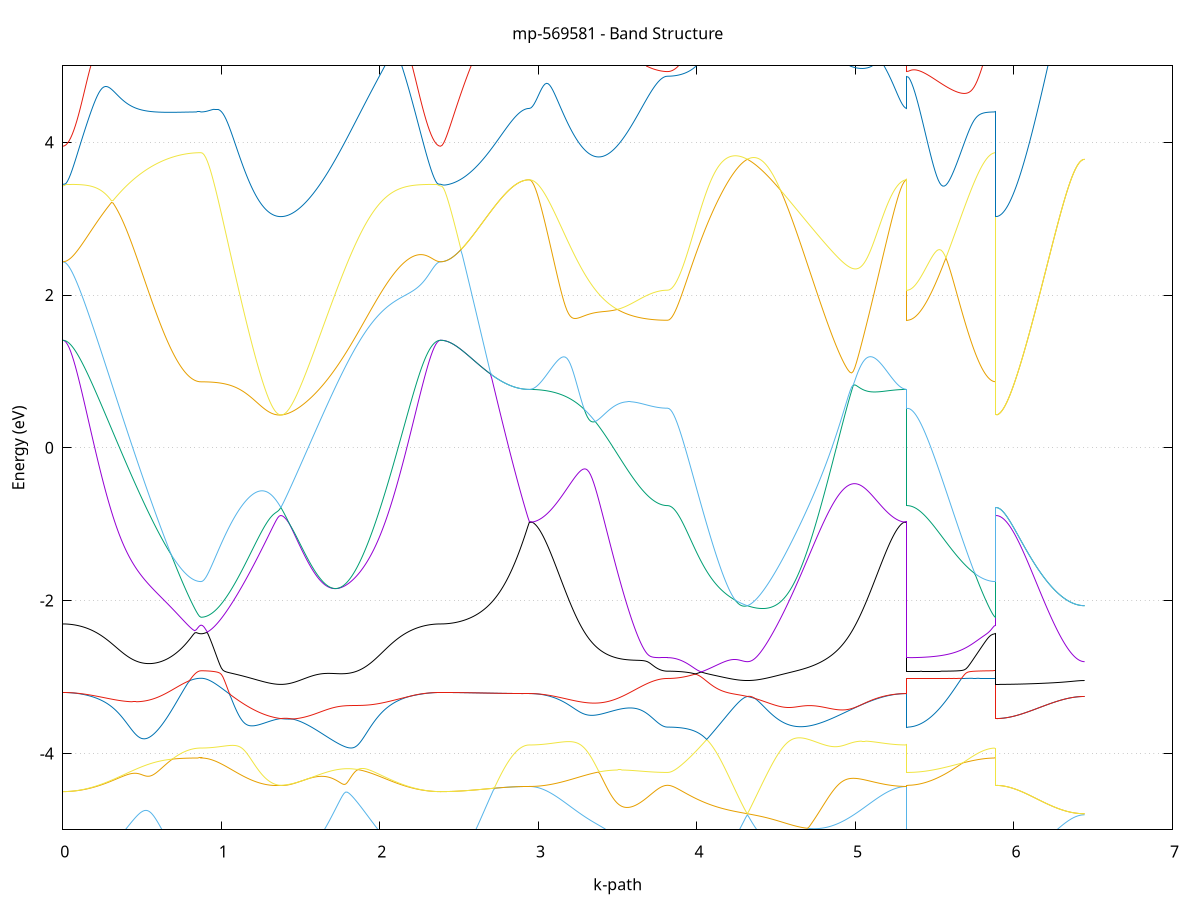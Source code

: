 set title 'mp-569581 - Band Structure'
set xlabel 'k-path'
set ylabel 'Energy (eV)'
set grid y
set yrange [-5:5]
set terminal png size 800,600
set output 'mp-569581_bands_gnuplot.png'
plot '-' using 1:2 with lines notitle, '-' using 1:2 with lines notitle, '-' using 1:2 with lines notitle, '-' using 1:2 with lines notitle, '-' using 1:2 with lines notitle, '-' using 1:2 with lines notitle, '-' using 1:2 with lines notitle, '-' using 1:2 with lines notitle, '-' using 1:2 with lines notitle, '-' using 1:2 with lines notitle, '-' using 1:2 with lines notitle, '-' using 1:2 with lines notitle, '-' using 1:2 with lines notitle, '-' using 1:2 with lines notitle, '-' using 1:2 with lines notitle, '-' using 1:2 with lines notitle, '-' using 1:2 with lines notitle, '-' using 1:2 with lines notitle, '-' using 1:2 with lines notitle, '-' using 1:2 with lines notitle, '-' using 1:2 with lines notitle, '-' using 1:2 with lines notitle, '-' using 1:2 with lines notitle, '-' using 1:2 with lines notitle, '-' using 1:2 with lines notitle, '-' using 1:2 with lines notitle, '-' using 1:2 with lines notitle, '-' using 1:2 with lines notitle, '-' using 1:2 with lines notitle, '-' using 1:2 with lines notitle, '-' using 1:2 with lines notitle, '-' using 1:2 with lines notitle, '-' using 1:2 with lines notitle, '-' using 1:2 with lines notitle, '-' using 1:2 with lines notitle, '-' using 1:2 with lines notitle, '-' using 1:2 with lines notitle, '-' using 1:2 with lines notitle, '-' using 1:2 with lines notitle, '-' using 1:2 with lines notitle, '-' using 1:2 with lines notitle, '-' using 1:2 with lines notitle, '-' using 1:2 with lines notitle, '-' using 1:2 with lines notitle, '-' using 1:2 with lines notitle, '-' using 1:2 with lines notitle, '-' using 1:2 with lines notitle, '-' using 1:2 with lines notitle, '-' using 1:2 with lines notitle, '-' using 1:2 with lines notitle, '-' using 1:2 with lines notitle, '-' using 1:2 with lines notitle, '-' using 1:2 with lines notitle, '-' using 1:2 with lines notitle, '-' using 1:2 with lines notitle, '-' using 1:2 with lines notitle, '-' using 1:2 with lines notitle, '-' using 1:2 with lines notitle, '-' using 1:2 with lines notitle, '-' using 1:2 with lines notitle, '-' using 1:2 with lines notitle, '-' using 1:2 with lines notitle, '-' using 1:2 with lines notitle, '-' using 1:2 with lines notitle
0.000000 -13.040702
0.009910 -13.040402
0.019819 -13.039402
0.029729 -13.037702
0.039638 -13.035402
0.049548 -13.032402
0.059457 -13.028702
0.069367 -13.024402
0.079276 -13.019402
0.089186 -13.013702
0.099095 -13.007402
0.109005 -13.000402
0.118915 -12.992702
0.128824 -12.984402
0.138734 -12.975502
0.148643 -12.965902
0.158553 -12.955702
0.168462 -12.944802
0.178372 -12.933302
0.188281 -12.921102
0.198191 -12.908302
0.208101 -12.894902
0.218010 -12.880902
0.227920 -12.866302
0.237829 -12.851002
0.247739 -12.835202
0.257648 -12.818702
0.267558 -12.801702
0.277467 -12.784002
0.287377 -12.765802
0.297286 -12.747102
0.307196 -12.727702
0.317106 -12.707802
0.327015 -12.687402
0.336925 -12.666402
0.346834 -12.644902
0.356744 -12.622902
0.366653 -12.600402
0.376563 -12.577402
0.386472 -12.553802
0.396382 -12.529802
0.406291 -12.505402
0.416201 -12.480502
0.426111 -12.455102
0.436020 -12.429402
0.445930 -12.403202
0.455839 -12.376602
0.465749 -12.349602
0.475658 -12.322302
0.485568 -12.294602
0.495477 -12.266602
0.505387 -12.238202
0.515297 -12.209602
0.525206 -12.180702
0.535116 -12.151502
0.545025 -12.122102
0.554935 -12.092402
0.564844 -12.062602
0.574754 -12.032602
0.584663 -12.002402
0.594573 -11.972102
0.604482 -11.941702
0.614392 -11.911202
0.624302 -11.880702
0.634211 -11.850102
0.644121 -11.819602
0.654030 -11.789102
0.663940 -11.758702
0.673849 -11.728402
0.683759 -11.698202
0.693668 -11.668202
0.703578 -11.638502
0.713487 -11.609102
0.723397 -11.580002
0.733307 -11.551302
0.743216 -11.523002
0.753126 -11.495402
0.763035 -11.468302
0.772945 -11.442102
0.782854 -11.416802
0.792764 -11.392602
0.802673 -11.369702
0.812583 -11.348402
0.822493 -11.329002
0.832402 -11.312102
0.842312 -11.298102
0.852221 -11.287502
0.862131 -11.280902
0.872040 -11.278602
0.872040 -11.278602
0.881912 -11.278502
0.891784 -11.278102
0.901656 -11.277402
0.911528 -11.276402
0.921400 -11.275202
0.931272 -11.273702
0.941144 -11.271902
0.951016 -11.269802
0.960888 -11.267502
0.970760 -11.264902
0.980632 -11.262102
0.990504 -11.259002
1.000376 -11.255602
1.010248 -11.251902
1.020120 -11.248002
1.029992 -11.243902
1.039864 -11.239402
1.049736 -11.234802
1.059609 -11.229902
1.069481 -11.224702
1.079353 -11.219302
1.089225 -11.213602
1.099097 -11.207802
1.108969 -11.201702
1.118841 -11.195302
1.128713 -11.188702
1.138585 -11.182002
1.148457 -11.175002
1.158329 -11.167702
1.168201 -11.160302
1.178073 -11.152702
1.187945 -11.144802
1.197817 -11.136802
1.207689 -11.128602
1.217561 -11.120202
1.227433 -11.111602
1.237305 -11.102802
1.247177 -11.093902
1.257049 -11.084802
1.266921 -11.075502
1.276793 -11.066102
1.286665 -11.056602
1.296537 -11.046802
1.306409 -11.037002
1.316281 -11.027002
1.326153 -11.016902
1.336025 -11.006602
1.345897 -10.996302
1.355769 -10.985802
1.365641 -10.975202
1.375513 -10.964602
1.375513 -10.964602
1.385483 -10.975802
1.395452 -10.987902
1.405422 -11.000802
1.415392 -11.014502
1.425362 -11.029102
1.435331 -11.044502
1.445301 -11.060802
1.455271 -11.077902
1.465241 -11.095802
1.475210 -11.114502
1.485180 -11.134102
1.495150 -11.154402
1.505120 -11.175402
1.515089 -11.197202
1.525059 -11.219802
1.535029 -11.243002
1.544999 -11.266902
1.554969 -11.291402
1.564938 -11.316602
1.574908 -11.342302
1.584878 -11.368602
1.594848 -11.395402
1.604817 -11.422702
1.614787 -11.450502
1.624757 -11.478702
1.634727 -11.507302
1.644696 -11.536202
1.654666 -11.565502
1.664636 -11.595102
1.674606 -11.624902
1.684575 -11.654902
1.694545 -11.685202
1.704515 -11.715602
1.714485 -11.746102
1.724454 -11.776702
1.734424 -11.807402
1.744394 -11.838202
1.754364 -11.868902
1.764333 -11.899702
1.774303 -11.930302
1.784273 -11.961002
1.794243 -11.991502
1.804212 -12.021902
1.814182 -12.052102
1.824152 -12.082202
1.834122 -12.112102
1.844091 -12.141802
1.854061 -12.171202
1.864031 -12.200402
1.874001 -12.229302
1.883970 -12.257902
1.893940 -12.286202
1.903910 -12.314202
1.913880 -12.341802
1.923850 -12.369002
1.933819 -12.395902
1.943789 -12.422402
1.953759 -12.448402
1.963729 -12.474002
1.973698 -12.499202
1.983668 -12.523902
1.993638 -12.548202
2.003608 -12.571902
2.013577 -12.595202
2.023547 -12.618002
2.033517 -12.640302
2.043487 -12.662002
2.053456 -12.683202
2.063426 -12.703902
2.073396 -12.724002
2.083366 -12.743602
2.093335 -12.762602
2.103305 -12.781002
2.113275 -12.798802
2.123245 -12.816102
2.133214 -12.832702
2.143184 -12.848702
2.153154 -12.864202
2.163124 -12.879002
2.173093 -12.893202
2.183063 -12.906702
2.193033 -12.919702
2.203003 -12.932002
2.212972 -12.943602
2.222942 -12.954602
2.232912 -12.965002
2.242882 -12.974702
2.252851 -12.983702
2.262821 -12.992102
2.272791 -12.999902
2.282761 -13.007002
2.292730 -13.013402
2.302700 -13.019102
2.312670 -13.024202
2.322640 -13.028502
2.332610 -13.032302
2.342579 -13.035302
2.352549 -13.037702
2.362519 -13.039402
2.372489 -13.040402
2.382458 -13.040702
2.382458 -13.040702
2.392287 -13.040402
2.402116 -13.039502
2.411944 -13.037902
2.421773 -13.035602
2.431602 -13.032702
2.441430 -13.029202
2.451259 -13.025102
2.461088 -13.020302
2.470916 -13.014902
2.480745 -13.008902
2.490574 -13.002202
2.500402 -12.994902
2.510231 -12.987002
2.520060 -12.978402
2.529889 -12.969302
2.539717 -12.959502
2.549546 -12.949102
2.559375 -12.938202
2.569203 -12.926602
2.579032 -12.914402
2.588861 -12.901602
2.598689 -12.888302
2.608518 -12.874402
2.618347 -12.859902
2.628175 -12.844802
2.638004 -12.829202
2.647833 -12.813102
2.657661 -12.796402
2.667490 -12.779202
2.677319 -12.761502
2.687147 -12.743302
2.696976 -12.724702
2.706805 -12.705602
2.716633 -12.686102
2.726462 -12.666102
2.736291 -12.645802
2.746120 -12.625202
2.755948 -12.604302
2.765777 -12.583102
2.775606 -12.561702
2.785434 -12.540102
2.795263 -12.518502
2.805092 -12.496802
2.814920 -12.475302
2.824749 -12.453902
2.834578 -12.432902
2.844406 -12.412302
2.854235 -12.392502
2.864064 -12.373502
2.873892 -12.355602
2.883721 -12.339102
2.893550 -12.324302
2.903378 -12.311602
2.913207 -12.301302
2.923036 -12.293602
2.932864 -12.288902
2.942693 -12.287302
2.942693 -12.287302
2.952603 -12.287002
2.962512 -12.286102
2.972422 -12.284402
2.982331 -12.282202
2.992241 -12.279302
3.002150 -12.275802
3.012060 -12.271602
3.021970 -12.266902
3.031879 -12.261402
3.041789 -12.255402
3.051698 -12.248702
3.061608 -12.241402
3.071517 -12.233502
3.081427 -12.225002
3.091336 -12.215902
3.101246 -12.206102
3.111155 -12.195802
3.121065 -12.184902
3.130975 -12.173402
3.140884 -12.161402
3.150794 -12.148702
3.160703 -12.135502
3.170613 -12.121802
3.180522 -12.107502
3.190432 -12.092702
3.200341 -12.077402
3.210251 -12.061502
3.220161 -12.045202
3.230070 -12.028402
3.239980 -12.011102
3.249889 -11.993402
3.259799 -11.975202
3.269708 -11.956602
3.279618 -11.937602
3.289527 -11.918302
3.299437 -11.898502
3.309346 -11.878402
3.319256 -11.858102
3.329166 -11.837402
3.339075 -11.816402
3.348985 -11.795202
3.358894 -11.773802
3.368804 -11.752302
3.378713 -11.730602
3.388623 -11.708802
3.398532 -11.686902
3.408442 -11.665102
3.418351 -11.643302
3.428261 -11.621602
3.438171 -11.600002
3.448080 -11.578602
3.457990 -11.557602
3.467899 -11.536802
3.477809 -11.516502
3.487718 -11.496602
3.497628 -11.477302
3.507537 -11.458702
3.517447 -11.440602
3.527357 -11.423302
3.537266 -11.406802
3.547176 -11.391102
3.557085 -11.376102
3.566995 -11.362002
3.576904 -11.348702
3.586814 -11.336202
3.596723 -11.324402
3.606633 -11.313402
3.616542 -11.303002
3.626452 -11.293402
3.636362 -11.284402
3.646271 -11.276002
3.656181 -11.268202
3.666090 -11.261002
3.676000 -11.254302
3.685909 -11.248102
3.695819 -11.242402
3.705728 -11.237302
3.715638 -11.232602
3.725548 -11.228402
3.735457 -11.224602
3.745367 -11.221302
3.755276 -11.218502
3.765186 -11.216102
3.775095 -11.214102
3.785005 -11.212602
3.794914 -11.211502
3.804824 -11.210902
3.814733 -11.210602
3.814733 -11.210602
3.824605 -11.210402
3.834477 -11.209902
3.844349 -11.209002
3.854221 -11.207702
3.864094 -11.206002
3.873966 -11.204002
3.883838 -11.201602
3.893710 -11.198902
3.903582 -11.195802
3.913454 -11.192302
3.923326 -11.188602
3.933198 -11.184502
3.943070 -11.180002
3.952942 -11.175302
3.962814 -11.170202
3.972686 -11.164802
3.982558 -11.159202
3.992430 -11.153202
4.002302 -11.147002
4.012174 -11.140602
4.022046 -11.133902
4.031918 -11.126902
4.041790 -11.119802
4.051662 -11.112402
4.061534 -11.104902
4.071406 -11.097202
4.081278 -11.089402
4.091150 -11.081402
4.101022 -11.073302
4.110894 -11.065102
4.120766 -11.056802
4.130638 -11.048502
4.140510 -11.040202
4.150382 -11.031802
4.160254 -11.023502
4.170126 -11.015202
4.179998 -11.007002
4.189870 -10.998902
4.199742 -10.990902
4.209614 -10.983002
4.219486 -10.975402
4.229358 -10.967902
4.239230 -10.960702
4.249102 -10.953702
4.258974 -10.947102
4.268846 -10.940702
4.278718 -10.934802
4.288590 -10.929202
4.298462 -10.924002
4.308334 -10.919302
4.318206 -10.915002
4.318206 -10.915002
4.328176 -10.919102
4.338146 -10.923402
4.348115 -10.927802
4.358085 -10.932402
4.368055 -10.937102
4.378025 -10.942002
4.387994 -10.947002
4.397964 -10.952202
4.407934 -10.957602
4.417904 -10.963202
4.427873 -10.968902
4.437843 -10.974802
4.447813 -10.980802
4.457783 -10.987002
4.467752 -10.993402
4.477722 -11.000002
4.487692 -11.006702
4.497662 -11.013602
4.507631 -11.020702
4.517601 -11.027902
4.527571 -11.035302
4.537541 -11.042902
4.547510 -11.050602
4.557480 -11.058402
4.567450 -11.066502
4.577420 -11.074702
4.587389 -11.083002
4.597359 -11.091502
4.607329 -11.100102
4.617299 -11.116702
4.627269 -11.135002
4.637238 -11.153902
4.647208 -11.173402
4.657178 -11.193402
4.667148 -11.213802
4.677117 -11.234702
4.687087 -11.256102
4.697057 -11.277802
4.707027 -11.299802
4.716996 -11.322202
4.726966 -11.344902
4.736936 -11.367802
4.746906 -11.390902
4.756875 -11.414202
4.766845 -11.437702
4.776815 -11.461302
4.786785 -11.484902
4.796754 -11.508602
4.806724 -11.532302
4.816694 -11.556102
4.826664 -11.579702
4.836633 -11.603402
4.846603 -11.626902
4.856573 -11.650302
4.866543 -11.673502
4.876512 -11.696602
4.886482 -11.719502
4.896452 -11.742202
4.906422 -11.764602
4.916391 -11.786802
4.926361 -11.808602
4.936331 -11.830202
4.946301 -11.851502
4.956270 -11.872402
4.966240 -11.892902
4.976210 -11.913002
4.986180 -11.932802
4.996150 -11.952102
5.006119 -11.971102
5.016089 -11.989502
5.026059 -12.007502
5.036029 -12.025102
5.045998 -12.042102
5.055968 -12.058702
5.065938 -12.074802
5.075908 -12.090302
5.085877 -12.105302
5.095847 -12.119802
5.105817 -12.133702
5.115787 -12.147002
5.125756 -12.159802
5.135726 -12.172002
5.145696 -12.183702
5.155666 -12.194702
5.165635 -12.205202
5.175605 -12.215002
5.185575 -12.224202
5.195545 -12.232902
5.205514 -12.240902
5.215484 -12.248302
5.225454 -12.255002
5.235424 -12.261102
5.245393 -12.266602
5.255363 -12.271502
5.265333 -12.275702
5.275303 -12.279202
5.285272 -12.282102
5.295242 -12.284402
5.305212 -12.286002
5.315182 -12.287002
5.325151 -12.287302
5.325151 -11.210602
5.334980 -11.210702
5.344809 -11.210902
5.354638 -11.211102
5.364466 -11.211502
5.374295 -11.212002
5.384124 -11.212602
5.393952 -11.213302
5.403781 -11.214102
5.413610 -11.215002
5.423438 -11.215902
5.433267 -11.217002
5.443096 -11.218202
5.452924 -11.219402
5.462753 -11.220702
5.472582 -11.222102
5.482410 -11.223602
5.492239 -11.225102
5.502068 -11.226702
5.511896 -11.228402
5.521725 -11.230102
5.531554 -11.231802
5.541382 -11.233602
5.551211 -11.235402
5.561040 -11.237202
5.570869 -11.239002
5.580697 -11.240902
5.590526 -11.242802
5.600355 -11.244702
5.610183 -11.246502
5.620012 -11.248402
5.629841 -11.250202
5.639669 -11.252102
5.649498 -11.253902
5.659327 -11.255602
5.669155 -11.257402
5.678984 -11.259102
5.688813 -11.260702
5.698641 -11.262302
5.708470 -11.263902
5.718299 -11.265402
5.728127 -11.266802
5.737956 -11.268202
5.747785 -11.269502
5.757613 -11.270702
5.767442 -11.271802
5.777271 -11.272902
5.787100 -11.273802
5.796928 -11.274702
5.806757 -11.275502
5.816586 -11.276302
5.826414 -11.276902
5.836243 -11.277402
5.846072 -11.277802
5.855900 -11.278202
5.865729 -11.278402
5.875558 -11.278602
5.885386 -11.278602
5.885386 -10.964602
5.895215 -10.964502
5.905044 -10.964402
5.914872 -10.964202
5.924701 -10.964002
5.934530 -10.963602
5.944358 -10.963202
5.954187 -10.962802
5.964016 -10.962202
5.973844 -10.961602
5.983673 -10.961002
5.993502 -10.960202
6.003331 -10.959402
6.013159 -10.958602
6.022988 -10.957702
6.032817 -10.956702
6.042645 -10.955702
6.052474 -10.954602
6.062303 -10.953502
6.072131 -10.952402
6.081960 -10.951202
6.091789 -10.950002
6.101617 -10.948702
6.111446 -10.947402
6.121275 -10.946102
6.131103 -10.944802
6.140932 -10.943502
6.150761 -10.942102
6.160589 -10.940802
6.170418 -10.939402
6.180247 -10.938002
6.190075 -10.936702
6.199904 -10.935302
6.209733 -10.934002
6.219562 -10.932702
6.229390 -10.931402
6.239219 -10.930102
6.249048 -10.928902
6.258876 -10.927602
6.268705 -10.926502
6.278534 -10.925302
6.288362 -10.924202
6.298191 -10.923202
6.308020 -10.922202
6.317848 -10.921302
6.327677 -10.920402
6.337506 -10.919602
6.347334 -10.918802
6.357163 -10.918102
6.366992 -10.917502
6.376820 -10.916902
6.386649 -10.916402
6.396478 -10.916002
6.406306 -10.915702
6.416135 -10.915402
6.425964 -10.915202
6.435793 -10.915102
6.445621 -10.915002
e
0.000000 -10.162602
0.009910 -10.162702
0.019819 -10.163002
0.029729 -10.163502
0.039638 -10.164202
0.049548 -10.165102
0.059457 -10.166202
0.069367 -10.167402
0.079276 -10.168902
0.089186 -10.170602
0.099095 -10.172502
0.109005 -10.174602
0.118915 -10.176802
0.128824 -10.179302
0.138734 -10.182002
0.148643 -10.184802
0.158553 -10.187902
0.168462 -10.191102
0.178372 -10.194602
0.188281 -10.198202
0.198191 -10.202102
0.208101 -10.206102
0.218010 -10.210302
0.227920 -10.214802
0.237829 -10.219402
0.247739 -10.224202
0.257648 -10.229202
0.267558 -10.234402
0.277467 -10.239802
0.287377 -10.245402
0.297286 -10.251302
0.307196 -10.257302
0.317106 -10.263502
0.327015 -10.269902
0.336925 -10.276502
0.346834 -10.283302
0.356744 -10.290402
0.366653 -10.297602
0.376563 -10.305102
0.386472 -10.312702
0.396382 -10.320602
0.406291 -10.328702
0.416201 -10.337002
0.426111 -10.345602
0.436020 -10.354402
0.445930 -10.363402
0.455839 -10.372602
0.465749 -10.382102
0.475658 -10.391802
0.485568 -10.401802
0.495477 -10.412102
0.505387 -10.422602
0.515297 -10.433302
0.525206 -10.444402
0.535116 -10.455702
0.545025 -10.467302
0.554935 -10.479202
0.564844 -10.491302
0.574754 -10.503802
0.584663 -10.516602
0.594573 -10.529702
0.604482 -10.543102
0.614392 -10.556802
0.624302 -10.570802
0.634211 -10.585202
0.644121 -10.599902
0.654030 -10.614902
0.663940 -10.630302
0.673849 -10.645902
0.683759 -10.661902
0.693668 -10.678202
0.703578 -10.694702
0.713487 -10.711602
0.723397 -10.728702
0.733307 -10.746002
0.743216 -10.763502
0.753126 -10.781102
0.763035 -10.798702
0.772945 -10.816302
0.782854 -10.833702
0.792764 -10.850802
0.802673 -10.867402
0.812583 -10.883202
0.822493 -10.897802
0.832402 -10.910802
0.842312 -10.921902
0.852221 -10.930302
0.862131 -10.935602
0.872040 -10.937402
0.872040 -10.937402
0.881912 -10.937302
0.891784 -10.937002
0.901656 -10.936502
0.911528 -10.935802
0.921400 -10.935002
0.931272 -10.933902
0.941144 -10.932702
0.951016 -10.931302
0.960888 -10.929802
0.970760 -10.928102
0.980632 -10.926202
0.990504 -10.924202
1.000376 -10.922102
1.010248 -10.919902
1.020120 -10.917602
1.029992 -10.915202
1.039864 -10.912802
1.049736 -10.910302
1.059609 -10.907802
1.069481 -10.905202
1.079353 -10.902702
1.089225 -10.900302
1.099097 -10.897902
1.108969 -10.895502
1.118841 -10.893302
1.128713 -10.891202
1.138585 -10.889302
1.148457 -10.887502
1.158329 -10.886002
1.168201 -10.884702
1.178073 -10.883602
1.187945 -10.882902
1.197817 -10.882502
1.207689 -10.882402
1.217561 -10.882802
1.227433 -10.883502
1.237305 -10.884702
1.247177 -10.886402
1.257049 -10.888602
1.266921 -10.891402
1.276793 -10.894702
1.286665 -10.898602
1.296537 -10.903102
1.306409 -10.908202
1.316281 -10.914102
1.326153 -10.920602
1.336025 -10.927902
1.345897 -10.935902
1.355769 -10.944702
1.365641 -10.954202
1.375513 -10.964502
1.375513 -10.964502
1.385483 -10.953702
1.395452 -10.942702
1.405422 -10.931602
1.415392 -10.920502
1.425362 -10.909302
1.435331 -10.898002
1.445301 -10.886602
1.455271 -10.875202
1.465241 -10.863802
1.475210 -10.852302
1.485180 -10.840702
1.495150 -10.829102
1.505120 -10.817502
1.515089 -10.805902
1.525059 -10.794202
1.535029 -10.782602
1.544999 -10.770902
1.554969 -10.759202
1.564938 -10.747502
1.574908 -10.735902
1.584878 -10.724202
1.594848 -10.712602
1.604817 -10.700902
1.614787 -10.689402
1.624757 -10.677802
1.634727 -10.666302
1.644696 -10.654802
1.654666 -10.643402
1.664636 -10.632002
1.674606 -10.620702
1.684575 -10.609402
1.694545 -10.598202
1.704515 -10.587102
1.714485 -10.576002
1.724454 -10.565102
1.734424 -10.554202
1.744394 -10.543402
1.754364 -10.532602
1.764333 -10.522002
1.774303 -10.511502
1.784273 -10.501102
1.794243 -10.490802
1.804212 -10.480502
1.814182 -10.470502
1.824152 -10.460502
1.834122 -10.450602
1.844091 -10.440902
1.854061 -10.431302
1.864031 -10.421802
1.874001 -10.412402
1.883970 -10.403202
1.893940 -10.394202
1.903910 -10.385202
1.913880 -10.376402
1.923850 -10.367802
1.933819 -10.359302
1.943789 -10.351002
1.953759 -10.342802
1.963729 -10.334802
1.973698 -10.326902
1.983668 -10.319202
1.993638 -10.311702
2.003608 -10.304402
2.013577 -10.297202
2.023547 -10.290102
2.033517 -10.283302
2.043487 -10.276602
2.053456 -10.270102
2.063426 -10.263802
2.073396 -10.257702
2.083366 -10.251702
2.093335 -10.246002
2.103305 -10.240402
2.113275 -10.235002
2.123245 -10.229802
2.133214 -10.224702
2.143184 -10.219902
2.153154 -10.215302
2.163124 -10.210802
2.173093 -10.206502
2.183063 -10.202502
2.193033 -10.198602
2.203003 -10.194902
2.212972 -10.191502
2.222942 -10.188202
2.232912 -10.185102
2.242882 -10.182202
2.252851 -10.179502
2.262821 -10.177002
2.272791 -10.174702
2.282761 -10.172602
2.292730 -10.170702
2.302700 -10.169002
2.312670 -10.167502
2.322640 -10.166202
2.332610 -10.165102
2.342579 -10.164202
2.352549 -10.163502
2.362519 -10.163002
2.372489 -10.162702
2.382458 -10.162602
2.382458 -10.162602
2.392287 -10.163602
2.402116 -10.166702
2.411944 -10.171802
2.421773 -10.178902
2.431602 -10.188002
2.441430 -10.199002
2.451259 -10.211902
2.461088 -10.226702
2.470916 -10.243202
2.480745 -10.261502
2.490574 -10.281402
2.500402 -10.302902
2.510231 -10.325902
2.520060 -10.350202
2.529889 -10.376002
2.539717 -10.403002
2.549546 -10.431102
2.559375 -10.460402
2.569203 -10.490702
2.579032 -10.521902
2.588861 -10.554002
2.598689 -10.586902
2.608518 -10.620502
2.618347 -10.654702
2.628175 -10.689402
2.638004 -10.724702
2.647833 -10.760402
2.657661 -10.796502
2.667490 -10.832802
2.677319 -10.869402
2.687147 -10.906102
2.696976 -10.943002
2.706805 -10.979802
2.716633 -11.016702
2.726462 -11.053502
2.736291 -11.090102
2.746120 -11.126502
2.755948 -11.162602
2.765777 -11.198402
2.775606 -11.233702
2.785434 -11.268502
2.795263 -11.302702
2.805092 -11.336202
2.814920 -11.368902
2.824749 -11.400602
2.834578 -11.431202
2.844406 -11.460602
2.854235 -11.488502
2.864064 -11.514702
2.873892 -11.538902
2.883721 -11.560902
2.893550 -11.580402
2.903378 -11.597002
2.913207 -11.610302
2.923036 -11.620102
2.932864 -11.626102
2.942693 -11.628202
2.942693 -11.628202
2.952603 -11.628002
2.962512 -11.627602
2.972422 -11.626802
2.982331 -11.625802
2.992241 -11.624402
3.002150 -11.622802
3.012060 -11.620802
3.021970 -11.618602
3.031879 -11.616102
3.041789 -11.613302
3.051698 -11.610202
3.061608 -11.606802
3.071517 -11.603102
3.081427 -11.599202
3.091336 -11.594902
3.101246 -11.590402
3.111155 -11.585702
3.121065 -11.580602
3.130975 -11.575402
3.140884 -11.569802
3.150794 -11.564002
3.160703 -11.558002
3.170613 -11.551702
3.180522 -11.545202
3.190432 -11.538402
3.200341 -11.531402
3.210251 -11.524202
3.220161 -11.516802
3.230070 -11.509202
3.239980 -11.501302
3.249889 -11.493302
3.259799 -11.485102
3.269708 -11.476602
3.279618 -11.468002
3.289527 -11.459202
3.299437 -11.450202
3.309346 -11.441102
3.319256 -11.431802
3.329166 -11.422302
3.339075 -11.412602
3.348985 -11.402802
3.358894 -11.392802
3.368804 -11.382602
3.378713 -11.372202
3.388623 -11.361702
3.398532 -11.350902
3.408442 -11.340002
3.418351 -11.328802
3.428261 -11.317502
3.438171 -11.305802
3.448080 -11.293902
3.457990 -11.281702
3.467899 -11.269202
3.477809 -11.256402
3.487718 -11.243202
3.497628 -11.229602
3.507537 -11.215602
3.517447 -11.201202
3.527357 -11.186302
3.537266 -11.171102
3.547176 -11.155502
3.557085 -11.139502
3.566995 -11.123202
3.576904 -11.106702
3.586814 -11.090102
3.596723 -11.073302
3.606633 -11.056602
3.616542 -11.039902
3.626452 -11.023402
3.636362 -11.007202
3.646271 -10.991302
3.656181 -10.975902
3.666090 -10.960902
3.676000 -10.946602
3.685909 -10.932902
3.695819 -10.919902
3.705728 -10.907802
3.715638 -10.896502
3.725548 -10.886102
3.735457 -10.876602
3.745367 -10.868202
3.755276 -10.860702
3.765186 -10.854402
3.775095 -10.849202
3.785005 -10.845102
3.794914 -10.842202
3.804824 -10.840402
3.814733 -10.839802
3.814733 -10.839802
3.824605 -10.839802
3.834477 -10.839902
3.844349 -10.840002
3.854221 -10.840102
3.864094 -10.840302
3.873966 -10.840502
3.883838 -10.840702
3.893710 -10.840902
3.903582 -10.841302
3.913454 -10.841602
3.923326 -10.842002
3.933198 -10.842402
3.943070 -10.842902
3.952942 -10.843402
3.962814 -10.844002
3.972686 -10.844602
3.982558 -10.845202
3.992430 -10.845902
4.002302 -10.846702
4.012174 -10.847502
4.022046 -10.848402
4.031918 -10.849302
4.041790 -10.850302
4.051662 -10.851402
4.061534 -10.852502
4.071406 -10.853702
4.081278 -10.855002
4.091150 -10.856302
4.101022 -10.857802
4.110894 -10.859302
4.120766 -10.860902
4.130638 -10.862502
4.140510 -10.864302
4.150382 -10.866202
4.160254 -10.868102
4.170126 -10.870202
4.179998 -10.872302
4.189870 -10.874602
4.199742 -10.877002
4.209614 -10.879502
4.219486 -10.882102
4.229358 -10.884802
4.239230 -10.887602
4.249102 -10.890602
4.258974 -10.893702
4.268846 -10.896902
4.278718 -10.900202
4.288590 -10.903702
4.298462 -10.907402
4.308334 -10.911102
4.318206 -10.915002
4.318206 -10.915002
4.328176 -10.911302
4.338146 -10.908102
4.348115 -10.905402
4.358085 -10.903402
4.368055 -10.902002
4.378025 -10.901302
4.387994 -10.901302
4.397964 -10.902002
4.407934 -10.903402
4.417904 -10.905602
4.427873 -10.908502
4.437843 -10.912202
4.447813 -10.916702
4.457783 -10.922102
4.467752 -10.928202
4.477722 -10.935202
4.487692 -10.943002
4.497662 -10.951702
4.507631 -10.961202
4.517601 -10.971502
4.527571 -10.982602
4.537541 -10.994502
4.547510 -11.007202
4.557480 -11.020702
4.567450 -11.034902
4.577420 -11.049902
4.587389 -11.065602
4.597359 -11.082002
4.607329 -11.099002
4.617299 -11.108802
4.627269 -11.117702
4.637238 -11.126702
4.647208 -11.135902
4.657178 -11.145102
4.667148 -11.154502
4.677117 -11.163902
4.687087 -11.173502
4.697057 -11.183202
4.707027 -11.192902
4.716996 -11.202702
4.726966 -11.212602
4.736936 -11.222502
4.746906 -11.232502
4.756875 -11.242602
4.766845 -11.252702
4.776815 -11.262802
4.786785 -11.272902
4.796754 -11.283102
4.806724 -11.293202
4.816694 -11.303402
4.826664 -11.313502
4.836633 -11.323702
4.846603 -11.333802
4.856573 -11.343802
4.866543 -11.353802
4.876512 -11.363802
4.886482 -11.373602
4.896452 -11.383402
4.906422 -11.393202
4.916391 -11.402802
4.926361 -11.412302
4.936331 -11.421702
4.946301 -11.431002
4.956270 -11.440202
4.966240 -11.449202
4.976210 -11.458102
4.986180 -11.466902
4.996150 -11.475502
5.006119 -11.483902
5.016089 -11.492102
5.026059 -11.500202
5.036029 -11.508002
5.045998 -11.515702
5.055968 -11.523202
5.065938 -11.530402
5.075908 -11.537402
5.085877 -11.544302
5.095847 -11.550802
5.105817 -11.557202
5.115787 -11.563302
5.125756 -11.569102
5.135726 -11.574702
5.145696 -11.580102
5.155666 -11.585202
5.165635 -11.590002
5.175605 -11.594502
5.185575 -11.598802
5.195545 -11.602802
5.205514 -11.606502
5.215484 -11.609902
5.225454 -11.613102
5.235424 -11.615902
5.245393 -11.618502
5.255363 -11.620702
5.265333 -11.622702
5.275303 -11.624402
5.285272 -11.625702
5.295242 -11.626802
5.305212 -11.627602
5.315182 -11.628002
5.325151 -11.628202
5.325151 -10.839802
5.334980 -10.839902
5.344809 -10.840102
5.354638 -10.840502
5.364466 -10.841002
5.374295 -10.841702
5.384124 -10.842502
5.393952 -10.843502
5.403781 -10.844602
5.413610 -10.845802
5.423438 -10.847202
5.433267 -10.848702
5.443096 -10.850302
5.452924 -10.852002
5.462753 -10.853902
5.472582 -10.855802
5.482410 -10.857902
5.492239 -10.860002
5.502068 -10.862302
5.511896 -10.864602
5.521725 -10.867002
5.531554 -10.869402
5.541382 -10.871902
5.551211 -10.874502
5.561040 -10.877102
5.570869 -10.879702
5.580697 -10.882402
5.590526 -10.885002
5.600355 -10.887702
5.610183 -10.890402
5.620012 -10.893102
5.629841 -10.895802
5.639669 -10.898402
5.649498 -10.901002
5.659327 -10.903602
5.669155 -10.906102
5.678984 -10.908602
5.688813 -10.911002
5.698641 -10.913302
5.708470 -10.915602
5.718299 -10.917802
5.728127 -10.919902
5.737956 -10.921902
5.747785 -10.923802
5.757613 -10.925602
5.767442 -10.927302
5.777271 -10.928902
5.787100 -10.930302
5.796928 -10.931602
5.806757 -10.932802
5.816586 -10.933902
5.826414 -10.934802
5.836243 -10.935602
5.846072 -10.936202
5.855900 -10.936702
5.865729 -10.937102
5.875558 -10.937302
5.885386 -10.937402
5.885386 -10.964502
5.895215 -10.964502
5.905044 -10.964402
5.914872 -10.964202
5.924701 -10.964002
5.934530 -10.963602
5.944358 -10.963202
5.954187 -10.962802
5.964016 -10.962202
5.973844 -10.961602
5.983673 -10.961002
5.993502 -10.960202
6.003331 -10.959402
6.013159 -10.958602
6.022988 -10.957702
6.032817 -10.956702
6.042645 -10.955702
6.052474 -10.954602
6.062303 -10.953502
6.072131 -10.952402
6.081960 -10.951202
6.091789 -10.950002
6.101617 -10.948702
6.111446 -10.947402
6.121275 -10.946102
6.131103 -10.944802
6.140932 -10.943502
6.150761 -10.942102
6.160589 -10.940802
6.170418 -10.939402
6.180247 -10.938002
6.190075 -10.936702
6.199904 -10.935302
6.209733 -10.934002
6.219562 -10.932702
6.229390 -10.931402
6.239219 -10.930102
6.249048 -10.928802
6.258876 -10.927602
6.268705 -10.926502
6.278534 -10.925302
6.288362 -10.924202
6.298191 -10.923202
6.308020 -10.922202
6.317848 -10.921302
6.327677 -10.920402
6.337506 -10.919502
6.347334 -10.918802
6.357163 -10.918102
6.366992 -10.917502
6.376820 -10.916902
6.386649 -10.916402
6.396478 -10.916002
6.406306 -10.915702
6.416135 -10.915402
6.425964 -10.915202
6.435793 -10.915102
6.445621 -10.915002
e
0.000000 -5.589102
0.009910 -5.588702
0.019819 -5.587402
0.029729 -5.585402
0.039638 -5.582602
0.049548 -5.578902
0.059457 -5.574502
0.069367 -5.569202
0.079276 -5.563102
0.089186 -5.556302
0.099095 -5.548602
0.109005 -5.540202
0.118915 -5.530902
0.128824 -5.520902
0.138734 -5.510102
0.148643 -5.498502
0.158553 -5.486202
0.168462 -5.473102
0.178372 -5.459202
0.188281 -5.444702
0.198191 -5.429302
0.208101 -5.413302
0.218010 -5.396602
0.227920 -5.379102
0.237829 -5.361002
0.247739 -5.342202
0.257648 -5.322702
0.267558 -5.302602
0.277467 -5.281902
0.287377 -5.260502
0.297286 -5.238602
0.307196 -5.216202
0.317106 -5.193202
0.327015 -5.169702
0.336925 -5.145702
0.346834 -5.121302
0.356744 -5.096602
0.366653 -5.071502
0.376563 -5.046102
0.386472 -5.020602
0.396382 -4.994902
0.406291 -4.969202
0.416201 -4.943602
0.426111 -4.918202
0.436020 -4.893202
0.445930 -4.868802
0.455839 -4.845202
0.465749 -4.822902
0.475658 -4.802202
0.485568 -4.783702
0.495477 -4.768002
0.505387 -4.755902
0.515297 -4.748302
0.525206 -4.746002
0.535116 -4.749702
0.545025 -4.759702
0.554935 -4.775702
0.564844 -4.797202
0.574754 -4.823402
0.584663 -4.853302
0.594573 -4.886002
0.604482 -4.920702
0.614392 -4.956902
0.624302 -4.993902
0.634211 -5.031402
0.644121 -5.068902
0.654030 -5.106102
0.663940 -5.142902
0.673849 -5.178902
0.683759 -5.214002
0.693668 -5.248102
0.703578 -5.280902
0.713487 -5.312402
0.723397 -5.342502
0.733307 -5.371102
0.743216 -5.398002
0.753126 -5.423202
0.763035 -5.446602
0.772945 -5.468302
0.782854 -5.488002
0.792764 -5.505702
0.802673 -5.521502
0.812583 -5.535302
0.822493 -5.547002
0.832402 -5.556602
0.842312 -5.564102
0.852221 -5.569402
0.862131 -5.572702
0.872040 -5.573702
0.872040 -5.573702
0.881912 -5.573602
0.891784 -5.573102
0.901656 -5.572302
0.911528 -5.571102
0.921400 -5.569702
0.931272 -5.567902
0.941144 -5.565802
0.951016 -5.563402
0.960888 -5.560802
0.970760 -5.557802
0.980632 -5.554602
0.990504 -5.551102
1.000376 -5.547302
1.010248 -5.543302
1.020120 -5.539102
1.029992 -5.534702
1.039864 -5.530202
1.049736 -5.525402
1.059609 -5.520602
1.069481 -5.515602
1.079353 -5.510502
1.089225 -5.505402
1.099097 -5.500302
1.108969 -5.495102
1.118841 -5.490002
1.128713 -5.485002
1.138585 -5.480102
1.148457 -5.475402
1.158329 -5.470902
1.168201 -5.466602
1.178073 -5.462502
1.187945 -5.458802
1.197817 -5.455502
1.207689 -5.452502
1.217561 -5.450002
1.227433 -5.447902
1.237305 -5.446202
1.247177 -5.445002
1.257049 -5.444302
1.266921 -5.444102
1.276793 -5.444302
1.286665 -5.444802
1.296537 -5.445702
1.306409 -5.446902
1.316281 -5.448202
1.326153 -5.449602
1.336025 -5.451002
1.345897 -5.452302
1.355769 -5.453402
1.365641 -5.454102
1.375513 -5.454402
1.375513 -5.454402
1.385483 -5.454102
1.395452 -5.453102
1.405422 -5.451202
1.415392 -5.448502
1.425362 -5.444802
1.435331 -5.439902
1.445301 -5.433902
1.455271 -5.426702
1.465241 -5.418102
1.475210 -5.408202
1.485180 -5.396902
1.495150 -5.384202
1.505120 -5.369902
1.515089 -5.354202
1.525059 -5.337002
1.535029 -5.318302
1.544999 -5.298102
1.554969 -5.276402
1.564938 -5.253202
1.574908 -5.228502
1.584878 -5.202402
1.594848 -5.174802
1.604817 -5.145902
1.614787 -5.115602
1.624757 -5.083902
1.634727 -5.051102
1.644696 -5.017002
1.654666 -4.981802
1.664636 -4.945502
1.674606 -4.908202
1.684575 -4.870002
1.694545 -4.830902
1.704515 -4.791202
1.714485 -4.751002
1.724454 -4.710402
1.734424 -4.669802
1.744394 -4.629502
1.754364 -4.590302
1.764333 -4.553702
1.774303 -4.523502
1.784273 -4.506702
1.794243 -4.507502
1.804212 -4.520002
1.814182 -4.538002
1.824152 -4.558902
1.834122 -4.581702
1.844091 -4.605702
1.854061 -4.630702
1.864031 -4.656402
1.874001 -4.682702
1.883970 -4.709502
1.893940 -4.736602
1.903910 -4.764002
1.913880 -4.791602
1.923850 -4.819302
1.933819 -4.847102
1.943789 -4.874802
1.953759 -4.902502
1.963729 -4.930002
1.973698 -4.957302
1.983668 -4.984402
1.993638 -5.011202
2.003608 -5.037702
2.013577 -5.063902
2.023547 -5.089702
2.033517 -5.115002
2.043487 -5.139902
2.053456 -5.164302
2.063426 -5.188202
2.073396 -5.211502
2.083366 -5.234302
2.093335 -5.256502
2.103305 -5.278102
2.113275 -5.299102
2.123245 -5.319502
2.133214 -5.339202
2.143184 -5.358202
2.153154 -5.376602
2.163124 -5.394302
2.173093 -5.411202
2.183063 -5.427402
2.193033 -5.442902
2.203003 -5.457702
2.212972 -5.471702
2.222942 -5.484902
2.232912 -5.497402
2.242882 -5.509102
2.252851 -5.520102
2.262821 -5.530202
2.272791 -5.539602
2.282761 -5.548102
2.292730 -5.555902
2.302700 -5.562802
2.312670 -5.569002
2.322640 -5.574302
2.332610 -5.578802
2.342579 -5.582502
2.352549 -5.585402
2.362519 -5.587402
2.372489 -5.588702
2.382458 -5.589102
2.382458 -5.589102
2.392287 -5.587702
2.402116 -5.583702
2.411944 -5.577002
2.421773 -5.567702
2.431602 -5.555802
2.441430 -5.541302
2.451259 -5.524302
2.461088 -5.504902
2.470916 -5.483102
2.480745 -5.459102
2.490574 -5.432802
2.500402 -5.404502
2.510231 -5.374202
2.520060 -5.341902
2.529889 -5.307902
2.539717 -5.272102
2.549546 -5.234902
2.559375 -5.196102
2.569203 -5.156002
2.579032 -5.114702
2.588861 -5.072302
2.598689 -5.028902
2.608518 -4.984602
2.618347 -4.939702
2.628175 -4.894102
2.638004 -4.848102
2.647833 -4.801702
2.657661 -4.755102
2.667490 -4.708502
2.677319 -4.661902
2.687147 -4.615502
2.696976 -4.569502
2.706805 -4.524002
2.716633 -4.479102
2.726462 -4.455202
2.736291 -4.453502
2.746120 -4.451802
2.755948 -4.450102
2.765777 -4.448502
2.775606 -4.447002
2.785434 -4.445502
2.795263 -4.444102
2.805092 -4.442702
2.814920 -4.441502
2.824749 -4.440202
2.834578 -4.439102
2.844406 -4.438102
2.854235 -4.437102
2.864064 -4.436302
2.873892 -4.435502
2.883721 -4.434902
2.893550 -4.434302
2.903378 -4.433802
2.913207 -4.433502
2.923036 -4.433202
2.932864 -4.433002
2.942693 -4.433002
2.942693 -4.433002
2.952603 -4.433502
2.962512 -4.435002
2.972422 -4.437502
2.982331 -4.441002
2.992241 -4.445402
3.002150 -4.450802
3.012060 -4.457102
3.021970 -4.464302
3.031879 -4.472302
3.041789 -4.481202
3.051698 -4.490702
3.061608 -4.501102
3.071517 -4.512002
3.081427 -4.523602
3.091336 -4.535802
3.101246 -4.548502
3.111155 -4.561702
3.121065 -4.575302
3.130975 -4.589202
3.140884 -4.603502
3.150794 -4.618002
3.160703 -4.632702
3.170613 -4.647602
3.180522 -4.662602
3.190432 -4.677702
3.200341 -4.692902
3.210251 -4.708002
3.220161 -4.723002
3.230070 -4.738002
3.239980 -4.752902
3.249889 -4.767502
3.259799 -4.782002
3.269708 -4.796302
3.279618 -4.810402
3.289527 -4.824202
3.299437 -4.837702
3.309346 -4.851002
3.319256 -4.864002
3.329166 -4.876702
3.339075 -4.889102
3.348985 -4.901402
3.358894 -4.913402
3.368804 -4.925302
3.378713 -4.937202
3.388623 -4.949002
3.398532 -4.961002
3.408442 -4.973302
3.418351 -4.986002
3.428261 -4.999502
3.438171 -5.013902
3.448080 -5.029502
3.457990 -5.046702
3.467899 -5.065802
3.477809 -5.087002
3.487718 -5.110602
3.497628 -5.136602
3.507537 -5.165102
3.517447 -5.195702
3.527357 -5.228302
3.537266 -5.262502
3.547176 -5.297902
3.557085 -5.334102
3.566995 -5.371002
3.576904 -5.408002
3.586814 -5.445002
3.596723 -5.481602
3.606633 -5.517802
3.616542 -5.553202
3.626452 -5.587802
3.636362 -5.621402
3.646271 -5.653902
3.656181 -5.685002
3.666090 -5.714802
3.676000 -5.743102
3.685909 -5.769902
3.695819 -5.795002
3.705728 -5.818302
3.715638 -5.839902
3.725548 -5.859602
3.735457 -5.877402
3.745367 -5.893202
3.755276 -5.907102
3.765186 -5.918802
3.775095 -5.928502
3.785005 -5.936002
3.794914 -5.941402
3.804824 -5.944702
3.814733 -5.945802
3.814733 -5.945802
3.824605 -5.945302
3.834477 -5.943902
3.844349 -5.941502
3.854221 -5.938302
3.864094 -5.934002
3.873966 -5.928902
3.883838 -5.922802
3.893710 -5.915802
3.903582 -5.907802
3.913454 -5.898902
3.923326 -5.889102
3.933198 -5.878402
3.943070 -5.866702
3.952942 -5.854102
3.962814 -5.840602
3.972686 -5.826202
3.982558 -5.810902
3.992430 -5.794602
4.002302 -5.777502
4.012174 -5.759402
4.022046 -5.740402
4.031918 -5.720602
4.041790 -5.699802
4.051662 -5.678202
4.061534 -5.655702
4.071406 -5.632402
4.081278 -5.608102
4.091150 -5.583002
4.101022 -5.557102
4.110894 -5.530302
4.120766 -5.502702
4.130638 -5.474202
4.140510 -5.445002
4.150382 -5.414902
4.160254 -5.384102
4.170126 -5.352402
4.179998 -5.320002
4.189870 -5.286902
4.199742 -5.253002
4.209614 -5.218402
4.219486 -5.183102
4.229358 -5.147102
4.239230 -5.110402
4.249102 -5.073202
4.258974 -5.035302
4.268846 -4.996802
4.278718 -4.957802
4.288590 -4.918202
4.298462 -4.878202
4.308334 -4.838002
4.318206 -4.803602
4.318206 -4.803602
4.328176 -4.834802
4.338146 -4.870502
4.348115 -4.904902
4.358085 -4.938002
4.368055 -4.969502
4.378025 -4.999502
4.387994 -5.027902
4.397964 -5.054602
4.407934 -5.079602
4.417904 -5.102802
4.427873 -5.124202
4.437843 -5.143802
4.447813 -5.161402
4.457783 -5.177202
4.467752 -5.191002
4.477722 -5.202802
4.487692 -5.212702
4.497662 -5.220702
4.507631 -5.226602
4.517601 -5.230602
4.527571 -5.232602
4.537541 -5.232602
4.547510 -5.230702
4.557480 -5.226902
4.567450 -5.221202
4.577420 -5.213602
4.587389 -5.204102
4.597359 -5.192902
4.607329 -5.179902
4.617299 -5.165102
4.627269 -5.148702
4.637238 -5.130602
4.647208 -5.111002
4.657178 -5.089802
4.667148 -5.067202
4.677117 -5.043202
4.687087 -5.018002
4.697057 -4.991402
4.707027 -4.982602
4.716996 -4.984102
4.726966 -4.985202
4.736936 -4.985702
4.746906 -4.985602
4.756875 -4.985002
4.766845 -4.983802
4.776815 -4.981902
4.786785 -4.979502
4.796754 -4.976402
4.806724 -4.972702
4.816694 -4.968402
4.826664 -4.963502
4.836633 -4.958002
4.846603 -4.951902
4.856573 -4.945102
4.866543 -4.937802
4.876512 -4.929902
4.886482 -4.921402
4.896452 -4.912402
4.906422 -4.902802
4.916391 -4.892602
4.926361 -4.882002
4.936331 -4.870902
4.946301 -4.859302
4.956270 -4.847202
4.966240 -4.834802
4.976210 -4.821902
4.986180 -4.808702
4.996150 -4.795102
5.006119 -4.781202
5.016089 -4.767102
5.026059 -4.752702
5.036029 -4.738102
5.045998 -4.723402
5.055968 -4.708502
5.065938 -4.693502
5.075908 -4.678502
5.085877 -4.663502
5.095847 -4.648502
5.105817 -4.633702
5.115787 -4.619002
5.125756 -4.604502
5.135726 -4.590202
5.145696 -4.576202
5.155666 -4.562602
5.165635 -4.549402
5.175605 -4.536702
5.185575 -4.524402
5.195545 -4.512802
5.205514 -4.501702
5.215484 -4.491302
5.225454 -4.481602
5.235424 -4.472702
5.245393 -4.464602
5.255363 -4.457402
5.265333 -4.451002
5.275303 -4.445602
5.285272 -4.441102
5.295242 -4.437602
5.305212 -4.435002
5.315182 -4.433502
5.325151 -4.433002
5.325151 -5.945802
5.334980 -5.945502
5.344809 -5.944602
5.354638 -5.943102
5.364466 -5.941102
5.374295 -5.938502
5.384124 -5.935302
5.393952 -5.931602
5.403781 -5.927402
5.413610 -5.922602
5.423438 -5.917302
5.433267 -5.911502
5.443096 -5.905202
5.452924 -5.898502
5.462753 -5.891302
5.472582 -5.883702
5.482410 -5.875702
5.492239 -5.867402
5.502068 -5.858702
5.511896 -5.849702
5.521725 -5.840402
5.531554 -5.830902
5.541382 -5.821102
5.551211 -5.811202
5.561040 -5.801102
5.570869 -5.790902
5.580697 -5.780502
5.590526 -5.770202
5.600355 -5.759802
5.610183 -5.749402
5.620012 -5.739102
5.629841 -5.728902
5.639669 -5.718702
5.649498 -5.708702
5.659327 -5.698902
5.669155 -5.689302
5.678984 -5.680002
5.688813 -5.670902
5.698641 -5.662002
5.708470 -5.653502
5.718299 -5.645402
5.728127 -5.637602
5.737956 -5.630202
5.747785 -5.623102
5.757613 -5.616502
5.767442 -5.610302
5.777271 -5.604602
5.787100 -5.599302
5.796928 -5.594502
5.806757 -5.590202
5.816586 -5.586402
5.826414 -5.583102
5.836243 -5.580202
5.846072 -5.577902
5.855900 -5.576102
5.865729 -5.574802
5.875558 -5.574002
5.885386 -5.573702
5.885386 -5.454402
5.895215 -5.454002
5.905044 -5.453002
5.914872 -5.451302
5.924701 -5.448802
5.934530 -5.445702
5.944358 -5.441902
5.954187 -5.437402
5.964016 -5.432202
5.973844 -5.426302
5.983673 -5.419802
5.993502 -5.412602
6.003331 -5.404702
6.013159 -5.396202
6.022988 -5.387102
6.032817 -5.377302
6.042645 -5.366902
6.052474 -5.355902
6.062303 -5.344302
6.072131 -5.332102
6.081960 -5.319402
6.091789 -5.306102
6.101617 -5.292202
6.111446 -5.277902
6.121275 -5.263102
6.131103 -5.247802
6.140932 -5.232102
6.150761 -5.215902
6.160589 -5.199402
6.170418 -5.182502
6.180247 -5.165302
6.190075 -5.147902
6.199904 -5.130202
6.209733 -5.112302
6.219562 -5.094202
6.229390 -5.076102
6.239219 -5.057902
6.249048 -5.039802
6.258876 -5.021702
6.268705 -5.003802
6.278534 -4.986102
6.288362 -4.968702
6.298191 -4.951702
6.308020 -4.935202
6.317848 -4.919202
6.327677 -4.903902
6.337506 -4.889302
6.347334 -4.875502
6.357163 -4.862702
6.366992 -4.850902
6.376820 -4.840302
6.386649 -4.830802
6.396478 -4.822702
6.406306 -4.815902
6.416135 -4.810602
6.425964 -4.806702
6.435793 -4.804402
6.445621 -4.803602
e
0.000000 -4.500302
0.009910 -4.500102
0.019819 -4.499702
0.029729 -4.498902
0.039638 -4.497902
0.049548 -4.496502
0.059457 -4.494902
0.069367 -4.493002
0.079276 -4.490802
0.089186 -4.488302
0.099095 -4.485402
0.109005 -4.482302
0.118915 -4.478902
0.128824 -4.475202
0.138734 -4.471302
0.148643 -4.467002
0.158553 -4.462402
0.168462 -4.457602
0.178372 -4.452402
0.188281 -4.447002
0.198191 -4.441302
0.208101 -4.435302
0.218010 -4.429102
0.227920 -4.422502
0.237829 -4.415802
0.247739 -4.408702
0.257648 -4.401402
0.267558 -4.393902
0.277467 -4.386202
0.287377 -4.378202
0.297286 -4.370102
0.307196 -4.361802
0.317106 -4.353302
0.327015 -4.344702
0.336925 -4.336102
0.346834 -4.327402
0.356744 -4.318802
0.366653 -4.310202
0.376563 -4.301802
0.386472 -4.293802
0.396382 -4.286102
0.406291 -4.279002
0.416201 -4.272702
0.426111 -4.267302
0.436020 -4.263202
0.445930 -4.260702
0.455839 -4.260002
0.465749 -4.261302
0.475658 -4.264702
0.485568 -4.270002
0.495477 -4.276802
0.505387 -4.284402
0.515297 -4.291402
0.525206 -4.296902
0.535116 -4.299602
0.545025 -4.298702
0.554935 -4.294102
0.564844 -4.285902
0.574754 -4.274502
0.584663 -4.260702
0.594573 -4.245002
0.604482 -4.228002
0.614392 -4.210202
0.624302 -4.192002
0.634211 -4.173602
0.644121 -4.155302
0.654030 -4.137302
0.663940 -4.119702
0.673849 -4.102702
0.683759 -4.086302
0.693668 -4.074302
0.703578 -4.072302
0.713487 -4.070502
0.723397 -4.068902
0.733307 -4.067502
0.743216 -4.066302
0.753126 -4.065202
0.763035 -4.064302
0.772945 -4.063502
0.782854 -4.062802
0.792764 -4.062202
0.802673 -4.061702
0.812583 -4.061302
0.822493 -4.061002
0.832402 -4.060702
0.842312 -4.060502
0.852221 -4.060402
0.862131 -4.060302
0.872040 -4.060302
0.872040 -4.060302
0.881912 -4.060802
0.891784 -4.062402
0.901656 -4.065002
0.911528 -4.068602
0.921400 -4.073102
0.931272 -4.078602
0.941144 -4.084902
0.951016 -4.092102
0.960888 -4.100002
0.970760 -4.108602
0.980632 -4.117802
0.990504 -4.127602
1.000376 -4.137902
1.010248 -4.148602
1.020120 -4.159602
1.029992 -4.170902
1.039864 -4.182502
1.049736 -4.194202
1.059609 -4.206002
1.069481 -4.217802
1.079353 -4.229702
1.089225 -4.241402
1.099097 -4.253102
1.108969 -4.264602
1.118841 -4.275902
1.128713 -4.287002
1.138585 -4.297802
1.148457 -4.308302
1.158329 -4.318402
1.168201 -4.328202
1.178073 -4.337602
1.187945 -4.346602
1.197817 -4.355102
1.207689 -4.363102
1.217561 -4.370702
1.227433 -4.377802
1.237305 -4.384402
1.247177 -4.390502
1.257049 -4.396002
1.266921 -4.401002
1.276793 -4.405402
1.286665 -4.409302
1.296537 -4.412602
1.306409 -4.415402
1.316281 -4.417602
1.326153 -4.419202
1.336025 -4.420302
1.345897 -4.420802
1.355769 -4.420702
1.365641 -4.420202
1.375513 -4.419002
1.375513 -4.419002
1.385483 -4.419802
1.395452 -4.419202
1.405422 -4.417502
1.415392 -4.414702
1.425362 -4.411002
1.435331 -4.406502
1.445301 -4.401302
1.455271 -4.395602
1.465241 -4.389302
1.475210 -4.382702
1.485180 -4.375702
1.495150 -4.368602
1.505120 -4.362002
1.515089 -4.355102
1.525059 -4.348002
1.535029 -4.340702
1.544999 -4.333602
1.554969 -4.327302
1.564938 -4.321502
1.574908 -4.316202
1.584878 -4.311502
1.594848 -4.307502
1.604817 -4.304302
1.614787 -4.302002
1.624757 -4.300602
1.634727 -4.300202
1.644696 -4.300902
1.654666 -4.302802
1.664636 -4.305902
1.674606 -4.310302
1.684575 -4.316002
1.694545 -4.322902
1.704515 -4.331202
1.714485 -4.340802
1.724454 -4.351602
1.734424 -4.363402
1.744394 -4.376002
1.754364 -4.388702
1.764333 -4.400202
1.774303 -4.407002
1.784273 -4.402102
1.794243 -4.381902
1.804212 -4.352602
1.814182 -4.321002
1.824152 -4.290402
1.834122 -4.262702
1.844091 -4.239202
1.854061 -4.220902
1.864031 -4.213102
1.874001 -4.217202
1.883970 -4.221802
1.893940 -4.226802
1.903910 -4.232402
1.913880 -4.238402
1.923850 -4.244702
1.933819 -4.251402
1.943789 -4.258502
1.953759 -4.265802
1.963729 -4.273402
1.973698 -4.281202
1.983668 -4.289202
1.993638 -4.297302
2.003608 -4.305502
2.013577 -4.313802
2.023547 -4.322102
2.033517 -4.330502
2.043487 -4.338802
2.053456 -4.347102
2.063426 -4.355302
2.073396 -4.363402
2.083366 -4.371302
2.093335 -4.379202
2.103305 -4.386902
2.113275 -4.394402
2.123245 -4.401702
2.133214 -4.408802
2.143184 -4.415702
2.153154 -4.422402
2.163124 -4.428902
2.173093 -4.435102
2.183063 -4.441002
2.193033 -4.446702
2.203003 -4.452102
2.212972 -4.457202
2.222942 -4.462102
2.232912 -4.466702
2.242882 -4.471002
2.252851 -4.475002
2.262821 -4.478702
2.272791 -4.482102
2.282761 -4.485302
2.292730 -4.488102
2.302700 -4.490702
2.312670 -4.492902
2.322640 -4.494902
2.332610 -4.496502
2.342579 -4.497902
2.352549 -4.498902
2.362519 -4.499702
2.372489 -4.500102
2.382458 -4.500302
2.382458 -4.500302
2.392287 -4.500202
2.402116 -4.500102
2.411944 -4.499802
2.421773 -4.499502
2.431602 -4.499002
2.441430 -4.498502
2.451259 -4.497902
2.461088 -4.497102
2.470916 -4.496302
2.480745 -4.495402
2.490574 -4.494402
2.500402 -4.493302
2.510231 -4.492202
2.520060 -4.490902
2.529889 -4.489602
2.539717 -4.488302
2.549546 -4.486802
2.559375 -4.485302
2.569203 -4.483802
2.579032 -4.482102
2.588861 -4.480502
2.598689 -4.478802
2.608518 -4.477002
2.618347 -4.475302
2.628175 -4.473502
2.638004 -4.471702
2.647833 -4.469802
2.657661 -4.468002
2.667490 -4.466102
2.677319 -4.464302
2.687147 -4.462402
2.696976 -4.460602
2.706805 -4.458802
2.716633 -4.457002
2.726462 -4.455202
2.736291 -4.453502
2.746120 -4.451802
2.755948 -4.450102
2.765777 -4.448502
2.775606 -4.447002
2.785434 -4.445502
2.795263 -4.444102
2.805092 -4.442702
2.814920 -4.441402
2.824749 -4.440202
2.834578 -4.439102
2.844406 -4.438102
2.854235 -4.437102
2.864064 -4.436302
2.873892 -4.435502
2.883721 -4.434902
2.893550 -4.434302
2.903378 -4.433802
2.913207 -4.433502
2.923036 -4.433202
2.932864 -4.433002
2.942693 -4.433002
2.942693 -4.433002
2.952603 -4.432802
2.962512 -4.432402
2.972422 -4.431702
2.982331 -4.430702
2.992241 -4.429402
3.002150 -4.427802
3.012060 -4.425902
3.021970 -4.423702
3.031879 -4.421302
3.041789 -4.418602
3.051698 -4.415602
3.061608 -4.412402
3.071517 -4.408902
3.081427 -4.405202
3.091336 -4.401202
3.101246 -4.397002
3.111155 -4.392602
3.121065 -4.387902
3.130975 -4.383102
3.140884 -4.378102
3.150794 -4.372902
3.160703 -4.367502
3.170613 -4.362002
3.180522 -4.356402
3.190432 -4.350602
3.200341 -4.344702
3.210251 -4.338802
3.220161 -4.332702
3.230070 -4.326702
3.239980 -4.320602
3.249889 -4.314502
3.259799 -4.308402
3.269708 -4.302302
3.279618 -4.296302
3.289527 -4.290402
3.299437 -4.284602
3.309346 -4.278902
3.319256 -4.273302
3.329166 -4.267902
3.339075 -4.262702
3.348985 -4.257802
3.358894 -4.253002
3.368804 -4.248502
3.378713 -4.244302
3.388623 -4.268002
3.398532 -4.309602
3.408442 -4.351102
3.418351 -4.392202
3.428261 -4.432402
3.438171 -4.471302
3.448080 -4.508402
3.457990 -4.543202
3.467899 -4.575202
3.477809 -4.604102
3.487718 -4.629502
3.497628 -4.651202
3.507537 -4.669202
3.517447 -4.683402
3.527357 -4.694202
3.537266 -4.701702
3.547176 -4.706202
3.557085 -4.708002
3.566995 -4.707402
3.576904 -4.704602
3.586814 -4.699802
3.596723 -4.693302
3.606633 -4.685102
3.616542 -4.675502
3.626452 -4.664502
3.636362 -4.652302
3.646271 -4.639102
3.656181 -4.624902
3.666090 -4.609802
3.676000 -4.594102
3.685909 -4.577802
3.695819 -4.561102
3.705728 -4.544202
3.715638 -4.527202
3.725548 -4.510502
3.735457 -4.494202
3.745367 -4.478602
3.755276 -4.464202
3.765186 -4.451002
3.775095 -4.439702
3.785005 -4.430402
3.794914 -4.423502
3.804824 -4.419302
3.814733 -4.417802
3.814733 -4.417802
3.824605 -4.419302
3.834477 -4.423402
3.844349 -4.429902
3.854221 -4.438102
3.864094 -4.447602
3.873966 -4.457902
3.883838 -4.468802
3.893710 -4.480002
3.903582 -4.491402
3.913454 -4.502802
3.923326 -4.514302
3.933198 -4.525602
3.943070 -4.536802
3.952942 -4.547802
3.962814 -4.558602
3.972686 -4.569202
3.982558 -4.579602
3.992430 -4.589702
4.002302 -4.599602
4.012174 -4.609202
4.022046 -4.618502
4.031918 -4.627502
4.041790 -4.636302
4.051662 -4.644802
4.061534 -4.653002
4.071406 -4.661002
4.081278 -4.668602
4.091150 -4.676002
4.101022 -4.683102
4.110894 -4.690002
4.120766 -4.696602
4.130638 -4.703002
4.140510 -4.709102
4.150382 -4.715002
4.160254 -4.720702
4.170126 -4.726102
4.179998 -4.731302
4.189870 -4.736402
4.199742 -4.741202
4.209614 -4.745902
4.219486 -4.750402
4.229358 -4.754802
4.239230 -4.759002
4.249102 -4.763102
4.258974 -4.767102
4.268846 -4.771002
4.278718 -4.774902
4.288590 -4.778702
4.298462 -4.782502
4.308334 -4.786202
4.318206 -4.789902
4.318206 -4.789902
4.328176 -4.793702
4.338146 -4.797502
4.348115 -4.801402
4.358085 -4.805402
4.368055 -4.809402
4.378025 -4.813502
4.387994 -4.817802
4.397964 -4.822202
4.407934 -4.826702
4.417904 -4.831402
4.427873 -4.836302
4.437843 -4.841302
4.447813 -4.846502
4.457783 -4.851802
4.467752 -4.857402
4.477722 -4.863002
4.487692 -4.868902
4.497662 -4.874802
4.507631 -4.880902
4.517601 -4.887102
4.527571 -4.893302
4.537541 -4.899702
4.547510 -4.906002
4.557480 -4.912302
4.567450 -4.918602
4.577420 -4.924802
4.587389 -4.930802
4.597359 -4.936802
4.607329 -4.942502
4.617299 -4.948102
4.627269 -4.953402
4.637238 -4.958402
4.647208 -4.963002
4.657178 -4.967302
4.667148 -4.971302
4.677117 -4.974802
4.687087 -4.977902
4.697057 -4.980502
4.707027 -4.963802
4.716996 -4.935102
4.726966 -4.905402
4.736936 -4.874902
4.746906 -4.843602
4.756875 -4.811802
4.766845 -4.779402
4.776815 -4.746802
4.786785 -4.713902
4.796754 -4.681002
4.806724 -4.648402
4.816694 -4.616102
4.826664 -4.584402
4.836633 -4.553602
4.846603 -4.524002
4.856573 -4.495702
4.866543 -4.469002
4.876512 -4.444302
4.886482 -4.421802
4.896452 -4.401602
4.906422 -4.383902
4.916391 -4.368802
4.926361 -4.356302
4.936331 -4.346202
4.946301 -4.338402
4.956270 -4.332802
4.966240 -4.329102
4.976210 -4.327002
4.986180 -4.326302
4.996150 -4.326802
5.006119 -4.328302
5.016089 -4.330702
5.026059 -4.333702
5.036029 -4.337202
5.045998 -4.341202
5.055968 -4.345502
5.065938 -4.350102
5.075908 -4.354802
5.085877 -4.359702
5.095847 -4.364502
5.105817 -4.369402
5.115787 -4.374302
5.125756 -4.379102
5.135726 -4.383802
5.145696 -4.388402
5.155666 -4.392902
5.165635 -4.397202
5.175605 -4.401302
5.185575 -4.405202
5.195545 -4.408902
5.205514 -4.412302
5.215484 -4.415502
5.225454 -4.418502
5.235424 -4.421202
5.245393 -4.423602
5.255363 -4.425802
5.265333 -4.427702
5.275303 -4.429302
5.285272 -4.430602
5.295242 -4.431702
5.305212 -4.432402
5.315182 -4.432802
5.325151 -4.433002
5.325151 -4.417802
5.334980 -4.417502
5.344809 -4.416702
5.354638 -4.415402
5.364466 -4.413502
5.374295 -4.411102
5.384124 -4.408202
5.393952 -4.404702
5.403781 -4.400802
5.413610 -4.396302
5.423438 -4.391302
5.433267 -4.385902
5.443096 -4.380002
5.452924 -4.373602
5.462753 -4.366702
5.472582 -4.359402
5.482410 -4.351702
5.492239 -4.343502
5.502068 -4.334902
5.511896 -4.325902
5.521725 -4.316402
5.531554 -4.306602
5.541382 -4.296402
5.551211 -4.285802
5.561040 -4.274902
5.570869 -4.263602
5.580697 -4.251902
5.590526 -4.239902
5.600355 -4.227702
5.610183 -4.215102
5.620012 -4.202302
5.629841 -4.189202
5.639669 -4.175902
5.649498 -4.162502
5.659327 -4.148902
5.669155 -4.135102
5.678984 -4.123802
5.688813 -4.118802
5.698641 -4.113902
5.708470 -4.109102
5.718299 -4.104402
5.728127 -4.099802
5.737956 -4.095502
5.747785 -4.091302
5.757613 -4.087302
5.767442 -4.083502
5.777271 -4.080002
5.787100 -4.076702
5.796928 -4.073702
5.806757 -4.071002
5.816586 -4.068502
5.826414 -4.066402
5.836243 -4.064502
5.846072 -4.063002
5.855900 -4.061802
5.865729 -4.061002
5.875558 -4.060502
5.885386 -4.060302
5.885386 -4.419002
5.895215 -4.419402
5.905044 -4.420402
5.914872 -4.422002
5.924701 -4.424302
5.934530 -4.427302
5.944358 -4.430802
5.954187 -4.435002
5.964016 -4.439802
5.973844 -4.445102
5.983673 -4.450902
5.993502 -4.457302
6.003331 -4.464102
6.013159 -4.471302
6.022988 -4.479002
6.032817 -4.487102
6.042645 -4.495502
6.052474 -4.504202
6.062303 -4.513302
6.072131 -4.522502
6.081960 -4.532002
6.091789 -4.541702
6.101617 -4.551502
6.111446 -4.561502
6.121275 -4.571502
6.131103 -4.581602
6.140932 -4.591702
6.150761 -4.601902
6.160589 -4.612002
6.170418 -4.622002
6.180247 -4.632002
6.190075 -4.641902
6.199904 -4.651602
6.209733 -4.661102
6.219562 -4.670502
6.229390 -4.679702
6.239219 -4.688602
6.249048 -4.697202
6.258876 -4.705602
6.268705 -4.713702
6.278534 -4.721502
6.288362 -4.728902
6.298191 -4.735902
6.308020 -4.742602
6.317848 -4.748902
6.327677 -4.754802
6.337506 -4.760302
6.347334 -4.765302
6.357163 -4.769902
6.366992 -4.774102
6.376820 -4.777802
6.386649 -4.781002
6.396478 -4.783702
6.406306 -4.785902
6.416135 -4.787702
6.425964 -4.788902
6.435793 -4.789702
6.445621 -4.789902
e
0.000000 -4.500302
0.009910 -4.500102
0.019819 -4.499602
0.029729 -4.498802
0.039638 -4.497602
0.049548 -4.496102
0.059457 -4.494202
0.069367 -4.492102
0.079276 -4.489502
0.089186 -4.486702
0.099095 -4.483602
0.109005 -4.480102
0.118915 -4.476302
0.128824 -4.472202
0.138734 -4.467802
0.148643 -4.463102
0.158553 -4.458002
0.168462 -4.452702
0.178372 -4.447102
0.188281 -4.441202
0.198191 -4.435002
0.208101 -4.428602
0.218010 -4.421802
0.227920 -4.414902
0.237829 -4.407702
0.247739 -4.400202
0.257648 -4.392502
0.267558 -4.384602
0.277467 -4.376502
0.287377 -4.368202
0.297286 -4.359702
0.307196 -4.351002
0.317106 -4.342202
0.327015 -4.333202
0.336925 -4.324102
0.346834 -4.314902
0.356744 -4.305602
0.366653 -4.296202
0.376563 -4.286802
0.386472 -4.277302
0.396382 -4.267902
0.406291 -4.258402
0.416201 -4.249002
0.426111 -4.239602
0.436020 -4.230302
0.445930 -4.221102
0.455839 -4.212002
0.465749 -4.203102
0.475658 -4.194302
0.485568 -4.185702
0.495477 -4.177402
0.505387 -4.169302
0.515297 -4.161402
0.525206 -4.153802
0.535116 -4.146502
0.545025 -4.139602
0.554935 -4.132902
0.564844 -4.126602
0.574754 -4.120602
0.584663 -4.114902
0.594573 -4.109602
0.604482 -4.104602
0.614392 -4.100002
0.624302 -4.095702
0.634211 -4.091802
0.644121 -4.088102
0.654030 -4.084802
0.663940 -4.081802
0.673849 -4.079002
0.683759 -4.076502
0.693668 -4.070502
0.703578 -4.055602
0.713487 -4.041402
0.723397 -4.028002
0.733307 -4.015402
0.743216 -4.003602
0.753126 -3.992702
0.763035 -3.982702
0.772945 -3.973502
0.782854 -3.965202
0.792764 -3.957802
0.802673 -3.951302
0.812583 -3.945602
0.822493 -3.940802
0.832402 -3.936802
0.842312 -3.933802
0.852221 -3.931602
0.862131 -3.930302
0.872040 -3.929802
0.872040 -3.929802
0.881912 -3.929702
0.891784 -3.929302
0.901656 -3.928602
0.911528 -3.927702
0.921400 -3.926502
0.931272 -3.925002
0.941144 -3.923302
0.951016 -3.921402
0.960888 -3.919302
0.970760 -3.917002
0.980632 -3.914502
0.990504 -3.911902
1.000376 -3.909302
1.010248 -3.906602
1.020120 -3.904002
1.029992 -3.901402
1.039864 -3.899102
1.049736 -3.897202
1.059609 -3.895802
1.069481 -3.895202
1.079353 -3.895602
1.089225 -3.897502
1.099097 -3.901302
1.108969 -3.907502
1.118841 -3.916802
1.128713 -3.929802
1.138585 -3.946702
1.148457 -3.967702
1.158329 -3.992202
1.168201 -4.019502
1.178073 -4.048802
1.187945 -4.079302
1.197817 -4.110102
1.207689 -4.140802
1.217561 -4.170802
1.227433 -4.199702
1.237305 -4.227302
1.247177 -4.253302
1.257049 -4.277602
1.266921 -4.300002
1.276793 -4.320402
1.286665 -4.338902
1.296537 -4.355302
1.306409 -4.369802
1.316281 -4.382202
1.326153 -4.392702
1.336025 -4.401402
1.345897 -4.408202
1.355769 -4.413402
1.365641 -4.417002
1.375513 -4.419002
1.375513 -4.419002
1.385483 -4.417402
1.395452 -4.415202
1.405422 -4.412502
1.415392 -4.409302
1.425362 -4.405702
1.435331 -4.401502
1.445301 -4.397002
1.455271 -4.392002
1.465241 -4.386702
1.475210 -4.381002
1.485180 -4.374902
1.495150 -4.368602
1.505120 -4.361402
1.515089 -4.354202
1.525059 -4.347102
1.535029 -4.340202
1.544999 -4.333302
1.554969 -4.325802
1.564938 -4.318202
1.574908 -4.310602
1.584878 -4.303002
1.594848 -4.295402
1.604817 -4.287902
1.614787 -4.280402
1.624757 -4.273202
1.634727 -4.266002
1.644696 -4.259102
1.654666 -4.252502
1.664636 -4.246102
1.674606 -4.240002
1.684575 -4.234202
1.694545 -4.228802
1.704515 -4.223802
1.714485 -4.219202
1.724454 -4.215002
1.734424 -4.211402
1.744394 -4.208202
1.754364 -4.205502
1.764333 -4.203302
1.774303 -4.201702
1.784273 -4.200702
1.794243 -4.200202
1.804212 -4.200302
1.814182 -4.201002
1.824152 -4.202202
1.834122 -4.204102
1.844091 -4.206502
1.854061 -4.209502
1.864031 -4.208002
1.874001 -4.200102
1.883970 -4.196602
1.893940 -4.196602
1.903910 -4.199302
1.913880 -4.203902
1.923850 -4.210002
1.933819 -4.217202
1.943789 -4.225202
1.953759 -4.233802
1.963729 -4.242802
1.973698 -4.252102
1.983668 -4.261702
1.993638 -4.271302
2.003608 -4.281002
2.013577 -4.290802
2.023547 -4.300502
2.033517 -4.310102
2.043487 -4.319702
2.053456 -4.329102
2.063426 -4.338402
2.073396 -4.347602
2.083366 -4.356502
2.093335 -4.365302
2.103305 -4.373902
2.113275 -4.382302
2.123245 -4.390402
2.133214 -4.398302
2.143184 -4.406002
2.153154 -4.413402
2.163124 -4.420502
2.173093 -4.427402
2.183063 -4.434002
2.193033 -4.440302
2.203003 -4.446302
2.212972 -4.452002
2.222942 -4.457402
2.232912 -4.462502
2.242882 -4.467302
2.252851 -4.471802
2.262821 -4.476002
2.272791 -4.479802
2.282761 -4.483402
2.292730 -4.486602
2.302700 -4.489402
2.312670 -4.492002
2.322640 -4.494202
2.332610 -4.496002
2.342579 -4.497502
2.352549 -4.498702
2.362519 -4.499602
2.372489 -4.500102
2.382458 -4.500302
2.382458 -4.500302
2.392287 -4.500202
2.402116 -4.500102
2.411944 -4.499802
2.421773 -4.499502
2.431602 -4.499002
2.441430 -4.498502
2.451259 -4.497802
2.461088 -4.497102
2.470916 -4.496302
2.480745 -4.495402
2.490574 -4.494402
2.500402 -4.493302
2.510231 -4.492202
2.520060 -4.490902
2.529889 -4.489602
2.539717 -4.488302
2.549546 -4.486802
2.559375 -4.485302
2.569203 -4.483802
2.579032 -4.482102
2.588861 -4.480502
2.598689 -4.478802
2.608518 -4.477002
2.618347 -4.475302
2.628175 -4.473502
2.638004 -4.471702
2.647833 -4.469802
2.657661 -4.468002
2.667490 -4.466102
2.677319 -4.464302
2.687147 -4.462402
2.696976 -4.460602
2.706805 -4.458802
2.716633 -4.457002
2.726462 -4.434902
2.736291 -4.391702
2.746120 -4.349502
2.755948 -4.308402
2.765777 -4.268702
2.775606 -4.230502
2.785434 -4.193702
2.795263 -4.158702
2.805092 -4.125502
2.814920 -4.094102
2.824749 -4.064702
2.834578 -4.037402
2.844406 -4.012302
2.854235 -3.989402
2.864064 -3.968702
2.873892 -3.950402
2.883721 -3.934402
2.893550 -3.920902
2.903378 -3.909802
2.913207 -3.901102
2.923036 -3.894902
2.932864 -3.891102
2.942693 -3.889902
2.942693 -3.889902
2.952603 -3.889802
2.962512 -3.889402
2.972422 -3.888902
2.982331 -3.888102
2.992241 -3.887002
3.002150 -3.885802
3.012060 -3.884302
3.021970 -3.882702
3.031879 -3.880802
3.041789 -3.878802
3.051698 -3.876602
3.061608 -3.874202
3.071517 -3.871802
3.081427 -3.869202
3.091336 -3.866502
3.101246 -3.863802
3.111155 -3.861102
3.121065 -3.858302
3.130975 -3.855702
3.140884 -3.853202
3.150794 -3.850902
3.160703 -3.848902
3.170613 -3.847302
3.180522 -3.846202
3.190432 -3.845802
3.200341 -3.846202
3.210251 -3.847602
3.220161 -3.850302
3.230070 -3.854602
3.239980 -3.860602
3.249889 -3.868802
3.259799 -3.879502
3.269708 -3.892902
3.279618 -3.909402
3.289527 -3.929002
3.299437 -3.951702
3.309346 -3.977702
3.319256 -4.006602
3.329166 -4.038202
3.339075 -4.072302
3.348985 -4.108602
3.358894 -4.146602
3.368804 -4.186102
3.378713 -4.226702
3.388623 -4.240402
3.398532 -4.236702
3.408442 -4.233402
3.418351 -4.230402
3.428261 -4.227702
3.438171 -4.225302
3.448080 -4.223202
3.457990 -4.221502
3.467899 -4.220102
3.477809 -4.219002
3.487718 -4.218202
3.497628 -4.217602
3.507537 -4.217402
3.517447 -4.217402
3.527357 -4.217602
3.537266 -4.218102
3.547176 -4.218702
3.557085 -4.219602
3.566995 -4.220602
3.576904 -4.221802
3.586814 -4.223102
3.596723 -4.224402
3.606633 -4.225902
3.616542 -4.227502
3.626452 -4.229002
3.636362 -4.230702
3.646271 -4.232302
3.656181 -4.233902
3.666090 -4.235502
3.676000 -4.237102
3.685909 -4.238602
3.695819 -4.240102
3.705728 -4.241402
3.715638 -4.242702
3.725548 -4.243902
3.735457 -4.245102
3.745367 -4.246002
3.755276 -4.246902
3.765186 -4.247702
3.775095 -4.248302
3.785005 -4.248802
3.794914 -4.249102
3.804824 -4.249302
3.814733 -4.249402
3.814733 -4.249402
3.824605 -4.247602
3.834477 -4.242502
3.844349 -4.234402
3.854221 -4.224002
3.864094 -4.211602
3.873966 -4.197802
3.883838 -4.182702
3.893710 -4.166702
3.903582 -4.149902
3.913454 -4.132302
3.923326 -4.114202
3.933198 -4.095602
3.943070 -4.076402
3.952942 -4.056902
3.962814 -4.036902
3.972686 -4.016502
3.982558 -3.995802
3.992430 -3.974702
4.002302 -3.953302
4.012174 -3.931602
4.022046 -3.909502
4.031918 -3.887202
4.041790 -3.864702
4.051662 -3.841802
4.061534 -3.818802
4.071406 -3.838802
4.081278 -3.862902
4.091150 -3.889102
4.101022 -3.917602
4.110894 -3.948102
4.120766 -3.980702
4.130638 -4.015102
4.140510 -4.051402
4.150382 -4.089202
4.160254 -4.128402
4.170126 -4.168802
4.179998 -4.210202
4.189870 -4.252402
4.199742 -4.295202
4.209614 -4.338402
4.219486 -4.381902
4.229358 -4.425502
4.239230 -4.469002
4.249102 -4.512202
4.258974 -4.555002
4.268846 -4.597302
4.278718 -4.639002
4.288590 -4.679802
4.298462 -4.719802
4.308334 -4.758502
4.318206 -4.789902
4.318206 -4.789902
4.328176 -4.754102
4.338146 -4.712302
4.348115 -4.670102
4.358085 -4.627502
4.368055 -4.584802
4.378025 -4.542002
4.387994 -4.499202
4.397964 -4.456502
4.407934 -4.413902
4.417904 -4.371602
4.427873 -4.329602
4.437843 -4.288102
4.447813 -4.247302
4.457783 -4.207202
4.467752 -4.168002
4.477722 -4.129802
4.487692 -4.093002
4.497662 -4.057502
4.507631 -4.023602
4.517601 -3.991502
4.527571 -3.961402
4.537541 -3.933502
4.547510 -3.908002
4.557480 -3.885002
4.567450 -3.864702
4.577420 -3.847102
4.587389 -3.832302
4.597359 -3.820202
4.607329 -3.810802
4.617299 -3.803802
4.627269 -3.799202
4.637238 -3.796702
4.647208 -3.796002
4.657178 -3.797002
4.667148 -3.799402
4.677117 -3.802902
4.687087 -3.807502
4.697057 -3.812902
4.707027 -3.818902
4.716996 -3.825402
4.726966 -3.832402
4.736936 -3.839602
4.746906 -3.847002
4.756875 -3.854502
4.766845 -3.862002
4.776815 -3.869302
4.786785 -3.876402
4.796754 -3.883202
4.806724 -3.889502
4.816694 -3.895402
4.826664 -3.900602
4.836633 -3.905002
4.846603 -3.908502
4.856573 -3.911002
4.866543 -3.912402
4.876512 -3.912602
4.886482 -3.911402
4.896452 -3.909002
4.906422 -3.905302
4.916391 -3.900502
4.926361 -3.894702
4.936331 -3.888302
4.946301 -3.881402
4.956270 -3.874402
4.966240 -3.867602
4.976210 -3.861202
4.986180 -3.855502
4.996150 -3.850502
5.006119 -3.846502
5.016089 -3.843302
5.026059 -3.841102
5.036029 -3.839602
5.045998 -3.839002
5.055968 -3.839002
5.065938 -3.839702
5.075908 -3.840902
5.085877 -3.842502
5.095847 -3.844502
5.105817 -3.846802
5.115787 -3.849302
5.125756 -3.851902
5.135726 -3.854702
5.145696 -3.857602
5.155666 -3.860402
5.165635 -3.863302
5.175605 -3.866102
5.185575 -3.868902
5.195545 -3.871502
5.205514 -3.874002
5.215484 -3.876402
5.225454 -3.878702
5.235424 -3.880702
5.245393 -3.882602
5.255363 -3.884302
5.265333 -3.885702
5.275303 -3.887002
5.285272 -3.888002
5.295242 -3.888802
5.305212 -3.889402
5.315182 -3.889802
5.325151 -3.889902
5.325151 -4.249402
5.334980 -4.249302
5.344809 -4.248902
5.354638 -4.248302
5.364466 -4.247502
5.374295 -4.246402
5.384124 -4.245002
5.393952 -4.243502
5.403781 -4.241702
5.413610 -4.239602
5.423438 -4.237402
5.433267 -4.234902
5.443096 -4.232202
5.452924 -4.229202
5.462753 -4.226102
5.472582 -4.222802
5.482410 -4.219302
5.492239 -4.215602
5.502068 -4.211702
5.511896 -4.207602
5.521725 -4.203402
5.531554 -4.199102
5.541382 -4.194602
5.551211 -4.190002
5.561040 -4.185202
5.570869 -4.180402
5.580697 -4.175402
5.590526 -4.170402
5.600355 -4.165302
5.610183 -4.160102
5.620012 -4.154902
5.629841 -4.149702
5.639669 -4.144502
5.649498 -4.139302
5.659327 -4.134102
5.669155 -4.128902
5.678984 -4.121402
5.688813 -4.107602
5.698641 -4.093902
5.708470 -4.080302
5.718299 -4.066902
5.728127 -4.053702
5.737956 -4.040702
5.747785 -4.028202
5.757613 -4.016102
5.767442 -4.004502
5.777271 -3.993502
5.787100 -3.983202
5.796928 -3.973602
5.806757 -3.964802
5.816586 -3.956902
5.826414 -3.949902
5.836243 -3.943902
5.846072 -3.938902
5.855900 -3.934902
5.865729 -3.932102
5.875558 -3.930402
5.885386 -3.929802
5.885386 -4.419002
5.895215 -4.419402
5.905044 -4.420402
5.914872 -4.422002
5.924701 -4.424302
5.934530 -4.427302
5.944358 -4.430802
5.954187 -4.435002
5.964016 -4.439802
5.973844 -4.445102
5.983673 -4.450902
5.993502 -4.457302
6.003331 -4.464102
6.013159 -4.471302
6.022988 -4.479002
6.032817 -4.487102
6.042645 -4.495502
6.052474 -4.504202
6.062303 -4.513202
6.072131 -4.522502
6.081960 -4.532002
6.091789 -4.541702
6.101617 -4.551502
6.111446 -4.561502
6.121275 -4.571502
6.131103 -4.581602
6.140932 -4.591702
6.150761 -4.601902
6.160589 -4.612002
6.170418 -4.622002
6.180247 -4.632002
6.190075 -4.641902
6.199904 -4.651602
6.209733 -4.661102
6.219562 -4.670502
6.229390 -4.679702
6.239219 -4.688602
6.249048 -4.697202
6.258876 -4.705602
6.268705 -4.713702
6.278534 -4.721402
6.288362 -4.728902
6.298191 -4.735902
6.308020 -4.742602
6.317848 -4.748902
6.327677 -4.754802
6.337506 -4.760302
6.347334 -4.765302
6.357163 -4.769902
6.366992 -4.774102
6.376820 -4.777802
6.386649 -4.781002
6.396478 -4.783702
6.406306 -4.785902
6.416135 -4.787702
6.425964 -4.788902
6.435793 -4.789702
6.445621 -4.789902
e
0.000000 -3.202602
0.009910 -3.202802
0.019819 -3.203202
0.029729 -3.203902
0.039638 -3.205002
0.049548 -3.206302
0.059457 -3.207902
0.069367 -3.209802
0.079276 -3.212102
0.089186 -3.214602
0.099095 -3.217402
0.109005 -3.220602
0.118915 -3.224202
0.128824 -3.228002
0.138734 -3.232302
0.148643 -3.236902
0.158553 -3.241902
0.168462 -3.247402
0.178372 -3.253202
0.188281 -3.259602
0.198191 -3.266402
0.208101 -3.273802
0.218010 -3.281702
0.227920 -3.290302
0.237829 -3.299502
0.247739 -3.309502
0.257648 -3.320202
0.267558 -3.331702
0.277467 -3.344202
0.287377 -3.357702
0.297286 -3.372202
0.307196 -3.387802
0.317106 -3.404702
0.327015 -3.422702
0.336925 -3.442102
0.346834 -3.462802
0.356744 -3.484902
0.366653 -3.508202
0.376563 -3.532802
0.386472 -3.558402
0.396382 -3.584902
0.406291 -3.612002
0.416201 -3.639402
0.426111 -3.666702
0.436020 -3.693302
0.445930 -3.718602
0.455839 -3.741902
0.465749 -3.762602
0.475658 -3.780102
0.485568 -3.793702
0.495477 -3.803202
0.505387 -3.808302
0.515297 -3.809302
0.525206 -3.806402
0.535116 -3.799902
0.545025 -3.790102
0.554935 -3.777402
0.564844 -3.762102
0.574754 -3.744502
0.584663 -3.724902
0.594573 -3.703302
0.604482 -3.680002
0.614392 -3.655102
0.624302 -3.628602
0.634211 -3.600802
0.644121 -3.571702
0.654030 -3.541502
0.663940 -3.510202
0.673849 -3.477902
0.683759 -3.444802
0.693668 -3.411002
0.703578 -3.376602
0.713487 -3.341702
0.723397 -3.306502
0.733307 -3.271202
0.743216 -3.235902
0.753126 -3.200902
0.763035 -3.166202
0.772945 -3.132302
0.782854 -3.099302
0.792764 -3.067502
0.802673 -3.045702
0.812583 -3.038302
0.822493 -3.031902
0.832402 -3.026502
0.842312 -3.022202
0.852221 -3.019102
0.862131 -3.017202
0.872040 -3.016602
0.872040 -3.016602
0.881912 -3.017602
0.891784 -3.020602
0.901656 -3.025602
0.911528 -3.032302
0.921400 -3.040702
0.931272 -3.050502
0.941144 -3.061502
0.951016 -3.073502
0.960888 -3.086402
0.970760 -3.100002
0.980632 -3.114202
0.990504 -3.128802
1.000376 -3.143702
1.010248 -3.158802
1.020120 -3.174102
1.029992 -3.189402
1.039864 -3.204702
1.049736 -3.220002
1.059609 -3.262302
1.069481 -3.314102
1.079353 -3.363902
1.089225 -3.411302
1.099097 -3.455502
1.108969 -3.495902
1.118841 -3.531902
1.128713 -3.562702
1.138585 -3.588002
1.148457 -3.607602
1.158329 -3.621802
1.168201 -3.631402
1.178073 -3.637102
1.187945 -3.639602
1.197817 -3.639702
1.207689 -3.637902
1.217561 -3.634602
1.227433 -3.630202
1.237305 -3.625002
1.247177 -3.619102
1.257049 -3.612702
1.266921 -3.606102
1.276793 -3.599302
1.286665 -3.592402
1.296537 -3.585502
1.306409 -3.578802
1.316281 -3.572402
1.326153 -3.566302
1.336025 -3.560702
1.345897 -3.555602
1.355769 -3.551102
1.365641 -3.547302
1.375513 -3.544302
1.375513 -3.544302
1.385483 -3.546702
1.395452 -3.548502
1.405422 -3.549802
1.415392 -3.550602
1.425362 -3.550902
1.435331 -3.550602
1.445301 -3.549802
1.455271 -3.553602
1.465241 -3.559102
1.475210 -3.565302
1.485180 -3.572402
1.495150 -3.580202
1.505120 -3.588702
1.515089 -3.597902
1.525059 -3.607602
1.535029 -3.617902
1.544999 -3.628602
1.554969 -3.639802
1.564938 -3.651402
1.574908 -3.663302
1.584878 -3.675602
1.594848 -3.688102
1.604817 -3.700802
1.614787 -3.713702
1.624757 -3.726802
1.634727 -3.739902
1.644696 -3.753102
1.654666 -3.766402
1.664636 -3.779502
1.674606 -3.792702
1.684575 -3.805602
1.694545 -3.818402
1.704515 -3.831002
1.714485 -3.843402
1.724454 -3.855402
1.734424 -3.867002
1.744394 -3.878102
1.754364 -3.888702
1.764333 -3.898602
1.774303 -3.907602
1.784273 -3.915602
1.794243 -3.922202
1.804212 -3.927002
1.814182 -3.929402
1.824152 -3.928902
1.834122 -3.924702
1.844091 -3.915802
1.854061 -3.902002
1.864031 -3.883102
1.874001 -3.859702
1.883970 -3.832702
1.893940 -3.803102
1.903910 -3.772002
1.913880 -3.740002
1.923850 -3.707902
1.933819 -3.676102
1.943789 -3.645002
1.953759 -3.614802
1.963729 -3.585902
1.973698 -3.558302
1.983668 -3.532102
1.993638 -3.507402
2.003608 -3.484102
2.013577 -3.462302
2.023547 -3.441902
2.033517 -3.422902
2.043487 -3.405302
2.053456 -3.388802
2.063426 -3.373502
2.073396 -3.359302
2.083366 -3.346102
2.093335 -3.333902
2.103305 -3.322502
2.113275 -3.312002
2.123245 -3.302202
2.133214 -3.293102
2.143184 -3.284602
2.153154 -3.276702
2.163124 -3.269402
2.173093 -3.262702
2.183063 -3.256402
2.193033 -3.251102
2.203003 -3.246602
2.212972 -3.242202
2.222942 -3.237902
2.232912 -3.233902
2.242882 -3.230102
2.252851 -3.226502
2.262821 -3.223102
2.272791 -3.219902
2.282761 -3.217002
2.292730 -3.214302
2.302700 -3.211902
2.312670 -3.209802
2.322640 -3.207902
2.332610 -3.206302
2.342579 -3.205002
2.352549 -3.204002
2.362519 -3.203202
2.372489 -3.202802
2.382458 -3.202602
2.382458 -3.202602
2.392287 -3.202702
2.402116 -3.202702
2.411944 -3.202702
2.421773 -3.202802
2.431602 -3.202902
2.441430 -3.203102
2.451259 -3.203202
2.461088 -3.203402
2.470916 -3.203602
2.480745 -3.203802
2.490574 -3.204002
2.500402 -3.204202
2.510231 -3.204502
2.520060 -3.204802
2.529889 -3.205102
2.539717 -3.205402
2.549546 -3.205702
2.559375 -3.206002
2.569203 -3.206402
2.579032 -3.206702
2.588861 -3.207102
2.598689 -3.207402
2.608518 -3.207802
2.618347 -3.208202
2.628175 -3.208602
2.638004 -3.209002
2.647833 -3.209402
2.657661 -3.209802
2.667490 -3.210202
2.677319 -3.210602
2.687147 -3.210902
2.696976 -3.211302
2.706805 -3.211702
2.716633 -3.212102
2.726462 -3.212402
2.736291 -3.212802
2.746120 -3.213102
2.755948 -3.213402
2.765777 -3.213802
2.775606 -3.214102
2.785434 -3.214402
2.795263 -3.214602
2.805092 -3.214902
2.814920 -3.215102
2.824749 -3.215402
2.834578 -3.215602
2.844406 -3.215802
2.854235 -3.216002
2.864064 -3.216202
2.873892 -3.216302
2.883721 -3.216402
2.893550 -3.216502
2.903378 -3.216602
2.913207 -3.216702
2.923036 -3.216702
2.932864 -3.216802
2.942693 -3.216802
2.942693 -3.216802
2.952603 -3.217002
2.962512 -3.217602
2.972422 -3.218602
2.982331 -3.220002
2.992241 -3.221802
3.002150 -3.224002
3.012060 -3.226602
3.021970 -3.229702
3.031879 -3.233202
3.041789 -3.237202
3.051698 -3.241702
3.061608 -3.246602
3.071517 -3.252102
3.081427 -3.258102
3.091336 -3.264602
3.101246 -3.271702
3.111155 -3.279402
3.121065 -3.287802
3.130975 -3.296702
3.140884 -3.306302
3.150794 -3.316502
3.160703 -3.327402
3.170613 -3.338902
3.180522 -3.351002
3.190432 -3.363702
3.200341 -3.376802
3.210251 -3.390302
3.220161 -3.404002
3.230070 -3.417702
3.239980 -3.431102
3.249889 -3.444002
3.259799 -3.456202
3.269708 -3.467202
3.279618 -3.476902
3.289527 -3.485102
3.299437 -3.491702
3.309346 -3.496602
3.319256 -3.499902
3.329166 -3.501602
3.339075 -3.502002
3.348985 -3.501102
3.358894 -3.499202
3.368804 -3.496402
3.378713 -3.492902
3.388623 -3.488702
3.398532 -3.484002
3.408442 -3.478902
3.418351 -3.473502
3.428261 -3.467902
3.438171 -3.462102
3.448080 -3.456302
3.457990 -3.450502
3.467899 -3.444802
3.477809 -3.439202
3.487718 -3.433802
3.497628 -3.428702
3.507537 -3.423902
3.517447 -3.419502
3.527357 -3.415602
3.537266 -3.412202
3.547176 -3.409302
3.557085 -3.407202
3.566995 -3.405802
3.576904 -3.405202
3.586814 -3.405602
3.596723 -3.406902
3.606633 -3.409402
3.616542 -3.413102
3.626452 -3.418102
3.636362 -3.424602
3.646271 -3.432502
3.656181 -3.442002
3.666090 -3.453002
3.676000 -3.465702
3.685909 -3.479802
3.695819 -3.495302
3.705728 -3.512002
3.715638 -3.529602
3.725548 -3.547602
3.735457 -3.565802
3.745367 -3.583602
3.755276 -3.600502
3.765186 -3.616002
3.775095 -3.629602
3.785005 -3.640802
3.794914 -3.649102
3.804824 -3.654302
3.814733 -3.656002
3.814733 -3.656002
3.824605 -3.656202
3.834477 -3.656502
3.844349 -3.657102
3.854221 -3.657902
3.864094 -3.659002
3.873966 -3.660402
3.883838 -3.662102
3.893710 -3.664102
3.903582 -3.666502
3.913454 -3.669302
3.923326 -3.672602
3.933198 -3.676502
3.943070 -3.680902
3.952942 -3.686002
3.962814 -3.691802
3.972686 -3.698502
3.982558 -3.706102
3.992430 -3.714802
4.002302 -3.724702
4.012174 -3.736002
4.022046 -3.748602
4.031918 -3.762902
4.041790 -3.779002
4.051662 -3.796902
4.061534 -3.816802
4.071406 -3.795402
4.081278 -3.771902
4.091150 -3.748102
4.101022 -3.724202
4.110894 -3.700002
4.120766 -3.675702
4.130638 -3.651302
4.140510 -3.626702
4.150382 -3.602102
4.160254 -3.577302
4.170126 -3.552602
4.179998 -3.527802
4.189870 -3.503102
4.199742 -3.478602
4.209614 -3.454202
4.219486 -3.430102
4.229358 -3.406502
4.239230 -3.383402
4.249102 -3.361102
4.258974 -3.339802
4.268846 -3.319802
4.278718 -3.301502
4.288590 -3.285302
4.298462 -3.271802
4.308334 -3.261502
4.318206 -3.254902
4.318206 -3.254902
4.328176 -3.259702
4.338146 -3.264802
4.348115 -3.270202
4.358085 -3.275902
4.368055 -3.283702
4.378025 -3.299702
4.387994 -3.317702
4.397964 -3.337102
4.407934 -3.357402
4.417904 -3.378202
4.427873 -3.399202
4.437843 -3.420002
4.447813 -3.440402
4.457783 -3.460202
4.467752 -3.479402
4.477722 -3.497702
4.487692 -3.515102
4.497662 -3.531502
4.507631 -3.546902
4.517601 -3.561202
4.527571 -3.574402
4.537541 -3.586602
4.547510 -3.597602
4.557480 -3.607502
4.567450 -3.616302
4.577420 -3.624002
4.587389 -3.630702
4.597359 -3.636402
4.607329 -3.641102
4.617299 -3.644802
4.627269 -3.647602
4.637238 -3.649502
4.647208 -3.650502
4.657178 -3.650802
4.667148 -3.650202
4.677117 -3.648902
4.687087 -3.647002
4.697057 -3.644302
4.707027 -3.641002
4.716996 -3.637102
4.726966 -3.632702
4.736936 -3.627802
4.746906 -3.622302
4.756875 -3.616402
4.766845 -3.610102
4.776815 -3.603302
4.786785 -3.596202
4.796754 -3.588802
4.806724 -3.581002
4.816694 -3.572902
4.826664 -3.564602
4.836633 -3.556002
4.846603 -3.547202
4.856573 -3.538202
4.866543 -3.529102
4.876512 -3.519802
4.886482 -3.510302
4.896452 -3.500802
4.906422 -3.491102
4.916391 -3.481402
4.926361 -3.471702
4.936331 -3.461902
4.946301 -3.452102
4.956270 -3.442302
4.966240 -3.432502
4.976210 -3.422802
4.986180 -3.413102
4.996150 -3.403502
5.006119 -3.394002
5.016089 -3.384602
5.026059 -3.375302
5.036029 -3.366102
5.045998 -3.357202
5.055968 -3.348302
5.065938 -3.339702
5.075908 -3.331202
5.085877 -3.323002
5.095847 -3.315002
5.105817 -3.307202
5.115787 -3.299702
5.125756 -3.292402
5.135726 -3.285402
5.145696 -3.278702
5.155666 -3.272302
5.165635 -3.266202
5.175605 -3.260402
5.185575 -3.254902
5.195545 -3.249802
5.205514 -3.245002
5.215484 -3.240602
5.225454 -3.236502
5.235424 -3.232802
5.245393 -3.229502
5.255363 -3.226502
5.265333 -3.224002
5.275303 -3.221802
5.285272 -3.220002
5.295242 -3.218602
5.305212 -3.217602
5.315182 -3.217002
5.325151 -3.216802
5.325151 -3.656002
5.334980 -3.655502
5.344809 -3.653802
5.354638 -3.650902
5.364466 -3.647002
5.374295 -3.641902
5.384124 -3.635602
5.393952 -3.628302
5.403781 -3.619802
5.413610 -3.610102
5.423438 -3.599402
5.433267 -3.587502
5.443096 -3.574502
5.452924 -3.560402
5.462753 -3.545102
5.472582 -3.528802
5.482410 -3.511402
5.492239 -3.492902
5.502068 -3.473402
5.511896 -3.452902
5.521725 -3.431302
5.531554 -3.408802
5.541382 -3.385302
5.551211 -3.361002
5.561040 -3.335702
5.570869 -3.309702
5.580697 -3.282802
5.590526 -3.255302
5.600355 -3.227102
5.610183 -3.198302
5.620012 -3.169002
5.629841 -3.139302
5.639669 -3.109302
5.649498 -3.079102
5.659327 -3.049002
5.669155 -3.019402
5.678984 -3.017802
5.688813 -3.017802
5.698641 -3.017702
5.708470 -3.017602
5.718299 -3.017502
5.728127 -3.017402
5.737956 -3.017302
5.747785 -3.017202
5.757613 -3.017202
5.767442 -3.017102
5.777271 -3.017002
5.787100 -3.016902
5.796928 -3.016902
5.806757 -3.016802
5.816586 -3.016802
5.826414 -3.016702
5.836243 -3.016702
5.846072 -3.016602
5.855900 -3.016602
5.865729 -3.016602
5.875558 -3.016602
5.885386 -3.016602
5.885386 -3.544302
5.895215 -3.544102
5.905044 -3.543302
5.914872 -3.542102
5.924701 -3.540402
5.934530 -3.538202
5.944358 -3.535502
5.954187 -3.532402
5.964016 -3.528902
5.973844 -3.525002
5.983673 -3.520702
5.993502 -3.515902
6.003331 -3.510902
6.013159 -3.505502
6.022988 -3.499802
6.032817 -3.493802
6.042645 -3.487602
6.052474 -3.481102
6.062303 -3.474402
6.072131 -3.467502
6.081960 -3.460502
6.091789 -3.453302
6.101617 -3.445902
6.111446 -3.438502
6.121275 -3.431002
6.131103 -3.423402
6.140932 -3.415702
6.150761 -3.408002
6.160589 -3.400302
6.170418 -3.392702
6.180247 -3.385002
6.190075 -3.377402
6.199904 -3.369802
6.209733 -3.362402
6.219562 -3.355002
6.229390 -3.347702
6.239219 -3.340602
6.249048 -3.333702
6.258876 -3.326902
6.268705 -3.320302
6.278534 -3.313902
6.288362 -3.307702
6.298191 -3.301802
6.308020 -3.296202
6.317848 -3.290802
6.327677 -3.285802
6.337506 -3.281102
6.347334 -3.276702
6.357163 -3.272702
6.366992 -3.269002
6.376820 -3.265802
6.386649 -3.262902
6.396478 -3.260502
6.406306 -3.258502
6.416135 -3.256902
6.425964 -3.255802
6.435793 -3.255102
6.445621 -3.254902
e
0.000000 -3.202602
0.009910 -3.202802
0.019819 -3.203102
0.029729 -3.203702
0.039638 -3.204502
0.049548 -3.205602
0.059457 -3.206802
0.069367 -3.208302
0.079276 -3.210102
0.089186 -3.212002
0.099095 -3.214102
0.109005 -3.216502
0.118915 -3.219002
0.128824 -3.221702
0.138734 -3.224602
0.148643 -3.227702
0.158553 -3.230902
0.168462 -3.234302
0.178372 -3.237802
0.188281 -3.241402
0.198191 -3.245202
0.208101 -3.249002
0.218010 -3.252902
0.227920 -3.256902
0.237829 -3.261002
0.247739 -3.265102
0.257648 -3.269202
0.267558 -3.273302
0.277467 -3.277402
0.287377 -3.281502
0.297286 -3.285502
0.307196 -3.289502
0.317106 -3.293402
0.327015 -3.297102
0.336925 -3.300702
0.346834 -3.304202
0.356744 -3.307502
0.366653 -3.310502
0.376563 -3.313402
0.386472 -3.315902
0.396382 -3.318202
0.406291 -3.320202
0.416201 -3.321902
0.426111 -3.323202
0.436020 -3.324102
0.445930 -3.324602
0.455839 -3.324602
0.465749 -3.324202
0.475658 -3.323302
0.485568 -3.321902
0.495477 -3.320002
0.505387 -3.317502
0.515297 -3.314402
0.525206 -3.310802
0.535116 -3.306502
0.545025 -3.301702
0.554935 -3.296202
0.564844 -3.290202
0.574754 -3.283502
0.584663 -3.276302
0.594573 -3.268502
0.604482 -3.260102
0.614392 -3.251102
0.624302 -3.241702
0.634211 -3.231802
0.644121 -3.221402
0.654030 -3.210602
0.663940 -3.199502
0.673849 -3.188102
0.683759 -3.176502
0.693668 -3.164702
0.703578 -3.152702
0.713487 -3.140802
0.723397 -3.128902
0.733307 -3.117102
0.743216 -3.105502
0.753126 -3.094202
0.763035 -3.083302
0.772945 -3.072902
0.782854 -3.063102
0.792764 -3.054002
0.802673 -3.037402
0.812583 -3.009402
0.822493 -2.984102
0.832402 -2.961902
0.842312 -2.943602
0.852221 -2.929902
0.862131 -2.921402
0.872040 -2.918502
0.872040 -2.918502
0.881912 -2.918602
0.891784 -2.919002
0.901656 -2.919702
0.911528 -2.920702
0.921400 -2.921902
0.931272 -2.923502
0.941144 -2.925502
0.951016 -2.927902
0.960888 -2.930902
0.970760 -2.934702
0.980632 -2.940102
0.990504 -2.948802
1.000376 -2.966102
1.010248 -3.000102
1.020120 -3.047702
1.029992 -3.100602
1.039864 -3.154902
1.049736 -3.209102
1.059609 -3.235102
1.069481 -3.250102
1.079353 -3.265002
1.089225 -3.279602
1.099097 -3.293902
1.108969 -3.308102
1.118841 -3.321902
1.128713 -3.335402
1.138585 -3.348702
1.148457 -3.361602
1.158329 -3.374102
1.168201 -3.386302
1.178073 -3.398102
1.187945 -3.409502
1.197817 -3.420602
1.207689 -3.431202
1.217561 -3.441502
1.227433 -3.451302
1.237305 -3.460702
1.247177 -3.469602
1.257049 -3.478202
1.266921 -3.486302
1.276793 -3.493902
1.286665 -3.501102
1.296537 -3.507802
1.306409 -3.514102
1.316281 -3.519802
1.326153 -3.525102
1.336025 -3.530002
1.345897 -3.534302
1.355769 -3.538102
1.365641 -3.541502
1.375513 -3.544302
1.375513 -3.544302
1.385483 -3.542202
1.395452 -3.540902
1.405422 -3.540602
1.415392 -3.541202
1.425362 -3.542902
1.435331 -3.545502
1.445301 -3.549102
1.455271 -3.548502
1.465241 -3.546702
1.475210 -3.544302
1.485180 -3.541402
1.495150 -3.538002
1.505120 -3.534102
1.515089 -3.529702
1.525059 -3.524902
1.535029 -3.519602
1.544999 -3.513902
1.554969 -3.507802
1.564938 -3.501402
1.574908 -3.494602
1.584878 -3.487602
1.594848 -3.480302
1.604817 -3.472802
1.614787 -3.465302
1.624757 -3.457602
1.634727 -3.450002
1.644696 -3.442502
1.654666 -3.435102
1.664636 -3.427902
1.674606 -3.421102
1.684575 -3.414502
1.694545 -3.408402
1.704515 -3.402802
1.714485 -3.397602
1.724454 -3.393002
1.734424 -3.389002
1.744394 -3.385402
1.754364 -3.382502
1.764333 -3.380002
1.774303 -3.378102
1.784273 -3.376502
1.794243 -3.375402
1.804212 -3.374602
1.814182 -3.374002
1.824152 -3.373602
1.834122 -3.373402
1.844091 -3.373202
1.854061 -3.372902
1.864031 -3.372602
1.874001 -3.372202
1.883970 -3.371602
1.893940 -3.370902
1.903910 -3.369802
1.913880 -3.368502
1.923850 -3.367002
1.933819 -3.365102
1.943789 -3.363002
1.953759 -3.360502
1.963729 -3.357702
1.973698 -3.354702
1.983668 -3.351402
1.993638 -3.347802
2.003608 -3.344002
2.013577 -3.339902
2.023547 -3.335602
2.033517 -3.331202
2.043487 -3.326502
2.053456 -3.321802
2.063426 -3.316902
2.073396 -3.311902
2.083366 -3.306802
2.093335 -3.301602
2.103305 -3.296402
2.113275 -3.291202
2.123245 -3.286002
2.133214 -3.280802
2.143184 -3.275602
2.153154 -3.270502
2.163124 -3.265502
2.173093 -3.260602
2.183063 -3.255802
2.193033 -3.250502
2.203003 -3.245102
2.212972 -3.240102
2.222942 -3.235502
2.232912 -3.231302
2.242882 -3.227402
2.252851 -3.223802
2.262821 -3.220502
2.272791 -3.217602
2.282761 -3.214902
2.292730 -3.212502
2.302700 -3.210402
2.312670 -3.208602
2.322640 -3.207002
2.332610 -3.205602
2.342579 -3.204602
2.352549 -3.203702
2.362519 -3.203102
2.372489 -3.202802
2.382458 -3.202602
2.382458 -3.202602
2.392287 -3.202702
2.402116 -3.202702
2.411944 -3.202702
2.421773 -3.202802
2.431602 -3.202902
2.441430 -3.203002
2.451259 -3.203202
2.461088 -3.203402
2.470916 -3.203602
2.480745 -3.203802
2.490574 -3.204002
2.500402 -3.204202
2.510231 -3.204502
2.520060 -3.204802
2.529889 -3.205102
2.539717 -3.205402
2.549546 -3.205702
2.559375 -3.206002
2.569203 -3.206402
2.579032 -3.206702
2.588861 -3.207102
2.598689 -3.207402
2.608518 -3.207802
2.618347 -3.208202
2.628175 -3.208602
2.638004 -3.209002
2.647833 -3.209402
2.657661 -3.209802
2.667490 -3.210202
2.677319 -3.210502
2.687147 -3.210902
2.696976 -3.211302
2.706805 -3.211702
2.716633 -3.212102
2.726462 -3.212402
2.736291 -3.212802
2.746120 -3.213102
2.755948 -3.213402
2.765777 -3.213802
2.775606 -3.214102
2.785434 -3.214402
2.795263 -3.214602
2.805092 -3.214902
2.814920 -3.215102
2.824749 -3.215402
2.834578 -3.215602
2.844406 -3.215802
2.854235 -3.216002
2.864064 -3.216202
2.873892 -3.216302
2.883721 -3.216402
2.893550 -3.216502
2.903378 -3.216602
2.913207 -3.216702
2.923036 -3.216702
2.932864 -3.216802
2.942693 -3.216802
2.942693 -3.216802
2.952603 -3.216902
2.962512 -3.217402
2.972422 -3.218202
2.982331 -3.219202
2.992241 -3.220602
3.002150 -3.222202
3.012060 -3.224102
3.021970 -3.226302
3.031879 -3.228802
3.041789 -3.231502
3.051698 -3.234502
3.061608 -3.237702
3.071517 -3.241102
3.081427 -3.244802
3.091336 -3.248602
3.101246 -3.252602
3.111155 -3.256802
3.121065 -3.261002
3.130975 -3.265502
3.140884 -3.270002
3.150794 -3.274602
3.160703 -3.279202
3.170613 -3.283902
3.180522 -3.288502
3.190432 -3.293202
3.200341 -3.297802
3.210251 -3.302402
3.220161 -3.306802
3.230070 -3.311102
3.239980 -3.315202
3.249889 -3.319202
3.259799 -3.322902
3.269708 -3.326402
3.279618 -3.329702
3.289527 -3.332602
3.299437 -3.335102
3.309346 -3.337302
3.319256 -3.339102
3.329166 -3.340502
3.339075 -3.341402
3.348985 -3.341802
3.358894 -3.341702
3.368804 -3.341102
3.378713 -3.340002
3.388623 -3.338302
3.398532 -3.336002
3.408442 -3.333202
3.418351 -3.329702
3.428261 -3.325702
3.438171 -3.321102
3.448080 -3.315902
3.457990 -3.310102
3.467899 -3.303702
3.477809 -3.296802
3.487718 -3.289402
3.497628 -3.281502
3.507537 -3.273102
3.517447 -3.264202
3.527357 -3.254902
3.537266 -3.245302
3.547176 -3.235302
3.557085 -3.225002
3.566995 -3.214402
3.576904 -3.203702
3.586814 -3.192802
3.596723 -3.181802
3.606633 -3.170702
3.616542 -3.159602
3.626452 -3.148602
3.636362 -3.137702
3.646271 -3.126902
3.656181 -3.116302
3.666090 -3.106102
3.676000 -3.096102
3.685909 -3.086502
3.695819 -3.077402
3.705728 -3.068802
3.715638 -3.060702
3.725548 -3.053202
3.735457 -3.046302
3.745367 -3.040202
3.755276 -3.034802
3.765186 -3.030102
3.775095 -3.026202
3.785005 -3.023202
3.794914 -3.021002
3.804824 -3.019702
3.814733 -3.019302
3.814733 -3.019302
3.824605 -3.019102
3.834477 -3.018502
3.844349 -3.017602
3.854221 -3.016302
3.864094 -3.014602
3.873966 -3.012602
3.883838 -3.010202
3.893710 -3.007402
3.903582 -3.004302
3.913454 -3.000702
3.923326 -2.996802
3.933198 -2.992602
3.943070 -2.987902
3.952942 -2.982902
3.962814 -2.977602
3.972686 -2.971902
3.982558 -2.965802
3.992430 -2.962502
4.002302 -2.970502
4.012174 -2.980602
4.022046 -2.992802
4.031918 -3.007002
4.041790 -3.022402
4.051662 -3.038702
4.061534 -3.055102
4.071406 -3.071502
4.081278 -3.087402
4.091150 -3.102602
4.101022 -3.117102
4.110894 -3.130502
4.120766 -3.142902
4.130638 -3.154302
4.140510 -3.164602
4.150382 -3.174002
4.160254 -3.182302
4.170126 -3.189702
4.179998 -3.196402
4.189870 -3.202302
4.199742 -3.207602
4.209614 -3.212302
4.219486 -3.216702
4.229358 -3.220702
4.239230 -3.224402
4.249102 -3.228002
4.258974 -3.231502
4.268846 -3.235002
4.278718 -3.238602
4.288590 -3.242302
4.298462 -3.246302
4.308334 -3.250402
4.318206 -3.254902
4.318206 -3.254902
4.328176 -3.252402
4.338146 -3.254302
4.348115 -3.260402
4.358085 -3.270402
4.368055 -3.281902
4.378025 -3.288202
4.387994 -3.294802
4.397964 -3.301502
4.407934 -3.308502
4.417904 -3.315602
4.427873 -3.322802
4.437843 -3.330002
4.447813 -3.337202
4.457783 -3.344402
4.467752 -3.351502
4.477722 -3.358402
4.487692 -3.365002
4.497662 -3.371302
4.507631 -3.377202
4.517601 -3.382502
4.527571 -3.387302
4.537541 -3.391402
4.547510 -3.394702
4.557480 -3.397202
4.567450 -3.398802
4.577420 -3.399502
4.587389 -3.399202
4.597359 -3.398202
4.607329 -3.396402
4.617299 -3.394102
4.627269 -3.391302
4.637238 -3.388302
4.647208 -3.385302
4.657178 -3.382502
4.667148 -3.379902
4.677117 -3.377802
4.687087 -3.376102
4.697057 -3.375002
4.707027 -3.374502
4.716996 -3.374602
4.726966 -3.375402
4.736936 -3.376702
4.746906 -3.378602
4.756875 -3.381002
4.766845 -3.383802
4.776815 -3.387002
4.786785 -3.390602
4.796754 -3.394502
4.806724 -3.398502
4.816694 -3.402602
4.826664 -3.406802
4.836633 -3.410902
4.846603 -3.414902
4.856573 -3.418702
4.866543 -3.422202
4.876512 -3.425202
4.886482 -3.427802
4.896452 -3.429702
4.906422 -3.430902
4.916391 -3.431302
4.926361 -3.430802
4.936331 -3.429402
4.946301 -3.426902
4.956270 -3.423302
4.966240 -3.418702
4.976210 -3.413102
4.986180 -3.406602
4.996150 -3.399202
5.006119 -3.391102
5.016089 -3.382402
5.026059 -3.373302
5.036029 -3.363902
5.045998 -3.354402
5.055968 -3.344902
5.065938 -3.335502
5.075908 -3.326202
5.085877 -3.317202
5.095847 -3.308602
5.105817 -3.300202
5.115787 -3.292302
5.125756 -3.284802
5.135726 -3.277702
5.145696 -3.271102
5.155666 -3.264802
5.165635 -3.259002
5.175605 -3.253602
5.185575 -3.248702
5.195545 -3.244102
5.205514 -3.239902
5.215484 -3.236102
5.225454 -3.232602
5.235424 -3.229602
5.245393 -3.226802
5.255363 -3.224402
5.265333 -3.222402
5.275303 -3.220702
5.285272 -3.219302
5.295242 -3.218202
5.305212 -3.217402
5.315182 -3.216902
5.325151 -3.216802
5.325151 -3.019302
5.334980 -3.019302
5.344809 -3.019302
5.354638 -3.019302
5.364466 -3.019302
5.374295 -3.019302
5.384124 -3.019302
5.393952 -3.019202
5.403781 -3.019202
5.413610 -3.019202
5.423438 -3.019202
5.433267 -3.019202
5.443096 -3.019202
5.452924 -3.019102
5.462753 -3.019102
5.472582 -3.019102
5.482410 -3.019002
5.492239 -3.019002
5.502068 -3.019002
5.511896 -3.018902
5.521725 -3.018902
5.531554 -3.018802
5.541382 -3.018802
5.551211 -3.018702
5.561040 -3.018702
5.570869 -3.018602
5.580697 -3.018602
5.590526 -3.018502
5.600355 -3.018402
5.610183 -3.018402
5.620012 -3.018302
5.629841 -3.018202
5.639669 -3.018202
5.649498 -3.018102
5.659327 -3.018002
5.669155 -3.017902
5.678984 -2.991202
5.688813 -2.966002
5.698641 -2.947402
5.708470 -2.936802
5.718299 -2.931402
5.728127 -2.928302
5.737956 -2.926302
5.747785 -2.924802
5.757613 -2.923702
5.767442 -2.922802
5.777271 -2.922002
5.787100 -2.921402
5.796928 -2.920802
5.806757 -2.920302
5.816586 -2.919902
5.826414 -2.919502
5.836243 -2.919202
5.846072 -2.918902
5.855900 -2.918702
5.865729 -2.918602
5.875558 -2.918502
5.885386 -2.918502
5.885386 -3.544302
5.895215 -3.544102
5.905044 -3.543302
5.914872 -3.542102
5.924701 -3.540402
5.934530 -3.538202
5.944358 -3.535502
5.954187 -3.532402
5.964016 -3.528902
5.973844 -3.525002
5.983673 -3.520602
5.993502 -3.515902
6.003331 -3.510902
6.013159 -3.505502
6.022988 -3.499802
6.032817 -3.493802
6.042645 -3.487602
6.052474 -3.481102
6.062303 -3.474402
6.072131 -3.467502
6.081960 -3.460502
6.091789 -3.453302
6.101617 -3.445902
6.111446 -3.438502
6.121275 -3.431002
6.131103 -3.423402
6.140932 -3.415702
6.150761 -3.408002
6.160589 -3.400302
6.170418 -3.392702
6.180247 -3.385002
6.190075 -3.377402
6.199904 -3.369802
6.209733 -3.362402
6.219562 -3.355002
6.229390 -3.347702
6.239219 -3.340602
6.249048 -3.333702
6.258876 -3.326902
6.268705 -3.320302
6.278534 -3.313902
6.288362 -3.307702
6.298191 -3.301802
6.308020 -3.296202
6.317848 -3.290802
6.327677 -3.285802
6.337506 -3.281102
6.347334 -3.276702
6.357163 -3.272702
6.366992 -3.269002
6.376820 -3.265802
6.386649 -3.262902
6.396478 -3.260502
6.406306 -3.258502
6.416135 -3.256902
6.425964 -3.255802
6.435793 -3.255102
6.445621 -3.254902
e
0.000000 -2.305502
0.009910 -2.305702
0.019819 -2.306302
0.029729 -2.307502
0.039638 -2.309102
0.049548 -2.311102
0.059457 -2.313602
0.069367 -2.316602
0.079276 -2.320002
0.089186 -2.324002
0.099095 -2.328402
0.109005 -2.333402
0.118915 -2.338802
0.128824 -2.344902
0.138734 -2.351402
0.148643 -2.358602
0.158553 -2.366302
0.168462 -2.374702
0.178372 -2.383602
0.188281 -2.393202
0.198191 -2.403502
0.208101 -2.414402
0.218010 -2.425902
0.227920 -2.438202
0.237829 -2.451102
0.247739 -2.464702
0.257648 -2.479002
0.267558 -2.493902
0.277467 -2.509402
0.287377 -2.525502
0.297286 -2.542002
0.307196 -2.559002
0.317106 -2.576302
0.327015 -2.593802
0.336925 -2.611402
0.346834 -2.629002
0.356744 -2.646402
0.366653 -2.663602
0.376563 -2.680302
0.386472 -2.696402
0.396382 -2.711802
0.406291 -2.726402
0.416201 -2.740202
0.426111 -2.753002
0.436020 -2.764702
0.445930 -2.775402
0.455839 -2.785102
0.465749 -2.793702
0.475658 -2.801202
0.485568 -2.807602
0.495477 -2.812902
0.505387 -2.817302
0.515297 -2.820602
0.525206 -2.822902
0.535116 -2.824202
0.545025 -2.824602
0.554935 -2.824102
0.564844 -2.822602
0.574754 -2.820102
0.584663 -2.816802
0.594573 -2.812602
0.604482 -2.807402
0.614392 -2.801402
0.624302 -2.794402
0.634211 -2.786602
0.644121 -2.777802
0.654030 -2.768002
0.663940 -2.757402
0.673849 -2.745702
0.683759 -2.733102
0.693668 -2.719502
0.703578 -2.704902
0.713487 -2.689302
0.723397 -2.672602
0.733307 -2.654902
0.743216 -2.636102
0.753126 -2.616202
0.763035 -2.595102
0.772945 -2.573002
0.782854 -2.549602
0.792764 -2.525202
0.802673 -2.499702
0.812583 -2.473202
0.822493 -2.446402
0.832402 -2.422602
0.842312 -2.419102
0.852221 -2.426602
0.862131 -2.432202
0.872040 -2.434102
0.872040 -2.434102
0.881912 -2.432702
0.891784 -2.428302
0.901656 -2.421202
0.911528 -2.417502
0.921400 -2.462702
0.931272 -2.512102
0.941144 -2.564502
0.951016 -2.619002
0.960888 -2.674602
0.970760 -2.730602
0.980632 -2.786002
0.990504 -2.838602
1.000376 -2.883002
1.010248 -2.910702
1.020120 -2.924402
1.029992 -2.932502
1.039864 -2.938502
1.049736 -2.943702
1.059609 -2.948602
1.069481 -2.953402
1.079353 -2.958202
1.089225 -2.963002
1.099097 -2.967902
1.108969 -2.972902
1.118841 -2.978002
1.128713 -2.983202
1.138585 -2.988502
1.148457 -2.993902
1.158329 -2.999402
1.168201 -3.005002
1.178073 -3.010702
1.187945 -3.016402
1.197817 -3.022102
1.207689 -3.027902
1.217561 -3.033702
1.227433 -3.039502
1.237305 -3.045202
1.247177 -3.050802
1.257049 -3.056302
1.266921 -3.061702
1.276793 -3.066902
1.286665 -3.071802
1.296537 -3.076502
1.306409 -3.080802
1.316281 -3.084702
1.326153 -3.088202
1.336025 -3.091202
1.345897 -3.093602
1.355769 -3.095402
1.365641 -3.096502
1.375513 -3.096902
1.375513 -3.096902
1.385483 -3.096502
1.395452 -3.095302
1.405422 -3.093202
1.415392 -3.090402
1.425362 -3.086802
1.435331 -3.082402
1.445301 -3.077402
1.455271 -3.071602
1.465241 -3.065402
1.475210 -3.058602
1.485180 -3.051402
1.495150 -3.043902
1.505120 -3.036202
1.515089 -3.028402
1.525059 -3.020602
1.535029 -3.012902
1.544999 -3.005302
1.554969 -2.998002
1.564938 -2.991002
1.574908 -2.984502
1.584878 -2.978402
1.594848 -2.972902
1.604817 -2.968102
1.614787 -2.963902
1.624757 -2.960302
1.634727 -2.957502
1.644696 -2.955302
1.654666 -2.953902
1.664636 -2.953002
1.674606 -2.952602
1.684575 -2.952802
1.694545 -2.953302
1.704515 -2.954002
1.714485 -2.954902
1.724454 -2.955802
1.734424 -2.956702
1.744394 -2.957302
1.754364 -2.957602
1.764333 -2.957402
1.774303 -2.956802
1.784273 -2.955502
1.794243 -2.953602
1.804212 -2.950902
1.814182 -2.947402
1.824152 -2.943002
1.834122 -2.937802
1.844091 -2.931602
1.854061 -2.924402
1.864031 -2.916202
1.874001 -2.907002
1.883970 -2.896702
1.893940 -2.885502
1.903910 -2.873102
1.913880 -2.859802
1.923850 -2.845402
1.933819 -2.830102
1.943789 -2.813902
1.953759 -2.796802
1.963729 -2.779002
1.973698 -2.760502
1.983668 -2.741402
1.993638 -2.721902
2.003608 -2.702102
2.013577 -2.682102
2.023547 -2.662002
2.033517 -2.642102
2.043487 -2.622302
2.053456 -2.602902
2.063426 -2.583902
2.073396 -2.565302
2.083366 -2.547302
2.093335 -2.529902
2.103305 -2.513202
2.113275 -2.497102
2.123245 -2.481702
2.133214 -2.467102
2.143184 -2.453202
2.153154 -2.440002
2.163124 -2.427502
2.173093 -2.415802
2.183063 -2.404702
2.193033 -2.394302
2.203003 -2.384602
2.212972 -2.375502
2.222942 -2.367102
2.232912 -2.359302
2.242882 -2.352002
2.252851 -2.345402
2.262821 -2.339302
2.272791 -2.333702
2.282761 -2.328702
2.292730 -2.324202
2.302700 -2.320202
2.312670 -2.316702
2.322640 -2.313702
2.332610 -2.311202
2.342579 -2.309102
2.352549 -2.307502
2.362519 -2.306402
2.372489 -2.305702
2.382458 -2.305502
2.382458 -2.305502
2.392287 -2.305302
2.402116 -2.304702
2.411944 -2.303702
2.421773 -2.302302
2.431602 -2.300502
2.441430 -2.298302
2.451259 -2.295602
2.461088 -2.292602
2.470916 -2.289102
2.480745 -2.285102
2.490574 -2.280802
2.500402 -2.275902
2.510231 -2.270502
2.520060 -2.264702
2.529889 -2.258302
2.539717 -2.251402
2.549546 -2.243902
2.559375 -2.235802
2.569203 -2.227202
2.579032 -2.217802
2.588861 -2.207802
2.598689 -2.197102
2.608518 -2.185602
2.618347 -2.173302
2.628175 -2.160202
2.638004 -2.146102
2.647833 -2.131202
2.657661 -2.115202
2.667490 -2.098202
2.677319 -2.080102
2.687147 -2.060802
2.696976 -2.040302
2.706805 -2.018402
2.716633 -1.995202
2.726462 -1.970502
2.736291 -1.944302
2.746120 -1.916502
2.755948 -1.887102
2.765777 -1.856002
2.775606 -1.823102
2.785434 -1.788302
2.795263 -1.751702
2.805092 -1.713202
2.814920 -1.672702
2.824749 -1.630202
2.834578 -1.585702
2.844406 -1.539202
2.854235 -1.490802
2.864064 -1.440302
2.873892 -1.387902
2.883721 -1.333602
2.893550 -1.277302
2.903378 -1.219302
2.913207 -1.159402
2.923036 -1.097902
2.932864 -1.034702
2.942693 -0.975302
2.942693 -0.975302
2.952603 -0.974402
2.962512 -0.974802
2.972422 -0.988302
2.982331 -1.007002
2.992241 -1.030402
3.002150 -1.058302
3.012060 -1.090202
3.021970 -1.125902
3.031879 -1.164902
3.041789 -1.206802
3.051698 -1.251302
3.061608 -1.297902
3.071517 -1.346502
3.081427 -1.396702
3.091336 -1.448102
3.101246 -1.500502
3.111155 -1.553702
3.121065 -1.607502
3.130975 -1.661502
3.140884 -1.715602
3.150794 -1.769502
3.160703 -1.823102
3.170613 -1.876102
3.180522 -1.928402
3.190432 -1.979702
3.200341 -2.030002
3.210251 -2.079002
3.220161 -2.126502
3.230070 -2.172402
3.239980 -2.216602
3.249889 -2.259002
3.259799 -2.299402
3.269708 -2.337802
3.279618 -2.374202
3.289527 -2.408502
3.299437 -2.440702
3.309346 -2.470902
3.319256 -2.499002
3.329166 -2.525202
3.339075 -2.549502
3.348985 -2.572002
3.358894 -2.592802
3.368804 -2.611902
3.378713 -2.629602
3.388623 -2.645702
3.398532 -2.660602
3.408442 -2.674102
3.418351 -2.686602
3.428261 -2.697902
3.438171 -2.708202
3.448080 -2.717502
3.457990 -2.726002
3.467899 -2.733702
3.477809 -2.740502
3.487718 -2.746702
3.497628 -2.752202
3.507537 -2.757002
3.517447 -2.761302
3.527357 -2.765002
3.537266 -2.768302
3.547176 -2.771002
3.557085 -2.773402
3.566995 -2.775302
3.576904 -2.776902
3.586814 -2.778202
3.596723 -2.779302
3.606633 -2.780102
3.616542 -2.780902
3.626452 -2.781602
3.636362 -2.782302
3.646271 -2.783402
3.656181 -2.784902
3.666090 -2.787402
3.676000 -2.791502
3.685909 -2.798102
3.695819 -2.808202
3.705728 -2.821702
3.715638 -2.837202
3.725548 -2.853002
3.735457 -2.867902
3.745367 -2.881302
3.755276 -2.892802
3.765186 -2.902502
3.775095 -2.910302
3.785005 -2.916202
3.794914 -2.920402
3.804824 -2.923002
3.814733 -2.923802
3.814733 -2.923802
3.824605 -2.923902
3.834477 -2.924102
3.844349 -2.924602
3.854221 -2.925202
3.864094 -2.926002
3.873966 -2.927002
3.883838 -2.928202
3.893710 -2.929602
3.903582 -2.931202
3.913454 -2.933002
3.923326 -2.935102
3.933198 -2.937502
3.943070 -2.940202
3.952942 -2.943302
3.962814 -2.946802
3.972686 -2.951102
3.982558 -2.956202
3.992430 -2.959302
4.002302 -2.952602
4.012174 -2.945402
4.022046 -2.938002
4.031918 -2.937302
4.041790 -2.943902
4.051662 -2.949702
4.061534 -2.955002
4.071406 -2.959902
4.081278 -2.964602
4.091150 -2.969202
4.101022 -2.973802
4.110894 -2.978302
4.120766 -2.982802
4.130638 -2.987202
4.140510 -2.991702
4.150382 -2.996102
4.160254 -3.000502
4.170126 -3.004902
4.179998 -3.009202
4.189870 -3.013402
4.199742 -3.017502
4.209614 -3.021502
4.219486 -3.025302
4.229358 -3.028902
4.239230 -3.032202
4.249102 -3.035302
4.258974 -3.038102
4.268846 -3.040502
4.278718 -3.042502
4.288590 -3.044102
4.298462 -3.045302
4.308334 -3.046002
4.318206 -3.046202
4.318206 -3.046202
4.328176 -3.046002
4.338146 -3.045202
4.348115 -3.044002
4.358085 -3.042402
4.368055 -3.040302
4.378025 -3.037802
4.387994 -3.034902
4.397964 -3.031702
4.407934 -3.028102
4.417904 -3.024202
4.427873 -3.020102
4.437843 -3.015802
4.447813 -3.011202
4.457783 -3.006502
4.467752 -3.001702
4.477722 -2.996702
4.487692 -2.991702
4.497662 -2.986502
4.507631 -2.981402
4.517601 -2.976202
4.527571 -2.971002
4.537541 -2.965902
4.547510 -2.960702
4.557480 -2.955602
4.567450 -2.950502
4.577420 -2.945402
4.587389 -2.940302
4.597359 -2.935202
4.607329 -2.930102
4.617299 -2.924902
4.627269 -2.919602
4.637238 -2.914202
4.647208 -2.908702
4.657178 -2.903002
4.667148 -2.897102
4.677117 -2.890902
4.687087 -2.884502
4.697057 -2.877702
4.707027 -2.870702
4.716996 -2.863202
4.726966 -2.855402
4.736936 -2.847102
4.746906 -2.838502
4.756875 -2.829302
4.766845 -2.819602
4.776815 -2.809502
4.786785 -2.798702
4.796754 -2.787302
4.806724 -2.775302
4.816694 -2.762502
4.826664 -2.749002
4.836633 -2.734702
4.846603 -2.719502
4.856573 -2.703402
4.866543 -2.686202
4.876512 -2.667902
4.886482 -2.648402
4.896452 -2.627702
4.906422 -2.605502
4.916391 -2.582002
4.926361 -2.556902
4.936331 -2.530302
4.946301 -2.501902
4.956270 -2.471902
4.966240 -2.440002
4.976210 -2.406402
4.986180 -2.370902
4.996150 -2.333602
5.006119 -2.294502
5.016089 -2.253602
5.026059 -2.211002
5.036029 -2.166802
5.045998 -2.121002
5.055968 -2.073802
5.065938 -2.025302
5.075908 -1.975602
5.085877 -1.924802
5.095847 -1.873202
5.105817 -1.820802
5.115787 -1.767902
5.125756 -1.714602
5.135726 -1.661102
5.145696 -1.607602
5.155666 -1.554402
5.165635 -1.501602
5.175605 -1.449402
5.185575 -1.398202
5.195545 -1.348202
5.205514 -1.299802
5.215484 -1.253102
5.225454 -1.208502
5.235424 -1.166502
5.245393 -1.127302
5.255363 -1.091402
5.265333 -1.059202
5.275303 -1.031102
5.285272 -1.007402
5.295242 -0.988602
5.305212 -0.974902
5.315182 -0.974402
5.325151 -0.975302
5.325151 -2.923802
5.334980 -2.923802
5.344809 -2.923802
5.354638 -2.923802
5.364466 -2.923902
5.374295 -2.923902
5.384124 -2.923902
5.393952 -2.924002
5.403781 -2.924002
5.413610 -2.924102
5.423438 -2.924202
5.433267 -2.924202
5.443096 -2.924302
5.452924 -2.924302
5.462753 -2.924402
5.472582 -2.924402
5.482410 -2.924402
5.492239 -2.924402
5.502068 -2.924402
5.511896 -2.924402
5.521725 -2.924302
5.531554 -2.924302
5.541382 -2.924102
5.551211 -2.924002
5.561040 -2.923802
5.570869 -2.923602
5.580697 -2.923302
5.590526 -2.923002
5.600355 -2.922602
5.610183 -2.922102
5.620012 -2.921502
5.629841 -2.920802
5.639669 -2.920002
5.649498 -2.918802
5.659327 -2.917302
5.669155 -2.915002
5.678984 -2.911202
5.688813 -2.904202
5.698641 -2.890702
5.708470 -2.869202
5.718299 -2.842602
5.728127 -2.813902
5.737956 -2.784202
5.747785 -2.754102
5.757613 -2.724002
5.767442 -2.693802
5.777271 -2.663702
5.787100 -2.633602
5.796928 -2.603602
5.806757 -2.573702
5.816586 -2.544402
5.826414 -2.516002
5.836243 -2.489902
5.846072 -2.467902
5.855900 -2.451802
5.865729 -2.441502
5.875558 -2.435902
5.885386 -2.434102
5.885386 -3.096902
5.895215 -3.096802
5.905044 -3.096802
5.914872 -3.096702
5.924701 -3.096602
5.934530 -3.096402
5.944358 -3.096202
5.954187 -3.096002
5.964016 -3.095702
5.973844 -3.095502
5.983673 -3.095102
5.993502 -3.094802
6.003331 -3.094402
6.013159 -3.094002
6.022988 -3.093602
6.032817 -3.093102
6.042645 -3.092602
6.052474 -3.092002
6.062303 -3.091402
6.072131 -3.090902
6.081960 -3.090202
6.091789 -3.089602
6.101617 -3.088902
6.111446 -3.088202
6.121275 -3.087502
6.131103 -3.086802
6.140932 -3.086002
6.150761 -3.085202
6.160589 -3.084402
6.170418 -3.083502
6.180247 -3.082602
6.190075 -3.081702
6.199904 -3.080702
6.209733 -3.079802
6.219562 -3.078802
6.229390 -3.077702
6.239219 -3.076602
6.249048 -3.075502
6.258876 -3.074302
6.268705 -3.073102
6.278534 -3.071802
6.288362 -3.070402
6.298191 -3.069002
6.308020 -3.067502
6.317848 -3.065902
6.327677 -3.064202
6.337506 -3.062502
6.347334 -3.060702
6.357163 -3.058802
6.366992 -3.056902
6.376820 -3.055002
6.386649 -3.053102
6.396478 -3.051302
6.406306 -3.049602
6.416135 -3.048202
6.425964 -3.047102
6.435793 -3.046502
6.445621 -3.046202
e
0.000000 1.408298
0.009910 1.402098
0.019819 1.383498
0.029729 1.353298
0.039638 1.312398
0.049548 1.261998
0.059457 1.203298
0.069367 1.137598
0.079276 1.066098
0.089186 0.989798
0.099095 0.909698
0.109005 0.826598
0.118915 0.741098
0.128824 0.653998
0.138734 0.565498
0.148643 0.476398
0.158553 0.386798
0.168462 0.297198
0.178372 0.207798
0.188281 0.118998
0.198191 0.030898
0.208101 -0.056302
0.218010 -0.142202
0.227920 -0.226802
0.237829 -0.309802
0.247739 -0.391102
0.257648 -0.470502
0.267558 -0.548002
0.277467 -0.623202
0.287377 -0.696302
0.297286 -0.766902
0.307196 -0.835102
0.317106 -0.900702
0.327015 -0.963702
0.336925 -1.024102
0.346834 -1.081902
0.356744 -1.137002
0.366653 -1.189402
0.376563 -1.239302
0.386472 -1.286602
0.396382 -1.331502
0.406291 -1.374002
0.416201 -1.414402
0.426111 -1.452602
0.436020 -1.488802
0.445930 -1.523102
0.455839 -1.555802
0.465749 -1.586902
0.475658 -1.616502
0.485568 -1.644802
0.495477 -1.671902
0.505387 -1.698002
0.515297 -1.723102
0.525206 -1.747402
0.535116 -1.770902
0.545025 -1.793802
0.554935 -1.816202
0.564844 -1.838102
0.574754 -1.859702
0.584663 -1.881002
0.594573 -1.902002
0.604482 -1.922802
0.614392 -1.943602
0.624302 -1.964302
0.634211 -1.985002
0.644121 -2.005702
0.654030 -2.026602
0.663940 -2.047502
0.673849 -2.068502
0.683759 -2.089702
0.693668 -2.111102
0.703578 -2.132602
0.713487 -2.154202
0.723397 -2.176102
0.733307 -2.198002
0.743216 -2.219902
0.753126 -2.241902
0.763035 -2.263802
0.772945 -2.285502
0.782854 -2.306902
0.792764 -2.327702
0.802673 -2.347602
0.812583 -2.366202
0.822493 -2.382702
0.832402 -2.393402
0.842312 -2.380902
0.852221 -2.355002
0.862131 -2.331402
0.872040 -2.320602
0.872040 -2.320602
0.881912 -2.327602
0.891784 -2.347602
0.901656 -2.378402
0.911528 -2.411402
0.921400 -2.399002
0.931272 -2.384402
0.941144 -2.367702
0.951016 -2.349002
0.960888 -2.328602
0.970760 -2.306602
0.980632 -2.283202
0.990504 -2.258402
1.000376 -2.232502
1.010248 -2.205502
1.020120 -2.177402
1.029992 -2.148402
1.039864 -2.118602
1.049736 -2.088002
1.059609 -2.056602
1.069481 -2.024602
1.079353 -1.991802
1.089225 -1.958502
1.099097 -1.924602
1.108969 -1.890102
1.118841 -1.855102
1.128713 -1.819602
1.138585 -1.783602
1.148457 -1.747102
1.158329 -1.710202
1.168201 -1.672902
1.178073 -1.635102
1.187945 -1.596902
1.197817 -1.558402
1.207689 -1.519402
1.217561 -1.480102
1.227433 -1.440502
1.237305 -1.400502
1.247177 -1.360102
1.257049 -1.319502
1.266921 -1.278602
1.276793 -1.237402
1.286665 -1.196002
1.296537 -1.154502
1.306409 -1.112802
1.316281 -1.071102
1.326153 -1.029802
1.336025 -0.989102
1.345897 -0.950302
1.355769 -0.916202
1.365641 -0.893102
1.375513 -0.885802
1.375513 -0.885802
1.385483 -0.891402
1.395452 -0.905802
1.405422 -0.926502
1.415392 -0.952302
1.425362 -0.982202
1.435331 -1.019402
1.445301 -1.062802
1.455271 -1.106602
1.465241 -1.150702
1.475210 -1.194702
1.485180 -1.238602
1.495150 -1.282102
1.505120 -1.325102
1.515089 -1.367402
1.525059 -1.408702
1.535029 -1.449002
1.544999 -1.488002
1.554969 -1.525702
1.564938 -1.561802
1.574908 -1.596202
1.584878 -1.628702
1.594848 -1.659302
1.604817 -1.687802
1.614787 -1.714002
1.624757 -1.737902
1.634727 -1.759502
1.644696 -1.778602
1.654666 -1.795202
1.664636 -1.809302
1.674606 -1.820902
1.684575 -1.830002
1.694545 -1.836702
1.704515 -1.841002
1.714485 -1.843102
1.724454 -1.842902
1.734424 -1.840602
1.744394 -1.836302
1.754364 -1.830102
1.764333 -1.821902
1.774303 -1.812102
1.784273 -1.800502
1.794243 -1.787302
1.804212 -1.772502
1.814182 -1.756202
1.824152 -1.738402
1.834122 -1.719102
1.844091 -1.698302
1.854061 -1.676002
1.864031 -1.652202
1.874001 -1.626902
1.883970 -1.600102
1.893940 -1.571602
1.903910 -1.541502
1.913880 -1.509702
1.923850 -1.476102
1.933819 -1.440602
1.943789 -1.403302
1.953759 -1.364002
1.963729 -1.322702
1.973698 -1.279202
1.983668 -1.233702
1.993638 -1.185902
2.003608 -1.136002
2.013577 -1.083802
2.023547 -1.029302
2.033517 -0.972702
2.043487 -0.913802
2.053456 -0.852702
2.063426 -0.789402
2.073396 -0.724102
2.083366 -0.656802
2.093335 -0.587502
2.103305 -0.516302
2.113275 -0.443402
2.123245 -0.368802
2.133214 -0.292702
2.143184 -0.215102
2.153154 -0.136202
2.163124 -0.056202
2.173093 0.024898
2.183063 0.106798
2.193033 0.189498
2.203003 0.272698
2.212972 0.356198
2.222942 0.439898
2.232912 0.523398
2.242882 0.606598
2.252851 0.688998
2.262821 0.770398
2.272791 0.850298
2.282761 0.928198
2.292730 1.003498
2.302700 1.075598
2.312670 1.143598
2.322640 1.206598
2.332610 1.263398
2.342579 1.312698
2.352549 1.353098
2.362519 1.383298
2.372489 1.401998
2.382458 1.408298
2.382458 1.408298
2.392287 1.407498
2.402116 1.404998
2.411944 1.400898
2.421773 1.395198
2.431602 1.388098
2.441430 1.379498
2.451259 1.369698
2.461088 1.358598
2.470916 1.346498
2.480745 1.333398
2.490574 1.319398
2.500402 1.304598
2.510231 1.289198
2.520060 1.273298
2.529889 1.256798
2.539717 1.239998
2.549546 1.222798
2.559375 1.205498
2.569203 1.187898
2.579032 1.170298
2.588861 1.152598
2.598689 1.134998
2.608518 1.117398
2.618347 1.099898
2.628175 1.082498
2.638004 1.065298
2.647833 1.048398
2.657661 1.031698
2.667490 1.015398
2.677319 0.999298
2.687147 0.983598
2.696976 0.968298
2.706805 0.902798
2.716633 0.817698
2.726462 0.732898
2.736291 0.648498
2.746120 0.564398
2.755948 0.480698
2.765777 0.397398
2.775606 0.314698
2.785434 0.232398
2.795263 0.150698
2.805092 0.069698
2.814920 -0.010702
2.824749 -0.090402
2.834578 -0.169302
2.844406 -0.247402
2.854235 -0.324602
2.864064 -0.400902
2.873892 -0.476102
2.883721 -0.550302
2.893550 -0.623402
2.903378 -0.695302
2.913207 -0.765902
2.923036 -0.835102
2.932864 -0.902902
2.942693 -0.963802
2.942693 -0.963802
2.952603 -0.966602
2.962512 -0.971702
2.972422 -0.967102
2.982331 -0.960802
2.992241 -0.952702
3.002150 -0.942802
3.012060 -0.931302
3.021970 -0.918102
3.031879 -0.903202
3.041789 -0.886802
3.051698 -0.868902
3.061608 -0.849502
3.071517 -0.828802
3.081427 -0.806802
3.091336 -0.783502
3.101246 -0.759002
3.111155 -0.733502
3.121065 -0.707102
3.130975 -0.679702
3.140884 -0.651602
3.150794 -0.622802
3.160703 -0.593402
3.170613 -0.563602
3.180522 -0.533602
3.190432 -0.503502
3.200341 -0.473502
3.210251 -0.443802
3.220161 -0.414702
3.230070 -0.386602
3.239980 -0.359902
3.249889 -0.335202
3.259799 -0.313302
3.269708 -0.295102
3.279618 -0.282002
3.289527 -0.275702
3.299437 -0.278002
3.309346 -0.291002
3.319256 -0.315802
3.329166 -0.352902
3.339075 -0.401102
3.348985 -0.458602
3.358894 -0.523302
3.368804 -0.593402
3.378713 -0.667302
3.388623 -0.743902
3.398532 -0.822202
3.408442 -0.901702
3.418351 -0.981802
3.428261 -1.062102
3.438171 -1.142402
3.448080 -1.222402
3.457990 -1.302002
3.467899 -1.380902
3.477809 -1.459102
3.487718 -1.536402
3.497628 -1.612602
3.507537 -1.687702
3.517447 -1.761602
3.527357 -1.834202
3.537266 -1.905402
3.547176 -1.975002
3.557085 -2.042902
3.566995 -2.109102
3.576904 -2.173402
3.586814 -2.235602
3.596723 -2.295602
3.606633 -2.353202
3.616542 -2.408302
3.626452 -2.460502
3.636362 -2.509702
3.646271 -2.555502
3.656181 -2.597602
3.666090 -2.635502
3.676000 -2.668402
3.685909 -2.695302
3.695819 -2.715302
3.705728 -2.728602
3.715638 -2.736602
3.725548 -2.741202
3.735457 -2.743902
3.745367 -2.745402
3.755276 -2.746202
3.765186 -2.746602
3.775095 -2.746802
3.785005 -2.746802
3.794914 -2.746802
3.804824 -2.746802
3.814733 -2.746802
3.814733 -2.746802
3.824605 -2.747302
3.834477 -2.748702
3.844349 -2.751202
3.854221 -2.754602
3.864094 -2.759002
3.873966 -2.764302
3.883838 -2.770702
3.893710 -2.778002
3.903582 -2.786402
3.913454 -2.795602
3.923326 -2.805902
3.933198 -2.817002
3.943070 -2.829002
3.952942 -2.841702
3.962814 -2.855102
3.972686 -2.868902
3.982558 -2.882702
3.992430 -2.896202
4.002302 -2.908802
4.012174 -2.920002
4.022046 -2.929402
4.031918 -2.930202
4.041790 -2.922102
4.051662 -2.913702
4.061534 -2.905102
4.071406 -2.896202
4.081278 -2.887002
4.091150 -2.877702
4.101022 -2.868302
4.110894 -2.858702
4.120766 -2.849102
4.130638 -2.839502
4.140510 -2.830102
4.150382 -2.820802
4.160254 -2.811802
4.170126 -2.803302
4.179998 -2.795402
4.189870 -2.788302
4.199742 -2.782102
4.209614 -2.777002
4.219486 -2.773302
4.229358 -2.771202
4.239230 -2.770702
4.249102 -2.771902
4.258974 -2.774702
4.268846 -2.778902
4.278718 -2.784002
4.288590 -2.789502
4.298462 -2.794502
4.308334 -2.798202
4.318206 -2.799602
4.318206 -2.799602
4.328176 -2.797902
4.338146 -2.792602
4.348115 -2.783302
4.358085 -2.770102
4.368055 -2.753302
4.378025 -2.733302
4.387994 -2.710502
4.397964 -2.685202
4.407934 -2.657902
4.417904 -2.628802
4.427873 -2.598102
4.437843 -2.566102
4.447813 -2.532902
4.457783 -2.498502
4.467752 -2.463202
4.477722 -2.426902
4.487692 -2.389702
4.497662 -2.351702
4.507631 -2.312902
4.517601 -2.273402
4.527571 -2.233102
4.537541 -2.192102
4.547510 -2.150502
4.557480 -2.108202
4.567450 -2.065202
4.577420 -2.021602
4.587389 -1.977502
4.597359 -1.932802
4.607329 -1.887502
4.617299 -1.841702
4.627269 -1.795402
4.637238 -1.748702
4.647208 -1.701602
4.657178 -1.654102
4.667148 -1.606202
4.677117 -1.558102
4.687087 -1.509702
4.697057 -1.461202
4.707027 -1.412602
4.716996 -1.363902
4.726966 -1.315402
4.736936 -1.267002
4.746906 -1.218802
4.756875 -1.171002
4.766845 -1.123702
4.776815 -1.077002
4.786785 -1.031002
4.796754 -0.985802
4.806724 -0.941702
4.816694 -0.898602
4.826664 -0.856902
4.836633 -0.816602
4.846603 -0.777802
4.856573 -0.740702
4.866543 -0.705402
4.876512 -0.672102
4.886482 -0.640802
4.896452 -0.611802
4.906422 -0.585102
4.916391 -0.560902
4.926361 -0.539302
4.936331 -0.520502
4.946301 -0.504402
4.956270 -0.491302
4.966240 -0.481102
4.976210 -0.474002
4.986180 -0.470102
4.996150 -0.469102
5.006119 -0.471302
5.016089 -0.476402
5.026059 -0.484302
5.036029 -0.494902
5.045998 -0.508002
5.055968 -0.523302
5.065938 -0.540602
5.075908 -0.559602
5.085877 -0.580102
5.095847 -0.601702
5.105817 -0.624302
5.115787 -0.647502
5.125756 -0.671102
5.135726 -0.695002
5.145696 -0.718802
5.155666 -0.742302
5.165635 -0.765502
5.175605 -0.788102
5.185575 -0.809902
5.195545 -0.830802
5.205514 -0.850802
5.215484 -0.869502
5.225454 -0.887102
5.235424 -0.903202
5.245393 -0.917902
5.255363 -0.931102
5.265333 -0.942602
5.275303 -0.952502
5.285272 -0.960702
5.295242 -0.967102
5.305212 -0.971702
5.315182 -0.966602
5.325151 -0.963802
5.325151 -2.746802
5.334980 -2.746802
5.344809 -2.746602
5.354638 -2.746402
5.364466 -2.746102
5.374295 -2.745702
5.384124 -2.745202
5.393952 -2.744602
5.403781 -2.743902
5.413610 -2.743102
5.423438 -2.742202
5.433267 -2.741102
5.443096 -2.739902
5.452924 -2.738602
5.462753 -2.737202
5.472582 -2.735602
5.482410 -2.733802
5.492239 -2.731902
5.502068 -2.729702
5.511896 -2.727402
5.521725 -2.724802
5.531554 -2.722102
5.541382 -2.719002
5.551211 -2.715702
5.561040 -2.712102
5.570869 -2.708102
5.580697 -2.703902
5.590526 -2.699202
5.600355 -2.694202
5.610183 -2.688702
5.620012 -2.682702
5.629841 -2.676302
5.639669 -2.669302
5.649498 -2.661802
5.659327 -2.653702
5.669155 -2.645002
5.678984 -2.635602
5.688813 -2.625502
5.698641 -2.614802
5.708470 -2.603402
5.718299 -2.591402
5.728127 -2.578702
5.737956 -2.565502
5.747785 -2.551702
5.757613 -2.537602
5.767442 -2.523202
5.777271 -2.508702
5.787100 -2.494102
5.796928 -2.479702
5.806757 -2.465502
5.816586 -2.451402
5.826414 -2.437002
5.836243 -2.421302
5.846072 -2.402702
5.855900 -2.380202
5.865729 -2.354902
5.875558 -2.331602
5.885386 -2.320602
5.885386 -0.885802
5.895215 -0.887602
5.905044 -0.893102
5.914872 -0.902202
5.924701 -0.914802
5.934530 -0.930902
5.944358 -0.950202
5.954187 -0.972702
5.964016 -0.998202
5.973844 -1.026502
5.983673 -1.057502
5.993502 -1.090902
6.003331 -1.126502
6.013159 -1.164202
6.022988 -1.203802
6.032817 -1.245002
6.042645 -1.287802
6.052474 -1.331902
6.062303 -1.377202
6.072131 -1.423402
6.081960 -1.470602
6.091789 -1.518402
6.101617 -1.566802
6.111446 -1.615702
6.121275 -1.664802
6.131103 -1.714202
6.140932 -1.763702
6.150761 -1.813102
6.160589 -1.862402
6.170418 -1.911502
6.180247 -1.960302
6.190075 -2.008602
6.199904 -2.056502
6.209733 -2.103702
6.219562 -2.150202
6.229390 -2.196002
6.239219 -2.240802
6.249048 -2.284702
6.258876 -2.327602
6.268705 -2.369302
6.278534 -2.409702
6.288362 -2.448802
6.298191 -2.486402
6.308020 -2.522502
6.317848 -2.557002
6.327677 -2.589702
6.337506 -2.620502
6.347334 -2.649402
6.357163 -2.676102
6.366992 -2.700602
6.376820 -2.722802
6.386649 -2.742402
6.396478 -2.759402
6.406306 -2.773602
6.416135 -2.784802
6.425964 -2.793002
6.435793 -2.797902
6.445621 -2.799602
e
0.000000 1.408298
0.009910 1.405898
0.019819 1.398698
0.029729 1.386798
0.039638 1.370598
0.049548 1.350398
0.059457 1.326498
0.069367 1.299298
0.079276 1.269198
0.089186 1.236598
0.099095 1.201698
0.109005 1.164898
0.118915 1.126398
0.128824 1.086398
0.138734 1.045098
0.148643 1.002598
0.158553 0.959198
0.168462 0.914898
0.178372 0.869898
0.188281 0.824198
0.198191 0.777998
0.208101 0.731298
0.218010 0.684198
0.227920 0.636798
0.237829 0.588998
0.247739 0.540998
0.257648 0.492798
0.267558 0.444398
0.277467 0.395998
0.287377 0.347398
0.297286 0.298798
0.307196 0.250198
0.317106 0.201498
0.327015 0.152898
0.336925 0.104398
0.346834 0.055898
0.356744 0.007598
0.366653 -0.040602
0.376563 -0.088702
0.386472 -0.136602
0.396382 -0.184302
0.406291 -0.231802
0.416201 -0.279102
0.426111 -0.326102
0.436020 -0.372902
0.445930 -0.419402
0.455839 -0.465602
0.465749 -0.511402
0.475658 -0.557002
0.485568 -0.602202
0.495477 -0.647002
0.505387 -0.691402
0.515297 -0.735402
0.525206 -0.779002
0.535116 -0.822102
0.545025 -0.864802
0.554935 -0.907002
0.564844 -0.948602
0.574754 -0.989702
0.584663 -1.030302
0.594573 -1.070302
0.604482 -1.109602
0.614392 -1.148302
0.624302 -1.186302
0.634211 -1.223502
0.644121 -1.260002
0.654030 -1.295802
0.663940 -1.330602
0.673849 -1.364602
0.683759 -1.398602
0.693668 -1.450402
0.703578 -1.501702
0.713487 -1.552402
0.723397 -1.602602
0.733307 -1.652202
0.743216 -1.701102
0.753126 -1.749402
0.763035 -1.797002
0.772945 -1.843902
0.782854 -1.889902
0.792764 -1.935102
0.802673 -1.979302
0.812583 -2.022402
0.822493 -2.064202
0.832402 -2.104402
0.842312 -2.142602
0.852221 -2.177402
0.862131 -2.205602
0.872040 -2.217902
0.872040 -2.217902
0.881912 -2.216802
0.891784 -2.213402
0.901656 -2.207902
0.911528 -2.200202
0.921400 -2.190402
0.931272 -2.178502
0.941144 -2.164602
0.951016 -2.148702
0.960888 -2.131002
0.970760 -2.111402
0.980632 -2.090002
0.990504 -2.067002
1.000376 -2.042402
1.010248 -2.016202
1.020120 -1.988602
1.029992 -1.959602
1.039864 -1.929302
1.049736 -1.897802
1.059609 -1.865102
1.069481 -1.831302
1.079353 -1.796502
1.089225 -1.760702
1.099097 -1.724002
1.108969 -1.686502
1.118841 -1.648302
1.128713 -1.609402
1.138585 -1.569902
1.148457 -1.529902
1.158329 -1.489402
1.168201 -1.448602
1.178073 -1.407602
1.187945 -1.366402
1.197817 -1.325202
1.207689 -1.284102
1.217561 -1.243202
1.227433 -1.202802
1.237305 -1.162902
1.247177 -1.123902
1.257049 -1.085902
1.266921 -1.049202
1.276793 -1.014202
1.286665 -0.981202
1.296537 -0.950502
1.306409 -0.922602
1.316281 -0.898002
1.326153 -0.876802
1.336025 -0.859202
1.345897 -0.844602
1.355769 -0.830402
1.365641 -0.810802
1.375513 -0.780702
1.375513 -0.780702
1.385483 -0.816702
1.395452 -0.854502
1.405422 -0.893902
1.415392 -0.934702
1.425362 -0.976602
1.435331 -1.015302
1.445301 -1.051102
1.455271 -1.088802
1.465241 -1.128002
1.475210 -1.168302
1.485180 -1.209202
1.495150 -1.250402
1.505120 -1.291602
1.515089 -1.332502
1.525059 -1.373002
1.535029 -1.412802
1.544999 -1.451702
1.554969 -1.489602
1.564938 -1.526302
1.574908 -1.561702
1.584878 -1.595602
1.594848 -1.627802
1.604817 -1.658302
1.614787 -1.686802
1.624757 -1.713402
1.634727 -1.737802
1.644696 -1.759902
1.654666 -1.779602
1.664636 -1.796802
1.674606 -1.811402
1.684575 -1.823202
1.694545 -1.832302
1.704515 -1.838402
1.714485 -1.841502
1.724454 -1.841702
1.734424 -1.838702
1.744394 -1.832702
1.754364 -1.823602
1.764333 -1.811402
1.774303 -1.796202
1.784273 -1.777902
1.794243 -1.756702
1.804212 -1.732702
1.814182 -1.705802
1.824152 -1.676202
1.834122 -1.644002
1.844091 -1.609302
1.854061 -1.572102
1.864031 -1.532502
1.874001 -1.490702
1.883970 -1.446802
1.893940 -1.400802
1.903910 -1.352702
1.913880 -1.302802
1.923850 -1.251102
1.933819 -1.197602
1.943789 -1.142402
1.953759 -1.085702
1.963729 -1.027402
1.973698 -0.967602
1.983668 -0.906502
1.993638 -0.844002
2.003608 -0.780302
2.013577 -0.715302
2.023547 -0.649202
2.033517 -0.582102
2.043487 -0.513902
2.053456 -0.444702
2.063426 -0.374702
2.073396 -0.303802
2.083366 -0.232202
2.093335 -0.159802
2.103305 -0.086902
2.113275 -0.013502
2.123245 0.060298
2.133214 0.134398
2.143184 0.208698
2.153154 0.283098
2.163124 0.357398
2.173093 0.431398
2.183063 0.504998
2.193033 0.577998
2.203003 0.649998
2.212972 0.720998
2.222942 0.790398
2.232912 0.858098
2.242882 0.923498
2.252851 0.986398
2.262821 1.046198
2.272791 1.102498
2.282761 1.154898
2.292730 1.202898
2.302700 1.246198
2.312670 1.284598
2.322640 1.317798
2.332610 1.345698
2.342579 1.368398
2.352549 1.385998
2.362519 1.398398
2.372489 1.405798
2.382458 1.408298
2.382458 1.408298
2.392287 1.407498
2.402116 1.404998
2.411944 1.400898
2.421773 1.395298
2.431602 1.388098
2.441430 1.379598
2.451259 1.369698
2.461088 1.358698
2.470916 1.346498
2.480745 1.333398
2.490574 1.319398
2.500402 1.304698
2.510231 1.289198
2.520060 1.273298
2.529889 1.256798
2.539717 1.239998
2.549546 1.222898
2.559375 1.205498
2.569203 1.187998
2.579032 1.170298
2.588861 1.152598
2.598689 1.134998
2.608518 1.117398
2.618347 1.099898
2.628175 1.082498
2.638004 1.065398
2.647833 1.048398
2.657661 1.031798
2.667490 1.015398
2.677319 0.999298
2.687147 0.983698
2.696976 0.968298
2.706805 0.953398
2.716633 0.938998
2.726462 0.924998
2.736291 0.911498
2.746120 0.898398
2.755948 0.885898
2.765777 0.873898
2.775606 0.862498
2.785434 0.851698
2.795263 0.841398
2.805092 0.831698
2.814920 0.822598
2.824749 0.814198
2.834578 0.806398
2.844406 0.799198
2.854235 0.792698
2.864064 0.786898
2.873892 0.781698
2.883721 0.777198
2.893550 0.773398
2.903378 0.770198
2.913207 0.767798
2.923036 0.765998
2.932864 0.764998
2.942693 0.764698
2.942693 0.764698
2.952603 0.764498
2.962512 0.764098
2.972422 0.763398
2.982331 0.762398
2.992241 0.761198
3.002150 0.759598
3.012060 0.757698
3.021970 0.755498
3.031879 0.752998
3.041789 0.750198
3.051698 0.746998
3.061608 0.743398
3.071517 0.739498
3.081427 0.735098
3.091336 0.730298
3.101246 0.725098
3.111155 0.719398
3.121065 0.713198
3.130975 0.706398
3.140884 0.699098
3.150794 0.691298
3.160703 0.682798
3.170613 0.673698
3.180522 0.663898
3.190432 0.653398
3.200341 0.642098
3.210251 0.630098
3.220161 0.617298
3.230070 0.603698
3.239980 0.589298
3.249889 0.573898
3.259799 0.557598
3.269708 0.540498
3.279618 0.522398
3.289527 0.501698
3.299437 0.447498
3.309346 0.403398
3.319256 0.370798
3.329166 0.349998
3.339075 0.340098
3.348985 0.339098
3.358894 0.343598
3.368804 0.317198
3.378713 0.289998
3.388623 0.261998
3.398532 0.233298
3.408442 0.203998
3.418351 0.174098
3.428261 0.143598
3.438171 0.112698
3.448080 0.081298
3.457990 0.049598
3.467899 0.017598
3.477809 -0.014502
3.487718 -0.046902
3.497628 -0.079302
3.507537 -0.111702
3.517447 -0.144002
3.527357 -0.176202
3.537266 -0.208302
3.547176 -0.240002
3.557085 -0.271402
3.566995 -0.302302
3.576904 -0.332802
3.586814 -0.362802
3.596723 -0.392102
3.606633 -0.420802
3.616542 -0.448702
3.626452 -0.475802
3.636362 -0.502102
3.646271 -0.527402
3.656181 -0.551602
3.666090 -0.574802
3.676000 -0.596902
3.685909 -0.617802
3.695819 -0.637402
3.705728 -0.655702
3.715638 -0.672702
3.725548 -0.688202
3.735457 -0.702202
3.745367 -0.714702
3.755276 -0.725602
3.765186 -0.734902
3.775095 -0.742602
3.785005 -0.748602
3.794914 -0.752902
3.804824 -0.755402
3.814733 -0.756302
3.814733 -0.756302
3.824605 -0.759102
3.834477 -0.767302
3.844349 -0.780802
3.854221 -0.799402
3.864094 -0.822602
3.873966 -0.850102
3.883838 -0.881502
3.893710 -0.916102
3.903582 -0.953502
3.913454 -0.993302
3.923326 -1.034902
3.933198 -1.077902
3.943070 -1.121902
3.952942 -1.166502
3.962814 -1.211202
3.972686 -1.255802
3.982558 -1.300002
3.992430 -1.343602
4.002302 -1.386202
4.012174 -1.427602
4.022046 -1.467902
4.031918 -1.506702
4.041790 -1.544002
4.051662 -1.579702
4.061534 -1.613802
4.071406 -1.646302
4.081278 -1.677202
4.091150 -1.706402
4.101022 -1.734102
4.110894 -1.760302
4.120766 -1.784902
4.130638 -1.808202
4.140510 -1.830202
4.150382 -1.850902
4.160254 -1.870302
4.170126 -1.888702
4.179998 -1.906002
4.189870 -1.922402
4.199742 -1.937802
4.209614 -1.952402
4.219486 -1.966102
4.229358 -1.979102
4.239230 -1.991302
4.249102 -2.013102
4.258974 -2.034702
4.268846 -2.051502
4.278718 -2.063402
4.288590 -2.070602
4.298462 -2.073302
4.308334 -2.071802
4.318206 -2.066602
4.318206 -2.066602
4.328176 -2.073402
4.338146 -2.079602
4.348115 -2.085202
4.358085 -2.090102
4.368055 -2.094302
4.378025 -2.097902
4.387994 -2.100602
4.397964 -2.102502
4.407934 -2.103602
4.417904 -2.103702
4.427873 -2.102802
4.437843 -2.100802
4.447813 -2.097502
4.457783 -2.093002
4.467752 -2.087102
4.477722 -2.079602
4.487692 -2.070502
4.497662 -2.059702
4.507631 -2.047002
4.517601 -2.032202
4.527571 -2.015302
4.537541 -1.996202
4.547510 -1.974702
4.557480 -1.950702
4.567450 -1.924202
4.577420 -1.895102
4.587389 -1.863302
4.597359 -1.828902
4.607329 -1.791702
4.617299 -1.751702
4.627269 -1.709202
4.637238 -1.663902
4.647208 -1.616102
4.657178 -1.565802
4.667148 -1.513002
4.677117 -1.458002
4.687087 -1.400602
4.697057 -1.341102
4.707027 -1.279602
4.716996 -1.216202
4.726966 -1.150902
4.736936 -1.083902
4.746906 -1.015302
4.756875 -0.945202
4.766845 -0.873702
4.776815 -0.800802
4.786785 -0.726802
4.796754 -0.651602
4.806724 -0.575402
4.816694 -0.498302
4.826664 -0.420302
4.836633 -0.341702
4.846603 -0.262502
4.856573 -0.182802
4.866543 -0.102702
4.876512 -0.022402
4.886482 0.057898
4.896452 0.138198
4.906422 0.218198
4.916391 0.297698
4.926361 0.376498
4.936331 0.454298
4.946301 0.530698
4.956270 0.605598
4.966240 0.678298
4.976210 0.748498
4.986180 0.815598
4.996150 0.824598
5.006119 0.814398
5.016089 0.800798
5.026059 0.787098
5.036029 0.774498
5.045998 0.763598
5.055968 0.754398
5.065938 0.746998
5.075908 0.741198
5.085877 0.736898
5.095847 0.733898
5.105817 0.732098
5.115787 0.731298
5.125756 0.731398
5.135726 0.732098
5.145696 0.733398
5.155666 0.735098
5.165635 0.737098
5.175605 0.739398
5.185575 0.741898
5.195545 0.744398
5.205514 0.746898
5.215484 0.749398
5.225454 0.751798
5.235424 0.753998
5.245393 0.756098
5.255363 0.757998
5.265333 0.759698
5.275303 0.761198
5.285272 0.762398
5.295242 0.763398
5.305212 0.764098
5.315182 0.764498
5.325151 0.764698
5.325151 -0.756302
5.334980 -0.757402
5.344809 -0.760702
5.354638 -0.766102
5.364466 -0.773702
5.374295 -0.783202
5.384124 -0.794802
5.393952 -0.808102
5.403781 -0.823302
5.413610 -0.840002
5.423438 -0.858302
5.433267 -0.877902
5.443096 -0.898802
5.452924 -0.920802
5.462753 -0.943802
5.472582 -0.967702
5.482410 -0.992302
5.492239 -1.017602
5.502068 -1.043402
5.511896 -1.069702
5.521725 -1.096202
5.531554 -1.123102
5.541382 -1.150002
5.551211 -1.177102
5.561040 -1.204102
5.570869 -1.231102
5.580697 -1.257902
5.590526 -1.284502
5.600355 -1.310802
5.610183 -1.336802
5.620012 -1.362302
5.629841 -1.387502
5.639669 -1.412102
5.649498 -1.436102
5.659327 -1.459602
5.669155 -1.482402
5.678984 -1.504602
5.688813 -1.526002
5.698641 -1.546602
5.708470 -1.566402
5.718299 -1.585402
5.728127 -1.603502
5.737956 -1.620702
5.747785 -1.636902
5.757613 -1.669502
5.767442 -1.721902
5.777271 -1.773302
5.787100 -1.823702
5.796928 -1.873002
5.806757 -1.921102
5.816586 -1.967902
5.826414 -2.013302
5.836243 -2.057302
5.846072 -2.099402
5.855900 -2.139202
5.865729 -2.175602
5.875558 -2.205002
5.885386 -2.217902
5.885386 -0.780702
5.895215 -0.783402
5.905044 -0.791402
5.914872 -0.804302
5.924701 -0.821802
5.934530 -0.843402
5.944358 -0.868402
5.954187 -0.896302
5.964016 -0.926702
5.973844 -0.958902
5.983673 -0.992602
5.993502 -1.027502
6.003331 -1.063102
6.013159 -1.099402
6.022988 -1.135902
6.032817 -1.172602
6.042645 -1.209202
6.052474 -1.245702
6.062303 -1.281902
6.072131 -1.317802
6.081960 -1.353202
6.091789 -1.388102
6.101617 -1.422402
6.111446 -1.456002
6.121275 -1.489002
6.131103 -1.521302
6.140932 -1.552902
6.150761 -1.583702
6.160589 -1.613602
6.170418 -1.642802
6.180247 -1.671102
6.190075 -1.698602
6.199904 -1.725102
6.209733 -1.750802
6.219562 -1.775602
6.229390 -1.799502
6.239219 -1.822402
6.249048 -1.844402
6.258876 -1.865402
6.268705 -1.885502
6.278534 -1.904602
6.288362 -1.922602
6.298191 -1.939702
6.308020 -1.955802
6.317848 -1.970802
6.327677 -1.984702
6.337506 -1.997702
6.347334 -2.009502
6.357163 -2.020202
6.366992 -2.029902
6.376820 -2.038402
6.386649 -2.045902
6.396478 -2.052202
6.406306 -2.057302
6.416135 -2.061402
6.425964 -2.064202
6.435793 -2.066002
6.445621 -2.066602
e
0.000000 2.435598
0.009910 2.431098
0.019819 2.417998
0.029729 2.396998
0.039638 2.369098
0.049548 2.335498
0.059457 2.297198
0.069367 2.254898
0.079276 2.209398
0.089186 2.161198
0.099095 2.110798
0.109005 2.058398
0.118915 2.004398
0.128824 1.948998
0.138734 1.892398
0.148643 1.834798
0.158553 1.776298
0.168462 1.716998
0.178372 1.657098
0.188281 1.596598
0.198191 1.535598
0.208101 1.474198
0.218010 1.412398
0.227920 1.350298
0.237829 1.287898
0.247739 1.225298
0.257648 1.162598
0.267558 1.099698
0.277467 1.036698
0.287377 0.973598
0.297286 0.910398
0.307196 0.847298
0.317106 0.784098
0.327015 0.720998
0.336925 0.657898
0.346834 0.594898
0.356744 0.531898
0.366653 0.469098
0.376563 0.406398
0.386472 0.343898
0.396382 0.281498
0.406291 0.219198
0.416201 0.157198
0.426111 0.095398
0.436020 0.033798
0.445930 -0.027602
0.455839 -0.088702
0.465749 -0.149602
0.475658 -0.210102
0.485568 -0.270402
0.495477 -0.330402
0.505387 -0.390102
0.515297 -0.449402
0.525206 -0.508402
0.535116 -0.567102
0.545025 -0.625402
0.554935 -0.683302
0.564844 -0.740802
0.574754 -0.798002
0.584663 -0.854702
0.594573 -0.911102
0.604482 -0.967102
0.614392 -1.022602
0.624302 -1.077702
0.634211 -1.132302
0.644121 -1.186502
0.654030 -1.240302
0.663940 -1.293502
0.673849 -1.346302
0.683759 -1.397602
0.693668 -1.429702
0.703578 -1.460602
0.713487 -1.490502
0.723397 -1.519102
0.733307 -1.546502
0.743216 -1.572602
0.753126 -1.597202
0.763035 -1.620402
0.772945 -1.641902
0.782854 -1.661802
0.792764 -1.679802
0.802673 -1.696102
0.812583 -1.710302
0.822493 -1.722602
0.832402 -1.732702
0.842312 -1.740602
0.852221 -1.746402
0.862131 -1.749802
0.872040 -1.751002
0.872040 -1.751002
0.881912 -1.744502
0.891784 -1.726202
0.901656 -1.698102
0.911528 -1.662802
0.921400 -1.622502
0.931272 -1.578902
0.941144 -1.533302
0.951016 -1.486402
0.960888 -1.439002
0.970760 -1.391502
0.980632 -1.344202
0.990504 -1.297402
1.000376 -1.251302
1.010248 -1.206102
1.020120 -1.161802
1.029992 -1.118702
1.039864 -1.076702
1.049736 -1.036002
1.059609 -0.996602
1.069481 -0.958602
1.079353 -0.922002
1.089225 -0.886802
1.099097 -0.853202
1.108969 -0.821102
1.118841 -0.790602
1.128713 -0.761802
1.138585 -0.734602
1.148457 -0.709102
1.158329 -0.685402
1.168201 -0.663502
1.178073 -0.643502
1.187945 -0.625402
1.197817 -0.609402
1.207689 -0.595602
1.217561 -0.584002
1.227433 -0.574802
1.237305 -0.568002
1.247177 -0.563902
1.257049 -0.562602
1.266921 -0.564102
1.276793 -0.568602
1.286665 -0.576102
1.296537 -0.586802
1.306409 -0.600702
1.316281 -0.617802
1.326153 -0.637902
1.336025 -0.661102
1.345897 -0.687102
1.355769 -0.715902
1.365641 -0.747202
1.375513 -0.780702
1.375513 -0.780702
1.385483 -0.742802
1.395452 -0.701302
1.405422 -0.658002
1.415392 -0.613702
1.425362 -0.568902
1.435331 -0.523502
1.445301 -0.477902
1.455271 -0.431902
1.465241 -0.385802
1.475210 -0.339402
1.485180 -0.292902
1.495150 -0.246302
1.505120 -0.199502
1.515089 -0.152702
1.525059 -0.105702
1.535029 -0.058802
1.544999 -0.011802
1.554969 0.035298
1.564938 0.082298
1.574908 0.129298
1.584878 0.176198
1.594848 0.223098
1.604817 0.269898
1.614787 0.316498
1.624757 0.363098
1.634727 0.409398
1.644696 0.455598
1.654666 0.501598
1.664636 0.547398
1.674606 0.592898
1.684575 0.638098
1.694545 0.682998
1.704515 0.727598
1.714485 0.771798
1.724454 0.815598
1.734424 0.858898
1.744394 0.901898
1.754364 0.944298
1.764333 0.986198
1.774303 1.027598
1.784273 1.068398
1.794243 1.108598
1.804212 1.148098
1.814182 1.186998
1.824152 1.225198
1.834122 1.262598
1.844091 1.299298
1.854061 1.335098
1.864031 1.370198
1.874001 1.404398
1.883970 1.437698
1.893940 1.470098
1.903910 1.501598
1.913880 1.532198
1.923850 1.561798
1.933819 1.590398
1.943789 1.617998
1.953759 1.644598
1.963729 1.670198
1.973698 1.694798
1.983668 1.718398
1.993638 1.740998
2.003608 1.762598
2.013577 1.783198
2.023547 1.802898
2.033517 1.821598
2.043487 1.839398
2.053456 1.856298
2.063426 1.872398
2.073396 1.887698
2.083366 1.902298
2.093335 1.916098
2.103305 1.929398
2.113275 1.942098
2.123245 1.954298
2.133214 1.966198
2.143184 1.977698
2.153154 1.989098
2.163124 2.000398
2.173093 2.011798
2.183063 2.023398
2.193033 2.035398
2.203003 2.047998
2.212972 2.061298
2.222942 2.075598
2.232912 2.091198
2.242882 2.108098
2.252851 2.126798
2.262821 2.147398
2.272791 2.169998
2.282761 2.194798
2.292730 2.221798
2.302700 2.250698
2.312670 2.281098
2.322640 2.312298
2.332610 2.343098
2.342579 2.372198
2.352549 2.397798
2.362519 2.418098
2.372489 2.431098
2.382458 2.435598
2.382458 2.435598
2.392287 2.436698
2.402116 2.439798
2.411944 2.444998
2.421773 2.452198
2.431602 2.461298
2.441430 2.472198
2.451259 2.484898
2.461088 2.499198
2.470916 2.515098
2.480745 2.532298
2.490574 2.550798
2.500402 2.570598
2.510231 2.591398
2.520060 2.525398
2.529889 2.441998
2.539717 2.358198
2.549546 2.273798
2.559375 2.189098
2.569203 2.103998
2.579032 2.018698
2.588861 1.933098
2.598689 1.847398
2.608518 1.761498
2.618347 1.675498
2.628175 1.589398
2.638004 1.503298
2.647833 1.417198
2.657661 1.331198
2.667490 1.245198
2.677319 1.159298
2.687147 1.073598
2.696976 0.988098
2.706805 0.953498
2.716633 0.938998
2.726462 0.924998
2.736291 0.911498
2.746120 0.898398
2.755948 0.885898
2.765777 0.873898
2.775606 0.862498
2.785434 0.851698
2.795263 0.841398
2.805092 0.831698
2.814920 0.822598
2.824749 0.814198
2.834578 0.806398
2.844406 0.799198
2.854235 0.792698
2.864064 0.786898
2.873892 0.781698
2.883721 0.777198
2.893550 0.773398
2.903378 0.770198
2.913207 0.767798
2.923036 0.766098
2.932864 0.764998
2.942693 0.764698
2.942693 0.764698
2.952603 0.766598
2.962512 0.772398
2.972422 0.781998
2.982331 0.794998
2.992241 0.811298
3.002150 0.830398
3.012060 0.851998
3.021970 0.875698
3.031879 0.901098
3.041789 0.927798
3.051698 0.955398
3.061608 0.983498
3.071517 1.011798
3.081427 1.039898
3.091336 1.067298
3.101246 1.093698
3.111155 1.118498
3.121065 1.141198
3.130975 1.160898
3.140884 1.176798
3.150794 1.187598
3.160703 1.191498
3.170613 1.186698
3.180522 1.170998
3.190432 1.142998
3.200341 1.102398
3.210251 1.050298
3.220161 0.989198
3.230070 0.921598
3.239980 0.849998
3.249889 0.776598
3.259799 0.703198
3.269708 0.631598
3.279618 0.563798
3.289527 0.503298
3.299437 0.483298
3.309346 0.462298
3.319256 0.440398
3.329166 0.417598
3.339075 0.393798
3.348985 0.369098
3.358894 0.345198
3.368804 0.356198
3.378713 0.370798
3.388623 0.387598
3.398532 0.405898
3.408442 0.424798
3.418351 0.443898
3.428261 0.462698
3.438171 0.480998
3.448080 0.498398
3.457990 0.514798
3.467899 0.529998
3.477809 0.543898
3.487718 0.556298
3.497628 0.567298
3.507537 0.576798
3.517447 0.584798
3.527357 0.591298
3.537266 0.596398
3.547176 0.600098
3.557085 0.602398
3.566995 0.603498
3.576904 0.603498
3.586814 0.602498
3.596723 0.600598
3.606633 0.597798
3.616542 0.594398
3.626452 0.590398
3.636362 0.585898
3.646271 0.581098
3.656181 0.575898
3.666090 0.570698
3.676000 0.565298
3.685909 0.559998
3.695819 0.554698
3.705728 0.549598
3.715638 0.544798
3.725548 0.540198
3.735457 0.535898
3.745367 0.532098
3.755276 0.528698
3.765186 0.525698
3.775095 0.523198
3.785005 0.521298
3.794914 0.519898
3.804824 0.518998
3.814733 0.518798
3.814733 0.518798
3.824605 0.512798
3.834477 0.495298
3.844349 0.467198
3.854221 0.429798
3.864094 0.384598
3.873966 0.333098
3.883838 0.276298
3.893710 0.215398
3.903582 0.151198
3.913454 0.084498
3.923326 0.015798
3.933198 -0.054502
3.943070 -0.126002
3.952942 -0.198302
3.962814 -0.271202
3.972686 -0.344502
3.982558 -0.418102
3.992430 -0.491602
4.002302 -0.565102
4.012174 -0.638302
4.022046 -0.711202
4.031918 -0.783602
4.041790 -0.855502
4.051662 -0.926702
4.061534 -0.997202
4.071406 -1.066802
4.081278 -1.135402
4.091150 -1.203002
4.101022 -1.269402
4.110894 -1.334502
4.120766 -1.398302
4.130638 -1.460502
4.140510 -1.521002
4.150382 -1.579702
4.160254 -1.636402
4.170126 -1.690802
4.179998 -1.742802
4.189870 -1.792002
4.199742 -1.838302
4.209614 -1.881202
4.219486 -1.920402
4.229358 -1.955702
4.239230 -1.986702
4.249102 -2.002902
4.258974 -2.013802
4.268846 -2.024102
4.278718 -2.033702
4.288590 -2.042802
4.298462 -2.051302
4.308334 -2.059202
4.318206 -2.066602
4.318206 -2.066602
4.328176 -2.057702
4.338146 -2.045802
4.348115 -2.031002
4.358085 -2.013802
4.368055 -1.994402
4.378025 -1.973002
4.387994 -1.949802
4.397964 -1.925002
4.407934 -1.898802
4.417904 -1.871202
4.427873 -1.842502
4.437843 -1.812602
4.447813 -1.781802
4.457783 -1.749902
4.467752 -1.717202
4.477722 -1.683702
4.487692 -1.649302
4.497662 -1.614202
4.507631 -1.578402
4.517601 -1.542002
4.527571 -1.504902
4.537541 -1.467202
4.547510 -1.429002
4.557480 -1.390202
4.567450 -1.350802
4.577420 -1.311002
4.587389 -1.270602
4.597359 -1.229802
4.607329 -1.188502
4.617299 -1.146702
4.627269 -1.104502
4.637238 -1.061802
4.647208 -1.018702
4.657178 -0.975102
4.667148 -0.931102
4.677117 -0.886602
4.687087 -0.841602
4.697057 -0.796102
4.707027 -0.750102
4.716996 -0.703502
4.726966 -0.656302
4.736936 -0.608502
4.746906 -0.560002
4.756875 -0.510802
4.766845 -0.460802
4.776815 -0.410002
4.786785 -0.358202
4.796754 -0.305502
4.806724 -0.251802
4.816694 -0.197102
4.826664 -0.141202
4.836633 -0.084202
4.846603 -0.025902
4.856573 0.033498
4.866543 0.094198
4.876512 0.155998
4.886482 0.219098
4.896452 0.283398
4.906422 0.348698
4.916391 0.414998
4.926361 0.482198
4.936331 0.549798
4.946301 0.617398
4.956270 0.683698
4.966240 0.745798
4.976210 0.796498
4.986180 0.822998
4.996150 0.878998
5.006119 0.938098
5.016089 0.992198
5.026059 1.040698
5.036029 1.082898
5.045998 1.118398
5.055968 1.146898
5.065938 1.168398
5.075908 1.182998
5.085877 1.191098
5.095847 1.193198
5.105817 1.189898
5.115787 1.181698
5.125756 1.169298
5.135726 1.153398
5.145696 1.134398
5.155666 1.112898
5.165635 1.089298
5.175605 1.064098
5.185575 1.037698
5.195545 1.010498
5.205514 0.982898
5.215484 0.955298
5.225454 0.927998
5.235424 0.901598
5.245393 0.876298
5.255363 0.852598
5.265333 0.830898
5.275303 0.811698
5.285272 0.795298
5.295242 0.782198
5.305212 0.772498
5.315182 0.766598
5.325151 0.764698
5.325151 0.518798
5.334980 0.515898
5.344809 0.507398
5.354638 0.493398
5.364466 0.474198
5.374295 0.450098
5.384124 0.421498
5.393952 0.388698
5.403781 0.352298
5.413610 0.312498
5.423438 0.269798
5.433267 0.224498
5.443096 0.176898
5.452924 0.127198
5.462753 0.075798
5.472582 0.022798
5.482410 -0.031602
5.492239 -0.087102
5.502068 -0.143702
5.511896 -0.201202
5.521725 -0.259502
5.531554 -0.318302
5.541382 -0.377802
5.551211 -0.437602
5.561040 -0.497902
5.570869 -0.558402
5.580697 -0.619002
5.590526 -0.679802
5.600355 -0.740602
5.610183 -0.801402
5.620012 -0.862202
5.629841 -0.922702
5.639669 -0.983002
5.649498 -1.043102
5.659327 -1.102802
5.669155 -1.162202
5.678984 -1.221002
5.688813 -1.279402
5.698641 -1.337202
5.708470 -1.394502
5.718299 -1.451002
5.728127 -1.506802
5.737956 -1.561902
5.747785 -1.616102
5.757613 -1.652202
5.767442 -1.666402
5.777271 -1.679702
5.787100 -1.691802
5.796928 -1.702902
5.806757 -1.712902
5.816586 -1.721702
5.826414 -1.729402
5.836243 -1.736002
5.846072 -1.741402
5.855900 -1.745602
5.865729 -1.748602
5.875558 -1.750402
5.885386 -1.751002
5.885386 -0.780702
5.895215 -0.783402
5.905044 -0.791402
5.914872 -0.804302
5.924701 -0.821802
5.934530 -0.843402
5.944358 -0.868402
5.954187 -0.896302
5.964016 -0.926602
5.973844 -0.958902
5.983673 -0.992602
5.993502 -1.027502
6.003331 -1.063102
6.013159 -1.099302
6.022988 -1.135902
6.032817 -1.172602
6.042645 -1.209202
6.052474 -1.245702
6.062303 -1.281902
6.072131 -1.317802
6.081960 -1.353202
6.091789 -1.388002
6.101617 -1.422302
6.111446 -1.456002
6.121275 -1.489002
6.131103 -1.521302
6.140932 -1.552902
6.150761 -1.583602
6.160589 -1.613602
6.170418 -1.642802
6.180247 -1.671102
6.190075 -1.698502
6.199904 -1.725102
6.209733 -1.750802
6.219562 -1.775602
6.229390 -1.799502
6.239219 -1.822402
6.249048 -1.844402
6.258876 -1.865402
6.268705 -1.885502
6.278534 -1.904602
6.288362 -1.922602
6.298191 -1.939702
6.308020 -1.955802
6.317848 -1.970802
6.327677 -1.984702
6.337506 -1.997602
6.347334 -2.009502
6.357163 -2.020202
6.366992 -2.029902
6.376820 -2.038402
6.386649 -2.045902
6.396478 -2.052202
6.406306 -2.057302
6.416135 -2.061402
6.425964 -2.064202
6.435793 -2.066002
6.445621 -2.066602
e
0.000000 2.435598
0.009910 2.437698
0.019819 2.443598
0.029729 2.453398
0.039638 2.466698
0.049548 2.483198
0.059457 2.502498
0.069367 2.524298
0.079276 2.548198
0.089186 2.573698
0.099095 2.600798
0.109005 2.628898
0.118915 2.657998
0.128824 2.687698
0.138734 2.717898
0.148643 2.748498
0.158553 2.779298
0.168462 2.810098
0.178372 2.840998
0.188281 2.871698
0.198191 2.902198
0.208101 2.932498
0.218010 2.962498
0.227920 2.992098
0.237829 3.021298
0.247739 3.050098
0.257648 3.078398
0.267558 3.106198
0.277467 3.133498
0.287377 3.160298
0.297286 3.186598
0.307196 3.212298
0.317106 3.204798
0.327015 3.172998
0.336925 3.138598
0.346834 3.101598
0.356744 3.062098
0.366653 3.020098
0.376563 2.975798
0.386472 2.929198
0.396382 2.880598
0.406291 2.830098
0.416201 2.777798
0.426111 2.724098
0.436020 2.668898
0.445930 2.612498
0.455839 2.555198
0.465749 2.496998
0.475658 2.438198
0.485568 2.378898
0.495477 2.319198
0.505387 2.259398
0.515297 2.199498
0.525206 2.139798
0.535116 2.080298
0.545025 2.021098
0.554935 1.962398
0.564844 1.904298
0.574754 1.846898
0.584663 1.790298
0.594573 1.734598
0.604482 1.679898
0.614392 1.626298
0.624302 1.573998
0.634211 1.522898
0.644121 1.473198
0.654030 1.424898
0.663940 1.378198
0.673849 1.333098
0.683759 1.289698
0.693668 1.248098
0.703578 1.208298
0.713487 1.170398
0.723397 1.134498
0.733307 1.100598
0.743216 1.068698
0.753126 1.039098
0.763035 1.011598
0.772945 0.986298
0.782854 0.963398
0.792764 0.942698
0.802673 0.924398
0.812583 0.908498
0.822493 0.894998
0.832402 0.883898
0.842312 0.875198
0.852221 0.869098
0.862131 0.865298
0.872040 0.864098
0.872040 0.864098
0.881912 0.863998
0.891784 0.863798
0.901656 0.863298
0.911528 0.862698
0.921400 0.861898
0.931272 0.860898
0.941144 0.859598
0.951016 0.858098
0.960888 0.856298
0.970760 0.854198
0.980632 0.851798
0.990504 0.848998
1.000376 0.845798
1.010248 0.842198
1.020120 0.838098
1.029992 0.833498
1.039864 0.828398
1.049736 0.822598
1.059609 0.816198
1.069481 0.808998
1.079353 0.801198
1.089225 0.792598
1.099097 0.783198
1.108969 0.772898
1.118841 0.761798
1.128713 0.749798
1.138585 0.736998
1.148457 0.723198
1.158329 0.708598
1.168201 0.693298
1.178073 0.677098
1.187945 0.660298
1.197817 0.642998
1.207689 0.625198
1.217561 0.607098
1.227433 0.588798
1.237305 0.570698
1.247177 0.552798
1.257049 0.535398
1.266921 0.518698
1.276793 0.502898
1.286665 0.488298
1.296537 0.475098
1.306409 0.463398
1.316281 0.453298
1.326153 0.444898
1.336025 0.438398
1.345897 0.433598
1.355769 0.430598
1.365641 0.429398
1.375513 0.429798
1.375513 0.429798
1.385483 0.431898
1.395452 0.435398
1.405422 0.440398
1.415392 0.446698
1.425362 0.454298
1.435331 0.462998
1.445301 0.472698
1.455271 0.483498
1.465241 0.495198
1.475210 0.507798
1.485180 0.521298
1.495150 0.535498
1.505120 0.550498
1.515089 0.566298
1.525059 0.582798
1.535029 0.599898
1.544999 0.617798
1.554969 0.636298
1.564938 0.655498
1.574908 0.675298
1.584878 0.695798
1.594848 0.716898
1.604817 0.738698
1.614787 0.761098
1.624757 0.784198
1.634727 0.807898
1.644696 0.832198
1.654666 0.857198
1.664636 0.882798
1.674606 0.909098
1.684575 0.935998
1.694545 0.963498
1.704515 0.991598
1.714485 1.020398
1.724454 1.049798
1.734424 1.079798
1.744394 1.110298
1.754364 1.141498
1.764333 1.173198
1.774303 1.205398
1.784273 1.238198
1.794243 1.271398
1.804212 1.305198
1.814182 1.339398
1.824152 1.373998
1.834122 1.408998
1.844091 1.444298
1.854061 1.479998
1.864031 1.515898
1.874001 1.552098
1.883970 1.588398
1.893940 1.624898
1.903910 1.661398
1.913880 1.697998
1.923850 1.734498
1.933819 1.770998
1.943789 1.807298
1.953759 1.843398
1.963729 1.879198
1.973698 1.914698
1.983668 1.949898
1.993638 1.984498
2.003608 2.018598
2.013577 2.052098
2.023547 2.084998
2.033517 2.117098
2.043487 2.148498
2.053456 2.178998
2.063426 2.208598
2.073396 2.237198
2.083366 2.264898
2.093335 2.291398
2.103305 2.316898
2.113275 2.341098
2.123245 2.364198
2.133214 2.385998
2.143184 2.406398
2.153154 2.425498
2.163124 2.443198
2.173093 2.459398
2.183063 2.474098
2.193033 2.487298
2.203003 2.498798
2.212972 2.508498
2.222942 2.516598
2.232912 2.522698
2.242882 2.526898
2.252851 2.529098
2.262821 2.529298
2.272791 2.527298
2.282761 2.523098
2.292730 2.516798
2.302700 2.508598
2.312670 2.498598
2.322640 2.487298
2.332610 2.475298
2.342579 2.463298
2.352549 2.452298
2.362519 2.443498
2.372489 2.437698
2.382458 2.435598
2.382458 2.435598
2.392287 2.436698
2.402116 2.439798
2.411944 2.444998
2.421773 2.452198
2.431602 2.461298
2.441430 2.472198
2.451259 2.484898
2.461088 2.499198
2.470916 2.515098
2.480745 2.532298
2.490574 2.550798
2.500402 2.570598
2.510231 2.591398
2.520060 2.613198
2.529889 2.635898
2.539717 2.659298
2.549546 2.683498
2.559375 2.708398
2.569203 2.733798
2.579032 2.759698
2.588861 2.785998
2.598689 2.812698
2.608518 2.839698
2.618347 2.866898
2.628175 2.894298
2.638004 2.921898
2.647833 2.949498
2.657661 2.977098
2.667490 3.004698
2.677319 3.032198
2.687147 3.059598
2.696976 3.086698
2.706805 3.113598
2.716633 3.140198
2.726462 3.166398
2.736291 3.192098
2.746120 3.217398
2.755948 3.242098
2.765777 3.266098
2.775606 3.289498
2.785434 3.311998
2.795263 3.333698
2.805092 3.354498
2.814920 3.374298
2.824749 3.392998
2.834578 3.410498
2.844406 3.426798
2.854235 3.441898
2.864064 3.455498
2.873892 3.467798
2.883721 3.478498
2.893550 3.487698
2.903378 3.495298
2.913207 3.501198
2.923036 3.505498
2.932864 3.508098
2.942693 3.508898
2.942693 3.508898
2.952603 3.500498
2.962512 3.476098
2.972422 3.437498
2.982331 3.387098
2.992241 3.327398
3.002150 3.260298
3.012060 3.187398
3.021970 3.110098
3.031879 3.029198
3.041789 2.945398
3.051698 2.859598
3.061608 2.771998
3.071517 2.683298
3.081427 2.593798
3.091336 2.503998
3.101246 2.414198
3.111155 2.325098
3.121065 2.237298
3.130975 2.151398
3.140884 2.068498
3.150794 1.989898
3.160703 1.917298
3.170613 1.852798
3.180522 1.798398
3.190432 1.755898
3.200341 1.725598
3.210251 1.706398
3.220161 1.696298
3.230070 1.692998
3.239980 1.694298
3.249889 1.698598
3.259799 1.704898
3.269708 1.712198
3.279618 1.719998
3.289527 1.727898
3.299437 1.735498
3.309346 1.742698
3.319256 1.749298
3.329166 1.755298
3.339075 1.760698
3.348985 1.765398
3.358894 1.769498
3.368804 1.772998
3.378713 1.775998
3.388623 1.778598
3.398532 1.780998
3.408442 1.783098
3.418351 1.785098
3.428261 1.787098
3.438171 1.789398
3.448080 1.791798
3.457990 1.794698
3.467899 1.797998
3.477809 1.801898
3.487718 1.806398
3.497628 1.811598
3.507537 1.800998
3.517447 1.790298
3.527357 1.780298
3.537266 1.770898
3.547176 1.762198
3.557085 1.753998
3.566995 1.746298
3.576904 1.739198
3.586814 1.732598
3.596723 1.726398
3.606633 1.720598
3.616542 1.715298
3.626452 1.710298
3.636362 1.705798
3.646271 1.701498
3.656181 1.697598
3.666090 1.693998
3.676000 1.690698
3.685909 1.687698
3.695819 1.684998
3.705728 1.682498
3.715638 1.680198
3.725548 1.678198
3.735457 1.676498
3.745367 1.674898
3.755276 1.673598
3.765186 1.672498
3.775095 1.671598
3.785005 1.670898
3.794914 1.670398
3.804824 1.670098
3.814733 1.669998
3.814733 1.669998
3.824605 1.675498
3.834477 1.691698
3.844349 1.717498
3.854221 1.751698
3.864094 1.792898
3.873966 1.839498
3.883838 1.890298
3.893710 1.944398
3.903582 2.000798
3.913454 2.058798
3.923326 2.117898
3.933198 2.177498
3.943070 2.237498
3.952942 2.297298
3.962814 2.356898
3.972686 2.415998
3.982558 2.474398
3.992430 2.532098
4.002302 2.588898
4.012174 2.644698
4.022046 2.699498
4.031918 2.753298
4.041790 2.805998
4.051662 2.857598
4.061534 2.908098
4.071406 2.957498
4.081278 3.005698
4.091150 3.052798
4.101022 3.098798
4.110894 3.143598
4.120766 3.187398
4.130638 3.229998
4.140510 3.271398
4.150382 3.311698
4.160254 3.350798
4.170126 3.388798
4.179998 3.425498
4.189870 3.460998
4.199742 3.495198
4.209614 3.527998
4.219486 3.559398
4.229358 3.589298
4.239230 3.617698
4.249102 3.644398
4.258974 3.669398
4.268846 3.692598
4.278718 3.713898
4.288590 3.732998
4.298462 3.750098
4.308334 3.764798
4.318206 3.777198
4.318206 3.777198
4.328176 3.765398
4.338146 3.752498
4.348115 3.738598
4.358085 3.723798
4.368055 3.708098
4.378025 3.691498
4.387994 3.674098
4.397964 3.655998
4.407934 3.637298
4.417904 3.617798
4.427873 3.597798
4.437843 3.577198
4.447813 3.556098
4.457783 3.534498
4.467752 3.512398
4.477722 3.489998
4.487692 3.467198
4.497662 3.444098
4.507631 3.420598
4.517601 3.396898
4.527571 3.372298
4.537541 3.324398
4.547510 3.274798
4.557480 3.223598
4.567450 3.170998
4.577420 3.116998
4.587389 3.061798
4.597359 3.005598
4.607329 2.948298
4.617299 2.890198
4.627269 2.831198
4.637238 2.771598
4.647208 2.711398
4.657178 2.650798
4.667148 2.589698
4.677117 2.528198
4.687087 2.466498
4.697057 2.404598
4.707027 2.342698
4.716996 2.280598
4.726966 2.218698
4.736936 2.156798
4.746906 2.095098
4.756875 2.033698
4.766845 1.972598
4.776815 1.911898
4.786785 1.851698
4.796754 1.791998
4.806724 1.732998
4.816694 1.674698
4.826664 1.617198
4.836633 1.560698
4.846603 1.505198
4.856573 1.450798
4.866543 1.397698
4.876512 1.346098
4.886482 1.295998
4.896452 1.247598
4.906422 1.201098
4.916391 1.156898
4.926361 1.115098
4.936331 1.076198
4.946301 1.040798
4.956270 1.010398
4.966240 0.987798
4.976210 0.980498
4.986180 1.000998
4.996150 1.050398
5.006119 1.115398
5.016089 1.187398
5.026059 1.263198
5.036029 1.341198
5.045998 1.420798
5.055968 1.501798
5.065938 1.583798
5.075908 1.666798
5.085877 1.750498
5.095847 1.834998
5.105817 1.920098
5.115787 2.005698
5.125756 2.091798
5.135726 2.178298
5.145696 2.264998
5.155666 2.351898
5.165635 2.438798
5.175605 2.525698
5.185575 2.612198
5.195545 2.698398
5.205514 2.783798
5.215484 2.868298
5.225454 2.951498
5.235424 3.032998
5.245393 3.112098
5.255363 3.188098
5.265333 3.260098
5.275303 3.326698
5.285272 3.386398
5.295242 3.436898
5.305212 3.475698
5.315182 3.500398
5.325151 3.508898
5.325151 1.669998
5.334980 1.671698
5.344809 1.676598
5.354638 1.684898
5.364466 1.696398
5.374295 1.710998
5.384124 1.728698
5.393952 1.749398
5.403781 1.772898
5.413610 1.799198
5.423438 1.827998
5.433267 1.859398
5.443096 1.893098
5.452924 1.928998
5.462753 1.966998
5.472582 2.006898
5.482410 2.048698
5.492239 2.092198
5.502068 2.137198
5.511896 2.183798
5.521725 2.231598
5.531554 2.280798
5.541382 2.330998
5.551211 2.382398
5.561040 2.434598
5.570869 2.484798
5.580697 2.430698
5.590526 2.369898
5.600355 2.304198
5.610183 2.235198
5.620012 2.163998
5.629841 2.091598
5.639669 2.018598
5.649498 1.945598
5.659327 1.872898
5.669155 1.801098
5.678984 1.730298
5.688813 1.660898
5.698641 1.593098
5.708470 1.526998
5.718299 1.462998
5.728127 1.401198
5.737956 1.341798
5.747785 1.284998
5.757613 1.230998
5.767442 1.179998
5.777271 1.132198
5.787100 1.087698
5.796928 1.046698
5.806757 1.009498
5.816586 0.976198
5.826414 0.946998
5.836243 0.921998
5.846072 0.901298
5.855900 0.885098
5.865729 0.873498
5.875558 0.866398
5.885386 0.864098
5.885386 0.429798
5.895215 0.433498
5.905044 0.444398
5.914872 0.462298
5.924701 0.486798
5.934530 0.517198
5.944358 0.552998
5.954187 0.593798
5.964016 0.638798
5.973844 0.687798
5.983673 0.740098
5.993502 0.795398
6.003331 0.853498
6.013159 0.913898
6.022988 0.976598
6.032817 1.041198
6.042645 1.107598
6.052474 1.175598
6.062303 1.245098
6.072131 1.315898
6.081960 1.387998
6.091789 1.461298
6.101617 1.535498
6.111446 1.610798
6.121275 1.686898
6.131103 1.763798
6.140932 1.841398
6.150761 1.919598
6.160589 1.998398
6.170418 2.077698
6.180247 2.157298
6.190075 2.237098
6.199904 2.317198
6.209733 2.397398
6.219562 2.477498
6.229390 2.557398
6.239219 2.637098
6.249048 2.716298
6.258876 2.794898
6.268705 2.872698
6.278534 2.949598
6.288362 3.025298
6.298191 3.099498
6.308020 3.171998
6.317848 3.242398
6.327677 3.310498
6.337506 3.375798
6.347334 3.437998
6.357163 3.496498
6.366992 3.550898
6.376820 3.600698
6.386649 3.645298
6.396478 3.684198
6.406306 3.716898
6.416135 3.742998
6.425964 3.761798
6.435793 3.773298
6.445621 3.777198
e
0.000000 3.427898
0.009910 3.434198
0.019819 3.445698
0.029729 3.447898
0.039638 3.448198
0.049548 3.448198
0.059457 3.448098
0.069367 3.447798
0.079276 3.447398
0.089186 3.446798
0.099095 3.445998
0.109005 3.444898
0.118915 3.443598
0.128824 3.441798
0.138734 3.439598
0.148643 3.436898
0.158553 3.433598
0.168462 3.429698
0.178372 3.424898
0.188281 3.419198
0.198191 3.412498
0.208101 3.404698
0.218010 3.395698
0.227920 3.385198
0.237829 3.373198
0.247739 3.359498
0.257648 3.343898
0.267558 3.326398
0.277467 3.306798
0.287377 3.284898
0.297286 3.260698
0.307196 3.233998
0.317106 3.237498
0.327015 3.261998
0.336925 3.286098
0.346834 3.309498
0.356744 3.332398
0.366653 3.354698
0.376563 3.376398
0.386472 3.397598
0.396382 3.418198
0.406291 3.438298
0.416201 3.457698
0.426111 3.476698
0.436020 3.495098
0.445930 3.512998
0.455839 3.530298
0.465749 3.547098
0.475658 3.563398
0.485568 3.579198
0.495477 3.594498
0.505387 3.609398
0.515297 3.623698
0.525206 3.637498
0.535116 3.650898
0.545025 3.663798
0.554935 3.676298
0.564844 3.688298
0.574754 3.699898
0.584663 3.710998
0.594573 3.721698
0.604482 3.731898
0.614392 3.741798
0.624302 3.751198
0.634211 3.760298
0.644121 3.768898
0.654030 3.777098
0.663940 3.784898
0.673849 3.792398
0.683759 3.799398
0.693668 3.806098
0.703578 3.812398
0.713487 3.818298
0.723397 3.823798
0.733307 3.828998
0.743216 3.833798
0.753126 3.838198
0.763035 3.842298
0.772945 3.845998
0.782854 3.849398
0.792764 3.852398
0.802673 3.854998
0.812583 3.857298
0.822493 3.859198
0.832402 3.860798
0.842312 3.861998
0.852221 3.862898
0.862131 3.863398
0.872040 3.863598
0.872040 3.863598
0.881912 3.856298
0.891784 3.834598
0.901656 3.799798
0.911528 3.753398
0.921400 3.697298
0.931272 3.633198
0.941144 3.562598
0.951016 3.486998
0.960888 3.407298
0.970760 3.324498
0.980632 3.239298
0.990504 3.152298
1.000376 3.063898
1.010248 2.974498
1.020120 2.884398
1.029992 2.793898
1.039864 2.703198
1.049736 2.612398
1.059609 2.521698
1.069481 2.431298
1.079353 2.341198
1.089225 2.251598
1.099097 2.162598
1.108969 2.074198
1.118841 1.986598
1.128713 1.899798
1.138585 1.813798
1.148457 1.728898
1.158329 1.644998
1.168201 1.562298
1.178073 1.480898
1.187945 1.400698
1.197817 1.322098
1.207689 1.244998
1.217561 1.169698
1.227433 1.096198
1.237305 1.024898
1.247177 0.955798
1.257049 0.889198
1.266921 0.825498
1.276793 0.764898
1.286665 0.707798
1.296537 0.654598
1.306409 0.605898
1.316281 0.562098
1.326153 0.523698
1.336025 0.491398
1.345897 0.465498
1.355769 0.446498
1.365641 0.434598
1.375513 0.429798
1.375513 0.429798
1.385483 0.432098
1.395452 0.441198
1.405422 0.456598
1.415392 0.477698
1.425362 0.503898
1.435331 0.534598
1.445301 0.569198
1.455271 0.607298
1.465241 0.648198
1.475210 0.691698
1.485180 0.737298
1.495150 0.784698
1.505120 0.833798
1.515089 0.884198
1.525059 0.935798
1.535029 0.988298
1.544999 1.041798
1.554969 1.095898
1.564938 1.150698
1.574908 1.205998
1.584878 1.261698
1.594848 1.317798
1.604817 1.374098
1.614787 1.430698
1.624757 1.487298
1.634727 1.544098
1.644696 1.600798
1.654666 1.657498
1.664636 1.714098
1.674606 1.770598
1.684575 1.826798
1.694545 1.882798
1.704515 1.938498
1.714485 1.993798
1.724454 2.048698
1.734424 2.103098
1.744394 2.156998
1.754364 2.210298
1.764333 2.262998
1.774303 2.315098
1.784273 2.366398
1.794243 2.416898
1.804212 2.466498
1.814182 2.515298
1.824152 2.563098
1.834122 2.609898
1.844091 2.655698
1.854061 2.700298
1.864031 2.743698
1.874001 2.785998
1.883970 2.826998
1.893940 2.866698
1.903910 2.904998
1.913880 2.941998
1.923850 2.977498
1.933819 3.011598
1.943789 3.044298
1.953759 3.075398
1.963729 3.105098
1.973698 3.133198
1.983668 3.159898
1.993638 3.185098
2.003608 3.208798
2.013577 3.230998
2.023547 3.251798
2.033517 3.271198
2.043487 3.289198
2.053456 3.305998
2.063426 3.321398
2.073396 3.335598
2.083366 3.348598
2.093335 3.360498
2.103305 3.371298
2.113275 3.381098
2.123245 3.389998
2.133214 3.397898
2.143184 3.404998
2.153154 3.411398
2.163124 3.416998
2.173093 3.421898
2.183063 3.426298
2.193033 3.429998
2.203003 3.433298
2.212972 3.436098
2.222942 3.438498
2.232912 3.440598
2.242882 3.442298
2.252851 3.443698
2.262821 3.444798
2.272791 3.445798
2.282761 3.446498
2.292730 3.447098
2.302700 3.447598
2.312670 3.447898
2.322640 3.448098
2.332610 3.448298
2.342579 3.448298
2.352549 3.447898
2.362519 3.445798
2.372489 3.434198
2.382458 3.427898
2.382458 3.427898
2.392287 3.422898
2.402116 3.396198
2.411944 3.349498
2.421773 3.291498
2.431602 3.226498
2.441430 3.156698
2.451259 3.083498
2.461088 3.007898
2.470916 2.930398
2.480745 2.851498
2.490574 2.771298
2.500402 2.690098
2.510231 2.608098
2.520060 2.613198
2.529889 2.635898
2.539717 2.659398
2.549546 2.683598
2.559375 2.708398
2.569203 2.733798
2.579032 2.759698
2.588861 2.785998
2.598689 2.812698
2.608518 2.839698
2.618347 2.866898
2.628175 2.894298
2.638004 2.921898
2.647833 2.949498
2.657661 2.977098
2.667490 3.004698
2.677319 3.032198
2.687147 3.059598
2.696976 3.086698
2.706805 3.113598
2.716633 3.140198
2.726462 3.166398
2.736291 3.192198
2.746120 3.217398
2.755948 3.242098
2.765777 3.266098
2.775606 3.289498
2.785434 3.311998
2.795263 3.333698
2.805092 3.354498
2.814920 3.374298
2.824749 3.392998
2.834578 3.410498
2.844406 3.426798
2.854235 3.441898
2.864064 3.455498
2.873892 3.467798
2.883721 3.478498
2.893550 3.487698
2.903378 3.495298
2.913207 3.501198
2.923036 3.505498
2.932864 3.508098
2.942693 3.508898
2.942693 3.508898
2.952603 3.506798
2.962512 3.500498
2.972422 3.490098
2.982331 3.475698
2.992241 3.457598
3.002150 3.435898
3.012060 3.410898
3.021970 3.382798
3.031879 3.352098
3.041789 3.318898
3.051698 3.283498
3.061608 3.246198
3.071517 3.207198
3.081427 3.166798
3.091336 3.125198
3.101246 3.082698
3.111155 3.039298
3.121065 2.995398
3.130975 2.951098
3.140884 2.906398
3.150794 2.861698
3.160703 2.816998
3.170613 2.772398
3.180522 2.728098
3.190432 2.684198
3.200341 2.640698
3.210251 2.597798
3.220161 2.555598
3.230070 2.514198
3.239980 2.473598
3.249889 2.433798
3.259799 2.395098
3.269708 2.357398
3.279618 2.320698
3.289527 2.285198
3.299437 2.250898
3.309346 2.217698
3.319256 2.185798
3.329166 2.155098
3.339075 2.125698
3.348985 2.097498
3.358894 2.070598
3.368804 2.044898
3.378713 2.020498
3.388623 1.997298
3.398532 1.975198
3.408442 1.954298
3.418351 1.934598
3.428261 1.915898
3.438171 1.898298
3.448080 1.881698
3.457990 1.866098
3.467899 1.851398
3.477809 1.837598
3.487718 1.824598
3.497628 1.812398
3.507537 1.817398
3.517447 1.823998
3.527357 1.831298
3.537266 1.839298
3.547176 1.847898
3.557085 1.857198
3.566995 1.866998
3.576904 1.877198
3.586814 1.887798
3.596723 1.898798
3.606633 1.909898
3.616542 1.921198
3.626452 1.932398
3.636362 1.943698
3.646271 1.954798
3.656181 1.965698
3.666090 1.976298
3.676000 1.986498
3.685909 1.996298
3.695819 2.005598
3.705728 2.014398
3.715638 2.022598
3.725548 2.030098
3.735457 2.036898
3.745367 2.043098
3.755276 2.048398
3.765186 2.052998
3.775095 2.056798
3.785005 2.059798
3.794914 2.061898
3.804824 2.063198
3.814733 2.063598
3.814733 2.063598
3.824605 2.067198
3.834477 2.077998
3.844349 2.095798
3.854221 2.120298
3.864094 2.151198
3.873966 2.188098
3.883838 2.230398
3.893710 2.277598
3.903582 2.329298
3.913454 2.384898
3.923326 2.443898
3.933198 2.505698
3.943070 2.569898
3.952942 2.635998
3.962814 2.703398
3.972686 2.771798
3.982558 2.840698
3.992430 2.909698
4.002302 2.978198
4.012174 3.045898
4.022046 3.112398
4.031918 3.177298
4.041790 3.240098
4.051662 3.300498
4.061534 3.358198
4.071406 3.412898
4.081278 3.464198
4.091150 3.512098
4.101022 3.556298
4.110894 3.596798
4.120766 3.633598
4.130638 3.666698
4.140510 3.696098
4.150382 3.721998
4.160254 3.744498
4.170126 3.763698
4.179998 3.779998
4.189870 3.793298
4.199742 3.803998
4.209614 3.812098
4.219486 3.817898
4.229358 3.821598
4.239230 3.823198
4.249102 3.822898
4.258974 3.820798
4.268846 3.817098
4.278718 3.811798
4.288590 3.805098
4.298462 3.797098
4.308334 3.787698
4.318206 3.777198
4.318206 3.777198
4.328176 3.787098
4.338146 3.794298
4.348115 3.798798
4.358085 3.800398
4.368055 3.798998
4.378025 3.794498
4.387994 3.786998
4.397964 3.776298
4.407934 3.762498
4.417904 3.745498
4.427873 3.725398
4.437843 3.702298
4.447813 3.676098
4.457783 3.647098
4.467752 3.615198
4.477722 3.580698
4.487692 3.543598
4.497662 3.504098
4.507631 3.462198
4.517601 3.418198
4.527571 3.372998
4.537541 3.348798
4.547510 3.324498
4.557480 3.299998
4.567450 3.275298
4.577420 3.250498
4.587389 3.225698
4.597359 3.200698
4.607329 3.175698
4.617299 3.150698
4.627269 3.125598
4.637238 3.100498
4.647208 3.075398
4.657178 3.050298
4.667148 3.025198
4.677117 3.000198
4.687087 2.975198
4.697057 2.950198
4.707027 2.925298
4.716996 2.900498
4.726966 2.875698
4.736936 2.850998
4.746906 2.826398
4.756875 2.801898
4.766845 2.777398
4.776815 2.753098
4.786785 2.728998
4.796754 2.704898
4.806724 2.681098
4.816694 2.657398
4.826664 2.633898
4.836633 2.610598
4.846603 2.587598
4.856573 2.564898
4.866543 2.542598
4.876512 2.520698
4.886482 2.499198
4.896452 2.478398
4.906422 2.458298
4.916391 2.438998
4.926361 2.420598
4.936331 2.403498
4.946301 2.387798
4.956270 2.373798
4.966240 2.361798
4.976210 2.352198
4.986180 2.345498
4.996150 2.342198
5.006119 2.342698
5.016089 2.347798
5.026059 2.357898
5.036029 2.373398
5.045998 2.394898
5.055968 2.422298
5.065938 2.455598
5.075908 2.494598
5.085877 2.538798
5.095847 2.587298
5.105817 2.639698
5.115787 2.694898
5.125756 2.752298
5.135726 2.810998
5.145696 2.870398
5.155666 2.929698
5.165635 2.988298
5.175605 3.045598
5.185575 3.100998
5.195545 3.154198
5.205514 3.204498
5.215484 3.251798
5.225454 3.295598
5.235424 3.335598
5.245393 3.371798
5.255363 3.403798
5.265333 3.431698
5.275303 3.455298
5.285272 3.474598
5.295242 3.489598
5.305212 3.500398
5.315182 3.506798
5.325151 3.508898
5.325151 2.063598
5.334980 2.066098
5.344809 2.073598
5.354638 2.085898
5.364466 2.102698
5.374295 2.123598
5.384124 2.148298
5.393952 2.176298
5.403781 2.207198
5.413610 2.240398
5.423438 2.275598
5.433267 2.312098
5.443096 2.349698
5.452924 2.387498
5.462753 2.425198
5.472582 2.461898
5.482410 2.496798
5.492239 2.528798
5.502068 2.556498
5.511896 2.578098
5.521725 2.591698
5.531554 2.594898
5.541382 2.586098
5.551211 2.564298
5.561040 2.529998
5.570869 2.487698
5.580697 2.541598
5.590526 2.595998
5.600355 2.651098
5.610183 2.706598
5.620012 2.762498
5.629841 2.818598
5.639669 2.874898
5.649498 2.931298
5.659327 2.987598
5.669155 3.043698
5.678984 3.099498
5.688813 3.154798
5.698641 3.209598
5.708470 3.263598
5.718299 3.316698
5.728127 3.368798
5.737956 3.419598
5.747785 3.468898
5.757613 3.516498
5.767442 3.562198
5.777271 3.605698
5.787100 3.646698
5.796928 3.685098
5.806757 3.720398
5.816586 3.752498
5.826414 3.780998
5.836243 3.805598
5.846072 3.826198
5.855900 3.842398
5.865729 3.854098
5.875558 3.861198
5.885386 3.863598
5.885386 0.429798
5.895215 0.433498
5.905044 0.444398
5.914872 0.462298
5.924701 0.486798
5.934530 0.517198
5.944358 0.553098
5.954187 0.593798
5.964016 0.638898
5.973844 0.687798
5.983673 0.740098
5.993502 0.795398
6.003331 0.853498
6.013159 0.913898
6.022988 0.976598
6.032817 1.041198
6.042645 1.107598
6.052474 1.175598
6.062303 1.245098
6.072131 1.315898
6.081960 1.387998
6.091789 1.461298
6.101617 1.535598
6.111446 1.610798
6.121275 1.686898
6.131103 1.763798
6.140932 1.841398
6.150761 1.919698
6.160589 1.998398
6.170418 2.077698
6.180247 2.157298
6.190075 2.237198
6.199904 2.317198
6.209733 2.397398
6.219562 2.477498
6.229390 2.557398
6.239219 2.637098
6.249048 2.716298
6.258876 2.794898
6.268705 2.872798
6.278534 2.949598
6.288362 3.025298
6.298191 3.099498
6.308020 3.171998
6.317848 3.242398
6.327677 3.310498
6.337506 3.375798
6.347334 3.437998
6.357163 3.496498
6.366992 3.550898
6.376820 3.600698
6.386649 3.645298
6.396478 3.684298
6.406306 3.716998
6.416135 3.742998
6.425964 3.761898
6.435793 3.773298
6.445621 3.777198
e
0.000000 3.450598
0.009910 3.451298
0.019819 3.460098
0.029729 3.490298
0.039638 3.532598
0.049548 3.583398
0.059457 3.640398
0.069367 3.701698
0.079276 3.765898
0.089186 3.831498
0.099095 3.897798
0.109005 3.963998
0.118915 4.029698
0.128824 4.094698
0.138734 4.158798
0.148643 4.221898
0.158553 4.283898
0.168462 4.344398
0.178372 4.403098
0.188281 4.459698
0.198191 4.513398
0.208101 4.563598
0.218010 4.609098
0.227920 4.648898
0.237829 4.681598
0.247739 4.706298
0.257648 4.722398
0.267558 4.729798
0.277467 4.729398
0.287377 4.722298
0.297286 4.709998
0.307196 4.693898
0.317106 4.675298
0.327015 4.655198
0.336925 4.634398
0.346834 4.613598
0.356744 4.593298
0.366653 4.573698
0.376563 4.555198
0.386472 4.537798
0.396382 4.521698
0.406291 4.506898
0.416201 4.493398
0.426111 4.481098
0.436020 4.469998
0.445930 4.459998
0.455839 4.450998
0.465749 4.443098
0.475658 4.435998
0.485568 4.429698
0.495477 4.424098
0.505387 4.419198
0.515297 4.414998
0.525206 4.411198
0.535116 4.407898
0.545025 4.405098
0.554935 4.402598
0.564844 4.400498
0.574754 4.398698
0.584663 4.397198
0.594573 4.395898
0.604482 4.394898
0.614392 4.393998
0.624302 4.393298
0.634211 4.392798
0.644121 4.392398
0.654030 4.392098
0.663940 4.391998
0.673849 4.391898
0.683759 4.391998
0.693668 4.392098
0.703578 4.392298
0.713487 4.392498
0.723397 4.392798
0.733307 4.393098
0.743216 4.393398
0.753126 4.393798
0.763035 4.394198
0.772945 4.394498
0.782854 4.394898
0.792764 4.395198
0.802673 4.395598
0.812583 4.395898
0.822493 4.396098
0.832402 4.396398
0.842312 4.396498
0.852221 4.396698
0.862131 4.396698
0.872040 4.396798
0.872040 4.396798
0.881912 4.397498
0.891784 4.399798
0.901656 4.403398
0.911528 4.408198
0.921400 4.413798
0.931272 4.419898
0.941144 4.425798
0.951016 4.430898
0.960888 4.433998
0.970760 4.433998
0.980632 4.429398
0.990504 4.418898
1.000376 4.401098
1.010248 4.375298
1.020120 4.341498
1.029992 4.300498
1.039864 4.253398
1.049736 4.201498
1.059609 4.146098
1.069481 4.088298
1.079353 4.029098
1.089225 3.969298
1.099097 3.909298
1.108969 3.849898
1.118841 3.791298
1.128713 3.733898
1.138585 3.677898
1.148457 3.623698
1.158329 3.571398
1.168201 3.521098
1.178073 3.473098
1.187945 3.427298
1.197817 3.383998
1.207689 3.343098
1.217561 3.304798
1.227433 3.269098
1.237305 3.235898
1.247177 3.205398
1.257049 3.177398
1.266921 3.151998
1.276793 3.129098
1.286665 3.108698
1.296537 3.090698
1.306409 3.075098
1.316281 3.061898
1.326153 3.050898
1.336025 3.041998
1.345897 3.035198
1.355769 3.030498
1.365641 3.027698
1.375513 3.026798
1.375513 3.026798
1.385483 3.027698
1.395452 3.030398
1.405422 3.034798
1.415392 3.040798
1.425362 3.048298
1.435331 3.057398
1.445301 3.067898
1.455271 3.079898
1.465241 3.093098
1.475210 3.107698
1.485180 3.123498
1.495150 3.140598
1.505120 3.158798
1.515089 3.178098
1.525059 3.198498
1.535029 3.219998
1.544999 3.242498
1.554969 3.265998
1.564938 3.290498
1.574908 3.315998
1.584878 3.342298
1.594848 3.369498
1.604817 3.397598
1.614787 3.426598
1.624757 3.456298
1.634727 3.486898
1.644696 3.518198
1.654666 3.550198
1.664636 3.582998
1.674606 3.616398
1.684575 3.650498
1.694545 3.685198
1.704515 3.720498
1.714485 3.756398
1.724454 3.792798
1.734424 3.829698
1.744394 3.867098
1.754364 3.904998
1.764333 3.943198
1.774303 3.981798
1.784273 4.020698
1.794243 4.059998
1.804212 4.099398
1.814182 4.139098
1.824152 4.178898
1.834122 4.218898
1.844091 4.258898
1.854061 4.298998
1.864031 4.339098
1.874001 4.379198
1.883970 4.419298
1.893940 4.459298
1.903910 4.499198
1.913880 4.538998
1.923850 4.578698
1.933819 4.618198
1.943789 4.657598
1.953759 4.696898
1.963729 4.735998
1.973698 4.775098
1.983668 4.813998
1.993638 4.852698
2.003608 4.891398
2.013577 4.929898
2.023547 4.968198
2.033517 5.006298
2.043487 5.044098
2.053456 5.081298
2.063426 5.117798
2.073396 5.153298
2.083366 5.187398
2.093335 5.219198
2.103305 5.210098
2.113275 5.153498
2.123245 5.094498
2.133214 5.032998
2.143184 4.969198
2.153154 4.903098
2.163124 4.834898
2.173093 4.764598
2.183063 4.692598
2.193033 4.618898
2.203003 4.543798
2.212972 4.467498
2.222942 4.390298
2.232912 4.312398
2.242882 4.234098
2.252851 4.155698
2.262821 4.077698
2.272791 4.000398
2.282761 3.924298
2.292730 3.849898
2.302700 3.777998
2.312670 3.709298
2.322640 3.644898
2.332610 3.585898
2.342579 3.533998
2.352549 3.490998
2.362519 3.460398
2.372489 3.451298
2.382458 3.450598
2.382458 3.450598
2.392287 3.444298
2.402116 3.439698
2.411944 3.440598
2.421773 3.443398
2.431602 3.447398
2.441430 3.452498
2.451259 3.458598
2.461088 3.465598
2.470916 3.473598
2.480745 3.482498
2.490574 3.492298
2.500402 3.503098
2.510231 3.514698
2.520060 3.527298
2.529889 3.540798
2.539717 3.555198
2.549546 3.570498
2.559375 3.586698
2.569203 3.603698
2.579032 3.621598
2.588861 3.640298
2.598689 3.659898
2.608518 3.680298
2.618347 3.701398
2.628175 3.723398
2.638004 3.746098
2.647833 3.769498
2.657661 3.793598
2.667490 3.818398
2.677319 3.843798
2.687147 3.869798
2.696976 3.896398
2.706805 3.923498
2.716633 3.950998
2.726462 3.978898
2.736291 4.007098
2.746120 4.035598
2.755948 4.064198
2.765777 4.092898
2.775606 4.121498
2.785434 4.149998
2.795263 4.178198
2.805092 4.205998
2.814920 4.233198
2.824749 4.259598
2.834578 4.285098
2.844406 4.309498
2.854235 4.332498
2.864064 4.353898
2.873892 4.373498
2.883721 4.391098
2.893550 4.406498
2.903378 4.419298
2.913207 4.429598
2.923036 4.436998
2.932864 4.441498
2.942693 4.442998
2.942693 4.442998
2.952603 4.449698
2.962512 4.468798
2.972422 4.498398
2.982331 4.535798
2.992241 4.577998
3.002150 4.622398
3.012060 4.666098
3.021970 4.706198
3.031879 4.739298
3.041789 4.762098
3.051698 4.771498
3.061608 4.766198
3.071517 4.747398
3.081427 4.717798
3.091336 4.680498
3.101246 4.638298
3.111155 4.593098
3.121065 4.546398
3.130975 4.498898
3.140884 4.451498
3.150794 4.404598
3.160703 4.358498
3.170613 4.313498
3.180522 4.269798
3.190432 4.227498
3.200341 4.186798
3.210251 4.147798
3.220161 4.110598
3.230070 4.075298
3.239980 4.041898
3.249889 4.010498
3.259799 3.981198
3.269708 3.954098
3.279618 3.929198
3.289527 3.906498
3.299437 3.886098
3.309346 3.867998
3.319256 3.852298
3.329166 3.838998
3.339075 3.827998
3.348985 3.819398
3.358894 3.813198
3.368804 3.809398
3.378713 3.807798
3.388623 3.808598
3.398532 3.811598
3.408442 3.816898
3.418351 3.824298
3.428261 3.833798
3.438171 3.845398
3.448080 3.858898
3.457990 3.874398
3.467899 3.891698
3.477809 3.910698
3.487718 3.931498
3.497628 3.953898
3.507537 3.977898
3.517447 4.003298
3.527357 4.030198
3.537266 4.058398
3.547176 4.087798
3.557085 4.118398
3.566995 4.150098
3.576904 4.182698
3.586814 4.216298
3.596723 4.250698
3.606633 4.285698
3.616542 4.321398
3.626452 4.357498
3.636362 4.393898
3.646271 4.430598
3.656181 4.467298
3.666090 4.503798
3.676000 4.539998
3.685909 4.575798
3.695819 4.610698
3.705728 4.644698
3.715638 4.677398
3.725548 4.708598
3.735457 4.737798
3.745367 4.764898
3.755276 4.789498
3.765186 4.811198
3.775095 4.829598
3.785005 4.844498
3.794914 4.855598
3.804824 4.862398
3.814733 4.864698
3.814733 4.864698
3.824605 4.864998
3.834477 4.865898
3.844349 4.867398
3.854221 4.869498
3.864094 4.872198
3.873966 4.875598
3.883838 4.879698
3.893710 4.884598
3.903582 4.890298
3.913454 4.896798
3.923326 4.904298
3.933198 4.912898
3.943070 4.922598
3.952942 4.933498
3.962814 4.945798
3.972686 4.959598
3.982558 4.975098
3.992430 4.992398
4.002302 5.011698
4.012174 5.033198
4.022046 5.057098
4.031918 5.083498
4.041790 5.112698
4.051662 5.144798
4.061534 5.179998
4.071406 5.218398
4.081278 5.259998
4.091150 5.304898
4.101022 5.353098
4.110894 5.404398
4.120766 5.458798
4.130638 5.515998
4.140510 5.575798
4.150382 5.637898
4.160254 5.701898
4.170126 5.767598
4.179998 5.834598
4.189870 5.902498
4.199742 5.970998
4.209614 6.039698
4.219486 6.108298
4.229358 6.176498
4.239230 6.243998
4.249102 6.310398
4.258974 6.375598
4.268846 6.439198
4.278718 6.501098
4.288590 6.560698
4.298462 6.617598
4.308334 6.669298
4.318206 6.698598
4.318206 6.698598
4.328176 6.673798
4.338146 6.633398
4.348115 6.591098
4.358085 6.548798
4.368055 6.506798
4.378025 6.465398
4.387994 6.424598
4.397964 6.384398
4.407934 6.344898
4.417904 6.305998
4.427873 6.267798
4.437843 6.230298
4.447813 6.193298
4.457783 6.156998
4.467752 6.121298
4.477722 6.086298
4.487692 6.051798
4.497662 6.017898
4.507631 5.984498
4.517601 5.951698
4.527571 5.919498
4.537541 5.887698
4.547510 5.856598
4.557480 5.825898
4.567450 5.795698
4.577420 5.765998
4.587389 5.736798
4.597359 5.708098
4.607329 5.679898
4.617299 5.652198
4.627269 5.624898
4.637238 5.598098
4.647208 5.571798
4.657178 5.545898
4.667148 5.520498
4.677117 5.495498
4.687087 5.471098
4.697057 5.447098
4.707027 5.423498
4.716996 5.400498
4.726966 5.377898
4.736936 5.355798
4.746906 5.334198
4.756875 5.312998
4.766845 5.292398
4.776815 5.272198
4.786785 5.252598
4.796754 5.233498
4.806724 5.214898
4.816694 5.196798
4.826664 5.179298
4.836633 5.162298
4.846603 5.145898
4.856573 5.129998
4.866543 5.114698
4.876512 5.100098
4.886482 5.085998
4.896452 5.072598
4.906422 5.059798
4.916391 5.047698
4.926361 5.036198
4.936331 5.025498
4.946301 5.015598
4.956270 5.006398
4.966240 4.997998
4.976210 4.990498
4.986180 4.983898
4.996150 4.978198
5.006119 4.973498
5.016089 4.969898
5.026059 4.967398
5.036029 4.966098
5.045998 4.965998
5.055968 4.967398
5.065938 4.970198
5.075908 4.974598
5.085877 4.980698
5.095847 4.988698
5.105817 4.998798
5.115787 5.010998
5.125756 5.025598
5.135726 5.042698
5.145696 5.062698
5.155666 5.084498
5.165635 5.052098
5.175605 5.017898
5.185575 4.981798
5.195545 4.943698
5.205514 4.903498
5.215484 4.861198
5.225454 4.816798
5.235424 4.770698
5.245393 4.723198
5.255363 4.674998
5.265333 4.626898
5.275303 4.580398
5.285272 4.536998
5.295242 4.499098
5.305212 4.469098
5.315182 4.449798
5.325151 4.442998
5.325151 4.864698
5.334980 4.851198
5.344809 4.818398
5.354638 4.773398
5.364466 4.718898
5.374295 4.656398
5.384124 4.587298
5.393952 4.512898
5.403781 4.434498
5.413610 4.353098
5.423438 4.269498
5.433267 4.184798
5.443096 4.099498
5.452924 4.014598
5.462753 3.930598
5.472582 3.848598
5.482410 3.769298
5.492239 3.694098
5.502068 3.624398
5.511896 3.561998
5.521725 3.509098
5.531554 3.467698
5.541382 3.439798
5.551211 3.426298
5.561040 3.426798
5.570869 3.439798
5.580697 3.463298
5.590526 3.495098
5.600355 3.533398
5.610183 3.576698
5.620012 3.623898
5.629841 3.673998
5.639669 3.726398
5.649498 3.780498
5.659327 3.835798
5.669155 3.891698
5.678984 3.947898
5.688813 4.003798
5.698641 4.058698
5.708470 4.111798
5.718299 4.162098
5.728127 4.208598
5.737956 4.249898
5.747785 4.285298
5.757613 4.314198
5.767442 4.336798
5.777271 4.353898
5.787100 4.366498
5.796928 4.375698
5.806757 4.382298
5.816586 4.387098
5.826414 4.390398
5.836243 4.392798
5.846072 4.394398
5.855900 4.395598
5.865729 4.396298
5.875558 4.396598
5.885386 4.396798
5.885386 3.026798
5.895215 3.029298
5.905044 3.036798
5.914872 3.049198
5.924701 3.066398
5.934530 3.088398
5.944358 3.114998
5.954187 3.146198
5.964016 3.181598
5.973844 3.221098
5.983673 3.264698
5.993502 3.311898
6.003331 3.362798
6.013159 3.416998
6.022988 3.474498
6.032817 3.534898
6.042645 3.598098
6.052474 3.663998
6.062303 3.732398
6.072131 3.803098
6.081960 3.875898
6.091789 3.950798
6.101617 4.027498
6.111446 4.105998
6.121275 4.186098
6.131103 4.267698
6.140932 4.350698
6.150761 4.434898
6.160589 4.520298
6.170418 4.606698
6.180247 4.693998
6.190075 4.782198
6.199904 4.870998
6.209733 4.960498
6.219562 5.050498
6.229390 5.140798
6.239219 5.231398
6.249048 5.322198
6.258876 5.412898
6.268705 5.503498
6.278534 5.593698
6.288362 5.683498
6.298191 5.772498
6.308020 5.860598
6.317848 5.947498
6.327677 6.032898
6.337506 6.116398
6.347334 6.197598
6.357163 6.275898
6.366992 6.350798
6.376820 6.421498
6.386649 6.486898
6.396478 6.546098
6.406306 6.597698
6.416135 6.640198
6.425964 6.672098
6.435793 6.691898
6.445621 6.698598
e
0.000000 3.948398
0.009910 3.952798
0.019819 3.965998
0.029729 3.987898
0.039638 4.018198
0.049548 4.056698
0.059457 4.102998
0.069367 4.156798
0.079276 4.217598
0.089186 4.284898
0.099095 4.357898
0.109005 4.435798
0.118915 4.517598
0.128824 4.601998
0.138734 4.687698
0.148643 4.773398
0.158553 4.857198
0.168462 4.937598
0.178372 5.012498
0.188281 5.080198
0.198191 5.139098
0.208101 5.188698
0.218010 5.229498
0.227920 5.263398
0.237829 5.293298
0.247739 5.322098
0.257648 5.352598
0.267558 5.386298
0.277467 5.423998
0.287377 5.465598
0.297286 5.510298
0.307196 5.557298
0.317106 5.605698
0.327015 5.654398
0.336925 5.702598
0.346834 5.749498
0.356744 5.794198
0.366653 5.836098
0.376563 5.874598
0.386472 5.908898
0.396382 5.938798
0.406291 5.963798
0.416201 5.983798
0.426111 5.998898
0.436020 6.009298
0.445930 6.015298
0.455839 6.017298
0.465749 6.015798
0.475658 6.011298
0.485568 6.004198
0.495477 5.995098
0.505387 5.984198
0.515297 5.971898
0.525206 5.958498
0.535116 5.944298
0.545025 5.929398
0.554935 5.913898
0.564844 5.897998
0.574754 5.881798
0.584663 5.865398
0.594573 5.848798
0.604482 5.831898
0.614392 5.814998
0.624302 5.797898
0.634211 5.780698
0.644121 5.763398
0.654030 5.746098
0.663940 5.728798
0.673849 5.711598
0.683759 5.694598
0.693668 5.677898
0.703578 5.661498
0.713487 5.645498
0.723397 5.629998
0.733307 5.615198
0.743216 5.600998
0.753126 5.587598
0.763035 5.575098
0.772945 5.563498
0.782854 5.552798
0.792764 5.543098
0.802673 5.534398
0.812583 5.526898
0.822493 5.520398
0.832402 5.515098
0.842312 5.510898
0.852221 5.507998
0.862131 5.506198
0.872040 5.505598
0.872040 5.505598
0.881912 5.513498
0.891784 5.536898
0.901656 5.574598
0.911528 5.624998
0.921400 5.609998
0.931272 5.549198
0.941144 5.487498
0.951016 5.426898
0.960888 5.369498
0.970760 5.317198
0.980632 5.271998
0.990504 5.235698
1.000376 5.209898
1.010248 5.195498
1.020120 5.192798
1.029992 5.201198
1.039864 5.219798
1.049736 5.247198
1.059609 5.282398
1.069481 5.324298
1.079353 5.371998
1.089225 5.424798
1.099097 5.482098
1.108969 5.543598
1.118841 5.608798
1.128713 5.677398
1.138585 5.749098
1.148457 5.823798
1.158329 5.901198
1.168201 5.981198
1.178073 6.063398
1.187945 6.147898
1.197817 6.234298
1.207689 6.322498
1.217561 6.412298
1.227433 6.503498
1.237305 6.595898
1.247177 6.689098
1.257049 6.782798
1.266921 6.876498
1.276793 6.969898
1.286665 7.062098
1.296537 7.152298
1.306409 7.239198
1.316281 7.321298
1.326153 7.396398
1.336025 7.461898
1.345897 7.514898
1.355769 7.552998
1.365641 7.575298
1.375513 7.582298
1.375513 7.582298
1.385483 7.575998
1.395452 7.559298
1.405422 7.534698
1.415392 7.504598
1.425362 7.470398
1.435331 7.433598
1.445301 7.394898
1.455271 7.355098
1.465241 7.314498
1.475210 7.273598
1.485180 7.232698
1.495150 7.191798
1.505120 7.151298
1.515089 7.111198
1.525059 7.071598
1.535029 7.032598
1.544999 6.994298
1.554969 6.956798
1.564938 6.920098
1.574908 6.884298
1.584878 6.849398
1.594848 6.815498
1.604817 6.782498
1.614787 6.750698
1.624757 6.719798
1.634727 6.690198
1.644696 6.661598
1.654666 6.634298
1.664636 6.608198
1.674606 6.583298
1.684575 6.559798
1.694545 6.537698
1.704515 6.516898
1.714485 6.497598
1.724454 6.479698
1.734424 6.463498
1.744394 6.448798
1.754364 6.435698
1.764333 6.424298
1.774303 6.414698
1.784273 6.389698
1.794243 6.351598
1.804212 6.314298
1.814182 6.277798
1.824152 6.241898
1.834122 6.206798
1.844091 6.172398
1.854061 6.138598
1.864031 6.105398
1.874001 6.072698
1.883970 6.040598
1.893940 6.008798
1.903910 5.977298
1.913880 5.946098
1.923850 5.914898
1.933819 5.883798
1.943789 5.852598
1.953759 5.821098
1.963729 5.789198
1.973698 5.756798
1.983668 5.723698
1.993638 5.689698
2.003608 5.654598
2.013577 5.618298
2.023547 5.580598
2.033517 5.541398
2.043487 5.500398
2.053456 5.457498
2.063426 5.412498
2.073396 5.365398
2.083366 5.315998
2.093335 5.264298
2.103305 5.248098
2.113275 5.272498
2.123245 5.290798
2.133214 5.300698
2.143184 5.299398
2.153154 5.284498
2.163124 5.254398
2.173093 5.209398
2.183063 5.151198
2.193033 5.082798
2.203003 5.006898
2.212972 4.926198
2.222942 4.842698
2.232912 4.757898
2.242882 4.673098
2.252851 4.589398
2.262821 4.507798
2.272791 4.428998
2.282761 4.353798
2.292730 4.282998
2.302700 4.217298
2.312670 4.157398
2.322640 4.103998
2.332610 4.057698
2.342579 4.018998
2.352549 3.988398
2.362519 3.966198
2.372489 3.952898
2.382458 3.948398
2.382458 3.948398
2.392287 3.959198
2.402116 3.989198
2.411944 4.032798
2.421773 4.084898
2.431602 4.141898
2.441430 4.201798
2.451259 4.263198
2.461088 4.325198
2.470916 4.387198
2.480745 4.448998
2.490574 4.510198
2.500402 4.570698
2.510231 4.630298
2.520060 4.688898
2.529889 4.746498
2.539717 4.802998
2.549546 4.858298
2.559375 4.912498
2.569203 4.965598
2.579032 5.017398
2.588861 5.068098
2.598689 5.117698
2.608518 5.166098
2.618347 5.213398
2.628175 5.259698
2.638004 5.304898
2.647833 5.349098
2.657661 5.392298
2.667490 5.434598
2.677319 5.475998
2.687147 5.516498
2.696976 5.556298
2.706805 5.595298
2.716633 5.633498
2.726462 5.671098
2.736291 5.707998
2.746120 5.744298
2.755948 5.779898
2.765777 5.814998
2.775606 5.849498
2.785434 5.883398
2.795263 5.916698
2.805092 5.949398
2.814920 5.981498
2.824749 6.012398
2.834578 5.995598
2.844406 5.979998
2.854235 5.965498
2.864064 5.952298
2.873892 5.940498
2.883721 5.930098
2.893550 5.921098
2.903378 5.913798
2.913207 5.907998
2.923036 5.903798
2.932864 5.901298
2.942693 5.900398
2.942693 5.900398
2.952603 5.882298
2.962512 5.836598
2.972422 5.777198
2.982331 5.712698
2.992241 5.647998
3.002150 5.585798
3.012060 5.528698
3.021970 5.478998
3.031879 5.439598
3.041789 5.413698
3.051698 5.403898
3.061608 5.411298
3.071517 5.434598
3.081427 5.470798
3.091336 5.516898
3.101246 5.569898
3.111155 5.627798
3.121065 5.689198
3.130975 5.752898
3.140884 5.818198
3.150794 5.884098
3.160703 5.949398
3.170613 6.011198
3.180522 6.059698
3.190432 6.072798
3.200341 6.055598
3.210251 6.028498
3.220161 5.998498
3.230070 5.967698
3.239980 5.936798
3.249889 5.905998
3.259799 5.875498
3.269708 5.845498
3.279618 5.815898
3.289527 5.786698
3.299437 5.758098
3.309346 5.729898
3.319256 5.702198
3.329166 5.674898
3.339075 5.648198
3.348985 5.621898
3.358894 5.596098
3.368804 5.570798
3.378713 5.545898
3.388623 5.521398
3.398532 5.497398
3.408442 5.473798
3.418351 5.450598
3.428261 5.427798
3.438171 5.405498
3.448080 5.383598
3.457990 5.362098
3.467899 5.340998
3.477809 5.320298
3.487718 5.299998
3.497628 5.280198
3.507537 5.260798
3.517447 5.241798
3.527357 5.223198
3.537266 5.205098
3.547176 5.187398
3.557085 5.170098
3.566995 5.153398
3.576904 5.137098
3.586814 5.121298
3.596723 5.105998
3.606633 5.091198
3.616542 5.076998
3.626452 5.063298
3.636362 5.050198
3.646271 5.037598
3.656181 5.025698
3.666090 5.014298
3.676000 5.003598
3.685909 4.993498
3.695819 4.984098
3.705728 4.975298
3.715638 4.967198
3.725548 4.959798
3.735457 4.953098
3.745367 4.947098
3.755276 4.941798
3.765186 4.937098
3.775095 4.933098
3.785005 4.929898
3.794914 4.927398
3.804824 4.925798
3.814733 4.925198
3.814733 4.925198
3.824605 4.926698
3.834477 4.931298
3.844349 4.938998
3.854221 4.949798
3.864094 4.963598
3.873966 4.980398
3.883838 5.000298
3.893710 5.023298
3.903582 5.049198
3.913454 5.078098
3.923326 5.109898
3.933198 5.144598
3.943070 5.182198
3.952942 5.222498
3.962814 5.265498
3.972686 5.311098
3.982558 5.359198
3.992430 5.409598
4.002302 5.462198
4.012174 5.516898
4.022046 5.573298
4.031918 5.631398
4.041790 5.690898
4.051662 5.751398
4.061534 5.812798
4.071406 5.874698
4.081278 5.936698
4.091150 5.998498
4.101022 6.059798
4.110894 6.120198
4.120766 6.179298
4.130638 6.236798
4.140510 6.292398
4.150382 6.345898
4.160254 6.396898
4.170126 6.445398
4.179998 6.491098
4.189870 6.533998
4.199742 6.573898
4.209614 6.610798
4.219486 6.644398
4.229358 6.674598
4.239230 6.701098
4.249102 6.723898
4.258974 6.742498
4.268846 6.756898
4.278718 6.766798
4.288590 6.772198
4.298462 6.773298
4.308334 6.770298
4.318206 6.763698
4.318206 6.763698
4.328176 6.753998
4.338146 6.741798
4.348115 6.727898
4.358085 6.712798
4.368055 6.697198
4.378025 6.681498
4.387994 6.666098
4.397964 6.651198
4.407934 6.637198
4.417904 6.624098
4.427873 6.611798
4.437843 6.600398
4.447813 6.589698
4.457783 6.579498
4.467752 6.569598
4.477722 6.559698
4.487692 6.549598
4.497662 6.538898
4.507631 6.527298
4.517601 6.514598
4.527571 6.500498
4.537541 6.484798
4.547510 6.467498
4.557480 6.448398
4.567450 6.427598
4.577420 6.405098
4.587389 6.381098
4.597359 6.355698
4.607329 6.329098
4.617299 6.301498
4.627269 6.272998
4.637238 6.243798
4.647208 6.214198
4.657178 6.184198
4.667148 6.154098
4.677117 6.123898
4.687087 6.093898
4.697057 6.063998
4.707027 6.034498
4.716996 6.005398
4.726966 5.976798
4.736936 5.948698
4.746906 5.921298
4.756875 5.894598
4.766845 5.868598
4.776815 5.843298
4.786785 5.818898
4.796754 5.795298
4.806724 5.772498
4.816694 5.750598
4.826664 5.729498
4.836633 5.709298
4.846603 5.689898
4.856573 5.671298
4.866543 5.653398
4.876512 5.636298
4.886482 5.619698
4.896452 5.603798
4.906422 5.588298
4.916391 5.573298
4.926361 5.558498
4.936331 5.543898
4.946301 5.529398
4.956270 5.514698
4.966240 5.499898
4.976210 5.484798
4.986180 5.469198
4.996150 5.453098
5.006119 5.436398
5.016089 5.418898
5.026059 5.400798
5.036029 5.381898
5.045998 5.362098
5.055968 5.341598
5.065938 5.320198
5.075908 5.297998
5.085877 5.274898
5.095847 5.250898
5.105817 5.225998
5.115787 5.200098
5.125756 5.173098
5.135726 5.144898
5.145696 5.115398
5.155666 5.085598
5.165635 5.111698
5.175605 5.141298
5.185575 5.174398
5.195545 5.211298
5.205514 5.252098
5.215484 5.296798
5.225454 5.345598
5.235424 5.398398
5.245393 5.454898
5.255363 5.514998
5.265333 5.578098
5.275303 5.643598
5.285272 5.710298
5.295242 5.775798
5.305212 5.835898
5.315182 5.882098
5.325151 5.900398
5.325151 4.925198
5.334980 4.930598
5.344809 4.939298
5.354638 4.945598
5.364466 4.948498
5.374295 4.948398
5.384124 4.945798
5.393952 4.941098
5.403781 4.934798
5.413610 4.927098
5.423438 4.918198
5.433267 4.908198
5.443096 4.897498
5.452924 4.885998
5.462753 4.873998
5.472582 4.861498
5.482410 4.848698
5.492239 4.835598
5.502068 4.822298
5.511896 4.808998
5.521725 4.795598
5.531554 4.782298
5.541382 4.769198
5.551211 4.756198
5.561040 4.743598
5.570869 4.731198
5.580697 4.719298
5.590526 4.707798
5.600355 4.696798
5.610183 4.686398
5.620012 4.676698
5.629841 4.667798
5.639669 4.659698
5.649498 4.652698
5.659327 4.646898
5.669155 4.642498
5.678984 4.639798
5.688813 4.639198
5.698641 4.641198
5.708470 4.646598
5.718299 4.656298
5.728127 4.671198
5.737956 4.692598
5.747785 4.721298
5.757613 4.757698
5.767442 4.801598
5.777271 4.851998
5.787100 4.907998
5.796928 4.968398
5.806757 5.032198
5.816586 5.098598
5.826414 5.166798
5.836243 5.235998
5.846072 5.305198
5.855900 5.372798
5.865729 5.435398
5.875558 5.484998
5.885386 5.505598
5.885386 7.582298
5.895215 7.582398
5.905044 7.582798
5.914872 7.583398
5.924701 7.584398
5.934530 7.585498
5.944358 7.586998
5.954187 7.588698
5.964016 7.590598
5.973844 7.592798
5.983673 7.595298
5.993502 7.597998
6.003331 7.600898
6.013159 7.604098
6.022988 7.607598
6.032817 7.611198
6.042645 7.615098
6.052474 7.619298
6.062303 7.623598
6.072131 7.628198
6.081960 7.632998
6.091789 7.637898
6.101617 7.643098
6.111446 7.648398
6.121275 7.653898
6.131103 7.659498
6.140932 7.665298
6.150761 7.671198
6.160589 7.677098
6.170418 7.683098
6.180247 7.689098
6.190075 7.695098
6.199904 7.701098
6.209733 7.706998
6.219562 7.712698
6.229390 7.718198
6.239219 7.723398
6.249048 7.728298
6.258876 7.732798
6.268705 7.736698
6.278534 7.688498
6.288362 7.603498
6.298191 7.519998
6.308020 7.438398
6.317848 7.359198
6.327677 7.282698
6.337506 7.209498
6.347334 7.139898
6.357163 7.074598
6.366992 7.013998
6.376820 6.958698
6.386649 6.909198
6.396478 6.866198
6.406306 6.830098
6.416135 6.801398
6.425964 6.780598
6.435793 6.767998
6.445621 6.763698
e
0.000000 6.738898
0.009910 6.735498
0.019819 6.725398
0.029729 6.708998
0.039638 6.686798
0.049548 6.659298
0.059457 6.627298
0.069367 6.591598
0.079276 6.552898
0.089186 6.512098
0.099095 6.470098
0.109005 6.427598
0.118915 6.385698
0.128824 6.345298
0.138734 6.307598
0.148643 6.273898
0.158553 6.245698
0.168462 6.224998
0.178372 6.213598
0.188281 6.213698
0.198191 6.227198
0.208101 6.255298
0.218010 6.298198
0.227920 6.354698
0.237829 6.423098
0.247739 6.500598
0.257648 6.584598
0.267558 6.672298
0.277467 6.760598
0.287377 6.846298
0.297286 6.925298
0.307196 6.991898
0.317106 7.039298
0.327015 7.060798
0.336925 7.056298
0.346834 7.033798
0.356744 7.001498
0.366653 6.964498
0.376563 6.925298
0.386472 6.884998
0.396382 6.844298
0.406291 6.803598
0.416201 6.762798
0.426111 6.722298
0.436020 6.681998
0.445930 6.641898
0.455839 6.602198
0.465749 6.562798
0.475658 6.523898
0.485568 6.485498
0.495477 6.447598
0.505387 6.410298
0.515297 6.373798
0.525206 6.337898
0.535116 6.302898
0.545025 6.268798
0.554935 6.235598
0.564844 6.203398
0.574754 6.172398
0.584663 6.142498
0.594573 6.113798
0.604482 6.086398
0.614392 6.060398
0.624302 6.035798
0.634211 6.012598
0.644121 5.990798
0.654030 5.970598
0.663940 5.951798
0.673849 5.934398
0.683759 5.918298
0.693668 5.903598
0.703578 5.890098
0.713487 5.877698
0.723397 5.866498
0.733307 5.856298
0.743216 5.846998
0.753126 5.838698
0.763035 5.831198
0.772945 5.824498
0.782854 5.818598
0.792764 5.813298
0.802673 5.808798
0.812583 5.804898
0.822493 5.801698
0.832402 5.798998
0.842312 5.796998
0.852221 5.795598
0.862131 5.794698
0.872040 5.794398
0.872040 5.794398
0.881912 5.785098
0.891784 5.758598
0.901656 5.717998
0.911528 5.667198
0.921400 5.686198
0.931272 5.756598
0.941144 5.834598
0.951016 5.918798
0.960888 6.008098
0.970760 6.101698
0.980632 6.198798
0.990504 6.298798
1.000376 6.401198
1.010248 6.505698
1.020120 6.611998
1.029992 6.719598
1.039864 6.828598
1.049736 6.938498
1.059609 7.049198
1.069481 7.160598
1.079353 7.272598
1.089225 7.384798
1.099097 7.497298
1.108969 7.609698
1.118841 7.722098
1.128713 7.833998
1.138585 7.945398
1.148457 8.055898
1.158329 8.165098
1.168201 8.272798
1.178073 8.378298
1.187945 8.480798
1.197817 8.579398
1.207689 8.672698
1.217561 8.758898
1.227433 8.835398
1.237305 8.846498
1.247177 8.787898
1.257049 8.730898
1.266921 8.675898
1.276793 8.623498
1.286665 8.574398
1.296537 8.529198
1.306409 8.489298
1.316281 8.456098
1.326153 8.431598
1.336025 8.418498
1.345897 8.419298
1.355769 8.436398
1.365641 8.470698
1.375513 8.521298
1.375513 8.521298
1.385483 8.462398
1.395452 8.402998
1.405422 8.343498
1.415392 8.283798
1.425362 8.224198
1.435331 8.164598
1.445301 8.105198
1.455271 8.045998
1.465241 7.987098
1.475210 7.928398
1.485180 7.870198
1.495150 7.812198
1.505120 7.754698
1.515089 7.697698
1.525059 7.641098
1.535029 7.584998
1.544999 7.529298
1.554969 7.474298
1.564938 7.419698
1.574908 7.365698
1.584878 7.312298
1.594848 7.259498
1.604817 7.207398
1.614787 7.155798
1.624757 7.104898
1.634727 7.054698
1.644696 7.005198
1.654666 6.956298
1.664636 6.908198
1.674606 6.860798
1.684575 6.814098
1.694545 6.768098
1.704515 6.722998
1.714485 6.678498
1.724454 6.634898
1.734424 6.592098
1.744394 6.549998
1.754364 6.508698
1.764333 6.468298
1.774303 6.428598
1.784273 6.406898
1.794243 6.400998
1.804212 6.396998
1.814182 6.394998
1.824152 6.394998
1.834122 6.397198
1.844091 6.401498
1.854061 6.407998
1.864031 6.416898
1.874001 6.428098
1.883970 6.441598
1.893940 6.457698
1.903910 6.476098
1.913880 6.497098
1.923850 6.520698
1.933819 6.546798
1.943789 6.575398
1.953759 6.606598
1.963729 6.640198
1.973698 6.676398
1.983668 6.714898
1.993638 6.755698
2.003608 6.798598
2.013577 6.842998
2.023547 6.887998
2.033517 6.930598
2.043487 6.958798
2.053456 6.934198
2.063426 6.855598
2.073396 6.761198
2.083366 6.663898
2.093335 6.567398
2.103305 6.473698
2.113275 6.384898
2.123245 6.302898
2.133214 6.230398
2.143184 6.170098
2.153154 6.124998
2.163124 6.096498
2.173093 6.084698
2.183063 6.087798
2.193033 6.103098
2.203003 6.127898
2.212972 6.159698
2.222942 6.196698
2.232912 6.237498
2.242882 6.280698
2.252851 6.325698
2.262821 6.371398
2.272791 6.417298
2.282761 6.462698
2.292730 6.506898
2.302700 6.549198
2.312670 6.588998
2.322640 6.625598
2.332610 6.658198
2.342579 6.686098
2.352549 6.708698
2.362519 6.725298
2.372489 6.735398
2.382458 6.738898
2.382458 6.738898
2.392287 6.738298
2.402116 6.736798
2.411944 6.734198
2.421773 6.730698
2.431602 6.726098
2.441430 6.720498
2.451259 6.713898
2.461088 6.706298
2.470916 6.697698
2.480745 6.688198
2.490574 6.677798
2.500402 6.666398
2.510231 6.654198
2.520060 6.641098
2.529889 6.627098
2.539717 6.612298
2.549546 6.596598
2.559375 6.580198
2.569203 6.563098
2.579032 6.545198
2.588861 6.526698
2.598689 6.507498
2.608518 6.487698
2.618347 6.467398
2.628175 6.446498
2.638004 6.425198
2.647833 6.403498
2.657661 6.381298
2.667490 6.358898
2.677319 6.336198
2.687147 6.313298
2.696976 6.290198
2.706805 6.267098
2.716633 6.243998
2.726462 6.220998
2.736291 6.198098
2.746120 6.175398
2.755948 6.152998
2.765777 6.131098
2.775606 6.109598
2.785434 6.088698
2.795263 6.068398
2.805092 6.048898
2.814920 6.030198
2.824749 6.012398
2.834578 5.995598
2.844406 5.979998
2.854235 5.965498
2.864064 5.952298
2.873892 5.940498
2.883721 5.930098
2.893550 5.921098
2.903378 5.913798
2.913207 5.907998
2.923036 5.903798
2.932864 5.901298
2.942693 5.900398
2.942693 5.900398
2.952603 5.902998
2.962512 5.910798
2.972422 5.923598
2.982331 5.941398
2.992241 5.963898
3.002150 5.990898
3.012060 6.022198
3.021970 6.057598
3.031879 6.096598
3.041789 6.139098
3.051698 6.184798
3.061608 6.233498
3.071517 6.284798
3.081427 6.338598
3.091336 6.394698
3.101246 6.429698
3.111155 6.398398
3.121065 6.364998
3.130975 6.330598
3.140884 6.296098
3.150794 6.262298
3.160703 6.230298
3.170613 6.202898
3.180522 6.189898
3.190432 6.213198
3.200341 6.267798
3.210251 6.332998
3.220161 6.401898
3.230070 6.472298
3.239980 6.543398
3.249889 6.614998
3.259799 6.686698
3.269708 6.758498
3.279618 6.830098
3.289527 6.901598
3.299437 6.972698
3.309346 7.043398
3.319256 7.113498
3.329166 7.182798
3.339075 7.251298
3.348985 7.318598
3.358894 7.384498
3.368804 7.448798
3.378713 7.511098
3.388623 7.570998
3.398532 7.627898
3.408442 7.681298
3.418351 7.730298
3.428261 7.774098
3.438171 7.811598
3.448080 7.841598
3.457990 7.862798
3.467899 7.874198
3.477809 7.874998
3.487718 7.865098
3.497628 7.845398
3.507537 7.817098
3.517447 7.781598
3.527357 7.740498
3.537266 7.694898
3.547176 7.645998
3.557085 7.594598
3.566995 7.541398
3.576904 7.486898
3.586814 7.431498
3.596723 7.375698
3.606633 7.319598
3.616542 7.263498
3.626452 7.207698
3.636362 7.152398
3.646271 7.097798
3.656181 7.044098
3.666090 6.991498
3.676000 6.940198
3.685909 6.890498
3.695819 6.842498
3.705728 6.796598
3.715638 6.752998
3.725548 6.712098
3.735457 6.674098
3.745367 6.639298
3.755276 6.608298
3.765186 6.581198
3.775095 6.558498
3.785005 6.540398
3.794914 6.527298
3.804824 6.519398
3.814733 6.516698
3.814733 6.516698
3.824605 6.517198
3.834477 6.518798
3.844349 6.521498
3.854221 6.525198
3.864094 6.529898
3.873966 6.535798
3.883838 6.542798
3.893710 6.550798
3.903582 6.559998
3.913454 6.570298
3.923326 6.581698
3.933198 6.594298
3.943070 6.608198
3.952942 6.623298
3.962814 6.639598
3.972686 6.657298
3.982558 6.676398
3.992430 6.696898
4.002302 6.718898
4.012174 6.742398
4.022046 6.767698
4.031918 6.794798
4.041790 6.823698
4.051662 6.854698
4.061534 6.887798
4.071406 6.923298
4.081278 6.961198
4.091150 7.001698
4.101022 7.045098
4.110894 7.091398
4.120766 7.140598
4.130638 7.192898
4.140510 7.248098
4.150382 7.306198
4.160254 7.366698
4.170126 7.429098
4.179998 7.411898
4.189870 7.361298
4.199742 7.310798
4.209614 7.260298
4.219486 7.209998
4.229358 7.159998
4.239230 7.110298
4.249102 7.061098
4.258974 7.012398
4.268846 6.964198
4.278718 6.916798
4.288590 6.870298
4.298462 6.825298
4.308334 6.783998
4.318206 6.763698
4.318206 6.763698
4.328176 6.795998
4.338146 6.842398
4.348115 6.889198
4.358085 6.934498
4.368055 6.977998
4.378025 7.019598
4.387994 7.059298
4.397964 7.097098
4.407934 7.133198
4.417904 7.167598
4.427873 7.200398
4.437843 7.231698
4.447813 7.261698
4.457783 7.290398
4.467752 7.317798
4.477722 7.344198
4.487692 7.369498
4.497662 7.393898
4.507631 7.417298
4.517601 7.439798
4.527571 7.461398
4.537541 7.482098
4.547510 7.495098
4.557480 7.485398
4.567450 7.476198
4.577420 7.466898
4.587389 7.456698
4.597359 7.444798
4.607329 7.430398
4.617299 7.412998
4.627269 7.392298
4.637238 7.368298
4.647208 7.340998
4.657178 7.310798
4.667148 7.277998
4.677117 7.243198
4.687087 7.206598
4.697057 7.168698
4.707027 7.129698
4.716996 7.089798
4.726966 7.049398
4.736936 7.008598
4.746906 6.967598
4.756875 6.926598
4.766845 6.885598
4.776815 6.844898
4.786785 6.804398
4.796754 6.764398
4.806724 6.724998
4.816694 6.686098
4.826664 6.647998
4.836633 6.610598
4.846603 6.574198
4.856573 6.538798
4.866543 6.504498
4.876512 6.471498
4.886482 6.439798
4.896452 6.409498
4.906422 6.380798
4.916391 6.353898
4.926361 6.328698
4.936331 6.305598
4.946301 6.284698
4.956270 6.265998
4.966240 6.249698
4.976210 6.235898
4.986180 6.224698
4.996150 6.216298
5.006119 6.210598
5.016089 6.207798
5.026059 6.207698
5.036029 6.210398
5.045998 6.215898
5.055968 6.223998
5.065938 6.234598
5.075908 6.247698
5.085877 6.262898
5.095847 6.280198
5.105817 6.299298
5.115787 6.319698
5.125756 6.340998
5.135726 6.362398
5.145696 6.382298
5.155666 6.398298
5.165635 6.405098
5.175605 6.395398
5.185575 6.365298
5.195545 6.319898
5.205514 6.267698
5.215484 6.214098
5.225454 6.162298
5.235424 6.113798
5.245393 6.069598
5.255363 6.030098
5.265333 5.995698
5.275303 5.966498
5.285272 5.942698
5.295242 5.924098
5.305212 5.910998
5.315182 5.903098
5.325151 5.900398
5.325151 6.516698
5.334980 6.524898
5.344809 6.549198
5.354638 6.588198
5.364466 6.640398
5.374295 6.703898
5.384124 6.776698
5.393952 6.857398
5.403781 6.944298
5.413610 7.036298
5.423438 7.132398
5.433267 7.231798
5.443096 7.333698
5.452924 7.437498
5.462753 7.542498
5.472582 7.648098
5.482410 7.753598
5.492239 7.858198
5.502068 7.960698
5.511896 8.059398
5.521725 8.151898
5.531554 8.234498
5.541382 8.301498
5.551211 8.346398
5.561040 8.363498
5.570869 8.351998
5.580697 8.316198
5.590526 8.262398
5.600355 8.196298
5.610183 8.121798
5.620012 8.041698
5.629841 7.957698
5.639669 7.870898
5.649498 7.782298
5.659327 7.692398
5.669155 7.601598
5.678984 7.510298
5.688813 7.418698
5.698641 7.326998
5.708470 7.235298
5.718299 7.143698
5.728127 7.052398
5.737956 6.961498
5.747785 6.870998
5.757613 6.780998
5.767442 6.691598
5.777271 6.602798
5.787100 6.514898
5.796928 6.427698
5.806757 6.341598
5.816586 6.256598
5.826414 6.172898
5.836243 6.091198
5.846072 6.011898
5.855900 5.936698
5.865729 5.868798
5.875558 5.815998
5.885386 5.794398
5.885386 8.521298
5.895215 8.521598
5.905044 8.522198
5.914872 8.523398
5.924701 8.524998
5.934530 8.527098
5.944358 8.529498
5.954187 8.532498
5.964016 8.535798
5.973844 8.539498
5.983673 8.543698
5.993502 8.548098
6.003331 8.552898
6.013159 8.557998
6.022988 8.563398
6.032817 8.568898
6.042645 8.574498
6.052474 8.580198
6.062303 8.585798
6.072131 8.591098
6.081960 8.595998
6.091789 8.600198
6.101617 8.603298
6.111446 8.604798
6.121275 8.603898
6.131103 8.599798
6.140932 8.590998
6.150761 8.575898
6.160589 8.552398
6.170418 8.518598
6.180247 8.473498
6.190075 8.417498
6.199904 8.351998
6.209733 8.278998
6.219562 8.200498
6.229390 8.118398
6.239219 8.033698
6.249048 7.947698
6.258876 7.861098
6.268705 7.774498
6.278534 7.688498
6.288362 7.603498
6.298191 7.519998
6.308020 7.438498
6.317848 7.359198
6.327677 7.282698
6.337506 7.209498
6.347334 7.139898
6.357163 7.074598
6.366992 7.013998
6.376820 6.958698
6.386649 6.909198
6.396478 6.866198
6.406306 6.830098
6.416135 6.801398
6.425964 6.780598
6.435793 6.767998
6.445621 6.763698
e
0.000000 6.738898
0.009910 6.739498
0.019819 6.741598
0.029729 6.744898
0.039638 6.749598
0.049548 6.755598
0.059457 6.762898
0.069367 6.771398
0.079276 6.781198
0.089186 6.792298
0.099095 6.804498
0.109005 6.817898
0.118915 6.832398
0.128824 6.847898
0.138734 6.864398
0.148643 6.881898
0.158553 6.900098
0.168462 6.919198
0.178372 6.938898
0.188281 6.959198
0.198191 6.979998
0.208101 7.000998
0.218010 7.022298
0.227920 7.043498
0.237829 7.064698
0.247739 7.085498
0.257648 7.105798
0.267558 7.125398
0.277467 7.144098
0.287377 7.161598
0.297286 7.177898
0.307196 7.192598
0.317106 7.205698
0.327015 7.216898
0.336925 7.226098
0.346834 7.233298
0.356744 7.238398
0.366653 7.241298
0.376563 7.242098
0.386472 7.240998
0.396382 7.237798
0.406291 7.232898
0.416201 7.226198
0.426111 7.217998
0.436020 7.208398
0.445930 7.197598
0.455839 7.185698
0.465749 7.172798
0.475658 7.159098
0.485568 7.144798
0.495477 7.129898
0.505387 7.114598
0.515297 7.098898
0.525206 7.082998
0.535116 7.066898
0.545025 7.050798
0.554935 7.034598
0.564844 7.018498
0.574754 7.002598
0.584663 6.986798
0.594573 6.971198
0.604482 6.955898
0.614392 6.940898
0.624302 6.926198
0.634211 6.911898
0.644121 6.897998
0.654030 6.884498
0.663940 6.871498
0.673849 6.858998
0.683759 6.846898
0.693668 6.835398
0.703578 6.824498
0.713487 6.813998
0.723397 6.804198
0.733307 6.794898
0.743216 6.786198
0.753126 6.778098
0.763035 6.770698
0.772945 6.763798
0.782854 6.757598
0.792764 6.751998
0.802673 6.747098
0.812583 6.742798
0.822493 6.739098
0.832402 6.736098
0.842312 6.733798
0.852221 6.732198
0.862131 6.731198
0.872040 6.730798
0.872040 6.730798
0.881912 6.741698
0.891784 6.773098
0.901656 6.821998
0.911528 6.884498
0.921400 6.957398
0.931272 7.038098
0.941144 7.124698
0.951016 7.215798
0.960888 7.310398
0.970760 7.407698
0.980632 7.507298
0.990504 7.608798
1.000376 7.711798
1.010248 7.815998
1.020120 7.921198
1.029992 8.027298
1.039864 8.134098
1.049736 8.241398
1.059609 8.348998
1.069481 8.456798
1.079353 8.564498
1.089225 8.671798
1.099097 8.778198
1.108969 8.883198
1.118841 8.985298
1.128713 9.082098
1.138585 9.168198
1.148457 9.231998
1.158329 9.256898
1.168201 9.240498
1.178073 9.198998
1.187945 9.145998
1.197817 9.087898
1.207689 9.027698
1.217561 8.966898
1.227433 8.906298
1.237305 8.899398
1.247177 8.947498
1.257049 8.977398
1.266921 8.988598
1.276793 8.982598
1.286665 8.962498
1.296537 8.931398
1.306409 8.892298
1.316281 8.847398
1.326153 8.798398
1.336025 8.746298
1.345897 8.691998
1.355769 8.636098
1.365641 8.579098
1.375513 8.521298
1.375513 8.521298
1.385483 8.586698
1.395452 8.663298
1.405422 8.748198
1.415392 8.838798
1.425362 8.933098
1.435331 9.029598
1.445301 9.126598
1.455271 9.223098
1.465241 9.317798
1.475210 9.409398
1.485180 9.496798
1.495150 9.578698
1.505120 9.653798
1.515089 9.720998
1.525059 9.668698
1.535029 9.602798
1.544999 9.537298
1.554969 9.472298
1.564938 9.407698
1.574908 9.343698
1.584878 9.280198
1.594848 9.217398
1.604817 9.155198
1.614787 9.093798
1.624757 9.033098
1.634727 8.973198
1.644696 8.914098
1.654666 8.855798
1.664636 8.798498
1.674606 8.742098
1.684575 8.686698
1.694545 8.632298
1.704515 8.578898
1.714485 8.526698
1.724454 8.475598
1.734424 8.425598
1.744394 8.376898
1.754364 8.329398
1.764333 8.283298
1.774303 8.238498
1.784273 8.195098
1.794243 8.153098
1.804212 8.112598
1.814182 8.073598
1.824152 8.036198
1.834122 8.000498
1.844091 7.966298
1.854061 7.933898
1.864031 7.903198
1.874001 7.874198
1.883970 7.846998
1.893940 7.821498
1.903910 7.797898
1.913880 7.775898
1.923850 7.755698
1.933819 7.736998
1.943789 7.719898
1.953759 7.704198
1.963729 7.689498
1.973698 7.675698
1.983668 7.662298
1.993638 7.624498
2.003608 7.522198
2.013577 7.419998
2.023547 7.319098
2.033517 7.222498
2.043487 7.142598
2.053456 7.117998
2.063426 7.150398
2.073396 7.201798
2.083366 7.260198
2.093335 7.322398
2.103305 7.344098
2.113275 7.302898
2.123245 7.261798
2.133214 7.221298
2.143184 7.181798
2.153154 7.143598
2.163124 7.106898
2.173093 7.071998
2.183063 7.038798
2.193033 7.007598
2.203003 6.978198
2.212972 6.950698
2.222942 6.924998
2.232912 6.901298
2.242882 6.879298
2.252851 6.859198
2.262821 6.840698
2.272791 6.823898
2.282761 6.808798
2.292730 6.795198
2.302700 6.783198
2.312670 6.772598
2.322640 6.763598
2.332610 6.755998
2.342579 6.749798
2.352549 6.744998
2.362519 6.741598
2.372489 6.739598
2.382458 6.738898
2.382458 6.738898
2.392287 6.738398
2.402116 6.736798
2.411944 6.734298
2.421773 6.730698
2.431602 6.726098
2.441430 6.720498
2.451259 6.713898
2.461088 6.706298
2.470916 6.697798
2.480745 6.688298
2.490574 6.677798
2.500402 6.666498
2.510231 6.654198
2.520060 6.641098
2.529889 6.627098
2.539717 6.612298
2.549546 6.596598
2.559375 6.580198
2.569203 6.563098
2.579032 6.545298
2.588861 6.526698
2.598689 6.507498
2.608518 6.487798
2.618347 6.467398
2.628175 6.446598
2.638004 6.425198
2.647833 6.403498
2.657661 6.381298
2.667490 6.358898
2.677319 6.336198
2.687147 6.313298
2.696976 6.290198
2.706805 6.267098
2.716633 6.243998
2.726462 6.220998
2.736291 6.198098
2.746120 6.175398
2.755948 6.153098
2.765777 6.131098
2.775606 6.109598
2.785434 6.088698
2.795263 6.068398
2.805092 6.048898
2.814920 6.030198
2.824749 6.012798
2.834578 6.043298
2.844406 6.072898
2.854235 6.101298
2.864064 6.128398
2.873892 6.153898
2.883721 6.177398
2.893550 6.198598
2.903378 6.216998
2.913207 6.231898
2.923036 6.243098
2.932864 6.249898
2.942693 6.252298
2.942693 6.252298
2.952603 6.265698
2.962512 6.294198
2.972422 6.320198
2.982331 6.339698
2.992241 6.355798
3.002150 6.371298
3.012060 6.387298
3.021970 6.404198
3.031879 6.421998
3.041789 6.440298
3.051698 6.457798
3.061608 6.472198
3.071517 6.479298
3.081427 6.474098
3.091336 6.456198
3.101246 6.452698
3.111155 6.512698
3.121065 6.574298
3.130975 6.637498
3.140884 6.702098
3.150794 6.767998
3.160703 6.834898
3.170613 6.902998
3.180522 6.971998
3.190432 7.041798
3.200341 7.112298
3.210251 7.183598
3.220161 7.255398
3.230070 7.324798
3.239980 7.388798
3.249889 7.454398
3.259799 7.521598
3.269708 7.590198
3.279618 7.660098
3.289527 7.731198
3.299437 7.803198
3.309346 7.876098
3.319256 7.949498
3.329166 8.023198
3.339075 8.096698
3.348985 8.169498
3.358894 8.240898
3.368804 8.309798
3.378713 8.374598
3.388623 8.433298
3.398532 8.482898
3.408442 8.520398
3.418351 8.543398
3.428261 8.552098
3.438171 8.549198
3.448080 8.538998
3.457990 8.525798
3.467899 8.512898
3.477809 8.502698
3.487718 8.496098
3.497628 8.493198
3.507537 8.493298
3.517447 8.495398
3.527357 8.498298
3.537266 8.501298
3.547176 8.503698
3.557085 8.505098
3.566995 8.505298
3.576904 8.504298
3.586814 8.501998
3.596723 8.498598
3.606633 8.494298
3.616542 8.488998
3.626452 8.483098
3.636362 8.476698
3.646271 8.469898
3.656181 8.462898
3.666090 8.455698
3.676000 8.448598
3.685909 8.441598
3.695819 8.434698
3.705728 8.428198
3.715638 8.421998
3.725548 8.416298
3.735457 8.410998
3.745367 8.406298
3.755276 8.402098
3.765186 8.398498
3.775095 8.395498
3.785005 8.393098
3.794914 8.391398
3.804824 8.390398
3.814733 8.390098
3.814733 8.390098
3.824605 8.389598
3.834477 8.388198
3.844349 8.385698
3.854221 8.382298
3.864094 8.377898
3.873966 8.372298
3.883838 8.365698
3.893710 8.357898
3.903582 8.348798
3.913454 8.338398
3.923326 8.326698
3.933198 8.313398
3.943070 8.298498
3.952942 8.281998
3.962814 8.263798
3.972686 8.243698
3.982558 8.221598
3.992430 8.197598
4.002302 8.171498
4.012174 8.143298
4.022046 8.112998
4.031918 8.080598
4.041790 8.046198
4.051662 8.009798
4.061534 7.971498
4.071406 7.931298
4.081278 7.889598
4.091150 7.846198
4.101022 7.801498
4.110894 7.755498
4.120766 7.708498
4.130638 7.660498
4.140510 7.611798
4.150382 7.562398
4.160254 7.512498
4.170126 7.462298
4.179998 7.492598
4.189870 7.555698
4.199742 7.616098
4.209614 7.669798
4.219486 7.710598
4.229358 7.731998
4.239230 7.733098
4.249102 7.720498
4.258974 7.701598
4.268846 7.681698
4.278718 7.663598
4.288590 7.648998
4.298462 7.638498
4.308334 7.632298
4.318206 7.630298
4.318206 7.630298
4.328176 7.632198
4.338146 7.637098
4.348115 7.644398
4.358085 7.653198
4.368055 7.662398
4.378025 7.671298
4.387994 7.678798
4.397964 7.683898
4.407934 7.685898
4.417904 7.684098
4.427873 7.678198
4.437843 7.668398
4.447813 7.655098
4.457783 7.639098
4.467752 7.621298
4.477722 7.602498
4.487692 7.583698
4.497662 7.565398
4.507631 7.548198
4.517601 7.532498
4.527571 7.518398
4.537541 7.505998
4.547510 7.501898
4.557480 7.520798
4.567450 7.538798
4.577420 7.555798
4.587389 7.571698
4.597359 7.586398
4.607329 7.599998
4.617299 7.612198
4.627269 7.622998
4.637238 7.632298
4.647208 7.639998
4.657178 7.646198
4.667148 7.650598
4.677117 7.653398
4.687087 7.654398
4.697057 7.653798
4.707027 7.651498
4.716996 7.647598
4.726966 7.642198
4.736936 7.635398
4.746906 7.627198
4.756875 7.617798
4.766845 7.607198
4.776815 7.595498
4.786785 7.582698
4.796754 7.568998
4.806724 7.554498
4.816694 7.538998
4.826664 7.522798
4.836633 7.505898
4.846603 7.488198
4.856573 7.469798
4.866543 7.450698
4.876512 7.430998
4.886482 7.410498
4.896452 7.389398
4.906422 7.367698
4.916391 7.345198
4.926361 7.321998
4.936331 7.298198
4.946301 7.273598
4.956270 7.248298
4.966240 7.222198
4.976210 7.195398
4.986180 7.167898
4.996150 7.139598
5.006119 7.110598
5.016089 7.080898
5.026059 7.050498
5.036029 7.019498
5.045998 6.987898
5.055968 6.955898
5.065938 6.923398
5.075908 6.890598
5.085877 6.857598
5.095847 6.824398
5.105817 6.791298
5.115787 6.758398
5.125756 6.725698
5.135726 6.693498
5.145696 6.661798
5.155666 6.630898
5.165635 6.600898
5.175605 6.571798
5.185575 6.543898
5.195545 6.517298
5.205514 6.491998
5.215484 6.468198
5.225454 6.445898
5.235424 6.425198
5.245393 6.406098
5.255363 6.388398
5.265333 6.371998
5.275303 6.356398
5.285272 6.340098
5.295242 6.320598
5.305212 6.294598
5.315182 6.265798
5.325151 6.252298
5.325151 8.390098
5.334980 8.392298
5.344809 8.398798
5.354638 8.409698
5.364466 8.424798
5.374295 8.444098
5.384124 8.467498
5.393952 8.494798
5.403781 8.525898
5.413610 8.560498
5.423438 8.598398
5.433267 8.639298
5.443096 8.682898
5.452924 8.728598
5.462753 8.775898
5.472582 8.823898
5.482410 8.871398
5.492239 8.916798
5.502068 8.957798
5.511896 8.991798
5.521725 8.920798
5.531554 8.841598
5.541382 8.762098
5.551211 8.682398
5.561040 8.602498
5.570869 8.522598
5.580697 8.442898
5.590526 8.363298
5.600355 8.283998
5.610183 8.205198
5.620012 8.126798
5.629841 8.048998
5.639669 7.971898
5.649498 7.895498
5.659327 7.820098
5.669155 7.745798
5.678984 7.672498
5.688813 7.600498
5.698641 7.529998
5.708470 7.460998
5.718299 7.393698
5.728127 7.328398
5.737956 7.265098
5.747785 7.204098
5.757613 7.145698
5.767442 7.089898
5.777271 7.037198
5.787100 6.987698
5.796928 6.941798
5.806757 6.899598
5.816586 6.861598
5.826414 6.827898
5.836243 6.798798
5.846072 6.774698
5.855900 6.755598
5.865729 6.741898
5.875558 6.733598
5.885386 6.730798
5.885386 8.521298
5.895215 8.521598
5.905044 8.522298
5.914872 8.523398
5.924701 8.524998
5.934530 8.527098
5.944358 8.529498
5.954187 8.532498
5.964016 8.535798
5.973844 8.539498
5.983673 8.543698
5.993502 8.548098
6.003331 8.552898
6.013159 8.557998
6.022988 8.563398
6.032817 8.568898
6.042645 8.574598
6.052474 8.580198
6.062303 8.585798
6.072131 8.591098
6.081960 8.595998
6.091789 8.600198
6.101617 8.603298
6.111446 8.604798
6.121275 8.603898
6.131103 8.599798
6.140932 8.591098
6.150761 8.575898
6.160589 8.552398
6.170418 8.518598
6.180247 8.473598
6.190075 8.417498
6.199904 8.351998
6.209733 8.278998
6.219562 8.200598
6.229390 8.118398
6.239219 8.033798
6.249048 7.947798
6.258876 7.861098
6.268705 7.774498
6.278534 7.739998
6.288362 7.742398
6.298191 7.743998
6.308020 7.744398
6.317848 7.743598
6.327677 7.741398
6.337506 7.737498
6.347334 7.731798
6.357163 7.724198
6.366992 7.714698
6.376820 7.703398
6.386649 7.690598
6.396478 7.676898
6.406306 7.662998
6.416135 7.650198
6.425964 7.639698
6.435793 7.632798
6.445621 7.630298
e
0.000000 8.712098
0.009910 8.716298
0.019819 8.728698
0.029729 8.748998
0.039638 8.776498
0.049548 8.809998
0.059457 8.847298
0.069367 8.882298
0.079276 8.894198
0.089186 8.858298
0.099095 8.794698
0.109005 8.721398
0.118915 8.644498
0.128824 8.566198
0.138734 8.487398
0.148643 8.408898
0.158553 8.331098
0.168462 8.253998
0.178372 8.178098
0.188281 8.103498
0.198191 8.030298
0.208101 7.958598
0.218010 7.888698
0.227920 7.820498
0.237829 7.754198
0.247739 7.690098
0.257648 7.628198
0.267558 7.568898
0.277467 7.512698
0.287377 7.460198
0.297286 7.412798
0.307196 7.372798
0.317106 7.344398
0.327015 7.331498
0.336925 7.333398
0.346834 7.342998
0.356744 7.354598
0.366653 7.366598
0.376563 7.379398
0.386472 7.394598
0.396382 7.413398
0.406291 7.437098
0.416201 7.466298
0.426111 7.501498
0.436020 7.542898
0.445930 7.590398
0.455839 7.643698
0.465749 7.702398
0.475658 7.766098
0.485568 7.834298
0.495477 7.906698
0.505387 7.982798
0.515297 8.062298
0.525206 8.144698
0.535116 8.229798
0.545025 8.317398
0.554935 8.407198
0.564844 8.498898
0.574754 8.592498
0.584663 8.687798
0.594573 8.784598
0.604482 8.882698
0.614392 8.982198
0.624302 9.082798
0.634211 9.184498
0.644121 9.287098
0.654030 9.390598
0.663940 9.494998
0.673849 9.599998
0.683759 9.705598
0.693668 9.811798
0.703578 9.918398
0.713487 10.025298
0.723397 10.132398
0.733307 10.239598
0.743216 10.346798
0.753126 10.453798
0.763035 10.560398
0.772945 10.666498
0.782854 10.771798
0.792764 10.876098
0.802673 10.978898
0.812583 11.079898
0.822493 11.178298
0.832402 11.273198
0.842312 11.362798
0.852221 11.443598
0.862131 11.506798
0.872040 11.533098
0.872040 11.533098
0.881912 11.530398
0.891784 11.522398
0.901656 11.503898
0.911528 11.419898
0.921400 11.335498
0.931272 11.250898
0.941144 11.166398
0.951016 11.081998
0.960888 10.997798
0.970760 10.913998
0.980632 10.830598
0.990504 10.747498
1.000376 10.664998
1.010248 10.583098
1.020120 10.501698
1.029992 10.420998
1.039864 10.341098
1.049736 10.261898
1.059609 10.183698
1.069481 10.106398
1.079353 10.030398
1.089225 9.955798
1.099097 9.882998
1.108969 9.812698
1.118841 9.745998
1.128713 9.685498
1.138585 9.636498
1.148457 9.610498
1.158329 9.623998
1.168201 9.679298
1.178073 9.760198
1.187945 9.852898
1.197817 9.950898
1.207689 9.930998
1.217561 9.892498
1.227433 9.862998
1.237305 9.845398
1.247177 9.842798
1.257049 9.857198
1.266921 9.889098
1.276793 9.936498
1.286665 9.996098
1.296537 10.063998
1.306409 10.136598
1.316281 10.210698
1.326153 10.283398
1.336025 10.351398
1.345897 10.411298
1.355769 10.458798
1.365641 10.489298
1.375513 10.499798
1.375513 10.499798
1.385483 10.489698
1.395452 10.462098
1.405422 10.421498
1.415392 10.371898
1.425362 10.316398
1.435331 10.256898
1.445301 10.194798
1.455271 10.130898
1.465241 10.065898
1.475210 10.000098
1.485180 9.933998
1.495150 9.867598
1.505120 9.801198
1.515089 9.734798
1.525059 9.779298
1.535029 9.828198
1.544999 9.867298
1.554969 9.896998
1.564938 9.917798
1.574908 9.930498
1.584878 9.936098
1.594848 9.935498
1.604817 9.929498
1.614787 9.918898
1.624757 9.904198
1.634727 9.886098
1.644696 9.864798
1.654666 9.840798
1.664636 9.814198
1.674606 9.785298
1.684575 9.754098
1.694545 9.720698
1.704515 9.685198
1.714485 9.647698
1.724454 9.607998
1.734424 9.566298
1.744394 9.522298
1.754364 9.466398
1.764333 9.410298
1.774303 9.355098
1.784273 9.300598
1.794243 9.246798
1.804212 9.193898
1.814182 9.141698
1.824152 9.086398
1.834122 9.020398
1.844091 8.951698
1.854061 8.880198
1.864031 8.805998
1.874001 8.729098
1.883970 8.649498
1.893940 8.567298
1.903910 8.482498
1.913880 8.395198
1.923850 8.305498
1.933819 8.213598
1.943789 8.119598
1.953759 8.023598
1.963729 7.925898
1.973698 7.826598
1.983668 7.725998
1.993638 7.648798
2.003608 7.634698
2.013577 7.619098
2.023547 7.601398
2.033517 7.580698
2.043487 7.556598
2.053456 7.528698
2.063426 7.497098
2.073396 7.462098
2.083366 7.424498
2.093335 7.384898
2.103305 7.387398
2.113275 7.454698
2.123245 7.524098
2.133214 7.595398
2.143184 7.668398
2.153154 7.742998
2.163124 7.819198
2.173093 7.896698
2.183063 7.975498
2.193033 8.055498
2.203003 8.136498
2.212972 8.218498
2.222942 8.301098
2.232912 8.384298
2.242882 8.467798
2.252851 8.551298
2.262821 8.634198
2.272791 8.715798
2.282761 8.794098
2.292730 8.863498
2.302700 8.901898
2.312670 8.886398
2.322640 8.849398
2.332610 8.811198
2.342579 8.777298
2.352549 8.749498
2.362519 8.728898
2.372489 8.716398
2.382458 8.712098
2.382458 8.712098
2.392287 8.713198
2.402116 8.716498
2.411944 8.721898
2.421773 8.729398
2.431602 8.738798
2.441430 8.750098
2.451259 8.762998
2.461088 8.777198
2.470916 8.792098
2.480745 8.802498
2.490574 8.758098
2.500402 8.697598
2.510231 8.635198
2.520060 8.571798
2.529889 8.507598
2.539717 8.442898
2.549546 8.377898
2.559375 8.312698
2.569203 8.247398
2.579032 8.182198
2.588861 8.117098
2.598689 8.052198
2.608518 7.987498
2.618347 7.923098
2.628175 7.858998
2.638004 7.795198
2.647833 7.731798
2.657661 7.668798
2.667490 7.606198
2.677319 7.543998
2.687147 7.482298
2.696976 7.421098
2.706805 7.360398
2.716633 7.300398
2.726462 7.240998
2.736291 7.182398
2.746120 7.124498
2.755948 7.067698
2.765777 7.011798
2.775606 6.957098
2.785434 6.903798
2.795263 6.851898
2.805092 6.801798
2.814920 6.753498
2.824749 6.707298
2.834578 6.663398
2.844406 6.622098
2.854235 6.583698
2.864064 6.548298
2.873892 6.516298
2.883721 6.487998
2.893550 6.463498
2.903378 6.443098
2.913207 6.427098
2.923036 6.415598
2.932864 6.408698
2.942693 6.406398
2.942693 6.406398
2.952603 6.414898
2.962512 6.443898
2.972422 6.497198
2.982331 6.570198
2.992241 6.655198
3.002150 6.745598
3.012060 6.806298
3.021970 6.785198
3.031879 6.754898
3.041789 6.723698
3.051698 6.693998
3.061608 6.668698
3.071517 6.652398
3.081427 6.650298
3.091336 6.663198
3.101246 6.686998
3.111155 6.717998
3.121065 6.753898
3.130975 6.793498
3.140884 6.836198
3.150794 6.881598
3.160703 6.929498
3.170613 6.979698
3.180522 7.032198
3.190432 7.086798
3.200341 7.143398
3.210251 7.201998
3.220161 7.262498
3.230070 7.327798
3.239980 7.400598
3.249889 7.473798
3.259799 7.547398
3.269708 7.621198
3.279618 7.695198
3.289527 7.769398
3.299437 7.843698
3.309346 7.917998
3.319256 7.992198
3.329166 8.066398
3.339075 8.140498
3.348985 8.214398
3.358894 8.287998
3.368804 8.361298
3.378713 8.434198
3.388623 8.506598
3.398532 8.578498
3.408442 8.649798
3.418351 8.720398
3.428261 8.790198
3.438171 8.859098
3.448080 8.926998
3.457990 8.993798
3.467899 9.059398
3.477809 9.123598
3.487718 9.186298
3.497628 9.247398
3.507537 9.306798
3.517447 9.364198
3.527357 9.419498
3.537266 9.472498
3.547176 9.523198
3.557085 9.571398
3.566995 9.616898
3.576904 9.659598
3.586814 9.699598
3.596723 9.736598
3.606633 9.770798
3.616542 9.802098
3.626452 9.830598
3.636362 9.856398
3.646271 9.879598
3.656181 9.900298
3.666090 9.918698
3.676000 9.934998
3.685909 9.949198
3.695819 9.961698
3.705728 9.972498
3.715638 9.981798
3.725548 9.989698
3.735457 9.996498
3.745367 10.002198
3.755276 10.006898
3.765186 10.010698
3.775095 10.013698
3.785005 10.015998
3.794914 10.017598
3.804824 10.018598
3.814733 10.018898
3.814733 10.018898
3.824605 10.016798
3.834477 10.010398
3.844349 9.999998
3.854221 9.985698
3.864094 9.967698
3.873966 9.946298
3.883838 9.921898
3.893710 9.894798
3.903582 9.865398
3.913454 9.834198
3.923326 9.801398
3.933198 9.767698
3.943070 9.733198
3.952942 9.698398
3.962814 9.663698
3.972686 9.629498
3.982558 9.595898
3.992430 9.563398
4.002302 9.532198
4.012174 9.490198
4.022046 9.407198
4.031918 9.324598
4.041790 9.242498
4.051662 9.160998
4.061534 9.080198
4.071406 9.000298
4.081278 8.921198
4.091150 8.843198
4.101022 8.766298
4.110894 8.690798
4.120766 8.616698
4.130638 8.544298
4.140510 8.473798
4.150382 8.405498
4.160254 8.339898
4.170126 8.277298
4.179998 8.218798
4.189870 8.165498
4.199742 8.119598
4.209614 8.084998
4.219486 8.067298
4.229358 8.072898
4.239230 8.101898
4.249102 8.147198
4.258974 8.199998
4.268846 8.253698
4.278718 8.303598
4.288590 8.345798
4.298462 8.377298
4.308334 8.396198
4.318206 8.402398
4.318206 8.402398
4.328176 8.396798
4.338146 8.381698
4.348115 8.359898
4.358085 8.333598
4.368055 8.304998
4.378025 8.275898
4.387994 8.247798
4.397964 8.221698
4.407934 8.198698
4.417904 8.179298
4.427873 8.163798
4.437843 8.151998
4.447813 8.143298
4.457783 8.136598
4.467752 8.131098
4.477722 8.125698
4.487692 8.119598
4.497662 8.112098
4.507631 8.102898
4.517601 8.091898
4.527571 8.079098
4.537541 8.064798
4.547510 8.049598
4.557480 8.034198
4.567450 8.019298
4.577420 8.005898
4.587389 7.994898
4.597359 7.987298
4.607329 7.983698
4.617299 7.984798
4.627269 7.990798
4.637238 8.001798
4.647208 8.017498
4.657178 8.037498
4.667148 8.061398
4.677117 8.088598
4.687087 8.118598
4.697057 8.150998
4.707027 8.185298
4.716996 8.221198
4.726966 8.258198
4.736936 8.296098
4.746906 8.334298
4.756875 8.372698
4.766845 8.410798
4.776815 8.448298
4.786785 8.484698
4.796754 8.519598
4.806724 8.552698
4.816694 8.583198
4.826664 8.610698
4.836633 8.634598
4.846603 8.654198
4.856573 8.668898
4.866543 8.677798
4.876512 8.680298
4.886482 8.675898
4.896452 8.663898
4.906422 8.644098
4.916391 8.616298
4.926361 8.580498
4.936331 8.536898
4.946301 8.485898
4.956270 8.428198
4.966240 8.364298
4.976210 8.294898
4.986180 8.220598
4.996150 8.142198
5.006119 8.060198
5.016089 7.975298
5.026059 7.887998
5.036029 7.798798
5.045998 7.708098
5.055968 7.616398
5.065938 7.524098
5.075908 7.431598
5.085877 7.339298
5.095847 7.247598
5.105817 7.157098
5.115787 7.068198
5.125756 6.981598
5.135726 6.898498
5.145696 6.820498
5.155666 6.750298
5.165635 6.693298
5.175605 6.657098
5.185575 6.645798
5.195545 6.654398
5.205514 6.674598
5.215484 6.700898
5.225454 6.730298
5.235424 6.761098
5.245393 6.791998
5.255363 6.822098
5.265333 6.751498
5.275303 6.658198
5.285272 6.572198
5.295242 6.498398
5.305212 6.444398
5.315182 6.414998
5.325151 6.406398
5.325151 10.018898
5.334980 10.014498
5.344809 10.001598
5.354638 9.980498
5.364466 9.951598
5.374295 9.915598
5.384124 9.873198
5.393952 9.824998
5.403781 9.771898
5.413610 9.714298
5.423438 9.652998
5.433267 9.588398
5.443096 9.520898
5.452924 9.451198
5.462753 9.379298
5.472582 9.305798
5.482410 9.230798
5.492239 9.154598
5.502068 9.077398
5.511896 8.999398
5.521725 9.016298
5.531554 9.031898
5.541382 9.043798
5.551211 9.061698
5.561040 9.095398
5.570869 9.149398
5.580697 9.222098
5.590526 9.308998
5.600355 9.405698
5.610183 9.508998
5.620012 9.616598
5.629841 9.726998
5.639669 9.839398
5.649498 9.952998
5.659327 10.067098
5.669155 10.181298
5.678984 10.295298
5.688813 10.408498
5.698641 10.520498
5.708470 10.630798
5.718299 10.738698
5.728127 10.843598
5.737956 10.944198
5.747785 11.039398
5.757613 11.127598
5.767442 11.206998
5.777271 11.276298
5.787100 11.334798
5.796928 11.382698
5.806757 11.421298
5.816586 11.451998
5.826414 11.476198
5.836243 11.495098
5.846072 11.509498
5.855900 11.520098
5.865729 11.527398
5.875558 11.531698
5.885386 11.533098
5.885386 10.499798
5.895215 10.497198
5.905044 10.489698
5.914872 10.477298
5.924701 10.460298
5.934530 10.438998
5.944358 10.413798
5.954187 10.384998
5.964016 10.353098
5.973844 10.318398
5.983673 10.281298
5.993502 10.242198
6.003331 10.201298
6.013159 10.158898
6.022988 10.115298
6.032817 10.070698
6.042645 10.025198
6.052474 9.979098
6.062303 9.932498
6.072131 9.875198
6.081960 9.785498
6.091789 9.695998
6.101617 9.607198
6.111446 9.519798
6.121275 9.434598
6.131103 9.352698
6.140932 9.275498
6.150761 9.204798
6.160589 9.142798
6.170418 9.091398
6.180247 9.051698
6.190075 9.023598
6.199904 9.005598
6.209733 8.995798
6.219562 8.992298
6.229390 8.993598
6.239219 8.998398
6.249048 9.005798
6.258876 8.997798
6.268705 8.952898
6.278534 8.908298
6.288362 8.863998
6.298191 8.820198
6.308020 8.776998
6.317848 8.734498
6.327677 8.692998
6.337506 8.652698
6.347334 8.614098
6.357163 8.577398
6.366992 8.543198
6.376820 8.511898
6.386649 8.483798
6.396478 8.459498
6.406306 8.439198
6.416135 8.423198
6.425964 8.411598
6.435793 8.404698
6.445621 8.402398
e
0.000000 9.185698
0.009910 9.182198
0.019819 9.171798
0.029729 9.154798
0.039638 9.131598
0.049548 9.102898
0.059457 9.069698
0.069367 9.034698
0.079276 9.002298
0.089186 8.956998
0.099095 8.906598
0.109005 8.855298
0.118915 8.803098
0.128824 8.750098
0.138734 8.696398
0.148643 8.642298
0.158553 8.587998
0.168462 8.533698
0.178372 8.479798
0.188281 8.426398
0.198191 8.373898
0.208101 8.322498
0.218010 8.272498
0.227920 8.224398
0.237829 8.178598
0.247739 8.135598
0.257648 8.096198
0.267558 8.061398
0.277467 8.032298
0.287377 8.010698
0.297286 7.998798
0.307196 7.998998
0.317106 8.014398
0.327015 8.047198
0.336925 8.098598
0.346834 8.167698
0.356744 8.252098
0.366653 8.348898
0.376563 8.455298
0.386472 8.568998
0.396382 8.688098
0.406291 8.811298
0.416201 8.931398
0.426111 8.971898
0.436020 9.015298
0.445930 9.061598
0.455839 9.110498
0.465749 9.161798
0.475658 9.215498
0.485568 9.271298
0.495477 9.329098
0.505387 9.388698
0.515297 9.450098
0.525206 9.513098
0.535116 9.577598
0.545025 9.643398
0.554935 9.710498
0.564844 9.778798
0.574754 9.848198
0.584663 9.918598
0.594573 9.989898
0.604482 10.061998
0.614392 10.134898
0.624302 10.208298
0.634211 10.282398
0.644121 10.356898
0.654030 10.431798
0.663940 10.506898
0.673849 10.582198
0.683759 10.657498
0.693668 10.732798
0.703578 10.807798
0.713487 10.882398
0.723397 10.956398
0.733307 11.029698
0.743216 11.101798
0.753126 11.172698
0.763035 11.241898
0.772945 11.308998
0.782854 11.373498
0.792764 11.434798
0.802673 11.492298
0.812583 11.545198
0.822493 11.592498
0.832402 11.633298
0.842312 11.666498
0.852221 11.691098
0.862131 11.706298
0.872040 11.711398
0.872040 11.711398
0.881912 11.664298
0.891784 11.586398
0.901656 11.509198
0.911528 11.490898
0.921400 11.467898
0.931272 11.440298
0.941144 11.408498
0.951016 11.372798
0.960888 11.333398
0.970760 11.290898
0.980632 11.245298
0.990504 11.197098
1.000376 11.146598
1.010248 11.093898
1.020120 11.039498
1.029992 10.983398
1.039864 10.925898
1.049736 10.867198
1.059609 10.807498
1.069481 10.746898
1.079353 10.685698
1.089225 10.624098
1.099097 10.562098
1.108969 10.499998
1.118841 10.437898
1.128713 10.375998
1.138585 10.314598
1.148457 10.253898
1.158329 10.194198
1.168201 10.135998
1.178073 10.079798
1.187945 10.026098
1.197817 9.976098
1.207689 10.050998
1.217561 10.151598
1.227433 10.251598
1.237305 10.350198
1.247177 10.446598
1.257049 10.539898
1.266921 10.629298
1.276793 10.713798
1.286665 10.792098
1.296537 10.862998
1.306409 10.925398
1.316281 10.978198
1.326153 11.020898
1.336025 11.053498
1.345897 11.076598
1.355769 11.091298
1.365641 11.098898
1.375513 11.100898
1.375513 11.100898
1.385483 11.098598
1.395452 11.093098
1.405422 11.085598
1.415392 11.076998
1.425362 11.068098
1.435331 11.059898
1.445301 11.053098
1.455271 11.048498
1.465241 11.046898
1.475210 11.049198
1.485180 11.056398
1.495150 11.022498
1.505120 10.974098
1.515089 10.922098
1.525059 10.867198
1.535029 10.810098
1.544999 10.751198
1.554969 10.690998
1.564938 10.629698
1.574908 10.567598
1.584878 10.504998
1.594848 10.441998
1.604817 10.378798
1.614787 10.315498
1.624757 10.252198
1.634727 10.189098
1.644696 10.126198
1.654666 10.063698
1.664636 10.001398
1.674606 9.939598
1.684575 9.878398
1.694545 9.817598
1.704515 9.757398
1.714485 9.697798
1.724454 9.638898
1.734424 9.580698
1.744394 9.523198
1.754364 9.476198
1.764333 9.427798
1.774303 9.377098
1.784273 9.323998
1.794243 9.268498
1.804212 9.210398
1.814182 9.149698
1.824152 9.090298
1.834122 9.039698
1.844091 8.989798
1.854061 8.940498
1.864031 8.891898
1.874001 8.843898
1.883970 8.796498
1.893940 8.749498
1.903910 8.702998
1.913880 8.656798
1.923850 8.610798
1.933819 8.565198
1.943789 8.519798
1.953759 8.474698
1.963729 8.429998
1.973698 8.385998
1.983668 8.342998
1.993638 8.301598
2.003608 8.262398
2.013577 8.226298
2.023547 8.194298
2.033517 8.167398
2.043487 8.146498
2.053456 8.132098
2.063426 8.124598
2.073396 8.123698
2.083366 8.129198
2.093335 8.140398
2.103305 8.156898
2.113275 8.178098
2.123245 8.203398
2.133214 8.232398
2.143184 8.264698
2.153154 8.299998
2.163124 8.337798
2.173093 8.377998
2.183063 8.420298
2.193033 8.464398
2.203003 8.509998
2.212972 8.556998
2.222942 8.604998
2.232912 8.653798
2.242882 8.703098
2.252851 8.752498
2.262821 8.801798
2.272791 8.850498
2.282761 8.898298
2.292730 8.944498
2.302700 8.988598
2.312670 9.029998
2.322640 9.068098
2.332610 9.101998
2.342579 9.130998
2.352549 9.154398
2.362519 9.171598
2.372489 9.182198
2.382458 9.185698
2.382458 9.185698
2.392287 9.180998
2.402116 9.166998
2.411944 9.144398
2.421773 9.113998
2.431602 9.076698
2.441430 9.033598
2.451259 8.985598
2.461088 8.933798
2.470916 8.879198
2.480745 8.827198
2.490574 8.828098
2.500402 8.843098
2.510231 8.857398
2.520060 8.869498
2.529889 8.877898
2.539717 8.881098
2.549546 8.877698
2.559375 8.866198
2.569203 8.845698
2.579032 8.815798
2.588861 8.776998
2.598689 8.730298
2.608518 8.676798
2.618347 8.617898
2.628175 8.554898
2.638004 8.488898
2.647833 8.420798
2.657661 8.351398
2.667490 8.281198
2.677319 8.210698
2.687147 8.140498
2.696976 8.070698
2.706805 8.001698
2.716633 7.933598
2.726462 7.866798
2.736291 7.801198
2.746120 7.737198
2.755948 7.674698
2.765777 7.613798
2.775606 7.554698
2.785434 7.497398
2.795263 7.442098
2.805092 7.388598
2.814920 7.337198
2.824749 7.287898
2.834578 7.240898
2.844406 7.196198
2.854235 7.153998
2.864064 7.114698
2.873892 7.078298
2.883721 7.045298
2.893550 7.016098
2.903378 6.991198
2.913207 6.970998
2.923036 6.956198
2.932864 6.946998
2.942693 6.943998
2.942693 6.943898
2.952603 6.940998
2.962512 6.932498
2.972422 6.918598
2.982331 6.900098
2.992241 6.877898
3.002150 6.854398
3.012060 6.863098
3.021970 6.955298
3.031879 7.058798
3.041789 7.165598
3.051698 7.274598
3.061608 7.385298
3.071517 7.497498
3.081427 7.610798
3.091336 7.724998
3.101246 7.839898
3.111155 7.955198
3.121065 8.070698
3.130975 8.185898
3.140884 8.300698
3.150794 8.414598
3.160703 8.527098
3.170613 8.618998
3.180522 8.653398
3.190432 8.689098
3.200341 8.726198
3.210251 8.764598
3.220161 8.804298
3.230070 8.845198
3.239980 8.887398
3.249889 8.930898
3.259799 8.975598
3.269708 9.021398
3.279618 9.068498
3.289527 9.116698
3.299437 9.166098
3.309346 9.216598
3.319256 9.268098
3.329166 9.320698
3.339075 9.300298
3.348985 9.263498
3.358894 9.226198
3.368804 9.190198
3.378713 9.157598
3.388623 9.131098
3.398532 9.114098
3.408442 9.110298
3.418351 9.122498
3.428261 9.151298
3.438171 9.194598
3.448080 9.248998
3.457990 9.310898
3.467899 9.377598
3.477809 9.447098
3.487718 9.517898
3.497628 9.588898
3.507537 9.659598
3.517447 9.729398
3.527357 9.798098
3.537266 9.865798
3.547176 9.932598
3.557085 9.998598
3.566995 10.063798
3.576904 10.128198
3.586814 10.191798
3.596723 10.254298
3.606633 10.315498
3.616542 10.374698
3.626452 10.431598
3.636362 10.485498
3.646271 10.535798
3.656181 10.581998
3.666090 10.623498
3.676000 10.660098
3.685909 10.691598
3.695819 10.718098
3.705728 10.739898
3.715638 10.757498
3.725548 10.771298
3.735457 10.781998
3.745367 10.790198
3.755276 10.796298
3.765186 10.800798
3.775095 10.803998
3.785005 10.806198
3.794914 10.807598
3.804824 10.808398
3.814733 10.808598
3.814733 10.808598
3.824605 10.801798
3.834477 10.781498
3.844349 10.749098
3.854221 10.706098
3.864094 10.654098
3.873966 10.594898
3.883838 10.529898
3.893710 10.460298
3.903582 10.387098
3.913454 10.311098
3.923326 10.232998
3.933198 10.153098
3.943070 10.071998
3.952942 9.989898
3.962814 9.907198
3.972686 9.823998
3.982558 9.740598
3.992430 9.656998
4.002302 9.573498
4.012174 9.502598
4.022046 9.474698
4.031918 9.448598
4.041790 9.424598
4.051662 9.402698
4.061534 9.382898
4.071406 9.365298
4.081278 9.349898
4.091150 9.336598
4.101022 9.325298
4.110894 9.316098
4.120766 9.308798
4.130638 9.303198
4.140510 9.299298
4.150382 9.296798
4.160254 9.295698
4.170126 9.295598
4.179998 9.296398
4.189870 9.297698
4.199742 9.299198
4.209614 9.300398
4.219486 9.301098
4.229358 9.300798
4.239230 9.298998
4.249102 9.295298
4.258974 9.281698
4.268846 9.243998
4.278718 9.214398
4.288590 9.194898
4.298462 9.186898
4.308334 9.190998
4.318206 9.206198
4.318206 9.206198
4.328176 9.185298
4.338146 9.163098
4.348115 9.139698
4.358085 9.115598
4.368055 9.090798
4.378025 9.065498
4.387994 9.039898
4.397964 9.014098
4.407934 8.988298
4.417904 8.962498
4.427873 8.936898
4.437843 8.911598
4.447813 8.886598
4.457783 8.861898
4.467752 8.837798
4.477722 8.814198
4.487692 8.791198
4.497662 8.768998
4.507631 8.747498
4.517601 8.726798
4.527571 8.707098
4.537541 8.688398
4.547510 8.670898
4.557480 8.654498
4.567450 8.639498
4.577420 8.625898
4.587389 8.613798
4.597359 8.603398
4.607329 8.594798
4.617299 8.588098
4.627269 8.583398
4.637238 8.580798
4.647208 8.580398
4.657178 8.582198
4.667148 8.586398
4.677117 8.592798
4.687087 8.601498
4.697057 8.612398
4.707027 8.625498
4.716996 8.640698
4.726966 8.657798
4.736936 8.676598
4.746906 8.697098
4.756875 8.718898
4.766845 8.742098
4.776815 8.766198
4.786785 8.791198
4.796754 8.816798
4.806724 8.842598
4.816694 8.868598
4.826664 8.894298
4.836633 8.919398
4.846603 8.943598
4.856573 8.966398
4.866543 8.987498
4.876512 9.006198
4.886482 9.022198
4.896452 9.034898
4.906422 9.043698
4.916391 9.047998
4.926361 9.047398
4.936331 9.041498
4.946301 9.030098
4.956270 9.013198
4.966240 8.990898
4.976210 8.963598
4.986180 8.931698
4.996150 8.895898
5.006119 8.856698
5.016089 8.814798
5.026059 8.770498
5.036029 8.724298
5.045998 8.676398
5.055968 8.626798
5.065938 8.575398
5.075908 8.521698
5.085877 8.464798
5.095847 8.403598
5.105817 8.336898
5.115787 8.263398
5.125756 8.182698
5.135726 8.094798
5.145696 8.000798
5.155666 7.901898
5.165635 7.799498
5.175605 7.694498
5.185575 7.587998
5.195545 7.480698
5.205514 7.373198
5.215484 7.265998
5.225454 7.159498
5.235424 7.054198
5.245393 6.950698
5.255363 6.849498
5.265333 6.850598
5.275303 6.876698
5.285272 6.899498
5.295242 6.918298
5.305212 6.932298
5.315182 6.940998
5.325151 6.943998
5.325151 10.808598
5.334980 10.802198
5.344809 10.783298
5.354638 10.752498
5.364466 10.710898
5.374295 10.659698
5.384124 10.600398
5.393952 10.534198
5.403781 10.462598
5.413610 10.386698
5.423438 10.307598
5.433267 10.226398
5.443096 10.143998
5.452924 10.061598
5.462753 9.980198
5.472582 9.901198
5.482410 9.826398
5.492239 9.758198
5.502068 9.699798
5.511896 9.655598
5.521725 9.630098
5.531554 9.626498
5.541382 9.644998
5.551211 9.682198
5.561040 9.733998
5.570869 9.796398
5.580697 9.866498
5.590526 9.942298
5.600355 10.022398
5.610183 10.105798
5.620012 10.191598
5.629841 10.279298
5.639669 10.368398
5.649498 10.458398
5.659327 10.548698
5.669155 10.638898
5.678984 10.728598
5.688813 10.817098
5.698641 10.903998
5.708470 10.988698
5.718299 11.070598
5.728127 11.149198
5.737956 11.224198
5.747785 11.295398
5.757613 11.362898
5.767442 11.427198
5.777271 11.488498
5.787100 11.546598
5.796928 11.600598
5.806757 11.649298
5.816586 11.691598
5.826414 11.714998
5.836243 11.713898
5.846072 11.712998
5.855900 11.712298
5.865729 11.711798
5.875558 11.711498
5.885386 11.711398
5.885386 11.100898
5.895215 11.094998
5.905044 11.077598
5.914872 11.049298
5.924701 11.011298
5.934530 10.964598
5.944358 10.910498
5.954187 10.850098
5.964016 10.784298
5.973844 10.713998
5.983673 10.639898
5.993502 10.562498
6.003331 10.482498
6.013159 10.400098
6.022988 10.315698
6.032817 10.229698
6.042645 10.142398
6.052474 10.053998
6.062303 9.964798
6.072131 9.875198
6.081960 9.785498
6.091789 9.695998
6.101617 9.607198
6.111446 9.519898
6.121275 9.434698
6.131103 9.352698
6.140932 9.275498
6.150761 9.204898
6.160589 9.142798
6.170418 9.091398
6.180247 9.051698
6.190075 9.023598
6.199904 9.005598
6.209733 8.995798
6.219562 8.992298
6.229390 8.993598
6.239219 8.998398
6.249048 9.005798
6.258876 9.015198
6.268705 9.025998
6.278534 9.037998
6.288362 9.050698
6.298191 9.063998
6.308020 9.077598
6.317848 9.091398
6.327677 9.105098
6.337506 9.118598
6.347334 9.131698
6.357163 9.144198
6.366992 9.155998
6.376820 9.166898
6.386649 9.176798
6.396478 9.185398
6.406306 9.192698
6.416135 9.198498
6.425964 9.202798
6.435793 9.205298
6.445621 9.206198
e
0.000000 9.393398
0.009910 9.384798
0.019819 9.359798
0.029729 9.320698
0.039638 9.270398
0.049548 9.212198
0.059457 9.149598
0.069367 9.087898
0.079276 9.045198
0.089186 9.062498
0.099095 9.113098
0.109005 9.174498
0.118915 9.143098
0.128824 9.111398
0.138734 9.079598
0.148643 9.047998
0.158553 9.016698
0.168462 8.985998
0.178372 8.956098
0.188281 8.926998
0.198191 8.899098
0.208101 8.872498
0.218010 8.847298
0.227920 8.823898
0.237829 8.802198
0.247739 8.782698
0.257648 8.765298
0.267558 8.750498
0.277467 8.738398
0.287377 8.729098
0.297286 8.722898
0.307196 8.720098
0.317106 8.720698
0.327015 8.724898
0.336925 8.732798
0.346834 8.744498
0.356744 8.760098
0.366653 8.779498
0.376563 8.802698
0.386472 8.829598
0.396382 8.860098
0.406291 8.894098
0.416201 8.937498
0.426111 9.066098
0.436020 9.196398
0.445930 9.327998
0.455839 9.460498
0.465749 9.593498
0.475658 9.726798
0.485568 9.859998
0.495477 9.992998
0.505387 10.125498
0.515297 10.257098
0.525206 10.387698
0.535116 10.516898
0.545025 10.644198
0.554935 10.769398
0.564844 10.891798
0.574754 11.010798
0.584663 11.125398
0.594573 11.234298
0.604482 11.335798
0.614392 11.427898
0.624302 11.509198
0.634211 11.580698
0.644121 11.645098
0.654030 11.705398
0.663940 11.763298
0.673849 11.819998
0.683759 11.876198
0.693668 11.932198
0.703578 11.988098
0.713487 12.043898
0.723397 12.099498
0.733307 12.154098
0.743216 12.204898
0.753126 12.240298
0.763035 12.247898
0.772945 12.238798
0.782854 12.219498
0.792764 12.191598
0.802673 12.155798
0.812583 12.112598
0.822493 12.062698
0.832402 12.007198
0.842312 11.947898
0.852221 11.888698
0.862131 11.838398
0.872040 11.816498
0.872040 11.816498
0.881912 11.862998
0.891784 11.939198
0.901656 12.018798
0.911528 12.098198
0.921400 12.176198
0.931272 12.251698
0.941144 12.323898
0.951016 12.391298
0.960888 12.452498
0.970760 12.505598
0.980632 12.548998
0.990504 12.581698
1.000376 12.603698
1.010248 12.615898
1.020120 12.619798
1.029992 12.616898
1.039864 12.608698
1.049736 12.595998
1.059609 12.579898
1.069481 12.560698
1.079353 12.539198
1.089225 12.515498
1.099097 12.490098
1.108969 12.463198
1.118841 12.435098
1.128713 12.405998
1.138585 12.376098
1.148457 12.345698
1.158329 12.314898
1.168201 12.284098
1.178073 12.253298
1.187945 12.193898
1.197817 12.129198
1.207689 12.063198
1.217561 11.996398
1.227433 11.928698
1.237305 11.860598
1.247177 11.792098
1.257049 11.723398
1.266921 11.654898
1.276793 11.586798
1.286665 11.519398
1.296537 11.453098
1.306409 11.388398
1.316281 11.326198
1.326153 11.267398
1.336025 11.213598
1.345897 11.167098
1.355769 11.130898
1.365641 11.108198
1.375513 11.100898
1.375513 11.100898
1.385483 11.107998
1.395452 11.124898
1.405422 11.145398
1.415392 11.164098
1.425362 11.176898
1.435331 11.181198
1.445301 11.175898
1.455271 11.160898
1.465241 11.136898
1.475210 11.104998
1.485180 11.066498
1.495150 11.069598
1.505120 11.089498
1.515089 11.116898
1.525059 11.152198
1.535029 11.195098
1.544999 11.244198
1.554969 11.296298
1.564938 11.345498
1.574908 11.382598
1.584878 11.399698
1.594848 11.397998
1.604817 11.384198
1.614787 11.363698
1.624757 11.339798
1.634727 11.314198
1.644696 11.287698
1.654666 11.260798
1.664636 11.233898
1.674606 11.207198
1.684575 11.180798
1.694545 11.154798
1.704515 11.129198
1.714485 11.104098
1.724454 11.079498
1.734424 11.055498
1.744394 11.031998
1.754364 11.008998
1.764333 10.986598
1.774303 10.964698
1.784273 10.943398
1.794243 10.922598
1.804212 10.902298
1.814182 10.882498
1.824152 10.786198
1.834122 10.678198
1.844091 10.571198
1.854061 10.465498
1.864031 10.361098
1.874001 10.258498
1.883970 10.157898
1.893940 10.059398
1.903910 9.963498
1.913880 9.870398
1.923850 9.780398
1.933819 9.693898
1.943789 9.611098
1.953759 9.532498
1.963729 9.458398
1.973698 9.388898
1.983668 9.324398
1.993638 9.265098
2.003608 9.210898
2.013577 9.162098
2.023547 9.118398
2.033517 9.079898
2.043487 9.046298
2.053456 9.017598
2.063426 8.993398
2.073396 8.973598
2.083366 8.957998
2.093335 8.946198
2.103305 8.938198
2.113275 8.933598
2.123245 8.932398
2.133214 8.934298
2.143184 8.939098
2.153154 8.946698
2.163124 8.956898
2.173093 8.969598
2.183063 8.984498
2.193033 9.001598
2.203003 9.020598
2.212972 9.041298
2.222942 9.063598
2.232912 9.087198
2.242882 9.111998
2.252851 9.137698
2.262821 9.163998
2.272791 9.168698
2.282761 9.108398
2.292730 9.058998
2.302700 9.042598
2.312670 9.081998
2.322640 9.144498
2.332610 9.208698
2.342579 9.268298
2.352549 9.319598
2.362519 9.359398
2.372489 9.384698
2.382458 9.393398
2.382458 9.393398
2.392287 9.391398
2.402116 9.385398
2.411944 9.375498
2.421773 9.361898
2.431602 9.344998
2.441430 9.324998
2.451259 9.302198
2.461088 9.276998
2.470916 9.249798
2.480745 9.220798
2.490574 9.190398
2.500402 9.158798
2.510231 9.126298
2.520060 9.093098
2.529889 9.059398
2.539717 9.025398
2.549546 8.991198
2.559375 8.957098
2.569203 8.922998
2.579032 8.889298
2.588861 8.855898
2.598689 8.822898
2.608518 8.790398
2.618347 8.758598
2.628175 8.727398
2.638004 8.696998
2.647833 8.667298
2.657661 8.638498
2.667490 8.610498
2.677319 8.583298
2.687147 8.557098
2.696976 8.531898
2.706805 8.507598
2.716633 8.484298
2.726462 8.461898
2.736291 8.440598
2.746120 8.420198
2.755948 8.400898
2.765777 8.382598
2.775606 8.365298
2.785434 8.349098
2.795263 8.333798
2.805092 8.319498
2.814920 8.306298
2.824749 8.294098
2.834578 8.282798
2.844406 8.272598
2.854235 8.263398
2.864064 8.255098
2.873892 8.247798
2.883721 8.241498
2.893550 8.236198
2.903378 8.231898
2.913207 8.228498
2.923036 8.226098
2.932864 8.224598
2.942693 8.224098
2.942693 8.224098
2.952603 8.224898
2.962512 8.227198
2.972422 8.230998
2.982331 8.236298
2.992241 8.243098
3.002150 8.251498
3.012060 8.261298
3.021970 8.272698
3.031879 8.285498
3.041789 8.299898
3.051698 8.315698
3.061608 8.332998
3.071517 8.351798
3.081427 8.372098
3.091336 8.393798
3.101246 8.416998
3.111155 8.441598
3.121065 8.467698
3.130975 8.495098
3.140884 8.523998
3.150794 8.554298
3.160703 8.585998
3.170613 8.637598
3.180522 8.745598
3.190432 8.850098
3.200341 8.949998
3.210251 9.044298
3.220161 9.131298
3.230070 9.209398
3.239980 9.276898
3.249889 9.332198
3.259799 9.374198
3.269708 9.402098
3.279618 9.416498
3.289527 9.418398
3.299437 9.409298
3.309346 9.391098
3.319256 9.365698
3.329166 9.334898
3.339075 9.374298
3.348985 9.428998
3.358894 9.484498
3.368804 9.541098
3.378713 9.598498
3.388623 9.656698
3.398532 9.715798
3.408442 9.775698
3.418351 9.836298
3.428261 9.897498
3.438171 9.959398
3.448080 10.021898
3.457990 10.084898
3.467899 10.148298
3.477809 10.190998
3.487718 10.217698
3.497628 10.251998
3.507537 10.294098
3.517447 10.343898
3.527357 10.401098
3.537266 10.465198
3.547176 10.535398
3.557085 10.611198
3.566995 10.691698
3.576904 10.776198
3.586814 10.864098
3.596723 10.954798
3.606633 11.041198
3.616542 11.101298
3.626452 11.160198
3.636362 11.217998
3.646271 11.274298
3.656181 11.329198
3.666090 11.382498
3.676000 11.434098
3.685909 11.483898
3.695819 11.531698
3.705728 11.577398
3.715638 11.620898
3.725548 11.661998
3.735457 11.700498
3.745367 11.736298
3.755276 11.769098
3.765186 11.798798
3.775095 11.825198
3.785005 11.848098
3.794914 11.867298
3.804824 11.882698
3.814733 11.893298
3.814733 11.893298
3.824605 11.868198
3.834477 11.832798
3.844349 11.797398
3.854221 11.761598
3.864094 11.724598
3.873966 11.685598
3.883838 11.644398
3.893710 11.600598
3.903582 11.553998
3.913454 11.504798
3.923326 11.453098
3.933198 11.398898
3.943070 11.342498
3.952942 11.284098
3.962814 11.223798
3.972686 11.161898
3.982558 11.098498
3.992430 11.033898
4.002302 10.968098
4.012174 10.901298
4.022046 10.833698
4.031918 10.765498
4.041790 10.696698
4.051662 10.627398
4.061534 10.557798
4.071406 10.487998
4.081278 10.417998
4.091150 10.348098
4.101022 10.278098
4.110894 10.208398
4.120766 10.138898
4.130638 10.069698
4.140510 10.000998
4.150382 9.932798
4.160254 9.865398
4.170126 9.798798
4.179998 9.733098
4.189870 9.668698
4.199742 9.605698
4.209614 9.544398
4.219486 9.485298
4.229358 9.428698
4.239230 9.375298
4.249102 9.325898
4.258974 9.289498
4.268846 9.281398
4.278718 9.270798
4.288590 9.257898
4.298462 9.242598
4.308334 9.225298
4.318206 9.206198
4.318206 9.206198
4.328176 9.230098
4.338146 9.258898
4.348115 9.288598
4.358085 9.315598
4.368055 9.337198
4.378025 9.351898
4.387994 9.359298
4.397964 9.359998
4.407934 9.355098
4.417904 9.346098
4.427873 9.334598
4.437843 9.321898
4.447813 9.309398
4.457783 9.298098
4.467752 9.289198
4.477722 9.283398
4.487692 9.281398
4.497662 9.283598
4.507631 9.290398
4.517601 9.301898
4.527571 9.318198
4.537541 9.338998
4.547510 9.364198
4.557480 9.393498
4.567450 9.426598
4.577420 9.463098
4.587389 9.502698
4.597359 9.544998
4.607329 9.589898
4.617299 9.636998
4.627269 9.685998
4.637238 9.736798
4.647208 9.789098
4.657178 9.842798
4.667148 9.897598
4.677117 9.953398
4.687087 10.009998
4.697057 10.067298
4.707027 10.125098
4.716996 10.183298
4.726966 10.241698
4.736936 10.299998
4.746906 10.358198
4.756875 10.415998
4.766845 10.473098
4.776815 10.529298
4.786785 10.584198
4.796754 10.637398
4.806724 10.665398
4.816694 10.688798
4.826664 10.708398
4.836633 10.722398
4.846603 10.728298
4.856573 10.723198
4.866543 10.705098
4.876512 10.673698
4.886482 10.630998
4.896452 10.580098
4.906422 10.524198
4.916391 10.465298
4.926361 10.404798
4.936331 10.342698
4.946301 10.278798
4.956270 10.212098
4.966240 10.141198
4.976210 10.065298
4.986180 9.983598
4.996150 9.896098
5.006119 9.803398
5.016089 9.706198
5.026059 9.605598
5.036029 9.502498
5.045998 9.397998
5.055968 9.293098
5.065938 9.188998
5.075908 9.086898
5.085877 8.988198
5.095847 8.894498
5.105817 8.807498
5.115787 8.728598
5.125756 8.658798
5.135726 8.598098
5.145696 8.545498
5.155666 8.500198
5.165635 8.460698
5.175605 8.426298
5.185575 8.395898
5.195545 8.369098
5.205514 8.345398
5.215484 8.324398
5.225454 8.305798
5.235424 8.289498
5.245393 8.275198
5.255363 8.262898
5.265333 8.252398
5.275303 8.243598
5.285272 8.236498
5.295242 8.231098
5.305212 8.227198
5.315182 8.224898
5.325151 8.224098
5.325151 11.893298
5.334980 11.879098
5.344809 11.867198
5.354638 11.857898
5.364466 11.850698
5.374295 11.844998
5.384124 11.840298
5.393952 11.836498
5.403781 11.833098
5.413610 11.830198
5.423438 11.827498
5.433267 11.824898
5.443096 11.822498
5.452924 11.819998
5.462753 11.817598
5.472582 11.815098
5.482410 11.812598
5.492239 11.810098
5.502068 11.807398
5.511896 11.804698
5.521725 11.801898
5.531554 11.799098
5.541382 11.796098
5.551211 11.793098
5.561040 11.789998
5.570869 11.786898
5.580697 11.783698
5.590526 11.780398
5.600355 11.777098
5.610183 11.773798
5.620012 11.770398
5.629841 11.767098
5.639669 11.763698
5.649498 11.760298
5.659327 11.756998
5.669155 11.753698
5.678984 11.750498
5.688813 11.747298
5.698641 11.744198
5.708470 11.741198
5.718299 11.738298
5.728127 11.735398
5.737956 11.732698
5.747785 11.730098
5.757613 11.727698
5.767442 11.725398
5.777271 11.723198
5.787100 11.721198
5.796928 11.719398
5.806757 11.717798
5.816586 11.716298
5.826414 11.727198
5.836243 11.756198
5.846072 11.778798
5.855900 11.795698
5.865729 11.807398
5.875558 11.814198
5.885386 11.816498
5.885386 11.100898
5.895215 11.094998
5.905044 11.077598
5.914872 11.049298
5.924701 11.011298
5.934530 10.964598
5.944358 10.910498
5.954187 10.850098
5.964016 10.784298
5.973844 10.713998
5.983673 10.639898
5.993502 10.562598
6.003331 10.482498
6.013159 10.400098
6.022988 10.315698
6.032817 10.229698
6.042645 10.142398
6.052474 10.053998
6.062303 9.964898
6.072131 9.885498
6.081960 9.838198
6.091789 9.790798
6.101617 9.743198
6.111446 9.695598
6.121275 9.647998
6.131103 9.600398
6.140932 9.552998
6.150761 9.505698
6.160589 9.458598
6.170418 9.411598
6.180247 9.364798
6.190075 9.318198
6.199904 9.271798
6.209733 9.225698
6.219562 9.179698
6.229390 9.133898
6.239219 9.088298
6.249048 9.042898
6.258876 9.015198
6.268705 9.025998
6.278534 9.037998
6.288362 9.050698
6.298191 9.063998
6.308020 9.077598
6.317848 9.091398
6.327677 9.105098
6.337506 9.118598
6.347334 9.131698
6.357163 9.144198
6.366992 9.155998
6.376820 9.166898
6.386649 9.176798
6.396478 9.185398
6.406306 9.192698
6.416135 9.198498
6.425964 9.202798
6.435793 9.205298
6.445621 9.206198
e
0.000000 9.393498
0.009910 9.391098
0.019819 9.383998
0.029729 9.372498
0.039638 9.356898
0.049548 9.337798
0.059457 9.315498
0.069367 9.290698
0.079276 9.263698
0.089186 9.235098
0.099095 9.205298
0.109005 9.174998
0.118915 9.242698
0.128824 9.314498
0.138734 9.389398
0.148643 9.466698
0.158553 9.545998
0.168462 9.626998
0.178372 9.709098
0.188281 9.791998
0.198191 9.875198
0.208101 9.957998
0.218010 10.039598
0.227920 10.118398
0.237829 10.192598
0.247739 10.259098
0.257648 10.315498
0.267558 10.360698
0.277467 10.396798
0.287377 10.426598
0.297286 10.452698
0.307196 10.476798
0.317106 10.500098
0.327015 10.522998
0.336925 10.546198
0.346834 10.569798
0.356744 10.593998
0.366653 10.618998
0.376563 10.644798
0.386472 10.671498
0.396382 10.699198
0.406291 10.727798
0.416201 10.757398
0.426111 10.787998
0.436020 10.819598
0.445930 10.852198
0.455839 10.885898
0.465749 10.920598
0.475658 10.956398
0.485568 10.993198
0.495477 11.031198
0.505387 11.070098
0.515297 11.110198
0.525206 11.151498
0.535116 11.193898
0.545025 11.237598
0.554935 11.282598
0.564844 11.329198
0.574754 11.377598
0.584663 11.428298
0.594573 11.482198
0.604482 11.540298
0.614392 11.604198
0.624302 11.674398
0.634211 11.749498
0.644121 11.825898
0.654030 11.900198
0.663940 11.969898
0.673849 12.033598
0.683759 12.090198
0.693668 12.139398
0.703578 12.180798
0.713487 12.214698
0.723397 12.241198
0.733307 12.261198
0.743216 12.277498
0.753126 12.301798
0.763035 12.346498
0.772945 12.400498
0.782854 12.457098
0.792764 12.514798
0.802673 12.573098
0.812583 12.631698
0.822493 12.690398
0.832402 12.749298
0.842312 12.808198
0.852221 12.866998
0.862131 12.925698
0.872040 12.977598
0.872040 12.977598
0.881912 12.977698
0.891784 12.977998
0.901656 12.978698
0.911528 12.979898
0.921400 12.981898
0.931272 12.978298
0.941144 12.973598
0.951016 12.968198
0.960888 12.962198
0.970760 12.955298
0.980632 12.947398
0.990504 12.938298
1.000376 12.927698
1.010248 12.915498
1.020120 12.901298
1.029992 12.884798
1.039864 12.865598
1.049736 12.843598
1.059609 12.818398
1.069481 12.789898
1.079353 12.757798
1.089225 12.722098
1.099097 12.682698
1.108969 12.639898
1.118841 12.593598
1.128713 12.544098
1.138585 12.491598
1.148457 12.436398
1.158329 12.378798
1.168201 12.318998
1.178073 12.257298
1.187945 12.222798
1.197817 12.192998
1.207689 12.164198
1.217561 12.136598
1.227433 12.110598
1.237305 12.086798
1.247177 12.065698
1.257049 12.047998
1.266921 12.034498
1.276793 12.026198
1.286665 12.024298
1.296537 12.029798
1.306409 12.043898
1.316281 12.067698
1.326153 12.101498
1.336025 12.144998
1.345897 12.197098
1.355769 12.254998
1.365641 12.310998
1.375513 12.338098
1.375513 12.338098
1.385483 12.318198
1.395452 12.280898
1.405422 12.239398
1.415392 12.196798
1.425362 12.154098
1.435331 12.111598
1.445301 12.069498
1.455271 12.027998
1.465241 11.987198
1.475210 11.947198
1.485180 11.908098
1.495150 11.869998
1.505120 11.833198
1.515089 11.797898
1.525059 11.764498
1.535029 11.733898
1.544999 11.707498
1.554969 11.687998
1.564938 11.680698
1.574908 11.693598
1.584878 11.733398
1.594848 11.797798
1.604817 11.878898
1.614787 11.969898
1.624757 12.066598
1.634727 12.165998
1.644696 12.265898
1.654666 12.364498
1.664636 12.427698
1.674606 12.345398
1.684575 12.258098
1.694545 12.166198
1.704515 12.070398
1.714485 11.971198
1.724454 11.869198
1.734424 11.764798
1.744394 11.658698
1.754364 11.551198
1.764333 11.442598
1.774303 11.333398
1.784273 11.223798
1.794243 11.113998
1.804212 11.004298
1.814182 10.894998
1.824152 10.863198
1.834122 10.844398
1.844091 10.825998
1.854061 10.807998
1.864031 10.790398
1.874001 10.773198
1.883970 10.756398
1.893940 10.739798
1.903910 10.723498
1.913880 10.707398
1.923850 10.691498
1.933819 10.675698
1.943789 10.659998
1.953759 10.644298
1.963729 10.628498
1.973698 10.612498
1.983668 10.596198
1.993638 10.579598
2.003608 10.562298
2.013577 10.544298
2.023547 10.525398
2.033517 10.505098
2.043487 10.483298
2.053456 10.459398
2.063426 10.433098
2.073396 10.403698
2.083366 10.370898
2.093335 10.333998
2.103305 10.292798
2.113275 10.246898
2.123245 10.196398
2.133214 10.141398
2.143184 10.082398
2.153154 10.019598
2.163124 9.953698
2.173093 9.885098
2.183063 9.814398
2.193033 9.742198
2.203003 9.668798
2.212972 9.594898
2.222942 9.520798
2.232912 9.447198
2.242882 9.374498
2.252851 9.303298
2.262821 9.234398
2.272791 9.190698
2.282761 9.217498
2.292730 9.243998
2.302700 9.269698
2.312670 9.294498
2.322640 9.317598
2.332610 9.338698
2.342579 9.357198
2.352549 9.372498
2.362519 9.383898
2.372489 9.390998
2.382458 9.393498
2.382458 9.393498
2.392287 9.391398
2.402116 9.385398
2.411944 9.375498
2.421773 9.361898
2.431602 9.344998
2.441430 9.324998
2.451259 9.302198
2.461088 9.277098
2.470916 9.249798
2.480745 9.220898
2.490574 9.190398
2.500402 9.158798
2.510231 9.126298
2.520060 9.093098
2.529889 9.059398
2.539717 9.025398
2.549546 8.991198
2.559375 8.957098
2.569203 8.923098
2.579032 8.889298
2.588861 8.855898
2.598689 8.822898
2.608518 8.790498
2.618347 8.758598
2.628175 8.727498
2.638004 8.696998
2.647833 8.667298
2.657661 8.638498
2.667490 8.610498
2.677319 8.583398
2.687147 8.557198
2.696976 8.531898
2.706805 8.507598
2.716633 8.484298
2.726462 8.461898
2.736291 8.440598
2.746120 8.420298
2.755948 8.400898
2.765777 8.382598
2.775606 8.365298
2.785434 8.349098
2.795263 8.333798
2.805092 8.319598
2.814920 8.306298
2.824749 8.294098
2.834578 8.282798
2.844406 8.272598
2.854235 8.263398
2.864064 8.255098
2.873892 8.247798
2.883721 8.241498
2.893550 8.236198
2.903378 8.231898
2.913207 8.228498
2.923036 8.226098
2.932864 8.224598
2.942693 8.224098
2.942693 8.224098
2.952603 8.228398
2.962512 8.241198
2.972422 8.262098
2.982331 8.290598
2.992241 8.326098
3.002150 8.367798
3.012060 8.415198
3.021970 8.467498
3.031879 8.524198
3.041789 8.584798
3.051698 8.648898
3.061608 8.715998
3.071517 8.785898
3.081427 8.858098
3.091336 8.932598
3.101246 9.008998
3.111155 9.087098
3.121065 9.166598
3.130975 9.247398
3.140884 9.329298
3.150794 9.411898
3.160703 9.495098
3.170613 9.578398
3.180522 9.661598
3.190432 9.744298
3.200341 9.825898
3.210251 9.905798
3.220161 9.983498
3.230070 10.057898
3.239980 10.128298
3.249889 10.193498
3.259799 10.252098
3.269708 10.302098
3.279618 10.341498
3.289527 10.368398
3.299437 10.381998
3.309346 10.383498
3.319256 10.374898
3.329166 10.359098
3.339075 10.338498
3.348985 10.314998
3.358894 10.290098
3.368804 10.265198
3.378713 10.241098
3.388623 10.218598
3.398532 10.198498
3.408442 10.181198
3.418351 10.167498
3.428261 10.157798
3.438171 10.152898
3.448080 10.153098
3.457990 10.159198
3.467899 10.171598
3.477809 10.212198
3.487718 10.276398
3.497628 10.340798
3.507537 10.405498
3.517447 10.470198
3.527357 10.534898
3.537266 10.599598
3.547176 10.664098
3.557085 10.728298
3.566995 10.792098
3.576904 10.855398
3.586814 10.918098
3.596723 10.980098
3.606633 11.047698
3.616542 11.142498
3.626452 11.238598
3.636362 11.335198
3.646271 11.430498
3.656181 11.513198
3.666090 11.551998
3.676000 11.574498
3.685909 11.598398
3.695819 11.625698
3.705728 11.656298
3.715638 11.689398
3.725548 11.724098
3.735457 11.759098
3.745367 11.793498
3.755276 11.825898
3.765186 11.855498
3.775095 11.881198
3.785005 11.902198
3.794914 11.905298
3.804824 11.901898
3.814733 11.895398
3.814733 11.895398
3.824605 11.892598
3.834477 11.884198
3.844349 11.870398
3.854221 11.851298
3.864094 11.827098
3.873966 11.798098
3.883838 11.764698
3.893710 11.726998
3.903582 11.685498
3.913454 11.640598
3.923326 11.592698
3.933198 11.542198
3.943070 11.489398
3.952942 11.434898
3.962814 11.378898
3.972686 11.321798
3.982558 11.263998
3.992430 11.205698
4.002302 11.147198
4.012174 11.088798
4.022046 11.030698
4.031918 10.972898
4.041790 10.915798
4.051662 10.859398
4.061534 10.803998
4.071406 10.749498
4.081278 10.696198
4.091150 10.644098
4.101022 10.593298
4.110894 10.544098
4.120766 10.496398
4.130638 10.450498
4.140510 10.406498
4.150382 10.364598
4.160254 10.324898
4.170126 10.287698
4.179998 10.253298
4.189870 10.221898
4.199742 10.193898
4.209614 10.169598
4.219486 10.149298
4.229358 10.133398
4.239230 10.122098
4.249102 10.115498
4.258974 10.113298
4.268846 10.115098
4.278718 10.120098
4.288590 10.126598
4.298462 10.133098
4.308334 10.137798
4.318206 10.139498
4.318206 10.139498
4.328176 10.137798
4.338146 10.133298
4.348115 10.126698
4.358085 10.118798
4.368055 10.110398
4.378025 10.101998
4.387994 10.093898
4.397964 10.086398
4.407934 10.079698
4.417904 10.073998
4.427873 10.069198
4.437843 10.065498
4.447813 10.062998
4.457783 10.061598
4.467752 10.061298
4.477722 10.062198
4.487692 10.064298
4.497662 10.067598
4.507631 10.072098
4.517601 10.077698
4.527571 10.084498
4.537541 10.092498
4.547510 10.101598
4.557480 10.111798
4.567450 10.123198
4.577420 10.135598
4.587389 10.149198
4.597359 10.163798
4.607329 10.179498
4.617299 10.196298
4.627269 10.214098
4.637238 10.232898
4.647208 10.252698
4.657178 10.273498
4.667148 10.295298
4.677117 10.317898
4.687087 10.341498
4.697057 10.365898
4.707027 10.391198
4.716996 10.417198
4.726966 10.443898
4.736936 10.471298
4.746906 10.499098
4.756875 10.527298
4.766845 10.555798
4.776815 10.584198
4.786785 10.612298
4.796754 10.639598
4.806724 10.688498
4.816694 10.736698
4.826664 10.781298
4.836633 10.821098
4.846603 10.854098
4.856573 10.876998
4.866543 10.883298
4.876512 10.867698
4.886482 10.837898
4.896452 10.805398
4.906422 10.775098
4.916391 10.747998
4.926361 10.722798
4.936331 10.696498
4.946301 10.664998
4.956270 10.624798
4.966240 10.574798
4.976210 10.515998
4.986180 10.450298
4.996150 10.379398
5.006119 10.304498
5.016089 10.226798
5.026059 10.146998
5.036029 10.065598
5.045998 9.983198
5.055968 9.900098
5.065938 9.816598
5.075908 9.732998
5.085877 9.649498
5.095847 9.566198
5.105817 9.483398
5.115787 9.401198
5.125756 9.319798
5.135726 9.239298
5.145696 9.159898
5.155666 9.081798
5.165635 9.004998
5.175605 8.929898
5.185575 8.856498
5.195545 8.785098
5.205514 8.715998
5.215484 8.649498
5.225454 8.585798
5.235424 8.525398
5.245393 8.468798
5.255363 8.416498
5.265333 8.368998
5.275303 8.326998
5.285272 8.291298
5.295242 8.262498
5.305212 8.241398
5.315182 8.228498
5.325151 8.224098
5.325151 11.895398
5.334980 11.913498
5.344809 11.923798
5.354638 11.916698
5.364466 11.908398
5.374295 11.899798
5.384124 11.891698
5.393952 11.884398
5.403781 11.877998
5.413610 11.872598
5.423438 11.868198
5.433267 11.864598
5.443096 11.861898
5.452924 11.859798
5.462753 11.858298
5.472582 11.857398
5.482410 11.856998
5.492239 11.857098
5.502068 11.857498
5.511896 11.858398
5.521725 11.859598
5.531554 11.861098
5.541382 11.862998
5.551211 11.865298
5.561040 11.867798
5.570869 11.870798
5.580697 11.874198
5.590526 11.877998
5.600355 11.882198
5.610183 11.886998
5.620012 11.892398
5.629841 11.898398
5.639669 11.905198
5.649498 11.912898
5.659327 11.921598
5.669155 11.931498
5.678984 11.942898
5.688813 11.955998
5.698641 11.970998
5.708470 11.988498
5.718299 12.008698
5.728127 12.032098
5.737956 12.059298
5.747785 12.090698
5.757613 12.126898
5.767442 12.168498
5.777271 12.215898
5.787100 12.269598
5.796928 12.329798
5.806757 12.396498
5.816586 12.469198
5.826414 12.546598
5.836243 12.627298
5.846072 12.709098
5.855900 12.789398
5.865729 12.864798
5.875558 12.931198
5.885386 12.977598
5.885386 12.338098
5.895215 12.341298
5.905044 12.350598
5.914872 12.365898
5.924701 12.386898
5.934530 12.413298
5.944358 12.444698
5.954187 12.480498
5.964016 12.520298
5.973844 12.563498
5.983673 12.609598
5.993502 12.657798
6.003331 12.641498
6.013159 12.607098
6.022988 12.561098
6.032817 12.506298
6.042645 12.444998
6.052474 12.379298
6.062303 12.310698
6.072131 12.240298
6.081960 12.168998
6.091789 12.097298
6.101617 12.025698
6.111446 11.954498
6.121275 11.883998
6.131103 11.814298
6.140932 11.745498
6.150761 11.677898
6.160589 11.611498
6.170418 11.546298
6.180247 11.482498
6.190075 11.420098
6.199904 11.359098
6.209733 11.299498
6.219562 11.241498
6.229390 11.185098
6.239219 11.130298
6.249048 11.077098
6.258876 11.025598
6.268705 10.975898
6.278534 10.927898
6.288362 10.869198
6.298191 10.787598
6.308020 10.709698
6.317848 10.635698
6.327677 10.565898
6.337506 10.500598
6.347334 10.440098
6.357163 10.384498
6.366992 10.334198
6.376820 10.289298
6.386649 10.249998
6.396478 10.216498
6.406306 10.188898
6.416135 10.167398
6.425964 10.151898
6.435793 10.142598
6.445621 10.139498
e
0.000000 10.402698
0.009910 10.404598
0.019819 10.409298
0.029729 10.414798
0.039638 10.419198
0.049548 10.421698
0.059457 10.422298
0.069367 10.421398
0.079276 10.419698
0.089186 10.417598
0.099095 10.415398
0.109005 10.413498
0.118915 10.412098
0.128824 10.411298
0.138734 10.411498
0.148643 10.412598
0.158553 10.414898
0.168462 10.418498
0.178372 10.423598
0.188281 10.430398
0.198191 10.439398
0.208101 10.450898
0.218010 10.465798
0.227920 10.485398
0.237829 10.511598
0.247739 10.547098
0.257648 10.594498
0.267558 10.654498
0.277467 10.725098
0.287377 10.803298
0.297286 10.886398
0.307196 10.972498
0.317106 11.060498
0.327015 11.149498
0.336925 11.238898
0.346834 11.328398
0.356744 11.417498
0.366653 11.506098
0.376563 11.593698
0.386472 11.680098
0.396382 11.764998
0.406291 11.848198
0.416201 11.929398
0.426111 12.008398
0.436020 12.084898
0.445930 12.158798
0.455839 12.219998
0.465749 12.267898
0.475658 12.316298
0.485568 12.365298
0.495477 12.414698
0.505387 12.464798
0.515297 12.515298
0.525206 12.566198
0.535116 12.617598
0.545025 12.669498
0.554935 12.721698
0.564844 12.774198
0.574754 12.827098
0.584663 12.880198
0.594573 12.933498
0.604482 12.986998
0.614392 13.040698
0.624302 13.094298
0.634211 13.142998
0.644121 13.193998
0.654030 13.247398
0.663940 13.303198
0.673849 13.360998
0.683759 13.413398
0.693668 13.465098
0.703578 13.516098
0.713487 13.565898
0.723397 13.614098
0.733307 13.654098
0.743216 13.633898
0.753126 13.593498
0.763035 13.549498
0.772945 13.503498
0.782854 13.456698
0.792764 13.410198
0.802673 13.364898
0.812583 13.322098
0.822493 13.282898
0.832402 13.222898
0.842312 13.162998
0.852221 13.103498
0.862131 13.044598
0.872040 12.992498
0.872040 12.992498
0.881912 12.992098
0.891784 12.990798
0.901656 12.988698
0.911528 12.985898
0.921400 12.982398
0.931272 12.985398
0.941144 12.990998
0.951016 12.999598
0.960888 13.012598
0.970760 13.031498
0.980632 13.057598
0.990504 13.091398
1.000376 13.132598
1.010248 13.179598
1.020120 13.230198
1.029992 13.239898
1.039864 13.241698
1.049736 13.242898
1.059609 13.243598
1.069481 13.243698
1.079353 13.242998
1.089225 13.241698
1.099097 13.239498
1.108969 13.236398
1.118841 13.232198
1.128713 13.226798
1.138585 13.219898
1.148457 13.211498
1.158329 13.201298
1.168201 13.189198
1.178073 13.174798
1.187945 13.158198
1.197817 13.138998
1.207689 13.117198
1.217561 13.092798
1.227433 13.065598
1.237305 13.035598
1.247177 13.003098
1.257049 12.964598
1.266921 12.916498
1.276793 12.868298
1.286665 12.819998
1.296537 12.771798
1.306409 12.723798
1.316281 12.676098
1.326153 12.628998
1.336025 12.582698
1.345897 12.537898
1.355769 12.496298
1.365641 12.464298
1.375513 12.467598
1.375513 12.467598
1.385483 12.436798
1.395452 12.412498
1.405422 12.395998
1.415392 12.388698
1.425362 12.391498
1.435331 12.404698
1.445301 12.427898
1.455271 12.459898
1.465241 12.499198
1.475210 12.543798
1.485180 12.591598
1.495150 12.640598
1.505120 12.688998
1.515089 12.734698
1.525059 12.776098
1.535029 12.811298
1.544999 12.838698
1.554969 12.856998
1.564938 12.864998
1.574908 12.862098
1.584878 12.848398
1.594848 12.824298
1.604817 12.790498
1.614787 12.747898
1.624757 12.697398
1.634727 12.639698
1.644696 12.575198
1.654666 12.504398
1.664636 12.459698
1.674606 12.549398
1.684575 12.631098
1.694545 12.697698
1.704515 12.631498
1.714485 12.567198
1.724454 12.504598
1.734424 12.443598
1.744394 12.384098
1.754364 12.325998
1.764333 12.268998
1.774303 12.213198
1.784273 12.158498
1.794243 12.104798
1.804212 12.051998
1.814182 12.000198
1.824152 11.949198
1.834122 11.899198
1.844091 11.849998
1.854061 11.801698
1.864031 11.754198
1.874001 11.707498
1.883970 11.661698
1.893940 11.616698
1.903910 11.572598
1.913880 11.529298
1.923850 11.486798
1.933819 11.445198
1.943789 11.404398
1.953759 11.364398
1.963729 11.325298
1.973698 11.287098
1.983668 11.249698
1.993638 11.213098
2.003608 11.171098
2.013577 11.122698
2.023547 11.075698
2.033517 11.029898
2.043487 10.985398
2.053456 10.942298
2.063426 10.900798
2.073396 10.861098
2.083366 10.823398
2.093335 10.788198
2.103305 10.755498
2.113275 10.725698
2.123245 10.698598
2.133214 10.674298
2.143184 10.652398
2.153154 10.632798
2.163124 10.615198
2.173093 10.599198
2.183063 10.584798
2.193033 10.571698
2.203003 10.559598
2.212972 10.548598
2.222942 10.538298
2.232912 10.528798
2.242882 10.519898
2.252851 10.511498
2.262821 10.503498
2.272791 10.495798
2.282761 10.488298
2.292730 10.480698
2.302700 10.472998
2.312670 10.464798
2.322640 10.455898
2.332610 10.443498
2.342579 10.430598
2.352549 10.419298
2.362519 10.410398
2.372489 10.404698
2.382458 10.402698
2.382458 10.402698
2.392287 10.404098
2.402116 10.408098
2.411944 10.414698
2.421773 10.423798
2.431602 10.435398
2.441430 10.449198
2.451259 10.465098
2.461088 10.452798
2.470916 10.388198
2.480745 10.321898
2.490574 10.255198
2.500402 10.189398
2.510231 10.125798
2.520060 10.066098
2.529889 10.011998
2.539717 9.965098
2.549546 9.927398
2.559375 9.900398
2.569203 9.885298
2.579032 9.882498
2.588861 9.891898
2.598689 9.912498
2.608518 9.943198
2.618347 9.982698
2.628175 10.029898
2.638004 10.083698
2.647833 10.143198
2.657661 10.207698
2.667490 10.276698
2.677319 10.349598
2.687147 10.426098
2.696976 10.505798
2.706805 10.588498
2.716633 10.673898
2.726462 10.761798
2.736291 10.851998
2.746120 10.944398
2.755948 11.038898
2.765777 11.135098
2.775606 11.233198
2.785434 11.332798
2.795263 11.433998
2.805092 11.536498
2.814920 11.640298
2.824749 11.745198
2.834578 11.851098
2.844406 11.957898
2.854235 12.065498
2.864064 12.173698
2.873892 12.282398
2.883721 12.386998
2.893550 12.423598
2.903378 12.454998
2.913207 12.480398
2.923036 12.499198
2.932864 12.510798
2.942693 12.514698
2.942693 12.514698
2.952603 12.505298
2.962512 12.478798
2.972422 12.438698
2.982331 12.388998
2.992241 12.332698
3.002150 12.271798
3.012060 12.207898
3.021970 12.141898
3.031879 12.074498
3.041789 12.006298
3.051698 11.937498
3.061608 11.868598
3.071517 11.799698
3.081427 11.731098
3.091336 11.663098
3.101246 11.595698
3.111155 11.529198
3.121065 11.463898
3.130975 11.400098
3.140884 11.337998
3.150794 11.278098
3.160703 11.220698
3.170613 11.166498
3.180522 11.116098
3.190432 11.070398
3.200341 11.030198
3.210251 10.996598
3.220161 10.970898
3.230070 10.954098
3.239980 10.946798
3.249889 10.949198
3.259799 10.960398
3.269708 10.979398
3.279618 11.005898
3.289527 11.041498
3.299437 11.087698
3.309346 11.144898
3.319256 11.211798
3.329166 11.286098
3.339075 11.365398
3.348985 11.447298
3.358894 11.530098
3.368804 11.611998
3.378713 11.602598
3.388623 11.576198
3.398532 11.551098
3.408442 11.527198
3.418351 11.504598
3.428261 11.483498
3.438171 11.463898
3.448080 11.445798
3.457990 11.429498
3.467899 11.414998
3.477809 11.402498
3.487718 11.391998
3.497628 11.383598
3.507537 11.377598
3.517447 11.373998
3.527357 11.372998
3.537266 11.374598
3.547176 11.378998
3.557085 11.386198
3.566995 11.396298
3.576904 11.409398
3.586814 11.425398
3.596723 11.444298
3.606633 11.465898
3.616542 11.490098
3.626452 11.516598
3.636362 11.545198
3.646271 11.553398
3.656181 11.577398
3.666090 11.639198
3.676000 11.671698
3.685909 11.703898
3.695819 11.735298
3.705728 11.765398
3.715638 11.793598
3.725548 11.819398
3.735457 11.842398
3.745367 11.862198
3.755276 11.878598
3.765186 11.891198
3.775095 11.899998
3.785005 11.904698
3.794914 11.917698
3.804824 11.927198
3.814733 11.930398
3.814733 11.930398
3.824605 11.958898
3.834477 12.004098
3.844349 12.054698
3.854221 12.109198
3.864094 12.166598
3.873966 12.225598
3.883838 12.284698
3.893710 12.304498
3.903582 12.239898
3.913454 12.175198
3.923326 12.110998
3.933198 12.047598
3.943070 11.984998
3.952942 11.923298
3.962814 11.862498
3.972686 11.802598
3.982558 11.743598
3.992430 11.685398
4.002302 11.627998
4.012174 11.571398
4.022046 11.515498
4.031918 11.460398
4.041790 11.405998
4.051662 11.352398
4.061534 11.299598
4.071406 11.247598
4.081278 11.196498
4.091150 11.146198
4.101022 11.096898
4.110894 11.048498
4.120766 11.001098
4.130638 10.954798
4.140510 10.909598
4.150382 10.865598
4.160254 10.822798
4.170126 10.781398
4.179998 10.741298
4.189870 10.702698
4.199742 10.665698
4.209614 10.630398
4.219486 10.596898
4.229358 10.565598
4.239230 10.536698
4.249102 10.510498
4.258974 10.487698
4.268846 10.468898
4.278718 10.455298
4.288590 10.448198
4.298462 10.449298
4.308334 10.460098
4.318206 10.481598
4.318206 10.481598
4.328176 10.458598
4.338146 10.444798
4.348115 10.441798
4.358085 10.451098
4.368055 10.473498
4.378025 10.509498
4.387994 10.558498
4.397964 10.619398
4.407934 10.690698
4.417904 10.770698
4.427873 10.857898
4.437843 10.950898
4.447813 11.048298
4.457783 11.149198
4.467752 11.252698
4.477722 11.358098
4.487692 11.464598
4.497662 11.571498
4.507631 11.678398
4.517601 11.784398
4.527571 11.888898
4.537541 11.991098
4.547510 12.090198
4.557480 12.184998
4.567450 12.274298
4.577420 12.356598
4.587389 12.430098
4.597359 12.492998
4.607329 12.543098
4.617299 12.578598
4.627269 12.597998
4.637238 12.600598
4.647208 12.586898
4.657178 12.558198
4.667148 12.516198
4.677117 12.463198
4.687087 12.401098
4.697057 12.331798
4.707027 12.256898
4.716996 12.177698
4.726966 12.095298
4.736936 12.010498
4.746906 11.924098
4.756875 11.836898
4.766845 11.749298
4.776815 11.661998
4.786785 11.575698
4.796754 11.490698
4.806724 11.407898
4.816694 11.327898
4.826664 11.251498
4.836633 11.179998
4.846603 11.114898
4.856573 11.059498
4.866543 11.019898
4.876512 11.000998
4.886482 10.994498
4.896452 10.988898
4.906422 10.978798
4.916391 10.963598
4.926361 10.944898
4.936331 10.926398
4.946301 10.912898
4.956270 10.908698
4.966240 10.915398
4.976210 10.932498
4.986180 10.958398
4.996150 10.950398
5.006119 10.940798
5.016089 10.942098
5.026059 10.953098
5.036029 10.972398
5.045998 10.998698
5.055968 11.031198
5.065938 11.068798
5.075908 11.110898
5.085877 11.156798
5.095847 11.205998
5.105817 11.258198
5.115787 11.312798
5.125756 11.369698
5.135726 11.428498
5.145696 11.489098
5.155666 11.551098
5.165635 11.614398
5.175605 11.678798
5.185575 11.744098
5.195545 11.810198
5.205514 11.876798
5.215484 11.943698
5.225454 12.010698
5.235424 12.077398
5.245393 12.143498
5.255363 12.208598
5.265333 12.271798
5.275303 12.332198
5.285272 12.388398
5.295242 12.438198
5.305212 12.478398
5.315182 12.505198
5.325151 12.514698
5.325151 11.930398
5.334980 11.928698
5.344809 11.937098
5.354638 11.965398
5.364466 11.998698
5.374295 12.036598
5.384124 12.078998
5.393952 12.125298
5.403781 12.175098
5.413610 12.227698
5.423438 12.282598
5.433267 12.339198
5.443096 12.396898
5.452924 12.455198
5.462753 12.513398
5.472582 12.570998
5.482410 12.627298
5.492239 12.681598
5.502068 12.704298
5.511896 12.689798
5.521725 12.675398
5.531554 12.661098
5.541382 12.647098
5.551211 12.633398
5.561040 12.620198
5.570869 12.607398
5.580697 12.595298
5.590526 12.583798
5.600355 12.573098
5.610183 12.563298
5.620012 12.554398
5.629841 12.546498
5.639669 12.539898
5.649498 12.534598
5.659327 12.530798
5.669155 12.528598
5.678984 12.528398
5.688813 12.530398
5.698641 12.534898
5.708470 12.542198
5.718299 12.552698
5.728127 12.566998
5.737956 12.585398
5.747785 12.608298
5.757613 12.636198
5.767442 12.668998
5.777271 12.706798
5.787100 12.748998
5.796928 12.794798
5.806757 12.842698
5.816586 12.890898
5.826414 12.937098
5.836243 12.978398
5.846072 13.011298
5.855900 13.031898
5.865729 13.036198
5.875558 13.021198
5.885386 12.992498
5.885386 12.467598
5.895215 12.471798
5.905044 12.484198
5.914872 12.503698
5.924701 12.528998
5.934530 12.557998
5.944358 12.588498
5.954187 12.617998
5.964016 12.643298
5.973844 12.661298
5.983673 12.668398
5.993502 12.662198
6.003331 12.641498
6.013159 12.607098
6.022988 12.561098
6.032817 12.506298
6.042645 12.444998
6.052474 12.379298
6.062303 12.310698
6.072131 12.240298
6.081960 12.168998
6.091789 12.097298
6.101617 12.025698
6.111446 11.954498
6.121275 11.883998
6.131103 11.814298
6.140932 11.745498
6.150761 11.677898
6.160589 11.611498
6.170418 11.546298
6.180247 11.482498
6.190075 11.420098
6.199904 11.359098
6.209733 11.299498
6.219562 11.241498
6.229390 11.185098
6.239219 11.130298
6.249048 11.077098
6.258876 11.025598
6.268705 10.975898
6.278534 10.927898
6.288362 10.881898
6.298191 10.837698
6.308020 10.795698
6.317848 10.755698
6.327677 10.717898
6.337506 10.682498
6.347334 10.649498
6.357163 10.618998
6.366992 10.591298
6.376820 10.566298
6.386649 10.544398
6.396478 10.525498
6.406306 10.509898
6.416135 10.497598
6.425964 10.488698
6.435793 10.483398
6.445621 10.481598
e
0.000000 10.402798
0.009910 10.405698
0.019819 10.414298
0.029729 10.428298
0.039638 10.447498
0.049548 10.471198
0.059457 10.499098
0.069367 10.530498
0.079276 10.565098
0.089186 10.602398
0.099095 10.641898
0.109005 10.683398
0.118915 10.726398
0.128824 10.770798
0.138734 10.816098
0.148643 10.862298
0.158553 10.908898
0.168462 10.955898
0.178372 11.002998
0.188281 11.049898
0.198191 11.096598
0.208101 11.142698
0.218010 11.188198
0.227920 11.232998
0.237829 11.276898
0.247739 11.320098
0.257648 11.362498
0.267558 11.404298
0.277467 11.445598
0.287377 11.486498
0.297286 11.527098
0.307196 11.567698
0.317106 11.608298
0.327015 11.649098
0.336925 11.690098
0.346834 11.731498
0.356744 11.773198
0.366653 11.815398
0.376563 11.858098
0.386472 11.901398
0.396382 11.945098
0.406291 11.989498
0.416201 12.034398
0.426111 12.079898
0.436020 12.125998
0.445930 12.172698
0.455839 12.229798
0.465749 12.297898
0.475658 12.362898
0.485568 12.424898
0.495477 12.483798
0.505387 12.539898
0.515297 12.593298
0.525206 12.644098
0.535116 12.692798
0.545025 12.739498
0.554935 12.784798
0.564844 12.828898
0.574754 12.872198
0.584663 12.915298
0.594573 12.958598
0.604482 13.002598
0.614392 13.047698
0.624302 13.094398
0.634211 13.148098
0.644121 13.201698
0.654030 13.255098
0.663940 13.308298
0.673849 13.361098
0.683759 13.420298
0.693668 13.479698
0.703578 13.537698
0.713487 13.591898
0.723397 13.638898
0.733307 13.673498
0.743216 13.688198
0.753126 13.675598
0.763035 13.638398
0.772945 13.586898
0.782854 13.528698
0.792764 13.467898
0.802673 13.406198
0.812583 13.344598
0.822493 13.283398
0.832402 13.248398
0.842312 13.219998
0.852221 13.198698
0.862131 13.185498
0.872040 13.181098
0.872040 13.181098
0.881912 13.181698
0.891784 13.183498
0.901656 13.186398
0.911528 13.190098
0.921400 13.194498
0.931272 13.199298
0.941144 13.204398
0.951016 13.209498
0.960888 13.214498
0.970760 13.219298
0.980632 13.223798
0.990504 13.227898
1.000376 13.231598
1.010248 13.234898
1.020120 13.237598
1.029992 13.281998
1.039864 13.332598
1.049736 13.379498
1.059609 13.420698
1.069481 13.454198
1.079353 13.478798
1.089225 13.493798
1.099097 13.499598
1.108969 13.496898
1.118841 13.486898
1.128713 13.470498
1.138585 13.448598
1.148457 13.422098
1.158329 13.391498
1.168201 13.357498
1.178073 13.320598
1.187945 13.281198
1.197817 13.239698
1.207689 13.196498
1.217561 13.151898
1.227433 13.106198
1.237305 13.059598
1.247177 13.012298
1.257049 12.967998
1.266921 12.930498
1.276793 12.890898
1.286665 12.849498
1.296537 12.806498
1.306409 12.762398
1.316281 12.717598
1.326153 12.672498
1.336025 12.627798
1.345897 12.584098
1.355769 12.542198
1.365641 12.502998
1.375513 12.467598
1.375513 12.467598
1.385483 12.523398
1.395452 12.600798
1.405422 12.685498
1.415392 12.773598
1.425362 12.863598
1.435331 12.954598
1.445301 13.045898
1.455271 13.136998
1.465241 13.227498
1.475210 13.317098
1.485180 13.405398
1.495150 13.491998
1.505120 13.576098
1.515089 13.654898
1.525059 13.714698
1.535029 13.720098
1.544999 13.667698
1.554969 13.615598
1.564938 13.563198
1.574908 13.509498
1.584878 13.453698
1.594848 13.394898
1.604817 13.332498
1.614787 13.266498
1.624757 13.197398
1.634727 13.125998
1.644696 13.053198
1.654666 12.979998
1.664636 12.907198
1.674606 12.835698
1.684575 12.765698
1.694545 12.702398
1.704515 12.760798
1.714485 12.804398
1.724454 12.831898
1.734424 12.842798
1.744394 12.836998
1.754364 12.814798
1.764333 12.776898
1.774303 12.725298
1.784273 12.662598
1.794243 12.591798
1.804212 12.515798
1.814182 12.436798
1.824152 12.356298
1.834122 12.275498
1.844091 12.195298
1.854061 12.116198
1.864031 12.038698
1.874001 11.962998
1.883970 11.889298
1.893940 11.817798
1.903910 11.748498
1.913880 11.681498
1.923850 11.616798
1.933819 11.554298
1.943789 11.493898
1.953759 11.435598
1.963729 11.379298
1.973698 11.324798
1.983668 11.271998
1.993638 11.220798
2.003608 11.177398
2.013577 11.142598
2.023547 11.108598
2.033517 11.075498
2.043487 11.043298
2.053456 11.011898
2.063426 10.981398
2.073396 10.951798
2.083366 10.922998
2.093335 10.895098
2.103305 10.868098
2.113275 10.841898
2.123245 10.816598
2.133214 10.792198
2.143184 10.768598
2.153154 10.745798
2.163124 10.723898
2.173093 10.702698
2.183063 10.682398
2.193033 10.662898
2.203003 10.644098
2.212972 10.625998
2.222942 10.608598
2.232912 10.591898
2.242882 10.575698
2.252851 10.560098
2.262821 10.544798
2.272791 10.529898
2.282761 10.515198
2.292730 10.500598
2.302700 10.486098
2.312670 10.471698
2.322640 10.457398
2.332610 10.446098
2.342579 10.435198
2.352549 10.423898
2.362519 10.413298
2.372489 10.405598
2.382458 10.402798
2.382458 10.402798
2.392287 10.404098
2.402116 10.408098
2.411944 10.414698
2.421773 10.423898
2.431602 10.435398
2.441430 10.449198
2.451259 10.465098
2.461088 10.483098
2.470916 10.502998
2.480745 10.524698
2.490574 10.548198
2.500402 10.573398
2.510231 10.600298
2.520060 10.628798
2.529889 10.658798
2.539717 10.690398
2.549546 10.723598
2.559375 10.758198
2.569203 10.794198
2.579032 10.831698
2.588861 10.870598
2.598689 10.910798
2.608518 10.952398
2.618347 10.995298
2.628175 11.039398
2.638004 11.084798
2.647833 11.131298
2.657661 11.178998
2.667490 11.227798
2.677319 11.277598
2.687147 11.328398
2.696976 11.380198
2.706805 11.432798
2.716633 11.486198
2.726462 11.540398
2.736291 11.595198
2.746120 11.650498
2.755948 11.706298
2.765777 11.762498
2.775606 11.818898
2.785434 11.875298
2.795263 11.931698
2.805092 11.987698
2.814920 12.043198
2.824749 12.097898
2.834578 12.151398
2.844406 12.203498
2.854235 12.253598
2.864064 12.301298
2.873892 12.345998
2.883721 12.386998
2.893550 12.423598
2.903378 12.454998
2.913207 12.480498
2.923036 12.499298
2.932864 12.510798
2.942693 12.514698
2.942693 12.514698
2.952603 12.514498
2.962512 12.513698
2.972422 12.512498
2.982331 12.510698
2.992241 12.508398
3.002150 12.505398
3.012060 12.501798
3.021970 12.497498
3.031879 12.492398
3.041789 12.486398
3.051698 12.479498
3.061608 12.430698
3.071517 12.357198
3.081427 12.283198
3.091336 12.209098
3.101246 12.135098
3.111155 12.061498
3.121065 11.988498
3.130975 11.916398
3.140884 11.845298
3.150794 11.775498
3.160703 11.707298
3.170613 11.640798
3.180522 11.576598
3.190432 11.514898
3.200341 11.456398
3.210251 11.401598
3.220161 11.351698
3.230070 11.307898
3.239980 11.272298
3.249889 11.247398
3.259799 11.236598
3.269708 11.243398
3.279618 11.269698
3.289527 11.314898
3.299437 11.376398
3.309346 11.451098
3.319256 11.536198
3.329166 11.629498
3.339075 11.717998
3.348985 11.687798
3.358894 11.658398
3.368804 11.629998
3.378713 11.691198
3.388623 11.766098
3.398532 11.834498
3.408442 11.893498
3.418351 11.939798
3.428261 11.969598
3.438171 11.981498
3.448080 11.977098
3.457990 11.960798
3.467899 11.936898
3.477809 11.908498
3.487718 11.877698
3.497628 11.845798
3.507537 11.813698
3.517447 11.781798
3.527357 11.750698
3.537266 11.720798
3.547176 11.692198
3.557085 11.665298
3.566995 11.640398
3.576904 11.617698
3.586814 11.597398
3.596723 11.580098
3.606633 11.565898
3.616542 11.555398
3.626452 11.548998
3.636362 11.547698
3.646271 11.575398
3.656181 11.606898
3.666090 11.650798
3.676000 11.745998
3.685909 11.844398
3.695819 11.943198
3.705728 12.041098
3.715638 12.137398
3.725548 12.230698
3.735457 12.319398
3.745367 12.401198
3.755276 12.472898
3.765186 12.530798
3.775095 12.573198
3.785005 12.601198
3.794914 12.618198
3.804824 12.627098
3.814733 12.629798
3.814733 12.629798
3.824605 12.624698
3.834477 12.608498
3.844349 12.579798
3.854221 12.538798
3.864094 12.487898
3.873966 12.430098
3.883838 12.368298
3.893710 12.342098
3.903582 12.395698
3.913454 12.443198
3.923326 12.481998
3.933198 12.509398
3.943070 12.523598
3.952942 12.523698
3.962814 12.510398
3.972686 12.485498
3.982558 12.450898
3.992430 12.408798
4.002302 12.360798
4.012174 12.308298
4.022046 12.252398
4.031918 12.193798
4.041790 12.133198
4.051662 12.070998
4.061534 12.007598
4.071406 11.943198
4.081278 11.878098
4.091150 11.812398
4.101022 11.746398
4.110894 11.680198
4.120766 11.613798
4.130638 11.547498
4.140510 11.481198
4.150382 11.415198
4.160254 11.349498
4.170126 11.284298
4.179998 11.219498
4.189870 11.155398
4.199742 11.092098
4.209614 11.029698
4.219486 10.968398
4.229358 10.908298
4.239230 10.849698
4.249102 10.792898
4.258974 10.738098
4.268846 10.685698
4.278718 10.636198
4.288590 10.590298
4.298462 10.548498
4.308334 10.511898
4.318206 10.481598
4.318206 10.481598
4.328176 10.513998
4.338146 10.556398
4.348115 10.607698
4.358085 10.666598
4.368055 10.732198
4.378025 10.803498
4.387994 10.879998
4.397964 10.960898
4.407934 11.045898
4.417904 11.134498
4.427873 11.226398
4.437843 11.321098
4.447813 11.418298
4.457783 11.517798
4.467752 11.619198
4.477722 11.722298
4.487692 11.826698
4.497662 11.932198
4.507631 12.038498
4.517601 12.145298
4.527571 12.252398
4.537541 12.359198
4.547510 12.465598
4.557480 12.570998
4.567450 12.675098
4.577420 12.777198
4.587389 12.876698
4.597359 12.972598
4.607329 13.063798
4.617299 13.148298
4.627269 13.222998
4.637238 13.282398
4.647208 13.316198
4.657178 13.309898
4.667148 13.257398
4.677117 13.171298
4.687087 13.067498
4.697057 12.955198
4.707027 12.838898
4.716996 12.720998
4.726966 12.602698
4.736936 12.484798
4.746906 12.367998
4.756875 12.252698
4.766845 12.139298
4.776815 12.028398
4.786785 11.920398
4.796754 11.816098
4.806724 11.716198
4.816694 11.621998
4.826664 11.534898
4.836633 11.457098
4.846603 11.391298
4.856573 11.340598
4.866543 11.307098
4.876512 11.291398
4.886482 11.291498
4.896452 11.304298
4.906422 11.326698
4.916391 11.355798
4.926361 11.362498
4.936331 11.273098
4.946301 11.189798
4.956270 11.116698
4.966240 11.055398
4.976210 11.007098
4.986180 10.972198
4.996150 10.991598
5.006119 11.030898
5.016089 11.075298
5.026059 11.124098
5.036029 11.176598
5.045998 11.232298
5.055968 11.290798
5.065938 11.351698
5.075908 11.414698
5.085877 11.479498
5.095847 11.545798
5.105817 11.613398
5.115787 11.682098
5.125756 11.751698
5.135726 11.821798
5.145696 11.892298
5.155666 11.962798
5.165635 12.032998
5.175605 12.102298
5.185575 12.169998
5.195545 12.235298
5.205514 12.296898
5.215484 12.352798
5.225454 12.400798
5.235424 12.438898
5.245393 12.466598
5.255363 12.485298
5.265333 12.497198
5.275303 12.504698
5.285272 12.509298
5.295242 12.511998
5.305212 12.513598
5.315182 12.514498
5.325151 12.514698
5.325151 12.629798
5.334980 12.636498
5.344809 12.655598
5.354638 12.684198
5.364466 12.717798
5.374295 12.750598
5.384124 12.777198
5.393952 12.794398
5.403781 12.802698
5.413610 12.803998
5.423438 12.800298
5.433267 12.793198
5.443096 12.783698
5.452924 12.772498
5.462753 12.760098
5.472582 12.746898
5.482410 12.732998
5.492239 12.718798
5.502068 12.733198
5.511896 12.781098
5.521725 12.824798
5.531554 12.863698
5.541382 12.897498
5.551211 12.926198
5.561040 12.950298
5.570869 12.970498
5.580697 12.987298
5.590526 13.001598
5.600355 13.013898
5.610183 13.024698
5.620012 13.034398
5.629841 13.043298
5.639669 13.051598
5.649498 13.059498
5.659327 13.067098
5.669155 13.074498
5.678984 13.081698
5.688813 13.088798
5.698641 13.095898
5.708470 13.102798
5.718299 13.109598
5.728127 13.116398
5.737956 13.122898
5.747785 13.129398
5.757613 13.135598
5.767442 13.141598
5.777271 13.147298
5.787100 13.152698
5.796928 13.157698
5.806757 13.162298
5.816586 13.166598
5.826414 13.170298
5.836243 13.173498
5.846072 13.176198
5.855900 13.178298
5.865729 13.179798
5.875558 13.180798
5.885386 13.181098
5.885386 12.467598
5.895215 12.471798
5.905044 12.484198
5.914872 12.503698
5.924701 12.528998
5.934530 12.557998
5.944358 12.588498
5.954187 12.617998
5.964016 12.643298
5.973844 12.661298
5.983673 12.668398
5.993502 12.662198
6.003331 12.707498
6.013159 12.757598
6.022988 12.806798
6.032817 12.853198
6.042645 12.893798
6.052474 12.923998
6.062303 12.937598
6.072131 12.927698
6.081960 12.891098
6.091789 12.830498
6.101617 12.752298
6.111446 12.662498
6.121275 12.565598
6.131103 12.464198
6.140932 12.360198
6.150761 12.254798
6.160589 12.148598
6.170418 12.042298
6.180247 11.936298
6.190075 11.830898
6.199904 11.726498
6.209733 11.623298
6.219562 11.521498
6.229390 11.421398
6.239219 11.323198
6.249048 11.227098
6.258876 11.133498
6.268705 11.042398
6.278534 10.954298
6.288362 10.881898
6.298191 10.837798
6.308020 10.795698
6.317848 10.755698
6.327677 10.717898
6.337506 10.682498
6.347334 10.649498
6.357163 10.618998
6.366992 10.591298
6.376820 10.566298
6.386649 10.544398
6.396478 10.525498
6.406306 10.509898
6.416135 10.497598
6.425964 10.488698
6.435793 10.483398
6.445621 10.481598
e
0.000000 10.728298
0.009910 10.735198
0.019819 10.755398
0.029729 10.779698
0.039638 10.799298
0.049548 10.821398
0.059457 10.846098
0.069367 10.873198
0.079276 10.902298
0.089186 10.933098
0.099095 10.965398
0.109005 10.999098
0.118915 11.034098
0.128824 11.070398
0.138734 11.107898
0.148643 11.146698
0.158553 11.186698
0.168462 11.227798
0.178372 11.270198
0.188281 11.313798
0.198191 11.358598
0.208101 11.404498
0.218010 11.451698
0.227920 11.499998
0.237829 11.549498
0.247739 11.600098
0.257648 11.651898
0.267558 11.704898
0.277467 11.758998
0.287377 11.814198
0.297286 11.870598
0.307196 11.928098
0.317106 11.986798
0.327015 12.046498
0.336925 12.107398
0.346834 12.169398
0.356744 12.232498
0.366653 12.296598
0.376563 12.361598
0.386472 12.421698
0.396382 12.482098
0.406291 12.542698
0.416201 12.603298
0.426111 12.663998
0.436020 12.724698
0.445930 12.785198
0.455839 12.845598
0.465749 12.905598
0.475658 12.965298
0.485568 13.024498
0.495477 13.083098
0.505387 13.140998
0.515297 13.198098
0.525206 13.254198
0.535116 13.309098
0.545025 13.362698
0.554935 13.414798
0.564844 13.464998
0.574754 13.513198
0.584663 13.558998
0.594573 13.601998
0.604482 13.641898
0.614392 13.678098
0.624302 13.710198
0.634211 13.737698
0.644121 13.759998
0.654030 13.776598
0.663940 13.787098
0.673849 13.790898
0.683759 13.787998
0.693668 13.778198
0.703578 13.761798
0.713487 13.739198
0.723397 13.711398
0.733307 13.685398
0.743216 13.713798
0.753126 13.757298
0.763035 13.799798
0.772945 13.840498
0.782854 13.861398
0.792764 13.848798
0.802673 13.833198
0.812583 13.816098
0.822493 13.798798
0.832402 13.782998
0.842312 13.769598
0.852221 13.759398
0.862131 13.753098
0.872040 13.750998
0.872040 13.750998
0.881912 13.752098
0.891784 13.755498
0.901656 13.761098
0.911528 13.768498
0.921400 13.777598
0.931272 13.788098
0.941144 13.799298
0.951016 13.810898
0.960888 13.822298
0.970760 13.832898
0.980632 13.842198
0.990504 13.849598
1.000376 13.854698
1.010248 13.857098
1.020120 13.856798
1.029992 13.853698
1.039864 13.848298
1.049736 13.840898
1.059609 13.832098
1.069481 13.822498
1.079353 13.812798
1.089225 13.803498
1.099097 13.794998
1.108969 13.787798
1.118841 13.781998
1.128713 13.777798
1.138585 13.775298
1.148457 13.774498
1.158329 13.775498
1.168201 13.777998
1.178073 13.782098
1.187945 13.787698
1.197817 13.794698
1.207689 13.802998
1.217561 13.812498
1.227433 13.823298
1.237305 13.835098
1.247177 13.847998
1.257049 13.861798
1.266921 13.876598
1.276793 13.892298
1.286665 13.908798
1.296537 13.926098
1.306409 13.944198
1.316281 13.962998
1.326153 13.982498
1.336025 14.002498
1.345897 14.023098
1.355769 14.044098
1.365641 14.065498
1.375513 14.086898
1.375513 14.086898
1.385483 14.065098
1.395452 14.042898
1.405422 14.020498
1.415392 13.998098
1.425362 13.975698
1.435331 13.953498
1.445301 13.931398
1.455271 13.909598
1.465241 13.888098
1.475210 13.867098
1.485180 13.846698
1.495150 13.827098
1.505120 13.809198
1.515089 13.795298
1.525059 13.772998
1.535029 13.726298
1.544999 13.715398
1.554969 13.700398
1.564938 13.684798
1.574908 13.669498
1.584878 13.654798
1.594848 13.640998
1.604817 13.628398
1.614787 13.617298
1.624757 13.608098
1.634727 13.601098
1.644696 13.596998
1.654666 13.596598
1.664636 13.600798
1.674606 13.610798
1.684575 13.627898
1.694545 13.652298
1.704515 13.678398
1.714485 13.661598
1.724454 13.587098
1.734424 13.505798
1.744394 13.429398
1.754364 13.361298
1.764333 13.303098
1.774303 13.254698
1.784273 13.214598
1.794243 13.180998
1.804212 13.151698
1.814182 13.125198
1.824152 13.100298
1.834122 13.076098
1.844091 13.051898
1.854061 13.027298
1.864031 13.001798
1.874001 12.974998
1.883970 12.946598
1.893940 12.916298
1.903910 12.883598
1.913880 12.848298
1.923850 12.809898
1.933819 12.768098
1.943789 12.722798
1.953759 12.673698
1.963729 12.620898
1.973698 12.564298
1.983668 12.504398
1.993638 12.441398
2.003608 12.375898
2.013577 12.308398
2.023547 12.239698
2.033517 12.170498
2.043487 12.101298
2.053456 12.032798
2.063426 11.965598
2.073396 11.900298
2.083366 11.837298
2.093335 11.777098
2.103305 11.719798
2.113275 11.665798
2.123245 11.615198
2.133214 11.568098
2.143184 11.524298
2.153154 11.483898
2.163124 11.446698
2.173093 11.412498
2.183063 11.381198
2.193033 11.352598
2.203003 11.326298
2.212972 11.302298
2.222942 11.280298
2.232912 11.259998
2.242882 11.241198
2.252851 11.223398
2.262821 11.197398
2.272791 11.132898
2.282761 11.071998
2.292730 11.014998
2.302700 10.962698
2.312670 10.915398
2.322640 10.873798
2.332610 10.838298
2.342579 10.809098
2.352549 10.786598
2.362519 10.756198
2.372489 10.735298
2.382458 10.728298
2.382458 10.728298
2.392287 10.731898
2.402116 10.728398
2.411944 10.703698
2.421773 10.667798
2.431602 10.623198
2.441430 10.571598
2.451259 10.514398
2.461088 10.483098
2.470916 10.502998
2.480745 10.524698
2.490574 10.548198
2.500402 10.573498
2.510231 10.600298
2.520060 10.628798
2.529889 10.658898
2.539717 10.690498
2.549546 10.723598
2.559375 10.758198
2.569203 10.794198
2.579032 10.831698
2.588861 10.870598
2.598689 10.910798
2.608518 10.952398
2.618347 10.995298
2.628175 11.039398
2.638004 11.084798
2.647833 11.131298
2.657661 11.178998
2.667490 11.227798
2.677319 11.277598
2.687147 11.328398
2.696976 11.380198
2.706805 11.432798
2.716633 11.486198
2.726462 11.540398
2.736291 11.595198
2.746120 11.650498
2.755948 11.706398
2.765777 11.762498
2.775606 11.818898
2.785434 11.875298
2.795263 11.931698
2.805092 11.987698
2.814920 12.043198
2.824749 12.097898
2.834578 12.151398
2.844406 12.203498
2.854235 12.253598
2.864064 12.301298
2.873892 12.345998
2.883721 12.391298
2.893550 12.500398
2.903378 12.609298
2.913207 12.717898
2.923036 12.825698
2.932864 12.931998
2.942693 13.020898
2.942693 13.020898
2.952603 13.015098
2.962512 12.997898
2.972422 12.969898
2.982331 12.932298
2.992241 12.886098
3.002150 12.832998
3.012060 12.774098
3.021970 12.710698
3.031879 12.643898
3.041789 12.574598
3.051698 12.503298
3.061608 12.471398
3.071517 12.462098
3.081427 12.451398
3.091336 12.439098
3.101246 12.425198
3.111155 12.409498
3.121065 12.391898
3.130975 12.372298
3.140884 12.350798
3.150794 12.327198
3.160703 12.301698
3.170613 12.274498
3.180522 12.245698
3.190432 12.215498
3.200341 12.184098
3.210251 12.151798
3.220161 12.118598
3.230070 12.084898
3.239980 12.050798
3.249889 12.016498
3.259799 11.982098
3.269708 11.947798
3.279618 11.913598
3.289527 11.879798
3.299437 11.846298
3.309346 11.813298
3.319256 11.780898
3.329166 11.749098
3.339075 11.729498
3.348985 11.834898
3.358894 11.944798
3.368804 12.058198
3.378713 12.173898
3.388623 12.288598
3.398532 12.377398
3.408442 12.382498
3.418351 12.370698
3.428261 12.367798
3.438171 12.377898
3.448080 12.399398
3.457990 12.428298
3.467899 12.460198
3.477809 12.492498
3.487718 12.523298
3.497628 12.551698
3.507537 12.577498
3.517447 12.600498
3.527357 12.620798
3.537266 12.638598
3.547176 12.654298
3.557085 12.667898
3.566995 12.679698
3.576904 12.689998
3.586814 12.698998
3.596723 12.706798
3.606633 12.713598
3.616542 12.719498
3.626452 12.724798
3.636362 12.729498
3.646271 12.733698
3.656181 12.737598
3.666090 12.741198
3.676000 12.744898
3.685909 12.748598
3.695819 12.752598
3.705728 12.757298
3.715638 12.762998
3.725548 12.770498
3.735457 12.780898
3.745367 12.795698
3.755276 12.817198
3.765186 12.847298
3.775095 12.885798
3.785005 12.928398
3.794914 12.967598
3.804824 12.995398
3.814733 13.005498
3.814733 13.005498
3.824605 12.994998
3.834477 12.973498
3.844349 12.956198
3.854221 12.950498
3.864094 12.957598
3.873966 12.975898
3.883838 13.003298
3.893710 13.038098
3.903582 13.078998
3.913454 13.125298
3.923326 13.176198
3.933198 13.231198
3.943070 13.289698
3.952942 13.351498
3.962814 13.416298
3.972686 13.483698
3.982558 13.553598
3.992430 13.625698
4.002302 13.699798
4.012174 13.775798
4.022046 13.853498
4.031918 13.932698
4.041790 14.013498
4.051662 14.095498
4.061534 14.178798
4.071406 14.263198
4.081278 14.348698
4.091150 14.435098
4.101022 14.522498
4.110894 14.610598
4.120766 14.699498
4.130638 14.788998
4.140510 14.879098
4.150382 14.969698
4.160254 15.060798
4.170126 15.152098
4.179998 15.243698
4.189870 15.335398
4.199742 15.427098
4.209614 15.518598
4.219486 15.609698
4.229358 15.700098
4.239230 15.789598
4.249102 15.877498
4.258974 15.963398
4.268846 16.046298
4.278718 16.124898
4.288590 16.197498
4.298462 16.261698
4.308334 16.314498
4.318206 16.352898
4.318206 16.352898
4.328176 16.303398
4.338146 16.232898
4.348115 16.154298
4.358085 16.072198
4.368055 15.988098
4.378025 15.902798
4.387994 15.816598
4.397964 15.729698
4.407934 15.642398
4.417904 15.554698
4.427873 15.466698
4.437843 15.378598
4.447813 15.290298
4.457783 15.201998
4.467752 15.113898
4.477722 15.025898
4.487692 14.938298
4.497662 14.851198
4.507631 14.764798
4.517601 14.679398
4.527571 14.595198
4.537541 14.512798
4.547510 14.432498
4.557480 14.354898
4.567450 14.280798
4.577420 14.211098
4.587389 14.146698
4.597359 14.088598
4.607329 14.037698
4.617299 13.994598
4.627269 13.958898
4.637238 13.881598
4.647208 13.794398
4.657178 13.738698
4.667148 13.718398
4.677117 13.718098
4.687087 13.718698
4.697057 13.707998
4.707027 13.672598
4.716996 13.610298
4.726966 13.542098
4.736936 13.469198
4.746906 13.392498
4.756875 13.299198
4.766845 13.193998
4.776815 13.084098
4.786785 12.970898
4.796754 12.855298
4.806724 12.737798
4.816694 12.619198
4.826664 12.499798
4.836633 12.380098
4.846603 12.260598
4.856573 12.141498
4.866543 12.023198
4.876512 11.906398
4.886482 11.791498
4.896452 11.679098
4.906422 11.570198
4.916391 11.465998
4.926361 11.394898
4.936331 11.430998
4.946301 11.472598
4.956270 11.516998
4.966240 11.563498
4.976210 11.611798
4.986180 11.661698
4.996150 11.712898
5.006119 11.765398
5.016089 11.818998
5.026059 11.873698
5.036029 11.929198
5.045998 11.985598
5.055968 12.042898
5.065938 12.100798
5.075908 12.159398
5.085877 12.218698
5.095847 12.278398
5.105817 12.338598
5.115787 12.399298
5.125756 12.460198
5.135726 12.521398
5.145696 12.582698
5.155666 12.643998
5.165635 12.669298
5.175605 12.667898
5.185575 12.667798
5.195545 12.669798
5.205514 12.675298
5.215484 12.685798
5.225454 12.703298
5.235424 12.729398
5.245393 12.763998
5.255363 12.805198
5.265333 12.849598
5.275303 12.893898
5.285272 12.935098
5.295242 12.970498
5.305212 12.997798
5.315182 13.014998
5.325151 13.020898
5.325151 13.005498
5.334980 13.006698
5.344809 13.010598
5.354638 13.018798
5.364466 13.033598
5.374295 13.058798
5.384124 13.097998
5.393952 13.152598
5.403781 13.221198
5.413610 13.251298
5.423438 13.248598
5.433267 13.246598
5.443096 13.245398
5.452924 13.245198
5.462753 13.246598
5.472582 13.249598
5.482410 13.254898
5.492239 13.262798
5.502068 13.273898
5.511896 13.288698
5.521725 13.307798
5.531554 13.331598
5.541382 13.359998
5.551211 13.392898
5.561040 13.429598
5.570869 13.469198
5.580697 13.510898
5.590526 13.553798
5.600355 13.596998
5.610183 13.639898
5.620012 13.681798
5.629841 13.722198
5.639669 13.760898
5.649498 13.797398
5.659327 13.831498
5.669155 13.862998
5.678984 13.891798
5.688813 13.917898
5.698641 13.941198
5.708470 13.961798
5.718299 13.979798
5.728127 13.995398
5.737956 14.008598
5.747785 14.019798
5.757613 14.029098
5.767442 14.036698
5.777271 14.042898
5.787100 14.047698
5.796928 14.051498
5.806757 14.054398
5.816586 14.056598
5.826414 14.058198
5.836243 14.002498
5.846072 13.923398
5.855900 13.853898
5.865729 13.798898
5.875558 13.763298
5.885386 13.750998
5.885386 14.086898
5.895215 14.069598
5.905044 14.023698
5.914872 13.960798
5.924701 13.889998
5.934530 13.817098
5.944358 13.745798
5.954187 13.679498
5.964016 13.620998
5.973844 13.573498
5.983673 13.540198
5.993502 13.523398
6.003331 13.524098
6.013159 13.541098
6.022988 13.572298
6.032817 13.614798
6.042645 13.665998
6.052474 13.686798
6.062303 13.626498
6.072131 13.591598
6.081960 13.585398
6.091789 13.604998
6.101617 13.644098
6.111446 13.696598
6.121275 13.758198
6.131103 13.826098
6.140932 13.898598
6.150761 13.974598
6.160589 14.053298
6.170418 14.134298
6.180247 14.217098
6.190075 14.301598
6.199904 14.387398
6.209733 14.474598
6.219562 14.562798
6.229390 14.652198
6.239219 14.742398
6.249048 14.833498
6.258876 14.925498
6.268705 15.018098
6.278534 15.111498
6.288362 15.205498
6.298191 15.299998
6.308020 15.394998
6.317848 15.490398
6.327677 15.586198
6.337506 15.682198
6.347334 15.778198
6.357163 15.874198
6.366992 15.969798
6.376820 16.064798
6.386649 16.158398
6.396478 16.239198
6.406306 16.278098
6.416135 16.309798
6.425964 16.333398
6.435793 16.347898
6.445621 16.352898
e
0.000000 10.757798
0.009910 10.760998
0.019819 10.770798
0.029729 10.796398
0.039638 10.845198
0.049548 10.907898
0.059457 10.981498
0.069367 11.063598
0.079276 11.152198
0.089186 11.220198
0.099095 11.233498
0.109005 11.248298
0.118915 11.264698
0.128824 11.282698
0.138734 11.302398
0.148643 11.323798
0.158553 11.346998
0.168462 11.372198
0.178372 11.399298
0.188281 11.428598
0.198191 11.460198
0.208101 11.493998
0.218010 11.530298
0.227920 11.568998
0.237829 11.610098
0.247739 11.653598
0.257648 11.699298
0.267558 11.747098
0.277467 11.796898
0.287377 11.848398
0.297286 11.901398
0.307196 11.955798
0.317106 12.011398
0.327015 12.067998
0.336925 12.125398
0.346834 12.183598
0.356744 12.242498
0.366653 12.301798
0.376563 12.361898
0.386472 12.428298
0.396382 12.495798
0.406291 12.564298
0.416201 12.633898
0.426111 12.704398
0.436020 12.775998
0.445930 12.848398
0.455839 12.921698
0.465749 12.995798
0.475658 13.070598
0.485568 13.145998
0.495477 13.221898
0.505387 13.298198
0.515297 13.374798
0.525206 13.451598
0.535116 13.528398
0.545025 13.605098
0.554935 13.681398
0.564844 13.756998
0.574754 13.831498
0.584663 13.904398
0.594573 13.974898
0.604482 14.041798
0.614392 14.103598
0.624302 14.157998
0.634211 14.202198
0.644121 14.233098
0.654030 14.247898
0.663940 14.245698
0.673849 14.227398
0.683759 14.195998
0.693668 14.154698
0.703578 14.106498
0.713487 14.054398
0.723397 14.001298
0.733307 13.951598
0.743216 13.911598
0.753126 13.887698
0.763035 13.877098
0.772945 13.870298
0.782854 13.878698
0.792764 13.914298
0.802673 13.946698
0.812583 13.975698
0.822493 14.000998
0.832402 14.022198
0.842312 14.038998
0.852221 14.051198
0.862131 14.058598
0.872040 14.061098
0.872040 14.061098
0.881912 14.060198
0.891784 14.057498
0.901656 14.053098
0.911528 14.047098
0.921400 14.039598
0.931272 14.030898
0.941144 14.021198
0.951016 14.010698
0.960888 13.999598
0.970760 13.988198
0.980632 13.976898
0.990504 13.965898
1.000376 13.955598
1.010248 13.946298
1.020120 13.938498
1.029992 13.932698
1.039864 13.929598
1.049736 13.929698
1.059609 13.933798
1.069481 13.942098
1.079353 13.954698
1.089225 13.970698
1.099097 13.988598
1.108969 14.006798
1.118841 14.023998
1.128713 14.039398
1.138585 14.052798
1.148457 14.064498
1.158329 14.074998
1.168201 14.084898
1.178073 14.094498
1.187945 14.104398
1.197817 14.114598
1.207689 14.125398
1.217561 14.136698
1.227433 14.148498
1.237305 14.160498
1.247177 14.172298
1.257049 14.183598
1.266921 14.193498
1.276793 14.201198
1.286665 14.205598
1.296537 14.205898
1.306409 14.201698
1.316281 14.193098
1.326153 14.180598
1.336025 14.165198
1.345897 14.147598
1.355769 14.128398
1.365641 14.108098
1.375513 14.086898
1.375513 14.086898
1.385483 14.108398
1.395452 14.129198
1.405422 14.148398
1.415392 14.164498
1.425362 14.174598
1.435331 14.174098
1.445301 14.158598
1.455271 14.127998
1.465241 14.086498
1.475210 14.038598
1.485180 13.987198
1.495150 13.934098
1.505120 13.880298
1.515089 13.826398
1.525059 13.799398
1.535029 13.850598
1.544999 13.923298
1.554969 13.998798
1.564938 14.074098
1.574908 14.148198
1.584878 14.220898
1.594848 14.291998
1.604817 14.360998
1.614787 14.426898
1.624757 14.482298
1.634727 14.470498
1.644696 14.386898
1.654666 14.291098
1.664636 14.192098
1.674606 14.092198
1.684575 13.992898
1.694545 13.896498
1.704515 13.811098
1.714485 13.783198
1.724454 13.828798
1.734424 13.897298
1.744394 13.976698
1.754364 14.062998
1.764333 14.153298
1.774303 14.244898
1.784273 14.334998
1.794243 14.420698
1.804212 14.497998
1.814182 14.561698
1.824152 14.604998
1.834122 14.621098
1.844091 14.607098
1.854061 14.566298
1.864031 14.506298
1.874001 14.434098
1.883970 14.355198
1.893940 14.273098
1.903910 14.190198
1.913880 14.108198
1.923850 14.028398
1.933819 13.951798
1.943789 13.879098
1.953759 13.810798
1.963729 13.747398
1.973698 13.689098
1.983668 13.635698
1.993638 13.562098
2.003608 13.462398
2.013577 13.363298
2.023547 13.264798
2.033517 13.166998
2.043487 13.069798
2.053456 12.973398
2.063426 12.877698
2.073396 12.782798
2.083366 12.688798
2.093335 12.595598
2.103305 12.503198
2.113275 12.411798
2.123245 12.321298
2.133214 12.231898
2.143184 12.143498
2.153154 12.056298
2.163124 11.970198
2.173093 11.885398
2.183063 11.801898
2.193033 11.719798
2.203003 11.639298
2.212972 11.560398
2.222942 11.483298
2.232912 11.408298
2.242882 11.335398
2.252851 11.264998
2.262821 11.206098
2.272791 11.188198
2.282761 11.167398
2.292730 11.138498
2.302700 11.093298
2.312670 11.031098
2.322640 10.962498
2.332610 10.896598
2.342579 10.838298
2.352549 10.790898
2.362519 10.770598
2.372489 10.760998
2.382458 10.757798
2.382458 10.757798
2.392287 10.754198
2.402116 10.757598
2.411944 10.782098
2.421773 10.817998
2.431602 10.862798
2.441430 10.915198
2.451259 10.974198
2.461088 11.038898
2.470916 11.108398
2.480745 11.182198
2.490574 11.259498
2.500402 11.340098
2.510231 11.423298
2.520060 11.508998
2.529889 11.596798
2.539717 11.655298
2.549546 11.708198
2.559375 11.762398
2.569203 11.817798
2.579032 11.874298
2.588861 11.931798
2.598689 11.990098
2.608518 12.049098
2.618347 12.108598
2.628175 12.168698
2.638004 12.229098
2.647833 12.289798
2.657661 12.350798
2.667490 12.411698
2.677319 12.472698
2.687147 12.533598
2.696976 12.594298
2.706805 12.654598
2.716633 12.714598
2.726462 12.773998
2.736291 12.832798
2.746120 12.890798
2.755948 12.947998
2.765777 13.004098
2.775606 13.058998
2.785434 13.112698
2.795263 13.164898
2.805092 13.215398
2.814920 13.264198
2.824749 13.310998
2.834578 13.355598
2.844406 13.397898
2.854235 13.437698
2.864064 13.474698
2.873892 13.508898
2.883721 13.539998
2.893550 13.530998
2.903378 13.440298
2.913207 13.345098
2.923036 13.246398
2.932864 13.145298
2.942693 13.058198
2.942693 13.058198
2.952603 13.065698
2.962512 13.086298
2.972422 13.115798
2.982331 13.149798
2.992241 13.184098
3.002150 13.215698
3.012060 13.242398
3.021970 13.263298
3.031879 13.278298
3.041789 13.288098
3.051698 13.247698
3.061608 13.205898
3.071517 13.165398
3.081427 13.126498
3.091336 13.089198
3.101246 13.053998
3.111155 13.020798
3.121065 12.989998
3.130975 12.961598
3.140884 12.935598
3.150794 12.912098
3.160703 12.890998
3.170613 12.872198
3.180522 12.855698
3.190432 12.841098
3.200341 12.828398
3.210251 12.817198
3.220161 12.807598
3.230070 12.799298
3.239980 12.791998
3.249889 12.785798
3.259799 12.780498
3.269708 12.775898
3.279618 12.771998
3.289527 12.768798
3.299437 12.765998
3.309346 12.763698
3.319256 12.752098
3.329166 12.708798
3.339075 12.665198
3.348985 12.621798
3.358894 12.579098
3.368804 12.537898
3.378713 12.499598
3.388623 12.467898
3.398532 12.468898
3.408442 12.562098
3.418351 12.683498
3.428261 12.761698
3.438171 12.763098
3.448080 12.764798
3.457990 12.766698
3.467899 12.768798
3.477809 12.771198
3.487718 12.773798
3.497628 12.776698
3.507537 12.779898
3.517447 12.783498
3.527357 12.787398
3.537266 12.791598
3.547176 12.796398
3.557085 12.801598
3.566995 12.807298
3.576904 12.813598
3.586814 12.820598
3.596723 12.828298
3.606633 12.836898
3.616542 12.846298
3.626452 12.856898
3.636362 12.868598
3.646271 12.881598
3.656181 12.895998
3.666090 12.911998
3.676000 12.929798
3.685909 12.949498
3.695819 12.971098
3.705728 12.994798
3.715638 13.020598
3.725548 13.048398
3.735457 13.077998
3.745367 13.108998
3.755276 13.140798
3.765186 13.172598
3.775095 13.203098
3.785005 13.230398
3.794914 13.252598
3.804824 13.267198
3.814733 13.272298
3.814733 13.272298
3.824605 13.292798
3.834477 13.344698
3.844349 13.414298
3.854221 13.493898
3.864094 13.579498
3.873966 13.604998
3.883838 13.557198
3.893710 13.514298
3.903582 13.477698
3.913454 13.449298
3.923326 13.431398
3.933198 13.426098
3.943070 13.435298
3.952942 13.459298
3.962814 13.497498
3.972686 13.547898
3.982558 13.608498
3.992430 13.676998
4.002302 13.751598
4.012174 13.831098
4.022046 13.914198
4.031918 14.000098
4.041790 14.088198
4.051662 14.178098
4.061534 14.269198
4.071406 14.361398
4.081278 14.454398
4.091150 14.547898
4.101022 14.641898
4.110894 14.735998
4.120766 14.830198
4.130638 14.924298
4.140510 15.018298
4.150382 15.111898
4.160254 15.204998
4.170126 15.297498
4.179998 15.389198
4.189870 15.479998
4.199742 15.569598
4.209614 15.657798
4.219486 15.744398
4.229358 15.829098
4.239230 15.911498
4.249102 15.991298
4.258974 16.067998
4.268846 16.140898
4.278718 16.209298
4.288590 16.271498
4.298462 16.324298
4.308334 16.358298
4.318206 16.352898
4.318206 16.352898
4.328176 16.374798
4.338146 16.379898
4.348115 16.370398
4.358085 16.349298
4.368055 16.319598
4.378025 16.283498
4.387994 16.242398
4.397964 16.197198
4.407934 16.148498
4.417904 16.096298
4.427873 16.040498
4.437843 15.980898
4.447813 15.916898
4.457783 15.847998
4.467752 15.773698
4.477722 15.693198
4.487692 15.606298
4.497662 15.512898
4.507631 15.413198
4.517601 15.307698
4.527571 15.197098
4.537541 15.082198
4.547510 14.963898
4.557480 14.842898
4.567450 14.719998
4.577420 14.595898
4.587389 14.471298
4.597359 14.346798
4.607329 14.223598
4.617299 14.102998
4.627269 13.987498
4.637238 13.929298
4.647208 13.903398
4.657178 13.878098
4.667148 13.850098
4.677117 13.816698
4.687087 13.776298
4.697057 13.728198
4.707027 13.679898
4.716996 13.632798
4.726966 13.567998
4.736936 13.488798
4.746906 13.398198
4.756875 13.312898
4.766845 13.231298
4.776815 13.148398
4.786785 13.064998
4.796754 12.981898
4.806724 12.899598
4.816694 12.818998
4.826664 12.740898
4.836633 12.666198
4.846603 12.595798
4.856573 12.530798
4.866543 12.472298
4.876512 12.421598
4.886482 12.379598
4.896452 12.347398
4.906422 12.325198
4.916391 12.313198
4.926361 12.310798
4.936331 12.317098
4.946301 12.330698
4.956270 12.350498
4.966240 12.374798
4.976210 12.402498
4.986180 12.432398
4.996150 12.463198
5.006119 12.494198
5.016089 12.524298
5.026059 12.552798
5.036029 12.578998
5.045998 12.602398
5.055968 12.622598
5.065938 12.639398
5.075908 12.652798
5.085877 12.662798
5.095847 12.669798
5.105817 12.674098
5.115787 12.676198
5.125756 12.676498
5.135726 12.675498
5.145696 12.673598
5.155666 12.671398
5.165635 12.705198
5.175605 12.766098
5.185575 12.826398
5.195545 12.885798
5.205514 12.943898
5.215484 12.999898
5.225454 13.052798
5.235424 13.100698
5.245393 13.140498
5.255363 13.167798
5.265333 13.177498
5.275303 13.168198
5.285272 13.144698
5.295242 13.114898
5.305212 13.086298
5.315182 13.065698
5.325151 13.058198
5.325151 13.272298
5.334980 13.271998
5.344809 13.270898
5.354638 13.269098
5.364466 13.266798
5.374295 13.263998
5.384124 13.260898
5.393952 13.257598
5.403781 13.254398
5.413610 13.300798
5.423438 13.388598
5.433267 13.482498
5.443096 13.580998
5.452924 13.682998
5.462753 13.787798
5.472582 13.894698
5.482410 14.003198
5.492239 14.112398
5.502068 14.220098
5.511896 14.304198
5.521725 14.344098
5.531554 14.376798
5.541382 14.408398
5.551211 14.439598
5.561040 14.470298
5.570869 14.500598
5.580697 14.530298
5.590526 14.559298
5.600355 14.587398
5.610183 14.614398
5.620012 14.640198
5.629841 14.664398
5.639669 14.686898
5.649498 14.707298
5.659327 14.725298
5.669155 14.740398
5.678984 14.751998
5.688813 14.759698
5.698641 14.762598
5.708470 14.759798
5.718299 14.750198
5.728127 14.732798
5.737956 14.706298
5.747785 14.670098
5.757613 14.623498
5.767442 14.566698
5.777271 14.500698
5.787100 14.426698
5.796928 14.346398
5.806757 14.261598
5.816586 14.174498
5.826414 14.087298
5.836243 14.059298
5.846072 14.060098
5.855900 14.060598
5.865729 14.060898
5.875558 14.060998
5.885386 14.061098
5.885386 14.086898
5.895215 14.069598
5.905044 14.023698
5.914872 13.960798
5.924701 13.889998
5.934530 13.817098
5.944358 13.745898
5.954187 13.679498
5.964016 13.620998
5.973844 13.573498
5.983673 13.540198
5.993502 13.523498
6.003331 13.524098
6.013159 13.541098
6.022988 13.572298
6.032817 13.614798
6.042645 13.665998
6.052474 13.723898
6.062303 13.786698
6.072131 13.853398
6.081960 13.923098
6.091789 13.995098
6.101617 14.068898
6.111446 14.144098
6.121275 14.220398
6.131103 14.297598
6.140932 14.375598
6.150761 14.454098
6.160589 14.532998
6.170418 14.612198
6.180247 14.691598
6.190075 14.770998
6.199904 14.850498
6.209733 14.929798
6.219562 15.008898
6.229390 15.087798
6.239219 15.166298
6.249048 15.244298
6.258876 15.321698
6.268705 15.398398
6.278534 15.474298
6.288362 15.549298
6.298191 15.623098
6.308020 15.695598
6.317848 15.766598
6.327677 15.835798
6.337506 15.902998
6.347334 15.967798
6.357163 16.029898
6.366992 16.088698
6.376820 16.143598
6.386649 16.193998
6.396478 16.239198
6.406306 16.278098
6.416135 16.309798
6.425964 16.333398
6.435793 16.347898
6.445621 16.352898
e
0.000000 11.164398
0.009910 11.165098
0.019819 11.167198
0.029729 11.170598
0.039638 11.175298
0.049548 11.181498
0.059457 11.189098
0.069367 11.197998
0.079276 11.208398
0.089186 11.245598
0.099095 11.342198
0.109005 11.440298
0.118915 11.538098
0.128824 11.633698
0.138734 11.725998
0.148643 11.815698
0.158553 11.903798
0.168462 11.991698
0.178372 12.080098
0.188281 12.169198
0.198191 12.259298
0.208101 12.350298
0.218010 12.442298
0.227920 12.534998
0.237829 12.628398
0.247739 12.722098
0.257648 12.815598
0.267558 12.908198
0.277467 12.998598
0.287377 13.083698
0.297286 13.158798
0.307196 13.217998
0.317106 13.261098
0.327015 13.293598
0.336925 13.320998
0.346834 13.346398
0.356744 13.371298
0.366653 13.396698
0.376563 13.423198
0.386472 13.451098
0.396382 13.480798
0.406291 13.512698
0.416201 13.546998
0.426111 13.583898
0.436020 13.623698
0.445930 13.666598
0.455839 13.712798
0.465749 13.762398
0.475658 13.815498
0.485568 13.872198
0.495477 13.932398
0.505387 13.995998
0.515297 14.062898
0.525206 14.132698
0.535116 14.205098
0.545025 14.279798
0.554935 14.356298
0.564844 14.434098
0.574754 14.512398
0.584663 14.590598
0.594573 14.667698
0.604482 14.742298
0.614392 14.812198
0.624302 14.873498
0.634211 14.917698
0.644121 14.938298
0.654030 14.949198
0.663940 14.963098
0.673849 14.979698
0.683759 14.991698
0.693668 14.992298
0.703578 14.980998
0.713487 14.962198
0.723397 14.941198
0.733307 14.922398
0.743216 14.909498
0.753126 14.904498
0.763035 14.907698
0.772945 14.916998
0.782854 14.927698
0.792764 14.935198
0.802673 14.937898
0.812583 14.937098
0.822493 14.934698
0.832402 14.931898
0.842312 14.929198
0.852221 14.926998
0.862131 14.925698
0.872040 14.925198
0.872040 14.925198
0.881912 14.925198
0.891784 14.925098
0.901656 14.924898
0.911528 14.924498
0.921400 14.923598
0.931272 14.922098
0.941144 14.919798
0.951016 14.916298
0.960888 14.911298
0.970760 14.904398
0.980632 14.895298
0.990504 14.883498
1.000376 14.868698
1.010248 14.850798
1.020120 14.829998
1.029992 14.806898
1.039864 14.782498
1.049736 14.758198
1.059609 14.735098
1.069481 14.714698
1.079353 14.697998
1.089225 14.685798
1.099097 14.678298
1.108969 14.674898
1.118841 14.674298
1.128713 14.674298
1.138585 14.672798
1.148457 14.668298
1.158329 14.660498
1.168201 14.649498
1.178073 14.635798
1.187945 14.620198
1.197817 14.602998
1.207689 14.584898
1.217561 14.566298
1.227433 14.547598
1.237305 14.529198
1.247177 14.511698
1.257049 14.495798
1.266921 14.482198
1.276793 14.471898
1.286665 14.466098
1.296537 14.465598
1.306409 14.470998
1.316281 14.482098
1.326153 14.498398
1.336025 14.519098
1.345897 14.543398
1.355769 14.570798
1.365641 14.600798
1.375513 14.633098
1.375513 14.633098
1.385483 14.596998
1.395452 14.556998
1.405422 14.515098
1.415392 14.473698
1.425362 14.436498
1.435331 14.408698
1.445301 14.395098
1.455271 14.396198
1.465241 14.407898
1.475210 14.425698
1.485180 14.446498
1.495150 14.468298
1.505120 14.489398
1.515089 14.508198
1.525059 14.523398
1.535029 14.533298
1.544999 14.536998
1.554969 14.534798
1.564938 14.528198
1.574908 14.520098
1.584878 14.513598
1.594848 14.511398
1.604817 14.514998
1.614787 14.524998
1.624757 14.541198
1.634727 14.562898
1.644696 14.589198
1.654666 14.619098
1.664636 14.651898
1.674606 14.686798
1.684575 14.722998
1.694545 14.760098
1.704515 14.797498
1.714485 14.834798
1.724454 14.871598
1.734424 14.907498
1.744394 14.942098
1.754364 14.974698
1.764333 15.004998
1.774303 15.032098
1.784273 15.055298
1.794243 15.073398
1.804212 15.085098
1.814182 15.088598
1.824152 15.081498
1.834122 15.059998
1.844091 15.018598
1.854061 14.953998
1.864031 14.870998
1.874001 14.777898
1.883970 14.679798
1.893940 14.579298
1.903910 14.477598
1.913880 14.375398
1.923850 14.272898
1.933819 14.170398
1.943789 14.068098
1.953759 13.966098
1.963729 13.864398
1.973698 13.763098
1.983668 13.662398
1.993638 13.587398
2.003608 13.543598
2.013577 13.504198
2.023547 13.468698
2.033517 13.436798
2.043487 13.407898
2.053456 13.381698
2.063426 13.357698
2.073396 13.274898
2.083366 13.179398
2.093335 13.084298
2.103305 12.989698
2.113275 12.895698
2.123245 12.802398
2.133214 12.709798
2.143184 12.618098
2.153154 12.527398
2.163124 12.437798
2.173093 12.349498
2.183063 12.262398
2.193033 12.176798
2.203003 12.092798
2.212972 12.010698
2.222942 11.930498
2.232912 11.852498
2.242882 11.776798
2.252851 11.678398
2.262821 11.574698
2.272791 11.475598
2.282761 11.383698
2.292730 11.304998
2.302700 11.248298
2.312670 11.215098
2.322640 11.196298
2.332610 11.184498
2.342579 11.176498
2.352549 11.170898
2.362519 11.167198
2.372489 11.165098
2.382458 11.164398
2.382458 11.164398
2.392287 11.166798
2.402116 11.173698
2.411944 11.185098
2.421773 11.200998
2.431602 11.220998
2.441430 11.245198
2.451259 11.273098
2.461088 11.304598
2.470916 11.339398
2.480745 11.377298
2.490574 11.417898
2.500402 11.461198
2.510231 11.506698
2.520060 11.554398
2.529889 11.603998
2.539717 11.655398
2.549546 11.708198
2.559375 11.762398
2.569203 11.817898
2.579032 11.874398
2.588861 11.931798
2.598689 11.990098
2.608518 12.049098
2.618347 12.108698
2.628175 12.168698
2.638004 12.229198
2.647833 12.289898
2.657661 12.350798
2.667490 12.411798
2.677319 12.472798
2.687147 12.533598
2.696976 12.594298
2.706805 12.654698
2.716633 12.714598
2.726462 12.773998
2.736291 12.832798
2.746120 12.890798
2.755948 12.947998
2.765777 13.004098
2.775606 13.058998
2.785434 13.112698
2.795263 13.164898
2.805092 13.215398
2.814920 13.264198
2.824749 13.310998
2.834578 13.355598
2.844406 13.397898
2.854235 13.437698
2.864064 13.474798
2.873892 13.508898
2.883721 13.539998
2.893550 13.567698
2.903378 13.591598
2.913207 13.611398
2.923036 13.626298
2.932864 13.635698
2.942693 13.638898
2.942693 13.638898
2.952603 13.631898
2.962512 13.612098
2.972422 13.582698
2.982331 13.546998
2.992241 13.507298
3.002150 13.465198
3.012060 13.421798
3.021970 13.377898
3.031879 13.333898
3.041789 13.290398
3.051698 13.293698
3.061608 13.295798
3.071517 13.295298
3.081427 13.292598
3.091336 13.288098
3.101246 13.282098
3.111155 13.274698
3.121065 13.266098
3.130975 13.256298
3.140884 13.245298
3.150794 13.233098
3.160703 13.219498
3.170613 13.204598
3.180522 13.188198
3.190432 13.170198
3.200341 13.150498
3.210251 13.128798
3.220161 13.105098
3.230070 13.079198
3.239980 13.050998
3.249889 13.020598
3.259799 12.987798
3.269708 12.952898
3.279618 12.915898
3.289527 12.876998
3.299437 12.836598
3.309346 12.794898
3.319256 12.761898
3.329166 12.760498
3.339075 12.759398
3.348985 12.758598
3.358894 12.758098
3.368804 12.757898
3.378713 12.757898
3.388623 12.758198
3.398532 12.758798
3.408442 12.759498
3.418351 12.760498
3.428261 12.809998
3.438171 12.938698
3.448080 13.068898
3.457990 13.200198
3.467899 13.332098
3.477809 13.464498
3.487718 13.597098
3.497628 13.729698
3.507537 13.861998
3.517447 13.993698
3.527357 14.124198
3.537266 14.253098
3.547176 14.379498
3.557085 14.502398
3.566995 14.620398
3.576904 14.732098
3.586814 14.835598
3.596723 14.929298
3.606633 15.010898
3.616542 15.077798
3.626452 15.126298
3.636362 15.152498
3.646271 15.062698
3.656181 14.973798
3.666090 14.885798
3.676000 14.798998
3.685909 14.713498
3.695819 14.629598
3.705728 14.547398
3.715638 14.467398
3.725548 14.389698
3.735457 14.314998
3.745367 14.243798
3.755276 14.176798
3.765186 14.115098
3.775095 14.060098
3.785005 14.013498
3.794914 13.977698
3.804824 13.954798
3.814733 13.946998
3.814733 13.946998
3.824605 13.885898
3.834477 13.825798
3.844349 13.767198
3.854221 13.710598
3.864094 13.656398
3.873966 13.669398
3.883838 13.762398
3.893710 13.857998
3.903582 13.955598
3.913454 14.054898
3.923326 14.155698
3.933198 14.257698
3.943070 14.360898
3.952942 14.465098
3.962814 14.569998
3.972686 14.675698
3.982558 14.781998
3.992430 14.888698
4.002302 14.995698
4.012174 15.102998
4.022046 15.210398
4.031918 15.317698
4.041790 15.424798
4.051662 15.531598
4.061534 15.637798
4.071406 15.708298
4.081278 15.762698
4.091150 15.815698
4.101022 15.867398
4.110894 15.918198
4.120766 15.968098
4.130638 16.017398
4.140510 16.066198
4.150382 16.114598
4.160254 16.162798
4.170126 16.210898
4.179998 16.259098
4.189870 16.307398
4.199742 16.355998
4.209614 16.404898
4.219486 16.454198
4.229358 16.504098
4.239230 16.554398
4.249102 16.604898
4.258974 16.655098
4.268846 16.702298
4.278718 16.729198
4.288590 16.689898
4.298462 16.626498
4.308334 16.572198
4.318206 16.550498
4.318206 16.550498
4.328176 16.566098
4.338146 16.595998
4.348115 16.625298
4.358085 16.643898
4.368055 16.633898
4.378025 16.589898
4.387994 16.531798
4.397964 16.469398
4.407934 16.405498
4.417904 16.340898
4.427873 16.275998
4.437843 16.211298
4.447813 16.146598
4.457783 16.082198
4.467752 16.017998
4.477722 15.954098
4.487692 15.890598
4.497662 15.827498
4.507631 15.764798
4.517601 15.702598
4.527571 15.641098
4.537541 15.580198
4.547510 15.520298
4.557480 15.461498
4.567450 15.404098
4.577420 15.348498
4.587389 15.295298
4.597359 15.245298
4.607329 15.199298
4.617299 15.158398
4.627269 15.124198
4.637238 15.086798
4.647208 14.997498
4.657178 14.911198
4.667148 14.830298
4.677117 14.757598
4.687087 14.696198
4.697057 14.649198
4.707027 14.618098
4.716996 14.602398
4.726966 14.599698
4.736936 14.589698
4.746906 14.523898
4.756875 14.460098
4.766845 14.398098
4.776815 14.337798
4.786785 14.279298
4.796754 14.222498
4.806724 14.167298
4.816694 14.113598
4.826664 14.061498
4.836633 14.010998
4.846603 13.961998
4.856573 13.914498
4.866543 13.868498
4.876512 13.823998
4.886482 13.781098
4.896452 13.739798
4.906422 13.700098
4.916391 13.661998
4.926361 13.625698
4.936331 13.591098
4.946301 13.558498
4.956270 13.527898
4.966240 13.499398
4.976210 13.473198
4.986180 13.449398
4.996150 13.428298
5.006119 13.410098
5.016089 13.394998
5.026059 13.383098
5.036029 13.374698
5.045998 13.369798
5.055968 13.368398
5.065938 13.370498
5.075908 13.375798
5.085877 13.383898
5.095847 13.394398
5.105817 13.406698
5.115787 13.420298
5.125756 13.434698
5.135726 13.449498
5.145696 13.464298
5.155666 13.478898
5.165635 13.492898
5.175605 13.506298
5.185575 13.518998
5.195545 13.530898
5.205514 13.542098
5.215484 13.552598
5.225454 13.562398
5.235424 13.571798
5.245393 13.579798
5.255363 13.549398
5.265333 13.535898
5.275303 13.541098
5.285272 13.560598
5.295242 13.586898
5.305212 13.612798
5.315182 13.631798
5.325151 13.638898
5.325151 13.946998
5.334980 13.948398
5.344809 13.952498
5.354638 13.959198
5.364466 13.968598
5.374295 13.980498
5.384124 13.994798
5.393952 14.011398
5.403781 14.029698
5.413610 14.049798
5.423438 14.071598
5.433267 14.094998
5.443096 14.119798
5.452924 14.145798
5.462753 14.172998
5.472582 14.201198
5.482410 14.230498
5.492239 14.261098
5.502068 14.294898
5.511896 14.340398
5.521725 14.374998
5.531554 14.410098
5.541382 14.445498
5.551211 14.481098
5.561040 14.516698
5.570869 14.552198
5.580697 14.587298
5.590526 14.621898
5.600355 14.655898
5.610183 14.689098
5.620012 14.721698
5.629841 14.753598
5.639669 14.784798
5.649498 14.815698
5.659327 14.846398
5.669155 14.877098
5.678984 14.907998
5.688813 14.939298
5.698641 14.971198
5.708470 15.003798
5.718299 15.036998
5.728127 15.070998
5.737956 15.105498
5.747785 15.140598
5.757613 15.175898
5.767442 15.211398
5.777271 15.246698
5.787100 15.281498
5.796928 15.315498
5.806757 15.317498
5.816586 15.242998
5.826414 15.169998
5.836243 15.102598
5.846072 15.042998
5.855900 14.993598
5.865729 14.956298
5.875558 14.933098
5.885386 14.925198
5.885386 14.633098
5.895215 14.652498
5.905044 14.704498
5.914872 14.777898
5.924701 14.863998
5.934530 14.912798
5.944358 14.813598
5.954187 14.709898
5.964016 14.603198
5.973844 14.494698
5.983673 14.385298
5.993502 14.275798
6.003331 14.167098
6.013159 14.059998
6.022988 13.955998
6.032817 13.856998
6.042645 13.765698
6.052474 13.723898
6.062303 13.786698
6.072131 13.853498
6.081960 13.923098
6.091789 13.995098
6.101617 14.068898
6.111446 14.144098
6.121275 14.220398
6.131103 14.297698
6.140932 14.375598
6.150761 14.454098
6.160589 14.532998
6.170418 14.612198
6.180247 14.691598
6.190075 14.770998
6.199904 14.850498
6.209733 14.929798
6.219562 15.008898
6.229390 15.087798
6.239219 15.166298
6.249048 15.244298
6.258876 15.321698
6.268705 15.398498
6.278534 15.474398
6.288362 15.549298
6.298191 15.623098
6.308020 15.695598
6.317848 15.766598
6.327677 15.835798
6.337506 15.902998
6.347334 15.967798
6.357163 16.029898
6.366992 16.088698
6.376820 16.143598
6.386649 16.193998
6.396478 16.249698
6.406306 16.337098
6.416135 16.417598
6.425964 16.485798
6.435793 16.533198
6.445621 16.550498
e
0.000000 11.164498
0.009910 11.168198
0.019819 11.179498
0.029729 11.198298
0.039638 11.224298
0.049548 11.257398
0.059457 11.297298
0.069367 11.343798
0.079276 11.396598
0.089186 11.455598
0.099095 11.520798
0.109005 11.592598
0.118915 11.671698
0.128824 11.759198
0.138734 11.855398
0.148643 11.959098
0.158553 12.068498
0.168462 12.181998
0.178372 12.298498
0.188281 12.417198
0.198191 12.537498
0.208101 12.659098
0.218010 12.781598
0.227920 12.904198
0.237829 13.025698
0.247739 13.140598
0.257648 13.225798
0.267558 13.265998
0.277467 13.293498
0.287377 13.323598
0.297286 13.363998
0.307196 13.421098
0.317106 13.495598
0.327015 13.581898
0.336925 13.674698
0.346834 13.770998
0.356744 13.869098
0.366653 13.968098
0.376563 14.067498
0.386472 14.166698
0.396382 14.265398
0.406291 14.363098
0.416201 14.459398
0.426111 14.553698
0.436020 14.645498
0.445930 14.733898
0.455839 14.818298
0.465749 14.897498
0.475658 14.970498
0.485568 15.036098
0.495477 15.093198
0.505387 15.140698
0.515297 15.177798
0.525206 15.203898
0.535116 15.219198
0.545025 15.223798
0.554935 15.218498
0.564844 15.204198
0.574754 15.182198
0.584663 15.153998
0.594573 15.122098
0.604482 15.088898
0.614392 15.058098
0.624302 15.035198
0.634211 15.030098
0.644121 15.050198
0.654030 15.081498
0.663940 15.109098
0.673849 15.129198
0.683759 15.142498
0.693668 15.146698
0.703578 15.139798
0.713487 15.126298
0.723397 15.110498
0.733307 15.094998
0.743216 15.080998
0.753126 15.069698
0.763035 15.062598
0.772945 15.061898
0.782854 15.071098
0.792764 15.092398
0.802673 15.124598
0.812583 15.163498
0.822493 15.204198
0.832402 15.242998
0.842312 15.276698
0.852221 15.302698
0.862131 15.319098
0.872040 15.324698
0.872040 15.324698
0.881912 15.320098
0.891784 15.306498
0.901656 15.284898
0.911528 15.256798
0.921400 15.223798
0.931272 15.187298
0.941144 15.148798
0.951016 15.109798
0.960888 15.071398
0.970760 15.034698
0.980632 15.000598
0.990504 14.969998
1.000376 14.943598
1.010248 14.921698
1.020120 14.904698
1.029992 14.892498
1.039864 14.884998
1.049736 14.881598
1.059609 14.881598
1.069481 14.884198
1.079353 14.888398
1.089225 14.893298
1.099097 14.897898
1.108969 14.901298
1.118841 14.902698
1.128713 14.901398
1.138585 14.897198
1.148457 14.889798
1.158329 14.879698
1.168201 14.867098
1.178073 14.852898
1.187945 14.837598
1.197817 14.822098
1.207689 14.806898
1.217561 14.792598
1.227433 14.779598
1.237305 14.768198
1.247177 14.758698
1.257049 14.751098
1.266921 14.745398
1.276793 14.741198
1.286665 14.738298
1.296537 14.736298
1.306409 14.734298
1.316281 14.731498
1.326153 14.726698
1.336025 14.718798
1.345897 14.706298
1.355769 14.688098
1.365641 14.663598
1.375513 14.633098
1.375513 14.633098
1.385483 14.667698
1.395452 14.704198
1.405422 14.742298
1.415392 14.781698
1.425362 14.822298
1.435331 14.863798
1.445301 14.905798
1.455271 14.947798
1.465241 14.989098
1.475210 15.028798
1.485180 15.065698
1.495150 15.098298
1.505120 15.124598
1.515089 15.142298
1.525059 15.149298
1.535029 15.143698
1.544999 15.124698
1.554969 15.092298
1.564938 15.047298
1.574908 14.991298
1.584878 14.925798
1.594848 14.852398
1.604817 14.772898
1.614787 14.689698
1.624757 14.611298
1.634727 14.595298
1.644696 14.647398
1.654666 14.708798
1.664636 14.771498
1.674606 14.834098
1.684575 14.896198
1.694545 14.957698
1.704515 15.018598
1.714485 15.078698
1.724454 15.137998
1.734424 15.195998
1.744394 15.252498
1.754364 15.306498
1.764333 15.356298
1.774303 15.398498
1.784273 15.426298
1.794243 15.429898
1.804212 15.406298
1.814182 15.367798
1.824152 15.331798
1.834122 15.278998
1.844091 15.198998
1.854061 15.132298
1.864031 15.074098
1.874001 15.016798
1.883970 14.955998
1.893940 14.890398
1.903910 14.819698
1.913880 14.744398
1.923850 14.665098
1.933819 14.582398
1.943789 14.496798
1.953759 14.408798
1.963729 14.318798
1.973698 14.227298
1.983668 14.134398
1.993638 14.040598
2.003608 13.945898
2.013577 13.850698
2.023547 13.754998
2.033517 13.658998
2.043487 13.562898
2.053456 13.466798
2.063426 13.370798
2.073396 13.335498
2.083366 13.314498
2.093335 13.293598
2.103305 13.269898
2.113275 13.232398
2.123245 13.156298
2.133214 13.050198
2.143184 12.935398
2.153154 12.818298
2.163124 12.700498
2.173093 12.582898
2.183063 12.465698
2.193033 12.349198
2.203003 12.233698
2.212972 12.119198
2.222942 12.006198
2.232912 11.894798
2.242882 11.785298
2.252851 11.703898
2.262821 11.633898
2.272791 11.567098
2.282761 11.503998
2.292730 11.444798
2.302700 11.390098
2.312670 11.340198
2.322640 11.295598
2.332610 11.256798
2.342579 11.224298
2.352549 11.198398
2.362519 11.179698
2.372489 11.168298
2.382458 11.164498
2.382458 11.164498
2.392287 11.166798
2.402116 11.173698
2.411944 11.185098
2.421773 11.200998
2.431602 11.221098
2.441430 11.245198
2.451259 11.273098
2.461088 11.304598
2.470916 11.339398
2.480745 11.377298
2.490574 11.417998
2.500402 11.461198
2.510231 11.506798
2.520060 11.554498
2.529889 11.603998
2.539717 11.686398
2.549546 11.777698
2.559375 11.870398
2.569203 11.964398
2.579032 12.059498
2.588861 12.155498
2.598689 12.252298
2.608518 12.349698
2.618347 12.447598
2.628175 12.545798
2.638004 12.644198
2.647833 12.742398
2.657661 12.840398
2.667490 12.937798
2.677319 13.034398
2.687147 13.129798
2.696976 13.223598
2.706805 13.315398
2.716633 13.404698
2.726462 13.490698
2.736291 13.572598
2.746120 13.649598
2.755948 13.720598
2.765777 13.784198
2.775606 13.839098
2.785434 13.883798
2.795263 13.916898
2.805092 13.936898
2.814920 13.942798
2.824749 13.934298
2.834578 13.911398
2.844406 13.874698
2.854235 13.825298
2.864064 13.764798
2.873892 13.694598
2.883721 13.616198
2.893550 13.567698
2.903378 13.591598
2.913207 13.611398
2.923036 13.626298
2.932864 13.635698
2.942693 13.638898
2.942693 13.638898
2.952603 13.637098
2.962512 13.632798
2.972422 13.628898
2.982331 13.628198
2.992241 13.633198
3.002150 13.645298
3.012060 13.665298
3.021970 13.692698
3.031879 13.726198
3.041789 13.763898
3.051698 13.803798
3.061608 13.843798
3.071517 13.881898
3.081427 13.916498
3.091336 13.946098
3.101246 13.969398
3.111155 13.985598
3.121065 13.994298
3.130975 13.995298
3.140884 13.989198
3.150794 13.976598
3.160703 13.958498
3.170613 13.935898
3.180522 13.909798
3.190432 13.881198
3.200341 13.851098
3.210251 13.820298
3.220161 13.789698
3.230070 13.759798
3.239980 13.731298
3.249889 13.704698
3.259799 13.680198
3.269708 13.658298
3.279618 13.638998
3.289527 13.622598
3.299437 13.609198
3.309346 13.598698
3.319256 13.591298
3.329166 13.586998
3.339075 13.585898
3.348985 13.588198
3.358894 13.594098
3.368804 13.603598
3.378713 13.617198
3.388623 13.635098
3.398532 13.657698
3.408442 13.685298
3.418351 13.718198
3.428261 13.756798
3.438171 13.801398
3.448080 13.852098
3.457990 13.908898
3.467899 13.971798
3.477809 14.040498
3.487718 14.114698
3.497628 14.194098
3.507537 14.278098
3.517447 14.366498
3.527357 14.458698
3.537266 14.554498
3.547176 14.653698
3.557085 14.756298
3.566995 14.862298
3.576904 14.971598
3.586814 15.083998
3.596723 15.198498
3.606633 15.313498
3.616542 15.334098
3.626452 15.242998
3.636362 15.152698
3.646271 15.154398
3.656181 15.131498
3.666090 15.086598
3.676000 15.024198
3.685909 14.948898
3.695819 14.864398
3.705728 14.773898
3.715638 14.679598
3.725548 14.583198
3.735457 14.486498
3.745367 14.390698
3.755276 14.297498
3.765186 14.208798
3.775095 14.126998
3.785005 14.055398
3.794914 13.998498
3.804824 13.961198
3.814733 13.948198
3.814733 13.948198
3.824605 14.010598
3.834477 14.074798
3.844349 14.140298
3.854221 14.206998
3.864094 14.274798
3.873966 14.343598
3.883838 14.413498
3.893710 14.484298
3.903582 14.555898
3.913454 14.628198
3.923326 14.700998
3.933198 14.774098
3.943070 14.847498
3.952942 14.920698
3.962814 14.993698
3.972686 15.065998
3.982558 15.137498
3.992430 15.207898
4.002302 15.276798
4.012174 15.344198
4.022046 15.409698
4.031918 15.473298
4.041790 15.534898
4.051662 15.594498
4.061534 15.652298
4.071406 15.743298
4.081278 15.847998
4.091150 15.951498
4.101022 16.053598
4.110894 16.153998
4.120766 16.252398
4.130638 16.348398
4.140510 16.441598
4.150382 16.531498
4.160254 16.617598
4.170126 16.699198
4.179998 16.775598
4.189870 16.846198
4.199742 16.910198
4.209614 16.966998
4.219486 17.015898
4.229358 17.056698
4.239230 17.085098
4.249102 17.012498
4.258974 16.939398
4.268846 16.868798
4.278718 16.818398
4.288590 16.834398
4.298462 16.874998
4.308334 16.910198
4.318206 16.925098
4.318206 16.925098
4.328176 16.908998
4.338146 16.868898
4.348115 16.818898
4.358085 16.771498
4.368055 16.745698
4.378025 16.747398
4.387994 16.756498
4.397964 16.763098
4.407934 16.764098
4.417904 16.758298
4.427873 16.745198
4.437843 16.724498
4.447813 16.696598
4.457783 16.661598
4.467752 16.567198
4.477722 16.466198
4.487692 16.368998
4.497662 16.276098
4.507631 16.187498
4.517601 16.102698
4.527571 16.020598
4.537541 15.940398
4.547510 15.860798
4.557480 15.781098
4.567450 15.700198
4.577420 15.617798
4.587389 15.533398
4.597359 15.446898
4.607329 15.358398
4.617299 15.268398
4.627269 15.177598
4.637238 15.097998
4.647208 15.080898
4.657178 15.071598
4.667148 15.058498
4.677117 15.011998
4.687087 14.943398
4.697057 14.870598
4.707027 14.797998
4.716996 14.726798
4.726966 14.657298
4.736936 14.606198
4.746906 14.618498
4.756875 14.633898
4.766845 14.650098
4.776815 14.665998
4.786785 14.680598
4.796754 14.693398
4.806724 14.704098
4.816694 14.712798
4.826664 14.719298
4.836633 14.723798
4.846603 14.726198
4.856573 14.726898
4.866543 14.725698
4.876512 14.722898
4.886482 14.718598
4.896452 14.712798
4.906422 14.705498
4.916391 14.696998
4.926361 14.687098
4.936331 14.675998
4.946301 14.663598
4.956270 14.649898
4.966240 14.634998
4.976210 14.618798
4.986180 14.601298
4.996150 14.582498
5.006119 14.562198
5.016089 14.540498
5.026059 14.517298
5.036029 14.492398
5.045998 14.465898
5.055968 14.437698
5.065938 14.407598
5.075908 14.375698
5.085877 14.341698
5.095847 14.305698
5.105817 14.267598
5.115787 14.227298
5.125756 14.184798
5.135726 14.140198
5.145696 14.093498
5.155666 14.044698
5.165635 13.994098
5.175605 13.941798
5.185575 13.888098
5.195545 13.833498
5.205514 13.778498
5.215484 13.723898
5.225454 13.671098
5.235424 13.621998
5.245393 13.580898
5.255363 13.589698
5.265333 13.598498
5.275303 13.607198
5.285272 13.615998
5.295242 13.624398
5.305212 13.631798
5.315182 13.636998
5.325151 13.638898
5.325151 13.948198
5.334980 13.949498
5.344809 13.953598
5.354638 13.960298
5.364466 13.969498
5.374295 13.981198
5.384124 13.995298
5.393952 14.011498
5.403781 14.030098
5.413610 14.050798
5.423438 14.073398
5.433267 14.097698
5.443096 14.123598
5.452924 14.150998
5.462753 14.179798
5.472582 14.209898
5.482410 14.241098
5.492239 14.273298
5.502068 14.306498
5.511896 14.353398
5.521725 14.457198
5.531554 14.568798
5.541382 14.681698
5.551211 14.794898
5.561040 14.907998
5.570869 15.020498
5.580697 15.131598
5.590526 15.236098
5.600355 15.297098
5.610183 15.325098
5.620012 15.348998
5.629841 15.371598
5.639669 15.393098
5.649498 15.413298
5.659327 15.431698
5.669155 15.447898
5.678984 15.461198
5.688813 15.470898
5.698641 15.476298
5.708470 15.476898
5.718299 15.472298
5.728127 15.462698
5.737956 15.448698
5.747785 15.431998
5.757613 15.413998
5.767442 15.396498
5.777271 15.380598
5.787100 15.366698
5.796928 15.353898
5.806757 15.348298
5.816586 15.342298
5.826414 15.336498
5.836243 15.332298
5.846072 15.329298
5.855900 15.327198
5.865729 15.325798
5.875558 15.324998
5.885386 15.324698
5.885386 14.633098
5.895215 14.652498
5.905044 14.704498
5.914872 14.777898
5.924701 14.863998
5.934530 14.957698
5.944358 15.056298
5.954187 15.157998
5.964016 15.261798
5.973844 15.366998
5.983673 15.472998
5.993502 15.579298
6.003331 15.685698
6.013159 15.791698
6.022988 15.896798
6.032817 16.000698
6.042645 16.102898
6.052474 16.202698
6.062303 16.299398
6.072131 16.392198
6.081960 16.421898
6.091789 16.433098
6.101617 16.444598
6.111446 16.456398
6.121275 16.468498
6.131103 16.480898
6.140932 16.493498
6.150761 16.506398
6.160589 16.519598
6.170418 16.532998
6.180247 16.546498
6.190075 16.560298
6.199904 16.574198
6.209733 16.588198
6.219562 16.602198
6.229390 16.616298
6.239219 16.630398
6.249048 16.644498
6.258876 16.658498
6.268705 16.672298
6.278534 16.685998
6.288362 16.699398
6.298191 16.712498
6.308020 16.725298
6.317848 16.737698
6.327677 16.749698
6.337506 16.761098
6.347334 16.772098
6.357163 16.782598
6.366992 16.792598
6.376820 16.802198
6.386649 16.811698
6.396478 16.821598
6.406306 16.832598
6.416135 16.846598
6.425964 16.866798
6.435793 16.896998
6.445621 16.925098
e
0.000000 13.136898
0.009910 13.137098
0.019819 13.137498
0.029729 13.138298
0.039638 13.139398
0.049548 13.140798
0.059457 13.142498
0.069367 13.144498
0.079276 13.146898
0.089186 13.149598
0.099095 13.152698
0.109005 13.156098
0.118915 13.159898
0.128824 13.164198
0.138734 13.168798
0.148643 13.173898
0.158553 13.179498
0.168462 13.185598
0.178372 13.192298
0.188281 13.199698
0.198191 13.207798
0.208101 13.216798
0.218010 13.227098
0.227920 13.239098
0.237829 13.254398
0.247739 13.278398
0.257648 13.334698
0.267558 13.439098
0.277467 13.560598
0.287377 13.686698
0.297286 13.814598
0.307196 13.943498
0.317106 14.072898
0.327015 14.202598
0.336925 14.332498
0.346834 14.462398
0.356744 14.591998
0.366653 14.721298
0.376563 14.849898
0.386472 14.977598
0.396382 15.103998
0.406291 15.228698
0.416201 15.350998
0.426111 15.470098
0.436020 15.584698
0.445930 15.692698
0.455839 15.790498
0.465749 15.871798
0.475658 15.924798
0.485568 15.937598
0.495477 15.915298
0.505387 15.874098
0.515297 15.824698
0.525206 15.772198
0.535116 15.719298
0.545025 15.667398
0.554935 15.617698
0.564844 15.570998
0.574754 15.527798
0.584663 15.488198
0.594573 15.451998
0.604482 15.418898
0.614392 15.388498
0.624302 15.360498
0.634211 15.334898
0.644121 15.311998
0.654030 15.292198
0.663940 15.276398
0.673849 15.266398
0.683759 15.266698
0.693668 15.286398
0.703578 15.329198
0.713487 15.350798
0.723397 15.349798
0.733307 15.353298
0.743216 15.360598
0.753126 15.370898
0.763035 15.383398
0.772945 15.397498
0.782854 15.412498
0.792764 15.427698
0.802673 15.442498
0.812583 15.456398
0.822493 15.468998
0.832402 15.479898
0.842312 15.488598
0.852221 15.495098
0.862131 15.499098
0.872040 15.500398
0.872040 15.500398
0.881912 15.497198
0.891784 15.487598
0.901656 15.472098
0.911528 15.450998
0.921400 15.425098
0.931272 15.395198
0.941144 15.362098
0.951016 15.326598
0.960888 15.289698
0.970760 15.252298
0.980632 15.215198
0.990504 15.179498
1.000376 15.146098
1.010248 15.115498
1.020120 15.088098
1.029992 15.064098
1.039864 15.043198
1.049736 15.025098
1.059609 15.009198
1.069481 14.995598
1.079353 14.984298
1.089225 14.975598
1.099097 14.970498
1.108969 14.970298
1.118841 14.976498
1.128713 14.991098
1.138585 15.015298
1.148457 15.049398
1.158329 15.092798
1.168201 15.143998
1.178073 15.201298
1.187945 15.263198
1.197817 15.328298
1.207689 15.395398
1.217561 15.463498
1.227433 15.531498
1.237305 15.598598
1.247177 15.663698
1.257049 15.644398
1.266921 15.599998
1.276793 15.552198
1.286665 15.502898
1.296537 15.453498
1.306409 15.405398
1.316281 15.359898
1.326153 15.318198
1.336025 15.281998
1.345897 15.252498
1.355769 15.230998
1.365641 15.218098
1.375513 15.213998
1.375513 15.213998
1.385483 15.217898
1.395452 15.228998
1.405422 15.246198
1.415392 15.268498
1.425362 15.294798
1.435331 15.324398
1.445301 15.356698
1.455271 15.390798
1.465241 15.425598
1.475210 15.458198
1.485180 15.479098
1.495150 15.460098
1.505120 15.401998
1.515089 15.336998
1.525059 15.277998
1.535029 15.230298
1.544999 15.196898
1.554969 15.179498
1.564938 15.177998
1.574908 15.190798
1.584878 15.215598
1.594848 15.250098
1.604817 15.292398
1.614787 15.340898
1.624757 15.394498
1.634727 15.451998
1.644696 15.512898
1.654666 15.576298
1.664636 15.641598
1.674606 15.708198
1.684575 15.775198
1.694545 15.841798
1.704515 15.906398
1.714485 15.966698
1.724454 16.017698
1.734424 16.048698
1.744394 16.042998
1.754364 15.997298
1.764333 15.926398
1.774303 15.842598
1.784273 15.751798
1.794243 15.657198
1.804212 15.560598
1.814182 15.463898
1.824152 15.368898
1.834122 15.311298
1.844091 15.311498
1.854061 15.329098
1.864031 15.355898
1.874001 15.383098
1.883970 15.403298
1.893940 15.411298
1.903910 15.403598
1.913880 15.378698
1.923850 15.336698
1.933819 15.279298
1.943789 15.208698
1.953759 15.127198
1.963729 15.036998
1.973698 14.939998
1.983668 14.837498
1.993638 14.730698
2.003608 14.620498
2.013577 14.507698
2.023547 14.392698
2.033517 14.276198
2.043487 14.158498
2.053456 14.039798
2.063426 13.920698
2.073396 13.801398
2.083366 13.682398
2.093335 13.564898
2.103305 13.451498
2.113275 13.353398
2.123245 13.295198
2.133214 13.268298
2.143184 13.251398
2.153154 13.238298
2.163124 13.227098
2.173093 13.217198
2.183063 13.208298
2.193033 13.200198
2.203003 13.192898
2.212972 13.186198
2.222942 13.179998
2.232912 13.174398
2.242882 13.169198
2.252851 13.164498
2.262821 13.160198
2.272791 13.156398
2.282761 13.152898
2.292730 13.149798
2.302700 13.146998
2.312670 13.144598
2.322640 13.142598
2.332610 13.140798
2.342579 13.139398
2.352549 13.138298
2.362519 13.137498
2.372489 13.137098
2.382458 13.136898
2.382458 13.136898
2.392287 13.143798
2.402116 13.164398
2.411944 13.197898
2.421773 13.243598
2.431602 13.300298
2.441430 13.366898
2.451259 13.442198
2.461088 13.525098
2.470916 13.614598
2.480745 13.709798
2.490574 13.809998
2.500402 13.914498
2.510231 14.022698
2.520060 14.134198
2.529889 14.248398
2.539717 14.365198
2.549546 14.484098
2.559375 14.604798
2.569203 14.727198
2.579032 14.850998
2.588861 14.976098
2.598689 15.102098
2.608518 15.229098
2.618347 15.356698
2.628175 15.484898
2.638004 15.613498
2.647833 15.742298
2.657661 15.871198
2.667490 15.999898
2.677319 15.927498
2.687147 15.832598
2.696976 15.738398
2.706805 15.645098
2.716633 15.552698
2.726462 15.461198
2.736291 15.370798
2.746120 15.281398
2.755948 15.193298
2.765777 15.106398
2.775606 15.020898
2.785434 14.936898
2.795263 14.854498
2.805092 14.773998
2.814920 14.695398
2.824749 14.619098
2.834578 14.545298
2.844406 14.474398
2.854235 14.406598
2.864064 14.342498
2.873892 14.282598
2.883721 14.227498
2.893550 14.178098
2.903378 14.135098
2.913207 14.099698
2.923036 14.073198
2.932864 14.056598
2.942693 14.050898
2.942693 14.050898
2.952603 14.058498
2.962512 14.079998
2.972422 14.112098
2.982331 14.151698
2.992241 14.196498
3.002150 14.244898
3.012060 14.295798
3.021970 14.348498
3.031879 14.402698
3.041789 14.457898
3.051698 14.513898
3.061608 14.570598
3.071517 14.627798
3.081427 14.685498
3.091336 14.743498
3.101246 14.801798
3.111155 14.860298
3.121065 14.918998
3.130975 14.977698
3.140884 15.036498
3.150794 15.095198
3.160703 15.153898
3.170613 15.212498
3.180522 15.270898
3.190432 15.329198
3.200341 15.387098
3.210251 15.444698
3.220161 15.501998
3.230070 15.558698
3.239980 15.614998
3.249889 15.670598
3.259799 15.725498
3.269708 15.779698
3.279618 15.832898
3.289527 15.885098
3.299437 15.936198
3.309346 15.985998
3.319256 16.034298
3.329166 16.081098
3.339075 16.125998
3.348985 16.168798
3.358894 16.209398
3.368804 16.247498
3.378713 16.282698
3.388623 16.314798
3.398532 16.343398
3.408442 16.368098
3.418351 16.388598
3.428261 16.404398
3.438171 16.415098
3.448080 16.420098
3.457990 16.418798
3.467899 16.410398
3.477809 16.393798
3.487718 16.367198
3.497628 16.328498
3.507537 16.276198
3.517447 16.210998
3.527357 16.135998
3.537266 16.054498
3.547176 15.968898
3.557085 15.880698
3.566995 15.790898
3.576904 15.700098
3.586814 15.608698
3.596723 15.517098
3.606633 15.425498
3.616542 15.426398
3.626452 15.533198
3.636362 15.626398
3.646271 15.691498
3.656181 15.708698
3.666090 15.677298
3.676000 15.619098
3.685909 15.549998
3.695819 15.477498
3.705728 15.405098
3.715638 15.334598
3.725548 15.267298
3.735457 15.204298
3.745367 15.146398
3.755276 15.094398
3.765186 15.048898
3.775095 15.010698
3.785005 14.980298
3.794914 14.958198
3.804824 14.944798
3.814733 14.940298
3.814733 14.940298
3.824605 14.943098
3.834477 14.951598
3.844349 14.965798
3.854221 14.985398
3.864094 15.010298
3.873966 15.040198
3.883838 15.074998
3.893710 15.114398
3.903582 15.158098
3.913454 15.205798
3.923326 15.257198
3.933198 15.312098
3.943070 15.370198
3.952942 15.431298
3.962814 15.495098
3.972686 15.561498
3.982558 15.630098
3.992430 15.700798
4.002302 15.773498
4.012174 15.847798
4.022046 15.923798
4.031918 16.001198
4.041790 16.079898
4.051662 16.159698
4.061534 16.240498
4.071406 16.322198
4.081278 16.404498
4.091150 16.487298
4.101022 16.570498
4.110894 16.653698
4.120766 16.736798
4.130638 16.819398
4.140510 16.900998
4.150382 16.980898
4.160254 17.057998
4.170126 17.130598
4.179998 17.195298
4.189870 17.246998
4.199742 17.278298
4.209614 17.279898
4.219486 17.221698
4.229358 17.155498
4.239230 17.088698
4.249102 17.110098
4.258974 17.109998
4.268846 17.083898
4.278718 17.052598
4.288590 17.024098
4.298462 17.001498
4.308334 16.987098
4.318206 16.982298
4.318206 16.982298
4.328176 16.986298
4.338146 16.994598
4.348115 17.001298
4.358085 17.002398
4.368055 16.997498
4.378025 16.987898
4.387994 16.974698
4.397964 16.958698
4.407934 16.940098
4.417904 16.918098
4.427873 16.889698
4.437843 16.844598
4.447813 16.767898
4.457783 16.669898
4.467752 16.620198
4.477722 16.572898
4.487692 16.520298
4.497662 16.463098
4.507631 16.401598
4.517601 16.336498
4.527571 16.267998
4.537541 16.196498
4.547510 16.122198
4.557480 16.045298
4.567450 15.965998
4.577420 15.884598
4.587389 15.801498
4.597359 15.716898
4.607329 15.631498
4.617299 15.545698
4.627269 15.460198
4.637238 15.375598
4.647208 15.293398
4.657178 15.216698
4.667148 15.158698
4.677117 15.149198
4.687087 15.175898
4.697057 15.217798
4.707027 15.264398
4.716996 15.303398
4.726966 15.320898
4.736936 15.313798
4.746906 15.291198
4.756875 15.261498
4.766845 15.228798
4.776815 15.194998
4.786785 15.161198
4.796754 15.127898
4.806724 15.095298
4.816694 15.063698
4.826664 15.032998
4.836633 15.003498
4.846603 14.975198
4.856573 14.947998
4.866543 14.921998
4.876512 14.897298
4.886482 14.873898
4.896452 14.851798
4.906422 14.830998
4.916391 14.811498
4.926361 14.793498
4.936331 14.776898
4.946301 14.761698
4.956270 14.748098
4.966240 14.735998
4.976210 14.725498
4.986180 14.716698
4.996150 14.709498
5.006119 14.704098
5.016089 14.700398
5.026059 14.698498
5.036029 14.698398
5.045998 14.699998
5.055968 14.703198
5.065938 14.707898
5.075908 14.713898
5.085877 14.720898
5.095847 14.728398
5.105817 14.735998
5.115787 14.742698
5.125756 14.747798
5.135726 14.749998
5.145696 14.748198
5.155666 14.740998
5.165635 14.727398
5.175605 14.706498
5.185575 14.677898
5.195545 14.641798
5.205514 14.598798
5.215484 14.543198
5.225454 14.484898
5.235424 14.427398
5.245393 14.370798
5.255363 14.315498
5.265333 14.261698
5.275303 14.210098
5.285272 14.159398
5.295242 14.115498
5.305212 14.080998
5.315182 14.058698
5.325151 14.050898
5.325151 14.940298
5.334980 14.940798
5.344809 14.942298
5.354638 14.944798
5.364466 14.948298
5.374295 14.952798
5.384124 14.958298
5.393952 14.964698
5.403781 14.972198
5.413610 14.980698
5.423438 14.990098
5.433267 15.000598
5.443096 15.011898
5.452924 15.024298
5.462753 15.037598
5.472582 15.051798
5.482410 15.066998
5.492239 15.082998
5.502068 15.099998
5.511896 15.117798
5.521725 15.136398
5.531554 15.155898
5.541382 15.176098
5.551211 15.197098
5.561040 15.218898
5.570869 15.241498
5.580697 15.265498
5.590526 15.295698
5.600355 15.316198
5.610183 15.339198
5.620012 15.365498
5.629841 15.394998
5.639669 15.427798
5.649498 15.463598
5.659327 15.502298
5.669155 15.543498
5.678984 15.586898
5.688813 15.632198
5.698641 15.678798
5.708470 15.726498
5.718299 15.774698
5.728127 15.822898
5.737956 15.862898
5.747785 15.790998
5.757613 15.717098
5.767442 15.640998
5.777271 15.562898
5.787100 15.483298
5.796928 15.404498
5.806757 15.352198
5.816586 15.379398
5.826414 15.408298
5.836243 15.434298
5.846072 15.456898
5.855900 15.475298
5.865729 15.489098
5.875558 15.497498
5.885386 15.500398
5.885386 15.213998
5.895215 15.198098
5.905044 15.153598
5.914872 15.087098
5.924701 15.005098
5.934530 14.957698
5.944358 15.056298
5.954187 15.157998
5.964016 15.261798
5.973844 15.366998
5.983673 15.472998
5.993502 15.579398
6.003331 15.685698
6.013159 15.791698
6.022988 15.896798
6.032817 16.000698
6.042645 16.102898
6.052474 16.202698
6.062303 16.299398
6.072131 16.392298
6.081960 16.480198
6.091789 16.562098
6.101617 16.637198
6.111446 16.704598
6.121275 16.764198
6.131103 16.816398
6.140932 16.861898
6.150761 16.901898
6.160589 16.937398
6.170418 16.969398
6.180247 16.998498
6.190075 17.025398
6.199904 17.050498
6.209733 17.073998
6.219562 17.096298
6.229390 17.117298
6.239219 17.137098
6.249048 17.155698
6.258876 17.172998
6.268705 17.188998
6.278534 17.203598
6.288362 17.216498
6.298191 17.227698
6.308020 17.236898
6.317848 17.243898
6.327677 17.248598
6.337506 17.250898
6.347334 17.250698
6.357163 17.247898
6.366992 17.242898
6.376820 17.235798
6.386649 17.226998
6.396478 17.217298
6.406306 17.207498
6.416135 17.190098
6.425964 17.103698
6.435793 17.027298
6.445621 16.982298
e
0.000000 18.982998
0.009910 18.978998
0.019819 18.966498
0.029729 18.943398
0.039638 18.908898
0.049548 18.865198
0.059457 18.814898
0.069367 18.759998
0.079276 18.701698
0.089186 18.640798
0.099095 18.577998
0.109005 18.513698
0.118915 18.448398
0.128824 18.382098
0.138734 18.315298
0.148643 18.247998
0.158553 18.180398
0.168462 18.112598
0.178372 18.044798
0.188281 17.976998
0.198191 17.909298
0.208101 17.841898
0.218010 17.774698
0.227920 17.707798
0.237829 17.641298
0.247739 17.575198
0.257648 17.509498
0.267558 17.444298
0.277467 17.379598
0.287377 17.315498
0.297286 17.251798
0.307196 17.188698
0.317106 17.125998
0.327015 17.063898
0.336925 17.002198
0.346834 16.940998
0.356744 16.880098
0.366653 16.819498
0.376563 16.759098
0.386472 16.698998
0.396382 16.638998
0.406291 16.579198
0.416201 16.519798
0.426111 16.460998
0.436020 16.403298
0.445930 16.347998
0.455839 16.297498
0.465749 16.256998
0.475658 16.237098
0.485568 16.248998
0.495477 16.287798
0.505387 16.338898
0.515297 16.283698
0.525206 16.218898
0.535116 16.154098
0.545025 16.089198
0.554935 16.024698
0.564844 15.960698
0.574754 15.897498
0.584663 15.835598
0.594573 15.775198
0.604482 15.716798
0.614392 15.660998
0.624302 15.608198
0.634211 15.558998
0.644121 15.513998
0.654030 15.473698
0.663940 15.438698
0.673849 15.409298
0.683759 15.385898
0.693668 15.368398
0.703578 15.356798
0.713487 15.389098
0.723397 15.459698
0.733307 15.536998
0.743216 15.618898
0.753126 15.703798
0.763035 15.790898
0.772945 15.879498
0.782854 15.968998
0.792764 16.058798
0.802673 16.148098
0.812583 16.236198
0.822493 16.286798
0.832402 16.265198
0.842312 16.247898
0.852221 16.235298
0.862131 16.227598
0.872040 16.225098
0.872040 16.225098
0.881912 16.228298
0.891784 16.237598
0.901656 16.252098
0.911528 16.270198
0.921400 16.290398
0.931272 16.310898
0.941144 16.329498
0.951016 16.342998
0.960888 16.346498
0.970760 16.335698
0.980632 16.310698
0.990504 16.275798
1.000376 16.234698
1.010248 16.189898
1.020120 16.142898
1.029992 16.094898
1.039864 16.046798
1.049736 15.999198
1.059609 15.952898
1.069481 15.908498
1.079353 15.866798
1.089225 15.828498
1.099097 15.794198
1.108969 15.764598
1.118841 15.740398
1.128713 15.721898
1.138585 15.709398
1.148457 15.702698
1.158329 15.701498
1.168201 15.704898
1.178073 15.711998
1.187945 15.721098
1.197817 15.730498
1.207689 15.737598
1.217561 15.739098
1.227433 15.731598
1.237305 15.712798
1.247177 15.682898
1.257049 15.725798
1.266921 15.783598
1.276793 15.836298
1.286665 15.882698
1.296537 15.922098
1.306409 15.954598
1.316281 15.980198
1.326153 15.999798
1.336025 16.014198
1.345897 16.024298
1.355769 16.030798
1.365641 16.034298
1.375513 16.035398
1.375513 16.035398
1.385483 16.034398
1.395452 16.031598
1.405422 16.027098
1.415392 16.021198
1.425362 16.014098
1.435331 16.005698
1.445301 15.988198
1.455271 15.891998
1.465241 15.798198
1.475210 15.710498
1.485180 15.639598
1.495150 15.614498
1.505120 15.636098
1.515089 15.674098
1.525059 15.717598
1.535029 15.763598
1.544999 15.811198
1.554969 15.859798
1.564938 15.908998
1.574908 15.958498
1.584878 16.007898
1.594848 16.056998
1.604817 16.105298
1.614787 16.152498
1.624757 16.197898
1.634727 16.240998
1.644696 16.280798
1.654666 16.316498
1.664636 16.346698
1.674606 16.369798
1.684575 16.383998
1.694545 16.387298
1.704515 16.378298
1.714485 16.341798
1.724454 16.274098
1.734424 16.198098
1.744394 16.116398
1.754364 16.031998
1.764333 15.948798
1.774303 15.872298
1.784273 15.811598
1.794243 15.778898
1.804212 15.780798
1.814182 15.809498
1.824152 15.853698
1.834122 15.906398
1.844091 15.964198
1.854061 16.025498
1.864031 16.089498
1.874001 16.155798
1.883970 16.224098
1.893940 16.293998
1.903910 16.330598
1.913880 16.362398
1.923850 16.398398
1.933819 16.438098
1.943789 16.480898
1.953759 16.526398
1.963729 16.574298
1.973698 16.624198
1.983668 16.675998
1.993638 16.729398
2.003608 16.784198
2.013577 16.840298
2.023547 16.897598
2.033517 16.955998
2.043487 17.015398
2.053456 17.075698
2.063426 17.136898
2.073396 17.198798
2.083366 17.261498
2.093335 17.324898
2.103305 17.388898
2.113275 17.453498
2.123245 17.518598
2.133214 17.584198
2.143184 17.650198
2.153154 17.716598
2.163124 17.783398
2.173093 17.850498
2.183063 17.917698
2.193033 17.985198
2.203003 18.052698
2.212972 18.120198
2.222942 18.187698
2.232912 18.254998
2.242882 18.321898
2.252851 18.388498
2.262821 18.454398
2.272791 18.519498
2.282761 18.583598
2.292730 18.646298
2.302700 18.707198
2.312670 18.765698
2.322640 18.821198
2.332610 18.872498
2.342579 18.917498
2.352549 18.946398
2.362519 18.966898
2.372489 18.978998
2.382458 18.982998
2.382458 18.982998
2.392287 18.896898
2.402116 18.791698
2.411944 18.685898
2.421773 18.579898
2.431602 18.473998
2.441430 18.368098
2.451259 18.262498
2.461088 18.156998
2.470916 18.051698
2.480745 17.946598
2.490574 17.841798
2.500402 17.737298
2.510231 17.632998
2.520060 17.529098
2.529889 17.425498
2.539717 17.322298
2.549546 17.219498
2.559375 17.116998
2.569203 17.014998
2.579032 16.913398
2.588861 16.812298
2.598689 16.711698
2.608518 16.611598
2.618347 16.511998
2.628175 16.412998
2.638004 16.314598
2.647833 16.216798
2.657661 16.119698
2.667490 16.023298
2.677319 15.927598
2.687147 15.832598
2.696976 15.738398
2.706805 15.645098
2.716633 15.552698
2.726462 15.461198
2.736291 15.370798
2.746120 15.281498
2.755948 15.193298
2.765777 15.106398
2.775606 15.020898
2.785434 14.936898
2.795263 14.854498
2.805092 14.773998
2.814920 14.695398
2.824749 14.619098
2.834578 14.545298
2.844406 14.474398
2.854235 14.406598
2.864064 14.342498
2.873892 14.282598
2.883721 14.227498
2.893550 14.178098
2.903378 14.135098
2.913207 14.099798
2.923036 14.073198
2.932864 14.056598
2.942693 14.050998
2.942693 14.050998
2.952603 14.059498
2.962512 14.083698
2.972422 14.120698
2.982331 14.166998
2.992241 14.219798
3.002150 14.276698
3.012060 14.336198
3.021970 14.396998
3.031879 14.457998
3.041789 14.518598
3.051698 14.578098
3.061608 14.636298
3.071517 14.692998
3.081427 14.748398
3.091336 14.803098
3.101246 14.857498
3.111155 14.912598
3.121065 14.969098
3.130975 15.027798
3.140884 15.089098
3.150794 15.153198
3.160703 15.220198
3.170613 15.289998
3.180522 15.362298
3.190432 15.436798
3.200341 15.513498
3.210251 15.591898
3.220161 15.671798
3.230070 15.753098
3.239980 15.835598
3.249889 15.918998
3.259799 16.003298
3.269708 16.088298
3.279618 16.173798
3.289527 16.259898
3.299437 16.346198
3.309346 16.432798
3.319256 16.519598
3.329166 16.606298
3.339075 16.692898
3.348985 16.779298
3.358894 16.865098
3.368804 16.950298
3.378713 17.034498
3.388623 17.117198
3.398532 17.107198
3.408442 17.079498
3.418351 17.042598
3.428261 16.996898
3.438171 16.943198
3.448080 16.882798
3.457990 16.817098
3.467899 16.747898
3.477809 16.677298
3.487718 16.607898
3.497628 16.542798
3.507537 16.484098
3.517447 16.431998
3.527357 16.384098
3.537266 16.337898
3.547176 16.291498
3.557085 16.244298
3.566995 16.195798
3.576904 16.146098
3.586814 16.095098
3.596723 16.043298
3.606633 15.990798
3.616542 15.937998
3.626452 15.884998
3.636362 15.832298
3.646271 15.780098
3.656181 15.728698
3.666090 15.678298
3.676000 15.629398
3.685909 15.582098
3.695819 15.536698
3.705728 15.493598
3.715638 15.453098
3.725548 15.415298
3.735457 15.380598
3.745367 15.349198
3.755276 15.321398
3.765186 15.297498
3.775095 15.277598
3.785005 15.261898
3.794914 15.250598
3.804824 15.243798
3.814733 15.241498
3.814733 15.241498
3.824605 15.243698
3.834477 15.250198
3.844349 15.260898
3.854221 15.275698
3.864094 15.294498
3.873966 15.316998
3.883838 15.342998
3.893710 15.372398
3.903582 15.404898
3.913454 15.440298
3.923326 15.478498
3.933198 15.519298
3.943070 15.562598
3.952942 15.608398
3.962814 15.656798
3.972686 15.707598
3.982558 15.761098
3.992430 15.817198
4.002302 15.876198
4.012174 15.937998
4.022046 16.002698
4.031918 16.070398
4.041790 16.140898
4.051662 16.214298
4.061534 16.290298
4.071406 16.368598
4.081278 16.449198
4.091150 16.531598
4.101022 16.615698
4.110894 16.701098
4.120766 16.787498
4.130638 16.874398
4.140510 16.961498
4.150382 17.047898
4.160254 17.132298
4.170126 17.212098
4.179998 17.280898
4.189870 17.323198
4.199742 17.320198
4.209614 17.284898
4.219486 17.270698
4.229358 17.243598
4.239230 17.210598
4.249102 17.177998
4.258974 17.159698
4.268846 17.162798
4.278718 17.169198
4.288590 17.173798
4.298462 17.176798
4.308334 17.179598
4.318206 17.184398
4.318206 17.184398
4.328176 17.194598
4.338146 17.215398
4.348115 17.250098
4.358085 17.299198
4.368055 17.359098
4.378025 17.421498
4.387994 17.458598
4.397964 17.403898
4.407934 17.296798
4.417904 17.181998
4.427873 17.071298
4.437843 16.977898
4.447813 16.917998
4.457783 16.882398
4.467752 16.855098
4.477722 16.830598
4.487692 16.806798
4.497662 16.782998
4.507631 16.758698
4.517601 16.733598
4.527571 16.707398
4.537541 16.679698
4.547510 16.650298
4.557480 16.560298
4.567450 16.472098
4.577420 16.386998
4.587389 16.304998
4.597359 16.226398
4.607329 16.151298
4.617299 16.079498
4.627269 16.011098
4.637238 15.945998
4.647208 15.884098
4.657178 15.825498
4.667148 15.770298
4.677117 15.718898
4.687087 15.672398
4.697057 15.632598
4.707027 15.604298
4.716996 15.596598
4.726966 15.621498
4.736936 15.680198
4.746906 15.762198
4.756875 15.857898
4.766845 15.962298
4.776815 16.072498
4.786785 16.186898
4.796754 16.304398
4.806724 16.311798
4.816694 16.298998
4.826664 16.285098
4.836633 16.270298
4.846603 16.254498
4.856573 16.237698
4.866543 16.219798
4.876512 16.200698
4.886482 16.180398
4.896452 16.158598
4.906422 16.135398
4.916391 16.110498
4.926361 16.083898
4.936331 16.055198
4.946301 16.024498
4.956270 15.991498
4.966240 15.956098
4.976210 15.918198
4.986180 15.877698
4.996150 15.834598
5.006119 15.788898
5.016089 15.740598
5.026059 15.689898
5.036029 15.636898
5.045998 15.581798
5.055968 15.524698
5.065938 15.466098
5.075908 15.406098
5.085877 15.344898
5.095847 15.282998
5.105817 15.220398
5.115787 15.157498
5.125756 15.094498
5.135726 15.031498
5.145696 14.968798
5.155666 14.906398
5.165635 14.844398
5.175605 14.782998
5.185575 14.722098
5.195545 14.661898
5.205514 14.602198
5.215484 14.550098
5.225454 14.496798
5.235424 14.440298
5.245393 14.381998
5.255363 14.323198
5.265333 14.265398
5.275303 14.210098
5.285272 14.161898
5.295242 14.118798
5.305212 14.083398
5.315182 14.059498
5.325151 14.050998
5.325151 15.241498
5.334980 15.241398
5.344809 15.240998
5.354638 15.240298
5.364466 15.239398
5.374295 15.238298
5.384124 15.236998
5.393952 15.235498
5.403781 15.233898
5.413610 15.232098
5.423438 15.230398
5.433267 15.228598
5.443096 15.226898
5.452924 15.225398
5.462753 15.224098
5.472582 15.223098
5.482410 15.222598
5.492239 15.222698
5.502068 15.223498
5.511896 15.225198
5.521725 15.227898
5.531554 15.231898
5.541382 15.237498
5.551211 15.244698
5.561040 15.253998
5.570869 15.265498
5.580697 15.279598
5.590526 15.296398
5.600355 15.368598
5.610183 15.473198
5.620012 15.579998
5.629841 15.685298
5.639669 15.787998
5.649498 15.886598
5.659327 15.978898
5.669155 16.060098
5.678984 16.118498
5.688813 16.135198
5.698641 16.109798
5.708470 16.060598
5.718299 15.999598
5.728127 15.932798
5.737956 15.870798
5.747785 15.917698
5.757613 15.963198
5.767442 16.006698
5.777271 16.047498
5.787100 16.084898
5.796928 16.118498
5.806757 16.147498
5.816586 16.171598
5.826414 16.190598
5.836243 16.204598
5.846072 16.214098
5.855900 16.219898
5.865729 16.223198
5.875558 16.224598
5.885386 16.225098
5.885386 16.035398
5.895215 16.047098
5.905044 16.078598
5.914872 16.121498
5.924701 16.166798
5.934530 16.207598
5.944358 16.240798
5.954187 16.266598
5.964016 16.286698
5.973844 16.302698
5.983673 16.316298
5.993502 16.328198
6.003331 16.339098
6.013159 16.349498
6.022988 16.359598
6.032817 16.369598
6.042645 16.379698
6.052474 16.389898
6.062303 16.400298
6.072131 16.410998
6.081960 16.480198
6.091789 16.562098
6.101617 16.637198
6.111446 16.704598
6.121275 16.764198
6.131103 16.816398
6.140932 16.861898
6.150761 16.901898
6.160589 16.937398
6.170418 16.969398
6.180247 16.998498
6.190075 17.025398
6.199904 17.050498
6.209733 17.074098
6.219562 17.096298
6.229390 17.117298
6.239219 17.137098
6.249048 17.155698
6.258876 17.172998
6.268705 17.189098
6.278534 17.203598
6.288362 17.216598
6.298191 17.227698
6.308020 17.236898
6.317848 17.243898
6.327677 17.248598
6.337506 17.250898
6.347334 17.250698
6.357163 17.247998
6.366992 17.242898
6.376820 17.235798
6.386649 17.226998
6.396478 17.217398
6.406306 17.207498
6.416135 17.198398
6.425964 17.190998
6.435793 17.186098
6.445621 17.184398
e
0.000000 18.982998
0.009910 18.981598
0.019819 18.975898
0.029729 18.960798
0.039638 18.933698
0.049548 18.898198
0.059457 18.857398
0.069367 18.812998
0.079276 18.765898
0.089186 18.716998
0.099095 18.666498
0.109005 18.614898
0.118915 18.562498
0.128824 18.509398
0.138734 18.455798
0.148643 18.401798
0.158553 18.347498
0.168462 18.292998
0.178372 18.238298
0.188281 18.183498
0.198191 18.128598
0.208101 18.073598
0.218010 18.018598
0.227920 17.963598
0.237829 17.908598
0.247739 17.853598
0.257648 17.798598
0.267558 17.743498
0.277467 17.688498
0.287377 17.625998
0.297286 17.560898
0.307196 17.496198
0.317106 17.431998
0.327015 17.368498
0.336925 17.305898
0.346834 17.244398
0.356744 17.184498
0.366653 17.126298
0.376563 17.070398
0.386472 17.017198
0.396382 16.967298
0.406291 16.921298
0.416201 16.879998
0.426111 16.842998
0.436020 16.783398
0.445930 16.723198
0.455839 16.662298
0.465749 16.600698
0.475658 16.538498
0.485568 16.475598
0.495477 16.412098
0.505387 16.348098
0.515297 16.394298
0.525206 16.451298
0.535116 16.508998
0.545025 16.565098
0.554935 16.614498
0.564844 16.646698
0.574754 16.647198
0.584663 16.611098
0.594573 16.549598
0.604482 16.475898
0.614392 16.398598
0.624302 16.323098
0.634211 16.253498
0.644121 16.193398
0.654030 16.146498
0.663940 16.116098
0.673849 16.104398
0.683759 16.111698
0.693668 16.136398
0.703578 16.175198
0.713487 16.224598
0.723397 16.281298
0.733307 16.342598
0.743216 16.406398
0.753126 16.470898
0.763035 16.483498
0.772945 16.445298
0.782854 16.408598
0.792764 16.373898
0.802673 16.341698
0.812583 16.312498
0.822493 16.321798
0.832402 16.403198
0.842312 16.477198
0.852221 16.539298
0.862131 16.582098
0.872040 16.597698
0.872040 16.597698
0.881912 16.597198
0.891784 16.595198
0.901656 16.591298
0.911528 16.584298
0.921400 16.573698
0.931272 16.559398
0.941144 16.542598
0.951016 16.526298
0.960888 16.515398
0.970760 16.515098
0.980632 16.525798
0.990504 16.544098
1.000376 16.554498
1.010248 16.534898
1.020120 16.516298
1.029992 16.498798
1.039864 16.482398
1.049736 16.466998
1.059609 16.452698
1.069481 16.439398
1.079353 16.427198
1.089225 16.415998
1.099097 16.405698
1.108969 16.396398
1.118841 16.387898
1.128713 16.380398
1.138585 16.373698
1.148457 16.367998
1.158329 16.363098
1.168201 16.338998
1.178073 16.286898
1.187945 16.236498
1.197817 16.189498
1.207689 16.147798
1.217561 16.114498
1.227433 16.092598
1.237305 16.084298
1.247177 16.089098
1.257049 16.104498
1.266921 16.127798
1.276793 16.156598
1.286665 16.189198
1.296537 16.224398
1.306409 16.261398
1.316281 16.299398
1.326153 16.337698
1.336025 16.375498
1.345897 16.411398
1.355769 16.443498
1.365641 16.468098
1.375513 16.478298
1.375513 16.478298
1.385483 16.464598
1.395452 16.421498
1.405422 16.353798
1.415392 16.270998
1.425362 16.179998
1.435331 16.084898
1.445301 15.996398
1.455271 15.986398
1.465241 15.975998
1.475210 15.965798
1.485180 15.956698
1.495150 15.949698
1.505120 15.946398
1.515089 15.948698
1.525059 15.958398
1.535029 15.976898
1.544999 16.004898
1.554969 16.042298
1.564938 16.087898
1.574908 16.140298
1.584878 16.197798
1.594848 16.258398
1.604817 16.320098
1.614787 16.380098
1.624757 16.434498
1.634727 16.478598
1.644696 16.507798
1.654666 16.520598
1.664636 16.518998
1.674606 16.505398
1.684575 16.480898
1.694545 16.445698
1.704515 16.399298
1.714485 16.356898
1.724454 16.326798
1.734424 16.298798
1.744394 16.290298
1.754364 16.304898
1.764333 16.327098
1.774303 16.343898
1.784273 16.349698
1.794243 16.344398
1.804212 16.330698
1.814182 16.312398
1.824152 16.293398
1.834122 16.276698
1.844091 16.264498
1.854061 16.258498
1.864031 16.259398
1.874001 16.267498
1.883970 16.282398
1.893940 16.303698
1.903910 16.364998
1.913880 16.436398
1.923850 16.507098
1.933819 16.575598
1.943789 16.640198
1.953759 16.700598
1.963729 16.757998
1.973698 16.814298
1.983668 16.870898
1.993638 16.928298
2.003608 16.986598
2.013577 17.045798
2.023547 17.105598
2.033517 17.165898
2.043487 17.226698
2.053456 17.287798
2.063426 17.348998
2.073396 17.410398
2.083366 17.471698
2.093335 17.532998
2.103305 17.594198
2.113275 17.655298
2.123245 17.716098
2.133214 17.776698
2.143184 17.837098
2.153154 17.897198
2.163124 17.957098
2.173093 18.016598
2.183063 18.075898
2.193033 18.134898
2.203003 18.193498
2.212972 18.251798
2.222942 18.309698
2.232912 18.367098
2.242882 18.423998
2.252851 18.480298
2.262821 18.535898
2.272791 18.590598
2.282761 18.644298
2.292730 18.696498
2.302700 18.746998
2.312670 18.795198
2.322640 18.840498
2.332610 18.881698
2.342579 18.917798
2.352549 18.953898
2.362519 18.974698
2.372489 18.981598
2.382458 18.982998
2.382458 18.982998
2.392287 18.896898
2.402116 18.791798
2.411944 18.685898
2.421773 18.579898
2.431602 18.473998
2.441430 18.368198
2.451259 18.262498
2.461088 18.156998
2.470916 18.051698
2.480745 17.946698
2.490574 17.841798
2.500402 17.737298
2.510231 17.633098
2.520060 17.529198
2.529889 17.425598
2.539717 17.322298
2.549546 17.219498
2.559375 17.117098
2.569203 17.014998
2.579032 16.913498
2.588861 16.812398
2.598689 16.711698
2.608518 16.611598
2.618347 16.512098
2.628175 16.413098
2.638004 16.314698
2.647833 16.216898
2.657661 16.119698
2.667490 16.023298
2.677319 16.128198
2.687147 16.255898
2.696976 16.382498
2.706805 16.507098
2.716633 16.626998
2.726462 16.721298
2.736291 16.686798
2.746120 16.596998
2.755948 16.507198
2.765777 16.423698
2.775606 16.348898
2.785434 16.284398
2.795263 16.231698
2.805092 16.192098
2.814920 16.166498
2.824749 16.154998
2.834578 16.157298
2.844406 16.172298
2.854235 16.198398
2.864064 16.233498
2.873892 16.275198
2.883721 16.320998
2.893550 16.367898
2.903378 16.413098
2.913207 16.453198
2.923036 16.484998
2.932864 16.505598
2.942693 16.512698
2.942693 16.512698
2.952603 16.473998
2.962512 16.408398
2.972422 16.340198
2.982331 16.273298
2.992241 16.208898
3.002150 16.147598
3.012060 16.090098
3.021970 16.037198
3.031879 15.989398
3.041789 15.947698
3.051698 15.912698
3.061608 15.885398
3.071517 15.866398
3.081427 15.856298
3.091336 15.855598
3.101246 15.864198
3.111155 15.881798
3.121065 15.907898
3.130975 15.941498
3.140884 15.981898
3.150794 16.027898
3.160703 16.078598
3.170613 16.133298
3.180522 16.191198
3.190432 16.251698
3.200341 16.314298
3.210251 16.378498
3.220161 16.443998
3.230070 16.510598
3.239980 16.577998
3.249889 16.645898
3.259799 16.714298
3.269708 16.782998
3.279618 16.851898
3.289527 16.920798
3.299437 16.989598
3.309346 17.058198
3.319256 17.090698
3.329166 17.106498
3.339075 17.120098
3.348985 17.130898
3.358894 17.137898
3.368804 17.140198
3.378713 17.136598
3.388623 17.125998
3.398532 17.197798
3.408442 17.275498
3.418351 17.348898
3.428261 17.415498
3.438171 17.471898
3.448080 17.512598
3.457990 17.531398
3.467899 17.524198
3.477809 17.492098
3.487718 17.439798
3.497628 17.372598
3.507537 17.294698
3.517447 17.209098
3.527357 17.117898
3.537266 17.022998
3.547176 16.925498
3.557085 16.826598
3.566995 16.727198
3.576904 16.628298
3.586814 16.530798
3.596723 16.435898
3.606633 16.344698
3.616542 16.258698
3.626452 16.179998
3.636362 16.113498
3.646271 16.070998
3.656181 16.070398
3.666090 16.111898
3.676000 16.174798
3.685909 16.245098
3.695819 16.317198
3.705728 16.388498
3.715638 16.457798
3.725548 16.523998
3.735457 16.585998
3.745367 16.643098
3.755276 16.694498
3.765186 16.739398
3.775095 16.777198
3.785005 16.807298
3.794914 16.829098
3.804824 16.842298
3.814733 16.846798
3.814733 16.846798
3.824605 16.847898
3.834477 16.851398
3.844349 16.857298
3.854221 16.865398
3.864094 16.875898
3.873966 16.888598
3.883838 16.903698
3.893710 16.920998
3.903582 16.940498
3.913454 16.962198
3.923326 16.986098
3.933198 17.012198
3.943070 17.040198
3.952942 17.070298
3.962814 17.102298
3.972686 17.136198
3.982558 17.171798
3.992430 17.209098
4.002302 17.247898
4.012174 17.288098
4.022046 17.329498
4.031918 17.372098
4.041790 17.415698
4.051662 17.459898
4.061534 17.504698
4.071406 17.549598
4.081278 17.594398
4.091150 17.638298
4.101022 17.680498
4.110894 17.719398
4.120766 17.751498
4.130638 17.769998
4.140510 17.765798
4.150382 17.737698
4.160254 17.695298
4.170126 17.648298
4.179998 17.606798
4.189870 17.587698
4.199742 17.609298
4.209614 17.660898
4.219486 17.707598
4.229358 17.696998
4.239230 17.642798
4.249102 17.577798
4.258974 17.510098
4.268846 17.442198
4.278718 17.375598
4.288590 17.311798
4.298462 17.253698
4.308334 17.207398
4.318206 17.184398
4.318206 17.184398
4.328176 17.194798
4.338146 17.230698
4.348115 17.279598
4.358085 17.333198
4.368055 17.387098
4.378025 17.438498
4.387994 17.484698
4.397964 17.522598
4.407934 17.548998
4.417904 17.560698
4.427873 17.555198
4.437843 17.531798
4.447813 17.491198
4.457783 17.435698
4.467752 17.367898
4.477722 17.290698
4.487692 17.206498
4.497662 17.117498
4.507631 17.025398
4.517601 16.931598
4.527571 16.837298
4.537541 16.743398
4.547510 16.650898
4.557480 16.619298
4.567450 16.586798
4.577420 16.553398
4.587389 16.520098
4.597359 16.487898
4.607329 16.457798
4.617299 16.430598
4.627269 16.406998
4.637238 16.387398
4.647208 16.371898
4.657178 16.360698
4.667148 16.353598
4.677117 16.350198
4.687087 16.349898
4.697057 16.351998
4.707027 16.355498
4.716996 16.358998
4.726966 16.361498
4.736936 16.362298
4.746906 16.360798
4.756875 16.356998
4.766845 16.351098
4.776815 16.343398
4.786785 16.334198
4.796754 16.323598
4.806724 16.424398
4.816694 16.546198
4.826664 16.669498
4.836633 16.793698
4.846603 16.918698
4.856573 17.043998
4.866543 17.169298
4.876512 17.294198
4.886482 17.417898
4.896452 17.539298
4.906422 17.654598
4.916391 17.660598
4.926361 17.608998
4.936331 17.551698
4.946301 17.492198
4.956270 17.432398
4.966240 17.373498
4.976210 17.316398
4.986180 17.261498
4.996150 17.175498
5.006119 17.082198
5.016089 16.989298
5.026059 16.896898
5.036029 16.805398
5.045998 16.714898
5.055968 16.625798
5.065938 16.538298
5.075908 16.452998
5.085877 16.370298
5.095847 16.290698
5.105817 16.214898
5.115787 16.143798
5.125756 16.078398
5.135726 16.019898
5.145696 15.969398
5.155666 15.928298
5.165635 15.897798
5.175605 15.878498
5.185575 15.870898
5.195545 15.874698
5.205514 15.889398
5.215484 15.913898
5.225454 15.947098
5.235424 15.987898
5.245393 16.035198
5.255363 16.087998
5.265333 16.145498
5.275303 16.206998
5.285272 16.271698
5.295242 16.338998
5.305212 16.407598
5.315182 16.473598
5.325151 16.512698
5.325151 16.846798
5.334980 16.845598
5.344809 16.841898
5.354638 16.835898
5.364466 16.827598
5.374295 16.817298
5.384124 16.804998
5.393952 16.790898
5.403781 16.775298
5.413610 16.758398
5.423438 16.740298
5.433267 16.721298
5.443096 16.701498
5.452924 16.681198
5.462753 16.660498
5.472582 16.639498
5.482410 16.618498
5.492239 16.597498
5.502068 16.576698
5.511896 16.556198
5.521725 16.536098
5.531554 16.516498
5.541382 16.497598
5.551211 16.479298
5.561040 16.461798
5.570869 16.445098
5.580697 16.429298
5.590526 16.414298
5.600355 16.400298
5.610183 16.387098
5.620012 16.374698
5.629841 16.362798
5.639669 16.351198
5.649498 16.339498
5.659327 16.327498
5.669155 16.316598
5.678984 16.313698
5.688813 16.332798
5.698641 16.370398
5.708470 16.408098
5.718299 16.438398
5.728127 16.462498
5.737956 16.483298
5.747785 16.502298
5.757613 16.519298
5.767442 16.532098
5.777271 16.538498
5.787100 16.540698
5.796928 16.542598
5.806757 16.546398
5.816586 16.552598
5.826414 16.560498
5.836243 16.569298
5.846072 16.578098
5.855900 16.585998
5.865729 16.592298
5.875558 16.596298
5.885386 16.597698
5.885386 16.478298
5.895215 16.482598
5.905044 16.496098
5.914872 16.520498
5.924701 16.558398
5.934530 16.611498
5.944358 16.679398
5.954187 16.759798
5.964016 16.849398
5.973844 16.930998
5.983673 16.940898
5.993502 16.951998
6.003331 16.964598
6.013159 16.978698
6.022988 16.994598
6.032817 17.012498
6.042645 17.032698
6.052474 17.055698
6.062303 17.081898
6.072131 17.112198
6.081960 17.147198
6.091789 17.187998
6.101617 17.235198
6.111446 17.289298
6.121275 17.350498
6.131103 17.418098
6.140932 17.490998
6.150761 17.567898
6.160589 17.647598
6.170418 17.728698
6.180247 17.810298
6.190075 17.891198
6.199904 17.970798
6.209733 18.048198
6.219562 18.122698
6.229390 18.193298
6.239219 18.259298
6.249048 18.319298
6.258876 18.372198
6.268705 18.416298
6.278534 18.449798
6.288362 18.410398
6.298191 18.335898
6.308020 18.250298
6.317848 18.158598
6.327677 18.063598
6.337506 17.966598
6.347334 17.868498
6.357163 17.769798
6.366992 17.670798
6.376820 17.572098
6.386649 17.473998
6.396478 17.376998
6.406306 17.281998
6.416135 17.198398
6.425964 17.190998
6.435793 17.186098
6.445621 17.184398
e
0.000000 19.028298
0.009910 19.022798
0.019819 19.007598
0.029729 18.986598
0.039638 18.963098
0.049548 18.937098
0.059457 18.907798
0.069367 18.874998
0.079276 18.838498
0.089186 18.798698
0.099095 18.755698
0.109005 18.709798
0.118915 18.661298
0.128824 18.610398
0.138734 18.557298
0.148643 18.502398
0.158553 18.445698
0.168462 18.387598
0.178372 18.328098
0.188281 18.267498
0.198191 18.205798
0.208101 18.143298
0.218010 18.079998
0.227920 18.016098
0.237829 17.951698
0.247739 17.886898
0.257648 17.821798
0.267558 17.756598
0.277467 17.691198
0.287377 17.633398
0.297286 17.578298
0.307196 17.523198
0.317106 17.467898
0.327015 17.412598
0.336925 17.356998
0.346834 17.301298
0.356744 17.245398
0.366653 17.189098
0.376563 17.132598
0.386472 17.075598
0.396382 17.018198
0.406291 16.960398
0.416201 16.901998
0.426111 16.844298
0.436020 16.815398
0.445930 16.794498
0.455839 16.783398
0.465749 16.783798
0.475658 16.797498
0.485568 16.825498
0.495477 16.867598
0.505387 16.921198
0.515297 16.980998
0.525206 17.038398
0.535116 17.080198
0.545025 17.092798
0.554935 17.076498
0.564844 17.053398
0.574754 17.050498
0.584663 17.079898
0.594573 17.134198
0.604482 17.093598
0.614392 17.053198
0.624302 17.013798
0.634211 16.975498
0.644121 16.937798
0.654030 16.900798
0.663940 16.864198
0.673849 16.827698
0.683759 16.791098
0.693668 16.754198
0.703578 16.716898
0.713487 16.678998
0.723397 16.640498
0.733307 16.601398
0.743216 16.561998
0.753126 16.522498
0.763035 16.534698
0.772945 16.596798
0.782854 16.656198
0.792764 16.712098
0.802673 16.763898
0.812583 16.810998
0.822493 16.835198
0.832402 16.825998
0.842312 16.818998
0.852221 16.813998
0.862131 16.811098
0.872040 16.810098
0.872040 16.810098
0.881912 16.806298
0.891784 16.795598
0.901656 16.779498
0.911528 16.759598
0.921400 16.737498
0.931272 16.713998
0.941144 16.690098
0.951016 16.666098
0.960888 16.642298
0.970760 16.619198
0.980632 16.596798
0.990504 16.575198
1.000376 16.566798
1.010248 16.591998
1.020120 16.618398
1.029992 16.644998
1.039864 16.670598
1.049736 16.693498
1.059609 16.711398
1.069481 16.720798
1.079353 16.718398
1.089225 16.702598
1.099097 16.674598
1.108969 16.637598
1.118841 16.594298
1.128713 16.546798
1.138585 16.496598
1.148457 16.444598
1.158329 16.391898
1.168201 16.359098
1.178073 16.356098
1.187945 16.354098
1.197817 16.353298
1.207689 16.353898
1.217561 16.355998
1.227433 16.359998
1.237305 16.366298
1.247177 16.375498
1.257049 16.388198
1.266921 16.405098
1.276793 16.427098
1.286665 16.454798
1.296537 16.488498
1.306409 16.528198
1.316281 16.573198
1.326153 16.622398
1.336025 16.674798
1.345897 16.728998
1.355769 16.783798
1.365641 16.838098
1.375513 16.890898
1.375513 16.890898
1.385483 16.851698
1.395452 16.840998
1.405422 16.854398
1.415392 16.882798
1.425362 16.919898
1.435331 16.962098
1.445301 17.007298
1.455271 17.054498
1.465241 17.103098
1.475210 17.131298
1.485180 17.112998
1.495150 17.088398
1.505120 17.058998
1.515089 17.026298
1.525059 16.991898
1.535029 16.957198
1.544999 16.923398
1.554969 16.891498
1.564938 16.862098
1.574908 16.835798
1.584878 16.813198
1.594848 16.794698
1.604817 16.780998
1.614787 16.773498
1.624757 16.774498
1.634727 16.787198
1.644696 16.814298
1.654666 16.854898
1.664636 16.904198
1.674606 16.955698
1.684575 17.002298
1.694545 17.035798
1.704515 17.048498
1.714485 16.998298
1.724454 16.950398
1.734424 16.913298
1.744394 16.886398
1.754364 16.869698
1.764333 16.864898
1.774303 16.873998
1.784273 16.898098
1.794243 16.936298
1.804212 16.955998
1.814182 16.941798
1.824152 16.920998
1.834122 16.892798
1.844091 16.857898
1.854061 16.818098
1.864031 16.776698
1.874001 16.737198
1.883970 16.703398
1.893940 16.678898
1.903910 16.666298
1.913880 16.667298
1.923850 16.682298
1.933819 16.711098
1.943789 16.752898
1.953759 16.805898
1.963729 16.866798
1.973698 16.931798
1.983668 16.998398
1.993638 17.065298
2.003608 17.131698
2.013577 17.197298
2.023547 17.261998
2.033517 17.325798
2.043487 17.388898
2.053456 17.451198
2.063426 17.512998
2.073396 17.574298
2.083366 17.635298
2.093335 17.696098
2.103305 17.756598
2.113275 17.816998
2.123245 17.877298
2.133214 17.937498
2.143184 17.997598
2.153154 18.057498
2.163124 18.117098
2.173093 18.176398
2.183063 18.235298
2.193033 18.293698
2.203003 18.351398
2.212972 18.408198
2.222942 18.463998
2.232912 18.518698
2.242882 18.571898
2.252851 18.623498
2.262821 18.673198
2.272791 18.720798
2.282761 18.765998
2.292730 18.808498
2.302700 18.847998
2.312670 18.884198
2.322640 18.917098
2.332610 18.946298
2.342579 18.971998
2.352549 18.994198
2.362519 19.009498
2.372489 19.022798
2.382458 19.028298
2.382458 19.028298
2.392287 19.114398
2.402116 19.219498
2.411944 19.325198
2.421773 19.430298
2.431602 19.504298
2.441430 19.468798
2.451259 19.423198
2.461088 19.372698
2.470916 19.318198
2.480745 19.260498
2.490574 19.199998
2.500402 19.137098
2.510231 19.072298
2.520060 19.005898
2.529889 18.938098
2.539717 18.869098
2.549546 18.799298
2.559375 18.728598
2.569203 18.657398
2.579032 18.585698
2.588861 18.513698
2.598689 18.441398
2.608518 18.308398
2.618347 18.175498
2.628175 18.043398
2.638004 17.912298
2.647833 17.782298
2.657661 17.653698
2.667490 17.526798
2.677319 17.401798
2.687147 17.279198
2.696976 17.159598
2.706805 17.043998
2.716633 16.935398
2.726462 16.854998
2.736291 16.906498
2.746120 17.016498
2.755948 17.130398
2.765777 17.242298
2.775606 17.206998
2.785434 17.148598
2.795263 17.092198
2.805092 17.037798
2.814920 16.985798
2.824749 16.936398
2.834578 16.889598
2.844406 16.845898
2.854235 16.805298
2.864064 16.768198
2.873892 16.734798
2.883721 16.705298
2.893550 16.679898
2.903378 16.658798
2.913207 16.642198
2.923036 16.630198
2.932864 16.622998
2.942693 16.620498
2.942693 16.620498
2.952603 16.620898
2.962512 16.621998
2.972422 16.623798
2.982331 16.626398
2.992241 16.629698
3.002150 16.633698
3.012060 16.638398
3.021970 16.643898
3.031879 16.650098
3.041789 16.656998
3.051698 16.664698
3.061608 16.672998
3.071517 16.682098
3.081427 16.691898
3.091336 16.702398
3.101246 16.713498
3.111155 16.725398
3.121065 16.737998
3.130975 16.751198
3.140884 16.765098
3.150794 16.779698
3.160703 16.794898
3.170613 16.810698
3.180522 16.827198
3.190432 16.844198
3.200341 16.861798
3.210251 16.879798
3.220161 16.898398
3.230070 16.917398
3.239980 16.936798
3.249889 16.956398
3.259799 16.976298
3.269708 16.996198
3.279618 17.016098
3.289527 17.035798
3.299437 17.054898
3.309346 17.073398
3.319256 17.126398
3.329166 17.193998
3.339075 17.260798
3.348985 17.326598
3.358894 17.390898
3.368804 17.453398
3.378713 17.513398
3.388623 17.570098
3.398532 17.622498
3.408442 17.669298
3.418351 17.708998
3.428261 17.739998
3.438171 17.760798
3.448080 17.770498
3.457990 17.767598
3.467899 17.748098
3.477809 17.707398
3.487718 17.645698
3.497628 17.568498
3.507537 17.481098
3.517447 17.387498
3.527357 17.290098
3.537266 17.190698
3.547176 17.090298
3.557085 16.989998
3.566995 16.890698
3.576904 16.793498
3.586814 16.699698
3.596723 16.611098
3.606633 16.530498
3.616542 16.461798
3.626452 16.410598
3.636362 16.383198
3.646271 16.384898
3.656181 16.417998
3.666090 16.480098
3.676000 16.565698
3.685909 16.668398
3.695819 16.782798
3.705728 16.904998
3.715638 17.032398
3.725548 17.163398
3.735457 17.296798
3.745367 17.431898
3.755276 17.567998
3.765186 17.704798
3.775095 17.841798
3.785005 17.978498
3.794914 18.114098
3.804824 18.245298
3.814733 18.334598
3.814733 18.334598
3.824605 18.334598
3.834477 18.334598
3.844349 18.334698
3.854221 18.334598
3.864094 18.334598
3.873966 18.334398
3.883838 18.333998
3.893710 18.333498
3.903582 18.332498
3.913454 18.331198
3.923326 18.329398
3.933198 18.326898
3.943070 18.323598
3.952942 18.319398
3.962814 18.314098
3.972686 18.307598
3.982558 18.299798
3.992430 18.290498
4.002302 18.279698
4.012174 18.267198
4.022046 18.252898
4.031918 18.236698
4.041790 18.218298
4.051662 18.197598
4.061534 18.173998
4.071406 18.146898
4.081278 18.115298
4.091150 18.078898
4.101022 18.037598
4.110894 17.992398
4.120766 17.944298
4.130638 17.894798
4.140510 17.845098
4.150382 17.796198
4.160254 17.749598
4.170126 17.707298
4.179998 17.672598
4.189870 17.650798
4.199742 17.649198
4.209614 17.672198
4.219486 17.716298
4.229358 17.773698
4.239230 17.838198
4.249102 17.906398
4.258974 17.976098
4.268846 18.046198
4.278718 18.115598
4.288590 18.183498
4.298462 18.248098
4.308334 18.304798
4.318206 18.333898
4.318206 18.333898
4.328176 18.294898
4.338146 18.200498
4.348115 18.085298
4.358085 17.963798
4.368055 17.841798
4.378025 17.725698
4.387994 17.641598
4.397964 17.654798
4.407934 17.725498
4.417904 17.809698
4.427873 17.898198
4.437843 17.912298
4.447813 17.832098
4.457783 17.748898
4.467752 17.664198
4.477722 17.578798
4.487692 17.493598
4.497662 17.409298
4.507631 17.326898
4.517601 17.247298
4.527571 17.171498
4.537541 17.100398
4.547510 17.035098
4.557480 16.976298
4.567450 16.924198
4.577420 16.878798
4.587389 16.839698
4.597359 16.806098
4.607329 16.777198
4.617299 16.752098
4.627269 16.730398
4.637238 16.711598
4.647208 16.695498
4.657178 16.682098
4.667148 16.671498
4.677117 16.663998
4.687087 16.660398
4.697057 16.661298
4.707027 16.667798
4.716996 16.681198
4.726966 16.702198
4.736936 16.731698
4.746906 16.769598
4.756875 16.815798
4.766845 16.869398
4.776815 16.929798
4.786785 16.995998
4.796754 17.067098
4.806724 17.142298
4.816694 17.220598
4.826664 17.300898
4.836633 17.382198
4.846603 17.462798
4.856573 17.540598
4.866543 17.612098
4.876512 17.671598
4.886482 17.710298
4.896452 17.719998
4.906422 17.700598
4.916391 17.749698
4.926361 17.773198
4.936331 17.716498
4.946301 17.634698
4.956270 17.546098
4.966240 17.454698
4.976210 17.362098
4.986180 17.268898
4.996150 17.209198
5.006119 17.159798
5.016089 17.113298
5.026059 17.069898
5.036029 17.029498
5.045998 16.991998
5.055968 16.957398
5.065938 16.925498
5.075908 16.896098
5.085877 16.869098
5.095847 16.844298
5.105817 16.821498
5.115787 16.800598
5.125756 16.781398
5.135726 16.763798
5.145696 16.747498
5.155666 16.732598
5.165635 16.718898
5.175605 16.706298
5.185575 16.694798
5.195545 16.684198
5.205514 16.674498
5.215484 16.665698
5.225454 16.657798
5.235424 16.650698
5.245393 16.644298
5.255363 16.638698
5.265333 16.633898
5.275303 16.629798
5.285272 16.626498
5.295242 16.623898
5.305212 16.621998
5.315182 16.620898
5.325151 16.620498
5.325151 18.334598
5.334980 18.336498
5.344809 18.342098
5.354638 18.351298
5.364466 18.364098
5.374295 18.380098
5.384124 18.399098
5.393952 18.420498
5.403781 18.441498
5.413610 18.450498
5.423438 18.451198
5.433267 18.450198
5.443096 18.448298
5.452924 18.445198
5.462753 18.440698
5.472582 18.434098
5.482410 18.424598
5.492239 18.410498
5.502068 18.389198
5.511896 18.356698
5.521725 18.308698
5.531554 18.242898
5.541382 18.161398
5.551211 18.068298
5.561040 17.967598
5.570869 17.861898
5.580697 17.753298
5.590526 17.642998
5.600355 17.531998
5.610183 17.421298
5.620012 17.311798
5.629841 17.204798
5.639669 17.101398
5.649498 17.003798
5.659327 16.914598
5.669155 16.837698
5.678984 16.777898
5.688813 16.740598
5.698641 16.729398
5.708470 16.743798
5.718299 16.774698
5.728127 16.787398
5.737956 16.747798
5.747785 16.702298
5.757613 16.668098
5.767442 16.649998
5.777271 16.649998
5.787100 16.665098
5.796928 16.689598
5.806757 16.719498
5.816586 16.752798
5.826414 16.788298
5.836243 16.825098
5.846072 16.824298
5.855900 16.817198
5.865729 16.812998
5.875558 16.810698
5.885386 16.810098
5.885386 16.890898
5.895215 16.891398
5.905044 16.892798
5.914872 16.895198
5.924701 16.898598
5.934530 16.902998
5.944358 16.908398
5.954187 16.914798
5.964016 16.922298
5.973844 16.930998
5.983673 16.940898
5.993502 16.951998
6.003331 16.964598
6.013159 16.978798
6.022988 16.994598
6.032817 17.012498
6.042645 17.032698
6.052474 17.055698
6.062303 17.081898
6.072131 17.112198
6.081960 17.147198
6.091789 17.187998
6.101617 17.235198
6.111446 17.289398
6.121275 17.350498
6.131103 17.418098
6.140932 17.490998
6.150761 17.567898
6.160589 17.647598
6.170418 17.728698
6.180247 17.810298
6.190075 17.891298
6.199904 17.970798
6.209733 18.048298
6.219562 18.122698
6.229390 18.193398
6.239219 18.259298
6.249048 18.319398
6.258876 18.372198
6.268705 18.416298
6.278534 18.449798
6.288362 18.471598
6.298191 18.481698
6.308020 18.482298
6.317848 18.473098
6.327677 18.452098
6.337506 18.433298
6.347334 18.416398
6.357163 18.400998
6.366992 18.387198
6.376820 18.374898
6.386649 18.364198
6.396478 18.354998
6.406306 18.347498
6.416135 18.341498
6.425964 18.337298
6.435793 18.334698
6.445621 18.333898
e
0.000000 19.028298
0.009910 19.024198
0.019819 19.013998
0.029729 19.004198
0.039638 18.998998
0.049548 18.996598
0.059457 18.995298
0.069367 18.994498
0.079276 18.993798
0.089186 18.993198
0.099095 18.992598
0.109005 18.991998
0.118915 18.991398
0.128824 18.990598
0.138734 18.989798
0.148643 18.988898
0.158553 18.987798
0.168462 18.986598
0.178372 18.985198
0.188281 18.983498
0.198191 18.981698
0.208101 18.979598
0.218010 18.977098
0.227920 18.974198
0.237829 18.970898
0.247739 18.966898
0.257648 18.962198
0.267558 18.956198
0.277467 18.948398
0.287377 18.937498
0.297286 18.920398
0.307196 18.891598
0.317106 18.846598
0.327015 18.788398
0.336925 18.722898
0.346834 18.653998
0.356744 18.583298
0.366653 18.511798
0.376563 18.440098
0.386472 18.368398
0.396382 18.296998
0.406291 18.226098
0.416201 18.155998
0.426111 18.086698
0.436020 18.018398
0.445930 17.951398
0.455839 17.885598
0.465749 17.821198
0.475658 17.758298
0.485568 17.696998
0.495477 17.637398
0.505387 17.579498
0.515297 17.523298
0.525206 17.468898
0.535116 17.416198
0.545025 17.365298
0.554935 17.316098
0.564844 17.268498
0.574754 17.222598
0.584663 17.178198
0.594573 17.135198
0.604482 17.201598
0.614392 17.274498
0.624302 17.347998
0.634211 17.418598
0.644121 17.483398
0.654030 17.467198
0.663940 17.402898
0.673849 17.341198
0.683759 17.282398
0.693668 17.226798
0.703578 17.174598
0.713487 17.126198
0.723397 17.081698
0.733307 17.041298
0.743216 17.004798
0.753126 16.972298
0.763035 16.943498
0.772945 16.918098
0.782854 16.895998
0.792764 16.876798
0.802673 16.860398
0.812583 16.846598
0.822493 16.853098
0.832402 16.889798
0.842312 16.920498
0.852221 16.944298
0.862131 16.959898
0.872040 16.965298
0.872040 16.965298
0.881912 16.966498
0.891784 16.970198
0.901656 16.977298
0.911528 16.989198
0.921400 17.006898
0.931272 17.031098
0.941144 17.061498
0.951016 17.096998
0.960888 17.135398
0.970760 17.173198
0.980632 17.205298
0.990504 17.225498
1.000376 17.229498
1.010248 17.218298
1.020120 17.196298
1.029992 17.168098
1.039864 17.137098
1.049736 17.106698
1.059609 17.080098
1.069481 17.061298
1.079353 17.053898
1.089225 17.059798
1.099097 17.077698
1.108969 17.104698
1.118841 17.138098
1.128713 17.175698
1.138585 17.215998
1.148457 17.257898
1.158329 17.300598
1.168201 17.343298
1.178073 17.385198
1.187945 17.425598
1.197817 17.463498
1.207689 17.497998
1.217561 17.527798
1.227433 17.551698
1.237305 17.568298
1.247177 17.576198
1.257049 17.573898
1.266921 17.560698
1.276793 17.535798
1.286665 17.499498
1.296537 17.452398
1.306409 17.395598
1.316281 17.330498
1.326153 17.258898
1.336025 17.182598
1.345897 17.103798
1.355769 17.025498
1.365641 16.952098
1.375513 16.890898
1.375513 16.890898
1.385483 16.941698
1.395452 16.988998
1.405422 17.031698
1.415392 17.068898
1.425362 17.099598
1.435331 17.122798
1.445301 17.137898
1.455271 17.144298
1.465241 17.141998
1.475210 17.152698
1.485180 17.202798
1.495150 17.253298
1.505120 17.303998
1.515089 17.354598
1.525059 17.404998
1.535029 17.454998
1.544999 17.504198
1.554969 17.552398
1.564938 17.599098
1.574908 17.643898
1.584878 17.685698
1.594848 17.722698
1.604817 17.751098
1.614787 17.760298
1.624757 17.730398
1.634727 17.660298
1.644696 17.571698
1.654666 17.477798
1.664636 17.383798
1.674606 17.292598
1.684575 17.206398
1.694545 17.127298
1.704515 17.057498
1.714485 17.041998
1.724454 17.026398
1.734424 17.010298
1.744394 16.996998
1.754364 16.987298
1.764333 16.980598
1.774303 16.975598
1.784273 16.970998
1.794243 16.965098
1.804212 16.985898
1.814182 17.043998
1.824152 17.108098
1.834122 17.176098
1.844091 17.246798
1.854061 17.319198
1.864031 17.392698
1.874001 17.466798
1.883970 17.523598
1.893940 17.560698
1.903910 17.603098
1.913880 17.650398
1.923850 17.702298
1.933819 17.758698
1.943789 17.819298
1.953759 17.883898
1.963729 17.952398
1.973698 18.024198
1.983668 18.099298
1.993638 18.177098
2.003608 18.257198
2.013577 18.339298
2.023547 18.422898
2.033517 18.507598
2.043487 18.576598
2.053456 18.622098
2.063426 18.664398
2.073396 18.703498
2.083366 18.739298
2.093335 18.771798
2.103305 18.801198
2.113275 18.827598
2.123245 18.851098
2.133214 18.871898
2.143184 18.890198
2.153154 18.906198
2.163124 18.920098
2.173093 18.932098
2.183063 18.942398
2.193033 18.951198
2.203003 18.958698
2.212972 18.964998
2.222942 18.970298
2.232912 18.974698
2.242882 18.978398
2.252851 18.981398
2.262821 18.983798
2.272791 18.985798
2.282761 18.987398
2.292730 18.988798
2.302700 18.989898
2.312670 18.990898
2.322640 18.991798
2.332610 18.992998
2.342579 18.994798
2.352549 18.998998
2.362519 19.012098
2.372489 19.024098
2.382458 19.028298
2.382458 19.028298
2.392287 19.114398
2.402116 19.219498
2.411944 19.325198
2.421773 19.430298
2.431602 19.504398
2.441430 19.468898
2.451259 19.423198
2.461088 19.372698
2.470916 19.318298
2.480745 19.260498
2.490574 19.199998
2.500402 19.137198
2.510231 19.072398
2.520060 19.005898
2.529889 18.938098
2.539717 18.869198
2.549546 18.799298
2.559375 18.728698
2.569203 18.657398
2.579032 18.585698
2.588861 18.513698
2.598689 18.441398
2.608518 18.368998
2.618347 18.296498
2.628175 18.224098
2.638004 18.151898
2.647833 18.079898
2.657661 18.008198
2.667490 17.936998
2.677319 17.866198
2.687147 17.795998
2.696976 17.726398
2.706805 17.657698
2.716633 17.589798
2.726462 17.522798
2.736291 17.456998
2.746120 17.392398
2.755948 17.329098
2.765777 17.267198
2.775606 17.207098
2.785434 17.148698
2.795263 17.092198
2.805092 17.037898
2.814920 16.985798
2.824749 16.936398
2.834578 16.889698
2.844406 16.845898
2.854235 16.805398
2.864064 16.768298
2.873892 16.734798
2.883721 16.705298
2.893550 16.679898
2.903378 16.658798
2.913207 16.642198
2.923036 16.630198
2.932864 16.622998
2.942693 16.620598
2.942693 16.620598
2.952603 16.661098
2.962512 16.732198
2.972422 16.809698
2.982331 16.889798
2.992241 16.971698
3.002150 17.054898
3.012060 17.139198
3.021970 17.224398
3.031879 17.310398
3.041789 17.396898
3.051698 17.483998
3.061608 17.571398
3.071517 17.659098
3.081427 17.746798
3.091336 17.834298
3.101246 17.921098
3.111155 18.006198
3.121065 18.087398
3.130975 18.160498
3.140884 18.223898
3.150794 18.281898
3.160703 18.337998
3.170613 18.393798
3.180522 18.449798
3.190432 18.505898
3.200341 18.562098
3.210251 18.617998
3.220161 18.673198
3.230070 18.727498
3.239980 18.780198
3.249889 18.830798
3.259799 18.878698
3.269708 18.923298
3.279618 18.963598
3.289527 18.998798
3.299437 19.011198
3.309346 18.915698
3.319256 18.822398
3.329166 18.731898
3.339075 18.644798
3.348985 18.561898
3.358894 18.484198
3.368804 18.412698
3.378713 18.348698
3.388623 18.293498
3.398532 18.247998
3.408442 18.213298
3.418351 18.189598
3.428261 18.176798
3.438171 18.174298
3.448080 18.180898
3.457990 18.195698
3.467899 18.217298
3.477809 18.244698
3.487718 18.275798
3.497628 18.290798
3.507537 18.286598
3.517447 18.285298
3.527357 18.287998
3.537266 18.294798
3.547176 18.305198
3.557085 18.318898
3.566995 18.335598
3.576904 18.354998
3.586814 18.376598
3.596723 18.400198
3.606633 18.425498
3.616542 18.452098
3.626452 18.479698
3.636362 18.508198
3.646271 18.537198
3.656181 18.566498
3.666090 18.595898
3.676000 18.624998
3.685909 18.653798
3.695819 18.681798
3.705728 18.708898
3.715638 18.734798
3.725548 18.759298
3.735457 18.782098
3.745367 18.802898
3.755276 18.821598
3.765186 18.837898
3.775095 18.851498
3.785005 18.803498
3.794914 18.672398
3.804824 18.543698
3.814733 18.455298
3.814733 18.455298
3.824605 18.455298
3.834477 18.455198
3.844349 18.455098
3.854221 18.454898
3.864094 18.454498
3.873966 18.454098
3.883838 18.453398
3.893710 18.452498
3.903582 18.451198
3.913454 18.449498
3.923326 18.447298
3.933198 18.444398
3.943070 18.440698
3.952942 18.436098
3.962814 18.430298
3.972686 18.423098
3.982558 18.414298
3.992430 18.403598
4.002302 18.390798
4.012174 18.375498
4.022046 18.357498
4.031918 18.336498
4.041790 18.312198
4.051662 18.284498
4.061534 18.253398
4.071406 18.218798
4.081278 18.181098
4.091150 18.140598
4.101022 18.098298
4.110894 18.055798
4.120766 18.016498
4.130638 17.986898
4.140510 17.975898
4.150382 17.984198
4.160254 18.000998
4.170126 18.013798
4.179998 18.011298
4.189870 17.986098
4.199742 17.941998
4.209614 17.890898
4.219486 17.854298
4.229358 17.878398
4.239230 17.947198
4.249102 18.027198
4.258974 18.110098
4.268846 18.193298
4.278718 18.275698
4.288590 18.356498
4.298462 18.380498
4.308334 18.397198
4.318206 18.411598
4.318206 18.411598
4.328176 18.391198
4.338146 18.366898
4.348115 18.339898
4.358085 18.311598
4.368055 18.283398
4.378025 18.257098
4.387994 18.234498
4.397964 18.199998
4.407934 18.135898
4.417904 18.066398
4.427873 17.992698
4.437843 17.992098
4.447813 18.084198
4.457783 18.177798
4.467752 18.271898
4.477722 18.348198
4.487692 18.375098
4.497662 18.403898
4.507631 18.435498
4.517601 18.470298
4.527571 18.507998
4.537541 18.548498
4.547510 18.591398
4.557480 18.636298
4.567450 18.682898
4.577420 18.730998
4.587389 18.780198
4.597359 18.830398
4.607329 18.881098
4.617299 18.932098
4.627269 18.983098
4.637238 19.033698
4.647208 19.083398
4.657178 19.131398
4.667148 19.176598
4.677117 19.217298
4.687087 19.251098
4.697057 19.274798
4.707027 19.286098
4.716996 19.283998
4.726966 19.269498
4.736936 19.240698
4.746906 19.170398
4.756875 19.097298
4.766845 19.021898
4.776815 18.944698
4.786785 18.866198
4.796754 18.786998
4.806724 18.707398
4.816694 18.628198
4.826664 18.549698
4.836633 18.472998
4.846603 18.399198
4.856573 18.330198
4.866543 18.269098
4.876512 18.221498
4.886482 18.195698
4.896452 18.138098
4.906422 18.057698
4.916391 17.995798
4.926361 18.003598
4.936331 18.089498
4.946301 18.197998
4.956270 18.310298
4.966240 18.421498
4.976210 18.528698
4.986180 18.629198
4.996150 18.719498
5.006119 18.734598
5.016089 18.727298
5.026059 18.707398
5.036029 18.677598
5.045998 18.640398
5.055968 18.597798
5.065938 18.551498
5.075908 18.502798
5.085877 18.452598
5.095847 18.401598
5.105817 18.350398
5.115787 18.299598
5.125756 18.249498
5.135726 18.194898
5.145696 18.107598
5.155666 18.019798
5.165635 17.931498
5.175605 17.843098
5.185575 17.754498
5.195545 17.665998
5.205514 17.577698
5.215484 17.489698
5.225454 17.402098
5.235424 17.314998
5.245393 17.228498
5.255363 17.142798
5.265333 17.057998
5.275303 16.974198
5.285272 16.891798
5.295242 16.811098
5.305212 16.733098
5.315182 16.661498
5.325151 16.620598
5.325151 18.455298
5.334980 18.455298
5.344809 18.455398
5.354638 18.455498
5.364466 18.455698
5.374295 18.455898
5.384124 18.456198
5.393952 18.456898
5.403781 18.460398
5.413610 18.477998
5.423438 18.505398
5.433267 18.535498
5.443096 18.566898
5.452924 18.598498
5.462753 18.629198
5.472582 18.602798
5.482410 18.566598
5.492239 18.528098
5.502068 18.487498
5.511896 18.444698
5.521725 18.399698
5.531554 18.352598
5.541382 18.303598
5.551211 18.252698
5.561040 18.200098
5.570869 18.146098
5.580697 18.090698
5.590526 18.034298
5.600355 17.976998
5.610183 17.918998
5.620012 17.860498
5.629841 17.801698
5.639669 17.723298
5.649498 17.609498
5.659327 17.497498
5.669155 17.387898
5.678984 17.281598
5.688813 17.179498
5.698641 17.082898
5.708470 16.994098
5.718299 16.918498
5.728127 16.884298
5.737956 16.920098
5.747785 16.975698
5.757613 17.032698
5.767442 17.038698
5.777271 16.996998
5.787100 16.958898
5.796928 16.924798
5.806757 16.895098
5.816586 16.870198
5.826414 16.850198
5.836243 16.835098
5.846072 16.862298
5.855900 16.898398
5.865729 16.931098
5.875558 16.955698
5.885386 16.965298
5.885386 16.890898
5.895215 16.891398
5.905044 16.892898
5.914872 16.895298
5.924701 16.898598
5.934530 16.902998
5.944358 16.908398
5.954187 16.914798
5.964016 16.922298
5.973844 16.945498
5.983673 17.045898
5.993502 17.149198
6.003331 17.254198
6.013159 17.360198
6.022988 17.466498
6.032817 17.572798
6.042645 17.678598
6.052474 17.783598
6.062303 17.887298
6.072131 17.989398
6.081960 18.089498
6.091789 18.186898
6.101617 18.280998
6.111446 18.370798
6.121275 18.454798
6.131103 18.530798
6.140932 18.595698
6.150761 18.645298
6.160589 18.676598
6.170418 18.690498
6.180247 18.691198
6.190075 18.683198
6.199904 18.669798
6.209733 18.653098
6.219562 18.633998
6.229390 18.613198
6.239219 18.590898
6.249048 18.566798
6.258876 18.540198
6.268705 18.508798
6.278534 18.467698
6.288362 18.471598
6.298191 18.481698
6.308020 18.482298
6.317848 18.476198
6.327677 18.466398
6.337506 18.454998
6.347334 18.443598
6.357163 18.433198
6.366992 18.424298
6.376820 18.417398
6.386649 18.412598
6.396478 18.409898
6.406306 18.408898
6.416135 18.409198
6.425964 18.410198
6.435793 18.411198
6.445621 18.411598
e
0.000000 19.613098
0.009910 19.617998
0.019819 19.631998
0.029729 19.653298
0.039638 19.679598
0.049548 19.708898
0.059457 19.739498
0.069367 19.770198
0.079276 19.799898
0.089186 19.827998
0.099095 19.853898
0.109005 19.877198
0.118915 19.897598
0.128824 19.914898
0.138734 19.928998
0.148643 19.939598
0.158553 19.940798
0.168462 19.887898
0.178372 19.832798
0.188281 19.775798
0.198191 19.716998
0.208101 19.656498
0.218010 19.594398
0.227920 19.530998
0.237829 19.466298
0.247739 19.400598
0.257648 19.334298
0.267558 19.267598
0.277467 19.201498
0.287377 19.137298
0.297286 19.078098
0.307196 19.029398
0.317106 18.995998
0.327015 18.974898
0.336925 18.960098
0.346834 18.948098
0.356744 18.936998
0.366653 18.925998
0.376563 18.914698
0.386472 18.902598
0.396382 18.872398
0.406291 18.782598
0.416201 18.689998
0.426111 18.594698
0.436020 18.496998
0.445930 18.397298
0.455839 18.295998
0.465749 18.193498
0.475658 18.090598
0.485568 17.988098
0.495477 17.887398
0.505387 17.790498
0.515297 17.700998
0.525206 17.625398
0.535116 17.575098
0.545025 17.564298
0.554935 17.595398
0.564844 17.654998
0.574754 17.728498
0.584663 17.806298
0.594573 17.882698
0.604482 17.816398
0.614392 17.743698
0.624302 17.672098
0.634211 17.601998
0.644121 17.533598
0.654030 17.539698
0.663940 17.585698
0.673849 17.620498
0.683759 17.644398
0.693668 17.658498
0.703578 17.664298
0.713487 17.663198
0.723397 17.656298
0.733307 17.644298
0.743216 17.627798
0.753126 17.606598
0.763035 17.580798
0.772945 17.550298
0.782854 17.514998
0.792764 17.475198
0.802673 17.431698
0.812583 17.385598
0.822493 17.338498
0.832402 17.291898
0.842312 17.247798
0.852221 17.209098
0.862131 17.180898
0.872040 17.170298
0.872040 17.170298
0.881912 17.175798
0.891784 17.191398
0.901656 17.215398
0.911528 17.245498
0.921400 17.279698
0.931272 17.316298
0.941144 17.354298
0.951016 17.393098
0.960888 17.432598
0.970760 17.472698
0.980632 17.513498
0.990504 17.555098
1.000376 17.597198
1.010248 17.639998
1.020120 17.683198
1.029992 17.726898
1.039864 17.770998
1.049736 17.815398
1.059609 17.859998
1.069481 17.904698
1.079353 17.949598
1.089225 17.994498
1.099097 18.039398
1.108969 18.084298
1.118841 18.129098
1.128713 18.173898
1.138585 18.218398
1.148457 18.262898
1.158329 18.307098
1.168201 18.351198
1.178073 18.395098
1.187945 18.438798
1.197817 18.482398
1.207689 18.525798
1.217561 18.568998
1.227433 18.611998
1.237305 18.654898
1.247177 18.697698
1.257049 18.740398
1.266921 18.782898
1.276793 18.825398
1.286665 18.867798
1.296537 18.910098
1.306409 18.952198
1.316281 18.994298
1.326153 19.036098
1.336025 19.077498
1.345897 19.118398
1.355769 19.158098
1.365641 19.194598
1.375513 19.216198
1.375513 19.216198
1.385483 19.179598
1.395452 19.110798
1.405422 19.039398
1.415392 18.970798
1.425362 18.907398
1.435331 18.850698
1.445301 18.802098
1.455271 18.762598
1.465241 18.732798
1.475210 18.712898
1.485180 18.702598
1.495150 18.701298
1.505120 18.707998
1.515089 18.721598
1.525059 18.740898
1.535029 18.764798
1.544999 18.678498
1.554969 18.576198
1.564938 18.472798
1.574908 18.368898
1.584878 18.265698
1.594848 18.164898
1.604817 18.070498
1.614787 17.992798
1.624757 17.951598
1.634727 17.872598
1.644696 17.764898
1.654666 17.662298
1.664636 17.566898
1.674606 17.482098
1.684575 17.412898
1.694545 17.366798
1.704515 17.350798
1.714485 17.362298
1.724454 17.389198
1.734424 17.420298
1.744394 17.448798
1.754364 17.471098
1.764333 17.485298
1.774303 17.490698
1.784273 17.487898
1.794243 17.478598
1.804212 17.465498
1.814182 17.451998
1.824152 17.441298
1.834122 17.436298
1.844091 17.438698
1.854061 17.449098
1.864031 17.467198
1.874001 17.492198
1.883970 17.541098
1.893940 17.615198
1.903910 17.689098
1.913880 17.762298
1.923850 17.834798
1.933819 17.906398
1.943789 17.976798
1.953759 18.045798
1.963729 18.113398
1.973698 18.179298
1.983668 18.243198
1.993638 18.305098
2.003608 18.364698
2.013577 18.421898
2.023547 18.476298
2.033517 18.527998
2.043487 18.592898
2.053456 18.678498
2.063426 18.763998
2.073396 18.849098
2.083366 18.933398
2.093335 19.016698
2.103305 19.098698
2.113275 19.179198
2.123245 19.258098
2.133214 19.335198
2.143184 19.410198
2.153154 19.483198
2.163124 19.553898
2.173093 19.622298
2.183063 19.688398
2.193033 19.751998
2.203003 19.812998
2.212972 19.871398
2.222942 19.927098
2.232912 19.979698
2.242882 19.993198
2.252851 19.970398
2.262821 19.944898
2.272791 19.917098
2.282761 19.887098
2.292730 19.855098
2.302700 19.821698
2.312670 19.787198
2.322640 19.752298
2.332610 19.717198
2.342579 19.683798
2.352549 19.654998
2.362519 19.632498
2.372489 19.618098
2.382458 19.613098
2.382458 19.613098
2.392287 19.608798
2.402116 19.596198
2.411944 19.575598
2.421773 19.548298
2.431602 19.545398
2.441430 19.645898
2.451259 19.751298
2.461088 19.856798
2.470916 19.962298
2.480745 20.056598
2.490574 19.923098
2.500402 19.789098
2.510231 19.654798
2.520060 19.520098
2.529889 19.385298
2.539717 19.250298
2.549546 19.115198
2.559375 18.980098
2.569203 18.845198
2.579032 18.710398
2.588861 18.575998
2.598689 18.441898
2.608518 18.368998
2.618347 18.296598
2.628175 18.224198
2.638004 18.151898
2.647833 18.079898
2.657661 18.008298
2.667490 17.936998
2.677319 17.866198
2.687147 17.795998
2.696976 17.726498
2.706805 17.657698
2.716633 17.589798
2.726462 17.522898
2.736291 17.456998
2.746120 17.392398
2.755948 17.329098
2.765777 17.267298
2.775606 17.350398
2.785434 17.453098
2.795263 17.549098
2.805092 17.636598
2.814920 17.713798
2.824749 17.778498
2.834578 17.828898
2.844406 17.863298
2.854235 17.880998
2.864064 17.882698
2.873892 17.870198
2.883721 17.846498
2.893550 17.815598
2.903378 17.781598
2.913207 17.748898
2.923036 17.721698
2.932864 17.703598
2.942693 17.697298
2.942693 17.697298
2.952603 17.698698
2.962512 17.703098
2.972422 17.710498
2.982331 17.720698
2.992241 17.733798
3.002150 17.749798
3.012060 17.768698
3.021970 17.790498
3.031879 17.814998
3.041789 17.842398
3.051698 17.872498
3.061608 17.905298
3.071517 17.940898
3.081427 17.979298
3.091336 18.020398
3.101246 18.064798
3.111155 18.112998
3.121065 18.167098
3.130975 18.230998
3.140884 18.305998
3.150794 18.387598
3.160703 18.471598
3.170613 18.556198
3.180522 18.640298
3.190432 18.723298
3.200341 18.804698
3.210251 18.883798
3.220161 18.959998
3.230070 19.032398
3.239980 19.099898
3.249889 19.161298
3.259799 19.215098
3.269708 19.259598
3.279618 19.207098
3.289527 19.108498
3.299437 19.027898
3.309346 19.049898
3.319256 19.063698
3.329166 19.046298
3.339075 18.980498
3.348985 18.915898
3.358894 18.852798
3.368804 18.791398
3.378713 18.732098
3.388623 18.675098
3.398532 18.620798
3.408442 18.569498
3.418351 18.521598
3.428261 18.477298
3.438171 18.413998
3.448080 18.343398
3.457990 18.288698
3.467899 18.258698
3.477809 18.258798
3.487718 18.286498
3.497628 18.319598
3.507537 18.358398
3.517447 18.402198
3.527357 18.448998
3.537266 18.498398
3.547176 18.549998
3.557085 18.603598
3.566995 18.658798
3.576904 18.715598
3.586814 18.773798
3.596723 18.833198
3.606633 18.893798
3.616542 18.955298
3.626452 19.017698
3.636362 19.080898
3.646271 19.144898
3.656181 19.209398
3.666090 19.274498
3.676000 19.340098
3.685909 19.405898
3.695819 19.472098
3.705728 19.538298
3.715638 19.573498
3.725548 19.504298
3.735457 19.410998
3.745367 19.302498
3.755276 19.184798
3.765186 19.061098
3.775095 18.933598
3.785005 18.862298
3.794914 18.870098
3.804824 18.874898
3.814733 18.876398
3.814733 18.876398
3.824605 18.875798
3.834477 18.873698
3.844349 18.870398
3.854221 18.865698
3.864094 18.859798
3.873966 18.852698
3.883838 18.844498
3.893710 18.835298
3.903582 18.825098
3.913454 18.813998
3.923326 18.802098
3.933198 18.789298
3.943070 18.775598
3.952942 18.760798
3.962814 18.744498
3.972686 18.726298
3.982558 18.705298
3.992430 18.680598
4.002302 18.651098
4.012174 18.616298
4.022046 18.576298
4.031918 18.532198
4.041790 18.485298
4.051662 18.436998
4.061534 18.388998
4.071406 18.342798
4.081278 18.299998
4.091150 18.261898
4.101022 18.228898
4.110894 18.200898
4.120766 18.177198
4.130638 18.157198
4.140510 18.140698
4.150382 18.127498
4.160254 18.117698
4.170126 18.111698
4.179998 18.109698
4.189870 18.112398
4.199742 18.119998
4.209614 18.132798
4.219486 18.150898
4.229358 18.173998
4.239230 18.201398
4.249102 18.232098
4.258974 18.264698
4.268846 18.297698
4.278718 18.329198
4.288590 18.357398
4.298462 18.431598
4.308334 18.426898
4.318206 18.411598
4.318206 18.411598
4.328176 18.428498
4.338146 18.426898
4.348115 18.411098
4.358085 18.385698
4.368055 18.351398
4.378025 18.308598
4.387994 18.257898
4.397964 18.217698
4.407934 18.208798
4.417904 18.209398
4.427873 18.220098
4.437843 18.239698
4.447813 18.265398
4.457783 18.293698
4.467752 18.321498
4.477722 18.366098
4.487692 18.460298
4.497662 18.554198
4.507631 18.647598
4.517601 18.722098
4.527571 18.776098
4.537541 18.830598
4.547510 18.884798
4.557480 18.938598
4.567450 18.991398
4.577420 19.043198
4.587389 19.093598
4.597359 19.142298
4.607329 19.189098
4.617299 19.233698
4.627269 19.275698
4.637238 19.314798
4.647208 19.350798
4.657178 19.383398
4.667148 19.412998
4.677117 19.440198
4.687087 19.466798
4.697057 19.477998
4.707027 19.426798
4.716996 19.369598
4.726966 19.307298
4.736936 19.244098
4.746906 19.209498
4.756875 19.166898
4.766845 19.117498
4.776815 19.062198
4.786785 19.001598
4.796754 18.936598
4.806724 18.867498
4.816694 18.794998
4.826664 18.719398
4.836633 18.641098
4.846603 18.560498
4.856573 18.477998
4.866543 18.393898
4.876512 18.308598
4.886482 18.222898
4.896452 18.199698
4.906422 18.233198
4.916391 18.287398
4.926361 18.352498
4.936331 18.422098
4.946301 18.491498
4.956270 18.557498
4.966240 18.616898
4.976210 18.666898
4.986180 18.704398
4.996150 18.727298
5.006119 18.794798
5.016089 18.849098
5.026059 18.876798
5.036029 18.876498
5.045998 18.851198
5.055968 18.806898
5.065938 18.749198
5.075908 18.682098
5.085877 18.608698
5.095847 18.530798
5.105817 18.449698
5.115787 18.366298
5.125756 18.281198
5.135726 18.200498
5.145696 18.152798
5.155666 18.106698
5.165635 18.062498
5.175605 18.020198
5.185575 17.980098
5.195545 17.942298
5.205514 17.906898
5.215484 17.874098
5.225454 17.843798
5.235424 17.816298
5.245393 17.791498
5.255363 17.769598
5.265333 17.750498
5.275303 17.734298
5.285272 17.720998
5.295242 17.710598
5.305212 17.703198
5.315182 17.698798
5.325151 17.697298
5.325151 18.876398
5.334980 18.875098
5.344809 18.871198
5.354638 18.864798
5.364466 18.855798
5.374295 18.844298
5.384124 18.830298
5.393952 18.813998
5.403781 18.795298
5.413610 18.774398
5.423438 18.751198
5.433267 18.725898
5.443096 18.698298
5.452924 18.668698
5.462753 18.636798
5.472582 18.657098
5.482410 18.678598
5.492239 18.687598
5.502068 18.676898
5.511896 18.646598
5.521725 18.608298
5.531554 18.573598
5.541382 18.546098
5.551211 18.524598
5.561040 18.506798
5.570869 18.490798
5.580697 18.422698
5.590526 18.305798
5.600355 18.188698
5.610183 18.071598
5.620012 17.954798
5.629841 17.838598
5.639669 17.742698
5.649498 17.683798
5.659327 17.624998
5.669155 17.566598
5.678984 17.508598
5.688813 17.451198
5.698641 17.394698
5.708470 17.339098
5.718299 17.284698
5.728127 17.231598
5.737956 17.180198
5.747785 17.130598
5.757613 17.083398
5.767442 17.086398
5.777271 17.134298
5.787100 17.174898
5.796928 17.207298
5.806757 17.230898
5.816586 17.245898
5.826414 17.252498
5.836243 17.250998
5.846072 17.240998
5.855900 17.222698
5.865729 17.199498
5.875558 17.178898
5.885386 17.170298
5.885386 19.216198
5.895215 19.215598
5.905044 19.213898
5.914872 19.211098
5.924701 19.207198
5.934530 19.202098
5.944358 19.195998
5.954187 19.188898
5.964016 19.180698
5.973844 19.171498
5.983673 19.161298
5.993502 19.150198
6.003331 19.138298
6.013159 19.125498
6.022988 19.111998
6.032817 19.097698
6.042645 19.082898
6.052474 19.067498
6.062303 19.051698
6.072131 19.035698
6.081960 19.019598
6.091789 19.003698
6.101617 18.988398
6.111446 18.974398
6.121275 18.962598
6.131103 18.954598
6.140932 18.952898
6.150761 18.960298
6.160589 18.978498
6.170418 18.984798
6.180247 18.960998
6.190075 18.936698
6.199904 18.911898
6.209733 18.886798
6.219562 18.861598
6.229390 18.836798
6.239219 18.812698
6.249048 18.789898
6.258876 18.765698
6.268705 18.690998
6.278534 18.622198
6.288362 18.566998
6.298191 18.527198
6.308020 18.497398
6.317848 18.476198
6.327677 18.466398
6.337506 18.455098
6.347334 18.443598
6.357163 18.433198
6.366992 18.424298
6.376820 18.417398
6.386649 18.412698
6.396478 18.409898
6.406306 18.408898
6.416135 18.409298
6.425964 18.410198
6.435793 18.411198
6.445621 18.411598
e
0.000000 19.613098
0.009910 19.618398
0.019819 19.633698
0.029729 19.657598
0.039638 19.688298
0.049548 19.724198
0.059457 19.763898
0.069367 19.806398
0.079276 19.850698
0.089186 19.896498
0.099095 19.943098
0.109005 19.990198
0.118915 20.037498
0.128824 20.079198
0.138734 20.039698
0.148643 19.991498
0.158553 19.946698
0.168462 19.949998
0.178372 19.949598
0.188281 19.945198
0.198191 19.936698
0.208101 19.923798
0.218010 19.906498
0.227920 19.884598
0.237829 19.857898
0.247739 19.826398
0.257648 19.790098
0.267558 19.748998
0.277467 19.703398
0.287377 19.653398
0.297286 19.599298
0.307196 19.541498
0.317106 19.479998
0.327015 19.415198
0.336925 19.346998
0.346834 19.275698
0.356744 19.201298
0.366653 19.123698
0.376563 19.042998
0.386472 18.959298
0.396382 18.889498
0.406291 18.875098
0.416201 18.858998
0.426111 18.840898
0.436020 18.820198
0.445930 18.796298
0.455839 18.768298
0.465749 18.735298
0.475658 18.696198
0.485568 18.650498
0.495477 18.597898
0.505387 18.539098
0.515297 18.474998
0.525206 18.406898
0.535116 18.335898
0.545025 18.262998
0.554935 18.188898
0.564844 18.114098
0.574754 18.039198
0.584663 17.964398
0.594573 17.889998
0.604482 17.954198
0.614392 18.018498
0.624302 18.075098
0.634211 18.125298
0.644121 18.171798
0.654030 18.217698
0.663940 18.265398
0.673849 18.315398
0.683759 18.338698
0.693668 18.303598
0.703578 18.268598
0.713487 18.233798
0.723397 18.199298
0.733307 18.165498
0.743216 18.132498
0.753126 18.100498
0.763035 18.069798
0.772945 17.999598
0.782854 17.912398
0.792764 17.824098
0.802673 17.735798
0.812583 17.648898
0.822493 17.565198
0.832402 17.487098
0.842312 17.418298
0.852221 17.363698
0.862131 17.328298
0.872040 17.315998
0.872040 17.315998
0.881912 17.319598
0.891784 17.330398
0.901656 17.348398
0.911528 17.373698
0.921400 17.406298
0.931272 17.446198
0.941144 17.493098
0.951016 17.546298
0.960888 17.604998
0.970760 17.586898
0.980632 17.575998
0.990504 17.581398
1.000376 17.606898
1.010248 17.650998
1.020120 17.709198
1.029992 17.777098
1.039864 17.851598
1.049736 17.930798
1.059609 18.013398
1.069481 18.098698
1.079353 18.186098
1.089225 18.275198
1.099097 18.365598
1.108969 18.456998
1.118841 18.549298
1.128713 18.642198
1.138585 18.735398
1.148457 18.828698
1.158329 18.921598
1.168201 19.013498
1.178073 19.102798
1.187945 19.185598
1.197817 19.249398
1.207689 19.267498
1.217561 19.241298
1.227433 19.199098
1.237305 19.155098
1.247177 19.115098
1.257049 19.082198
1.266921 19.058198
1.276793 19.044398
1.286665 19.040898
1.296537 19.047298
1.306409 19.062598
1.316281 19.085598
1.326153 19.114898
1.336025 19.148998
1.345897 19.186298
1.355769 19.225698
1.365641 19.265598
1.375513 19.304598
1.375513 19.304598
1.385483 19.302498
1.395452 19.332698
1.405422 19.366398
1.415392 19.398698
1.425362 19.427498
1.435331 19.427898
1.445301 19.412298
1.455271 19.382998
1.465241 19.340098
1.475210 19.284698
1.485180 19.218298
1.495150 19.142698
1.505120 19.059498
1.515089 18.970298
1.525059 18.876398
1.535029 18.778798
1.544999 18.792098
1.554969 18.781298
1.564938 18.671598
1.574908 18.558198
1.584878 18.443298
1.594848 18.327798
1.604817 18.212198
1.614787 18.097298
1.624757 17.983798
1.634727 17.947998
1.644696 17.960198
1.654666 17.975398
1.664636 17.988998
1.674606 17.999598
1.684575 18.007098
1.694545 18.012398
1.704515 18.016698
1.714485 18.021798
1.724454 18.029398
1.734424 18.041098
1.744394 18.057998
1.754364 18.080898
1.764333 18.109998
1.774303 18.145198
1.784273 18.186098
1.794243 18.232098
1.804212 18.282598
1.814182 18.337098
1.824152 18.394798
1.834122 18.455198
1.844091 18.517898
1.854061 18.582298
1.864031 18.648098
1.874001 18.714798
1.883970 18.781998
1.893940 18.849498
1.903910 18.916898
1.913880 18.983998
1.923850 19.050298
1.933819 19.115598
1.943789 19.179698
1.953759 19.242298
1.963729 19.303198
1.973698 19.362098
1.983668 19.418898
1.993638 19.473598
2.003608 19.526098
2.013577 19.576398
2.023547 19.624698
2.033517 19.670898
2.043487 19.715298
2.053456 19.757998
2.063426 19.798898
2.073396 19.838198
2.083366 19.875698
2.093335 19.911098
2.103305 19.944098
2.113275 19.974098
2.123245 20.000698
2.133214 20.023198
2.143184 20.041298
2.153154 20.054798
2.163124 20.063598
2.173093 20.067898
2.183063 20.067798
2.193033 20.063798
2.203003 20.056098
2.212972 20.044998
2.222942 20.030698
2.232912 20.013398
2.242882 20.027598
2.252851 20.033098
2.262821 19.996098
2.272791 19.955998
2.282761 19.915198
2.292730 19.874098
2.302700 19.833098
2.312670 19.792898
2.322640 19.753898
2.332610 19.718098
2.342579 19.685698
2.352549 19.656798
2.362519 19.633698
2.372489 19.618398
2.382458 19.613098
2.382458 19.613098
2.392287 19.608898
2.402116 19.596198
2.411944 19.575598
2.421773 19.548398
2.431602 19.545398
2.441430 19.645898
2.451259 19.751298
2.461088 19.856798
2.470916 19.962298
2.480745 20.067498
2.490574 20.172498
2.500402 20.277098
2.510231 20.381398
2.520060 20.446098
2.529889 20.452698
2.539717 20.459598
2.549546 20.466998
2.559375 20.474798
2.569203 20.482898
2.579032 20.491398
2.588861 20.500298
2.598689 20.509498
2.608518 20.519098
2.618347 20.528998
2.628175 20.539198
2.638004 20.549698
2.647833 20.560398
2.657661 20.571398
2.667490 20.582598
2.677319 20.593998
2.687147 20.605598
2.696976 20.617398
2.706805 20.629298
2.716633 20.641198
2.726462 20.653198
2.736291 20.648598
2.746120 20.522898
2.755948 20.400898
2.765777 20.283098
2.775606 20.170598
2.785434 20.064398
2.795263 19.965898
2.805092 19.876698
2.814920 19.798598
2.824749 19.733898
2.834578 19.684298
2.844406 19.651598
2.854235 19.636398
2.864064 19.638098
2.873892 19.654698
2.883721 19.683198
2.893550 19.719598
2.903378 19.759198
2.913207 19.797398
2.923036 19.829298
2.932864 19.850598
2.942693 19.858098
2.942693 19.858098
2.952603 19.858398
2.962512 19.859298
2.972422 19.860898
2.982331 19.863198
2.992241 19.866098
3.002150 19.869598
3.012060 19.873698
3.021970 19.878398
3.031879 19.883798
3.041789 19.889798
3.051698 19.896398
3.061608 19.903598
3.071517 19.911398
3.081427 19.919698
3.091336 19.928598
3.101246 19.938098
3.111155 19.948098
3.121065 19.958598
3.130975 19.969498
3.140884 19.980998
3.150794 19.992898
3.160703 20.005198
3.170613 20.017898
3.180522 20.030998
3.190432 19.970398
3.200341 19.905598
3.210251 19.838398
3.220161 19.767198
3.230070 19.688898
3.239980 19.600698
3.249889 19.505098
3.259799 19.406298
3.269708 19.306598
3.279618 19.293098
3.289527 19.313998
3.299437 19.249298
3.309346 19.180898
3.319256 19.113198
3.329166 19.068198
3.339075 19.062098
3.348985 19.043898
3.358894 19.011498
3.368804 18.962998
3.378713 18.899398
3.388623 18.825498
3.398532 18.745298
3.408442 18.661698
3.418351 18.576898
3.428261 18.493298
3.438171 18.437198
3.448080 18.401398
3.457990 18.370298
3.467899 18.344198
3.477809 18.323198
3.487718 18.308698
3.497628 18.333898
3.507537 18.393798
3.517447 18.461298
3.527357 18.533398
3.537266 18.608198
3.547176 18.684598
3.557085 18.761698
3.566995 18.838898
3.576904 18.915698
3.586814 18.991698
3.596723 19.066598
3.606633 19.139798
3.616542 19.210998
3.626452 19.279798
3.636362 19.345498
3.646271 19.407598
3.656181 19.465298
3.666090 19.517198
3.676000 19.561798
3.685909 19.596098
3.695819 19.614898
3.705728 19.610198
3.715638 19.604498
3.725548 19.670498
3.735457 19.736098
3.745367 19.800798
3.755276 19.864198
3.765186 19.925498
3.775095 19.959898
3.785005 19.961398
3.794914 19.962098
3.804824 19.962298
3.814733 19.962398
3.814733 19.962398
3.824605 19.945798
3.834477 19.906998
3.844349 19.858298
3.854221 19.804798
3.864094 19.748598
3.873966 19.690498
3.883838 19.631098
3.893710 19.570798
3.903582 19.509898
3.913454 19.448798
3.923326 19.387798
3.933198 19.327198
3.943070 19.267498
3.952942 19.209098
3.962814 19.152698
3.972686 19.099298
3.982558 19.049998
3.992430 19.005998
4.002302 18.968598
4.012174 18.938698
4.022046 18.916398
4.031918 18.901098
4.041790 18.891698
4.051662 18.887398
4.061534 18.887198
4.071406 18.890498
4.081278 18.896698
4.091150 18.884298
4.101022 18.808698
4.110894 18.733098
4.120766 18.657698
4.130638 18.583098
4.140510 18.510098
4.150382 18.440198
4.160254 18.375798
4.170126 18.321898
4.179998 18.286298
4.189870 18.275098
4.199742 18.284198
4.209614 18.304498
4.219486 18.329398
4.229358 18.355198
4.239230 18.379598
4.249102 18.401198
4.258974 18.418998
4.268846 18.431998
4.278718 18.439698
4.288590 18.441598
4.298462 18.440998
4.308334 18.511598
4.318206 18.583798
4.318206 18.583798
4.328176 18.547698
4.338146 18.574298
4.348115 18.624798
4.358085 18.680898
4.368055 18.737998
4.378025 18.794398
4.387994 18.771098
4.397964 18.718098
4.407934 18.659398
4.417904 18.603098
4.427873 18.554598
4.437843 18.518198
4.447813 18.496698
4.457783 18.492298
4.467752 18.505098
4.477722 18.533198
4.487692 18.572398
4.497662 18.618698
4.507631 18.669298
4.517601 18.740498
4.527571 18.832598
4.537541 18.923798
4.547510 19.013898
4.557480 19.102698
4.567450 19.189898
4.577420 19.275098
4.587389 19.357298
4.597359 19.435198
4.607329 19.505298
4.617299 19.561598
4.627269 19.597598
4.637238 19.613998
4.647208 19.615798
4.657178 19.606398
4.667148 19.587198
4.677117 19.558998
4.687087 19.522398
4.697057 19.495098
4.707027 19.527198
4.716996 19.563798
4.726966 19.603998
4.736936 19.646498
4.746906 19.689998
4.756875 19.733598
4.766845 19.776598
4.776815 19.818298
4.786785 19.858098
4.796754 19.895598
4.806724 19.930298
4.816694 19.961798
4.826664 19.951098
4.836633 19.929898
4.846603 19.906598
4.856573 19.881398
4.866543 19.854098
4.876512 19.824998
4.886482 19.793998
4.896452 19.761498
4.906422 19.727698
4.916391 19.693098
4.926361 19.658398
4.936331 19.624398
4.946301 19.592398
4.956270 19.563898
4.966240 19.540998
4.976210 19.526098
4.986180 19.521898
4.996150 19.530298
5.006119 19.552298
5.016089 19.586798
5.026059 19.631898
5.036029 19.684898
5.045998 19.743298
5.055968 19.805298
5.065938 19.869098
5.075908 19.933698
5.085877 19.976798
5.095847 19.988698
5.105817 19.989098
5.115787 19.983798
5.125756 19.975898
5.135726 19.966798
5.145696 19.957198
5.155666 19.947598
5.165635 19.938098
5.175605 19.928898
5.185575 19.920098
5.195545 19.911798
5.205514 19.903998
5.215484 19.896798
5.225454 19.890198
5.235424 19.884098
5.245393 19.878698
5.255363 19.873898
5.265333 19.869698
5.275303 19.866098
5.285272 19.863198
5.295242 19.860998
5.305212 19.859398
5.315182 19.858398
5.325151 19.858098
5.325151 19.962398
5.334980 19.958198
5.344809 19.945598
5.354638 19.924698
5.364466 19.895598
5.374295 19.858298
5.384124 19.813098
5.393952 19.760298
5.403781 19.700398
5.413610 19.633998
5.423438 19.561898
5.433267 19.484998
5.443096 19.404198
5.452924 19.320998
5.462753 19.236998
5.472582 19.154998
5.482410 19.079398
5.492239 19.017898
5.502068 18.979998
5.511896 18.968998
5.521725 18.976798
5.531554 18.946198
5.541382 18.884198
5.551211 18.770598
5.561040 18.655598
5.570869 18.539798
5.580697 18.476198
5.590526 18.460798
5.600355 18.444798
5.610183 18.427798
5.620012 18.409498
5.629841 18.389498
5.639669 18.367798
5.649498 18.343998
5.659327 18.318098
5.669155 18.289598
5.678984 18.257998
5.688813 18.222698
5.698641 18.182398
5.708470 18.136498
5.718299 18.084998
5.728127 18.029098
5.737956 17.970398
5.747785 17.910298
5.757613 17.849798
5.767442 17.789498
5.777271 17.729798
5.787100 17.671198
5.796928 17.613998
5.806757 17.558498
5.816586 17.505398
5.826414 17.455698
5.836243 17.410798
5.846072 17.373298
5.855900 17.345598
5.865729 17.328098
5.875558 17.318898
5.885386 17.315998
5.885386 19.304598
5.895215 19.304198
5.905044 19.303198
5.914872 19.301598
5.924701 19.299198
5.934530 19.296198
5.944358 19.292498
5.954187 19.287998
5.964016 19.282898
5.973844 19.277098
5.983673 19.270498
5.993502 19.263098
6.003331 19.254998
6.013159 19.246098
6.022988 19.236498
6.032817 19.225898
6.042645 19.214598
6.052474 19.202398
6.062303 19.189298
6.072131 19.175298
6.081960 19.160398
6.091789 19.144598
6.101617 19.127798
6.111446 19.110098
6.121275 19.091498
6.131103 19.071898
6.140932 19.051398
6.150761 19.029998
6.160589 19.007798
6.170418 18.984798
6.180247 18.960998
6.190075 18.936698
6.199904 18.911898
6.209733 18.886798
6.219562 18.861598
6.229390 18.836798
6.239219 18.812698
6.249048 18.789898
6.258876 18.769298
6.268705 18.751898
6.278534 18.738998
6.288362 18.731098
6.298191 18.727998
6.308020 18.727398
6.317848 18.726698
6.327677 18.723898
6.337506 18.717798
6.347334 18.708398
6.357163 18.695998
6.366992 18.681398
6.376820 18.665298
6.386649 18.648598
6.396478 18.632198
6.406306 18.616798
6.416135 18.603398
6.425964 18.592898
6.435793 18.586098
6.445621 18.583798
e
0.000000 20.401098
0.009910 20.398998
0.019819 20.392898
0.029729 20.382698
0.039638 20.368598
0.049548 20.350698
0.059457 20.328998
0.069367 20.303798
0.079276 20.275298
0.089186 20.243398
0.099095 20.208498
0.109005 20.170598
0.118915 20.130098
0.128824 20.092498
0.138734 20.133398
0.148643 20.180198
0.158553 20.226698
0.168462 20.272398
0.178372 20.317198
0.188281 20.360698
0.198191 20.402598
0.208101 20.442098
0.218010 20.459998
0.227920 20.410198
0.237829 20.360798
0.247739 20.311598
0.257648 20.262798
0.267558 20.213998
0.277467 20.164998
0.287377 20.115498
0.297286 20.065198
0.307196 20.013798
0.317106 19.960998
0.327015 19.906598
0.336925 19.850598
0.346834 19.792998
0.356744 19.733998
0.366653 19.673698
0.376563 19.612598
0.386472 19.550998
0.396382 19.489098
0.406291 19.427498
0.416201 19.366298
0.426111 19.305998
0.436020 19.246798
0.445930 19.188798
0.455839 19.132298
0.465749 19.077498
0.475658 19.024398
0.485568 18.973198
0.495477 18.924198
0.505387 18.877298
0.515297 18.832898
0.525206 18.791098
0.535116 18.752198
0.545025 18.716598
0.554935 18.684698
0.564844 18.657198
0.574754 18.634698
0.584663 18.618198
0.594573 18.608498
0.604482 18.606598
0.614392 18.575598
0.624302 18.543298
0.634211 18.510298
0.644121 18.476898
0.654030 18.442898
0.663940 18.408398
0.673849 18.373698
0.683759 18.364998
0.693668 18.407298
0.703578 18.429098
0.713487 18.417498
0.723397 18.375498
0.733307 18.315098
0.743216 18.244198
0.753126 18.166698
0.763035 18.084698
0.772945 18.040598
0.782854 18.013098
0.792764 17.987598
0.802673 17.964398
0.812583 17.943798
0.822493 17.925798
0.832402 17.910798
0.842312 17.898898
0.852221 17.890298
0.862131 17.885098
0.872040 17.883298
0.872040 17.883298
0.881912 17.873098
0.891784 17.847398
0.901656 17.814198
0.911528 17.777898
0.921400 17.741098
0.931272 17.704698
0.941144 17.669798
0.951016 17.637298
0.960888 17.608798
0.970760 17.668398
0.980632 17.735698
0.990504 17.806398
1.000376 17.879898
1.010248 17.955798
1.020120 18.033798
1.029992 18.113598
1.039864 18.194898
1.049736 18.277498
1.059609 18.361098
1.069481 18.445698
1.079353 18.530898
1.089225 18.616698
1.099097 18.702798
1.108969 18.788898
1.118841 18.874998
1.128713 18.960798
1.138585 19.045998
1.148457 19.130298
1.158329 19.213398
1.168201 19.294898
1.178073 19.374298
1.187945 19.450998
1.197817 19.462998
1.207689 19.484098
1.217561 19.548798
1.227433 19.631298
1.237305 19.719698
1.247177 19.797798
1.257049 19.823398
1.266921 19.835798
1.276793 19.834398
1.286665 19.819098
1.296537 19.790898
1.306409 19.751098
1.316281 19.701298
1.326153 19.643098
1.336025 19.578298
1.345897 19.508598
1.355769 19.436098
1.365641 19.363698
1.375513 19.304598
1.375513 19.304598
1.385483 19.341598
1.395452 19.374598
1.405422 19.401698
1.415392 19.420898
1.425362 19.430298
1.435331 19.450798
1.445301 19.466498
1.455271 19.471698
1.465241 19.463698
1.475210 19.439898
1.485180 19.399298
1.495150 19.342498
1.505120 19.271398
1.515089 19.188598
1.525059 19.096498
1.535029 18.997398
1.544999 18.893398
1.554969 18.826198
1.564938 18.857198
1.574908 18.891398
1.584878 18.926898
1.594848 18.962998
1.604817 18.999498
1.614787 19.035998
1.624757 19.072198
1.634727 19.107898
1.644696 19.142598
1.654666 19.176198
1.664636 19.185298
1.674606 19.157698
1.684575 19.140298
1.694545 19.133098
1.704515 19.135298
1.714485 19.146098
1.724454 19.164298
1.734424 19.188898
1.744394 19.218798
1.754364 19.252998
1.764333 19.290698
1.774303 19.296398
1.784273 19.307498
1.794243 19.327898
1.804212 19.357598
1.814182 19.395698
1.824152 19.441098
1.834122 19.492398
1.844091 19.548298
1.854061 19.607798
1.864031 19.669698
1.874001 19.732998
1.883970 19.796998
1.893940 19.860898
1.903910 19.924098
1.913880 19.975398
1.923850 20.018998
1.933819 20.061598
1.943789 20.102998
1.953759 20.142798
1.963729 20.180598
1.973698 20.215798
1.983668 20.247698
1.993638 20.275898
2.003608 20.300098
2.013577 20.320398
2.023547 20.337298
2.033517 20.351498
2.043487 20.363698
2.053456 20.374698
2.063426 20.385098
2.073396 20.395298
2.083366 20.405798
2.093335 20.417398
2.103305 20.430398
2.113275 20.422298
2.123245 20.409598
2.133214 20.394198
2.143184 20.376198
2.153154 20.355698
2.163124 20.332798
2.173093 20.307598
2.183063 20.280198
2.193033 20.250698
2.203003 20.219398
2.212972 20.186298
2.222942 20.151598
2.232912 20.115798
2.242882 20.080698
2.252851 20.083898
2.262821 20.125898
2.272791 20.167098
2.282761 20.205698
2.292730 20.241198
2.302700 20.273598
2.312670 20.302598
2.322640 20.328098
2.332610 20.349998
2.342579 20.368198
2.352549 20.382498
2.362519 20.392798
2.372489 20.398998
2.382458 20.401098
2.382458 20.401098
2.392287 20.401298
2.402116 20.401998
2.411944 20.403198
2.421773 20.404798
2.431602 20.406898
2.441430 20.409398
2.451259 20.412498
2.461088 20.322098
2.470916 20.189598
2.480745 20.067498
2.490574 20.172498
2.500402 20.277198
2.510231 20.381498
2.520060 20.485298
2.529889 20.588698
2.539717 20.691498
2.549546 20.793798
2.559375 20.895398
2.569203 20.996298
2.579032 21.096498
2.588861 21.195798
2.598689 21.294198
2.608518 21.391598
2.618347 21.487998
2.628175 21.583098
2.638004 21.677098
2.647833 21.769598
2.657661 21.727598
2.667490 21.588598
2.677319 21.450198
2.687147 21.312698
2.696976 21.176398
2.706805 21.041498
2.716633 20.908298
2.726462 20.777198
2.736291 20.665198
2.746120 20.677198
2.755948 20.689198
2.765777 20.700998
2.775606 20.712698
2.785434 20.724098
2.795263 20.735298
2.805092 20.746198
2.814920 20.756698
2.824749 20.766698
2.834578 20.776298
2.844406 20.785298
2.854235 20.793698
2.864064 20.801398
2.873892 20.808298
2.883721 20.814498
2.893550 20.819798
2.903378 20.824198
2.913207 20.827698
2.923036 20.830198
2.932864 20.831698
2.942693 20.832198
2.942693 20.832198
2.952603 20.830798
2.962512 20.826398
2.972422 20.819098
2.982331 20.808898
2.992241 20.795798
3.002150 20.779798
3.012060 20.760898
3.021970 20.739098
3.031879 20.714398
3.041789 20.686798
3.051698 20.656398
3.061608 20.623298
3.071517 20.587398
3.081427 20.548798
3.091336 20.507598
3.101246 20.463898
3.111155 20.417698
3.121065 20.369098
3.130975 20.318198
3.140884 20.265198
3.150794 20.210098
3.160703 20.152998
3.170613 20.093998
3.180522 20.033098
3.190432 20.044498
3.200341 20.050998
3.210251 19.949098
3.220161 19.850298
3.230070 19.757898
3.239980 19.675198
3.249889 19.599798
3.259799 19.527798
3.269708 19.457298
3.279618 19.387498
3.289527 19.318098
3.299437 19.321298
3.309346 19.314598
3.319256 19.294398
3.329166 19.261998
3.339075 19.219298
3.348985 19.169398
3.358894 19.116098
3.368804 19.063798
3.378713 19.013798
3.388623 18.964898
3.398532 18.916198
3.408442 18.868798
3.418351 18.824898
3.428261 18.787598
3.438171 18.759998
3.448080 18.744898
3.457990 18.743898
3.467899 18.757098
3.477809 18.783298
3.487718 18.820398
3.497628 18.866298
3.507537 18.919098
3.517447 18.977298
3.527357 19.039598
3.537266 19.104998
3.547176 19.172898
3.557085 19.242698
3.566995 19.313998
3.576904 19.386398
3.586814 19.459598
3.596723 19.533398
3.606633 19.607498
3.616542 19.681698
3.626452 19.755698
3.636362 19.828898
3.646271 19.900598
3.656181 19.969198
3.666090 20.030698
3.676000 20.074998
3.685909 20.081698
3.695819 20.047498
3.705728 20.000898
3.715638 19.965898
3.725548 19.949498
3.735457 19.946298
3.745367 19.948998
3.755276 19.953398
3.765186 19.957198
3.775095 19.983498
3.785005 20.036198
3.794914 20.080198
3.804824 20.110498
3.814733 20.121498
3.814733 20.121498
3.824605 20.136098
3.834477 20.168998
3.844349 20.207898
3.854221 20.247698
3.864094 20.286398
3.873966 20.323398
3.883838 20.312098
3.893710 20.253198
3.903582 20.192098
3.913454 20.129398
3.923326 20.065398
3.933198 20.000398
3.943070 19.934698
3.952942 19.868398
3.962814 19.801598
3.972686 19.734498
3.982558 19.667098
3.992430 19.599298
4.002302 19.531198
4.012174 19.462498
4.022046 19.393298
4.031918 19.323298
4.041790 19.252398
4.051662 19.180498
4.061534 19.107698
4.071406 19.033998
4.081278 18.959498
4.091150 18.905398
4.101022 18.916398
4.110894 18.929498
4.120766 18.944398
4.130638 18.961098
4.140510 18.979398
4.150382 18.999198
4.160254 19.020498
4.170126 19.043198
4.179998 19.067198
4.189870 19.092398
4.199742 19.118598
4.209614 19.145298
4.219486 19.171998
4.229358 19.196998
4.239230 19.216398
4.249102 19.220098
4.258974 19.187998
4.268846 19.112198
4.278718 19.010698
4.288590 18.898798
4.298462 18.784298
4.308334 18.674198
4.318206 18.583798
4.318206 18.583798
4.328176 18.651998
4.338146 18.713798
4.348115 18.765998
4.358085 18.803698
4.368055 18.819798
4.378025 18.808298
4.387994 18.849698
4.397964 18.903598
4.407934 18.955898
4.417904 19.006798
4.427873 19.055998
4.437843 19.103698
4.447813 19.149898
4.457783 19.194598
4.467752 19.237898
4.477722 19.279598
4.487692 19.319998
4.497662 19.358898
4.507631 19.396298
4.517601 19.432198
4.527571 19.466498
4.537541 19.499198
4.547510 19.530298
4.557480 19.559598
4.567450 19.587198
4.577420 19.613298
4.587389 19.638098
4.597359 19.662898
4.607329 19.690298
4.617299 19.725998
4.627269 19.775498
4.637238 19.837498
4.647208 19.905998
4.657178 19.976398
4.667148 20.044998
4.677117 20.099998
4.687087 20.112998
4.697057 20.106398
4.707027 20.097398
4.716996 20.088498
4.726966 20.079698
4.736936 20.070998
4.746906 20.061998
4.756875 20.052398
4.766845 20.041998
4.776815 20.030498
4.786785 20.017798
4.796754 20.003598
4.806724 19.987898
4.816694 19.970398
4.826664 19.989398
4.836633 20.012798
4.846603 20.031498
4.856573 20.045198
4.866543 20.053498
4.876512 20.056298
4.886482 20.053298
4.896452 20.044498
4.906422 20.029698
4.916391 20.008898
4.926361 19.982098
4.936331 19.949698
4.946301 19.912098
4.956270 19.870198
4.966240 19.825198
4.976210 19.779198
4.986180 19.734898
4.996150 19.695998
5.006119 19.667898
5.016089 19.656798
5.026059 19.668098
5.036029 19.703098
5.045998 19.757598
5.055968 19.823598
5.065938 19.890398
5.075908 19.944798
5.085877 19.998198
5.095847 20.061798
5.105817 20.124098
5.115787 20.184798
5.125756 20.243398
5.135726 20.299698
5.145696 20.353698
5.155666 20.404998
5.165635 20.453598
5.175605 20.499398
5.185575 20.542298
5.195545 20.582298
5.205514 20.619298
5.215484 20.653398
5.225454 20.684498
5.235424 20.712598
5.245393 20.737798
5.255363 20.759898
5.265333 20.779098
5.275303 20.795298
5.285272 20.808598
5.295242 20.818898
5.305212 20.826298
5.315182 20.830698
5.325151 20.832198
5.325151 20.121498
5.334980 20.109998
5.344809 20.078298
5.354638 20.032598
5.364466 19.978198
5.374295 19.918598
5.384124 19.855798
5.393952 19.791298
5.403781 19.725798
5.413610 19.659998
5.423438 19.594198
5.433267 19.528798
5.443096 19.464098
5.452924 19.400298
5.462753 19.337698
5.472582 19.276398
5.482410 19.216698
5.492239 19.158698
5.502068 19.102598
5.511896 19.048398
5.521725 18.996298
5.531554 18.982898
5.541382 18.898198
5.551211 18.852198
5.561040 18.808098
5.570869 18.765798
5.580697 18.725098
5.590526 18.685898
5.600355 18.648098
5.610183 18.611398
5.620012 18.575798
5.629841 18.540998
5.639669 18.507098
5.649498 18.473798
5.659327 18.441098
5.669155 18.408898
5.678984 18.377098
5.688813 18.345598
5.698641 18.314498
5.708470 18.279398
5.718299 18.235298
5.728127 18.196798
5.737956 18.162998
5.747785 18.133298
5.757613 18.107498
5.767442 18.085898
5.777271 18.068798
5.787100 18.047898
5.796928 18.021298
5.806757 17.995998
5.816586 17.972298
5.826414 17.950598
5.836243 17.931298
5.846072 17.914698
5.855900 17.901298
5.865729 17.891398
5.875558 17.885398
5.885386 17.883298
5.885386 19.304598
5.895215 19.304298
5.905044 19.303298
5.914872 19.301598
5.924701 19.299198
5.934530 19.296198
5.944358 19.292498
5.954187 19.288098
5.964016 19.282898
5.973844 19.277098
5.983673 19.270498
5.993502 19.263098
6.003331 19.254998
6.013159 19.246198
6.022988 19.236498
6.032817 19.225998
6.042645 19.214598
6.052474 19.202398
6.062303 19.189298
6.072131 19.175298
6.081960 19.160398
6.091789 19.144598
6.101617 19.127798
6.111446 19.110098
6.121275 19.091498
6.131103 19.071898
6.140932 19.051398
6.150761 19.029998
6.160589 19.007798
6.170418 19.004498
6.180247 19.031498
6.190075 19.051298
6.199904 19.057498
6.209733 19.045698
6.219562 19.015298
6.229390 18.968298
6.239219 18.908398
6.249048 18.839598
6.258876 18.769298
6.268705 18.751898
6.278534 18.738998
6.288362 18.731198
6.298191 18.727998
6.308020 18.727398
6.317848 18.726698
6.327677 18.723898
6.337506 18.717898
6.347334 18.708398
6.357163 18.696098
6.366992 18.681398
6.376820 18.665298
6.386649 18.648598
6.396478 18.632198
6.406306 18.616798
6.416135 18.603398
6.425964 18.592898
6.435793 18.586198
6.445621 18.583798
e
0.000000 21.187698
0.009910 21.185698
0.019819 21.179798
0.029729 21.169998
0.039638 21.156498
0.049548 21.139398
0.059457 21.118598
0.069367 21.094498
0.079276 21.067098
0.089186 21.036598
0.099095 21.003198
0.109005 20.967098
0.118915 20.928598
0.128824 20.887698
0.138734 20.844898
0.148643 20.800298
0.158553 20.754198
0.168462 20.706898
0.178372 20.658498
0.188281 20.609398
0.198191 20.559698
0.208101 20.509898
0.218010 20.478698
0.227920 20.510898
0.237829 20.536998
0.247739 20.554398
0.257648 20.559698
0.267558 20.549798
0.277467 20.523498
0.287377 20.482398
0.297286 20.429398
0.307196 20.367798
0.317106 20.299998
0.327015 20.227598
0.336925 20.151998
0.346834 20.074098
0.356744 19.994598
0.366653 19.913898
0.376563 19.832598
0.386472 19.750998
0.396382 19.669398
0.406291 19.588198
0.416201 19.507798
0.426111 19.428698
0.436020 19.351398
0.445930 19.276598
0.455839 19.205198
0.465749 19.138198
0.475658 19.076598
0.485568 19.021098
0.495477 18.971798
0.505387 18.928298
0.515297 18.889498
0.525206 18.854198
0.535116 18.821398
0.545025 18.789998
0.554935 18.759598
0.564844 18.729498
0.574754 18.699398
0.584663 18.669198
0.594573 18.638498
0.604482 18.607298
0.614392 18.612598
0.624302 18.625498
0.634211 18.642798
0.644121 18.660598
0.654030 18.674298
0.663940 18.679998
0.673849 18.675398
0.683759 18.660398
0.693668 18.638598
0.703578 18.617498
0.713487 18.601798
0.723397 18.581498
0.733307 18.545398
0.743216 18.494998
0.753126 18.437098
0.763035 18.377698
0.772945 18.320998
0.782854 18.269698
0.792764 18.225598
0.802673 18.189098
0.812583 18.160298
0.822493 18.138398
0.832402 18.122498
0.842312 18.111498
0.852221 18.104498
0.862131 18.100598
0.872040 18.099398
0.872040 18.099398
0.881912 18.111498
0.891784 18.142998
0.901656 18.185898
0.911528 18.235398
0.921400 18.288998
0.931272 18.345498
0.941144 18.404298
0.951016 18.464698
0.960888 18.526598
0.970760 18.589498
0.980632 18.653198
0.990504 18.717598
1.000376 18.782298
1.010248 18.847298
1.020120 18.912298
1.029992 18.977098
1.039864 19.041498
1.049736 19.105198
1.059609 19.167998
1.069481 19.229498
1.079353 19.289198
1.089225 19.346598
1.099097 19.400698
1.108969 19.450498
1.118841 19.494298
1.128713 19.530098
1.138585 19.555198
1.148457 19.566898
1.158329 19.563698
1.168201 19.545898
1.178073 19.516898
1.187945 19.483898
1.197817 19.524198
1.207689 19.592898
1.217561 19.656198
1.227433 19.712498
1.237305 19.760198
1.247177 19.810098
1.257049 19.901298
1.266921 19.992498
1.276793 20.083298
1.286665 20.173498
1.296537 20.262898
1.306409 20.351398
1.316281 20.438898
1.326153 20.525198
1.336025 20.610298
1.345897 20.694098
1.355769 20.776498
1.365641 20.856898
1.375513 20.929098
1.375513 20.929098
1.385483 20.870598
1.395452 20.807698
1.405422 20.741698
1.415392 20.673998
1.425362 20.606198
1.435331 20.540498
1.445301 20.479398
1.455271 20.425898
1.465241 20.383398
1.475210 20.354498
1.485180 20.340698
1.495150 20.341598
1.505120 20.355398
1.515089 20.316498
1.525059 20.231598
1.535029 20.143298
1.544999 20.053298
1.554969 19.962898
1.564938 19.872898
1.574908 19.784298
1.584878 19.697798
1.594848 19.614198
1.604817 19.534298
1.614787 19.458998
1.624757 19.389198
1.634727 19.325898
1.644696 19.270198
1.654666 19.222998
1.664636 19.207998
1.674606 19.237598
1.684575 19.264198
1.694545 19.286798
1.704515 19.304098
1.714485 19.314698
1.724454 19.317898
1.734424 19.314198
1.744394 19.306398
1.754364 19.298298
1.764333 19.293998
1.774303 19.331098
1.784273 19.373698
1.794243 19.417998
1.804212 19.463498
1.814182 19.509898
1.824152 19.556898
1.834122 19.604198
1.844091 19.651698
1.854061 19.699098
1.864031 19.746298
1.874001 19.793198
1.883970 19.839698
1.893940 19.885598
1.903910 19.930798
1.913880 19.985898
1.923850 20.045598
1.933819 20.102798
1.943789 20.156598
1.953759 20.206098
1.963729 20.250398
1.973698 20.289098
1.983668 20.321998
1.993638 20.349898
2.003608 20.373298
2.013577 20.392998
2.023547 20.409298
2.033517 20.422398
2.043487 20.432598
2.053456 20.439798
2.063426 20.444098
2.073396 20.445398
2.083366 20.443898
2.093335 20.439598
2.103305 20.432298
2.113275 20.445398
2.123245 20.463098
2.133214 20.483798
2.143184 20.507898
2.153154 20.535398
2.163124 20.566198
2.173093 20.599898
2.183063 20.635998
2.193033 20.673798
2.203003 20.712898
2.212972 20.752698
2.222942 20.792598
2.232912 20.832298
2.242882 20.871298
2.252851 20.909198
2.262821 20.945798
2.272791 20.980598
2.282761 21.013498
2.292730 21.044198
2.302700 21.072398
2.312670 21.097898
2.322640 21.120698
2.332610 21.140398
2.342579 21.156898
2.352549 21.170098
2.362519 21.179798
2.372489 21.185698
2.382458 21.187698
2.382458 21.187698
2.392287 21.191898
2.402116 21.098898
2.411944 20.972498
2.421773 20.844398
2.431602 20.715098
2.441430 20.584898
2.451259 20.453898
2.461088 20.415898
2.470916 20.419898
2.480745 20.424198
2.490574 20.429098
2.500402 20.434298
2.510231 20.439998
2.520060 20.485298
2.529889 20.588698
2.539717 20.691598
2.549546 20.793798
2.559375 20.895398
2.569203 20.996398
2.579032 21.096498
2.588861 21.195798
2.598689 21.294198
2.608518 21.391698
2.618347 21.487998
2.628175 21.583198
2.638004 21.677098
2.647833 21.769698
2.657661 21.860698
2.667490 21.950298
2.677319 22.038098
2.687147 22.124098
2.696976 22.208198
2.706805 22.290098
2.716633 22.369798
2.726462 22.447098
2.736291 22.501198
2.746120 22.476498
2.755948 22.452298
2.765777 22.428698
2.775606 22.405798
2.785434 22.383598
2.795263 22.362198
2.805092 22.341698
2.814920 22.266398
2.824749 22.152998
2.834578 22.040498
2.844406 21.929398
2.854235 21.820498
2.864064 21.714498
2.873892 21.612598
2.883721 21.516198
2.893550 21.427098
2.903378 21.347498
2.913207 21.280398
2.923036 21.228798
2.932864 21.196198
2.942693 21.184998
2.942693 21.184998
2.952603 21.185098
2.962512 21.185098
2.972422 21.185298
2.982331 21.185398
2.992241 21.185598
3.002150 21.185798
3.012060 21.185998
3.021970 21.186198
3.031879 21.186398
3.041789 21.186498
3.051698 21.186598
3.061608 21.186498
3.071517 21.186298
3.081427 21.185798
3.091336 21.182698
3.101246 21.083198
3.111155 20.982398
3.121065 20.880598
3.130975 20.777998
3.140884 20.674698
3.150794 20.570898
3.160703 20.466798
3.170613 20.362498
3.180522 20.258298
3.190432 20.154298
3.200341 20.058298
3.210251 20.072398
3.220161 20.086998
3.230070 20.102198
3.239980 20.117998
3.249889 20.134698
3.259799 20.152698
3.269708 20.172298
3.279618 20.193598
3.289527 20.216598
3.299437 20.240698
3.309346 20.264398
3.319256 20.286198
3.329166 20.304198
3.339075 20.317898
3.348985 20.327798
3.358894 20.335498
3.368804 20.342798
3.378713 20.350798
3.388623 20.360398
3.398532 20.371798
3.408442 20.384898
3.418351 20.399498
3.428261 20.415198
3.438171 20.431798
3.448080 20.448998
3.457990 20.466298
3.467899 20.483698
3.477809 20.500898
3.487718 20.517698
3.497628 20.533898
3.507537 20.549498
3.517447 20.564098
3.527357 20.577698
3.537266 20.589998
3.547176 20.600798
3.557085 20.609798
3.566995 20.616498
3.576904 20.620498
3.586814 20.621198
3.596723 20.617598
3.606633 20.608798
3.616542 20.593398
3.626452 20.570098
3.636362 20.537798
3.646271 20.495998
3.656181 20.445898
3.666090 20.392198
3.676000 20.347598
3.685909 20.336098
3.695819 20.367498
3.705728 20.421898
3.715638 20.484498
3.725548 20.548598
3.735457 20.609698
3.745367 20.662898
3.755276 20.701598
3.765186 20.722498
3.775095 20.711498
3.785005 20.659098
3.794914 20.615298
3.804824 20.585098
3.814733 20.574098
3.814733 20.574098
3.824605 20.566298
3.834477 20.544298
3.844349 20.510998
3.854221 20.469198
3.864094 20.421098
3.873966 20.368398
3.883838 20.357998
3.893710 20.390198
3.903582 20.419798
3.913454 20.423198
3.923326 20.365598
3.933198 20.305698
3.943070 20.243998
3.952942 20.181198
3.962814 20.117598
3.972686 20.053898
3.982558 19.990498
3.992430 19.928198
4.002302 19.867398
4.012174 19.808898
4.022046 19.753198
4.031918 19.701198
4.041790 19.653198
4.051662 19.609898
4.061534 19.571598
4.071406 19.538398
4.081278 19.510398
4.091150 19.487598
4.101022 19.469698
4.110894 19.456598
4.120766 19.447798
4.130638 19.442998
4.140510 19.441898
4.150382 19.444098
4.160254 19.449298
4.170126 19.457098
4.179998 19.467198
4.189870 19.479298
4.199742 19.493098
4.209614 19.508398
4.219486 19.524798
4.229358 19.542198
4.239230 19.560498
4.249102 19.517798
4.258974 19.466798
4.268846 19.460798
4.278718 19.482398
4.288590 19.517098
4.298462 19.558698
4.308334 19.604698
4.318206 19.653798
4.318206 19.653798
4.328176 19.588798
4.338146 19.509898
4.348115 19.431698
4.358085 19.363998
4.368055 19.316698
4.378025 19.297498
4.387994 19.306198
4.397964 19.335198
4.407934 19.376198
4.417904 19.423798
4.427873 19.474998
4.437843 19.528098
4.447813 19.581898
4.457783 19.635898
4.467752 19.689498
4.477722 19.742498
4.487692 19.794298
4.497662 19.844798
4.507631 19.893498
4.517601 19.939998
4.527571 19.984198
4.537541 20.025498
4.547510 20.063798
4.557480 20.098698
4.567450 20.129998
4.577420 20.157598
4.587389 20.181598
4.597359 20.201898
4.607329 20.218898
4.617299 20.232698
4.627269 20.238098
4.637238 20.218498
4.647208 20.199198
4.657178 20.181398
4.667148 20.167498
4.677117 20.168898
4.687087 20.213598
4.697057 20.278898
4.707027 20.337298
4.716996 20.360598
4.726966 20.387498
4.736936 20.417798
4.746906 20.450698
4.756875 20.485798
4.766845 20.522398
4.776815 20.559598
4.786785 20.596598
4.796754 20.632498
4.806724 20.665998
4.816694 20.695898
4.826664 20.720698
4.836633 20.738398
4.846603 20.747698
4.856573 20.747198
4.866543 20.736698
4.876512 20.716698
4.886482 20.688598
4.896452 20.654198
4.906422 20.615198
4.916391 20.573498
4.926361 20.530798
4.936331 20.488498
4.946301 20.447698
4.956270 20.409098
4.966240 20.373198
4.976210 20.340098
4.986180 20.309798
4.996150 20.282098
5.006119 20.256998
5.016089 20.234398
5.026059 20.214398
5.036029 20.197598
5.045998 20.184998
5.055968 20.178998
5.065938 20.184798
5.075908 20.211398
5.085877 20.265998
5.095847 20.344398
5.105817 20.436698
5.115787 20.536198
5.125756 20.639298
5.135726 20.743898
5.145696 20.849098
5.155666 20.954098
5.165635 21.058298
5.175605 21.161198
5.185575 21.189498
5.195545 21.188698
5.205514 21.188098
5.215484 21.187598
5.225454 21.187098
5.235424 21.186698
5.245393 21.186398
5.255363 21.186098
5.265333 21.185798
5.275303 21.185598
5.285272 21.185398
5.295242 21.185298
5.305212 21.185098
5.315182 21.185098
5.325151 21.184998
5.325151 20.574098
5.334980 20.585398
5.344809 20.616598
5.354638 20.643398
5.364466 20.585698
5.374295 20.519498
5.384124 20.447098
5.393952 20.370098
5.403781 20.289498
5.413610 20.205598
5.423438 20.118898
5.433267 20.029398
5.443096 19.937098
5.452924 19.842198
5.462753 19.744598
5.472582 19.644498
5.482410 19.541998
5.492239 19.437298
5.502068 19.330598
5.511896 19.222098
5.521725 19.112498
5.531554 19.011698
5.541382 19.015998
5.551211 19.030398
5.561040 19.037498
5.570869 19.033198
5.580697 19.015498
5.590526 18.984298
5.600355 18.941598
5.610183 18.889998
5.620012 18.832398
5.629841 18.770598
5.639669 18.706398
5.649498 18.640898
5.659327 18.575098
5.669155 18.509998
5.678984 18.446398
5.688813 18.385898
5.698641 18.329698
5.708470 18.283598
5.718299 18.252898
5.728127 18.222398
5.737956 18.192298
5.747785 18.162398
5.757613 18.132898
5.767442 18.103898
5.777271 18.075498
5.787100 18.056798
5.796928 18.050098
5.806757 18.048498
5.816586 18.051498
5.826414 18.058098
5.836243 18.066898
5.846072 18.076498
5.855900 18.085598
5.865729 18.092998
5.875558 18.097698
5.885386 18.099398
5.885386 20.929098
5.895215 20.923798
5.905044 20.908498
5.914872 20.885098
5.924701 20.855498
5.934530 20.821598
5.944358 20.784498
5.954187 20.745198
5.964016 20.704198
5.973844 20.662198
5.983673 20.619198
5.993502 20.575698
6.003331 20.531698
6.013159 20.487498
6.022988 20.443098
6.032817 20.398598
6.042645 20.354098
6.052474 20.309598
6.062303 20.265298
6.072131 20.221098
6.081960 20.177098
6.091789 20.133298
6.101617 20.089898
6.111446 20.046798
6.121275 20.004098
6.131103 19.961798
6.140932 19.919898
6.150761 19.878598
6.160589 19.837898
6.170418 19.797898
6.180247 19.758698
6.190075 19.720298
6.199904 19.682998
6.209733 19.646898
6.219562 19.612298
6.229390 19.579398
6.239219 19.548598
6.249048 19.520298
6.258876 19.495098
6.268705 19.473498
6.278534 19.456398
6.288362 19.444198
6.298191 19.437698
6.308020 19.437098
6.317848 19.442398
6.327677 19.453298
6.337506 19.468798
6.347334 19.487898
6.357163 19.509498
6.366992 19.532498
6.376820 19.555698
6.386649 19.578198
6.396478 19.599098
6.406306 19.617598
6.416135 19.632798
6.425964 19.644298
6.435793 19.651398
6.445621 19.653798
e
0.000000 21.187698
0.009910 21.187998
0.019819 21.188898
0.029729 21.190298
0.039638 21.192098
0.049548 21.194198
0.059457 21.196398
0.069367 21.198698
0.079276 21.200698
0.089186 21.202298
0.099095 21.203398
0.109005 21.203598
0.118915 21.202898
0.128824 21.200898
0.138734 21.197398
0.148643 21.192198
0.158553 21.184998
0.168462 21.175298
0.178372 21.162998
0.188281 21.147498
0.198191 21.128798
0.208101 21.106598
0.218010 21.081298
0.227920 21.053698
0.237829 21.025198
0.247739 20.998698
0.257648 20.977598
0.267558 20.965498
0.277467 20.963898
0.287377 20.971898
0.297286 20.986698
0.307196 21.005498
0.317106 21.026098
0.327015 21.046898
0.336925 21.066598
0.346834 21.084498
0.356744 21.099998
0.366653 21.112798
0.376563 21.122498
0.386472 21.129298
0.396382 21.133198
0.406291 21.124798
0.416201 21.073798
0.426111 21.023298
0.436020 20.972998
0.445930 20.922498
0.455839 20.871598
0.465749 20.819998
0.475658 20.767498
0.485568 20.713598
0.495477 20.658298
0.505387 20.601298
0.515297 20.542498
0.525206 20.481698
0.535116 20.418798
0.545025 20.353698
0.554935 20.286498
0.564844 20.216998
0.574754 20.145398
0.584663 20.071698
0.594573 19.995998
0.604482 19.918498
0.614392 19.839198
0.624302 19.758398
0.634211 19.676298
0.644121 19.593198
0.654030 19.509598
0.663940 19.426498
0.673849 19.345098
0.683759 19.267698
0.693668 19.198098
0.703578 19.142698
0.713487 19.110598
0.723397 19.110198
0.733307 19.142098
0.743216 19.198298
0.753126 19.269198
0.763035 19.347798
0.772945 19.428998
0.782854 19.509298
0.792764 19.585398
0.802673 19.654498
0.812583 19.714198
0.822493 19.762498
0.832402 19.798898
0.842312 19.824198
0.852221 19.840198
0.862131 19.848798
0.872040 19.851398
0.872040 19.851398
0.881912 19.852498
0.891784 19.855698
0.901656 19.860898
0.911528 19.868298
0.921400 19.877798
0.931272 19.889298
0.941144 19.902898
0.951016 19.918498
0.960888 19.936198
0.970760 19.955798
0.980632 19.977398
0.990504 20.000798
1.000376 20.026198
1.010248 20.053298
1.020120 20.082198
1.029992 20.112698
1.039864 20.144898
1.049736 20.178498
1.059609 20.213498
1.069481 20.249798
1.079353 20.287198
1.089225 20.325498
1.099097 20.364498
1.108969 20.347598
1.118841 20.315298
1.128713 20.284898
1.138585 20.259598
1.148457 20.243098
1.158329 20.238398
1.168201 20.246598
1.178073 20.266698
1.187945 20.296498
1.197817 20.333598
1.207689 20.375598
1.217561 20.420998
1.227433 20.468498
1.237305 20.517098
1.247177 20.566198
1.257049 20.615198
1.266921 20.663598
1.276793 20.711098
1.286665 20.757298
1.296537 20.801598
1.306409 20.843698
1.316281 20.882898
1.326153 20.918198
1.336025 20.948498
1.345897 20.971898
1.355769 20.985798
1.365641 20.981198
1.375513 20.929098
1.375513 20.929098
1.385483 20.929798
1.395452 20.887598
1.405422 20.837098
1.415392 20.785498
1.425362 20.736998
1.435331 20.694198
1.445301 20.658198
1.455271 20.627698
1.465241 20.599298
1.475210 20.566598
1.485180 20.523198
1.495150 20.465698
1.505120 20.395698
1.515089 20.379698
1.525059 20.412098
1.535029 20.450098
1.544999 20.491598
1.554969 20.534398
1.564938 20.575698
1.574908 20.611498
1.584878 20.635198
1.594848 20.637998
1.604817 20.613298
1.614787 20.563398
1.624757 20.496098
1.634727 20.418798
1.644696 20.336198
1.654666 20.251498
1.664636 20.167198
1.674606 20.085298
1.684575 20.007798
1.694545 19.936998
1.704515 19.875398
1.714485 19.825698
1.724454 19.790098
1.734424 19.769498
1.744394 19.762798
1.754364 19.767498
1.764333 19.780498
1.774303 19.799398
1.784273 19.822498
1.794243 19.848298
1.804212 19.876098
1.814182 19.905198
1.824152 19.935198
1.834122 19.965798
1.844091 19.996798
1.854061 20.028098
1.864031 20.059398
1.874001 20.090798
1.883970 20.122198
1.893940 20.153498
1.903910 20.184798
1.913880 20.215998
1.923850 20.247298
1.933819 20.278998
1.943789 20.311398
1.953759 20.345098
1.963729 20.380698
1.973698 20.418598
1.983668 20.458498
1.993638 20.499798
2.003608 20.541498
2.013577 20.582998
2.023547 20.623698
2.033517 20.663398
2.043487 20.701898
2.053456 20.739098
2.063426 20.774798
2.073396 20.809198
2.083366 20.842098
2.093335 20.873598
2.103305 20.903598
2.113275 20.932098
2.123245 20.959098
2.133214 20.984698
2.143184 21.008698
2.153154 21.031198
2.163124 21.052198
2.173093 21.071598
2.183063 21.089498
2.193033 21.105898
2.203003 21.120698
2.212972 21.134098
2.222942 21.145898
2.232912 21.156398
2.242882 21.165298
2.252851 21.172998
2.262821 21.179198
2.272791 21.184298
2.282761 21.188098
2.292730 21.190798
2.302700 21.192398
2.312670 21.193198
2.322640 21.193098
2.332610 21.192398
2.342579 21.191298
2.352549 21.189998
2.362519 21.188798
2.372489 21.187998
2.382458 21.187698
2.382458 21.187698
2.392287 21.191998
2.402116 21.204498
2.411944 21.224998
2.421773 21.252898
2.431602 21.287398
2.441430 21.327798
2.451259 21.373198
2.461088 21.422998
2.470916 21.476398
2.480745 21.532998
2.490574 21.592198
2.500402 21.653598
2.510231 21.716798
2.520060 21.781498
2.529889 21.847398
2.539717 21.914298
2.549546 21.981998
2.559375 22.050298
2.569203 22.118998
2.579032 22.187998
2.588861 22.257198
2.598689 22.326398
2.608518 22.395598
2.618347 22.286798
2.628175 22.146998
2.638004 22.006998
2.647833 21.867198
2.657661 21.860798
2.667490 21.950298
2.677319 22.038098
2.687147 22.124098
2.696976 22.208198
2.706805 22.290098
2.716633 22.369798
2.726462 22.447098
2.736291 22.521798
2.746120 22.593698
2.755948 22.662698
2.765777 22.728698
2.775606 22.719998
2.785434 22.607398
2.795263 22.494098
2.805092 22.380298
2.814920 22.322098
2.824749 22.303598
2.834578 22.286198
2.844406 22.269998
2.854235 22.255098
2.864064 22.241498
2.873892 22.229398
2.883721 22.218598
2.893550 22.209498
2.903378 22.201898
2.913207 22.195998
2.923036 22.191698
2.932864 22.189098
2.942693 22.188298
2.942693 22.188298
2.952603 22.181298
2.962512 22.160698
2.972422 22.127398
2.982331 22.082698
2.992241 22.028098
3.002150 21.965098
3.012060 21.894798
3.021970 21.818598
3.031879 21.737498
3.041789 21.652098
3.051698 21.563198
3.061608 21.471398
3.071517 21.377198
3.081427 21.280798
3.091336 21.185098
3.101246 21.183898
3.111155 21.182298
3.121065 21.180098
3.130975 21.177098
3.140884 21.173198
3.150794 21.168098
3.160703 21.161598
3.170613 21.153498
3.180522 21.143298
3.190432 21.130798
3.200341 21.115498
3.210251 21.097298
3.220161 21.075898
3.230070 21.051198
3.239980 21.023298
3.249889 20.992598
3.259799 20.959898
3.269708 20.926298
3.279618 20.892998
3.289527 20.862098
3.299437 20.835598
3.309346 20.816098
3.319256 20.805998
3.329166 20.806798
3.339075 20.817998
3.348985 20.836998
3.358894 20.860098
3.368804 20.884598
3.378713 20.909798
3.388623 20.935698
3.398532 20.962698
3.408442 20.990998
3.418351 21.020598
3.428261 21.051298
3.438171 21.082898
3.448080 21.115298
3.457990 21.148198
3.467899 21.181498
3.477809 21.214798
3.487718 21.247898
3.497628 21.280498
3.507537 21.312198
3.517447 21.342498
3.527357 21.370898
3.537266 21.396698
3.547176 21.418698
3.557085 21.435898
3.566995 21.446598
3.576904 21.448898
3.586814 21.441198
3.596723 21.421798
3.606633 21.390898
3.616542 21.349998
3.626452 21.302198
3.636362 21.251398
3.646271 21.201098
3.656181 21.153898
3.666090 21.110898
3.676000 21.072198
3.685909 21.036998
3.695819 21.004998
3.705728 20.975698
3.715638 20.949598
3.725548 20.927898
3.735457 20.913298
3.745367 20.892098
3.755276 20.829698
3.765186 20.768998
3.775095 20.730298
3.785005 20.731698
3.794914 20.730898
3.804824 20.729898
3.814733 20.729498
3.814733 20.729498
3.824605 20.727198
3.834477 20.719698
3.844349 20.705298
3.854221 20.683498
3.864094 20.654198
3.873966 20.618098
3.883838 20.576198
3.893710 20.529198
3.903582 20.477898
3.913454 20.446798
3.923326 20.471198
3.933198 20.493198
3.943070 20.512798
3.952942 20.530198
3.962814 20.545498
3.972686 20.558898
3.982558 20.570398
3.992430 20.580198
4.002302 20.588498
4.012174 20.595298
4.022046 20.600698
4.031918 20.604898
4.041790 20.607698
4.051662 20.609398
4.061534 20.609798
4.071406 20.608998
4.081278 20.606798
4.091150 20.603298
4.101022 20.597998
4.110894 20.590598
4.120766 20.580198
4.130638 20.565098
4.140510 20.540998
4.150382 20.499998
4.160254 20.434498
4.170126 20.348798
4.179998 20.251398
4.189870 20.147498
4.199742 20.039798
4.209614 19.929698
4.219486 19.818898
4.229358 19.709398
4.239230 19.605498
4.249102 19.579498
4.258974 19.599398
4.268846 19.620098
4.278718 19.641498
4.288590 19.662798
4.298462 19.680498
4.308334 19.683998
4.318206 19.653798
4.318206 19.653798
4.328176 19.705598
4.338146 19.758998
4.348115 19.813198
4.358085 19.867498
4.368055 19.920998
4.378025 19.972898
4.387994 20.022298
4.397964 20.068398
4.407934 20.110498
4.417904 20.148498
4.427873 20.182098
4.437843 20.211698
4.447813 20.237398
4.457783 20.259698
4.467752 20.278598
4.477722 20.294598
4.487692 20.307698
4.497662 20.318198
4.507631 20.326198
4.517601 20.331698
4.527571 20.334898
4.537541 20.335698
4.547510 20.334098
4.557480 20.330198
4.567450 20.323898
4.577420 20.315098
4.587389 20.303798
4.597359 20.290298
4.607329 20.274498
4.617299 20.256998
4.627269 20.244098
4.637238 20.253498
4.647208 20.261798
4.657178 20.269798
4.667148 20.278498
4.677117 20.288898
4.687087 20.301698
4.697057 20.317698
4.707027 20.347198
4.716996 20.415698
4.726966 20.483498
4.736936 20.550598
4.746906 20.616798
4.756875 20.682098
4.766845 20.746498
4.776815 20.809998
4.786785 20.872698
4.796754 20.934498
4.806724 20.995398
4.816694 21.055398
4.826664 21.114298
4.836633 21.171898
4.846603 21.227798
4.856573 21.237098
4.866543 21.251698
4.876512 21.272998
4.886482 21.300198
4.896452 21.332398
4.906422 21.368998
4.916391 21.391798
4.926361 21.379198
4.936331 21.364998
4.946301 21.350298
4.956270 21.335398
4.966240 21.320998
4.976210 21.307098
4.986180 21.293898
4.996150 21.281698
5.006119 21.270398
5.016089 21.259998
5.026059 21.250498
5.036029 21.241998
5.045998 21.234398
5.055968 21.227498
5.065938 21.221498
5.075908 21.216198
5.085877 21.211498
5.095847 21.207498
5.105817 21.203998
5.115787 21.200898
5.125756 21.198398
5.135726 21.196198
5.145696 21.194298
5.155666 21.192798
5.165635 21.191498
5.175605 21.190398
5.185575 21.262598
5.195545 21.361898
5.205514 21.458898
5.215484 21.553098
5.225454 21.643998
5.235424 21.731098
5.245393 21.813798
5.255363 21.891198
5.265333 21.962398
5.275303 22.026198
5.285272 22.081498
5.295242 22.126698
5.305212 22.160398
5.315182 22.181198
5.325151 22.188298
5.325151 20.729498
5.334980 20.719098
5.344809 20.689198
5.354638 20.661298
5.364466 20.714298
5.374295 20.771998
5.384124 20.831998
5.393952 20.845398
5.403781 20.773098
5.413610 20.699298
5.423438 20.624498
5.433267 20.549098
5.443096 20.473298
5.452924 20.397298
5.462753 20.321398
5.472582 20.245698
5.482410 20.170398
5.492239 20.095898
5.502068 20.022598
5.511896 19.951198
5.521725 19.882398
5.531554 19.817598
5.541382 19.758398
5.551211 19.707098
5.561040 19.666398
5.570869 19.639098
5.580697 19.626798
5.590526 19.629098
5.600355 19.643598
5.610183 19.667298
5.620012 19.697198
5.629841 19.730698
5.639669 19.765898
5.649498 19.800698
5.659327 19.833798
5.669155 19.863498
5.678984 19.888898
5.688813 19.909198
5.698641 19.924498
5.708470 19.934998
5.718299 19.941498
5.728127 19.944798
5.737956 19.945298
5.747785 19.943698
5.757613 19.940098
5.767442 19.934898
5.777271 19.928398
5.787100 19.920698
5.796928 19.911998
5.806757 19.902798
5.816586 19.893298
5.826414 19.883898
5.836243 19.875098
5.846072 19.867098
5.855900 19.860598
5.865729 19.855598
5.875558 19.852498
5.885386 19.851398
5.885386 20.929098
5.895215 20.923798
5.905044 20.908498
5.914872 20.885098
5.924701 20.855598
5.934530 20.821598
5.944358 20.784498
5.954187 20.745198
5.964016 20.704298
5.973844 20.662198
5.983673 20.619198
5.993502 20.575698
6.003331 20.531798
6.013159 20.487498
6.022988 20.443098
6.032817 20.398598
6.042645 20.354098
6.052474 20.309598
6.062303 20.265298
6.072131 20.221098
6.081960 20.177098
6.091789 20.133398
6.101617 20.089898
6.111446 20.046798
6.121275 20.004098
6.131103 19.961798
6.140932 19.919898
6.150761 19.878598
6.160589 19.837898
6.170418 19.797898
6.180247 19.758698
6.190075 19.720298
6.199904 19.682998
6.209733 19.646898
6.219562 19.612298
6.229390 19.579398
6.239219 19.548598
6.249048 19.520298
6.258876 19.495098
6.268705 19.473598
6.278534 19.456398
6.288362 19.444198
6.298191 19.437698
6.308020 19.437098
6.317848 19.442498
6.327677 19.453298
6.337506 19.468798
6.347334 19.487898
6.357163 19.509598
6.366992 19.532498
6.376820 19.555698
6.386649 19.578198
6.396478 19.599098
6.406306 19.617598
6.416135 19.632798
6.425964 19.644298
6.435793 19.651398
6.445621 19.653798
e
0.000000 21.309098
0.009910 21.310998
0.019819 21.316898
0.029729 21.326498
0.039638 21.339598
0.049548 21.356198
0.059457 21.376198
0.069367 21.399398
0.079276 21.425798
0.089186 21.455198
0.099095 21.487598
0.109005 21.522598
0.118915 21.560098
0.128824 21.599498
0.138734 21.640598
0.148643 21.682698
0.158553 21.725398
0.168462 21.767898
0.178372 21.809198
0.188281 21.848398
0.198191 21.883998
0.208101 21.914498
0.218010 21.875698
0.227920 21.828898
0.237829 21.788298
0.247739 21.753798
0.257648 21.725298
0.267558 21.702298
0.277467 21.684598
0.287377 21.671598
0.297286 21.662998
0.307196 21.658698
0.317106 21.633998
0.327015 21.573598
0.336925 21.513398
0.346834 21.453998
0.356744 21.395798
0.366653 21.338898
0.376563 21.283498
0.386472 21.229398
0.396382 21.176598
0.406291 21.134298
0.416201 21.132798
0.426111 21.128898
0.436020 21.122898
0.445930 21.114798
0.455839 21.104898
0.465749 21.093298
0.475658 21.080198
0.485568 21.065698
0.495477 21.049998
0.505387 21.033198
0.515297 21.015398
0.525206 20.996798
0.535116 20.977398
0.545025 20.957398
0.554935 20.936998
0.564844 20.866598
0.574754 20.766598
0.584663 20.669498
0.594573 20.576198
0.604482 20.487798
0.614392 20.405898
0.624302 20.332298
0.634211 20.269098
0.644121 20.218698
0.654030 20.183498
0.663940 20.165098
0.673849 20.164198
0.683759 20.180098
0.693668 20.210698
0.703578 20.252898
0.713487 20.302898
0.723397 20.356898
0.733307 20.410698
0.743216 20.460598
0.753126 20.503298
0.763035 20.536898
0.772945 20.561098
0.782854 20.554498
0.792764 20.546898
0.802673 20.540298
0.812583 20.534598
0.822493 20.529798
0.832402 20.525798
0.842312 20.522798
0.852221 20.520598
0.862131 20.519298
0.872040 20.518798
0.872040 20.518798
0.881912 20.518898
0.891784 20.519098
0.901656 20.519498
0.911528 20.519998
0.921400 20.520598
0.931272 20.521298
0.941144 20.521898
0.951016 20.522498
0.960888 20.522898
0.970760 20.522998
0.980632 20.522698
0.990504 20.521698
1.000376 20.519898
1.010248 20.516998
1.020120 20.512698
1.029992 20.506498
1.039864 20.498198
1.049736 20.487098
1.059609 20.472898
1.069481 20.455098
1.079353 20.433498
1.089225 20.407998
1.099097 20.378998
1.108969 20.403898
1.118841 20.443398
1.128713 20.482798
1.138585 20.521398
1.148457 20.558798
1.158329 20.594398
1.168201 20.627698
1.178073 20.657898
1.187945 20.684498
1.197817 20.707298
1.207689 20.726398
1.217561 20.742198
1.227433 20.755998
1.237305 20.769198
1.247177 20.783598
1.257049 20.800998
1.266921 20.822898
1.276793 20.850098
1.286665 20.882498
1.296537 20.919498
1.306409 20.959298
1.316281 20.999498
1.326153 21.035398
1.336025 21.057498
1.345897 21.053398
1.355769 21.024598
1.365641 20.987298
1.375513 20.979298
1.375513 20.979298
1.385483 21.026098
1.395452 21.102098
1.405422 21.178398
1.415392 21.208998
1.425362 21.174498
1.435331 21.130998
1.445301 21.080998
1.455271 21.028098
1.465241 20.977598
1.475210 20.936498
1.485180 20.911398
1.495150 20.905298
1.505120 20.915898
1.515089 20.939098
1.525059 20.971098
1.535029 21.008998
1.544999 21.050598
1.554969 21.094698
1.564938 21.139998
1.574908 21.127298
1.584878 21.083898
1.594848 21.058298
1.604817 21.057698
1.614787 21.080798
1.624757 21.120398
1.634727 21.169798
1.644696 21.224898
1.654666 21.283498
1.664636 21.293198
1.674606 21.256998
1.684575 21.219898
1.694545 21.182498
1.704515 21.145298
1.714485 21.108398
1.724454 21.071998
1.734424 21.036198
1.744394 21.001198
1.754364 20.966898
1.764333 20.933398
1.774303 20.900898
1.784273 20.869298
1.794243 20.838798
1.804212 20.809298
1.814182 20.780998
1.824152 20.753998
1.834122 20.728198
1.844091 20.703798
1.854061 20.680898
1.864031 20.659498
1.874001 20.639798
1.883970 20.621898
1.893940 20.605898
1.903910 20.591998
1.913880 20.580398
1.923850 20.571298
1.933819 20.565098
1.943789 20.562098
1.953759 20.562898
1.963729 20.568198
1.973698 20.578598
1.983668 20.595098
1.993638 20.618398
2.003608 20.648698
2.013577 20.686198
2.023547 20.730198
2.033517 20.780098
2.043487 20.835098
2.053456 20.894498
2.063426 20.957698
2.073396 21.024098
2.083366 21.093398
2.093335 21.165098
2.103305 21.238998
2.113275 21.314598
2.123245 21.391798
2.133214 21.470398
2.143184 21.549898
2.153154 21.630198
2.163124 21.710698
2.173093 21.789898
2.183063 21.859698
2.193033 21.868998
2.203003 21.830498
2.212972 21.785298
2.222942 21.739198
2.232912 21.693498
2.242882 21.648998
2.252851 21.606098
2.262821 21.565198
2.272791 21.526598
2.282761 21.490698
2.292730 21.457598
2.302700 21.427598
2.312670 21.400698
2.322640 21.377098
2.332610 21.356798
2.342579 21.339998
2.352549 21.326698
2.362519 21.316998
2.372489 21.311098
2.382458 21.309098
2.382458 21.309098
2.392287 21.221598
2.402116 21.204498
2.411944 21.225098
2.421773 21.252998
2.431602 21.287498
2.441430 21.327798
2.451259 21.373198
2.461088 21.422998
2.470916 21.476498
2.480745 21.533098
2.490574 21.592298
2.500402 21.653698
2.510231 21.716898
2.520060 21.781598
2.529889 21.847498
2.539717 21.914398
2.549546 21.982098
2.559375 22.050298
2.569203 22.118998
2.579032 22.188098
2.588861 22.257198
2.598689 22.326498
2.608518 22.395598
2.618347 22.464498
2.628175 22.533198
2.638004 22.601398
2.647833 22.669198
2.657661 22.709298
2.667490 22.682898
2.677319 22.656498
2.687147 22.630098
2.696976 22.603898
2.706805 22.577798
2.716633 22.551898
2.726462 22.526398
2.736291 22.521798
2.746120 22.593698
2.755948 22.662798
2.765777 22.728698
2.775606 22.791398
2.785434 22.850598
2.795263 22.906398
2.805092 22.958398
2.814920 23.006598
2.824749 23.050998
2.834578 23.091498
2.844406 23.128098
2.854235 23.160798
2.864064 23.189698
2.873892 23.214798
2.883721 23.236298
2.893550 23.254298
2.903378 23.268798
2.913207 23.279998
2.923036 23.287898
2.932864 23.292598
2.942693 23.294198
2.942693 23.294198
2.952603 23.291398
2.962512 23.283198
2.972422 23.269398
2.982331 23.250198
2.992241 23.225398
3.002150 23.195198
3.012060 23.159398
3.021970 23.118198
3.031879 23.071498
3.041789 23.019398
3.051698 22.962098
3.061608 22.899598
3.071517 22.832298
3.081427 22.760398
3.091336 22.684298
3.101246 22.604498
3.111155 22.521398
3.121065 22.435498
3.130975 22.347398
3.140884 22.257498
3.150794 22.166298
3.160703 22.074298
3.170613 21.981798
3.180522 21.889498
3.190432 21.797698
3.200341 21.706998
3.210251 21.617898
3.220161 21.530998
3.230070 21.447098
3.239980 21.366798
3.249889 21.291098
3.259799 21.220998
3.269708 21.157398
3.279618 21.101398
3.289527 21.053998
3.299437 21.016098
3.309346 20.988198
3.319256 20.970698
3.329166 20.964098
3.339075 20.969098
3.348985 20.986998
3.358894 21.018398
3.368804 21.062898
3.378713 21.118198
3.388623 21.181398
3.398532 21.250098
3.408442 21.322398
3.418351 21.396898
3.428261 21.472598
3.438171 21.548398
3.448080 21.623898
3.457990 21.698298
3.467899 21.770998
3.477809 21.841398
3.487718 21.908998
3.497628 21.973098
3.507537 22.032998
3.517447 22.087798
3.527357 22.136198
3.537266 22.133998
3.547176 22.079098
3.557085 22.023598
3.566995 21.967598
3.576904 21.911098
3.586814 21.854298
3.596723 21.797298
3.606633 21.739998
3.616542 21.682498
3.626452 21.624898
3.636362 21.566998
3.646271 21.508898
3.656181 21.450298
3.666090 21.391098
3.676000 21.331198
3.685909 21.270398
3.695819 21.208798
3.705728 21.146198
3.715638 21.082998
3.725548 21.019298
3.735457 20.955598
3.745367 20.910198
3.755276 20.924798
3.765186 20.960098
3.775095 21.011098
3.785005 21.070198
3.794914 21.087598
3.804824 21.080598
3.814733 21.078198
3.814733 21.078198
3.824605 21.078898
3.834477 21.080598
3.844349 21.082698
3.854221 21.084698
3.864094 21.086098
3.873966 21.086598
3.883838 21.086098
3.893710 21.084598
3.903582 21.081998
3.913454 21.078398
3.923326 21.073798
3.933198 21.068098
3.943070 21.061398
3.952942 21.053398
3.962814 21.044298
3.972686 21.033798
3.982558 21.021998
3.992430 21.008798
4.002302 20.993998
4.012174 20.977598
4.022046 20.959598
4.031918 20.939698
4.041790 20.917998
4.051662 20.894498
4.061534 20.868998
4.071406 20.841498
4.081278 20.811998
4.091150 20.780598
4.101022 20.747298
4.110894 20.712098
4.120766 20.675298
4.130638 20.636898
4.140510 20.597098
4.150382 20.556298
4.160254 20.514598
4.170126 20.472398
4.179998 20.430198
4.189870 20.388398
4.199742 20.347498
4.209614 20.307998
4.219486 20.270398
4.229358 20.235098
4.239230 20.202398
4.249102 20.171998
4.258974 20.142498
4.268846 20.110798
4.278718 20.071398
4.288590 20.019098
4.298462 19.957098
4.308334 19.902198
4.318206 19.880598
4.318206 19.880598
4.328176 19.897698
4.338146 19.937098
4.348115 19.988598
4.358085 20.048298
4.368055 20.114298
4.378025 20.185498
4.387994 20.260998
4.397964 20.339698
4.407934 20.418698
4.417904 20.465098
4.427873 20.515898
4.437843 20.570398
4.447813 20.627498
4.457783 20.686598
4.467752 20.746798
4.477722 20.807598
4.487692 20.868398
4.497662 20.928498
4.507631 20.987498
4.517601 21.044798
4.527571 21.099698
4.537541 21.151698
4.547510 21.199898
4.557480 21.243798
4.567450 21.282698
4.577420 21.315998
4.587389 21.343398
4.597359 21.365098
4.607329 21.381398
4.617299 21.393198
4.627269 21.401298
4.637238 21.406898
4.647208 21.411198
4.657178 21.414798
4.667148 21.418698
4.677117 21.423098
4.687087 21.428498
4.697057 21.434898
4.707027 21.442298
4.716996 21.450598
4.726966 21.459598
4.736936 21.468998
4.746906 21.441098
4.756875 21.406298
4.766845 21.373298
4.776815 21.342298
4.786785 21.313898
4.796754 21.288398
4.806724 21.266598
4.816694 21.248998
4.826664 21.236398
4.836633 21.229698
4.846603 21.229698
4.856573 21.280998
4.866543 21.329598
4.876512 21.369698
4.886482 21.395198
4.896452 21.404098
4.906422 21.401198
4.916391 21.409298
4.926361 21.452898
4.936331 21.499498
4.946301 21.548798
4.956270 21.600498
4.966240 21.654498
4.976210 21.710498
4.986180 21.768298
4.996150 21.827798
5.006119 21.888998
5.016089 21.951498
5.026059 22.015398
5.036029 22.080398
5.045998 22.146598
5.055968 22.213898
5.065938 22.281998
5.075908 22.350998
5.085877 22.420798
5.095847 22.491298
5.105817 22.562298
5.115787 22.607498
5.125756 22.649698
5.135726 22.692098
5.145696 22.734598
5.155666 22.777198
5.165635 22.819698
5.175605 22.862198
5.185575 22.904398
5.195545 22.946098
5.205514 22.987198
5.215484 23.027398
5.225454 23.066298
5.235424 23.103598
5.245393 23.138998
5.255363 23.171898
5.265333 23.201998
5.275303 23.228598
5.285272 23.251398
5.295242 23.269698
5.305212 23.283198
5.315182 23.291398
5.325151 23.294198
5.325151 21.078198
5.334980 21.079898
5.344809 21.084898
5.354638 21.093198
5.364466 21.046398
5.374295 20.982998
5.384124 20.915698
5.393952 20.892998
5.403781 20.953598
5.413610 21.012898
5.423438 21.069998
5.433267 21.123798
5.443096 21.173598
5.452924 21.167598
5.462753 21.109698
5.472582 21.051798
5.482410 20.994498
5.492239 20.937998
5.502068 20.882698
5.511896 20.828698
5.521725 20.776198
5.531554 20.725498
5.541382 20.676698
5.551211 20.629898
5.561040 20.585398
5.570869 20.543298
5.580697 20.503898
5.590526 20.467498
5.600355 20.434198
5.610183 20.404498
5.620012 20.378698
5.629841 20.357398
5.639669 20.341098
5.649498 20.330498
5.659327 20.326198
5.669155 20.329198
5.678984 20.339698
5.688813 20.357898
5.698641 20.383198
5.708470 20.414698
5.718299 20.450898
5.728127 20.490498
5.737956 20.531998
5.747785 20.574098
5.757613 20.615498
5.767442 20.654898
5.777271 20.690998
5.787100 20.693898
5.796928 20.662098
5.806757 20.632998
5.816586 20.606898
5.826414 20.583998
5.836243 20.564298
5.846072 20.548098
5.855900 20.535298
5.865729 20.526198
5.875558 20.520698
5.885386 20.518798
5.885386 20.979298
5.895215 20.977598
5.905044 20.972298
5.914872 20.963598
5.924701 20.951498
5.934530 20.936198
5.944358 20.917898
5.954187 20.896698
5.964016 20.872698
5.973844 20.846198
5.983673 20.817298
5.993502 20.786198
6.003331 20.752998
6.013159 20.717798
6.022988 20.680698
6.032817 20.641698
6.042645 20.600898
6.052474 20.558298
6.062303 20.513698
6.072131 20.467198
6.081960 20.418598
6.091789 20.367798
6.101617 20.314898
6.111446 20.259698
6.121275 20.202498
6.131103 20.143498
6.140932 20.083198
6.150761 20.022598
6.160589 19.963098
6.170418 19.906398
6.180247 19.855398
6.190075 19.813298
6.199904 19.783298
6.209733 19.767398
6.219562 19.765098
6.229390 19.773598
6.239219 19.788898
6.249048 19.807198
6.258876 19.825798
6.268705 19.842798
6.278534 19.857398
6.288362 19.868998
6.298191 19.877898
6.308020 19.884198
6.317848 19.888298
6.327677 19.890698
6.337506 19.891598
6.347334 19.891598
6.357163 19.890798
6.366992 19.889498
6.376820 19.887998
6.386649 19.886398
6.396478 19.884798
6.406306 19.883398
6.416135 19.882198
6.425964 19.881298
6.435793 19.880798
6.445621 19.880598
e
0.000000 21.402798
0.009910 21.405298
0.019819 21.412698
0.029729 21.425098
0.039638 21.442398
0.049548 21.464498
0.059457 21.491098
0.069367 21.521898
0.079276 21.556598
0.089186 21.594898
0.099095 21.636298
0.109005 21.680598
0.118915 21.727398
0.128824 21.776198
0.138734 21.826998
0.148643 21.879198
0.158553 21.932598
0.168462 21.986998
0.178372 22.041998
0.188281 22.048898
0.198191 21.986198
0.208101 21.928298
0.218010 21.938098
0.227920 21.952798
0.237829 21.956598
0.247739 21.948498
0.257648 21.927998
0.267558 21.896098
0.277467 21.854598
0.287377 21.805698
0.297286 21.751298
0.307196 21.693598
0.317106 21.658298
0.327015 21.661798
0.336925 21.669098
0.346834 21.680298
0.356744 21.695198
0.366653 21.713598
0.376563 21.735598
0.386472 21.760698
0.396382 21.788798
0.406291 21.819398
0.416201 21.852298
0.426111 21.887198
0.436020 21.923798
0.445930 21.961798
0.455839 21.995098
0.465749 21.898498
0.475658 21.799398
0.485568 21.698198
0.495477 21.595398
0.505387 21.491498
0.515297 21.386798
0.525206 21.281798
0.535116 21.176798
0.545025 21.072298
0.554935 20.968698
0.564844 20.916198
0.574754 20.895198
0.584663 20.874098
0.594573 20.852998
0.604482 20.831998
0.614392 20.811098
0.624302 20.790598
0.634211 20.770498
0.644121 20.750898
0.654030 20.731798
0.663940 20.713398
0.673849 20.695598
0.683759 20.678598
0.693668 20.662298
0.703578 20.646798
0.713487 20.632198
0.723397 20.618398
0.733307 20.605498
0.743216 20.593498
0.753126 20.582398
0.763035 20.572198
0.772945 20.562898
0.782854 20.577798
0.792764 20.590798
0.802673 20.604798
0.812583 20.624398
0.822493 20.653198
0.832402 20.692498
0.842312 20.741198
0.852221 20.794398
0.862131 20.841198
0.872040 20.861498
0.872040 20.861498
0.881912 20.862498
0.891784 20.865298
0.901656 20.870098
0.911528 20.876698
0.921400 20.884998
0.931272 20.895098
0.941144 20.906898
0.951016 20.920298
0.960888 20.935198
0.970760 20.951598
0.980632 20.969298
0.990504 20.988298
1.000376 21.008398
1.010248 21.029698
1.020120 21.052098
1.029992 21.075298
1.039864 21.099498
1.049736 21.124398
1.059609 21.149898
1.069481 21.175998
1.079353 21.180198
1.089225 21.178198
1.099097 21.176098
1.108969 21.174098
1.118841 21.172298
1.128713 21.170898
1.138585 21.170098
1.148457 21.170298
1.158329 21.171798
1.168201 21.174898
1.178073 21.180098
1.187945 21.187798
1.197817 21.197998
1.207689 21.210498
1.217561 21.224998
1.227433 21.240498
1.237305 21.255798
1.247177 21.269498
1.257049 21.280298
1.266921 21.286998
1.276793 21.288598
1.286665 21.284498
1.296537 21.274698
1.306409 21.259598
1.316281 21.240698
1.326153 21.221598
1.336025 21.210798
1.345897 21.220098
1.355769 21.247298
1.365641 21.281598
1.375513 21.316698
1.375513 21.316698
1.385483 21.286698
1.395452 21.262998
1.405422 21.240198
1.415392 21.257698
1.425362 21.331998
1.435331 21.406098
1.445301 21.464298
1.455271 21.467898
1.465241 21.467298
1.475210 21.462498
1.485180 21.453198
1.495150 21.439298
1.505120 21.420098
1.515089 21.395198
1.525059 21.363898
1.535029 21.325898
1.544999 21.281498
1.554969 21.231698
1.564938 21.178898
1.574908 21.185698
1.584878 21.230798
1.594848 21.274398
1.604817 21.314798
1.614787 21.349198
1.624757 21.371398
1.634727 21.373598
1.644696 21.356098
1.654666 21.327098
1.664636 21.343898
1.674606 21.405398
1.684575 21.467298
1.694545 21.529098
1.704515 21.590498
1.714485 21.651098
1.724454 21.710698
1.734424 21.768898
1.744394 21.825698
1.754364 21.875798
1.764333 21.895598
1.774303 21.913898
1.784273 21.930798
1.794243 21.946298
1.804212 21.960598
1.814182 21.973898
1.824152 21.986298
1.834122 21.997998
1.844091 22.009198
1.854061 22.019998
1.864031 22.030498
1.874001 22.041098
1.883970 22.051598
1.893940 22.062398
1.903910 22.073498
1.913880 22.084998
1.923850 22.096898
1.933819 22.109298
1.943789 22.122198
1.953759 22.135598
1.963729 22.149398
1.973698 22.163398
1.983668 22.177498
1.993638 22.191498
2.003608 22.205098
2.013577 22.217998
2.023547 22.229698
2.033517 22.239798
2.043487 22.247798
2.053456 22.252998
2.063426 22.254998
2.073396 22.253098
2.083366 22.246798
2.093335 22.235798
2.103305 22.219798
2.113275 22.198598
2.123245 22.172598
2.133214 22.141898
2.143184 22.107198
2.153154 22.069098
2.163124 22.028598
2.173093 21.987498
2.183063 21.954698
2.193033 21.981598
2.203003 22.055998
2.212972 22.011798
2.222942 21.954198
2.232912 21.897698
2.242882 21.842598
2.252851 21.789298
2.262821 21.738098
2.272791 21.689198
2.282761 21.642998
2.292730 21.599898
2.302700 21.560198
2.312670 21.524398
2.322640 21.492698
2.332610 21.465498
2.342579 21.442998
2.352549 21.425398
2.362519 21.412798
2.372489 21.405298
2.382458 21.402798
2.382458 21.402798
2.392287 21.489098
2.402116 21.608398
2.411944 21.729198
2.421773 21.849298
2.431602 21.968298
2.441430 22.085898
2.451259 22.201898
2.461088 22.316298
2.470916 22.428898
2.480745 22.539398
2.490574 22.647698
2.500402 22.753398
2.510231 22.855998
2.520060 22.954698
2.529889 23.020198
2.539717 23.000098
2.549546 22.979198
2.559375 22.957398
2.569203 22.934898
2.579032 22.837498
2.588861 22.702198
2.598689 22.564798
2.608518 22.426098
2.618347 22.464498
2.628175 22.533198
2.638004 22.601498
2.647833 22.669198
2.657661 22.736298
2.667490 22.802698
2.677319 22.868298
2.687147 22.932898
2.696976 22.996398
2.706805 23.058798
2.716633 23.119798
2.726462 23.179398
2.736291 23.153398
2.746120 23.048598
2.755948 22.940998
2.765777 22.831298
2.775606 22.791398
2.785434 22.850698
2.795263 22.906398
2.805092 22.958398
2.814920 23.006598
2.824749 23.050998
2.834578 23.091498
2.844406 23.128098
2.854235 23.160798
2.864064 23.189698
2.873892 23.214798
2.883721 23.236298
2.893550 23.254298
2.903378 23.268798
2.913207 23.279998
2.923036 23.287898
2.932864 23.292598
2.942693 23.294198
2.942693 23.294198
2.952603 23.296198
2.962512 23.301798
2.972422 23.310398
2.982331 23.320798
2.992241 23.331698
3.002150 23.341998
3.012060 23.350998
3.021970 23.357998
3.031879 23.362598
3.041789 23.364598
3.051698 23.357698
3.061608 23.283898
3.071517 23.209498
3.081427 23.134798
3.091336 23.060198
3.101246 22.985898
3.111155 22.911998
3.121065 22.838798
3.130975 22.766398
3.140884 22.694998
3.150794 22.624998
3.160703 22.556598
3.170613 22.490398
3.180522 22.426798
3.190432 22.366398
3.200341 22.309798
3.210251 22.257798
3.220161 22.210898
3.230070 22.169698
3.239980 22.134698
3.249889 22.106198
3.259799 22.084398
3.269708 22.069298
3.279618 22.060498
3.289527 22.057998
3.299437 22.061298
3.309346 22.069998
3.319256 22.083898
3.329166 22.102498
3.339075 22.125498
3.348985 22.152598
3.358894 22.183398
3.368804 22.217798
3.378713 22.255398
3.388623 22.295698
3.398532 22.338598
3.408442 22.383598
3.418351 22.430298
3.428261 22.477998
3.438171 22.526398
3.448080 22.574498
3.457990 22.539298
3.467899 22.492798
3.477809 22.444898
3.487718 22.395798
3.497628 22.345398
3.507537 22.293998
3.517447 22.241598
3.527357 22.188198
3.537266 22.176298
3.547176 22.205598
3.557085 22.220398
3.566995 22.168798
3.576904 22.106998
3.586814 22.044698
3.596723 21.982198
3.606633 21.919398
3.616542 21.856698
3.626452 21.794198
3.636362 21.732298
3.646271 21.671198
3.656181 21.611298
3.666090 21.553098
3.676000 21.496898
3.685909 21.443298
3.695819 21.392498
3.705728 21.344898
3.715638 21.300698
3.725548 21.260098
3.735457 21.223098
3.745367 21.190098
3.755276 21.160998
3.765186 21.136098
3.775095 21.115498
3.785005 21.099298
3.794914 21.130998
3.804824 21.185998
3.814733 21.213098
3.814733 21.213098
3.824605 21.216698
3.834477 21.227498
3.844349 21.244898
3.854221 21.268098
3.864094 21.295798
3.873966 21.326798
3.883838 21.359998
3.893710 21.394298
3.903582 21.429198
3.913454 21.459498
3.923326 21.474698
3.933198 21.489598
3.943070 21.503398
3.952942 21.515598
3.962814 21.525498
3.972686 21.532398
3.982558 21.535398
3.992430 21.533698
4.002302 21.526298
4.012174 21.512598
4.022046 21.491798
4.031918 21.463398
4.041790 21.427398
4.051662 21.383898
4.061534 21.333098
4.071406 21.275398
4.081278 21.211398
4.091150 21.141598
4.101022 21.066898
4.110894 20.987998
4.120766 20.906198
4.130638 20.823798
4.140510 20.745098
4.150382 20.678498
4.160254 20.631698
4.170126 20.600898
4.179998 20.577798
4.189870 20.557398
4.199742 20.537498
4.209614 20.517298
4.219486 20.496098
4.229358 20.473798
4.239230 20.450398
4.249102 20.426198
4.258974 20.401298
4.268846 20.376398
4.278718 20.346498
4.288590 20.299298
4.298462 20.275398
4.308334 20.269698
4.318206 20.276498
4.318206 20.276498
4.328176 20.267398
4.338146 20.263798
4.348115 20.266398
4.358085 20.275498
4.368055 20.291198
4.378025 20.313498
4.387994 20.342398
4.397964 20.377598
4.407934 20.420298
4.417904 20.500498
4.427873 20.576598
4.437843 20.644198
4.447813 20.703198
4.457783 20.757098
4.467752 20.808798
4.477722 20.859698
4.487692 20.910698
4.497662 20.962098
4.507631 21.014198
4.517601 21.067198
4.527571 21.121498
4.537541 21.176998
4.547510 21.233898
4.557480 21.292398
4.567450 21.352498
4.577420 21.414098
4.587389 21.477098
4.597359 21.540998
4.607329 21.604898
4.617299 21.666998
4.627269 21.722298
4.637238 21.759698
4.647208 21.767998
4.657178 21.753598
4.667148 21.727998
4.677117 21.696898
4.687087 21.662598
4.697057 21.626598
4.707027 21.589498
4.716996 21.551898
4.726966 21.514298
4.736936 21.477298
4.746906 21.478698
4.756875 21.488198
4.766845 21.497298
4.776815 21.505798
4.786785 21.513298
4.796754 21.519498
4.806724 21.524298
4.816694 21.527398
4.826664 21.528898
4.836633 21.528698
4.846603 21.527398
4.856573 21.525798
4.866543 21.525898
4.876512 21.532098
4.886482 21.550398
4.896452 21.583398
4.906422 21.626498
4.916391 21.674798
4.926361 21.725398
4.936331 21.776798
4.946301 21.828498
4.956270 21.879898
4.966240 21.930898
4.976210 21.981198
4.986180 22.030798
4.996150 22.079398
5.006119 22.127198
5.016089 22.174098
5.026059 22.219998
5.036029 22.264998
5.045998 22.309298
5.055968 22.352898
5.065938 22.395998
5.075908 22.438598
5.085877 22.480998
5.095847 22.523198
5.105817 22.565298
5.115787 22.633698
5.125756 22.705498
5.135726 22.777398
5.145696 22.849198
5.155666 22.920598
5.165635 22.991098
5.175605 23.059998
5.185575 23.125998
5.195545 23.186798
5.205514 23.238998
5.215484 23.279098
5.225454 23.306798
5.235424 23.324198
5.245393 23.333598
5.255363 23.336398
5.265333 23.334098
5.275303 23.327798
5.285272 23.319298
5.295242 23.309998
5.305212 23.301798
5.315182 23.296198
5.325151 23.294198
5.325151 21.213098
5.334980 21.195998
5.344809 21.155998
5.354638 21.104698
5.364466 21.104898
5.374295 21.119798
5.384124 21.137898
5.393952 21.159398
5.403781 21.184198
5.413610 21.212598
5.423438 21.244798
5.433267 21.281198
5.443096 21.225098
5.452924 21.219098
5.462753 21.260598
5.472582 21.298698
5.482410 21.333698
5.492239 21.365798
5.502068 21.395098
5.511896 21.421098
5.521725 21.443298
5.531554 21.461398
5.541382 21.474798
5.551211 21.482998
5.561040 21.485898
5.570869 21.483098
5.580697 21.474798
5.590526 21.461098
5.600355 21.442198
5.610183 21.418398
5.620012 21.390298
5.629841 21.358298
5.639669 21.316298
5.649498 21.271298
5.659327 21.228298
5.669155 21.187598
5.678984 21.149298
5.688813 21.112298
5.698641 21.066798
5.708470 21.021198
5.718299 20.975898
5.728127 20.931198
5.737956 20.887498
5.747785 20.844998
5.757613 20.804198
5.767442 20.765198
5.777271 20.728398
5.787100 20.722998
5.796928 20.750598
5.806757 20.773998
5.816586 20.793798
5.826414 20.810898
5.836243 20.825498
5.846072 20.837898
5.855900 20.847898
5.865729 20.855398
5.875558 20.859998
5.885386 20.861498
5.885386 21.316698
5.895215 21.321298
5.905044 21.334298
5.914872 21.353998
5.924701 21.377998
5.934530 21.404598
5.944358 21.432198
5.954187 21.459698
5.964016 21.486098
5.973844 21.510498
5.983673 21.532298
5.993502 21.550898
6.003331 21.565598
6.013159 21.575898
6.022988 21.581598
6.032817 21.582398
6.042645 21.578198
6.052474 21.569098
6.062303 21.508898
6.072131 21.431498
6.081960 21.355698
6.091789 21.281998
6.101617 21.210998
6.111446 21.143198
6.121275 21.079298
6.131103 21.019498
6.140932 20.964398
6.150761 20.914098
6.160589 20.869098
6.170418 20.829398
6.180247 20.795298
6.190075 20.766898
6.199904 20.744398
6.209733 20.728098
6.219562 20.718098
6.229390 20.714698
6.239219 20.717898
6.249048 20.727898
6.258876 20.744298
6.268705 20.748098
6.278534 20.707598
6.288362 20.668098
6.298191 20.629698
6.308020 20.592498
6.317848 20.556598
6.327677 20.522098
6.337506 20.488998
6.347334 20.457398
6.357163 20.427498
6.366992 20.399498
6.376820 20.373598
6.386649 20.349898
6.396478 20.328898
6.406306 20.310798
6.416135 20.296198
6.425964 20.285398
6.435793 20.278698
6.445621 20.276498
e
0.000000 23.178198
0.009910 23.171998
0.019819 23.153698
0.029729 23.124098
0.039638 23.084498
0.049548 23.036198
0.059457 22.980598
0.069367 22.919098
0.079276 22.852898
0.089186 22.783098
0.099095 22.710598
0.109005 22.636098
0.118915 22.560398
0.128824 22.484198
0.138734 22.407898
0.148643 22.332298
0.158553 22.257998
0.168462 22.185498
0.178372 22.115498
0.188281 22.097298
0.198191 22.152598
0.208101 22.207698
0.218010 22.262198
0.227920 22.315598
0.237829 22.367698
0.247739 22.417898
0.257648 22.465698
0.267558 22.510698
0.277467 22.552098
0.287377 22.589198
0.297286 22.621098
0.307196 22.647098
0.317106 22.665998
0.327015 22.676898
0.336925 22.678998
0.346834 22.671298
0.356744 22.653498
0.366653 22.625298
0.376563 22.586798
0.386472 22.538398
0.396382 22.480898
0.406291 22.415198
0.416201 22.342198
0.426111 22.262698
0.436020 22.177898
0.445930 22.088398
0.455839 22.000898
0.465749 22.041098
0.475658 22.081998
0.485568 22.123698
0.495477 22.165798
0.505387 22.208298
0.515297 22.251198
0.525206 22.294198
0.535116 22.337398
0.545025 22.380598
0.554935 22.423798
0.564844 22.466898
0.574754 22.509798
0.584663 22.552398
0.594573 22.594798
0.604482 22.636798
0.614392 22.678398
0.624302 22.589798
0.634211 22.496798
0.644121 22.402398
0.654030 22.307898
0.663940 22.214298
0.673849 22.122498
0.683759 22.033698
0.693668 21.948998
0.703578 21.869698
0.713487 21.797498
0.723397 21.734198
0.733307 21.682298
0.743216 21.644098
0.753126 21.621798
0.763035 21.616698
0.772945 21.627398
0.782854 21.648898
0.792764 21.667898
0.802673 21.660298
0.812583 21.611298
0.822493 21.535498
0.832402 21.449498
0.842312 21.362598
0.852221 21.282198
0.862131 21.219298
0.872040 21.193598
0.872040 21.193598
0.881912 21.193598
0.891784 21.193598
0.901656 21.193698
0.911528 21.193698
0.921400 21.193698
0.931272 21.193698
0.941144 21.193598
0.951016 21.193498
0.960888 21.193298
0.970760 21.192998
0.980632 21.192698
0.990504 21.192198
1.000376 21.191498
1.010248 21.190698
1.020120 21.189798
1.029992 21.188598
1.039864 21.187298
1.049736 21.185798
1.059609 21.184098
1.069481 21.182198
1.079353 21.202298
1.089225 21.228698
1.099097 21.254598
1.108969 21.279598
1.118841 21.302798
1.128713 21.323298
1.138585 21.340498
1.148457 21.354998
1.158329 21.368098
1.168201 21.381598
1.178073 21.396798
1.187945 21.414198
1.197817 21.434098
1.207689 21.456698
1.217561 21.481698
1.227433 21.508798
1.237305 21.537598
1.247177 21.567398
1.257049 21.597098
1.266921 21.624798
1.276793 21.647798
1.286665 21.661998
1.296537 21.662998
1.306409 21.647498
1.316281 21.615998
1.326153 21.571498
1.336025 21.518498
1.345897 21.461798
1.355769 21.406198
1.365641 21.356498
1.375513 21.316698
1.375513 21.316698
1.385483 21.350198
1.395452 21.380198
1.405422 21.406098
1.415392 21.427398
1.425362 21.444198
1.435331 21.456498
1.445301 21.478798
1.455271 21.549798
1.465241 21.618298
1.475210 21.683098
1.485180 21.741998
1.495150 21.791598
1.505120 21.827198
1.515089 21.844698
1.525059 21.843898
1.535029 21.828598
1.544999 21.803698
1.554969 21.772698
1.564938 21.738198
1.574908 21.701698
1.584878 21.664498
1.594848 21.627598
1.604817 21.592798
1.614787 21.562998
1.624757 21.543998
1.634727 21.543998
1.644696 21.562398
1.654666 21.590998
1.664636 21.623198
1.674606 21.656398
1.684575 21.689098
1.694545 21.720598
1.704515 21.750798
1.714485 21.779298
1.724454 21.806098
1.734424 21.831098
1.744394 21.854298
1.754364 21.880698
1.764333 21.933598
1.774303 21.984298
1.784273 22.032598
1.794243 22.078298
1.804212 22.121498
1.814182 22.162698
1.824152 22.202498
1.834122 22.241498
1.844091 22.280198
1.854061 22.318898
1.864031 22.357698
1.874001 22.396298
1.883970 22.434498
1.893940 22.471798
1.903910 22.507898
1.913880 22.542498
1.923850 22.575598
1.933819 22.607098
1.943789 22.637398
1.953759 22.666698
1.963729 22.695198
1.973698 22.723298
1.983668 22.751098
1.993638 22.778998
2.003608 22.807198
2.013577 22.835798
2.023547 22.865098
2.033517 22.895198
2.043487 22.889098
2.053456 22.861598
2.063426 22.827998
2.073396 22.789198
2.083366 22.745998
2.093335 22.698998
2.103305 22.648798
2.113275 22.596098
2.123245 22.541298
2.133214 22.484798
2.143184 22.426998
2.153154 22.368298
2.163124 22.308898
2.173093 22.249198
2.183063 22.189398
2.193033 22.129698
2.203003 22.070398
2.212972 22.137098
2.222942 22.219398
2.232912 22.301998
2.242882 22.384298
2.252851 22.465798
2.262821 22.546298
2.272791 22.625298
2.282761 22.702398
2.292730 22.776898
2.302700 22.848298
2.312670 22.915698
2.322640 22.978098
2.332610 23.034498
2.342579 23.083398
2.352549 23.123498
2.362519 23.153398
2.372489 23.171898
2.382458 23.178198
2.382458 23.178198
2.392287 23.177398
2.402116 23.175198
2.411944 23.171398
2.421773 23.166198
2.431602 23.159498
2.441430 23.151298
2.451259 23.141798
2.461088 23.130898
2.470916 23.118598
2.480745 23.105098
2.490574 23.090398
2.500402 23.074498
2.510231 23.057398
2.520060 23.039298
2.529889 23.047198
2.539717 23.125998
2.549546 23.157098
2.559375 23.087198
2.569203 22.968398
2.579032 22.911698
2.588861 22.887798
2.598689 22.863498
2.608518 22.838598
2.618347 22.813298
2.628175 22.787698
2.638004 22.761798
2.647833 22.735598
2.657661 22.736298
2.667490 22.802698
2.677319 22.868298
2.687147 22.932898
2.696976 22.996498
2.706805 23.058798
2.716633 23.119898
2.726462 23.179398
2.736291 23.237398
2.746120 23.293598
2.755948 23.347998
2.765777 23.400398
2.775606 23.450698
2.785434 23.498698
2.795263 23.544398
2.805092 23.587598
2.814920 23.628298
2.824749 23.666398
2.834578 23.701698
2.844406 23.734298
2.854235 23.764098
2.864064 23.790998
2.873892 23.814998
2.883721 23.835898
2.893550 23.853798
2.903378 23.868498
2.913207 23.879998
2.923036 23.888198
2.932864 23.893198
2.942693 23.894898
2.942693 23.894898
2.952603 23.888498
2.962512 23.869598
2.972422 23.839398
2.982331 23.799298
2.992241 23.750898
3.002150 23.695698
3.012060 23.634998
3.021970 23.569798
3.031879 23.501398
3.041789 23.430398
3.051698 23.363998
3.061608 23.361098
3.071517 23.355898
3.081427 23.348998
3.091336 23.340498
3.101246 23.330898
3.111155 23.320398
3.121065 23.309398
3.130975 23.298098
3.140884 23.286598
3.150794 23.275098
3.160703 23.263598
3.170613 23.252298
3.180522 23.240898
3.190432 23.229598
3.200341 23.218198
3.210251 23.206598
3.220161 23.194698
3.230070 23.182398
3.239980 23.169498
3.249889 23.155798
3.259799 23.141198
3.269708 23.125498
3.279618 23.108698
3.289527 23.090598
3.299437 23.071098
3.309346 23.049998
3.319256 23.027498
3.329166 23.003298
3.339075 22.977498
3.348985 22.949998
3.358894 22.920898
3.368804 22.890098
3.378713 22.857598
3.388623 22.823398
3.398532 22.787498
3.408442 22.750098
3.418351 22.710998
3.428261 22.670398
3.438171 22.628198
3.448080 22.584498
3.457990 22.621598
3.467899 22.666498
3.477809 22.686798
3.487718 22.633798
3.497628 22.579498
3.507537 22.523798
3.517447 22.467098
3.527357 22.409198
3.537266 22.350298
3.547176 22.290598
3.557085 22.229998
3.566995 22.217198
3.576904 22.196298
3.586814 22.163598
3.596723 22.127398
3.606633 22.093298
3.616542 22.061998
3.626452 22.028298
3.636362 21.984098
3.646271 21.931698
3.656181 21.878598
3.666090 21.829498
3.676000 21.786398
3.685909 21.750598
3.695819 21.722598
3.705728 21.702698
3.715638 21.690498
3.725548 21.685398
3.735457 21.686198
3.745367 21.691298
3.755276 21.688398
3.765186 21.635798
3.775095 21.573798
3.785005 21.510298
3.794914 21.448098
3.804824 21.392798
3.814733 21.365698
3.814733 21.365698
3.824605 21.366798
3.834477 21.369998
3.844349 21.375398
3.854221 21.382898
3.864094 21.392198
3.873966 21.403198
3.883838 21.415798
3.893710 21.429598
3.903582 21.444298
3.913454 21.463998
3.923326 21.498498
3.933198 21.532298
3.943070 21.565198
3.952942 21.597098
3.962814 21.627798
3.972686 21.657198
3.982558 21.685198
3.992430 21.711498
4.002302 21.735998
4.012174 21.758398
4.022046 21.778398
4.031918 21.795398
4.041790 21.808798
4.051662 21.813998
4.061534 21.805198
4.071406 21.794798
4.081278 21.782598
4.091150 21.768498
4.101022 21.752298
4.110894 21.725898
4.120766 21.680198
4.130638 21.626098
4.140510 21.564398
4.150382 21.495798
4.160254 21.421198
4.170126 21.341298
4.179998 21.256798
4.189870 21.168298
4.199742 21.076498
4.209614 20.981998
4.219486 20.885498
4.229358 20.787798
4.239230 20.689798
4.249102 20.593298
4.258974 20.500498
4.268846 20.415998
4.278718 20.352098
4.288590 20.328998
4.298462 20.308098
4.308334 20.290298
4.318206 20.276498
4.318206 20.276498
4.328176 20.292098
4.338146 20.314298
4.348115 20.341398
4.358085 20.372598
4.368055 20.407098
4.378025 20.444598
4.387994 20.484698
4.397964 20.527598
4.407934 20.573698
4.417904 20.624798
4.427873 20.683898
4.437843 20.754898
4.447813 20.837598
4.457783 20.928098
4.467752 21.022998
4.477722 21.120798
4.487692 21.220298
4.497662 21.320698
4.507631 21.421498
4.517601 21.521698
4.527571 21.620298
4.537541 21.715198
4.547510 21.803198
4.557480 21.878398
4.567450 21.932698
4.577420 21.961498
4.587389 21.969098
4.597359 21.963498
4.607329 21.951298
4.617299 21.937298
4.627269 21.927898
4.637238 21.934598
4.647208 21.968798
4.657178 22.023798
4.667148 22.087398
4.677117 22.153198
4.687087 22.216798
4.697057 22.274598
4.707027 22.321798
4.716996 22.352998
4.726966 22.363998
4.736936 22.354898
4.746906 22.329198
4.756875 22.291798
4.766845 22.246698
4.776815 22.196998
4.786785 22.144998
4.796754 22.092698
4.806724 22.041798
4.816694 21.993698
4.826664 21.950098
4.836633 21.912498
4.846603 21.882198
4.856573 21.860598
4.866543 21.848298
4.876512 21.845698
4.886482 21.852498
4.896452 21.868198
4.906422 21.891798
4.916391 21.922298
4.926361 21.958598
4.936331 21.999698
4.946301 22.044698
4.956270 22.092898
4.966240 22.143598
4.976210 22.196298
4.986180 22.250598
4.996150 22.305998
5.006119 22.362198
5.016089 22.418998
5.026059 22.476098
5.036029 22.533298
5.045998 22.590398
5.055968 22.647198
5.065938 22.703598
5.075908 22.759298
5.085877 22.814198
5.095847 22.867998
5.105817 22.920798
5.115787 22.972198
5.125756 23.021998
5.135726 23.070198
5.145696 23.116498
5.155666 23.160898
5.165635 23.203198
5.175605 23.243798
5.185575 23.283298
5.195545 23.323498
5.205514 23.367098
5.215484 23.416898
5.225454 23.472598
5.235424 23.531498
5.245393 23.590898
5.255363 23.648998
5.265333 23.704298
5.275303 23.755598
5.285272 23.801298
5.295242 23.839898
5.305212 23.869598
5.315182 23.888398
5.325151 23.894898
5.325151 21.365698
5.334980 21.381498
5.344809 21.416398
5.354638 21.453898
5.364466 21.483198
5.374295 21.495998
5.384124 21.489298
5.393952 21.465798
5.403781 21.429798
5.413610 21.385398
5.423438 21.335198
5.433267 21.281298
5.443096 21.321998
5.452924 21.366798
5.462753 21.414798
5.472582 21.464998
5.482410 21.516298
5.492239 21.567898
5.502068 21.619498
5.511896 21.670698
5.521725 21.721598
5.531554 21.772198
5.541382 21.822798
5.551211 21.791698
5.561040 21.733898
5.570869 21.677098
5.580697 21.621398
5.590526 21.566998
5.600355 21.513798
5.610183 21.461998
5.620012 21.411798
5.629841 21.363098
5.639669 21.322898
5.649498 21.284498
5.659327 21.243798
5.669155 21.201198
5.678984 21.157198
5.688813 21.113598
5.698641 21.080898
5.708470 21.051498
5.718299 21.025598
5.728127 21.003898
5.737956 20.986598
5.747785 20.974398
5.757613 20.967798
5.767442 20.967498
5.777271 20.973998
5.787100 20.987298
5.796928 21.006898
5.806757 21.031498
5.816586 21.059298
5.826414 21.088198
5.836243 21.116298
5.846072 21.141898
5.855900 21.163498
5.865729 21.179898
5.875558 21.190098
5.885386 21.193598
5.885386 21.316698
5.895215 21.321298
5.905044 21.334398
5.914872 21.353998
5.924701 21.377998
5.934530 21.404598
5.944358 21.432198
5.954187 21.459698
5.964016 21.486098
5.973844 21.510498
5.983673 21.532398
5.993502 21.550898
6.003331 21.565598
6.013159 21.575898
6.022988 21.581598
6.032817 21.582398
6.042645 21.578198
6.052474 21.569098
6.062303 21.555098
6.072131 21.536698
6.081960 21.514198
6.091789 21.487798
6.101617 21.458098
6.111446 21.425298
6.121275 21.389998
6.131103 21.352298
6.140932 21.312798
6.150761 21.271698
6.160589 21.229398
6.170418 21.185998
6.180247 21.141998
6.190075 21.097498
6.199904 21.052698
6.209733 21.007898
6.219562 20.963298
6.229390 20.918998
6.239219 20.875198
6.249048 20.832098
6.258876 20.789698
6.268705 20.748198
6.278534 20.707598
6.288362 20.668098
6.298191 20.629698
6.308020 20.592498
6.317848 20.556598
6.327677 20.522098
6.337506 20.488998
6.347334 20.457398
6.357163 20.427598
6.366992 20.399498
6.376820 20.373598
6.386649 20.349898
6.396478 20.328898
6.406306 20.310798
6.416135 20.296198
6.425964 20.285398
6.435793 20.278698
6.445621 20.276498
e
0.000000 24.241498
0.009910 24.236598
0.019819 24.222398
0.029729 24.199598
0.039638 24.169198
0.049548 24.132098
0.059457 24.088998
0.069367 24.040498
0.079276 23.987098
0.089186 23.929398
0.099095 23.867598
0.109005 23.802298
0.118915 23.733798
0.128824 23.662798
0.138734 23.589698
0.148643 23.515098
0.158553 23.439898
0.168462 23.364698
0.178372 23.290698
0.188281 23.218898
0.198191 23.150898
0.208101 23.088298
0.218010 23.033198
0.227920 22.987498
0.237829 22.953398
0.247739 22.932098
0.257648 22.924198
0.267558 22.928698
0.277467 22.943998
0.287377 22.967998
0.297286 22.998598
0.307196 23.033798
0.317106 23.072098
0.327015 23.111998
0.336925 23.152498
0.346834 23.192498
0.356744 23.231298
0.366653 23.267898
0.376563 23.301798
0.386472 23.332098
0.396382 23.358298
0.406291 23.379598
0.416201 23.395598
0.426111 23.405598
0.436020 23.409298
0.445930 23.406598
0.455839 23.397498
0.465749 23.382298
0.475658 23.361598
0.485568 23.335998
0.495477 23.306198
0.505387 23.273098
0.515297 23.237098
0.525206 23.198898
0.535116 23.158598
0.545025 23.116398
0.554935 23.071898
0.564844 23.023998
0.574754 22.971198
0.584663 22.911298
0.594573 22.842498
0.604482 22.764798
0.614392 22.679798
0.624302 22.719398
0.634211 22.759898
0.644121 22.799698
0.654030 22.819898
0.663940 22.784198
0.673849 22.747698
0.683759 22.709298
0.693668 22.667898
0.703578 22.622398
0.713487 22.571398
0.723397 22.513898
0.733307 22.449298
0.743216 22.377698
0.753126 22.300098
0.763035 22.218198
0.772945 22.134898
0.782854 22.055598
0.792764 21.991798
0.802673 21.965798
0.812583 21.990098
0.822493 22.047898
0.832402 22.121198
0.842312 22.200198
0.852221 22.277798
0.862131 22.344198
0.872040 22.374798
0.872040 22.374798
0.881912 22.375198
0.891784 22.376598
0.901656 22.378698
0.911528 22.381398
0.921400 22.384298
0.931272 22.386798
0.941144 22.388098
0.951016 22.386798
0.960888 22.380698
0.970760 22.366798
0.980632 22.341198
0.990504 22.300998
1.000376 22.246298
1.010248 22.180498
1.020120 22.107598
1.029992 22.031498
1.039864 21.954898
1.049736 21.880098
1.059609 21.808798
1.069481 21.742498
1.079353 21.682598
1.089225 21.630298
1.099097 21.586898
1.108969 21.553198
1.118841 21.530198
1.128713 21.518698
1.138585 21.518798
1.148457 21.529398
1.158329 21.548298
1.168201 21.573198
1.178073 21.602098
1.187945 21.633798
1.197817 21.667098
1.207689 21.701498
1.217561 21.736398
1.227433 21.771198
1.237305 21.805298
1.247177 21.838198
1.257049 21.869298
1.266921 21.898198
1.276793 21.925098
1.286665 21.951598
1.296537 21.980398
1.306409 22.014598
1.316281 22.055498
1.326153 22.102598
1.336025 22.154298
1.345897 22.207998
1.355769 22.259498
1.365641 22.300298
1.375513 22.316798
1.375513 22.316798
1.385483 22.300598
1.395452 22.263398
1.405422 22.222098
1.415392 22.186798
1.425362 22.161798
1.435331 22.148698
1.445301 22.147398
1.455271 22.156198
1.465241 22.173298
1.475210 22.195598
1.485180 22.215598
1.495150 22.222798
1.505120 22.229598
1.515089 22.179498
1.525059 22.124598
1.535029 22.074898
1.544999 22.031398
1.554969 21.994798
1.564938 21.964898
1.574908 21.941398
1.584878 21.923598
1.594848 21.910798
1.604817 21.902198
1.614787 21.897198
1.624757 21.895498
1.634727 21.896398
1.644696 21.899798
1.654666 21.905398
1.664636 21.913098
1.674606 21.922498
1.684575 21.933798
1.694545 21.946798
1.704515 21.961498
1.714485 21.977898
1.724454 21.995998
1.734424 22.015798
1.744394 22.037398
1.754364 22.060898
1.764333 22.086598
1.774303 22.114398
1.784273 22.144598
1.794243 22.177298
1.804212 22.212298
1.814182 22.249098
1.824152 22.287198
1.834122 22.325998
1.844091 22.364898
1.854061 22.403798
1.864031 22.442498
1.874001 22.481298
1.883970 22.520198
1.893940 22.559698
1.903910 22.599998
1.913880 22.640998
1.923850 22.682398
1.933819 22.723798
1.943789 22.764298
1.953759 22.802798
1.963729 22.838198
1.973698 22.869298
1.983668 22.894898
1.993638 22.913798
2.003608 22.925098
2.013577 22.928198
2.023547 22.923098
2.033517 22.910098
2.043487 22.926698
2.053456 22.959198
2.063426 22.992998
2.073396 23.028398
2.083366 23.065298
2.093335 23.103998
2.103305 23.144298
2.113275 23.186298
2.123245 23.229998
2.133214 23.275298
2.143184 23.322198
2.153154 23.370398
2.163124 23.419898
2.173093 23.470398
2.183063 23.521698
2.193033 23.573498
2.203003 23.625598
2.212972 23.677598
2.222942 23.729298
2.232912 23.780298
2.242882 23.830198
2.252851 23.878798
2.262821 23.925498
2.272791 23.970298
2.282761 24.008698
2.292730 24.040398
2.302700 24.071198
2.312670 24.100798
2.322640 24.129198
2.332610 24.156198
2.342579 24.181398
2.352549 24.204298
2.362519 24.223398
2.372489 24.236698
2.382458 24.241498
2.382458 24.241498
2.392287 24.241098
2.402116 24.240098
2.411944 24.238398
2.421773 24.236098
2.431602 24.233198
2.441430 24.229898
2.451259 24.226098
2.461088 24.221898
2.470916 24.217398
2.480745 24.177998
2.490574 24.057298
2.500402 23.933998
2.510231 23.808798
2.520060 23.682898
2.529889 23.558298
2.539717 23.442498
2.549546 23.369498
2.559375 23.392098
2.569203 23.457798
2.579032 23.529298
2.588861 23.597798
2.598689 23.659798
2.608518 23.712898
2.618347 23.754698
2.628175 23.782898
2.638004 23.795098
2.647833 23.790098
2.657661 23.767398
2.667490 23.727898
2.677319 23.673698
2.687147 23.606798
2.696976 23.529698
2.706805 23.444198
2.716633 23.352198
2.726462 23.254898
2.736291 23.237398
2.746120 23.293698
2.755948 23.347998
2.765777 23.400398
2.775606 23.450698
2.785434 23.498698
2.795263 23.544398
2.805092 23.587598
2.814920 23.628298
2.824749 23.666398
2.834578 23.701698
2.844406 23.734298
2.854235 23.764098
2.864064 23.790998
2.873892 23.814998
2.883721 23.835898
2.893550 23.853798
2.903378 23.868498
2.913207 23.879998
2.923036 23.888298
2.932864 23.893198
2.942693 23.894898
2.942693 23.894898
2.952603 23.892498
2.962512 23.885598
2.972422 23.874698
2.982331 23.860398
2.992241 23.843598
3.002150 23.824898
3.012060 23.805198
3.021970 23.784998
3.031879 23.764798
3.041789 23.745098
3.051698 23.726198
3.061608 23.708098
3.071517 23.690998
3.081427 23.674798
3.091336 23.659498
3.101246 23.644898
3.111155 23.630798
3.121065 23.617198
3.130975 23.603798
3.140884 23.590598
3.150794 23.577298
3.160703 23.563998
3.170613 23.550498
3.180522 23.536698
3.190432 23.522698
3.200341 23.508298
3.210251 23.493598
3.220161 23.478498
3.230070 23.462898
3.239980 23.446798
3.249889 23.430298
3.259799 23.413098
3.269708 23.395198
3.279618 23.376598
3.289527 23.357098
3.299437 23.336698
3.309346 23.315198
3.319256 23.292398
3.329166 23.268198
3.339075 23.242498
3.348985 23.215198
3.358894 23.186098
3.368804 23.155198
3.378713 23.122298
3.388623 23.087398
3.398532 23.050498
3.408442 23.011598
3.418351 22.970798
3.428261 22.927898
3.438171 22.883198
3.448080 22.836598
3.457990 22.788298
3.467899 22.738298
3.477809 22.707798
3.487718 22.743698
3.497628 22.771398
3.507537 22.787298
3.517447 22.786698
3.527357 22.765098
3.537266 22.721398
3.547176 22.660398
3.557085 22.592098
3.566995 22.523198
3.576904 22.454198
3.586814 22.383798
3.596723 22.312398
3.606633 22.242098
3.616542 22.176298
3.626452 22.121498
3.636362 22.085298
3.646271 22.064298
3.656181 22.049498
3.666090 22.035598
3.676000 22.019598
3.685909 21.999698
3.695819 21.974398
3.705728 21.943198
3.715638 21.905598
3.725548 21.861898
3.735457 21.812698
3.745367 21.759598
3.755276 21.714498
3.765186 21.718698
3.775095 21.731398
3.785005 21.744398
3.794914 21.755398
3.804824 21.762798
3.814733 21.765398
3.814733 21.765398
3.824605 21.765998
3.834477 21.767798
3.844349 21.770798
3.854221 21.774898
3.864094 21.779898
3.873966 21.785898
3.883838 21.792498
3.893710 21.799598
3.903582 21.806998
3.913454 21.814398
3.923326 21.821598
3.933198 21.828198
3.943070 21.833998
3.952942 21.838798
3.962814 21.842198
3.972686 21.844198
3.982558 21.844698
3.992430 21.843698
4.002302 21.841398
4.012174 21.837898
4.022046 21.833398
4.031918 21.827898
4.041790 21.821498
4.051662 21.817898
4.061534 21.821598
4.071406 21.818898
4.081278 21.808798
4.091150 21.790198
4.101022 21.762698
4.110894 21.733998
4.120766 21.713598
4.130638 21.691198
4.140510 21.666898
4.150382 21.640898
4.160254 21.613398
4.170126 21.584698
4.179998 21.555198
4.189870 21.525198
4.199742 21.495198
4.209614 21.465498
4.219486 21.436698
4.229358 21.409098
4.239230 21.383198
4.249102 21.359298
4.258974 21.337998
4.268846 21.319298
4.278718 21.303598
4.288590 21.291198
4.298462 21.282098
4.308334 21.276598
4.318206 21.274698
4.318206 21.274698
4.328176 21.276698
4.338146 21.282598
4.348115 21.292698
4.358085 21.307198
4.368055 21.325998
4.378025 21.349498
4.387994 21.377598
4.397964 21.410398
4.407934 21.447898
4.417904 21.489998
4.427873 21.536398
4.437843 21.586998
4.447813 21.641398
4.457783 21.698998
4.467752 21.759398
4.477722 21.821898
4.487692 21.885898
4.497662 21.950598
4.507631 22.014898
4.517601 22.077498
4.527571 22.136798
4.537541 22.190798
4.547510 22.236998
4.557480 22.267398
4.567450 22.294298
4.577420 22.320798
4.587389 22.337298
4.597359 22.353898
4.607329 22.373398
4.617299 22.396798
4.627269 22.424498
4.637238 22.456098
4.647208 22.490798
4.657178 22.527398
4.667148 22.564798
4.677117 22.601798
4.687087 22.636998
4.697057 22.669198
4.707027 22.697198
4.716996 22.719598
4.726966 22.735598
4.736936 22.744498
4.746906 22.745998
4.756875 22.740398
4.766845 22.728198
4.776815 22.710498
4.786785 22.688398
4.796754 22.663298
4.806724 22.636498
4.816694 22.609098
4.826664 22.582398
4.836633 22.557298
4.846603 22.534498
4.856573 22.514798
4.866543 22.498598
4.876512 22.486098
4.886482 22.477698
4.896452 22.473198
4.906422 22.472598
4.916391 22.475798
4.926361 22.482598
4.936331 22.492898
4.946301 22.506498
4.956270 22.523298
4.966240 22.543098
4.976210 22.565798
4.986180 22.591398
4.996150 22.619798
5.006119 22.650798
5.016089 22.684398
5.026059 22.720498
5.036029 22.758898
5.045998 22.799498
5.055968 22.842098
5.065938 22.886498
5.075908 22.932498
5.085877 22.979898
5.095847 23.028398
5.105817 23.077798
5.115787 23.127998
5.125756 23.178698
5.135726 23.229798
5.145696 23.280898
5.155666 23.331898
5.165635 23.382598
5.175605 23.432698
5.185575 23.481998
5.195545 23.530198
5.205514 23.576998
5.215484 23.622198
5.225454 23.665198
5.235424 23.705798
5.245393 23.743498
5.255363 23.777798
5.265333 23.808198
5.275303 23.834498
5.285272 23.856198
5.295242 23.873198
5.305212 23.885198
5.315182 23.892498
5.325151 23.894898
5.325151 21.765398
5.334980 21.767198
5.344809 21.772898
5.354638 21.783398
5.364466 21.802298
5.374295 21.833998
5.384124 21.880198
5.393952 21.938298
5.403781 22.004198
5.413610 22.074398
5.423438 22.146298
5.433267 22.217198
5.443096 22.280298
5.452924 22.309398
5.462753 22.289798
5.472582 22.248898
5.482410 22.199098
5.492239 22.144398
5.502068 22.086998
5.511896 22.028198
5.521725 21.968898
5.531554 21.909398
5.541382 21.850198
5.551211 21.873398
5.561040 21.924198
5.570869 21.975398
5.580697 22.026998
5.590526 22.079098
5.600355 22.131598
5.610183 22.184498
5.620012 22.237898
5.629841 22.291498
5.639669 22.345398
5.649498 22.399398
5.659327 22.453498
5.669155 22.507498
5.678984 22.561398
5.688813 22.615098
5.698641 22.668398
5.708470 22.721098
5.718299 22.773198
5.728127 22.824498
5.737956 22.874898
5.747785 22.837398
5.757613 22.795198
5.767442 22.751798
5.777271 22.707998
5.787100 22.664098
5.796928 22.620598
5.806757 22.578298
5.816586 22.537598
5.826414 22.499498
5.836243 22.464698
5.846072 22.434298
5.855900 22.409198
5.865729 22.390398
5.875558 22.378698
5.885386 22.374798
5.885386 22.316798
5.895215 22.316998
5.905044 22.317498
5.914872 22.318398
5.924701 22.318998
5.934530 22.318298
5.944358 22.311298
5.954187 22.284898
5.964016 22.237098
5.973844 22.178798
5.983673 22.114298
5.993502 22.045598
6.003331 21.973598
6.013159 21.898998
6.022988 21.822498
6.032817 21.744598
6.042645 21.666098
6.052474 21.587298
6.062303 21.555198
6.072131 21.536698
6.081960 21.514198
6.091789 21.487798
6.101617 21.458098
6.111446 21.425298
6.121275 21.389998
6.131103 21.352398
6.140932 21.312798
6.150761 21.271698
6.160589 21.229398
6.170418 21.185998
6.180247 21.141998
6.190075 21.097498
6.199904 21.052698
6.209733 21.007898
6.219562 20.963298
6.229390 20.918998
6.239219 20.875198
6.249048 20.832098
6.258876 20.789698
6.268705 20.766698
6.278534 20.794398
6.288362 20.826498
6.298191 20.862098
6.308020 20.900198
6.317848 20.939798
6.327677 20.979898
6.337506 21.019798
6.347334 21.058598
6.357163 21.095698
6.366992 21.130398
6.376820 21.162298
6.386649 21.190898
6.396478 21.215798
6.406306 21.236598
6.416135 21.253098
6.425964 21.265098
6.435793 21.272298
6.445621 21.274698
e
0.000000 24.241498
0.009910 24.238898
0.019819 24.232298
0.029729 24.223698
0.039638 24.215098
0.049548 24.207798
0.059457 24.202498
0.069367 24.199398
0.079276 24.198598
0.089186 24.200098
0.099095 24.203698
0.109005 24.209598
0.118915 24.217598
0.128824 24.227698
0.138734 24.239898
0.148643 24.254198
0.158553 24.270698
0.168462 24.289098
0.178372 24.309598
0.188281 24.332198
0.198191 24.356598
0.208101 24.382998
0.218010 24.411198
0.227920 24.441198
0.237829 24.472698
0.247739 24.505798
0.257648 24.540198
0.267558 24.575698
0.277467 24.612298
0.287377 24.644198
0.297286 24.616098
0.307196 24.582398
0.317106 24.544398
0.327015 24.503898
0.336925 24.462598
0.346834 24.421598
0.356744 24.381498
0.366653 24.341998
0.376563 24.302698
0.386472 24.263198
0.396382 24.223198
0.406291 24.182598
0.416201 24.141598
0.426111 24.100298
0.436020 24.058498
0.445930 24.016198
0.455839 23.972998
0.465749 23.928098
0.475658 23.880898
0.485568 23.830598
0.495477 23.776398
0.505387 23.717698
0.515297 23.654398
0.525206 23.586598
0.535116 23.514598
0.545025 23.439298
0.554935 23.361998
0.564844 23.284398
0.574754 23.209098
0.584663 23.138798
0.594573 23.076098
0.604482 23.021598
0.614392 22.974098
0.624302 22.931698
0.634211 22.892698
0.644121 22.855798
0.654030 22.838798
0.663940 22.877098
0.673849 22.914498
0.683759 22.950998
0.693668 22.986398
0.703578 23.020598
0.713487 23.053698
0.723397 23.085298
0.733307 23.094798
0.743216 23.042298
0.753126 22.996698
0.763035 22.957098
0.772945 22.921998
0.782854 22.890298
0.792764 22.860398
0.802673 22.830998
0.812583 22.800198
0.822493 22.766598
0.832402 22.728398
0.842312 22.684498
0.852221 22.635598
0.862131 22.587898
0.872040 22.563698
0.872040 22.563698
0.881912 22.564598
0.891784 22.567598
0.901656 22.572498
0.911528 22.579298
0.921400 22.587998
0.931272 22.598598
0.941144 22.610998
0.951016 22.624998
0.960888 22.640698
0.970760 22.657798
0.980632 22.676398
0.990504 22.696098
1.000376 22.690598
1.010248 22.680998
1.020120 22.680598
1.029992 22.686298
1.039864 22.695898
1.049736 22.707998
1.059609 22.721398
1.069481 22.735398
1.079353 22.749398
1.089225 22.762798
1.099097 22.775098
1.108969 22.785898
1.118841 22.794798
1.128713 22.801298
1.138585 22.804998
1.148457 22.805398
1.158329 22.802098
1.168201 22.794798
1.178073 22.782998
1.187945 22.766598
1.197817 22.745198
1.207689 22.718998
1.217561 22.687998
1.227433 22.652798
1.237305 22.614198
1.247177 22.573398
1.257049 22.532298
1.266921 22.493398
1.276793 22.459498
1.286665 22.433598
1.296537 22.417698
1.306409 22.412298
1.316281 22.415898
1.326153 22.426198
1.336025 22.440698
1.345897 22.457398
1.355769 22.475798
1.365641 22.497898
1.375513 22.517698
1.375513 22.517698
1.385483 22.498498
1.395452 22.477898
1.405422 22.459198
1.415392 22.438698
1.425362 22.415398
1.435331 22.389598
1.445301 22.361898
1.455271 22.333698
1.465241 22.306698
1.475210 22.284198
1.485180 22.274698
1.495150 22.291798
1.505120 22.238398
1.515089 22.250498
1.525059 22.288698
1.535029 22.341398
1.544999 22.404098
1.554969 22.473498
1.564938 22.547198
1.574908 22.623398
1.584878 22.700198
1.594848 22.775298
1.604817 22.846898
1.614787 22.915698
1.624757 22.983098
1.634727 23.050498
1.644696 23.118298
1.654666 23.186698
1.664636 23.255898
1.674606 23.325798
1.684575 23.396698
1.694545 23.468298
1.704515 23.540798
1.714485 23.614098
1.724454 23.669198
1.734424 23.702098
1.744394 23.734398
1.754364 23.766098
1.764333 23.796998
1.774303 23.826998
1.784273 23.855998
1.794243 23.883598
1.804212 23.909798
1.814182 23.934298
1.824152 23.957098
1.834122 23.977898
1.844091 23.996698
1.854061 24.013198
1.864031 24.027598
1.874001 24.039698
1.883970 24.049598
1.893940 24.057398
1.903910 24.063398
1.913880 24.067798
1.923850 24.071098
1.933819 24.073898
1.943789 24.076898
1.953759 24.081098
1.963729 24.087498
1.973698 24.097198
1.983668 24.111598
1.993638 24.127398
2.003608 24.065798
2.013577 24.005598
2.023547 23.947498
2.033517 23.892098
2.043487 23.839998
2.053456 23.791898
2.063426 23.748498
2.073396 23.710498
2.083366 23.678298
2.093335 23.652398
2.103305 23.632998
2.113275 23.620398
2.123245 23.614298
2.133214 23.614498
2.143184 23.620498
2.153154 23.631798
2.163124 23.647898
2.173093 23.667998
2.183063 23.691598
2.193033 23.717998
2.203003 23.746798
2.212972 23.777398
2.222942 23.809398
2.232912 23.842298
2.242882 23.875798
2.252851 23.909398
2.262821 23.942998
2.272791 23.976198
2.282761 24.012598
2.292730 24.052198
2.302700 24.088898
2.312670 24.122298
2.322640 24.152198
2.332610 24.178298
2.342579 24.200398
2.352549 24.217998
2.362519 24.230898
2.372489 24.238798
2.382458 24.241498
2.382458 24.241498
2.392287 24.241098
2.402116 24.240098
2.411944 24.238398
2.421773 24.236098
2.431602 24.233198
2.441430 24.229898
2.451259 24.226098
2.461088 24.221898
2.470916 24.217398
2.480745 24.212698
2.490574 24.207898
2.500402 24.202898
2.510231 24.197898
2.520060 24.192898
2.529889 24.187898
2.539717 24.183098
2.549546 24.178398
2.559375 24.173898
2.569203 24.169598
2.579032 24.165598
2.588861 24.161898
2.598689 24.158498
2.608518 24.155498
2.618347 24.152898
2.628175 24.150798
2.638004 24.149198
2.647833 24.148098
2.657661 24.147598
2.667490 24.147798
2.677319 24.148598
2.687147 24.150198
2.696976 24.152598
2.706805 24.155798
2.716633 24.159898
2.726462 24.164898
2.736291 24.170998
2.746120 24.178098
2.755948 24.186298
2.765777 24.195598
2.775606 24.205998
2.785434 24.217498
2.795263 24.229998
2.805092 24.243398
2.814920 24.257498
2.824749 24.272198
2.834578 24.287298
2.844406 24.302398
2.854235 24.317298
2.864064 24.331798
2.873892 24.345398
2.883721 24.357898
2.893550 24.369098
2.903378 24.378598
2.913207 24.386198
2.923036 24.391698
2.932864 24.395098
2.942693 24.396298
2.942693 24.396298
2.952603 24.396898
2.962512 24.398598
2.972422 24.400798
2.982331 24.402598
2.992241 24.403598
3.002150 24.403398
3.012060 24.401898
3.021970 24.399098
3.031879 24.395298
3.041789 24.390498
3.051698 24.385098
3.061608 24.379298
3.071517 24.373098
3.081427 24.366798
3.091336 24.360498
3.101246 24.354098
3.111155 24.347798
3.121065 24.341598
3.130975 24.335398
3.140884 24.329198
3.150794 24.323098
3.160703 24.316898
3.170613 24.310698
3.180522 24.304398
3.190432 24.297998
3.200341 24.291398
3.210251 24.284598
3.220161 24.277498
3.230070 24.270098
3.239980 24.262298
3.249889 24.254198
3.259799 24.245598
3.269708 24.236598
3.279618 24.227098
3.289527 24.217098
3.299437 24.206498
3.309346 24.195298
3.319256 24.183398
3.329166 24.170798
3.339075 24.156998
3.348985 24.141698
3.358894 24.123398
3.368804 24.098998
3.378713 24.063798
3.388623 24.017898
3.398532 23.965398
3.408442 23.909098
3.418351 23.850198
3.428261 23.789098
3.438171 23.725898
3.448080 23.660598
3.457990 23.592398
3.467899 23.517398
3.477809 23.427498
3.487718 23.326298
3.497628 23.222698
3.507537 23.120298
3.517447 23.021298
3.527357 22.928598
3.537266 22.845598
3.547176 22.774098
3.557085 22.713698
3.566995 22.666798
3.576904 22.637898
3.586814 22.626998
3.596723 22.628998
3.606633 22.638298
3.616542 22.651098
3.626452 22.664398
3.636362 22.674498
3.646271 22.671798
3.656181 22.643798
3.666090 22.597398
3.676000 22.545698
3.685909 22.494098
3.695819 22.444898
3.705728 22.399198
3.715638 22.357598
3.725548 22.320098
3.735457 22.286398
3.745367 22.255998
3.755276 22.228598
3.765186 22.203998
3.775095 22.182298
3.785005 22.163998
3.794914 22.149898
3.804824 22.140898
3.814733 22.137698
3.814733 22.137698
3.824605 22.140698
3.834477 22.149298
3.844349 22.163398
3.854221 22.182198
3.864094 22.205198
3.873966 22.231298
3.883838 22.259898
3.893710 22.290098
3.903582 22.320898
3.913454 22.351498
3.923326 22.381098
3.933198 22.408998
3.943070 22.434398
3.952942 22.456698
3.962814 22.475398
3.972686 22.489998
3.982558 22.500398
3.992430 22.506398
4.002302 22.508198
4.012174 22.505898
4.022046 22.500098
4.031918 22.491098
4.041790 22.479798
4.051662 22.467098
4.061534 22.454098
4.071406 22.441998
4.081278 22.431898
4.091150 22.425098
4.101022 22.422198
4.110894 22.423698
4.120766 22.429398
4.130638 22.439098
4.140510 22.452298
4.150382 22.468298
4.160254 22.486598
4.170126 22.506798
4.179998 22.528298
4.189870 22.550898
4.199742 22.574098
4.209614 22.597698
4.219486 22.621198
4.229358 22.644398
4.239230 22.666898
4.249102 22.688398
4.258974 22.708398
4.268846 22.726398
4.278718 22.742198
4.288590 22.755098
4.298462 22.764698
4.308334 22.770698
4.318206 22.772698
4.318206 22.772698
4.328176 22.770598
4.338146 22.764298
4.348115 22.753898
4.358085 22.739798
4.368055 22.722298
4.378025 22.701698
4.387994 22.678598
4.397964 22.653398
4.407934 22.626398
4.417904 22.597998
4.427873 22.568698
4.437843 22.538598
4.447813 22.508198
4.457783 22.477598
4.467752 22.447198
4.477722 22.417198
4.487692 22.387898
4.497662 22.359698
4.507631 22.332998
4.517601 22.308398
4.527571 22.286898
4.537541 22.270398
4.547510 22.261998
4.557480 22.273798
4.567450 22.300898
4.577420 22.347198
4.587389 22.421398
4.597359 22.508698
4.607329 22.602298
4.617299 22.697598
4.627269 22.789798
4.637238 22.871898
4.647208 22.931498
4.657178 22.956598
4.667148 22.951898
4.677117 22.932398
4.687087 22.908998
4.697057 22.888298
4.707027 22.876298
4.716996 22.878698
4.726966 22.899598
4.736936 22.939298
4.746906 22.994498
4.756875 23.060398
4.766845 23.133498
4.776815 23.211098
4.786785 23.291298
4.796754 23.373098
4.806724 23.455398
4.816694 23.537498
4.826664 23.618898
4.836633 23.699198
4.846603 23.777798
4.856573 23.854498
4.866543 23.929098
4.876512 24.001298
4.886482 24.070998
4.896452 24.138298
4.906422 24.203098
4.916391 24.265498
4.926361 24.325698
4.936331 24.383598
4.946301 24.439398
4.956270 24.493098
4.966240 24.544698
4.976210 24.594398
4.986180 24.641998
4.996150 24.687598
5.006119 24.698598
5.016089 24.698498
5.026059 24.697298
5.036029 24.694898
5.045998 24.691498
5.055968 24.686998
5.065938 24.681498
5.075908 24.674898
5.085877 24.667298
5.095847 24.658598
5.105817 24.648998
5.115787 24.638398
5.125756 24.626798
5.135726 24.614398
5.145696 24.601098
5.155666 24.586998
5.165635 24.572298
5.175605 24.556998
5.185575 24.541198
5.195545 24.525198
5.205514 24.509098
5.215484 24.493098
5.225454 24.477498
5.235424 24.462598
5.245393 24.448598
5.255363 24.435998
5.265333 24.424898
5.275303 24.415598
5.285272 24.408198
5.295242 24.402798
5.305212 24.399098
5.315182 24.396998
5.325151 24.396298
5.325151 22.137698
5.334980 22.140998
5.344809 22.151098
5.354638 22.168298
5.364466 22.192398
5.374295 22.222398
5.384124 22.256398
5.393952 22.291798
5.403781 22.325998
5.413610 22.355698
5.423438 22.377498
5.433267 22.388598
5.443096 22.391998
5.452924 22.413098
5.462753 22.468798
5.472582 22.534798
5.482410 22.601298
5.492239 22.665698
5.502068 22.726398
5.511896 22.782298
5.521725 22.832498
5.531554 22.876198
5.541382 22.913398
5.551211 22.944898
5.561040 22.971698
5.570869 22.994598
5.580697 23.014398
5.590526 23.031598
5.600355 23.046398
5.610183 23.058998
5.620012 23.069298
5.629841 23.077098
5.639669 23.081898
5.649498 23.083198
5.659327 23.080198
5.669155 23.072098
5.678984 23.058498
5.688813 23.039398
5.698641 23.014898
5.708470 22.985898
5.718299 22.952998
5.728127 22.916898
5.737956 22.878198
5.747785 22.924098
5.757613 22.971898
5.767442 23.018198
5.777271 22.993898
5.787100 22.935598
5.796928 22.876698
5.806757 22.819298
5.816586 22.764998
5.826414 22.715298
5.836243 22.671098
5.846072 22.633598
5.855900 22.603498
5.865729 22.581498
5.875558 22.568198
5.885386 22.563698
5.885386 22.517698
5.895215 22.513198
5.905044 22.499698
5.914872 22.477898
5.924701 22.448698
5.934530 22.414098
5.944358 22.379598
5.954187 22.359298
5.964016 22.355698
5.973844 22.358698
5.983673 22.364398
5.993502 22.371698
6.003331 22.380198
6.013159 22.389598
6.022988 22.399898
6.032817 22.410898
6.042645 22.422498
6.052474 22.434598
6.062303 22.447198
6.072131 22.460198
6.081960 22.473398
6.091789 22.486898
6.101617 22.500498
6.111446 22.514098
6.121275 22.527798
6.131103 22.541398
6.140932 22.554898
6.150761 22.568298
6.160589 22.581398
6.170418 22.594198
6.180247 22.606698
6.190075 22.618898
6.199904 22.630698
6.209733 22.642198
6.219562 22.653098
6.229390 22.663698
6.239219 22.673698
6.249048 22.683298
6.258876 22.692398
6.268705 22.700998
6.278534 22.709098
6.288362 22.716698
6.298191 22.723798
6.308020 22.730398
6.317848 22.736498
6.327677 22.742098
6.337506 22.747098
6.347334 22.751698
6.357163 22.755798
6.366992 22.759398
6.376820 22.762598
6.386649 22.765298
6.396478 22.767598
6.406306 22.769498
6.416135 22.770898
6.425964 22.771898
6.435793 22.772498
6.445621 22.772698
e
0.000000 24.578798
0.009910 24.580598
0.019819 24.585698
0.029729 24.593298
0.039638 24.602598
0.049548 24.612698
0.059457 24.623098
0.069367 24.633098
0.079276 24.642698
0.089186 24.651598
0.099095 24.659698
0.109005 24.666998
0.118915 24.673398
0.128824 24.679098
0.138734 24.683998
0.148643 24.688198
0.158553 24.691698
0.168462 24.694598
0.178372 24.696998
0.188281 24.698698
0.198191 24.699898
0.208101 24.700498
0.218010 24.700498
0.227920 24.699698
0.237829 24.697898
0.247739 24.694698
0.257648 24.689198
0.267558 24.679998
0.277467 24.665398
0.287377 24.649498
0.297286 24.687098
0.307196 24.724798
0.317106 24.724598
0.327015 24.683798
0.336925 24.648798
0.346834 24.619698
0.356744 24.597098
0.366653 24.581498
0.376563 24.573598
0.386472 24.573398
0.396382 24.580498
0.406291 24.593698
0.416201 24.611198
0.426111 24.629898
0.436020 24.645298
0.445930 24.653098
0.455839 24.651998
0.465749 24.642898
0.475658 24.627298
0.485568 24.606098
0.495477 24.580198
0.505387 24.550298
0.515297 24.516998
0.525206 24.480798
0.535116 24.441998
0.545025 24.400598
0.554935 24.356298
0.564844 24.308898
0.574754 24.257998
0.584663 24.203098
0.594573 24.144098
0.604482 24.080598
0.614392 24.012798
0.624302 23.940798
0.634211 23.864998
0.644121 23.785798
0.654030 23.704198
0.663940 23.620898
0.673849 23.536998
0.683759 23.453698
0.693668 23.372298
0.703578 23.294398
0.713487 23.221298
0.723397 23.154498
0.733307 23.115598
0.743216 23.144398
0.753126 23.171498
0.763035 23.196898
0.772945 23.220498
0.782854 23.242198
0.792764 23.261898
0.802673 23.279498
0.812583 23.294998
0.822493 23.308198
0.832402 23.319098
0.842312 23.327598
0.852221 23.333698
0.862131 23.337398
0.872040 23.338698
0.872040 23.338698
0.881912 23.330198
0.891784 23.305398
0.901656 23.265898
0.911528 23.214098
0.921400 23.152798
0.931272 23.084598
0.941144 23.012398
0.951016 22.939198
0.960888 22.868298
0.970760 22.803998
0.980632 22.751098
0.990504 22.713098
1.000376 22.716898
1.010248 22.738498
1.020120 22.760698
1.029992 22.783198
1.039864 22.805698
1.049736 22.827998
1.059609 22.849698
1.069481 22.870598
1.079353 22.890398
1.089225 22.908798
1.099097 22.925698
1.108969 22.940998
1.118841 22.954698
1.128713 22.966598
1.138585 22.976898
1.148457 22.985498
1.158329 22.992598
1.168201 22.998298
1.178073 23.002398
1.187945 23.005198
1.197817 22.989598
1.207689 22.914298
1.217561 22.841998
1.227433 22.774998
1.237305 22.714598
1.247177 22.661998
1.257049 22.617998
1.266921 22.583398
1.276793 22.558198
1.286665 22.542198
1.296537 22.534398
1.306409 22.533198
1.316281 22.536798
1.326153 22.542898
1.336025 22.549398
1.345897 22.554798
1.355769 22.558398
1.365641 22.560298
1.375513 22.561298
1.375513 22.561298
1.385483 22.562398
1.395452 22.564198
1.405422 22.566998
1.415392 22.569898
1.425362 22.570598
1.435331 22.565298
1.445301 22.548698
1.455271 22.517498
1.465241 22.473098
1.475210 22.419498
1.485180 22.360498
1.495150 22.299398
1.505120 22.327098
1.515089 22.369898
1.525059 22.416998
1.535029 22.467298
1.544999 22.520198
1.554969 22.575598
1.564938 22.633398
1.574908 22.693898
1.584878 22.758198
1.594848 22.827898
1.604817 22.904298
1.614787 22.986698
1.624757 23.072998
1.634727 23.162098
1.644696 23.253098
1.654666 23.345798
1.664636 23.439898
1.674606 23.500798
1.684575 23.534798
1.694545 23.568698
1.704515 23.602498
1.714485 23.635998
1.724454 23.688098
1.734424 23.762998
1.744394 23.838598
1.754364 23.914998
1.764333 23.992098
1.774303 24.069898
1.784273 24.148298
1.794243 24.227398
1.804212 24.306998
1.814182 24.387198
1.824152 24.467698
1.834122 24.548198
1.844091 24.627898
1.854061 24.699998
1.864031 24.726398
1.874001 24.718498
1.883970 24.698898
1.893940 24.670598
1.903910 24.634598
1.913880 24.591998
1.923850 24.543698
1.933819 24.490898
1.943789 24.434498
1.953759 24.375498
1.963729 24.314498
1.973698 24.252398
1.983668 24.189798
1.993638 24.131798
2.003608 24.158498
2.013577 24.192398
2.023547 24.233498
2.033517 24.281498
2.043487 24.335698
2.053456 24.395198
2.063426 24.458898
2.073396 24.525398
2.083366 24.593198
2.093335 24.660598
2.103305 24.725198
2.113275 24.783498
2.123245 24.830498
2.133214 24.862098
2.143184 24.880998
2.153154 24.892898
2.163124 24.901598
2.173093 24.908498
2.183063 24.914098
2.193033 24.918098
2.203003 24.918898
2.212972 24.911898
2.222942 24.893598
2.232912 24.868098
2.242882 24.839998
2.252851 24.811198
2.262821 24.782698
2.272791 24.754998
2.282761 24.728498
2.292730 24.703398
2.302700 24.679898
2.312670 24.658298
2.322640 24.638798
2.332610 24.621498
2.342579 24.606798
2.352549 24.594898
2.362519 24.585998
2.372489 24.580598
2.382458 24.578798
2.382458 24.578798
2.392287 24.579298
2.402116 24.580998
2.411944 24.583798
2.421773 24.587598
2.431602 24.592398
2.441430 24.598098
2.451259 24.519298
2.461088 24.409698
2.470916 24.295698
2.480745 24.212698
2.490574 24.207898
2.500402 24.202898
2.510231 24.197898
2.520060 24.192898
2.529889 24.187898
2.539717 24.183098
2.549546 24.178398
2.559375 24.173898
2.569203 24.169598
2.579032 24.165598
2.588861 24.161898
2.598689 24.158498
2.608518 24.155498
2.618347 24.152898
2.628175 24.150798
2.638004 24.149198
2.647833 24.148098
2.657661 24.147698
2.667490 24.147798
2.677319 24.148598
2.687147 24.150198
2.696976 24.152598
2.706805 24.155798
2.716633 24.159898
2.726462 24.164898
2.736291 24.170998
2.746120 24.178098
2.755948 24.186298
2.765777 24.195598
2.775606 24.205998
2.785434 24.217498
2.795263 24.229998
2.805092 24.243398
2.814920 24.257498
2.824749 24.272198
2.834578 24.287298
2.844406 24.302398
2.854235 24.317398
2.864064 24.331798
2.873892 24.345398
2.883721 24.357998
2.893550 24.369098
2.903378 24.378598
2.913207 24.386198
2.923036 24.391798
2.932864 24.395098
2.942693 24.396298
2.942693 24.396298
2.952603 24.400498
2.962512 24.413098
2.972422 24.433698
2.982331 24.461798
2.992241 24.496698
3.002150 24.537698
3.012060 24.584198
3.021970 24.635598
3.031879 24.690898
3.041789 24.749598
3.051698 24.810998
3.061608 24.874398
3.071517 24.939098
3.081427 25.004498
3.091336 25.069998
3.101246 25.073298
3.111155 25.061098
3.121065 25.047098
3.130975 25.031198
3.140884 25.013398
3.150794 24.993698
3.160703 24.972298
3.170613 24.948998
3.180522 24.923898
3.190432 24.896998
3.200341 24.868498
3.210251 24.838298
3.220161 24.806398
3.230070 24.772898
3.239980 24.737898
3.249889 24.701298
3.259799 24.663298
3.269708 24.623798
3.279618 24.582898
3.289527 24.540698
3.299437 24.497098
3.309346 24.452398
3.319256 24.406498
3.329166 24.359698
3.339075 24.312198
3.348985 24.264698
3.358894 24.218398
3.368804 24.176798
3.378713 24.144298
3.388623 24.120998
3.398532 24.102498
3.408442 24.084998
3.418351 24.059498
3.428261 23.983098
3.438171 23.879498
3.448080 23.773198
3.457990 23.667998
3.467899 23.568698
3.477809 23.484998
3.487718 23.414798
3.497628 23.351898
3.507537 23.296598
3.517447 23.252098
3.527357 23.220998
3.537266 23.203098
3.547176 23.194198
3.557085 23.187798
3.566995 23.176098
3.576904 23.151898
3.586814 23.112698
3.596723 23.061998
3.606633 23.004898
3.616542 22.945398
3.626452 22.886498
3.636362 22.832498
3.646271 22.793398
3.656181 22.782398
3.666090 22.793198
3.676000 22.813398
3.685909 22.838298
3.695819 22.865998
3.705728 22.895598
3.715638 22.926398
3.725548 22.957898
3.735457 22.989598
3.745367 23.020698
3.755276 23.050798
3.765186 23.078998
3.775095 23.104598
3.785005 23.126498
3.794914 23.143698
3.804824 23.154698
3.814733 23.158598
3.814733 23.158598
3.824605 23.158998
3.834477 23.160198
3.844349 23.162398
3.854221 23.165398
3.864094 23.169398
3.873966 23.174498
3.883838 23.180698
3.893710 23.188298
3.903582 23.197298
3.913454 23.207898
3.923326 23.220498
3.933198 23.234998
3.943070 23.251798
3.952942 23.270898
3.962814 23.292498
3.972686 23.279698
3.982558 23.260798
3.992430 23.243898
4.002302 23.229398
4.012174 23.217598
4.022046 23.208898
4.031918 23.203298
4.041790 23.200898
4.051662 23.201598
4.061534 23.205398
4.071406 23.211898
4.081278 23.221098
4.091150 23.232698
4.101022 23.246298
4.110894 23.261898
4.120766 23.279098
4.130638 23.297598
4.140510 23.317298
4.150382 23.337998
4.160254 23.359398
4.170126 23.381298
4.179998 23.403498
4.189870 23.425698
4.199742 23.447798
4.209614 23.469498
4.219486 23.490498
4.229358 23.510598
4.239230 23.529498
4.249102 23.546898
4.258974 23.562498
4.268846 23.575998
4.278718 23.587298
4.288590 23.595898
4.298462 23.601798
4.308334 23.604798
4.318206 23.604698
4.318206 23.604698
4.328176 23.601298
4.338146 23.594498
4.348115 23.584098
4.358085 23.569898
4.368055 23.551698
4.378025 23.529098
4.387994 23.501798
4.397964 23.469398
4.407934 23.431798
4.417904 23.389098
4.427873 23.341498
4.437843 23.289698
4.447813 23.234498
4.457783 23.176798
4.467752 23.117698
4.477722 23.058398
4.487692 23.000098
4.497662 22.943998
4.507631 22.891798
4.517601 22.845198
4.527571 22.806698
4.537541 22.778798
4.547510 22.764798
4.557480 22.767298
4.567450 22.786998
4.577420 22.822198
4.587389 22.869498
4.597359 22.925298
4.607329 22.986398
4.617299 23.050898
4.627269 23.116998
4.637238 23.183598
4.647208 23.249798
4.657178 23.301398
4.667148 23.372798
4.677117 23.439798
4.687087 23.498498
4.697057 23.554398
4.707027 23.607498
4.716996 23.658198
4.726966 23.706998
4.736936 23.754998
4.746906 23.803198
4.756875 23.852598
4.766845 23.903998
4.776815 23.957698
4.786785 24.013598
4.796754 24.071498
4.806724 24.131098
4.816694 24.191498
4.826664 24.252098
4.836633 24.311998
4.846603 24.369998
4.856573 24.424898
4.866543 24.475098
4.876512 24.519398
4.886482 24.556798
4.896452 24.587398
4.906422 24.612098
4.916391 24.631998
4.926361 24.648098
4.936331 24.660998
4.946301 24.671498
4.956270 24.679898
4.966240 24.686598
4.976210 24.691598
4.986180 24.695198
4.996150 24.697598
5.006119 24.731098
5.016089 24.772598
5.026059 24.811898
5.036029 24.848898
5.045998 24.883698
5.055968 24.916198
5.065938 24.946298
5.075908 24.973898
5.085877 24.999098
5.095847 25.021598
5.105817 25.041598
5.115787 25.058798
5.125756 25.073098
5.135726 25.083998
5.145696 25.089998
5.155666 25.084898
5.165635 25.052298
5.175605 24.997098
5.185575 24.936198
5.195545 24.875098
5.205514 24.815398
5.215484 24.758198
5.225454 24.703798
5.235424 24.652898
5.245393 24.605698
5.255363 24.562398
5.265333 24.523198
5.275303 24.488198
5.285272 24.457798
5.295242 24.432398
5.305212 24.412898
5.315182 24.400598
5.325151 24.396298
5.325151 23.158598
5.334980 23.149798
5.344809 23.126798
5.354638 23.095098
5.364466 23.058698
5.374295 23.019598
5.384124 22.978898
5.393952 22.937598
5.403781 22.897198
5.413610 22.859898
5.423438 22.829098
5.433267 22.808498
5.443096 22.800798
5.452924 22.805998
5.462753 22.821498
5.472582 22.843898
5.482410 22.870398
5.492239 22.899298
5.502068 22.929898
5.511896 22.961898
5.521725 22.995298
5.531554 23.030098
5.541382 23.065598
5.551211 23.100698
5.561040 23.134098
5.570869 23.164298
5.580697 23.190598
5.590526 23.212198
5.600355 23.228998
5.610183 23.240698
5.620012 23.247798
5.629841 23.250598
5.639669 23.249898
5.649498 23.246498
5.659327 23.241398
5.669155 23.235698
5.678984 23.230098
5.688813 23.224698
5.698641 23.219098
5.708470 23.212298
5.718299 23.202798
5.728127 23.188798
5.737956 23.167898
5.747785 23.137898
5.757613 23.097798
5.767442 23.048898
5.777271 23.062698
5.787100 23.105098
5.796928 23.145098
5.806757 23.182298
5.816586 23.216498
5.826414 23.247198
5.836243 23.274098
5.846072 23.296798
5.855900 23.314798
5.865729 23.327998
5.875558 23.335998
5.885386 23.338698
5.885386 22.561298
5.895215 22.560998
5.905044 22.560198
5.914872 22.558998
5.924701 22.557498
5.934530 22.555898
5.944358 22.554398
5.954187 22.553498
5.964016 22.553298
5.973844 22.554398
5.983673 22.557098
5.993502 22.561898
6.003331 22.569198
6.013159 22.579398
6.022988 22.592598
6.032817 22.608998
6.042645 22.628598
6.052474 22.651098
6.062303 22.676098
6.072131 22.702898
6.081960 22.730798
6.091789 22.758798
6.101617 22.785298
6.111446 22.809198
6.121275 22.829198
6.131103 22.844798
6.140932 22.856498
6.150761 22.865298
6.160589 22.872498
6.170418 22.879398
6.180247 22.886798
6.190075 22.895398
6.199904 22.905798
6.209733 22.918198
6.219562 22.932898
6.229390 22.950098
6.239219 22.969898
6.249048 22.992298
6.258876 23.017298
6.268705 23.044898
6.278534 23.074998
6.288362 23.107498
6.298191 23.142198
6.308020 23.178798
6.317848 23.217098
6.327677 23.256698
6.337506 23.297098
6.347334 23.337898
6.357163 23.378398
6.366992 23.417998
6.376820 23.455898
6.386649 23.491398
6.396478 23.523398
6.406306 23.551198
6.416135 23.573898
6.425964 23.590798
6.435793 23.601098
6.445621 23.604698
e
0.000000 24.578798
0.009910 24.587998
0.019819 24.614298
0.029729 24.654798
0.039638 24.706398
0.049548 24.766598
0.059457 24.833298
0.069367 24.904998
0.079276 24.980798
0.089186 24.987998
0.099095 24.982598
0.109005 24.976698
0.118915 24.970198
0.128824 24.963198
0.138734 24.955498
0.148643 24.947198
0.158553 24.937998
0.168462 24.927998
0.178372 24.917098
0.188281 24.905098
0.198191 24.892098
0.208101 24.877998
0.218010 24.862598
0.227920 24.846198
0.237829 24.828798
0.247739 24.810598
0.257648 24.792498
0.267558 24.775498
0.277467 24.761098
0.287377 24.750298
0.297286 24.743098
0.307196 24.738398
0.317106 24.735698
0.327015 24.733698
0.336925 24.732598
0.346834 24.732098
0.356744 24.731998
0.366653 24.732298
0.376563 24.732898
0.386472 24.733798
0.396382 24.735198
0.406291 24.737398
0.416201 24.740998
0.426111 24.747698
0.436020 24.760398
0.445930 24.781898
0.455839 24.748898
0.465749 24.715098
0.475658 24.682498
0.485568 24.651598
0.495477 24.622598
0.505387 24.595898
0.515297 24.571598
0.525206 24.549898
0.535116 24.530798
0.545025 24.514298
0.554935 24.500498
0.564844 24.489298
0.574754 24.480698
0.584663 24.474598
0.594573 24.470898
0.604482 24.469598
0.614392 24.470598
0.624302 24.473698
0.634211 24.478798
0.644121 24.485798
0.654030 24.494698
0.663940 24.505098
0.673849 24.516998
0.683759 24.530298
0.693668 24.544698
0.703578 24.560098
0.713487 24.576298
0.723397 24.518898
0.733307 24.430098
0.743216 24.336998
0.753126 24.240698
0.763035 24.142198
0.772945 24.042798
0.782854 23.943498
0.792764 23.845798
0.802673 23.751098
0.812583 23.661498
0.822493 23.579098
0.832402 23.506598
0.842312 23.446798
0.852221 23.402098
0.862131 23.374598
0.872040 23.365298
0.872040 23.365298
0.881912 23.365398
0.891784 23.365798
0.901656 23.366298
0.911528 23.367098
0.921400 23.368198
0.931272 23.369598
0.941144 23.371298
0.951016 23.373398
0.960888 23.375998
0.970760 23.379198
0.980632 23.382898
0.990504 23.387298
1.000376 23.392498
1.010248 23.398598
1.020120 23.405598
1.029992 23.413498
1.039864 23.422398
1.049736 23.432198
1.059609 23.442598
1.069481 23.453198
1.079353 23.463398
1.089225 23.471898
1.099097 23.476898
1.108969 23.476198
1.118841 23.466598
1.128713 23.444698
1.138585 23.408598
1.148457 23.358098
1.158329 23.295498
1.168201 23.224198
1.178073 23.147798
1.187945 23.069398
1.197817 23.008098
1.207689 23.007498
1.217561 23.006398
1.227433 23.004098
1.237305 23.000598
1.247177 22.995798
1.257049 22.989898
1.266921 22.982898
1.276793 22.975098
1.286665 22.966898
1.296537 22.958898
1.306409 22.951898
1.316281 22.946898
1.326153 22.922498
1.336025 22.835298
1.345897 22.750098
1.355769 22.669998
1.365641 22.600498
1.375513 22.561298
1.375513 22.561298
1.385483 22.598198
1.395452 22.663498
1.405422 22.738898
1.415392 22.820298
1.425362 22.865398
1.435331 22.835898
1.445301 22.816098
1.455271 22.810298
1.465241 22.817798
1.475210 22.834998
1.485180 22.858698
1.495150 22.886598
1.505120 22.917198
1.515089 22.949498
1.525059 22.982898
1.535029 23.016998
1.544999 23.051598
1.554969 23.086398
1.564938 23.121298
1.574908 23.156098
1.584878 23.190898
1.594848 23.225698
1.604817 23.260398
1.614787 23.294898
1.624757 23.329398
1.634727 23.363798
1.644696 23.398198
1.654666 23.432398
1.664636 23.466598
1.674606 23.535298
1.684575 23.631798
1.694545 23.729298
1.704515 23.827698
1.714485 23.926898
1.724454 24.026798
1.734424 24.127298
1.744394 24.228198
1.754364 24.329298
1.764333 24.429998
1.774303 24.528498
1.784273 24.613698
1.794243 24.658598
1.804212 24.683798
1.814182 24.704198
1.824152 24.721398
1.834122 24.735198
1.844091 24.745398
1.854061 24.757598
1.864031 24.808798
1.874001 24.886798
1.883970 24.968698
1.893940 25.051598
1.903910 25.072698
1.913880 25.054798
1.923850 25.036598
1.933819 25.018498
1.943789 25.001098
1.953759 24.984598
1.963729 24.969298
1.973698 24.955498
1.983668 24.943298
1.993638 24.932698
2.003608 24.923798
2.013577 24.916498
2.023547 24.910698
2.033517 24.906398
2.043487 24.903498
2.053456 24.901898
2.063426 24.901698
2.073396 24.902798
2.083366 24.905298
2.093335 24.909598
2.103305 24.916398
2.113275 24.927098
2.123245 24.944698
2.133214 24.970098
2.143184 24.997798
2.153154 25.018898
2.163124 25.028698
2.173093 25.026698
2.183063 25.015398
2.193033 24.997998
2.203003 24.978898
2.212972 24.964398
2.222942 24.959398
2.232912 24.960698
2.242882 24.964298
2.252851 24.968898
2.262821 24.973798
2.272791 24.978798
2.282761 24.983698
2.292730 24.988498
2.302700 24.970998
2.312670 24.898198
2.322640 24.828798
2.332610 24.764098
2.342579 24.705398
2.352549 24.654698
2.362519 24.614398
2.372489 24.588098
2.382458 24.578798
2.382458 24.578798
2.392287 24.579298
2.402116 24.580998
2.411944 24.583798
2.421773 24.587598
2.431602 24.592398
2.441430 24.598098
2.451259 24.604698
2.461088 24.611998
2.470916 24.620098
2.480745 24.628798
2.490574 24.638098
2.500402 24.647898
2.510231 24.658098
2.520060 24.668798
2.529889 24.679798
2.539717 24.690998
2.549546 24.702598
2.559375 24.714298
2.569203 24.726198
2.579032 24.738298
2.588861 24.750498
2.598689 24.762698
2.608518 24.775098
2.618347 24.787398
2.628175 24.799798
2.638004 24.812198
2.647833 24.824498
2.657661 24.836898
2.667490 24.849098
2.677319 24.861398
2.687147 24.873498
2.696976 24.885598
2.706805 24.897598
2.716633 24.909598
2.726462 24.921398
2.736291 24.933198
2.746120 24.944798
2.755948 24.956298
2.765777 24.967798
2.775606 24.978998
2.785434 24.990198
2.795263 25.001198
2.805092 25.011898
2.814920 25.022398
2.824749 25.032698
2.834578 25.042598
2.844406 25.052098
2.854235 25.061098
2.864064 25.069498
2.873892 25.077298
2.883721 25.084298
2.893550 25.090498
2.903378 25.095698
2.913207 25.099798
2.923036 25.102798
2.932864 25.104698
2.942693 25.105298
2.942693 25.105298
2.952603 25.105398
2.962512 25.105898
2.972422 25.106598
2.982331 25.107598
2.992241 25.108698
3.002150 25.109898
3.012060 25.110798
3.021970 25.111398
3.031879 25.111198
3.041789 25.110098
3.051698 25.107798
3.061608 25.104198
3.071517 25.098998
3.081427 25.092198
3.091336 25.083698
3.101246 25.135098
3.111155 25.199098
3.121065 25.261498
3.130975 25.321198
3.140884 25.377098
3.150794 25.427098
3.160703 25.467798
3.170613 25.495898
3.180522 25.511098
3.190432 25.516898
3.200341 25.516198
3.210251 25.510998
3.220161 25.502398
3.230070 25.491298
3.239980 25.478098
3.249889 25.463398
3.259799 25.447498
3.269708 25.430798
3.279618 25.413698
3.289527 25.396498
3.299437 25.379398
3.309346 25.287598
3.319256 25.181198
3.329166 25.074398
3.339075 24.967198
3.348985 24.859898
3.358894 24.752298
3.368804 24.644698
3.378713 24.536898
3.388623 24.429198
3.398532 24.321798
3.408442 24.215798
3.418351 24.119398
3.428261 24.074998
3.438171 24.058598
3.448080 24.045798
3.457990 24.032798
3.467899 24.016298
3.477809 23.990498
3.487718 23.948498
3.497628 23.889998
3.507537 23.821398
3.517447 23.748998
3.527357 23.676198
3.537266 23.605498
3.547176 23.538898
3.557085 23.479198
3.566995 23.430998
3.576904 23.399298
3.586814 23.385498
3.596723 23.385298
3.606633 23.393498
3.616542 23.406198
3.626452 23.421298
3.636362 23.437498
3.646271 23.453998
3.656181 23.470198
3.666090 23.485498
3.676000 23.499498
3.685909 23.512098
3.695819 23.522698
3.705728 23.531198
3.715638 23.536998
3.725548 23.539798
3.735457 23.538698
3.745367 23.532798
3.755276 23.521198
3.765186 23.504198
3.775095 23.483898
3.785005 23.463798
3.794914 23.446798
3.804824 23.435598
3.814733 23.431598
3.814733 23.431598
3.824605 23.431898
3.834477 23.432798
3.844349 23.433998
3.854221 23.435198
3.864094 23.435798
3.873966 23.435098
3.883838 23.432098
3.893710 23.425598
3.903582 23.415098
3.913454 23.400898
3.923326 23.383398
3.933198 23.363798
3.943070 23.342798
3.952942 23.321398
3.962814 23.300098
3.972686 23.316498
3.982558 23.342598
3.992430 23.370798
4.002302 23.400598
4.012174 23.431698
4.022046 23.463498
4.031918 23.495598
4.041790 23.527598
4.051662 23.558898
4.061534 23.589398
4.071406 23.618498
4.081278 23.646098
4.091150 23.671898
4.101022 23.695798
4.110894 23.717498
4.120766 23.736898
4.130638 23.753798
4.140510 23.767798
4.150382 23.778598
4.160254 23.785698
4.170126 23.788498
4.179998 23.786698
4.189870 23.780298
4.199742 23.769498
4.209614 23.755098
4.219486 23.737898
4.229358 23.719098
4.239230 23.699498
4.249102 23.680098
4.258974 23.661598
4.268846 23.644598
4.278718 23.629998
4.288590 23.618098
4.298462 23.609698
4.308334 23.605098
4.318206 23.604698
4.318206 23.604698
4.328176 23.608598
4.338146 23.617098
4.348115 23.629898
4.358085 23.646798
4.368055 23.667398
4.378025 23.691498
4.387994 23.718398
4.397964 23.747898
4.407934 23.779398
4.417904 23.812798
4.427873 23.847498
4.437843 23.883198
4.447813 23.919598
4.457783 23.907598
4.467752 23.892698
4.477722 23.881198
4.487692 23.872798
4.497662 23.867098
4.507631 23.863898
4.517601 23.862998
4.527571 23.864198
4.537541 23.851998
4.547510 23.778298
4.557480 23.705598
4.567450 23.634898
4.577420 23.566598
4.587389 23.501298
4.597359 23.439798
4.607329 23.382898
4.617299 23.332098
4.627269 23.290298
4.637238 23.263398
4.647208 23.263198
4.657178 23.314998
4.667148 23.378498
4.677117 23.462698
4.687087 23.560998
4.697057 23.662398
4.707027 23.763398
4.716996 23.859798
4.726966 23.944598
4.736936 24.008698
4.746906 24.051998
4.756875 24.084798
4.766845 24.115498
4.776815 24.147798
4.786785 24.183298
4.796754 24.222798
4.806724 24.266398
4.816694 24.314298
4.826664 24.366498
4.836633 24.422998
4.846603 24.483798
4.856573 24.548798
4.866543 24.617998
4.876512 24.691098
4.886482 24.767898
4.896452 24.829098
4.906422 24.878898
4.916391 24.930298
4.926361 24.982198
4.936331 25.033798
4.946301 25.084398
4.956270 25.133498
4.966240 25.180898
4.976210 25.225998
4.986180 25.268698
4.996150 25.308698
5.006119 25.345698
5.016089 25.379598
5.026059 25.410198
5.036029 25.437198
5.045998 25.460698
5.055968 25.480398
5.065938 25.496298
5.075908 25.508298
5.085877 25.516598
5.095847 25.521098
5.105817 25.479498
5.115787 25.416098
5.125756 25.351398
5.135726 25.286598
5.145696 25.223698
5.155666 25.169598
5.165635 25.141298
5.175605 25.134498
5.185575 25.132998
5.195545 25.132098
5.205514 25.130598
5.215484 25.128398
5.225454 25.125598
5.235424 25.122298
5.245393 25.118998
5.255363 25.115698
5.265333 25.112698
5.275303 25.110198
5.285272 25.108198
5.295242 25.106798
5.305212 25.105898
5.315182 25.105398
5.325151 25.105298
5.325151 23.431598
5.334980 23.441898
5.344809 23.467998
5.354638 23.498898
5.364466 23.518498
5.374295 23.519998
5.384124 23.512998
5.393952 23.505098
5.403781 23.499498
5.413610 23.497698
5.423438 23.500198
5.433267 23.507198
5.443096 23.518498
5.452924 23.533898
5.462753 23.552998
5.472582 23.575498
5.482410 23.600798
5.492239 23.628598
5.502068 23.658298
5.511896 23.689398
5.521725 23.721598
5.531554 23.754298
5.541382 23.786998
5.551211 23.819398
5.561040 23.850798
5.570869 23.880598
5.580697 23.907998
5.590526 23.932098
5.600355 23.951798
5.610183 23.965798
5.620012 23.972898
5.629841 23.971898
5.639669 23.961898
5.649498 23.942598
5.659327 23.914198
5.669155 23.877198
5.678984 23.832798
5.688813 23.782298
5.698641 23.727198
5.708470 23.669598
5.718299 23.611498
5.728127 23.555498
5.737956 23.504898
5.747785 23.462498
5.757613 23.429998
5.767442 23.406998
5.777271 23.391598
5.787100 23.381598
5.796928 23.375198
5.806757 23.371098
5.816586 23.368598
5.826414 23.367098
5.836243 23.366198
5.846072 23.365698
5.855900 23.365498
5.865729 23.365398
5.875558 23.365298
5.885386 23.365298
5.885386 22.561298
5.895215 22.560998
5.905044 22.560198
5.914872 22.558998
5.924701 22.557498
5.934530 22.555898
5.944358 22.554398
5.954187 22.553498
5.964016 22.553298
5.973844 22.554398
5.983673 22.557098
5.993502 22.561898
6.003331 22.569198
6.013159 22.579398
6.022988 22.592598
6.032817 22.608998
6.042645 22.628598
6.052474 22.651098
6.062303 22.676098
6.072131 22.702898
6.081960 22.730898
6.091789 22.758798
6.101617 22.785298
6.111446 22.809198
6.121275 22.829198
6.131103 22.844798
6.140932 22.856498
6.150761 22.865298
6.160589 22.872498
6.170418 22.879398
6.180247 22.886798
6.190075 22.895498
6.199904 22.905798
6.209733 22.918198
6.219562 22.932998
6.229390 22.950198
6.239219 22.969898
6.249048 22.992298
6.258876 23.017298
6.268705 23.044898
6.278534 23.074998
6.288362 23.107498
6.298191 23.142198
6.308020 23.178798
6.317848 23.217098
6.327677 23.256698
6.337506 23.297098
6.347334 23.337898
6.357163 23.378398
6.366992 23.417998
6.376820 23.455898
6.386649 23.491398
6.396478 23.523398
6.406306 23.551198
6.416135 23.573998
6.425964 23.590798
6.435793 23.601198
6.445621 23.604698
e
0.000000 25.012698
0.009910 25.012298
0.019819 25.011298
0.029729 25.009698
0.039638 25.007398
0.049548 25.004598
0.059457 25.001198
0.069367 24.997298
0.079276 24.992898
0.089186 25.059598
0.099095 25.140798
0.109005 25.223798
0.118915 25.308198
0.128824 25.393498
0.138734 25.479398
0.148643 25.565498
0.158553 25.651298
0.168462 25.672998
0.178372 25.615598
0.188281 25.555498
0.198191 25.492798
0.208101 25.427898
0.218010 25.360898
0.227920 25.292298
0.237829 25.222698
0.247739 25.152498
0.257648 25.082598
0.267558 25.013798
0.277467 24.947098
0.287377 24.883898
0.297286 24.825098
0.307196 24.771898
0.317106 24.761898
0.327015 24.797998
0.336925 24.832098
0.346834 24.863098
0.356744 24.889598
0.366653 24.909898
0.376563 24.922198
0.386472 24.925098
0.396382 24.917998
0.406291 24.901798
0.416201 24.878198
0.426111 24.849298
0.436020 24.817098
0.445930 24.783198
0.455839 24.811898
0.465749 24.848198
0.475658 24.888098
0.485568 24.929998
0.495477 24.972598
0.505387 25.015298
0.515297 25.057498
0.525206 25.098798
0.535116 25.138898
0.545025 25.177598
0.554935 25.214698
0.564844 25.249498
0.574754 25.280598
0.584663 25.302998
0.594573 25.301198
0.604482 25.264198
0.614392 25.211898
0.624302 25.156698
0.634211 25.101698
0.644121 25.047298
0.654030 24.992998
0.663940 24.937698
0.673849 24.879998
0.683759 24.818598
0.693668 24.752398
0.703578 24.680498
0.713487 24.602598
0.723397 24.593198
0.733307 24.610598
0.743216 24.628098
0.753126 24.645698
0.763035 24.663098
0.772945 24.680098
0.782854 24.696498
0.792764 24.711998
0.802673 24.726398
0.812583 24.739398
0.822493 24.750898
0.832402 24.760598
0.842312 24.768298
0.852221 24.773898
0.862131 24.777398
0.872040 24.778498
0.872040 24.778498
0.881912 24.778298
0.891784 24.777598
0.901656 24.776498
0.911528 24.774898
0.921400 24.772798
0.931272 24.770298
0.941144 24.767298
0.951016 24.763798
0.960888 24.759898
0.970760 24.755398
0.980632 24.750398
0.990504 24.744798
1.000376 24.738598
1.010248 24.731398
1.020120 24.722998
1.029992 24.712698
1.039864 24.698698
1.049736 24.676498
1.059609 24.636398
1.069481 24.570698
1.079353 24.488198
1.089225 24.400998
1.099097 24.315498
1.108969 24.236298
1.118841 24.166998
1.128713 24.111198
1.138585 24.070698
1.148457 24.045198
1.158329 24.031898
1.168201 24.026798
1.178073 24.025698
1.187945 24.025398
1.197817 23.975798
1.207689 23.889898
1.217561 23.806598
1.227433 23.725598
1.237305 23.646698
1.247177 23.569398
1.257049 23.492998
1.266921 23.416598
1.276793 23.339298
1.286665 23.260398
1.296537 23.179098
1.306409 23.095498
1.316281 23.009598
1.326153 22.944998
1.336025 22.946998
1.345897 22.952798
1.355769 22.960998
1.365641 22.968698
1.375513 22.972198
1.375513 22.972198
1.385483 22.967598
1.395452 22.952998
1.405422 22.928998
1.415392 22.898298
1.425362 22.905698
1.435331 22.993998
1.445301 23.084498
1.455271 23.176598
1.465241 23.269698
1.475210 23.363598
1.485180 23.457598
1.495150 23.551298
1.505120 23.644198
1.515089 23.735598
1.525059 23.824898
1.535029 23.911398
1.544999 23.994298
1.554969 24.072698
1.564938 24.145698
1.574908 24.212298
1.584878 24.271698
1.594848 24.323298
1.604817 24.366698
1.614787 24.401998
1.624757 24.429998
1.634727 24.451598
1.644696 24.468098
1.654666 24.480898
1.664636 24.491198
1.674606 24.500198
1.684575 24.508598
1.694545 24.517298
1.704515 24.526798
1.714485 24.537498
1.724454 24.549698
1.734424 24.563598
1.744394 24.579298
1.754364 24.596998
1.764333 24.616798
1.774303 24.640298
1.784273 24.677998
1.794243 24.756398
1.804212 24.853898
1.814182 24.954898
1.824152 25.056498
1.834122 25.150898
1.844091 25.146598
1.854061 25.139898
1.864031 25.130698
1.874001 25.119098
1.883970 25.105298
1.893940 25.089698
1.903910 25.134898
1.913880 25.218398
1.923850 25.301698
1.933819 25.384798
1.943789 25.467298
1.953759 25.549198
1.963729 25.629998
1.973698 25.709398
1.983668 25.753998
1.993638 25.751098
2.003608 25.745098
2.013577 25.735798
2.023547 25.723498
2.033517 25.708198
2.043487 25.690098
2.053456 25.669598
2.063426 25.647098
2.073396 25.622898
2.083366 25.597698
2.093335 25.572198
2.103305 25.547398
2.113275 25.524598
2.123245 25.505498
2.133214 25.492398
2.143184 25.488198
2.153154 25.495198
2.163124 25.514398
2.173093 25.544398
2.183063 25.582398
2.193033 25.625398
2.203003 25.670798
2.212972 25.677398
2.222942 25.600198
2.232912 25.521698
2.242882 25.442298
2.252851 25.362398
2.262821 25.282398
2.272791 25.202798
2.282761 25.123998
2.292730 25.046598
2.302700 24.993098
2.312670 24.997298
2.322640 25.001098
2.332610 25.004498
2.342579 25.007398
2.352549 25.009598
2.362519 25.011298
2.372489 25.012298
2.382458 25.012698
2.382458 25.012698
2.392287 24.997198
2.402116 24.954198
2.411944 24.890098
2.421773 24.811198
2.431602 24.721498
2.441430 24.623598
2.451259 24.604698
2.461088 24.611998
2.470916 24.620098
2.480745 24.628798
2.490574 24.638098
2.500402 24.647898
2.510231 24.658098
2.520060 24.668798
2.529889 24.679798
2.539717 24.690998
2.549546 24.702598
2.559375 24.714298
2.569203 24.726198
2.579032 24.738298
2.588861 24.750498
2.598689 24.762698
2.608518 24.775098
2.618347 24.787398
2.628175 24.799798
2.638004 24.812198
2.647833 24.824498
2.657661 24.836898
2.667490 24.849098
2.677319 24.861398
2.687147 24.873498
2.696976 24.885598
2.706805 24.897598
2.716633 24.909598
2.726462 24.921398
2.736291 24.933198
2.746120 24.944798
2.755948 24.956298
2.765777 24.967798
2.775606 24.978998
2.785434 24.990198
2.795263 25.001198
2.805092 25.011898
2.814920 25.022398
2.824749 25.032698
2.834578 25.042598
2.844406 25.052098
2.854235 25.061098
2.864064 25.069498
2.873892 25.077298
2.883721 25.084298
2.893550 25.090498
2.903378 25.095698
2.913207 25.099798
2.923036 25.102798
2.932864 25.104698
2.942693 25.105298
2.942693 25.105298
2.952603 25.107998
2.962512 25.115998
2.972422 25.128998
2.982331 25.146598
2.992241 25.168198
3.002150 25.193198
3.012060 25.220898
3.021970 25.250498
3.031879 25.281398
3.041789 25.312998
3.051698 25.344598
3.061608 25.375598
3.071517 25.405598
3.081427 25.434198
3.091336 25.460898
3.101246 25.485498
3.111155 25.507898
3.121065 25.528198
3.130975 25.546698
3.140884 25.564198
3.150794 25.582598
3.160703 25.604998
3.170613 25.634798
3.180522 25.671998
3.190432 25.713498
3.200341 25.756298
3.210251 25.798698
3.220161 25.839798
3.230070 25.878998
3.239980 25.916198
3.249889 25.898898
3.259799 25.804298
3.269708 25.704898
3.279618 25.602698
3.289527 25.498698
3.299437 25.393498
3.309346 25.362898
3.319256 25.347098
3.329166 25.332298
3.339075 25.318798
3.348985 25.306698
3.358894 25.296098
3.368804 25.265998
3.378713 25.162198
3.388623 25.058198
3.398532 24.954498
3.408442 24.851398
3.418351 24.749498
3.428261 24.649298
3.438171 24.551598
3.448080 24.457698
3.457990 24.369298
3.467899 24.289998
3.477809 24.226198
3.487718 24.185298
3.497628 24.168398
3.507537 24.169598
3.517447 24.183098
3.527357 24.205798
3.537266 24.235798
3.547176 24.271798
3.557085 24.312398
3.566995 24.355898
3.576904 24.399898
3.586814 24.440798
3.596723 24.473098
3.606633 24.488898
3.616542 24.481498
3.626452 24.449898
3.636362 24.399898
3.646271 24.338698
3.656181 24.271398
3.666090 24.201298
3.676000 24.130598
3.685909 24.060498
3.695819 23.992298
3.705728 23.926698
3.715638 23.864898
3.725548 23.807798
3.735457 23.756598
3.745367 23.713098
3.755276 23.678598
3.765186 23.653798
3.775095 23.637198
3.785005 23.626598
3.794914 23.619998
3.804824 23.616398
3.814733 23.615198
3.814733 23.615198
3.824605 23.614198
3.834477 23.610998
3.844349 23.605998
3.854221 23.599698
3.864094 23.592898
3.873966 23.586498
3.883838 23.581998
3.893710 23.580798
3.903582 23.583598
3.913454 23.590898
3.923326 23.602298
3.933198 23.617498
3.943070 23.636098
3.952942 23.657698
3.962814 23.682098
3.972686 23.709098
3.982558 23.738698
3.992430 23.770698
4.002302 23.804998
4.012174 23.841598
4.022046 23.880098
4.031918 23.920498
4.041790 23.962398
4.051662 24.005498
4.061534 24.049598
4.071406 24.093898
4.081278 24.138098
4.091150 24.181398
4.101022 24.222898
4.110894 24.261898
4.120766 24.297498
4.130638 24.328798
4.140510 24.334398
4.150382 24.298198
4.160254 24.267698
4.170126 24.243798
4.179998 24.226998
4.189870 24.217598
4.199742 24.215298
4.209614 24.219698
4.219486 24.229898
4.229358 24.245098
4.239230 24.264398
4.249102 24.287298
4.258974 24.312998
4.268846 24.341198
4.278718 24.371298
4.288590 24.402998
4.298462 24.435898
4.308334 24.469498
4.318206 24.503198
4.318206 24.503198
4.328176 24.456498
4.338146 24.401998
4.348115 24.346398
4.358085 24.290898
4.368055 24.236398
4.378025 24.183898
4.387994 24.134198
4.397964 24.087998
4.407934 24.046098
4.417904 24.008898
4.427873 23.976598
4.437843 23.949098
4.447813 23.926198
4.457783 23.956298
4.467752 23.992798
4.477722 24.028298
4.487692 24.060398
4.497662 24.080498
4.507631 24.058798
4.517601 23.997498
4.527571 23.925798
4.537541 23.867498
4.547510 23.872598
4.557480 23.879498
4.567450 23.888098
4.577420 23.898298
4.587389 23.909898
4.597359 23.922998
4.607329 23.937298
4.617299 23.952698
4.627269 23.969098
4.637238 23.986398
4.647208 24.004198
4.657178 24.022598
4.667148 24.041498
4.677117 24.060998
4.687087 24.081198
4.697057 24.102698
4.707027 24.126098
4.716996 24.148898
4.726966 24.172998
4.736936 24.212798
4.746906 24.247798
4.756875 24.285298
4.766845 24.324498
4.776815 24.364698
4.786785 24.404998
4.796754 24.444798
4.806724 24.483598
4.816694 24.521098
4.826664 24.557198
4.836633 24.592198
4.846603 24.626798
4.856573 24.661798
4.866543 24.698598
4.876512 24.738498
4.886482 24.781998
4.896452 24.848298
4.906422 24.931798
4.916391 25.018098
4.926361 25.106698
4.936331 25.197398
4.946301 25.289598
4.956270 25.382898
4.966240 25.476498
4.976210 25.569398
4.986180 25.659798
4.996150 25.743098
5.006119 25.806798
5.016089 25.833998
5.026059 25.831398
5.036029 25.812798
5.045998 25.783798
5.055968 25.746698
5.065938 25.702898
5.075908 25.653298
5.085877 25.598898
5.095847 25.540698
5.105817 25.521898
5.115787 25.518998
5.125756 25.512798
5.135726 25.503198
5.145696 25.490398
5.155666 25.474698
5.165635 25.456298
5.175605 25.435398
5.185575 25.412198
5.195545 25.387098
5.205514 25.360398
5.215484 25.332398
5.225454 25.303698
5.235424 25.274698
5.245393 25.245998
5.255363 25.218098
5.265333 25.191798
5.275303 25.167698
5.285272 25.146498
5.295242 25.129098
5.305212 25.116098
5.315182 25.107998
5.325151 25.105298
5.325151 23.615198
5.334980 23.613598
5.344809 23.610198
5.354638 23.611198
5.364466 23.629398
5.374295 23.670698
5.384124 23.725298
5.393952 23.785598
5.403781 23.848298
5.413610 23.911898
5.423438 23.975098
5.433267 24.037098
5.443096 24.097198
5.452924 24.154998
5.462753 24.209998
5.472582 24.261898
5.482410 24.310498
5.492239 24.355498
5.502068 24.396898
5.511896 24.403798
5.521725 24.384498
5.531554 24.370998
5.541382 24.363798
5.551211 24.363198
5.561040 24.369298
5.570869 24.382298
5.580697 24.402098
5.590526 24.428498
5.600355 24.461398
5.610183 24.500398
5.620012 24.545198
5.629841 24.595298
5.639669 24.650298
5.649498 24.705998
5.659327 24.726398
5.669155 24.748698
5.678984 24.772298
5.688813 24.796598
5.698641 24.820898
5.708470 24.844698
5.718299 24.867498
5.728127 24.888898
5.737956 24.908698
5.747785 24.926598
5.757613 24.942598
5.767442 24.956798
5.777271 24.969098
5.787100 24.967698
5.796928 24.936298
5.806757 24.906698
5.816586 24.879098
5.826414 24.854098
5.836243 24.832098
5.846072 24.813398
5.855900 24.798398
5.865729 24.787498
5.875558 24.780798
5.885386 24.778498
5.885386 22.972198
5.895215 22.974798
5.905044 22.982398
5.914872 22.994798
5.924701 23.011698
5.934530 23.032598
5.944358 23.057098
5.954187 23.084998
5.964016 23.115798
5.973844 23.149298
5.983673 23.185098
5.993502 23.222898
6.003331 23.262598
6.013159 23.273498
6.022988 23.248398
6.032817 23.223898
6.042645 23.200298
6.052474 23.178198
6.062303 23.158198
6.072131 23.140898
6.081960 23.127198
6.091789 23.117898
6.101617 23.114398
6.111446 23.117898
6.121275 23.129498
6.131103 23.149598
6.140932 23.177598
6.150761 23.212398
6.160589 23.252598
6.170418 23.296898
6.180247 23.344298
6.190075 23.394098
6.199904 23.445598
6.209733 23.498498
6.219562 23.552298
6.229390 23.606898
6.239219 23.661898
6.249048 23.717198
6.258876 23.772498
6.268705 23.827598
6.278534 23.882398
6.288362 23.936698
6.298191 23.990198
6.308020 24.042698
6.317848 24.094098
6.327677 24.143998
6.337506 24.192198
6.347334 24.238498
6.357163 24.282398
6.366992 24.323698
6.376820 24.361998
6.386649 24.396698
6.396478 24.427398
6.406306 24.453698
6.416135 24.474898
6.425964 24.490498
6.435793 24.499998
6.445621 24.503198
e
0.000000 25.549098
0.009910 25.551098
0.019819 25.556898
0.029729 25.566598
0.039638 25.580098
0.049548 25.597198
0.059457 25.617898
0.069367 25.641998
0.079276 25.669298
0.089186 25.699598
0.099095 25.732498
0.109005 25.767498
0.118915 25.803098
0.128824 25.831598
0.138734 25.820898
0.148643 25.777998
0.158553 25.727398
0.168462 25.736498
0.178372 25.820298
0.188281 25.902098
0.198191 25.980698
0.208101 26.054298
0.218010 26.120098
0.227920 26.173598
0.237829 26.208598
0.247739 26.219298
0.257648 26.203898
0.267558 26.166998
0.277467 26.115498
0.287377 26.055398
0.297286 25.990998
0.307196 25.924998
0.317106 25.859498
0.327015 25.796098
0.336925 25.736198
0.346834 25.681298
0.356744 25.633398
0.366653 25.594098
0.376563 25.565598
0.386472 25.549298
0.396382 25.545898
0.406291 25.554698
0.416201 25.573898
0.426111 25.601398
0.436020 25.635398
0.445930 25.674098
0.455839 25.648598
0.465749 25.610298
0.475658 25.581798
0.485568 25.563498
0.495477 25.555298
0.505387 25.556298
0.515297 25.564698
0.525206 25.578098
0.535116 25.592298
0.545025 25.599798
0.554935 25.589098
0.564844 25.553498
0.574754 25.501898
0.584663 25.449998
0.594573 25.418898
0.604482 25.421898
0.614392 25.439198
0.624302 25.457098
0.634211 25.469998
0.644121 25.473698
0.654030 25.464998
0.663940 25.442798
0.673849 25.408998
0.683759 25.367998
0.693668 25.324298
0.703578 25.281398
0.713487 25.241598
0.723397 25.205798
0.733307 25.174398
0.743216 25.147298
0.753126 25.124098
0.763035 25.104198
0.772945 25.087298
0.782854 25.072998
0.792764 25.060898
0.802673 25.050698
0.812583 25.042298
0.822493 25.035398
0.832402 25.029998
0.842312 25.025798
0.852221 25.022898
0.862131 25.021198
0.872040 25.020598
0.872040 25.020598
0.881912 25.029898
0.891784 25.056998
0.901656 25.100498
0.911528 25.158098
0.921400 25.227498
0.931272 25.306298
0.941144 25.392498
0.951016 25.484198
0.960888 25.579798
0.970760 25.629298
0.980632 25.537698
0.990504 25.443398
1.000376 25.346998
1.010248 25.249098
1.020120 25.150598
1.029992 25.052598
1.039864 24.957398
1.049736 24.870098
1.059609 24.801098
1.069481 24.759198
1.079353 24.736398
1.089225 24.722598
1.099097 24.712998
1.108969 24.705998
1.118841 24.701098
1.128713 24.635498
1.138585 24.536798
1.148457 24.439098
1.158329 24.342698
1.168201 24.247898
1.178073 24.154998
1.187945 24.064198
1.197817 24.022998
1.207689 24.016998
1.217561 24.006198
1.227433 23.989998
1.237305 23.968398
1.247177 23.941398
1.257049 23.909498
1.266921 23.873298
1.276793 23.833598
1.286665 23.791398
1.296537 23.747598
1.306409 23.703298
1.316281 23.653998
1.326153 23.601998
1.336025 23.559298
1.345897 23.526098
1.355769 23.502598
1.365641 23.489098
1.375513 23.485498
1.375513 23.485498
1.385483 23.491698
1.395452 23.508398
1.405422 23.533798
1.415392 23.567598
1.425362 23.608698
1.435331 23.656198
1.445301 23.709298
1.455271 23.767298
1.465241 23.829398
1.475210 23.895198
1.485180 23.964298
1.495150 24.036298
1.505120 24.110998
1.515089 24.188198
1.525059 24.267698
1.535029 24.349498
1.544999 24.433298
1.554969 24.518998
1.564938 24.606398
1.574908 24.695098
1.584878 24.784898
1.594848 24.875198
1.604817 24.949798
1.614787 24.997998
1.624757 25.039498
1.634727 25.073098
1.644696 25.098298
1.654666 25.115798
1.664636 25.126998
1.674606 25.133798
1.684575 25.137798
1.694545 25.139998
1.704515 25.141198
1.714485 25.141898
1.724454 25.142498
1.734424 25.143098
1.744394 25.143998
1.754364 25.145198
1.764333 25.146798
1.774303 25.148498
1.784273 25.150398
1.794243 25.152198
1.804212 25.153498
1.814182 25.153998
1.824152 25.153298
1.834122 25.157898
1.844091 25.258498
1.854061 25.357798
1.864031 25.454698
1.874001 25.547798
1.883970 25.634298
1.893940 25.668498
1.903910 25.683398
1.913880 25.698098
1.923850 25.712098
1.933819 25.724798
1.943789 25.735698
1.953759 25.744398
1.963729 25.750498
1.973698 25.753798
1.983668 25.786998
1.993638 25.862298
2.003608 25.934598
2.013577 26.003198
2.023547 26.067198
2.033517 26.125498
2.043487 26.176898
2.053456 26.220198
2.063426 26.253998
2.073396 26.277398
2.083366 26.289598
2.093335 26.290298
2.103305 26.279698
2.113275 26.258398
2.123245 26.227398
2.133214 26.187698
2.143184 26.140598
2.153154 26.086998
2.163124 26.028098
2.173093 25.964498
2.183063 25.896998
2.193033 25.826298
2.203003 25.752998
2.212972 25.717298
2.222942 25.763698
2.232912 25.809498
2.242882 25.854598
2.252851 25.851998
2.262821 25.810898
2.272791 25.771898
2.282761 25.735398
2.292730 25.701698
2.302700 25.670898
2.312670 25.643098
2.322640 25.618698
2.332610 25.597798
2.342579 25.580398
2.352549 25.566798
2.362519 25.556998
2.372489 25.551098
2.382458 25.549098
2.382458 25.549098
2.392287 25.559298
2.402116 25.586498
2.411944 25.624198
2.421773 25.666498
2.431602 25.709498
2.441430 25.750398
2.451259 25.787698
2.461088 25.819598
2.470916 25.844098
2.480745 25.858098
2.490574 25.857198
2.500402 25.838098
2.510231 25.801398
2.520060 25.751698
2.529889 25.693198
2.539717 25.628998
2.549546 25.561098
2.559375 25.490998
2.569203 25.420098
2.579032 25.349598
2.588861 25.281098
2.598689 25.216098
2.608518 25.156598
2.618347 25.104798
2.628175 25.063198
2.638004 25.033698
2.647833 25.017998
2.657661 25.016298
2.667490 25.027798
2.677319 25.050598
2.687147 25.082298
2.696976 25.120698
2.706805 25.163598
2.716633 25.209498
2.726462 25.256798
2.736291 25.304498
2.746120 25.351598
2.755948 25.397498
2.765777 25.441598
2.775606 25.483398
2.785434 25.522598
2.795263 25.559098
2.805092 25.592498
2.814920 25.622898
2.824749 25.650298
2.834578 25.674798
2.844406 25.696398
2.854235 25.715298
2.864064 25.731698
2.873892 25.745698
2.883721 25.757398
2.893550 25.767098
2.903378 25.774898
2.913207 25.780798
2.923036 25.784898
2.932864 25.787398
2.942693 25.788198
2.942693 25.788198
2.952603 25.791998
2.962512 25.802998
2.972422 25.820898
2.982331 25.844798
2.992241 25.873698
3.002150 25.906498
3.012060 25.941898
3.021970 25.978898
3.031879 26.016098
3.041789 26.052398
3.051698 26.086798
3.061608 26.118298
3.071517 26.146198
3.081427 26.169998
3.091336 26.189498
3.101246 26.204798
3.111155 26.215998
3.121065 26.223398
3.130975 26.227498
3.140884 26.228598
3.150794 26.226898
3.160703 26.222598
3.170613 26.215698
3.180522 26.205998
3.190432 26.192798
3.200341 26.174698
3.210251 26.149298
3.220161 26.111998
3.230070 26.057598
3.239980 25.985098
3.249889 25.951098
3.259799 25.983698
3.269708 26.013898
3.279618 26.041498
3.289527 26.005798
3.299437 25.932498
3.309346 25.850498
3.319256 25.761798
3.329166 25.668098
3.339075 25.570798
3.348985 25.470798
3.358894 25.368998
3.368804 25.287298
3.378713 25.280198
3.388623 25.274898
3.398532 25.271398
3.408442 25.269598
3.418351 25.269398
3.428261 25.270598
3.438171 25.273098
3.448080 25.276698
3.457990 25.280898
3.467899 25.285498
3.477809 25.289998
3.487718 25.294098
3.497628 25.297198
3.507537 25.299098
3.517447 25.299198
3.527357 25.297298
3.537266 25.293198
3.547176 25.286798
3.557085 25.278398
3.566995 25.219998
3.576904 25.144498
3.586814 25.076898
3.596723 25.021998
3.606633 24.986998
3.616542 24.978198
3.626452 24.995698
3.636362 25.032898
3.646271 25.081298
3.656181 25.133698
3.666090 25.124898
3.676000 25.111698
3.685909 25.099198
3.695819 25.087498
3.705728 25.076698
3.715638 25.066698
3.725548 25.057598
3.735457 25.049398
3.745367 25.042098
3.755276 25.035798
3.765186 25.030498
3.775095 25.026098
3.785005 25.022698
3.794914 25.020198
3.804824 25.018798
3.814733 25.018298
3.814733 25.018298
3.824605 25.019098
3.834477 25.021398
3.844349 25.025098
3.854221 25.030098
3.864094 25.036298
3.873966 25.043298
3.883838 25.050998
3.893710 25.058898
3.903582 25.066798
3.913454 25.074298
3.923326 25.080998
3.933198 25.086398
3.943070 25.090198
3.952942 25.091998
3.962814 25.091398
3.972686 25.088198
3.982558 25.082098
3.992430 25.073298
4.002302 25.061898
4.012174 25.048198
4.022046 25.003098
4.031918 24.942698
4.041790 24.880998
4.051662 24.818898
4.061534 24.757098
4.071406 24.696198
4.081278 24.636698
4.091150 24.578898
4.101022 24.523498
4.110894 24.470798
4.120766 24.421398
4.130638 24.375698
4.140510 24.355498
4.150382 24.377298
4.160254 24.394498
4.170126 24.407598
4.179998 24.417398
4.189870 24.424498
4.199742 24.429698
4.209614 24.433698
4.219486 24.437098
4.229358 24.440498
4.239230 24.444398
4.249102 24.449198
4.258974 24.455298
4.268846 24.462998
4.278718 24.472698
4.288590 24.484498
4.298462 24.498098
4.308334 24.511198
4.318206 24.503298
4.318206 24.503298
4.328176 24.536998
4.338146 24.569598
4.348115 24.600198
4.358085 24.627698
4.368055 24.650698
4.378025 24.667598
4.387994 24.676598
4.397964 24.676298
4.407934 24.665198
4.417904 24.642798
4.427873 24.609398
4.437843 24.565998
4.447813 24.513898
4.457783 24.454998
4.467752 24.390898
4.477722 24.323598
4.487692 24.256198
4.497662 24.198098
4.507631 24.179698
4.517601 24.198998
4.527571 24.226898
4.537541 24.255298
4.547510 24.281898
4.557480 24.305198
4.567450 24.324198
4.577420 24.337898
4.587389 24.345398
4.597359 24.346098
4.607329 24.339698
4.617299 24.326598
4.627269 24.307598
4.637238 24.284298
4.647208 24.258198
4.657178 24.231198
4.667148 24.204998
4.677117 24.181398
4.687087 24.161998
4.697057 24.148398
4.707027 24.142898
4.716996 24.151998
4.726966 24.180798
4.736936 24.224098
4.746906 24.301898
4.756875 24.395598
4.766845 24.496398
4.776815 24.599998
4.786785 24.704298
4.796754 24.808098
4.806724 24.906398
4.816694 24.953898
4.826664 25.005198
4.836633 25.060398
4.846603 25.119198
4.856573 25.181498
4.866543 25.247098
4.876512 25.315598
4.886482 25.386698
4.896452 25.460098
4.906422 25.535298
4.916391 25.611998
4.926361 25.689798
4.936331 25.768198
4.946301 25.844498
4.956270 25.868398
4.966240 25.887698
4.976210 25.902998
4.986180 25.915298
4.996150 25.928298
5.006119 25.953298
5.016089 26.005698
5.026059 26.076698
5.036029 26.149798
5.045998 26.215498
5.055968 26.267898
5.065938 26.304198
5.075908 26.325398
5.085877 26.335198
5.095847 26.337098
5.105817 26.333798
5.115787 26.326598
5.125756 26.316298
5.135726 26.303198
5.145696 26.287298
5.155666 26.268598
5.165635 26.246998
5.175605 26.222498
5.185575 26.194998
5.195545 26.164498
5.205514 26.131398
5.215484 26.095998
5.225454 26.058798
5.235424 26.020498
5.245393 25.981898
5.255363 25.944098
5.265333 25.907998
5.275303 25.874698
5.285272 25.845498
5.295242 25.821298
5.305212 25.803198
5.315182 25.791998
5.325151 25.788198
5.325151 25.018298
5.334980 25.014898
5.344809 25.004898
5.354638 24.988498
5.364466 24.966198
5.374295 24.938498
5.384124 24.906198
5.393952 24.869798
5.403781 24.830198
5.413610 24.788198
5.423438 24.744598
5.433267 24.700198
5.443096 24.655698
5.452924 24.611898
5.462753 24.569498
5.472582 24.529298
5.482410 24.491898
5.492239 24.458198
5.502068 24.428598
5.511896 24.434798
5.521725 24.468998
5.531554 24.499598
5.541382 24.526898
5.551211 24.550898
5.561040 24.571898
5.570869 24.590098
5.580697 24.605898
5.590526 24.619898
5.600355 24.632698
5.610183 24.644998
5.620012 24.657798
5.629841 24.671898
5.639669 24.687798
5.649498 24.709698
5.659327 24.773098
5.669155 24.839898
5.678984 24.909398
5.688813 24.980498
5.698641 25.050898
5.708470 25.114698
5.718299 25.154598
5.728127 25.154898
5.737956 25.131998
5.747785 25.101298
5.757613 25.067998
5.767442 25.034098
5.777271 25.000498
5.787100 24.979698
5.796928 24.988698
5.806757 24.996298
5.816586 25.002698
5.826414 25.007798
5.836243 25.011998
5.846072 25.015198
5.855900 25.017598
5.865729 25.019298
5.875558 25.020298
5.885386 25.020598
5.885386 23.485498
5.895215 23.483998
5.905044 23.479298
5.914872 23.471598
5.924701 23.460998
5.934530 23.447598
5.944358 23.431698
5.954187 23.413498
5.964016 23.393298
5.973844 23.371298
5.983673 23.348098
5.993502 23.323698
6.003331 23.298798
6.013159 23.273498
6.022988 23.248398
6.032817 23.223898
6.042645 23.200298
6.052474 23.178198
6.062303 23.158198
6.072131 23.140898
6.081960 23.127198
6.091789 23.117898
6.101617 23.114398
6.111446 23.117898
6.121275 23.129598
6.131103 23.149598
6.140932 23.177698
6.150761 23.212498
6.160589 23.252598
6.170418 23.296898
6.180247 23.344298
6.190075 23.394098
6.199904 23.445598
6.209733 23.498498
6.219562 23.552398
6.229390 23.606898
6.239219 23.661898
6.249048 23.717198
6.258876 23.772498
6.268705 23.827598
6.278534 23.882398
6.288362 23.936698
6.298191 23.990198
6.308020 24.042698
6.317848 24.094098
6.327677 24.143998
6.337506 24.192298
6.347334 24.238498
6.357163 24.282498
6.366992 24.323698
6.376820 24.361998
6.386649 24.396698
6.396478 24.427498
6.406306 24.453698
6.416135 24.474898
6.425964 24.490498
6.435793 24.499998
6.445621 24.503298
e
0.000000 26.346298
0.009910 26.340298
0.019819 26.323398
0.029729 26.297998
0.039638 26.266598
0.049548 26.231198
0.059457 26.193198
0.069367 26.153398
0.079276 26.112398
0.089186 26.070398
0.099095 26.027698
0.109005 25.984498
0.118915 25.941998
0.128824 25.907298
0.138734 25.912198
0.148643 25.949098
0.158553 25.992998
0.168462 26.039498
0.178372 26.087398
0.188281 26.136098
0.198191 26.184898
0.208101 26.233498
0.218010 26.281198
0.227920 26.327398
0.237829 26.371098
0.247739 26.411198
0.257648 26.446598
0.267558 26.475398
0.277467 26.495798
0.287377 26.506198
0.297286 26.505298
0.307196 26.492798
0.317106 26.468998
0.327015 26.434998
0.336925 26.391798
0.346834 26.340898
0.356744 26.283398
0.366653 26.220798
0.376563 26.154398
0.386472 26.085398
0.396382 26.015298
0.406291 25.945298
0.416201 25.876898
0.426111 25.811398
0.436020 25.750598
0.445930 25.695798
0.455839 25.716398
0.465749 25.761098
0.475658 25.807698
0.485568 25.855598
0.495477 25.904398
0.505387 25.953698
0.515297 26.003298
0.525206 26.037198
0.535116 25.955798
0.545025 25.889098
0.554935 25.847598
0.564844 25.837198
0.574754 25.848598
0.584663 25.868898
0.594573 25.889198
0.604482 25.903798
0.614392 25.908598
0.624302 25.902398
0.634211 25.887398
0.644121 25.869298
0.654030 25.854898
0.663940 25.849098
0.673849 25.853198
0.683759 25.865498
0.693668 25.883598
0.703578 25.905298
0.713487 25.929298
0.723397 25.954298
0.733307 25.979798
0.743216 26.004998
0.753126 26.029798
0.763035 26.053598
0.772945 26.076298
0.782854 26.097598
0.792764 26.117298
0.802673 26.135098
0.812583 26.150998
0.822493 26.164798
0.832402 26.176198
0.842312 26.185298
0.852221 26.191798
0.862131 26.195798
0.872040 26.197098
0.872040 26.197098
0.881912 26.189198
0.891784 26.166198
0.901656 26.129398
0.911528 26.080798
0.921400 26.022098
0.931272 25.955098
0.941144 25.881298
0.951016 25.801798
0.960888 25.717498
0.970760 25.677398
0.980632 25.773498
0.990504 25.854798
1.000376 25.860898
1.010248 25.792998
1.020120 25.708198
1.029992 25.617798
1.039864 25.524398
1.049736 25.428898
1.059609 25.331898
1.069481 25.233698
1.079353 25.134598
1.089225 25.034898
1.099097 24.934898
1.108969 24.834798
1.118841 24.734898
1.128713 24.698298
1.138585 24.697798
1.148457 24.700098
1.158329 24.705598
1.168201 24.714598
1.178073 24.727598
1.187945 24.744098
1.197817 24.763198
1.207689 24.700098
1.217561 24.583998
1.227433 24.469698
1.237305 24.357798
1.247177 24.249098
1.257049 24.144398
1.266921 24.044698
1.276793 23.950998
1.286665 23.864298
1.296537 23.785598
1.306409 23.715298
1.316281 23.659498
1.326153 23.617298
1.336025 23.577898
1.345897 23.542798
1.355769 23.513898
1.365641 23.493898
1.375513 23.485598
1.375513 23.485598
1.385483 23.492098
1.395452 23.513398
1.405422 23.549598
1.415392 23.597798
1.425362 23.655398
1.435331 23.719998
1.445301 23.789798
1.455271 23.863398
1.465241 23.939698
1.475210 24.017898
1.485180 24.097198
1.495150 24.177098
1.505120 24.256998
1.515089 24.336298
1.525059 24.414598
1.535029 24.491398
1.544999 24.566198
1.554969 24.638698
1.564938 24.708298
1.574908 24.774698
1.584878 24.837498
1.594848 24.895998
1.604817 24.965598
1.614787 25.055798
1.624757 25.145298
1.634727 25.233898
1.644696 25.261698
1.654666 25.288598
1.664636 25.316998
1.674606 25.345598
1.684575 25.373598
1.694545 25.400198
1.704515 25.425098
1.714485 25.447998
1.724454 25.468998
1.734424 25.487898
1.744394 25.504898
1.754364 25.520098
1.764333 25.533398
1.774303 25.545198
1.784273 25.555498
1.794243 25.564698
1.804212 25.572998
1.814182 25.580898
1.824152 25.588698
1.834122 25.596898
1.844091 25.605898
1.854061 25.615998
1.864031 25.627398
1.874001 25.640098
1.883970 25.653898
1.893940 25.710398
1.903910 25.774098
1.913880 25.828198
1.923850 25.878198
1.933819 25.927698
1.943789 25.978298
1.953759 26.030098
1.963729 26.082998
1.973698 26.136398
1.983668 26.189698
1.993638 26.241998
2.003608 26.292598
2.013577 26.340398
2.023547 26.384298
2.033517 26.423298
2.043487 26.456098
2.053456 26.472098
2.063426 26.478298
2.073396 26.486098
2.083366 26.495998
2.093335 26.499398
2.103305 26.482998
2.113275 26.459798
2.123245 26.430498
2.133214 26.396098
2.143184 26.357498
2.153154 26.315698
2.163124 26.271298
2.173093 26.225098
2.183063 26.177698
2.193033 26.129598
2.203003 26.081398
2.212972 26.033398
2.222942 25.986198
2.232912 25.939998
2.242882 25.895198
2.252851 25.898998
2.262821 25.942598
2.272791 25.985598
2.282761 26.028098
2.292730 26.070098
2.302700 26.111598
2.312670 26.152398
2.322640 26.192098
2.332610 26.230198
2.342579 26.265798
2.352549 26.297498
2.362519 26.323098
2.372489 26.340298
2.382458 26.346298
2.382458 26.346298
2.392287 26.343798
2.402116 26.336098
2.411944 26.323498
2.421773 26.305898
2.431602 26.283598
2.441430 26.256998
2.451259 26.226698
2.461088 26.193798
2.470916 26.160198
2.480745 26.129398
2.490574 26.105898
2.500402 26.093898
2.510231 26.092998
2.520060 26.099498
2.529889 26.109898
2.539717 26.121898
2.549546 26.134398
2.559375 26.146698
2.569203 26.158598
2.579032 26.170098
2.588861 26.181098
2.598689 26.191598
2.608518 26.201698
2.618347 26.211598
2.628175 26.221198
2.638004 26.230798
2.647833 26.240398
2.657661 26.250098
2.667490 26.259998
2.677319 26.270398
2.687147 26.281198
2.696976 26.292598
2.706805 26.304798
2.716633 26.317798
2.726462 26.331898
2.736291 26.347098
2.746120 26.363598
2.755948 26.381298
2.765777 26.400498
2.775606 26.421098
2.785434 26.442998
2.795263 26.466298
2.805092 26.490598
2.814920 26.515798
2.824749 26.541598
2.834578 26.567598
2.844406 26.593498
2.854235 26.618798
2.864064 26.642998
2.873892 26.665698
2.883721 26.686498
2.893550 26.704898
2.903378 26.720498
2.913207 26.732998
2.923036 26.742198
2.932864 26.747798
2.942693 26.749598
2.942693 26.749598
2.952603 26.748798
2.962512 26.746298
2.972422 26.742798
2.982331 26.738798
2.992241 26.734998
3.002150 26.731898
3.012060 26.730198
3.021970 26.730198
3.031879 26.732298
3.041789 26.736898
3.051698 26.743998
3.061608 26.753798
3.071517 26.765998
3.081427 26.780198
3.091336 26.795498
3.101246 26.810898
3.111155 26.824998
3.121065 26.836398
3.130975 26.843198
3.140884 26.842998
3.150794 26.832198
3.160703 26.804398
3.170613 26.753698
3.180522 26.683498
3.190432 26.602498
3.200341 26.517598
3.210251 26.434098
3.220161 26.357898
3.230070 26.294598
3.239980 26.244998
3.249889 26.203998
3.259799 26.164598
3.269708 26.120798
3.279618 26.068598
3.289527 26.066498
3.299437 26.088798
3.309346 26.108198
3.319256 26.124698
3.329166 26.137898
3.339075 26.147798
3.348985 26.153998
3.358894 26.156598
3.368804 26.155198
3.378713 26.149998
3.388623 26.140898
3.398532 26.128198
3.408442 26.112198
3.418351 26.093398
3.428261 26.072298
3.438171 26.049598
3.448080 26.025998
3.457990 26.002098
3.467899 25.978598
3.477809 25.956298
3.487718 25.888498
3.497628 25.807298
3.507537 25.723798
3.517447 25.638798
3.527357 25.553298
3.537266 25.467898
3.547176 25.383198
3.557085 25.300198
3.566995 25.267998
3.576904 25.255898
3.586814 25.242698
3.596723 25.228398
3.606633 25.213598
3.616542 25.198398
3.626452 25.183098
3.636362 25.167998
3.646271 25.153098
3.656181 25.138698
3.666090 25.183298
3.676000 25.222898
3.685909 25.245098
3.695819 25.247498
3.705728 25.234298
3.715638 25.211798
3.725548 25.184898
3.735457 25.156698
3.745367 25.129098
3.755276 25.103298
3.765186 25.080298
3.775095 25.060598
3.785005 25.044798
3.794914 25.033298
3.804824 25.026298
3.814733 25.023898
3.814733 25.023898
3.824605 25.025398
3.834477 25.029798
3.844349 25.037098
3.854221 25.047198
3.864094 25.059798
3.873966 25.074798
3.883838 25.091898
3.893710 25.110598
3.903582 25.130598
3.913454 25.151198
3.923326 25.171598
3.933198 25.190798
3.943070 25.207198
3.952942 25.218898
3.962814 25.222998
3.972686 25.216098
3.982558 25.195298
3.992430 25.160398
4.002302 25.114398
4.012174 25.060998
4.022046 25.032598
4.031918 25.015898
4.041790 24.998798
4.051662 24.981898
4.061534 24.965998
4.071406 24.951798
4.081278 24.940298
4.091150 24.932098
4.101022 24.928098
4.110894 24.928898
4.120766 24.935298
4.130638 24.947498
4.140510 24.965398
4.150382 24.988298
4.160254 25.014398
4.170126 25.040598
4.179998 25.061998
4.189870 25.072298
4.199742 25.066498
4.209614 25.044998
4.219486 25.012298
4.229358 24.972598
4.239230 24.928798
4.249102 24.882398
4.258974 24.834298
4.268846 24.784798
4.278718 24.734198
4.288590 24.682798
4.298462 24.631098
4.308334 24.581498
4.318206 24.554698
4.318206 24.554698
4.328176 24.568498
4.338146 24.592098
4.348115 24.619398
4.358085 24.649098
4.368055 24.680698
4.378025 24.713698
4.387994 24.747498
4.397964 24.781798
4.407934 24.815798
4.417904 24.849098
4.427873 24.880998
4.437843 24.910898
4.447813 24.938198
4.457783 24.962498
4.467752 24.983298
4.477722 25.000398
4.487692 25.013598
4.497662 25.022998
4.507631 25.028598
4.517601 25.030398
4.527571 25.028598
4.537541 25.023298
4.547510 25.014598
4.557480 25.002598
4.567450 24.987198
4.577420 24.968598
4.587389 24.946898
4.597359 24.922298
4.607329 24.895098
4.617299 24.865698
4.627269 24.834898
4.637238 24.803498
4.647208 24.772498
4.657178 24.742998
4.667148 24.716398
4.677117 24.693698
4.687087 24.676198
4.697057 24.664698
4.707027 24.659598
4.716996 24.661198
4.726966 24.669098
4.736936 24.682998
4.746906 24.702198
4.756875 24.726198
4.766845 24.754498
4.776815 24.786698
4.786785 24.822898
4.796754 24.862698
4.806724 24.910298
4.816694 25.010298
4.826664 25.107398
4.836633 25.200698
4.846603 25.289498
4.856573 25.373098
4.866543 25.450898
4.876512 25.522298
4.886482 25.587098
4.896452 25.645198
4.906422 25.696798
4.916391 25.742198
4.926361 25.781698
4.936331 25.815698
4.946301 25.846598
4.956270 25.924498
4.966240 26.001398
4.976210 26.076598
4.986180 26.149498
4.996150 26.219298
5.006119 26.285598
5.016089 26.347598
5.026059 26.404898
5.036029 26.457098
5.045998 26.504098
5.055968 26.545898
5.065938 26.582598
5.075908 26.614498
5.085877 26.641898
5.095847 26.665198
5.105817 26.684598
5.115787 26.700498
5.125756 26.712998
5.135726 26.722498
5.145696 26.729098
5.155666 26.733198
5.165635 26.735098
5.175605 26.735298
5.185575 26.734198
5.195545 26.732398
5.205514 26.730298
5.215484 26.728398
5.225454 26.726998
5.235424 26.726398
5.245393 26.726898
5.255363 26.728498
5.265333 26.731098
5.275303 26.734598
5.285272 26.738598
5.295242 26.742698
5.305212 26.746298
5.315182 26.748798
5.325151 26.749598
5.325151 25.023898
5.334980 25.031598
5.344809 25.054198
5.354638 25.090798
5.364466 25.139698
5.374295 25.199198
5.384124 25.267698
5.393952 25.343298
5.403781 25.424698
5.413610 25.510498
5.423438 25.599498
5.433267 25.690598
5.443096 25.782798
5.452924 25.874898
5.462753 25.965898
5.472582 26.054598
5.482410 26.046098
5.492239 26.021798
5.502068 25.996398
5.511896 25.969998
5.521725 25.942598
5.531554 25.914198
5.541382 25.884898
5.551211 25.854698
5.561040 25.823598
5.570869 25.791698
5.580697 25.758998
5.590526 25.725498
5.600355 25.691398
5.610183 25.656598
5.620012 25.621298
5.629841 25.585398
5.639669 25.549198
5.649498 25.512598
5.659327 25.475998
5.669155 25.439398
5.678984 25.403398
5.688813 25.368798
5.698641 25.337598
5.708470 25.315598
5.718299 25.319898
5.728127 25.366098
5.737956 25.437598
5.747785 25.518998
5.757613 25.604898
5.767442 25.693498
5.777271 25.783598
5.787100 25.874798
5.796928 25.966398
5.806757 26.057898
5.816586 26.106798
5.826414 26.128098
5.836243 26.147498
5.846072 26.164398
5.855900 26.178198
5.865729 26.188598
5.875558 26.194898
5.885386 26.197098
5.885386 23.485598
5.895215 23.483998
5.905044 23.479298
5.914872 23.471598
5.924701 23.460998
5.934530 23.447598
5.944358 23.431698
5.954187 23.413498
5.964016 23.393298
5.973844 23.371398
5.983673 23.348098
5.993502 23.323798
6.003331 23.298798
6.013159 23.303798
6.022988 23.346198
6.032817 23.389798
6.042645 23.434198
6.052474 23.479198
6.062303 23.524798
6.072131 23.570698
6.081960 23.616698
6.091789 23.662798
6.101617 23.708898
6.111446 23.754698
6.121275 23.800298
6.131103 23.845498
6.140932 23.890298
6.150761 23.934498
6.160589 23.977998
6.170418 24.020898
6.180247 24.062898
6.190075 24.103998
6.199904 24.144098
6.209733 24.182998
6.219562 24.220698
6.229390 24.256898
6.239219 24.291598
6.249048 24.324498
6.258876 24.355598
6.268705 24.384598
6.278534 24.411298
6.288362 24.435798
6.298191 24.457898
6.308020 24.477398
6.317848 24.494398
6.327677 24.508898
6.337506 24.520998
6.347334 24.530698
6.357163 24.538398
6.366992 24.544198
6.376820 24.548298
6.386649 24.551198
6.396478 24.552998
6.406306 24.553998
6.416135 24.554498
6.425964 24.554698
6.435793 24.554698
6.445621 24.554698
e
0.000000 26.689298
0.009910 26.691198
0.019819 26.696798
0.029729 26.706098
0.039638 26.718998
0.049548 26.735298
0.059457 26.754798
0.069367 26.777198
0.079276 26.802298
0.089186 26.829498
0.099095 26.858598
0.109005 26.888398
0.118915 26.897598
0.128824 26.903898
0.138734 26.907598
0.148643 26.909098
0.158553 26.908798
0.168462 26.907098
0.178372 26.904498
0.188281 26.901298
0.198191 26.897898
0.208101 26.894598
0.218010 26.869698
0.227920 26.829598
0.237829 26.803698
0.247739 26.799498
0.257648 26.819998
0.267558 26.861198
0.277467 26.901998
0.287377 26.913998
0.297286 26.930498
0.307196 26.950998
0.317106 26.974698
0.327015 27.000298
0.336925 27.026698
0.346834 27.052898
0.356744 27.078198
0.366653 27.101898
0.376563 27.123498
0.386472 27.142098
0.396382 27.156398
0.406291 27.161198
0.416201 27.126898
0.426111 27.039098
0.436020 26.938398
0.445930 26.834898
0.455839 26.730698
0.465749 26.626598
0.475658 26.523098
0.485568 26.420698
0.495477 26.320098
0.505387 26.221798
0.515297 26.126898
0.525206 26.052998
0.535116 26.102598
0.545025 26.151998
0.554935 26.200898
0.564844 26.249298
0.574754 26.296998
0.584663 26.343998
0.594573 26.390098
0.604482 26.435198
0.614392 26.479298
0.624302 26.522198
0.634211 26.540098
0.644121 26.559798
0.654030 26.589598
0.663940 26.626198
0.673849 26.666898
0.683759 26.709698
0.693668 26.752898
0.703578 26.795598
0.713487 26.836598
0.723397 26.859298
0.733307 26.874598
0.743216 26.876698
0.753126 26.859498
0.763035 26.829298
0.772945 26.794798
0.782854 26.760298
0.792764 26.727698
0.802673 26.697698
0.812583 26.670898
0.822493 26.647698
0.832402 26.628398
0.842312 26.613098
0.852221 26.601998
0.862131 26.595298
0.872040 26.593098
0.872040 26.593098
0.881912 26.587898
0.891784 26.572398
0.901656 26.547098
0.911528 26.512598
0.921400 26.469498
0.931272 26.418698
0.941144 26.361098
0.951016 26.297698
0.960888 26.229298
0.970760 26.157498
0.980632 26.084998
0.990504 26.024598
1.000376 26.035998
1.010248 26.116398
1.020120 26.206098
1.029992 26.286598
1.039864 26.335898
1.049736 26.327298
1.059609 26.275098
1.069481 26.203598
1.079353 26.121798
1.089225 26.032798
1.099097 25.938098
1.108969 25.838298
1.118841 25.734298
1.128713 25.626598
1.138585 25.515798
1.148457 25.402498
1.158329 25.287198
1.168201 25.170598
1.178073 25.053098
1.187945 24.935098
1.197817 24.817298
1.207689 24.782098
1.217561 24.796398
1.227433 24.799598
1.237305 24.786698
1.247177 24.758198
1.257049 24.719298
1.266921 24.675798
1.276793 24.631798
1.286665 24.589698
1.296537 24.550798
1.306409 24.515898
1.316281 24.485298
1.326153 24.459098
1.336025 24.437598
1.345897 24.420698
1.355769 24.408698
1.365641 24.401398
1.375513 24.398998
1.375513 24.398998
1.385483 24.401398
1.395452 24.408798
1.405422 24.420998
1.415392 24.437898
1.425362 24.459298
1.435331 24.485098
1.445301 24.514998
1.455271 24.548798
1.465241 24.586098
1.475210 24.626698
1.485180 24.669998
1.495150 24.715698
1.505120 24.763198
1.515089 24.811998
1.525059 24.861298
1.535029 24.910298
1.544999 24.957998
1.554969 25.003398
1.564938 25.045598
1.574908 25.083798
1.584878 25.117398
1.594848 25.146398
1.604817 25.171398
1.614787 25.193698
1.624757 25.214998
1.634727 25.237198
1.644696 25.321398
1.654666 25.407798
1.664636 25.492998
1.674606 25.576998
1.684575 25.659398
1.694545 25.738798
1.704515 25.812698
1.714485 25.876998
1.724454 25.927698
1.734424 25.964198
1.744394 25.987998
1.754364 26.000398
1.764333 26.002798
1.774303 25.996598
1.784273 25.983298
1.794243 25.964598
1.804212 25.942198
1.814182 25.918098
1.824152 25.894098
1.834122 25.872298
1.844091 25.854698
1.854061 25.843498
1.864031 25.840898
1.874001 25.849298
1.883970 25.871698
1.893940 25.911698
1.903910 25.970898
1.913880 26.045198
1.923850 26.128098
1.933819 26.214498
1.943789 26.301798
1.953759 26.388198
1.963729 26.444698
1.973698 26.448298
1.983668 26.451598
1.993638 26.454398
2.003608 26.456798
2.013577 26.458998
2.023547 26.461298
2.033517 26.463998
2.043487 26.467498
2.053456 26.481698
2.063426 26.499198
2.073396 26.507898
2.083366 26.507898
2.093335 26.508098
2.103305 26.522598
2.113275 26.539598
2.123245 26.559198
2.133214 26.581398
2.143184 26.606098
2.153154 26.633098
2.163124 26.662098
2.173093 26.692498
2.183063 26.723598
2.193033 26.754398
2.203003 26.783998
2.212972 26.811098
2.222942 26.834798
2.232912 26.853998
2.242882 26.868198
2.252851 26.876998
2.262821 26.880098
2.272791 26.877798
2.282761 26.861198
2.292730 26.831298
2.302700 26.803498
2.312670 26.778098
2.322640 26.755498
2.332610 26.735798
2.342579 26.719398
2.352549 26.706298
2.362519 26.696898
2.372489 26.691198
2.382458 26.689298
2.382458 26.689298
2.392287 26.689498
2.402116 26.689898
2.411944 26.690598
2.421773 26.691698
2.431602 26.692998
2.441430 26.694598
2.451259 26.696598
2.461088 26.698798
2.470916 26.701298
2.480745 26.704098
2.490574 26.707298
2.500402 26.710698
2.510231 26.714398
2.520060 26.718398
2.529889 26.722698
2.539717 26.727298
2.549546 26.732198
2.559375 26.737298
2.569203 26.742798
2.579032 26.748498
2.588861 26.754398
2.598689 26.760598
2.608518 26.766998
2.618347 26.773698
2.628175 26.780598
2.638004 26.787598
2.647833 26.794798
2.657661 26.802198
2.667490 26.809698
2.677319 26.817298
2.687147 26.824998
2.696976 26.832798
2.706805 26.840698
2.716633 26.848498
2.726462 26.856398
2.736291 26.864198
2.746120 26.871998
2.755948 26.879798
2.765777 26.887498
2.775606 26.895098
2.785434 26.902598
2.795263 26.910098
2.805092 26.917398
2.814920 26.924698
2.824749 26.931798
2.834578 26.938798
2.844406 26.945698
2.854235 26.952498
2.864064 26.958998
2.873892 26.965198
2.883721 26.971098
2.893550 26.976398
2.903378 26.981198
2.913207 26.985098
2.923036 26.987998
2.932864 26.989898
2.942693 26.990498
2.942693 26.990498
2.952603 26.991398
2.962512 26.993998
2.972422 26.998398
2.982331 27.004598
2.992241 27.012498
3.002150 27.022398
3.012060 27.033998
3.021970 27.047598
3.031879 27.063098
3.041789 27.080698
3.051698 27.100298
3.061608 27.122198
3.071517 27.146198
3.081427 27.172698
3.091336 27.193698
3.101246 27.186898
3.111155 27.171398
3.121065 27.145598
3.130975 27.108498
3.140884 27.061198
3.150794 27.007598
3.160703 26.955798
3.170613 26.913298
3.180522 26.878998
3.190432 26.846198
3.200341 26.810498
3.210251 26.769898
3.220161 26.723798
3.230070 26.672698
3.239980 26.617398
3.249889 26.559798
3.259799 26.502498
3.269708 26.448698
3.279618 26.401498
3.289527 26.362798
3.299437 26.332698
3.309346 26.309598
3.319256 26.291898
3.329166 26.278298
3.339075 26.267498
3.348985 26.258998
3.358894 26.252098
3.368804 26.246398
3.378713 26.241398
3.388623 26.236798
3.398532 26.231998
3.408442 26.225998
3.418351 26.217398
3.428261 26.203998
3.438171 26.182298
3.448080 26.148098
3.457990 26.099298
3.467899 26.037298
3.477809 25.965998
3.487718 25.935798
3.497628 25.917798
3.507537 25.902698
3.517447 25.891098
3.527357 25.883298
3.537266 25.879598
3.547176 25.879798
3.557085 25.883898
3.566995 25.891698
3.576904 25.902598
3.586814 25.916198
3.596723 25.903298
3.606633 25.855698
3.616542 25.808598
3.626452 25.762698
3.636362 25.718798
3.646271 25.678198
3.656181 25.643098
3.666090 25.617198
3.676000 25.605998
3.685909 25.615798
3.695819 25.648398
3.705728 25.699398
3.715638 25.762298
3.725548 25.832098
3.735457 25.905698
3.745367 25.981398
3.755276 26.057998
3.765186 26.134498
3.775095 26.209998
3.785005 26.254098
3.794914 26.258798
3.804824 26.261598
3.814733 26.262598
3.814733 26.262598
3.824605 26.256798
3.834477 26.239798
3.844349 26.212398
3.854221 26.175998
3.864094 26.131998
3.873966 26.081798
3.883838 26.026798
3.893710 25.968298
3.903582 25.907198
3.913454 25.844698
3.923326 25.781498
3.933198 25.718798
3.943070 25.657698
3.952942 25.599698
3.962814 25.546898
3.972686 25.501998
3.982558 25.467098
3.992430 25.441498
4.002302 25.422498
4.012174 25.406698
4.022046 25.392198
4.031918 25.378698
4.041790 25.366598
4.051662 25.356598
4.061534 25.349398
4.071406 25.345798
4.081278 25.346098
4.091150 25.350598
4.101022 25.359198
4.110894 25.371998
4.120766 25.388598
4.130638 25.408598
4.140510 25.431598
4.150382 25.457098
4.160254 25.470598
4.170126 25.433098
4.179998 25.404998
4.189870 25.391898
4.199742 25.397898
4.209614 25.421698
4.219486 25.457798
4.229358 25.500798
4.239230 25.546698
4.249102 25.592698
4.258974 25.636598
4.268846 25.676598
4.278718 25.711298
4.288590 25.739498
4.298462 25.760898
4.308334 25.775598
4.318206 25.784198
4.318206 25.784198
4.328176 25.775898
4.338146 25.763098
4.348115 25.746198
4.358085 25.726198
4.368055 25.704598
4.378025 25.683698
4.387994 25.665798
4.397964 25.653498
4.407934 25.648798
4.417904 25.652998
4.427873 25.666598
4.437843 25.688898
4.447813 25.718698
4.457783 25.754098
4.467752 25.791798
4.477722 25.825598
4.487692 25.840398
4.497662 25.818598
4.507631 25.769498
4.517601 25.709598
4.527571 25.646298
4.537541 25.582998
4.547510 25.521698
4.557480 25.463798
4.567450 25.410698
4.577420 25.363998
4.587389 25.324698
4.597359 25.294098
4.607329 25.272698
4.617299 25.260798
4.627269 25.257998
4.637238 25.263398
4.647208 25.275898
4.657178 25.294498
4.667148 25.318098
4.677117 25.345598
4.687087 25.376298
4.697057 25.409698
4.707027 25.445098
4.716996 25.482198
4.726966 25.520798
4.736936 25.560498
4.746906 25.601298
4.756875 25.642998
4.766845 25.685698
4.776815 25.729298
4.786785 25.773998
4.796754 25.819898
4.806724 25.867198
4.816694 25.916098
4.826664 25.966998
4.836633 26.020298
4.846603 26.076198
4.856573 26.135098
4.866543 26.197098
4.876512 26.261998
4.886482 26.329398
4.896452 26.398298
4.906422 26.467198
4.916391 26.534198
4.926361 26.596698
4.936331 26.651598
4.946301 26.695998
4.956270 26.727198
4.966240 26.744298
4.976210 26.748298
4.986180 26.741798
4.996150 26.728198
5.006119 26.711498
5.016089 26.694998
5.026059 26.682698
5.036029 26.678198
5.045998 26.686098
5.055968 26.710198
5.065938 26.752298
5.075908 26.809798
5.085877 26.877398
5.095847 26.949098
5.105817 27.019298
5.115787 27.082498
5.125756 27.133898
5.135726 27.169698
5.145696 27.189298
5.155666 27.194898
5.165635 27.190098
5.175605 27.178098
5.185575 27.161498
5.195545 27.142498
5.205514 27.122498
5.215484 27.102598
5.225454 27.083498
5.235424 27.065698
5.245393 27.049698
5.255363 27.035498
5.265333 27.023298
5.275303 27.013098
5.285272 27.004898
5.295242 26.998498
5.305212 26.994098
5.315182 26.991398
5.325151 26.990498
5.325151 26.262598
5.334980 26.261498
5.344809 26.258298
5.354638 26.252998
5.364466 26.245798
5.374295 26.236798
5.384124 26.226098
5.393952 26.213898
5.403781 26.200198
5.413610 26.185198
5.423438 26.168898
5.433267 26.151298
5.443096 26.132498
5.452924 26.112598
5.462753 26.091598
5.472582 26.069398
5.482410 26.139598
5.492239 26.219098
5.502068 26.289898
5.511896 26.327798
5.521725 26.322898
5.531554 26.311098
5.541382 26.295898
5.551211 26.277098
5.561040 26.254498
5.570869 26.228098
5.580697 26.198198
5.590526 26.165598
5.600355 26.131298
5.610183 26.096698
5.620012 26.062798
5.629841 26.030898
5.639669 26.001898
5.649498 25.976498
5.659327 25.955198
5.669155 25.938298
5.678984 25.925898
5.688813 25.918098
5.698641 25.914598
5.708470 25.915498
5.718299 25.920398
5.728127 25.928998
5.737956 25.941098
5.747785 25.956198
5.757613 25.973898
5.767442 25.993798
5.777271 26.015298
5.787100 26.037998
5.796928 26.061098
5.806757 26.084298
5.816586 26.148598
5.826414 26.237598
5.836243 26.323598
5.846072 26.404498
5.855900 26.477398
5.865729 26.537598
5.875558 26.578398
5.885386 26.593098
5.885386 24.398998
5.895215 24.400598
5.905044 24.405298
5.914872 24.413098
5.924701 24.423798
5.934530 24.437298
5.944358 24.453498
5.954187 24.472098
5.964016 24.492998
5.973844 24.516198
5.983673 24.541498
5.993502 24.568898
6.003331 24.598498
6.013159 24.630098
6.022988 24.663798
6.032817 24.699698
6.042645 24.737798
6.052474 24.777998
6.062303 24.820498
6.072131 24.865298
6.081960 24.912298
6.091789 24.961598
6.101617 25.013098
6.111446 25.066798
6.121275 25.122698
6.131103 25.180698
6.140932 25.240698
6.150761 25.302598
6.160589 25.366198
6.170418 25.431498
6.180247 25.498298
6.190075 25.566398
6.199904 25.635598
6.209733 25.705698
6.219562 25.776398
6.229390 25.847598
6.239219 25.918798
6.249048 25.989898
6.258876 26.060398
6.268705 26.129898
6.278534 26.198098
6.288362 26.264298
6.298191 26.328098
6.308020 26.388698
6.317848 26.444998
6.327677 26.434998
6.337506 26.356698
6.347334 26.277598
6.357163 26.199698
6.366992 26.124498
6.376820 26.053498
6.386649 25.988098
6.396478 25.929698
6.406306 25.879498
6.416135 25.838798
6.425964 25.808798
6.435793 25.790398
6.445621 25.784198
e
0.000000 26.689298
0.009910 26.694198
0.019819 26.707798
0.029729 26.727498
0.039638 26.750698
0.049548 26.775198
0.059457 26.799398
0.069367 26.822198
0.079276 26.842998
0.089186 26.861098
0.099095 26.876298
0.109005 26.888798
0.118915 26.919298
0.128824 26.949198
0.138734 26.976998
0.148643 27.000698
0.158553 27.017498
0.168462 27.023998
0.178372 27.016898
0.188281 26.994698
0.198191 26.959298
0.208101 26.915398
0.218010 26.891698
0.227920 26.889398
0.237829 26.888098
0.247739 26.887998
0.257648 26.889798
0.267558 26.894198
0.277467 26.916898
0.287377 26.981498
0.297286 27.051098
0.307196 27.123298
0.317106 27.196598
0.327015 27.269698
0.336925 27.341798
0.346834 27.412098
0.356744 27.479998
0.366653 27.544898
0.376563 27.566298
0.386472 27.469598
0.396382 27.371798
0.406291 27.278698
0.416201 27.220298
0.426111 27.210898
0.436020 27.209998
0.445930 27.207298
0.455839 27.200798
0.465749 27.189398
0.475658 27.172598
0.485568 27.149998
0.495477 27.121398
0.505387 27.086598
0.515297 27.045898
0.525206 26.999598
0.535116 26.948298
0.545025 26.892898
0.554935 26.834598
0.564844 26.774798
0.574754 26.715698
0.584663 26.659498
0.594573 26.609598
0.604482 26.569798
0.614392 26.543798
0.624302 26.533898
0.634211 26.563898
0.644121 26.604198
0.654030 26.643098
0.663940 26.680398
0.673849 26.715998
0.683759 26.749798
0.693668 26.781498
0.703578 26.810798
0.713487 26.837098
0.723397 26.875498
0.733307 26.911698
0.743216 26.944698
0.753126 26.974598
0.763035 26.990098
0.772945 27.000098
0.782854 27.010798
0.792764 27.020598
0.802673 27.029098
0.812583 27.036098
0.822493 27.041598
0.832402 27.045798
0.842312 27.048698
0.852221 27.050698
0.862131 27.051798
0.872040 27.052098
0.872040 27.052098
0.881912 27.054698
0.891784 27.061598
0.901656 27.070698
0.911528 27.079098
0.921400 27.057798
0.931272 27.031798
0.941144 27.001398
0.951016 26.966898
0.960888 26.928498
0.970760 26.886398
0.980632 26.840898
0.990504 26.792298
1.000376 26.740998
1.010248 26.687898
1.020120 26.634998
1.029992 26.587998
1.039864 26.564198
1.049736 26.586198
1.059609 26.555798
1.069481 26.485898
1.079353 26.412398
1.089225 26.335298
1.099097 26.255098
1.108969 26.171898
1.118841 26.086098
1.128713 25.998298
1.138585 25.909098
1.148457 25.818998
1.158329 25.728998
1.168201 25.639898
1.178073 25.552998
1.187945 25.469898
1.197817 25.392798
1.207689 25.325398
1.217561 25.272798
1.227433 25.241698
1.237305 25.237298
1.247177 25.259198
1.257049 25.301898
1.266921 25.359298
1.276793 25.426898
1.286665 25.501898
1.296537 25.582198
1.306409 25.666598
1.316281 25.753898
1.326153 25.843298
1.336025 25.933598
1.345897 26.023898
1.355769 26.112498
1.365641 26.196998
1.375513 26.269298
1.375513 26.269298
1.385483 26.212898
1.395452 26.153398
1.405422 26.091998
1.415392 26.029898
1.425362 25.967798
1.435331 25.906298
1.445301 25.845798
1.455271 25.786698
1.465241 25.729298
1.475210 25.673998
1.485180 25.621098
1.495150 25.570898
1.505120 25.523898
1.515089 25.480398
1.525059 25.440898
1.535029 25.406098
1.544999 25.376698
1.554969 25.353298
1.564938 25.336998
1.574908 25.328698
1.584878 25.329498
1.594848 25.339998
1.604817 25.360898
1.614787 25.391998
1.624757 25.432698
1.634727 25.481898
1.644696 25.537798
1.654666 25.598698
1.664636 25.662598
1.674606 25.727598
1.684575 25.792498
1.694545 25.856798
1.704515 25.921298
1.714485 25.988898
1.724454 26.062298
1.734424 26.140898
1.744394 26.222998
1.754364 26.307098
1.764333 26.392098
1.774303 26.477498
1.784273 26.562898
1.794243 26.636598
1.804212 26.605698
1.814182 26.576298
1.824152 26.548798
1.834122 26.523798
1.844091 26.501598
1.854061 26.482398
1.864031 26.466398
1.874001 26.453698
1.883970 26.443998
1.893940 26.437298
1.903910 26.433298
1.913880 26.431698
1.923850 26.432098
1.933819 26.434098
1.943789 26.437098
1.953759 26.440798
1.963729 26.472698
1.973698 26.554598
1.983668 26.633198
1.993638 26.707798
2.003608 26.778098
2.013577 26.843698
2.023547 26.904298
2.033517 26.960098
2.043487 27.011098
2.053456 27.057898
2.063426 27.100498
2.073396 27.138998
2.083366 27.173198
2.093335 27.202398
2.103305 27.225798
2.113275 27.242998
2.123245 27.253398
2.133214 27.257098
2.143184 27.254298
2.153154 27.245298
2.163124 27.230698
2.173093 27.211098
2.183063 27.187298
2.193033 27.159998
2.203003 27.129898
2.212972 27.097698
2.222942 27.064098
2.232912 27.029598
2.242882 26.994698
2.252851 26.959998
2.262821 26.925898
2.272791 26.892798
2.282761 26.870398
2.292730 26.858298
2.302700 26.841998
2.312670 26.822298
2.322640 26.799898
2.332610 26.775798
2.342579 26.751198
2.352549 26.727898
2.362519 26.707998
2.372489 26.694298
2.382458 26.689298
2.382458 26.689298
2.392287 26.689498
2.402116 26.689898
2.411944 26.690698
2.421773 26.691698
2.431602 26.692998
2.441430 26.694698
2.451259 26.696598
2.461088 26.698798
2.470916 26.701298
2.480745 26.704098
2.490574 26.707298
2.500402 26.710698
2.510231 26.714398
2.520060 26.718398
2.529889 26.722698
2.539717 26.727298
2.549546 26.732198
2.559375 26.737298
2.569203 26.742798
2.579032 26.748498
2.588861 26.754398
2.598689 26.760598
2.608518 26.766998
2.618347 26.773698
2.628175 26.780598
2.638004 26.787598
2.647833 26.794798
2.657661 26.802198
2.667490 26.809698
2.677319 26.817298
2.687147 26.825098
2.696976 26.832798
2.706805 26.840698
2.716633 26.848498
2.726462 26.856398
2.736291 26.864198
2.746120 26.871998
2.755948 26.879798
2.765777 26.887498
2.775606 26.895098
2.785434 26.902598
2.795263 26.910098
2.805092 26.917398
2.814920 26.924698
2.824749 26.931798
2.834578 26.938798
2.844406 26.945698
2.854235 26.952498
2.864064 26.958998
2.873892 26.965198
2.883721 26.971098
2.893550 26.976498
2.903378 26.981198
2.913207 26.985098
2.923036 26.988098
2.932864 26.989898
2.942693 26.990498
2.942693 26.990498
2.952603 26.993098
2.962512 27.000598
2.972422 27.012498
2.982331 27.027898
2.992241 27.046098
3.002150 27.065998
3.012060 27.086898
3.021970 27.107898
3.031879 27.128198
3.041789 27.147098
3.051698 27.163698
3.061608 27.177498
3.071517 27.187698
3.081427 27.193398
3.091336 27.201598
3.101246 27.232998
3.111155 27.266998
3.121065 27.303698
3.130975 27.342998
3.140884 27.384898
3.150794 27.429398
3.160703 27.476098
3.170613 27.524698
3.180522 27.574598
3.190432 27.624898
3.200341 27.650998
3.210251 27.613498
3.220161 27.573098
3.230070 27.531498
3.239980 27.489898
3.249889 27.448898
3.259799 27.408898
3.269708 27.369598
3.279618 27.330598
3.289527 27.291398
3.299437 27.251398
3.309346 27.210198
3.319256 27.166998
3.329166 27.121498
3.339075 27.073098
3.348985 27.021598
3.358894 26.966698
3.368804 26.908498
3.378713 26.846998
3.388623 26.782798
3.398532 26.716498
3.408442 26.649098
3.418351 26.582198
3.428261 26.518198
3.438171 26.460398
3.448080 26.412898
3.457990 26.377598
3.467899 26.352398
3.477809 26.332898
3.487718 26.314698
3.497628 26.294798
3.507537 26.271198
3.517447 26.243098
3.527357 26.210198
3.537266 26.173198
3.547176 26.132798
3.557085 26.089698
3.566995 26.044698
3.576904 25.998298
3.586814 25.950998
3.596723 25.932198
3.606633 25.950098
3.616542 25.969398
3.626452 25.989798
3.636362 26.010898
3.646271 26.032398
3.656181 26.053998
3.666090 26.075398
3.676000 26.096498
3.685909 26.116898
3.695819 26.136598
3.705728 26.155198
3.715638 26.172798
3.725548 26.189098
3.735457 26.203998
3.745367 26.217298
3.755276 26.229098
3.765186 26.239198
3.775095 26.247598
3.785005 26.283098
3.794914 26.351398
3.804824 26.407798
3.814733 26.432798
3.814733 26.432798
3.824605 26.430998
3.834477 26.425398
3.844349 26.415998
3.854221 26.402798
3.864094 26.385798
3.873966 26.365098
3.883838 26.340798
3.893710 26.313198
3.903582 26.282498
3.913454 26.249398
3.923326 26.209398
3.933198 26.159698
3.943070 26.112498
3.952942 26.068298
3.962814 26.027598
3.972686 25.990998
3.982558 25.958598
3.992430 25.930498
4.002302 25.906598
4.012174 25.886398
4.022046 25.869298
4.031918 25.854598
4.041790 25.841098
4.051662 25.827798
4.061534 25.813298
4.071406 25.796298
4.081278 25.775698
4.091150 25.750398
4.101022 25.720098
4.110894 25.684698
4.120766 25.644998
4.130638 25.602198
4.140510 25.557698
4.150382 25.513098
4.160254 25.484598
4.170126 25.513498
4.179998 25.543098
4.189870 25.572998
4.199742 25.602598
4.209614 25.631398
4.219486 25.658798
4.229358 25.684398
4.239230 25.707898
4.249102 25.728898
4.258974 25.747098
4.268846 25.762298
4.278718 25.774198
4.288590 25.782598
4.298462 25.787298
4.308334 25.787898
4.318206 25.784198
4.318206 25.784198
4.328176 25.787898
4.338146 25.787898
4.348115 25.785498
4.358085 25.781998
4.368055 25.778398
4.378025 25.775698
4.387994 25.774498
4.397964 25.775698
4.407934 25.779798
4.417904 25.787398
4.427873 25.798998
4.437843 25.815298
4.447813 25.836498
4.457783 25.863098
4.467752 25.895098
4.477722 25.932598
4.487692 25.975298
4.497662 26.022698
4.507631 26.073598
4.517601 26.124198
4.527571 26.161098
4.537541 26.155998
4.547510 26.121198
4.557480 26.078398
4.567450 26.033998
4.577420 25.990298
4.587389 25.948498
4.597359 25.909598
4.607329 25.874098
4.617299 25.842698
4.627269 25.815498
4.637238 25.792898
4.647208 25.774998
4.657178 25.761798
4.667148 25.753298
4.677117 25.749298
4.687087 25.749998
4.697057 25.755098
4.707027 25.764698
4.716996 25.778698
4.726966 25.797098
4.736936 25.819998
4.746906 25.847198
4.756875 25.878798
4.766845 25.914698
4.776815 25.954798
4.786785 25.998998
4.796754 26.047198
4.806724 26.099198
4.816694 26.154598
4.826664 26.213398
4.836633 26.275198
4.846603 26.339598
4.856573 26.406498
4.866543 26.475398
4.876512 26.545998
4.886482 26.617998
4.896452 26.690898
4.906422 26.764398
4.916391 26.837998
4.926361 26.910998
4.936331 26.982998
4.946301 27.053098
4.956270 27.120698
4.966240 27.184698
4.976210 27.244398
4.986180 27.299198
4.996150 27.348898
5.006119 27.393398
5.016089 27.433098
5.026059 27.467998
5.036029 27.496998
5.045998 27.518598
5.055968 27.530598
5.065938 27.531398
5.075908 27.521598
5.085877 27.502998
5.095847 27.478398
5.105817 27.450198
5.115787 27.420498
5.125756 27.390698
5.135726 27.361598
5.145696 27.333898
5.155666 27.307798
5.165635 27.283398
5.175605 27.260498
5.185575 27.238598
5.195545 27.217398
5.205514 27.196498
5.215484 27.175398
5.225454 27.153998
5.235424 27.132198
5.245393 27.110098
5.255363 27.088098
5.265333 27.066798
5.275303 27.046498
5.285272 27.028298
5.295242 27.012698
5.305212 27.000698
5.315182 26.993098
5.325151 26.990498
5.325151 26.432798
5.334980 26.432298
5.344809 26.430898
5.354638 26.428498
5.364466 26.425298
5.374295 26.421598
5.384124 26.417398
5.393952 26.412798
5.403781 26.407898
5.413610 26.402798
5.423438 26.397598
5.433267 26.392298
5.443096 26.386798
5.452924 26.381298
5.462753 26.375498
5.472582 26.369598
5.482410 26.363398
5.492239 26.356998
5.502068 26.352298
5.511896 26.371198
5.521725 26.421998
5.531554 26.467798
5.541382 26.504398
5.551211 26.532398
5.561040 26.553498
5.570869 26.569898
5.580697 26.584098
5.590526 26.597898
5.600355 26.612798
5.610183 26.629698
5.620012 26.649398
5.629841 26.671898
5.639669 26.697598
5.649498 26.726198
5.659327 26.757598
5.669155 26.791498
5.678984 26.827698
5.688813 26.865598
5.698641 26.904598
5.708470 26.944098
5.718299 26.983398
5.728127 27.021398
5.737956 27.056998
5.747785 27.089198
5.757613 27.108898
5.767442 27.102898
5.777271 27.097298
5.787100 27.092098
5.796928 27.087198
5.806757 27.082598
5.816586 27.078398
5.826414 27.074298
5.836243 27.070198
5.846072 27.066198
5.855900 27.061898
5.865729 27.057398
5.875558 27.053698
5.885386 27.052098
5.885386 26.269298
5.895215 26.269998
5.905044 26.272198
5.914872 26.275798
5.924701 26.280998
5.934530 26.287898
5.944358 26.296598
5.954187 26.307198
5.964016 26.319798
5.973844 26.334398
5.983673 26.350998
5.993502 26.369598
6.003331 26.390098
6.013159 26.412298
6.022988 26.436098
6.032817 26.461498
6.042645 26.487998
6.052474 26.515698
6.062303 26.544098
6.072131 26.573098
6.081960 26.602498
6.091789 26.631798
6.101617 26.660898
6.111446 26.689498
6.121275 26.717098
6.131103 26.743498
6.140932 26.768298
6.150761 26.791198
6.160589 26.811898
6.170418 26.829798
6.180247 26.844798
6.190075 26.856398
6.199904 26.864198
6.209733 26.867998
6.219562 26.867298
6.229390 26.861698
6.239219 26.850998
6.249048 26.834598
6.258876 26.811898
6.268705 26.782198
6.278534 26.744898
6.288362 26.698998
6.298191 26.644198
6.308020 26.580898
6.317848 26.510498
6.327677 26.434998
6.337506 26.356698
6.347334 26.277598
6.357163 26.199698
6.366992 26.124498
6.376820 26.053498
6.386649 25.988098
6.396478 25.929698
6.406306 25.879498
6.416135 25.838798
6.425964 25.808798
6.435793 25.790398
6.445621 25.784198
e
0.000000 28.589698
0.009910 28.584798
0.019819 28.570198
0.029729 28.545898
0.039638 28.512098
0.049548 28.469198
0.059457 28.417798
0.069367 28.358798
0.079276 28.293098
0.089186 28.222098
0.099095 28.146998
0.109005 28.069198
0.118915 27.990198
0.128824 27.911598
0.138734 27.835398
0.148643 27.764198
0.158553 27.701198
0.168462 27.650198
0.178372 27.615198
0.188281 27.598298
0.198191 27.598998
0.208101 27.613998
0.218010 27.639698
0.227920 27.672798
0.237829 27.710898
0.247739 27.752298
0.257648 27.795898
0.267558 27.840798
0.277467 27.886498
0.287377 27.932598
0.297286 27.978798
0.307196 28.023698
0.317106 27.982598
0.327015 27.938798
0.336925 27.887098
0.346834 27.822998
0.356744 27.746098
0.366653 27.659398
0.376563 27.606098
0.386472 27.663298
0.396382 27.715998
0.406291 27.763698
0.416201 27.806198
0.426111 27.843498
0.436020 27.875598
0.445930 27.902498
0.455839 27.924398
0.465749 27.941498
0.475658 27.941298
0.485568 27.935998
0.495477 27.928698
0.505387 27.919598
0.515297 27.908798
0.525206 27.896798
0.535116 27.884098
0.545025 27.871198
0.554935 27.858798
0.564844 27.846998
0.574754 27.836198
0.584663 27.826598
0.594573 27.803698
0.604482 27.753098
0.614392 27.696198
0.624302 27.636098
0.634211 27.574698
0.644121 27.512898
0.654030 27.451398
0.663940 27.390698
0.673849 27.330998
0.683759 27.272598
0.693668 27.215898
0.703578 27.161298
0.713487 27.109498
0.723397 27.061698
0.733307 27.020698
0.743216 26.993098
0.753126 26.984898
0.763035 27.001098
0.772945 27.024398
0.782854 27.044498
0.792764 27.061698
0.802673 27.076098
0.812583 27.088098
0.822493 27.097898
0.832402 27.105498
0.842312 27.111298
0.852221 27.115298
0.862131 27.117698
0.872040 27.118498
0.872040 27.118498
0.881912 27.115998
0.891784 27.108698
0.901656 27.096398
0.911528 27.079498
0.921400 27.083998
0.931272 27.082998
0.941144 27.074798
0.951016 27.059498
0.960888 27.037398
0.970760 27.009398
0.980632 26.975998
0.990504 26.937798
1.000376 26.895198
1.010248 26.848398
1.020120 26.797598
1.029992 26.742898
1.039864 26.684298
1.049736 26.621998
1.059609 26.633998
1.069481 26.676398
1.079353 26.698498
1.089225 26.697198
1.099097 26.677498
1.108969 26.646598
1.118841 26.610498
1.128713 26.572898
1.138585 26.536198
1.148457 26.501698
1.158329 26.470198
1.168201 26.442298
1.178073 26.418198
1.187945 26.398198
1.197817 26.382298
1.207689 26.370498
1.217561 26.362798
1.227433 26.359098
1.237305 26.359098
1.247177 26.362598
1.257049 26.369298
1.266921 26.378598
1.276793 26.389898
1.286665 26.402298
1.296537 26.414498
1.306409 26.424798
1.316281 26.430898
1.326153 26.410998
1.336025 26.389098
1.345897 26.367698
1.355769 26.346898
1.365641 26.320198
1.375513 26.269398
1.375513 26.269398
1.385483 26.276698
1.395452 26.256198
1.405422 26.232998
1.415392 26.208098
1.425362 26.181698
1.435331 26.153998
1.445301 26.125398
1.455271 26.096398
1.465241 26.067598
1.475210 26.039698
1.485180 26.013398
1.495150 25.989298
1.505120 25.968198
1.515089 25.950898
1.525059 25.937998
1.535029 25.930498
1.544999 25.929298
1.554969 25.935298
1.564938 25.949598
1.574908 25.972998
1.584878 26.005898
1.594848 26.048398
1.604817 26.100298
1.614787 26.160798
1.624757 26.228898
1.634727 26.303698
1.644696 26.383998
1.654666 26.468998
1.664636 26.557698
1.674606 26.649198
1.684575 26.741698
1.694545 26.813698
1.704515 26.826498
1.714485 26.825498
1.724454 26.817198
1.734424 26.802398
1.744394 26.782198
1.754364 26.757598
1.764333 26.729598
1.774303 26.699398
1.784273 26.668098
1.794243 26.647998
1.804212 26.732498
1.814182 26.816098
1.824152 26.898498
1.834122 26.979298
1.844091 27.058398
1.854061 27.135098
1.864031 27.208998
1.874001 27.279698
1.883970 27.346498
1.893940 27.408798
1.903910 27.432398
1.913880 27.401598
1.923850 27.374598
1.933819 27.351898
1.943789 27.333798
1.953759 27.320698
1.963729 27.312798
1.973698 27.310098
1.983668 27.312398
1.993638 27.319498
2.003608 27.330798
2.013577 27.345598
2.023547 27.363198
2.033517 27.382698
2.043487 27.403398
2.053456 27.424498
2.063426 27.445598
2.073396 27.466098
2.083366 27.485698
2.093335 27.504498
2.103305 27.522198
2.113275 27.539098
2.123245 27.555498
2.133214 27.571598
2.143184 27.588098
2.153154 27.605298
2.163124 27.623898
2.173093 27.644598
2.183063 27.668198
2.193033 27.695398
2.203003 27.726998
2.212972 27.763598
2.222942 27.805798
2.232912 27.853798
2.242882 27.907398
2.252851 27.966198
2.262821 28.029198
2.272791 28.095298
2.282761 28.162998
2.292730 28.230798
2.302700 28.296998
2.312670 28.359798
2.322640 28.417398
2.332610 28.468298
2.342579 28.511298
2.352549 28.545398
2.362519 28.569998
2.372489 28.584798
2.382458 28.589698
2.382458 28.589698
2.392287 28.591098
2.402116 28.595298
2.411944 28.602198
2.421773 28.611798
2.431602 28.624198
2.441430 28.639298
2.451259 28.656998
2.461088 28.677298
2.470916 28.700198
2.480745 28.725698
2.490574 28.753598
2.500402 28.783898
2.510231 28.816498
2.520060 28.851498
2.529889 28.888598
2.539717 28.927898
2.549546 28.969298
2.559375 29.012598
2.569203 29.057898
2.579032 29.104998
2.588861 29.153898
2.598689 29.204398
2.608518 29.221198
2.618347 29.166998
2.628175 29.111398
2.638004 29.054498
2.647833 28.996398
2.657661 28.937298
2.667490 28.877298
2.677319 28.816498
2.687147 28.755198
2.696976 28.693398
2.706805 28.631198
2.716633 28.568998
2.726462 28.506698
2.736291 28.444598
2.746120 28.382798
2.755948 28.321498
2.765777 28.260998
2.775606 28.201298
2.785434 28.142698
2.795263 28.085498
2.805092 28.029698
2.814920 27.975698
2.824749 27.923798
2.834578 27.874098
2.844406 27.826998
2.854235 27.782698
2.864064 27.741698
2.873892 27.704198
2.883721 27.670498
2.893550 27.641198
2.903378 27.616498
2.913207 27.596798
2.923036 27.582498
2.932864 27.573798
2.942693 27.570898
2.942693 27.570898
2.952603 27.571598
2.962512 27.573798
2.972422 27.577598
2.982331 27.582898
2.992241 27.589998
3.002150 27.598798
3.012060 27.609498
3.021970 27.622298
3.031879 27.637398
3.041789 27.654798
3.051698 27.674698
3.061608 27.697298
3.071517 27.722598
3.081427 27.750798
3.091336 27.781698
3.101246 27.815398
3.111155 27.851698
3.121065 27.868998
3.130975 27.824598
3.140884 27.791098
3.150794 27.766998
3.160703 27.748398
3.170613 27.730698
3.180522 27.709898
3.190432 27.683498
3.200341 27.674098
3.210251 27.719798
3.220161 27.758298
3.230070 27.783798
3.239980 27.790098
3.249889 27.774698
3.259799 27.740998
3.269708 27.695298
3.279618 27.642898
3.289527 27.587298
3.299437 27.530698
3.309346 27.474598
3.319256 27.420098
3.329166 27.367898
3.339075 27.318698
3.348985 27.272998
3.358894 27.231498
3.368804 27.194298
3.378713 27.161898
3.388623 27.134398
3.398532 27.111698
3.408442 27.093798
3.418351 27.069998
3.428261 27.016198
3.438171 26.964598
3.448080 26.915598
3.457990 26.869898
3.467899 26.828098
3.477809 26.791298
3.487718 26.760698
3.497628 26.737298
3.507537 26.721898
3.517447 26.714598
3.527357 26.715198
3.537266 26.722798
3.547176 26.736398
3.557085 26.754998
3.566995 26.777898
3.576904 26.804098
3.586814 26.833198
3.596723 26.864498
3.606633 26.897298
3.616542 26.931198
3.626452 26.965498
3.636362 26.999498
3.646271 27.032398
3.656181 27.063198
3.666090 27.090998
3.676000 27.114098
3.685909 27.130798
3.695819 27.139198
3.705728 27.136998
3.715638 27.122898
3.725548 27.096598
3.735457 27.059198
3.745367 27.012898
3.755276 26.959598
3.765186 26.901398
3.775095 26.839998
3.785005 26.777198
3.794914 26.716198
3.804824 26.663998
3.814733 26.640398
3.814733 26.640398
3.824605 26.634498
3.834477 26.617298
3.844349 26.590098
3.854221 26.554698
3.864094 26.512998
3.873966 26.466598
3.883838 26.416998
3.893710 26.365498
3.903582 26.313098
3.913454 26.260798
3.923326 26.214398
3.933198 26.178398
3.943070 26.142398
3.952942 26.107698
3.962814 26.075698
3.972686 26.047998
3.982558 26.026098
3.992430 26.011198
4.002302 26.004098
4.012174 26.004998
4.022046 26.013298
4.031918 26.027998
4.041790 26.047798
4.051662 26.071498
4.061534 26.097898
4.071406 26.126098
4.081278 26.155098
4.091150 26.184298
4.101022 26.212998
4.110894 26.240898
4.120766 26.267698
4.130638 26.292998
4.140510 26.292298
4.150382 26.294098
4.160254 26.299098
4.170126 26.306498
4.179998 26.315798
4.189870 26.326298
4.199742 26.337798
4.209614 26.349998
4.219486 26.362598
4.229358 26.375798
4.239230 26.389698
4.249102 26.404598
4.258974 26.421098
4.268846 26.440098
4.278718 26.462498
4.288590 26.488998
4.298462 26.519998
4.308334 26.555098
4.318206 26.592598
4.318206 26.592598
4.328176 26.551998
4.338146 26.514398
4.348115 26.482398
4.358085 26.456398
4.368055 26.436498
4.378025 26.421998
4.387994 26.411298
4.397964 26.401798
4.407934 26.387998
4.417904 26.363198
4.427873 26.325198
4.437843 26.277698
4.447813 26.224298
4.457783 26.167898
4.467752 26.111698
4.477722 26.061898
4.487692 26.033598
4.497662 26.044298
4.507631 26.084798
4.517601 26.138798
4.527571 26.199298
4.537541 26.263198
4.547510 26.329398
4.557480 26.396998
4.567450 26.465398
4.577420 26.534198
4.587389 26.602898
4.597359 26.671098
4.607329 26.738198
4.617299 26.803798
4.627269 26.867198
4.637238 26.927998
4.647208 26.985498
4.657178 27.039698
4.667148 27.090298
4.677117 27.137798
4.687087 27.182298
4.697057 27.224298
4.707027 27.264198
4.716996 27.302098
4.726966 27.338398
4.736936 27.373198
4.746906 27.406398
4.756875 27.438298
4.766845 27.468798
4.776815 27.497998
4.786785 27.525798
4.796754 27.552298
4.806724 27.577398
4.816694 27.601198
4.826664 27.623698
4.836633 27.644798
4.846603 27.664498
4.856573 27.682798
4.866543 27.699498
4.876512 27.711198
4.886482 27.687998
4.896452 27.657298
4.906422 27.627498
4.916391 27.600598
4.926361 27.579298
4.936331 27.566298
4.946301 27.564498
4.956270 27.576098
4.966240 27.601298
4.976210 27.637698
4.986180 27.678098
4.996150 27.710298
5.006119 27.725598
5.016089 27.728398
5.026059 27.724498
5.036029 27.716898
5.045998 27.707198
5.055968 27.696298
5.065938 27.685198
5.075908 27.674698
5.085877 27.666198
5.095847 27.661398
5.105817 27.662898
5.115787 27.674098
5.125756 27.698498
5.135726 27.738898
5.145696 27.794698
5.155666 27.857498
5.165635 27.867498
5.175605 27.831098
5.185575 27.793398
5.195545 27.758598
5.205514 27.727298
5.215484 27.698598
5.225454 27.671998
5.235424 27.649198
5.245393 27.629998
5.255363 27.614198
5.265333 27.601398
5.275303 27.591298
5.285272 27.583498
5.295242 27.577798
5.305212 27.573898
5.315182 27.571598
5.325151 27.570898
5.325151 26.640398
5.334980 26.641998
5.344809 26.647098
5.354638 26.655298
5.364466 26.666798
5.374295 26.681298
5.384124 26.698898
5.393952 26.719298
5.403781 26.742698
5.413610 26.768898
5.423438 26.797898
5.433267 26.829598
5.443096 26.863898
5.452924 26.900598
5.462753 26.939398
5.472582 26.980098
5.482410 27.022298
5.492239 27.065598
5.502068 27.109698
5.511896 27.154498
5.521725 27.199798
5.531554 27.245698
5.541382 27.292498
5.551211 27.307198
5.561040 27.296298
5.570869 27.285298
5.580697 27.274298
5.590526 27.263198
5.600355 27.252198
5.610183 27.241298
5.620012 27.230498
5.629841 27.219898
5.639669 27.209498
5.649498 27.199398
5.659327 27.189498
5.669155 27.179898
5.678984 27.170598
5.688813 27.161598
5.698641 27.152998
5.708470 27.144698
5.718299 27.136798
5.728127 27.129198
5.737956 27.122098
5.747785 27.115298
5.757613 27.116698
5.767442 27.138598
5.777271 27.154198
5.787100 27.163598
5.796928 27.167298
5.806757 27.166198
5.816586 27.161398
5.826414 27.154298
5.836243 27.145898
5.846072 27.137398
5.855900 27.129798
5.865729 27.123698
5.875558 27.119798
5.885386 27.118498
5.885386 26.269398
5.895215 26.270098
5.905044 26.272198
5.914872 26.275798
5.924701 26.280998
5.934530 26.287898
5.944358 26.296598
5.954187 26.307198
5.964016 26.319798
5.973844 26.334398
5.983673 26.350998
5.993502 26.369598
6.003331 26.390098
6.013159 26.412298
6.022988 26.436198
6.032817 26.461498
6.042645 26.487998
6.052474 26.515698
6.062303 26.544098
6.072131 26.573198
6.081960 26.602498
6.091789 26.631898
6.101617 26.660898
6.111446 26.689498
6.121275 26.717098
6.131103 26.743498
6.140932 26.768298
6.150761 26.791198
6.160589 26.811898
6.170418 26.829798
6.180247 26.844798
6.190075 26.856398
6.199904 26.864198
6.209733 26.867998
6.219562 26.867298
6.229390 26.861798
6.239219 26.850998
6.249048 26.834598
6.258876 26.811898
6.268705 26.782298
6.278534 26.744898
6.288362 26.698998
6.298191 26.644198
6.308020 26.580998
6.317848 26.510498
6.327677 26.495298
6.337506 26.535798
6.347334 26.560498
6.357163 26.571098
6.366992 26.576598
6.376820 26.581698
6.386649 26.587498
6.396478 26.594198
6.406306 26.601198
6.416135 26.607698
6.425964 26.601898
6.435793 26.594898
6.445621 26.592598
e
0.000000 29.249298
0.009910 29.247798
0.019819 29.243498
0.029729 29.236198
0.039638 29.226098
0.049548 29.213098
0.059457 29.197198
0.069367 29.178298
0.079276 29.156698
0.089186 29.132098
0.099095 29.104798
0.109005 29.074698
0.118915 29.041898
0.128824 29.006398
0.138734 28.967698
0.148643 28.923698
0.158553 28.869898
0.168462 28.811398
0.178372 28.751698
0.188281 28.691298
0.198191 28.630298
0.208101 28.568798
0.218010 28.507098
0.227920 28.445598
0.237829 28.384598
0.247739 28.324798
0.257648 28.266898
0.267558 28.211598
0.277467 28.159398
0.287377 28.110798
0.297286 28.065798
0.307196 28.024898
0.317106 28.070798
0.327015 28.116398
0.336925 28.115298
0.346834 28.077398
0.356744 28.046698
0.366653 28.023198
0.376563 28.005098
0.386472 27.990798
0.396382 27.979398
0.406291 27.970398
0.416201 27.963498
0.426111 27.958198
0.436020 27.954298
0.445930 27.951198
0.455839 27.948398
0.465749 27.945298
0.475658 27.954198
0.485568 27.962698
0.495477 27.967198
0.505387 27.967998
0.515297 27.965298
0.525206 27.959198
0.535116 27.949898
0.545025 27.937298
0.554935 27.921398
0.564844 27.901598
0.574754 27.876798
0.584663 27.844998
0.594573 27.818198
0.604482 27.811298
0.614392 27.805898
0.624302 27.802098
0.634211 27.788498
0.644121 27.760298
0.654030 27.732298
0.663940 27.704498
0.673849 27.676798
0.683759 27.649498
0.693668 27.622698
0.703578 27.596498
0.713487 27.571098
0.723397 27.546698
0.733307 27.523398
0.743216 27.501598
0.753126 27.481198
0.763035 27.462598
0.772945 27.445698
0.782854 27.430798
0.792764 27.417898
0.802673 27.406998
0.812583 27.397998
0.822493 27.390798
0.832402 27.385198
0.842312 27.381098
0.852221 27.378298
0.862131 27.376698
0.872040 27.376198
0.872040 27.376198
0.881912 27.376298
0.891784 27.377098
0.901656 27.379098
0.911528 27.383398
0.921400 27.390898
0.931272 27.402298
0.941144 27.416998
0.951016 27.434098
0.960888 27.451898
0.970760 27.468598
0.980632 27.482698
0.990504 27.492798
1.000376 27.497998
1.010248 27.497198
1.020120 27.489998
1.029992 27.476098
1.039864 27.448498
1.049736 27.391298
1.059609 27.349698
1.069481 27.331098
1.079353 27.318598
1.089225 27.274998
1.099097 27.229498
1.108969 27.183098
1.118841 27.136298
1.128713 27.089698
1.138585 27.043698
1.148457 26.998698
1.158329 26.954798
1.168201 26.912098
1.178073 26.870798
1.187945 26.830898
1.197817 26.792498
1.207689 26.755398
1.217561 26.719798
1.227433 26.685598
1.237305 26.652698
1.247177 26.621098
1.257049 26.590898
1.266921 26.561898
1.276793 26.534098
1.286665 26.507398
1.296537 26.481898
1.306409 26.457298
1.316281 26.433798
1.326153 26.430098
1.336025 26.419498
1.345897 26.397398
1.355769 26.363698
1.365641 26.326998
1.375513 26.312798
1.375513 26.312798
1.385483 26.353398
1.395452 26.405898
1.405422 26.441398
1.415392 26.459598
1.425362 26.464798
1.435331 26.462698
1.445301 26.457698
1.455271 26.452198
1.465241 26.447998
1.475210 26.445598
1.485180 26.445398
1.495150 26.447598
1.505120 26.452198
1.515089 26.459198
1.525059 26.468598
1.535029 26.480298
1.544999 26.494298
1.554969 26.510598
1.564938 26.528998
1.574908 26.549498
1.584878 26.571998
1.594848 26.596198
1.604817 26.621898
1.614787 26.648798
1.624757 26.676298
1.634727 26.703998
1.644696 26.731198
1.654666 26.757098
1.664636 26.780898
1.674606 26.801598
1.684575 26.819598
1.694545 26.854598
1.704515 26.944398
1.714485 27.042398
1.724454 27.141798
1.734424 27.241598
1.744394 27.340898
1.754364 27.438998
1.764333 27.534598
1.774303 27.625298
1.784273 27.705998
1.794243 27.764898
1.804212 27.786898
1.814182 27.775298
1.824152 27.746098
1.834122 27.708898
1.844091 27.667998
1.854061 27.625898
1.864031 27.583898
1.874001 27.542898
1.883970 27.503598
1.893940 27.466598
1.903910 27.465798
1.913880 27.516998
1.923850 27.561498
1.933819 27.598898
1.943789 27.628898
1.953759 27.651098
1.963729 27.665798
1.973698 27.673398
1.983668 27.674598
1.993638 27.670498
2.003608 27.662298
2.013577 27.651298
2.023547 27.639198
2.033517 27.627598
2.043487 27.618198
2.053456 27.612798
2.063426 27.613298
2.073396 27.621198
2.083366 27.637998
2.093335 27.664598
2.103305 27.701298
2.113275 27.747798
2.123245 27.803198
2.133214 27.866098
2.143184 27.935398
2.153154 28.009898
2.163124 28.088598
2.173093 28.170598
2.183063 28.255198
2.193033 28.341998
2.203003 28.430398
2.212972 28.519998
2.222942 28.610498
2.232912 28.701598
2.242882 28.792898
2.252851 28.883898
2.262821 28.973498
2.272791 29.053898
2.282761 29.100098
2.292730 29.129998
2.302700 29.155298
2.312670 29.177398
2.322640 29.196498
2.332610 29.212598
2.342579 29.225798
2.352549 29.236098
2.362519 29.243398
2.372489 29.247798
2.382458 29.249298
2.382458 29.249298
2.392287 29.251298
2.402116 29.257498
2.411944 29.267898
2.421773 29.282898
2.431602 29.302398
2.441430 29.326798
2.451259 29.356098
2.461088 29.390198
2.470916 29.428798
2.480745 29.471598
2.490574 29.518098
2.500402 29.567498
2.510231 29.618998
2.520060 29.628898
2.529889 29.591698
2.539717 29.552298
2.549546 29.510798
2.559375 29.467298
2.569203 29.421698
2.579032 29.374298
2.588861 29.324998
2.598689 29.273898
2.608518 29.221298
2.618347 29.167098
2.628175 29.111398
2.638004 29.054498
2.647833 28.996398
2.657661 28.937298
2.667490 28.877298
2.677319 28.816598
2.687147 28.755198
2.696976 28.693398
2.706805 28.631298
2.716633 28.568998
2.726462 28.506698
2.736291 28.444598
2.746120 28.382798
2.755948 28.321598
2.765777 28.260998
2.775606 28.201298
2.785434 28.142798
2.795263 28.085498
2.805092 28.029698
2.814920 27.975798
2.824749 27.923798
2.834578 27.874098
2.844406 27.826998
2.854235 27.782798
2.864064 27.741698
2.873892 27.704198
2.883721 27.670598
2.893550 27.641198
2.903378 27.616498
2.913207 27.596898
2.923036 27.582498
2.932864 27.573798
2.942693 27.570898
2.942693 27.570898
2.952603 27.571798
2.962512 27.574598
2.972422 27.579398
2.982331 27.586298
2.992241 27.595598
3.002150 27.607498
3.012060 27.622498
3.021970 27.640798
3.031879 27.662898
3.041789 27.688898
3.051698 27.718998
3.061608 27.753398
3.071517 27.791698
3.081427 27.833498
3.091336 27.877698
3.101246 27.919998
3.111155 27.918898
3.121065 27.890298
3.130975 27.930898
3.140884 27.972898
3.150794 28.015598
3.160703 28.057998
3.170613 28.098798
3.180522 28.136098
3.190432 28.167298
3.200341 28.188598
3.210251 28.195498
3.220161 28.187598
3.230070 28.172898
3.239980 28.162998
3.249889 28.162998
3.259799 28.134998
3.269708 28.071198
3.279618 28.002898
3.289527 27.931998
3.299437 27.859598
3.309346 27.786598
3.319256 27.713798
3.329166 27.641698
3.339075 27.570798
3.348985 27.501498
3.358894 27.433898
3.368804 27.368298
3.378713 27.304798
3.388623 27.243198
3.398532 27.183598
3.408442 27.125798
3.418351 27.080298
3.428261 27.070798
3.438171 27.065098
3.448080 27.062498
3.457990 27.062698
3.467899 27.065198
3.477809 27.069598
3.487718 27.075598
3.497628 27.082698
3.507537 27.090798
3.517447 27.099498
3.527357 27.108698
3.537266 27.118198
3.547176 27.127798
3.557085 27.137398
3.566995 27.146898
3.576904 27.156198
3.586814 27.165298
3.596723 27.173998
3.606633 27.182498
3.616542 27.190598
3.626452 27.198298
3.636362 27.205798
3.646271 27.212898
3.656181 27.219698
3.666090 27.226198
3.676000 27.232398
3.685909 27.238398
3.695819 27.243998
3.705728 27.249398
3.715638 27.254498
3.725548 27.259198
3.735457 27.263598
3.745367 27.267598
3.755276 27.271198
3.765186 27.274298
3.775095 27.276898
3.785005 27.278998
3.794914 27.280498
3.804824 27.281398
3.814733 27.281698
3.814733 27.281698
3.824605 27.284098
3.834477 27.290698
3.844349 27.299998
3.854221 27.310198
3.864094 27.319298
3.873966 27.325298
3.883838 27.326798
3.893710 27.322398
3.903582 27.311398
3.913454 27.293298
3.923326 27.267898
3.933198 27.235398
3.943070 27.196198
3.952942 27.150998
3.962814 27.100398
3.972686 27.045398
3.982558 26.986698
3.992430 26.925298
4.002302 26.861998
4.012174 26.797598
4.022046 26.733098
4.031918 26.669398
4.041790 26.607498
4.051662 26.548398
4.061534 26.493498
4.071406 26.443698
4.081278 26.400398
4.091150 26.364298
4.101022 26.335998
4.110894 26.315398
4.120766 26.301898
4.130638 26.294498
4.140510 26.316698
4.150382 26.338798
4.160254 26.359498
4.170126 26.378698
4.179998 26.396798
4.189870 26.413998
4.199742 26.430698
4.209614 26.447098
4.219486 26.463498
4.229358 26.479998
4.239230 26.496898
4.249102 26.513998
4.258974 26.531298
4.268846 26.548298
4.278718 26.564798
4.288590 26.580198
4.298462 26.593698
4.308334 26.604098
4.318206 26.592598
4.318206 26.592598
4.328176 26.620598
4.338146 26.620798
4.348115 26.616298
4.358085 26.606598
4.368055 26.591698
4.378025 26.571598
4.387994 26.547498
4.397964 26.521598
4.407934 26.498898
4.417904 26.486198
4.427873 26.485598
4.437843 26.493698
4.447813 26.507598
4.457783 26.525398
4.467752 26.498198
4.477722 26.462498
4.487692 26.424298
4.497662 26.384398
4.507631 26.343898
4.517601 26.306598
4.527571 26.286198
4.537541 26.311098
4.547510 26.369198
4.557480 26.439198
4.567450 26.514998
4.577420 26.594698
4.587389 26.677598
4.597359 26.762898
4.607329 26.850498
4.617299 26.939998
4.627269 27.031098
4.637238 27.123598
4.647208 27.193398
4.657178 27.244798
4.667148 27.297998
4.677117 27.352398
4.687087 27.407198
4.697057 27.461498
4.707027 27.514598
4.716996 27.565598
4.726966 27.613898
4.736936 27.658798
4.746906 27.699698
4.756875 27.735798
4.766845 27.766898
4.776815 27.792198
4.786785 27.811498
4.796754 27.824598
4.806724 27.831198
4.816694 27.831398
4.826664 27.825398
4.836633 27.813598
4.846603 27.796398
4.856573 27.774598
4.866543 27.749198
4.876512 27.724398
4.886482 27.731298
4.896452 27.743698
4.906422 27.755098
4.916391 27.764998
4.926361 27.773698
4.936331 27.780898
4.946301 27.786998
4.956270 27.792198
4.966240 27.797298
4.976210 27.804098
4.986180 27.817398
4.996150 27.846498
5.006119 27.896698
5.016089 27.946898
5.026059 27.969898
5.036029 27.986398
5.045998 27.999498
5.055968 28.015798
5.065938 28.040198
5.075908 28.073898
5.085877 28.112498
5.095847 28.142798
5.105817 28.144498
5.115787 28.116298
5.125756 28.074198
5.135726 28.027198
5.145696 27.979198
5.155666 27.931698
5.165635 27.885698
5.175605 27.841998
5.185575 27.801098
5.195545 27.763298
5.205514 27.729098
5.215484 27.699398
5.225454 27.674798
5.235424 27.653398
5.245393 27.634898
5.255363 27.619098
5.265333 27.605798
5.275303 27.594798
5.285272 27.585998
5.295242 27.579298
5.305212 27.574598
5.315182 27.571798
5.325151 27.570898
5.325151 27.281698
5.334980 27.283698
5.344809 27.289398
5.354638 27.298398
5.364466 27.309898
5.374295 27.322798
5.384124 27.335998
5.393952 27.348698
5.403781 27.359898
5.413610 27.369098
5.423438 27.375998
5.433267 27.380398
5.443096 27.382398
5.452924 27.382198
5.462753 27.379998
5.472582 27.375998
5.482410 27.370498
5.492239 27.363798
5.502068 27.355998
5.511896 27.347298
5.521725 27.337998
5.531554 27.328098
5.541382 27.317798
5.551211 27.340198
5.561040 27.388398
5.570869 27.436498
5.580697 27.483998
5.590526 27.529698
5.600355 27.572798
5.610183 27.612398
5.620012 27.647598
5.629841 27.677598
5.639669 27.702198
5.649498 27.721298
5.659327 27.735198
5.669155 27.744698
5.678984 27.750298
5.688813 27.752898
5.698641 27.753198
5.708470 27.752198
5.718299 27.750898
5.728127 27.750298
5.737956 27.751598
5.747785 27.756098
5.757613 27.765098
5.767442 27.779598
5.777271 27.800298
5.787100 27.827298
5.796928 27.860298
5.806757 27.898298
5.816586 27.828298
5.826414 27.734498
5.836243 27.644998
5.846072 27.561898
5.855900 27.488398
5.865729 27.429198
5.875558 27.389998
5.885386 27.376198
5.885386 26.312798
5.895215 26.316998
5.905044 26.329498
5.914872 26.350298
5.924701 26.379098
5.934530 26.415498
5.944358 26.459298
5.954187 26.509998
5.964016 26.567098
5.973844 26.630098
5.983673 26.698698
5.993502 26.772298
6.003331 26.850398
6.013159 26.932498
6.022988 27.018298
6.032817 27.107298
6.042645 27.198898
6.052474 27.292698
6.062303 27.388098
6.072131 27.484198
6.081960 27.578998
6.091789 27.667398
6.101617 27.730398
6.111446 27.727898
6.121275 27.676498
6.131103 27.610898
6.140932 27.541798
6.150761 27.472098
6.160589 27.402998
6.170418 27.335098
6.180247 27.268598
6.190075 27.203998
6.199904 27.141498
6.209733 27.081298
6.219562 27.023598
6.229390 26.968698
6.239219 26.916898
6.249048 26.868398
6.258876 26.823398
6.268705 26.782298
6.278534 26.744998
6.288362 26.712098
6.298191 26.683898
6.308020 26.660498
6.317848 26.642498
6.327677 26.631298
6.337506 26.629898
6.347334 26.643598
6.357163 26.669998
6.366992 26.699298
6.376820 26.700398
6.386649 26.672998
6.396478 26.649198
6.406306 26.629198
6.416135 26.613398
6.425964 26.601898
6.435793 26.594898
6.445621 26.592598
e
0.000000 29.901298
0.009910 29.876598
0.019819 29.820098
0.029729 29.751198
0.039638 29.678098
0.049548 29.603798
0.059457 29.529898
0.069367 29.457098
0.079276 29.385898
0.089186 29.316498
0.099095 29.249098
0.109005 29.183498
0.118915 29.119798
0.128824 29.057798
0.138734 28.997598
0.148643 28.941598
0.158553 28.893598
0.168462 28.848698
0.178372 28.803498
0.188281 28.757298
0.198191 28.710398
0.208101 28.663098
0.218010 28.615498
0.227920 28.568098
0.237829 28.521198
0.247739 28.475098
0.257648 28.430098
0.267558 28.386598
0.277467 28.344798
0.287377 28.304798
0.297286 28.266698
0.307196 28.230198
0.317106 28.193898
0.327015 28.155698
0.336925 28.161798
0.346834 28.206898
0.356744 28.203998
0.366653 28.204098
0.376563 28.212398
0.386472 28.226898
0.396382 28.245798
0.406291 28.267298
0.416201 28.289498
0.426111 28.310798
0.436020 28.329398
0.445930 28.344098
0.455839 28.354298
0.465749 28.360098
0.475658 28.362698
0.485568 28.364098
0.495477 28.366198
0.505387 28.370698
0.515297 28.378798
0.525206 28.323498
0.535116 28.262898
0.545025 28.200998
0.554935 28.138698
0.564844 28.077198
0.574754 28.018198
0.584663 27.964198
0.594573 27.917998
0.604482 27.879898
0.614392 27.847198
0.624302 27.817298
0.634211 27.800098
0.644121 27.799898
0.654030 27.801798
0.663940 27.805998
0.673849 27.812498
0.683759 27.821698
0.693668 27.833798
0.703578 27.848798
0.713487 27.866898
0.723397 27.888198
0.733307 27.912598
0.743216 27.939798
0.753126 27.969498
0.763035 28.001098
0.772945 28.033698
0.782854 28.066298
0.792764 28.097398
0.802673 28.125298
0.812583 28.148598
0.822493 28.165998
0.832402 28.177598
0.842312 28.184298
0.852221 28.187698
0.862131 28.189198
0.872040 28.189598
0.872040 28.189598
0.881912 28.188298
0.891784 28.184198
0.901656 28.176498
0.911528 28.164198
0.921400 28.145898
0.931272 28.120698
0.941144 28.087698
0.951016 28.046498
0.960888 27.997298
0.970760 27.940598
0.980632 27.877398
0.990504 27.808898
1.000376 27.736598
1.010248 27.662198
1.020120 27.587698
1.029992 27.515398
1.039864 27.455598
1.049736 27.428798
1.059609 27.396498
1.069481 27.359398
1.079353 27.341698
1.089225 27.381698
1.099097 27.444998
1.108969 27.523698
1.118841 27.610798
1.128713 27.701298
1.138585 27.790498
1.148457 27.873298
1.158329 27.941398
1.168201 27.983098
1.178073 27.988098
1.187945 27.958298
1.197817 27.905298
1.207689 27.839498
1.217561 27.766898
1.227433 27.690798
1.237305 27.612898
1.247177 27.534698
1.257049 27.456798
1.266921 27.380198
1.276793 27.305598
1.286665 27.233998
1.296537 27.166598
1.306409 27.105098
1.316281 27.051798
1.326153 27.009298
1.336025 26.980298
1.345897 26.966498
1.355769 26.967898
1.365641 26.982398
1.375513 27.007698
1.375513 27.007698
1.385483 26.986498
1.395452 26.986498
1.405422 27.011098
1.415392 27.059798
1.425362 27.127598
1.435331 27.208698
1.445301 27.298098
1.455271 27.392498
1.465241 27.457598
1.475210 27.518198
1.485180 27.579698
1.495150 27.641598
1.505120 27.703798
1.515089 27.765898
1.525059 27.827698
1.535029 27.888598
1.544999 27.948098
1.554969 28.005198
1.564938 28.058498
1.574908 28.105998
1.584878 28.144198
1.594848 28.168798
1.604817 28.175698
1.614787 28.163798
1.624757 28.136398
1.634727 28.098698
1.644696 28.055298
1.654666 28.009898
1.664636 27.964798
1.674606 27.921898
1.684575 27.882698
1.694545 27.848798
1.704515 27.821198
1.714485 27.801098
1.724454 27.789498
1.734424 27.787098
1.744394 27.794098
1.754364 27.810498
1.764333 27.835798
1.774303 27.869198
1.784273 27.909498
1.794243 27.955498
1.804212 28.005798
1.814182 28.059298
1.824152 28.114698
1.834122 28.170898
1.844091 28.226998
1.854061 28.281798
1.864031 28.334698
1.874001 28.384798
1.883970 28.431398
1.893940 28.473798
1.903910 28.511098
1.913880 28.542698
1.923850 28.567698
1.933819 28.585498
1.943789 28.595998
1.953759 28.599598
1.963729 28.597598
1.973698 28.591698
1.983668 28.584098
1.993638 28.576498
2.003608 28.570798
2.013577 28.568498
2.023547 28.570898
2.033517 28.578798
2.043487 28.592698
2.053456 28.612298
2.063426 28.636498
2.073396 28.661698
2.083366 28.680598
2.093335 28.685198
2.103305 28.679398
2.113275 28.671898
2.123245 28.667998
2.133214 28.669698
2.143184 28.677598
2.153154 28.691798
2.163124 28.711698
2.173093 28.736698
2.183063 28.765798
2.193033 28.798098
2.203003 28.832798
2.212972 28.868998
2.222942 28.905998
2.232912 28.942898
2.242882 28.979498
2.252851 29.015298
2.262821 29.050998
2.272791 29.093598
2.282761 29.167698
2.292730 29.254898
2.302700 29.343098
2.312670 29.430498
2.322640 29.516398
2.332610 29.599998
2.342579 29.680598
2.352549 29.756598
2.362519 29.825098
2.372489 29.877098
2.382458 29.901298
2.382458 29.901298
2.392287 29.899698
2.402116 29.894798
2.411944 29.886898
2.421773 29.875998
2.431602 29.862298
2.441430 29.845898
2.451259 29.826898
2.461088 29.805498
2.470916 29.781798
2.480745 29.755698
2.490574 29.727298
2.500402 29.696698
2.510231 29.663898
2.520060 29.628898
2.529889 29.591698
2.539717 29.552298
2.549546 29.510798
2.559375 29.467298
2.569203 29.421698
2.579032 29.374298
2.588861 29.324998
2.598689 29.273898
2.608518 29.256498
2.618347 29.310098
2.628175 29.365098
2.638004 29.421398
2.647833 29.478898
2.657661 29.537598
2.667490 29.597198
2.677319 29.657798
2.687147 29.719098
2.696976 29.781098
2.706805 29.843698
2.716633 29.906598
2.726462 29.902798
2.736291 29.893598
2.746120 29.883898
2.755948 29.873498
2.765777 29.862398
2.775606 29.817298
2.785434 29.762098
2.795263 29.707898
2.805092 29.654998
2.814920 29.603698
2.824749 29.554498
2.834578 29.507498
2.844406 29.463198
2.854235 29.421798
2.864064 29.383698
2.873892 29.349098
2.883721 29.318398
2.893550 29.291798
2.903378 29.269598
2.913207 29.252098
2.923036 29.239398
2.932864 29.231798
2.942693 29.229198
2.942693 29.229198
2.952603 29.218298
2.962512 29.186598
2.972422 29.137198
2.982331 29.073798
2.992241 28.999798
3.002150 28.917898
3.012060 28.830398
3.021970 28.738798
3.031879 28.644498
3.041789 28.548698
3.051698 28.452398
3.061608 28.356798
3.071517 28.262998
3.081427 28.172698
3.091336 28.088098
3.101246 28.015198
3.111155 27.997198
3.121065 28.040898
3.130975 28.092498
3.140884 28.145398
3.150794 28.197798
3.160703 28.248298
3.170613 28.295198
3.180522 28.320098
3.190432 28.304098
3.200341 28.297498
3.210251 28.295898
3.220161 28.290598
3.230070 28.272798
3.239980 28.239298
3.249889 28.192198
3.259799 28.168998
3.269708 28.173798
3.279618 28.172998
3.289527 28.165698
3.299437 28.153098
3.309346 28.136698
3.319256 28.117598
3.329166 28.096798
3.339075 28.074998
3.348985 28.052798
3.358894 28.030398
3.368804 28.008298
3.378713 27.986498
3.388623 27.965398
3.398532 27.944898
3.408442 27.925298
3.418351 27.906598
3.428261 27.888998
3.438171 27.872298
3.448080 27.856798
3.457990 27.842498
3.467899 27.829398
3.477809 27.817498
3.487718 27.806998
3.497628 27.797698
3.507537 27.789798
3.517447 27.783298
3.527357 27.778198
3.537266 27.774398
3.547176 27.772098
3.557085 27.771198
3.566995 27.771798
3.576904 27.773698
3.586814 27.776898
3.596723 27.781498
3.606633 27.787298
3.616542 27.794298
3.626452 27.802498
3.636362 27.811598
3.646271 27.821698
3.656181 27.797598
3.666090 27.759598
3.676000 27.720798
3.685909 27.683298
3.695819 27.649498
3.705728 27.621798
3.715638 27.601798
3.725548 27.589798
3.735457 27.584798
3.745367 27.584998
3.755276 27.588398
3.765186 27.593398
3.775095 27.598698
3.785005 27.603498
3.794914 27.607198
3.804824 27.609598
3.814733 27.610398
3.814733 27.610398
3.824605 27.615198
3.834477 27.629098
3.844349 27.651198
3.854221 27.679998
3.864094 27.713698
3.873966 27.750498
3.883838 27.788498
3.893710 27.825798
3.903582 27.854098
3.913454 27.837598
3.923326 27.821698
3.933198 27.807998
3.943070 27.796498
3.952942 27.787098
3.962814 27.779398
3.972686 27.772598
3.982558 27.765598
3.992430 27.756798
4.002302 27.744098
4.012174 27.726198
4.022046 27.702398
4.031918 27.673498
4.041790 27.640898
4.051662 27.605698
4.061534 27.569198
4.071406 27.532198
4.081278 27.495398
4.091150 27.459198
4.101022 27.424198
4.110894 27.390398
4.120766 27.358098
4.130638 27.327098
4.140510 27.297398
4.150382 27.268798
4.160254 27.240798
4.170126 27.213098
4.179998 27.185098
4.189870 27.156098
4.199742 27.125698
4.209614 27.093298
4.219486 27.058298
4.229358 27.020598
4.239230 26.979998
4.249102 26.936398
4.258974 26.890298
4.268846 26.841998
4.278718 26.792198
4.288590 26.741798
4.298462 26.691898
4.308334 26.644198
4.318206 26.617998
4.318206 26.617998
4.328176 26.629398
4.338146 26.659398
4.348115 26.678098
4.358085 26.685898
4.368055 26.686298
4.378025 26.681898
4.387994 26.673898
4.397964 26.662698
4.407934 26.648498
4.417904 26.631298
4.427873 26.610898
4.437843 26.587498
4.447813 26.560798
4.457783 26.530998
4.467752 26.546298
4.477722 26.569598
4.487692 26.594898
4.497662 26.622098
4.507631 26.650898
4.517601 26.681198
4.527571 26.712798
4.537541 26.745698
4.547510 26.779798
4.557480 26.815098
4.567450 26.851398
4.577420 26.888998
4.587389 26.927698
4.597359 26.967698
4.607329 27.009098
4.617299 27.052198
4.627269 27.097098
4.637238 27.144198
4.647208 27.217198
4.657178 27.311698
4.667148 27.406698
4.677117 27.501898
4.687087 27.596898
4.697057 27.691298
4.707027 27.784298
4.716996 27.874998
4.726966 27.961698
4.736936 28.041698
4.746906 28.109998
4.756875 28.159898
4.766845 28.186998
4.776815 28.195198
4.786785 28.191198
4.796754 28.179398
4.806724 28.162498
4.816694 28.141998
4.826664 28.118598
4.836633 28.093198
4.846603 28.066198
4.856573 28.038398
4.866543 28.010098
4.876512 27.982098
4.886482 27.954698
4.896452 27.928598
4.906422 27.904398
4.916391 27.882798
4.926361 27.864498
4.936331 27.850198
4.946301 27.840798
4.956270 27.837298
4.966240 27.840398
4.976210 27.850598
4.986180 27.868098
4.996150 27.891798
5.006119 27.919398
5.016089 27.960898
5.026059 28.030598
5.036029 28.099598
5.045998 28.162798
5.055968 28.214698
5.065938 28.248998
5.075908 28.260898
5.085877 28.250098
5.095847 28.221298
5.105817 28.180398
5.115787 28.132598
5.125756 28.081498
5.135726 28.029998
5.145696 27.980498
5.155666 27.940098
5.165635 27.966198
5.175605 28.049498
5.185575 28.142498
5.195545 28.239498
5.205514 28.338498
5.215484 28.438198
5.225454 28.537698
5.235424 28.635998
5.245393 28.732198
5.255363 28.825398
5.265333 28.914298
5.275303 28.997198
5.285272 29.072098
5.295242 29.136198
5.305212 29.186098
5.315182 29.218098
5.325151 29.229198
5.325151 27.610398
5.334980 27.610598
5.344809 27.611098
5.354638 27.611998
5.364466 27.613298
5.374295 27.615098
5.384124 27.617398
5.393952 27.620298
5.403781 27.623998
5.413610 27.628598
5.423438 27.634298
5.433267 27.641298
5.443096 27.649898
5.452924 27.660498
5.462753 27.673398
5.472582 27.689198
5.482410 27.708398
5.492239 27.731698
5.502068 27.759398
5.511896 27.791798
5.521725 27.827598
5.531554 27.862198
5.541382 27.884498
5.551211 27.890498
5.561040 27.891298
5.570869 27.894098
5.580697 27.901198
5.590526 27.912698
5.600355 27.928698
5.610183 27.948898
5.620012 27.973498
5.629841 28.002598
5.639669 28.035998
5.649498 28.073398
5.659327 28.114398
5.669155 28.158298
5.678984 28.204298
5.688813 28.251898
5.698641 28.300198
5.708470 28.348498
5.718299 28.396098
5.728127 28.442098
5.737956 28.485398
5.747785 28.519598
5.757613 28.421598
5.767442 28.322498
5.777271 28.222698
5.787100 28.122798
5.796928 28.023398
5.806757 27.924998
5.816586 27.940098
5.826414 27.984498
5.836243 28.030098
5.846072 28.075098
5.855900 28.117398
5.865729 28.153898
5.875558 28.179898
5.885386 28.189598
5.885386 27.007698
5.895215 27.010898
5.905044 27.020598
5.914872 27.036598
5.924701 27.058598
5.934530 27.086298
5.944358 27.119298
5.954187 27.157298
5.964016 27.199598
5.973844 27.245998
5.983673 27.295998
5.993502 27.349098
6.003331 27.404898
6.013159 27.462998
6.022988 27.522898
6.032817 27.584198
6.042645 27.646498
6.052474 27.709298
6.062303 27.771998
6.072131 27.833998
6.081960 27.894598
6.091789 27.952998
6.101617 27.939698
6.111446 27.968898
6.121275 28.048798
6.131103 28.137198
6.140932 28.160298
6.150761 28.168498
6.160589 28.158798
6.170418 28.129998
6.180247 28.082998
6.190075 28.020598
6.199904 27.946098
6.209733 27.862898
6.219562 27.773698
6.229390 27.680598
6.239219 27.585598
6.249048 27.490298
6.258876 27.396198
6.268705 27.304998
6.278534 27.218198
6.288362 27.137598
6.298191 27.064498
6.308020 26.999198
6.317848 26.941498
6.327677 26.890398
6.337506 26.844598
6.347334 26.803098
6.357163 26.765498
6.366992 26.731298
6.376820 26.700398
6.386649 26.672998
6.396478 26.649198
6.406306 26.629198
6.416135 26.613398
6.425964 26.613098
6.435793 26.616698
6.445621 26.617998
e
0.000000 29.901298
0.009910 29.879798
0.019819 29.833298
0.029729 29.780898
0.039638 29.730598
0.049548 29.684998
0.059457 29.645498
0.069367 29.612198
0.079276 29.584998
0.089186 29.563598
0.099095 29.547398
0.109005 29.535798
0.118915 29.528298
0.128824 29.524298
0.138734 29.523498
0.148643 29.525398
0.158553 29.529698
0.168462 29.536298
0.178372 29.544798
0.188281 29.524398
0.198191 29.437498
0.208101 29.348498
0.218010 29.257798
0.227920 29.165998
0.237829 29.073098
0.247739 28.979498
0.257648 28.885398
0.267558 28.791198
0.277467 28.697298
0.287377 28.604298
0.297286 28.513598
0.307196 28.426998
0.317106 28.348398
0.327015 28.284098
0.336925 28.239798
0.346834 28.214598
0.356744 28.251898
0.366653 28.296798
0.376563 28.341498
0.386472 28.385798
0.396382 28.429298
0.406291 28.471298
0.416201 28.510398
0.426111 28.544898
0.436020 28.572198
0.445930 28.589598
0.455839 28.594498
0.465749 28.585698
0.475658 28.563398
0.485568 28.529598
0.495477 28.486598
0.505387 28.436698
0.515297 28.381798
0.525206 28.390898
0.535116 28.407098
0.545025 28.427098
0.554935 28.450298
0.564844 28.476098
0.574754 28.503898
0.584663 28.532898
0.594573 28.562298
0.604482 28.591198
0.614392 28.618598
0.624302 28.643298
0.634211 28.664098
0.644121 28.679598
0.654030 28.688698
0.663940 28.690798
0.673849 28.685998
0.683759 28.674698
0.693668 28.658198
0.703578 28.637498
0.713487 28.613798
0.723397 28.588298
0.733307 28.561998
0.743216 28.535698
0.753126 28.510198
0.763035 28.486198
0.772945 28.464498
0.782854 28.446098
0.792764 28.431698
0.802673 28.422598
0.812583 28.419398
0.822493 28.422198
0.832402 28.430098
0.842312 28.440498
0.852221 28.450698
0.862131 28.457998
0.872040 28.460598
0.872040 28.460598
0.881912 28.461598
0.891784 28.464498
0.901656 28.469398
0.911528 28.476098
0.921400 28.484598
0.931272 28.494798
0.941144 28.506598
0.951016 28.519798
0.960888 28.534098
0.970760 28.549398
0.980632 28.565198
0.990504 28.581098
1.000376 28.596698
1.010248 28.611098
1.020120 28.623798
1.029992 28.634098
1.039864 28.641498
1.049736 28.645898
1.059609 28.647398
1.069481 28.646298
1.079353 28.642898
1.089225 28.637298
1.099097 28.629298
1.108969 28.618398
1.118841 28.603998
1.128713 28.585298
1.138585 28.561398
1.148457 28.531798
1.158329 28.495698
1.168201 28.452798
1.178073 28.403298
1.187945 28.347298
1.197817 28.285398
1.207689 28.218398
1.217561 28.146898
1.227433 28.071898
1.237305 27.994198
1.247177 27.914398
1.257049 27.833298
1.266921 27.751598
1.276793 27.669998
1.286665 27.588898
1.296537 27.508898
1.306409 27.430798
1.316281 27.354998
1.326153 27.282398
1.336025 27.213698
1.345897 27.150098
1.355769 27.092998
1.365641 27.044498
1.375513 27.007698
1.375513 27.007698
1.385483 27.041598
1.395452 27.081898
1.405422 27.127098
1.415392 27.176198
1.425362 27.228398
1.435331 27.282998
1.445301 27.339698
1.455271 27.397998
1.465241 27.489398
1.475210 27.587098
1.485180 27.684398
1.495150 27.779798
1.505120 27.872098
1.515089 27.959898
1.525059 28.041498
1.535029 28.114998
1.544999 28.177998
1.554969 28.228398
1.564938 28.264098
1.574908 28.284198
1.584878 28.289098
1.594848 28.280498
1.604817 28.260898
1.614787 28.233098
1.624757 28.199898
1.634727 28.163498
1.644696 28.126098
1.654666 28.089398
1.664636 28.054998
1.674606 28.024398
1.684575 27.998898
1.694545 27.979298
1.704515 27.966398
1.714485 27.960198
1.724454 27.959898
1.734424 27.964298
1.744394 27.971198
1.754364 27.977798
1.764333 27.981498
1.774303 27.981398
1.784273 27.980498
1.794243 27.990298
1.804212 28.027298
1.814182 28.089498
1.824152 28.162198
1.834122 28.236898
1.844091 28.309598
1.854061 28.378898
1.864031 28.443798
1.874001 28.503998
1.883970 28.559098
1.893940 28.609198
1.903910 28.654098
1.913880 28.693898
1.923850 28.728498
1.933819 28.757998
1.943789 28.782698
1.953759 28.803098
1.963729 28.819498
1.973698 28.832698
1.983668 28.843498
1.993638 28.852798
2.003608 28.861698
2.013577 28.870998
2.023547 28.881798
2.033517 28.894898
2.043487 28.910998
2.053456 28.904198
2.063426 28.865798
2.073396 28.837798
2.083366 28.827798
2.093335 28.843698
2.103305 28.881698
2.113275 28.932498
2.123245 28.990598
2.133214 29.053398
2.143184 29.119298
2.153154 29.187298
2.163124 29.256698
2.173093 29.326898
2.183063 29.397398
2.193033 29.467898
2.203003 29.537998
2.212972 29.575298
2.222942 29.587398
2.232912 29.591298
2.242882 29.589798
2.252851 29.585498
2.262821 29.580998
2.272791 29.578198
2.282761 29.578898
2.292730 29.584498
2.302700 29.595998
2.312670 29.614798
2.322640 29.641498
2.332610 29.676698
2.342579 29.720298
2.352549 29.771098
2.362519 29.826198
2.372489 29.878798
2.382458 29.901298
2.382458 29.901298
2.392287 29.899698
2.402116 29.894798
2.411944 29.886898
2.421773 29.875998
2.431602 29.862298
2.441430 29.845898
2.451259 29.826898
2.461088 29.805498
2.470916 29.781798
2.480745 29.755698
2.490574 29.727398
2.500402 29.696698
2.510231 29.663898
2.520060 29.671598
2.529889 29.724198
2.539717 29.775798
2.549546 29.824998
2.559375 29.870898
2.569203 29.912598
2.579032 29.949498
2.588861 29.981198
2.598689 30.008098
2.608518 30.003198
2.618347 29.994498
2.628175 29.985898
2.638004 29.977398
2.647833 29.968998
2.657661 29.960798
2.667490 29.952598
2.677319 29.944498
2.687147 29.936498
2.696976 29.928298
2.706805 29.920098
2.716633 29.911598
2.726462 29.902798
2.736291 29.893598
2.746120 29.883898
2.755948 29.873498
2.765777 29.862398
2.775606 29.850498
2.785434 29.837798
2.795263 29.824298
2.805092 29.810298
2.814920 29.795798
2.824749 29.781098
2.834578 29.766398
2.844406 29.752098
2.854235 29.738298
2.864064 29.725298
2.873892 29.713398
2.883721 29.702698
2.893550 29.693398
2.903378 29.685598
2.913207 29.679398
2.923036 29.674898
2.932864 29.672198
2.942693 29.671298
2.942693 29.671298
2.952603 29.667098
2.962512 29.654798
2.972422 29.635198
2.982331 29.608998
2.992241 29.576098
3.002150 29.536498
3.012060 29.489898
3.021970 29.436598
3.031879 29.376898
3.041789 29.311198
3.051698 29.240398
3.061608 29.165198
3.071517 29.086698
3.081427 29.005598
3.091336 28.922898
3.101246 28.839698
3.111155 28.756898
3.121065 28.675798
3.130975 28.597698
3.140884 28.524398
3.150794 28.457898
3.160703 28.400698
3.170613 28.355598
3.180522 28.341598
3.190432 28.376198
3.200341 28.405498
3.210251 28.424498
3.220161 28.407398
3.230070 28.405598
3.239980 28.413898
3.249889 28.430198
3.259799 28.455798
3.269708 28.492798
3.279618 28.541298
3.289527 28.599498
3.299437 28.584498
3.309346 28.543898
3.319256 28.498498
3.329166 28.450998
3.339075 28.402898
3.348985 28.355498
3.358894 28.309398
3.368804 28.265298
3.378713 28.223598
3.388623 28.184598
3.398532 28.148498
3.408442 28.115498
3.418351 28.085598
3.428261 28.058798
3.438171 28.034998
3.448080 28.014298
3.457990 27.996498
3.467899 27.981398
3.477809 27.968998
3.487718 27.959198
3.497628 27.951598
3.507537 27.946298
3.517447 27.942898
3.527357 27.941098
3.537266 27.940698
3.547176 27.941198
3.557085 27.942198
3.566995 27.942898
3.576904 27.942598
3.586814 27.940198
3.596723 27.934798
3.606633 27.925298
3.616542 27.910598
3.626452 27.890298
3.636362 27.864298
3.646271 27.832998
3.656181 27.832698
3.666090 27.844298
3.676000 27.856598
3.685909 27.869298
3.695819 27.882398
3.705728 27.895598
3.715638 27.908798
3.725548 27.921798
3.735457 27.934498
3.745367 27.946498
3.755276 27.957698
3.765186 27.967698
3.775095 27.976398
3.785005 27.983498
3.794914 27.988698
3.804824 27.991898
3.814733 27.992998
3.814733 27.992998
3.824605 27.990398
3.834477 27.982798
3.844349 27.970698
3.854221 27.955098
3.864094 27.936698
3.873966 27.916698
3.883838 27.895998
3.893710 27.875598
3.903582 27.862998
3.913454 27.892898
3.923326 27.919198
3.933198 27.939498
3.943070 27.953098
3.952942 27.959998
3.962814 27.960498
3.972686 27.955798
3.982558 27.947698
3.992430 27.938598
4.002302 27.931298
4.012174 27.928298
4.022046 27.930698
4.031918 27.938498
4.041790 27.951098
4.051662 27.967498
4.061534 27.987098
4.071406 28.009198
4.081278 28.033298
4.091150 28.011398
4.101022 27.942198
4.110894 27.871398
4.120766 27.799298
4.130638 27.726398
4.140510 27.653098
4.150382 27.579798
4.160254 27.506998
4.170126 27.434998
4.179998 27.364398
4.189870 27.295698
4.199742 27.229298
4.209614 27.165998
4.219486 27.106298
4.229358 27.050798
4.239230 26.999998
4.249102 26.954598
4.258974 26.914798
4.268846 26.881098
4.278718 26.853298
4.288590 26.831498
4.298462 26.815398
4.308334 26.805198
4.318206 26.801398
4.318206 26.801398
4.328176 26.806298
4.338146 26.824098
4.348115 26.857698
4.358085 26.905198
4.368055 26.961698
4.378025 27.023598
4.387994 27.088698
4.397964 27.155598
4.407934 27.223498
4.417904 27.291898
4.427873 27.360198
4.437843 27.428098
4.447813 27.495298
4.457783 27.561598
4.467752 27.626698
4.477722 27.690298
4.487692 27.752298
4.497662 27.812398
4.507631 27.870398
4.517601 27.925898
4.527571 27.978698
4.537541 28.028498
4.547510 28.074698
4.557480 28.117098
4.567450 28.155298
4.577420 28.188898
4.587389 28.217898
4.597359 28.242298
4.607329 28.262698
4.617299 28.279398
4.627269 28.293198
4.637238 28.304498
4.647208 28.313898
4.657178 28.321598
4.667148 28.327998
4.677117 28.333198
4.687087 28.337398
4.697057 28.340798
4.707027 28.343598
4.716996 28.346498
4.726966 28.350298
4.736936 28.357198
4.746906 28.371198
4.756875 28.398498
4.766845 28.442098
4.776815 28.496898
4.786785 28.554798
4.796754 28.609498
4.806724 28.656598
4.816694 28.693598
4.826664 28.719398
4.836633 28.734198
4.846603 28.739598
4.856573 28.737198
4.866543 28.728498
4.876512 28.714598
4.886482 28.696498
4.896452 28.674398
4.906422 28.648998
4.916391 28.620298
4.926361 28.588698
4.936331 28.554498
4.946301 28.517998
4.956270 28.479898
4.966240 28.440898
4.976210 28.401798
4.986180 28.364298
4.996150 28.330398
5.006119 28.303098
5.016089 28.286998
5.026059 28.286998
5.036029 28.306398
5.045998 28.343498
5.055968 28.392498
5.065938 28.436598
5.075908 28.413998
5.085877 28.374498
5.095847 28.351498
5.105817 28.365398
5.115787 28.416098
5.125756 28.486498
5.135726 28.566398
5.145696 28.651198
5.155666 28.738698
5.165635 28.827098
5.175605 28.915098
5.185575 29.001398
5.195545 29.084798
5.205514 29.164298
5.215484 29.238898
5.225454 29.308198
5.235424 29.371898
5.245393 29.429898
5.255363 29.482298
5.265333 29.529098
5.275303 29.570198
5.285272 29.605098
5.295242 29.633298
5.305212 29.654198
5.315182 29.666998
5.325151 29.671298
5.325151 27.992998
5.334980 27.995198
5.344809 28.002098
5.354638 28.013898
5.364466 28.030898
5.374295 28.053598
5.384124 28.082298
5.393952 28.117598
5.403781 28.159398
5.413610 28.207898
5.423438 28.262698
5.433267 28.323498
5.443096 28.389698
5.452924 28.460698
5.462753 28.406298
5.472582 28.326298
5.482410 28.250798
5.492239 28.181598
5.502068 28.120098
5.511896 28.068298
5.521725 28.028998
5.531554 28.008198
5.541382 28.017198
5.551211 28.059298
5.561040 28.122098
5.570869 28.196398
5.580697 28.278098
5.590526 28.364698
5.600355 28.453998
5.610183 28.544198
5.620012 28.632998
5.629841 28.717798
5.639669 28.795898
5.649498 28.864198
5.659327 28.920398
5.669155 28.963598
5.678984 28.994498
5.688813 29.015398
5.698641 28.970198
5.708470 28.887998
5.718299 28.800998
5.728127 28.709998
5.737956 28.615998
5.747785 28.524898
5.757613 28.559398
5.767442 28.587498
5.777271 28.607998
5.787100 28.620298
5.796928 28.624098
5.806757 28.619798
5.816586 28.608198
5.826414 28.590398
5.836243 28.567598
5.846072 28.541398
5.855900 28.513798
5.865729 28.487798
5.875558 28.468098
5.885386 28.460598
5.885386 27.007698
5.895215 27.010998
5.905044 27.020598
5.914872 27.036598
5.924701 27.058598
5.934530 27.086298
5.944358 27.119398
5.954187 27.157298
5.964016 27.199598
5.973844 27.245998
5.983673 27.295998
5.993502 27.349098
6.003331 27.404898
6.013159 27.462998
6.022988 27.522898
6.032817 27.584298
6.042645 27.646498
6.052474 27.709298
6.062303 27.771998
6.072131 27.833998
6.081960 27.894598
6.091789 27.952998
6.101617 28.008098
6.111446 28.058398
6.121275 28.102198
6.131103 28.137198
6.140932 28.160298
6.150761 28.168498
6.160589 28.158798
6.170418 28.129998
6.180247 28.082998
6.190075 28.020598
6.199904 27.946098
6.209733 27.862898
6.219562 27.773698
6.229390 27.680598
6.239219 27.585698
6.249048 27.490298
6.258876 27.396298
6.268705 27.304998
6.278534 27.218198
6.288362 27.137598
6.298191 27.064498
6.308020 26.999198
6.317848 26.941598
6.327677 26.890398
6.337506 26.844598
6.347334 26.803198
6.357163 26.765498
6.366992 26.731298
6.376820 26.726298
6.386649 26.749098
6.396478 26.767298
6.406306 26.780998
6.416135 26.790698
6.425964 26.796898
6.435793 26.800298
6.445621 26.801398
e
0.000000 30.118398
0.009910 30.132798
0.019819 30.149698
0.029729 30.147098
0.039638 30.131698
0.049548 30.108898
0.059457 30.080898
0.069367 30.048698
0.079276 30.013198
0.089186 29.975198
0.099095 29.935298
0.109005 29.894198
0.118915 29.852498
0.128824 29.810698
0.138734 29.769298
0.148643 29.728598
0.158553 29.688998
0.168462 29.650398
0.178372 29.604698
0.188281 29.555098
0.198191 29.549898
0.208101 29.519198
0.218010 29.490498
0.227920 29.463698
0.237829 29.438598
0.247739 29.414998
0.257648 29.392998
0.267558 29.372298
0.277467 29.352998
0.287377 29.334798
0.297286 29.317798
0.307196 29.301798
0.317106 29.286798
0.327015 29.272698
0.336925 29.259198
0.346834 29.246098
0.356744 29.232998
0.366653 29.219298
0.376563 29.204098
0.386472 29.186398
0.396382 29.165498
0.406291 29.141498
0.416201 29.115398
0.426111 29.089998
0.436020 29.068098
0.445930 29.052698
0.455839 29.045698
0.465749 29.048298
0.475658 29.060198
0.485568 29.080298
0.495477 29.106898
0.505387 29.138198
0.515297 29.172098
0.525206 29.206898
0.535116 29.240598
0.545025 29.271498
0.554935 29.297798
0.564844 29.317998
0.574754 29.331098
0.584663 29.336998
0.594573 29.336598
0.604482 29.331498
0.614392 29.323498
0.624302 29.314898
0.634211 29.307698
0.644121 29.303998
0.654030 29.305098
0.663940 29.311998
0.673849 29.324798
0.683759 29.342698
0.693668 29.364198
0.703578 29.387398
0.713487 29.410198
0.723397 29.430398
0.733307 29.445898
0.743216 29.455098
0.753126 29.456998
0.763035 29.451698
0.772945 29.439698
0.782854 29.422098
0.792764 29.400098
0.802673 29.375198
0.812583 29.348798
0.822493 29.322298
0.832402 29.297398
0.842312 29.275698
0.852221 29.258598
0.862131 29.247698
0.872040 29.243998
0.872040 29.243998
0.881912 29.244198
0.891784 29.245198
0.901656 29.247398
0.911528 29.251798
0.921400 29.259098
0.931272 29.270198
0.941144 29.285598
0.951016 29.305398
0.960888 29.328798
0.970760 29.354698
0.980632 29.380998
0.990504 29.404498
1.000376 29.337398
1.010248 29.279698
1.020120 29.232598
1.029992 29.196998
1.039864 29.172998
1.049736 29.160298
1.059609 29.157798
1.069481 29.145998
1.079353 29.072498
1.089225 28.996598
1.099097 28.919298
1.108969 28.841398
1.118841 28.764098
1.128713 28.688798
1.138585 28.617698
1.148457 28.554698
1.158329 28.506998
1.168201 28.485698
1.178073 28.500798
1.187945 28.550098
1.197817 28.621398
1.207689 28.704398
1.217561 28.792898
1.227433 28.883198
1.237305 28.973498
1.247177 29.062298
1.257049 29.148698
1.266921 29.231798
1.276793 29.310998
1.286665 29.385498
1.296537 29.454698
1.306409 29.517998
1.316281 29.574698
1.326153 29.624198
1.336025 29.665798
1.345897 29.682198
1.355769 29.690298
1.365641 29.695298
1.375513 29.697098
1.375513 29.697098
1.385483 29.695198
1.395452 29.689298
1.405422 29.679398
1.415392 29.665098
1.425362 29.627898
1.435331 29.582498
1.445301 29.531798
1.455271 29.476798
1.465241 29.418498
1.475210 29.357298
1.485180 29.294098
1.495150 29.229398
1.505120 29.163598
1.515089 29.097298
1.525059 29.030998
1.535029 28.965298
1.544999 28.901098
1.554969 28.839298
1.564938 28.781498
1.574908 28.729998
1.584878 28.688298
1.594848 28.660898
1.604817 28.652098
1.614787 28.663398
1.624757 28.691598
1.634727 28.731898
1.644696 28.779998
1.654666 28.832798
1.664636 28.888298
1.674606 28.945298
1.684575 28.926798
1.694545 28.862298
1.704515 28.799498
1.714485 28.739398
1.724454 28.683198
1.734424 28.632498
1.744394 28.589398
1.754364 28.556398
1.764333 28.536398
1.774303 28.531698
1.784273 28.543398
1.794243 28.570598
1.804212 28.611598
1.814182 28.664198
1.824152 28.726498
1.834122 28.796898
1.844091 28.874398
1.854061 28.957898
1.864031 29.046498
1.874001 29.139298
1.883970 29.235598
1.893940 29.227198
1.903910 29.202698
1.913880 29.183298
1.923850 29.170698
1.933819 29.166498
1.943789 29.172098
1.953759 29.188198
1.963729 29.214498
1.973698 29.250298
1.983668 29.271998
1.993638 29.215998
2.003608 29.159898
2.013577 29.104398
2.023547 29.050198
2.033517 28.998098
2.043487 28.948998
2.053456 28.930698
2.063426 28.954498
2.073396 28.982598
2.083366 29.015098
2.093335 29.051898
2.103305 29.092698
2.113275 29.137098
2.123245 29.184598
2.133214 29.234298
2.143184 29.285598
2.153154 29.337398
2.163124 29.388498
2.173093 29.437498
2.183063 29.482698
2.193033 29.522098
2.203003 29.553398
2.212972 29.607398
2.222942 29.675898
2.232912 29.742998
2.242882 29.808598
2.252851 29.872198
2.262821 29.933498
2.272791 29.991998
2.282761 30.046998
2.292730 30.097698
2.302700 30.142898
2.312670 30.167298
2.322640 30.176598
2.332610 30.183098
2.342579 30.186898
2.352549 30.186798
2.362519 30.168598
2.372489 30.134598
2.382458 30.118398
2.382458 30.118398
2.392287 30.118398
2.402116 30.118398
2.411944 30.118398
2.421773 30.118098
2.431602 30.117398
2.441430 30.116198
2.451259 30.114298
2.461088 30.111698
2.470916 30.108398
2.480745 30.104198
2.490574 30.099198
2.500402 30.093398
2.510231 30.086998
2.520060 30.079998
2.529889 30.072398
2.539717 30.064398
2.549546 30.056098
2.559375 30.047498
2.569203 30.038698
2.579032 30.029798
2.588861 30.020898
2.598689 30.011998
2.608518 30.003198
2.618347 29.994498
2.628175 29.985898
2.638004 29.977398
2.647833 29.968998
2.657661 29.960798
2.667490 29.952598
2.677319 29.944598
2.687147 29.936498
2.696976 29.928298
2.706805 29.920098
2.716633 29.911598
2.726462 29.969798
2.736291 30.033198
2.746120 29.983098
2.755948 29.928598
2.765777 29.872998
2.775606 29.850498
2.785434 29.837798
2.795263 29.824298
2.805092 29.810298
2.814920 29.795798
2.824749 29.781098
2.834578 29.766398
2.844406 29.752098
2.854235 29.738298
2.864064 29.725298
2.873892 29.713398
2.883721 29.702698
2.893550 29.693398
2.903378 29.685598
2.913207 29.679398
2.923036 29.674898
2.932864 29.672198
2.942693 29.671298
2.942693 29.671298
2.952603 29.669498
2.962512 29.663898
2.972422 29.654398
2.982331 29.640998
2.992241 29.623398
3.002150 29.601398
3.012060 29.574898
3.021970 29.543398
3.031879 29.506998
3.041789 29.465498
3.051698 29.418998
3.061608 29.367698
3.071517 29.312098
3.081427 29.252698
3.091336 29.190098
3.101246 29.124698
3.111155 29.057098
3.121065 28.987898
3.130975 28.917498
3.140884 28.846498
3.150794 28.775398
3.160703 28.704998
3.170613 28.636298
3.180522 28.570698
3.190432 28.510698
3.200341 28.460098
3.210251 28.428898
3.220161 28.450598
3.230070 28.476298
3.239980 28.508798
3.249889 28.546398
3.259799 28.584598
3.269708 28.615798
3.279618 28.628198
3.289527 28.615498
3.299437 28.664898
3.309346 28.735298
3.319256 28.808998
3.329166 28.884598
3.339075 28.961098
3.348985 29.037598
3.358894 29.113398
3.368804 29.187598
3.378713 29.259498
3.388623 29.328498
3.398532 29.393598
3.408442 29.453998
3.418351 29.509098
3.428261 29.539898
3.438171 29.556398
3.448080 29.557998
3.457990 29.543598
3.467899 29.515598
3.477809 29.477098
3.487718 29.430198
3.497628 29.376598
3.507537 29.318298
3.517447 29.256698
3.527357 29.193598
3.537266 29.130198
3.547176 29.067798
3.557085 29.007398
3.566995 28.950298
3.576904 28.897698
3.586814 28.850798
3.596723 28.810898
3.606633 28.779498
3.616542 28.757698
3.626452 28.746398
3.636362 28.745998
3.646271 28.756298
3.656181 28.776898
3.666090 28.806798
3.676000 28.845298
3.685909 28.891298
3.695819 28.944098
3.705728 29.002898
3.715638 29.027498
3.725548 28.996998
3.735457 28.968398
3.745367 28.941998
3.755276 28.918298
3.765186 28.897498
3.775095 28.879898
3.785005 28.865898
3.794914 28.855598
3.804824 28.849398
3.814733 28.847298
3.814733 28.847298
3.824605 28.844898
3.834477 28.837798
3.844349 28.826498
3.854221 28.811698
3.864094 28.794398
3.873966 28.775498
3.883838 28.755898
3.893710 28.736398
3.903582 28.717398
3.913454 28.699298
3.923326 28.681898
3.933198 28.664898
3.943070 28.647798
3.952942 28.629598
3.962814 28.609798
3.972686 28.587298
3.982558 28.561698
3.992430 28.532098
4.002302 28.498398
4.012174 28.460198
4.022046 28.417498
4.031918 28.370398
4.041790 28.319098
4.051662 28.263998
4.061534 28.205198
4.071406 28.143298
4.081278 28.078498
4.091150 28.058898
4.101022 28.085598
4.110894 28.113098
4.120766 28.140798
4.130638 28.168498
4.140510 28.195798
4.150382 28.222298
4.160254 28.247698
4.170126 28.271698
4.179998 28.294198
4.189870 28.314998
4.199742 28.333998
4.209614 28.351398
4.219486 28.367198
4.229358 28.381598
4.239230 28.394698
4.249102 28.406398
4.258974 28.416798
4.268846 28.425698
4.278718 28.432898
4.288590 28.438298
4.298462 28.441898
4.308334 28.443698
4.318206 28.444198
4.318206 28.444198
4.328176 28.443898
4.338146 28.443798
4.348115 28.444698
4.358085 28.447598
4.368055 28.453298
4.378025 28.462498
4.387994 28.475598
4.397964 28.492898
4.407934 28.514498
4.417904 28.540398
4.427873 28.570398
4.437843 28.604298
4.447813 28.641798
4.457783 28.682498
4.467752 28.726098
4.477722 28.714898
4.487692 28.686798
4.497662 28.661898
4.507631 28.640398
4.517601 28.622698
4.527571 28.608898
4.537541 28.599298
4.547510 28.594098
4.557480 28.593598
4.567450 28.597998
4.577420 28.607298
4.587389 28.621598
4.597359 28.640298
4.607329 28.662998
4.617299 28.688898
4.627269 28.717198
4.637238 28.747098
4.647208 28.777798
4.657178 28.808898
4.667148 28.839698
4.677117 28.869698
4.687087 28.898698
4.697057 28.926098
4.707027 28.951698
4.716996 28.975098
4.726966 28.995998
4.736936 29.014198
4.746906 29.029598
4.756875 29.042498
4.766845 29.053398
4.776815 29.063098
4.786785 29.072898
4.796754 29.084298
4.806724 29.098898
4.816694 29.117798
4.826664 29.140898
4.836633 29.166898
4.846603 29.193498
4.856573 29.217998
4.866543 29.237998
4.876512 29.251398
4.886482 29.256598
4.896452 29.252398
4.906422 29.238698
4.916391 29.215998
4.926361 29.185198
4.936331 29.148098
4.946301 29.105998
4.956270 29.060198
4.966240 29.011798
4.976210 28.961298
4.986180 28.909398
4.996150 28.856398
5.006119 28.802498
5.016089 28.747998
5.026059 28.692998
5.036029 28.637898
5.045998 28.583398
5.055968 28.530898
5.065938 28.493698
5.075908 28.531998
5.085877 28.597998
5.095847 28.668298
5.105817 28.740098
5.115787 28.812598
5.125756 28.884998
5.135726 28.957098
5.145696 29.028798
5.155666 29.100098
5.165635 29.171098
5.175605 29.241998
5.185575 29.313298
5.195545 29.385398
5.205514 29.458498
5.215484 29.500198
5.225454 29.529898
5.235424 29.556298
5.245393 29.579598
5.255363 29.599998
5.265333 29.617698
5.275303 29.632798
5.285272 29.645598
5.295242 29.656098
5.305212 29.664198
5.315182 29.669498
5.325151 29.671298
5.325151 28.847298
5.334980 28.848398
5.344809 28.851798
5.354638 28.857398
5.364466 28.865198
5.374295 28.875198
5.384124 28.887098
5.393952 28.900998
5.403781 28.909198
5.413610 28.828998
5.423438 28.745598
5.433267 28.660498
5.443096 28.574698
5.452924 28.489498
5.462753 28.535798
5.472582 28.614498
5.482410 28.695798
5.492239 28.778998
5.502068 28.863098
5.511896 28.946298
5.521725 29.026198
5.531554 29.098198
5.541382 29.157498
5.551211 29.203098
5.561040 29.238398
5.570869 29.266398
5.580697 29.288998
5.590526 29.306498
5.600355 29.318698
5.610183 29.324698
5.620012 29.323498
5.629841 29.313998
5.639669 29.294998
5.649498 29.265598
5.659327 29.225598
5.669155 29.175198
5.678984 29.114998
5.688813 29.046298
5.698641 29.028598
5.708470 29.036698
5.718299 29.041698
5.728127 29.045198
5.737956 29.048298
5.747785 29.052298
5.757613 29.058098
5.767442 29.066698
5.777271 29.078698
5.787100 29.093998
5.796928 29.112398
5.806757 29.132898
5.816586 29.154298
5.826414 29.175298
5.836243 29.194698
5.846072 29.211698
5.855900 29.225498
5.865729 29.235698
5.875558 29.241898
5.885386 29.243998
5.885386 29.697098
5.895215 29.631798
5.905044 29.547798
5.914872 29.462398
5.924701 29.376598
5.934530 29.290498
5.944358 29.204398
5.954187 29.118198
5.964016 29.032198
5.973844 28.946298
5.983673 28.860698
5.993502 28.775298
6.003331 28.690398
6.013159 28.605898
6.022988 28.522098
6.032817 28.438798
6.042645 28.356498
6.052474 28.275098
6.062303 28.195198
6.072131 28.117398
6.081960 28.043198
6.091789 27.977698
6.101617 28.008098
6.111446 28.058398
6.121275 28.102198
6.131103 28.143998
6.140932 28.243898
6.150761 28.345098
6.160589 28.445998
6.170418 28.545398
6.180247 28.641998
6.190075 28.734398
6.199904 28.820198
6.209733 28.896698
6.219562 28.959698
6.229390 29.004598
6.239219 29.023098
6.249048 29.028698
6.258876 29.010398
6.268705 28.977998
6.278534 28.936398
6.288362 28.889598
6.298191 28.840398
6.308020 28.790798
6.317848 28.742198
6.327677 28.695898
6.337506 28.652498
6.347334 28.612798
6.357163 28.577198
6.366992 28.545998
6.376820 28.519398
6.386649 28.497398
6.396478 28.479698
6.406306 28.466098
6.416135 28.456098
6.425964 28.449298
6.435793 28.445398
6.445621 28.444198
e
0.000000 30.118398
0.009910 30.143498
0.019819 30.201198
0.029729 30.271498
0.039638 30.322998
0.049548 30.334098
0.059457 30.323298
0.069367 30.298398
0.079276 30.263798
0.089186 30.221698
0.099095 30.173098
0.109005 30.118698
0.118915 30.058998
0.128824 29.994298
0.138734 29.925098
0.148643 29.851898
0.158553 29.775198
0.168462 29.695798
0.178372 29.622298
0.188281 29.582898
0.198191 29.566998
0.208101 29.580398
0.218010 29.595098
0.227920 29.611098
0.237829 29.627998
0.247739 29.645798
0.257648 29.664298
0.267558 29.683098
0.277467 29.701898
0.287377 29.720198
0.297286 29.736998
0.307196 29.751198
0.317106 29.760998
0.327015 29.763898
0.336925 29.757198
0.346834 29.734598
0.356744 29.670898
0.366653 29.611098
0.376563 29.556598
0.386472 29.508998
0.396382 29.470198
0.406291 29.441298
0.416201 29.422098
0.426111 29.395898
0.436020 29.365698
0.445930 29.347098
0.455839 29.342698
0.465749 29.353698
0.475658 29.379598
0.485568 29.418298
0.495477 29.467298
0.505387 29.493398
0.515297 29.512298
0.525206 29.531598
0.535116 29.550898
0.545025 29.570398
0.554935 29.590398
0.564844 29.611398
0.574754 29.633898
0.584663 29.657598
0.594573 29.682298
0.604482 29.707398
0.614392 29.732198
0.624302 29.755998
0.634211 29.778198
0.644121 29.798598
0.654030 29.816698
0.663940 29.832798
0.673849 29.846798
0.683759 29.859298
0.693668 29.870598
0.703578 29.881498
0.713487 29.893398
0.723397 29.907298
0.733307 29.924498
0.743216 29.946498
0.753126 29.973298
0.763035 30.005098
0.772945 30.040998
0.782854 30.079798
0.792764 30.120198
0.802673 30.161298
0.812583 30.200598
0.822493 30.237898
0.832402 30.271498
0.842312 30.299998
0.852221 30.321898
0.862131 30.335798
0.872040 30.340598
0.872040 30.340598
0.881912 30.336898
0.891784 30.325698
0.901656 30.255098
0.911528 30.151098
0.921400 30.047398
0.931272 29.944698
0.941144 29.843998
0.951016 29.746298
0.960888 29.652398
0.970760 29.563398
0.980632 29.480498
0.990504 29.404698
1.000376 29.420898
1.010248 29.424798
1.020120 29.412098
1.029992 29.381898
1.039864 29.336598
1.049736 29.280098
1.059609 29.215698
1.069481 29.163898
1.079353 29.176998
1.089225 29.195298
1.099097 29.217198
1.108969 29.241298
1.118841 29.266398
1.128713 29.291398
1.138585 29.315598
1.148457 29.338398
1.158329 29.359298
1.168201 29.378498
1.178073 29.396198
1.187945 29.412898
1.197817 29.429198
1.207689 29.445498
1.217561 29.462198
1.227433 29.479498
1.237305 29.497398
1.247177 29.515898
1.257049 29.534798
1.266921 29.553998
1.276793 29.573098
1.286665 29.591998
1.296537 29.610298
1.306409 29.627798
1.316281 29.643998
1.326153 29.658798
1.336025 29.671598
1.345897 29.698898
1.355769 29.723098
1.365641 29.737698
1.375513 29.742598
1.375513 29.742598
1.385483 29.737698
1.395452 29.722998
1.405422 29.699198
1.415392 29.667198
1.425362 29.646598
1.435331 29.623898
1.445301 29.597198
1.455271 29.566898
1.465241 29.533398
1.475210 29.497398
1.485180 29.459498
1.495150 29.420598
1.505120 29.381798
1.515089 29.344398
1.525059 29.309998
1.535029 29.280298
1.544999 29.257498
1.554969 29.243398
1.564938 29.239398
1.574908 29.245398
1.584878 29.259198
1.594848 29.275798
1.604817 29.287798
1.614787 29.286398
1.624757 29.266198
1.634727 29.228198
1.644696 29.177498
1.654666 29.119098
1.664636 29.056498
1.674606 28.991898
1.684575 29.002798
1.694545 29.060098
1.704515 29.116498
1.714485 29.171498
1.724454 29.224198
1.734424 29.273998
1.744394 29.319798
1.754364 29.360498
1.764333 29.394998
1.774303 29.421798
1.784273 29.439898
1.794243 29.448498
1.804212 29.447898
1.814182 29.438798
1.824152 29.422498
1.834122 29.400598
1.844091 29.374698
1.854061 29.345898
1.864031 29.315598
1.874001 29.284998
1.883970 29.255098
1.893940 29.334698
1.903910 29.435698
1.913880 29.538198
1.923850 29.583598
1.933819 29.535898
1.943789 29.486398
1.953759 29.434998
1.963729 29.381998
1.973698 29.327498
1.983668 29.294498
1.993638 29.345698
2.003608 29.402798
2.013577 29.464798
2.023547 29.530798
2.033517 29.600098
2.043487 29.671798
2.053456 29.745498
2.063426 29.820598
2.073396 29.896698
2.083366 29.973298
2.093335 30.050198
2.103305 30.126798
2.113275 30.202998
2.123245 30.200798
2.133214 30.163198
2.143184 30.126398
2.153154 30.090998
2.163124 30.058198
2.173093 30.028798
2.183063 30.004398
2.193033 29.986598
2.203003 29.977098
2.212972 29.977198
2.222942 29.986898
2.232912 30.004398
2.242882 30.026998
2.252851 30.051898
2.262821 30.076998
2.272791 30.100598
2.282761 30.121798
2.292730 30.139998
2.302700 30.155198
2.312670 30.180998
2.322640 30.209098
2.332610 30.223798
2.342579 30.221398
2.352549 30.201298
2.362519 30.176298
2.372489 30.141998
2.382458 30.118398
2.382458 30.118398
2.392287 30.118398
2.402116 30.118398
2.411944 30.118398
2.421773 30.118298
2.431602 30.117398
2.441430 30.116198
2.451259 30.114398
2.461088 30.111798
2.470916 30.108398
2.480745 30.104198
2.490574 30.099198
2.500402 30.093498
2.510231 30.086998
2.520060 30.079998
2.529889 30.072398
2.539717 30.064398
2.549546 30.056098
2.559375 30.047498
2.569203 30.038698
2.579032 30.029798
2.588861 30.020898
2.598689 30.012098
2.608518 30.030298
2.618347 30.048598
2.628175 30.063498
2.638004 30.075698
2.647833 30.085698
2.657661 30.093898
2.667490 30.100598
2.677319 30.106098
2.687147 30.110298
2.696976 30.112798
2.706805 30.111998
2.716633 30.103198
2.726462 30.077498
2.736291 30.034498
2.746120 30.096398
2.755948 30.159498
2.765777 30.174198
2.775606 30.179298
2.785434 30.169898
2.795263 30.152598
2.805092 30.137598
2.814920 30.124798
2.824749 30.113998
2.834578 30.105098
2.844406 30.097798
2.854235 30.091998
2.864064 30.087298
2.873892 30.083598
2.883721 30.080798
2.893550 30.078698
2.903378 30.077098
2.913207 30.075998
2.923036 30.075298
2.932864 30.074898
2.942693 30.074698
2.942693 30.074698
2.952603 30.070698
2.962512 30.058498
2.972422 30.038998
2.982331 30.012998
2.992241 29.981498
3.002150 29.945598
3.012060 29.906398
3.021970 29.864998
3.031879 29.822198
3.041789 29.778698
3.051698 29.734898
3.061608 29.691398
3.071517 29.648198
3.081427 29.605298
3.091336 29.562998
3.101246 29.521298
3.111155 29.480398
3.121065 29.440598
3.130975 29.402298
3.140884 29.356298
3.150794 29.289698
3.160703 29.223398
3.170613 29.158498
3.180522 29.096398
3.190432 29.038798
3.200341 28.987798
3.210251 28.944998
3.220161 28.911098
3.230070 28.884898
3.239980 28.863498
3.249889 28.844398
3.259799 28.826998
3.269708 28.815698
3.279618 28.820798
3.289527 28.848498
3.299437 28.892098
3.309346 28.943598
3.319256 28.998998
3.329166 29.055898
3.339075 29.113398
3.348985 29.170598
3.358894 29.226898
3.368804 29.281898
3.378713 29.334998
3.388623 29.385498
3.398532 29.432598
3.408442 29.475198
3.418351 29.511798
3.428261 29.557898
3.438171 29.599898
3.448080 29.634398
3.457990 29.650898
3.467899 29.632598
3.477809 29.609698
3.487718 29.582898
3.497628 29.553598
3.507537 29.523298
3.517447 29.492698
3.527357 29.462298
3.537266 29.432298
3.547176 29.403098
3.557085 29.374698
3.566995 29.347298
3.576904 29.321098
3.586814 29.296298
3.596723 29.272898
3.606633 29.251398
3.616542 29.231698
3.626452 29.214098
3.636362 29.198798
3.646271 29.185998
3.656181 29.175798
3.666090 29.168298
3.676000 29.163598
3.685909 29.128198
3.695819 29.093398
3.705728 29.059798
3.715638 29.066798
3.725548 29.134998
3.735457 29.192998
3.745367 29.207198
3.755276 29.221398
3.765186 29.235698
3.775095 29.249298
3.785005 29.261398
3.794914 29.270898
3.804824 29.276898
3.814733 29.278998
3.814733 29.278998
3.824605 29.283198
3.834477 29.295398
3.844349 29.315298
3.854221 29.342098
3.864094 29.374598
3.873966 29.411898
3.883838 29.452698
3.893710 29.495698
3.903582 29.539498
3.913454 29.582298
3.923326 29.569198
3.933198 29.550498
3.943070 29.531798
3.952942 29.513398
3.962814 29.495798
3.972686 29.479298
3.982558 29.464098
3.992430 29.450398
4.002302 29.438198
4.012174 29.427598
4.022046 29.418498
4.031918 29.410598
4.041790 29.403798
4.051662 29.397898
4.061534 29.392698
4.071406 29.387998
4.081278 29.383698
4.091150 29.379598
4.101022 29.375698
4.110894 29.371998
4.120766 29.368398
4.130638 29.364898
4.140510 29.361498
4.150382 29.358198
4.160254 29.354898
4.170126 29.351798
4.179998 29.348698
4.189870 29.345698
4.199742 29.342698
4.209614 29.339698
4.219486 29.336398
4.229358 29.311098
4.239230 29.285598
4.249102 29.264198
4.258974 29.246998
4.268846 29.234198
4.278718 29.226298
4.288590 29.223598
4.298462 29.226698
4.308334 29.235898
4.318206 29.251198
4.318206 29.251198
4.328176 29.231098
4.338146 29.207898
4.348115 29.181498
4.358085 29.152198
4.368055 29.119998
4.378025 29.085298
4.387994 29.048598
4.397964 29.010298
4.407934 28.970998
4.417904 28.931298
4.427873 28.891798
4.437843 28.852998
4.447813 28.815398
4.457783 28.779598
4.467752 28.745998
4.477722 28.772398
4.487692 28.821098
4.497662 28.871798
4.507631 28.924398
4.517601 28.978398
4.527571 29.033898
4.537541 29.090398
4.547510 29.147798
4.557480 29.205898
4.567450 29.264398
4.577420 29.323098
4.587389 29.381498
4.597359 29.439398
4.607329 29.496298
4.617299 29.551398
4.627269 29.603698
4.637238 29.651898
4.647208 29.694198
4.657178 29.728198
4.667148 29.751898
4.677117 29.764398
4.687087 29.766798
4.697057 29.761098
4.707027 29.749698
4.716996 29.734898
4.726966 29.718298
4.736936 29.701098
4.746906 29.684198
4.756875 29.668398
4.766845 29.654298
4.776815 29.642398
4.786785 29.632898
4.796754 29.625698
4.806724 29.620798
4.816694 29.617398
4.826664 29.614198
4.836633 29.609398
4.846603 29.599998
4.856573 29.583598
4.866543 29.559398
4.876512 29.528798
4.886482 29.493798
4.896452 29.456398
4.906422 29.417598
4.916391 29.378298
4.926361 29.338898
4.936331 29.299498
4.946301 29.260298
4.956270 29.220998
4.966240 29.181598
4.976210 29.141698
4.986180 29.101098
4.996150 29.059598
5.006119 29.017198
5.016089 28.974198
5.026059 28.931398
5.036029 28.890698
5.045998 28.854898
5.055968 28.828598
5.065938 28.817398
5.075908 28.825998
5.085877 28.854598
5.095847 28.898698
5.105817 28.952598
5.115787 29.011498
5.125756 29.071998
5.135726 29.131998
5.145696 29.190098
5.155666 29.245298
5.165635 29.297098
5.175605 29.345298
5.185575 29.389698
5.195545 29.430198
5.205514 29.466998
5.215484 29.532698
5.225454 29.607698
5.235424 29.682598
5.245393 29.756098
5.255363 29.826398
5.265333 29.891498
5.275303 29.949098
5.285272 29.996798
5.295242 30.032898
5.305212 30.057098
5.315182 30.070498
5.325151 30.074698
5.325151 29.278998
5.334980 29.271998
5.344809 29.251198
5.354638 29.217798
5.364466 29.173098
5.374295 29.118398
5.384124 29.055298
5.393952 28.985098
5.403781 28.916698
5.413610 28.934198
5.423438 28.953198
5.433267 28.973898
5.443096 28.995898
5.452924 29.019298
5.462753 29.043998
5.472582 29.069898
5.482410 29.097098
5.492239 29.125898
5.502068 29.156498
5.511896 29.190098
5.521725 29.228698
5.531554 29.275998
5.541382 29.332798
5.551211 29.353998
5.561040 29.379998
5.570869 29.410198
5.580697 29.443198
5.590526 29.476498
5.600355 29.506198
5.610183 29.528598
5.620012 29.543698
5.629841 29.556998
5.639669 29.574498
5.649498 29.601098
5.659327 29.639898
5.669155 29.691998
5.678984 29.756098
5.688813 29.829298
5.698641 29.908198
5.708470 29.988898
5.718299 30.067798
5.728127 30.141698
5.737956 30.206998
5.747785 30.261398
5.757613 30.302398
5.767442 30.329798
5.777271 30.344898
5.787100 30.350098
5.796928 30.349498
5.806757 30.345898
5.816586 30.341798
5.826414 30.338598
5.836243 30.336798
5.846072 30.336498
5.855900 30.337498
5.865729 30.338898
5.875558 30.340098
5.885386 30.340598
5.885386 29.742598
5.895215 29.807298
5.905044 29.889398
5.914872 29.971598
5.924701 30.052698
5.934530 30.132498
5.944358 30.210398
5.954187 30.285998
5.964016 30.358798
5.973844 30.369498
5.983673 30.307898
5.993502 30.242198
6.003331 30.172798
6.013159 30.100198
6.022988 30.024798
6.032817 29.946898
6.042645 29.866898
6.052474 29.785098
6.062303 29.701998
6.072131 29.617898
6.081960 29.533398
6.091789 29.449098
6.101617 29.365798
6.111446 29.284598
6.121275 29.207098
6.131103 29.135398
6.140932 29.071998
6.150761 29.019898
6.160589 28.981698
6.170418 28.958398
6.180247 28.948898
6.190075 28.950498
6.199904 28.959598
6.209733 28.973398
6.219562 28.989498
6.229390 29.006398
6.239219 29.023098
6.249048 29.039298
6.258876 29.054898
6.268705 29.069898
6.278534 29.084498
6.288362 29.098698
6.298191 29.112698
6.308020 29.126598
6.317848 29.140298
6.327677 29.153798
6.337506 29.166898
6.347334 29.179698
6.357163 29.191898
6.366992 29.203298
6.376820 29.213798
6.386649 29.223298
6.396478 29.231498
6.406306 29.238498
6.416135 29.243998
6.425964 29.247998
6.435793 29.250398
6.445621 29.251198
e
0.000000 30.218198
0.009910 30.223598
0.019819 30.247898
0.029729 30.288798
0.039638 30.346498
0.049548 30.422398
0.059457 30.496898
0.069367 30.568098
0.079276 30.634398
0.089186 30.693998
0.099095 30.745398
0.109005 30.787198
0.118915 30.818598
0.128824 30.839398
0.138734 30.850198
0.148643 30.851698
0.158553 30.845198
0.168462 30.831398
0.178372 30.811098
0.188281 30.782098
0.198191 30.728398
0.208101 30.671698
0.218010 30.612298
0.227920 30.550698
0.237829 30.486898
0.247739 30.421598
0.257648 30.354798
0.267558 30.286898
0.277467 30.217998
0.287377 30.148498
0.297286 30.078498
0.307196 30.008298
0.317106 29.938398
0.327015 29.869098
0.336925 29.800998
0.346834 29.738798
0.356744 29.709098
0.366653 29.670098
0.376563 29.624998
0.386472 29.576698
0.396382 29.527398
0.406291 29.479298
0.416201 29.434598
0.426111 29.411698
0.436020 29.408398
0.445930 29.410898
0.455839 29.418098
0.465749 29.428798
0.475658 29.442198
0.485568 29.457898
0.495477 29.475098
0.505387 29.524198
0.515297 29.586898
0.525206 29.653798
0.535116 29.723498
0.545025 29.795098
0.554935 29.867598
0.564844 29.940098
0.574754 30.011698
0.584663 30.081598
0.594573 30.148098
0.604482 30.210498
0.614392 30.267098
0.624302 30.316798
0.634211 30.358798
0.644121 30.393598
0.654030 30.421598
0.663940 30.444698
0.673849 30.463198
0.683759 30.478798
0.693668 30.492198
0.703578 30.503398
0.713487 30.513598
0.723397 30.522898
0.733307 30.530198
0.743216 30.537498
0.753126 30.543898
0.763035 30.549898
0.772945 30.555298
0.782854 30.560098
0.792764 30.564498
0.802673 30.568098
0.812583 30.562698
0.822493 30.557498
0.832402 30.552498
0.842312 30.547798
0.852221 30.543798
0.862131 30.540998
0.872040 30.539998
0.872040 30.539998
0.881912 30.459098
0.891784 30.358198
0.901656 30.307598
0.911528 30.282898
0.921400 30.252298
0.931272 30.216598
0.941144 30.176698
0.951016 30.133498
0.960888 30.087998
0.970760 30.041798
0.980632 29.996798
0.990504 29.955798
1.000376 29.922898
1.010248 29.902698
1.020120 29.899298
1.029992 29.913198
1.039864 29.941498
1.049736 29.980198
1.059609 30.025698
1.069481 30.075498
1.079353 30.127698
1.089225 30.181098
1.099097 30.234898
1.108969 30.219798
1.118841 30.164398
1.128713 30.116198
1.138585 30.076498
1.148457 30.046298
1.158329 30.026198
1.168201 30.016098
1.178073 30.015698
1.187945 30.023898
1.197817 30.039598
1.207689 30.061498
1.217561 30.088198
1.227433 30.118798
1.237305 30.152198
1.247177 30.187798
1.257049 30.224898
1.266921 30.262998
1.276793 30.301698
1.286665 30.340598
1.296537 30.379498
1.306409 30.418098
1.316281 30.456098
1.326153 30.493398
1.336025 30.529698
1.345897 30.564798
1.355769 30.598598
1.365641 30.630598
1.375513 30.660598
1.375513 30.660598
1.385483 30.633698
1.395452 30.611098
1.405422 30.592598
1.415392 30.577898
1.425362 30.566098
1.435331 30.556798
1.445301 30.549098
1.455271 30.542498
1.465241 30.536498
1.475210 30.530698
1.485180 30.524698
1.495150 30.461798
1.505120 30.394998
1.515089 30.325898
1.525059 30.255198
1.535029 30.183798
1.544999 30.112098
1.554969 30.040998
1.564938 29.971498
1.574908 29.904998
1.584878 29.843698
1.594848 29.791098
1.604817 29.752698
1.614787 29.734698
1.624757 29.740298
1.634727 29.766698
1.644696 29.807498
1.654666 29.856398
1.664636 29.909398
1.674606 29.963598
1.684575 30.017098
1.694545 30.068698
1.704515 30.117498
1.714485 30.110398
1.724454 30.082998
1.734424 30.056298
1.744394 30.030898
1.754364 30.007298
1.764333 29.986298
1.774303 29.968298
1.784273 29.953798
1.794243 29.942298
1.804212 29.932698
1.814182 29.923198
1.824152 29.911898
1.834122 29.897098
1.844091 29.877698
1.854061 29.853298
1.864031 29.824298
1.874001 29.791098
1.883970 29.754598
1.893940 29.715098
1.903910 29.673298
1.913880 29.629498
1.923850 29.641298
1.933819 29.744398
1.943789 29.846098
1.953759 29.944298
1.963729 30.034198
1.973698 30.105998
1.983668 30.153598
1.993638 30.186298
2.003608 30.214198
2.013577 30.241198
2.023547 30.268298
2.033517 30.294998
2.043487 30.319998
2.053456 30.340698
2.063426 30.352598
2.073396 30.350698
2.083366 30.334198
2.093335 30.307198
2.103305 30.274198
2.113275 30.238098
2.123245 30.278198
2.133214 30.352198
2.143184 30.424498
2.153154 30.494598
2.163124 30.561598
2.173093 30.624398
2.183063 30.680798
2.193033 30.726098
2.203003 30.754698
2.212972 30.767798
2.222942 30.771098
2.232912 30.768198
2.242882 30.760398
2.252851 30.748098
2.262821 30.731298
2.272791 30.710098
2.282761 30.684598
2.292730 30.655298
2.302700 30.622898
2.312670 30.588898
2.322640 30.555798
2.332610 30.498598
2.342579 30.409698
2.352549 30.325098
2.362519 30.255598
2.372489 30.223798
2.382458 30.218198
2.382458 30.218198
2.392287 30.221798
2.402116 30.232498
2.411944 30.249898
2.421773 30.273398
2.431602 30.301798
2.441430 30.334098
2.451259 30.368398
2.461088 30.401698
2.470916 30.429198
2.480745 30.446998
2.490574 30.456998
2.500402 30.463498
2.510231 30.468998
2.520060 30.474898
2.529889 30.481998
2.539717 30.490598
2.549546 30.500998
2.559375 30.512898
2.569203 30.525798
2.579032 30.538498
2.588861 30.549598
2.598689 30.557098
2.608518 30.559298
2.618347 30.554998
2.628175 30.542898
2.638004 30.523498
2.647833 30.497098
2.657661 30.464198
2.667490 30.425998
2.677319 30.383498
2.687147 30.337698
2.696976 30.290098
2.706805 30.243098
2.716633 30.202198
2.726462 30.176898
2.736291 30.168098
2.746120 30.167398
2.755948 30.169998
2.765777 30.211698
2.775606 30.189598
2.785434 30.169998
2.795263 30.152598
2.805092 30.137598
2.814920 30.124798
2.824749 30.113998
2.834578 30.105098
2.844406 30.097798
2.854235 30.091998
2.864064 30.087298
2.873892 30.083698
2.883721 30.080898
2.893550 30.078698
2.903378 30.077198
2.913207 30.076098
2.923036 30.075298
2.932864 30.074898
2.942693 30.074798
2.942693 30.074798
2.952603 30.082398
2.962512 30.102598
2.972422 30.126798
2.982331 30.137798
2.992241 30.124098
3.002150 30.094598
3.012060 30.057898
3.021970 30.017298
3.031879 29.973998
3.041789 29.928698
3.051698 29.881498
3.061608 29.832198
3.071517 29.780698
3.081427 29.726798
3.091336 29.670398
3.101246 29.611598
3.111155 29.550398
3.121065 29.487198
3.130975 29.422298
3.140884 29.365998
3.150794 29.332398
3.160703 29.302398
3.170613 29.276898
3.180522 29.256998
3.190432 29.244198
3.200341 29.239598
3.210251 29.244598
3.220161 29.260098
3.230070 29.286698
3.239980 29.324098
3.249889 29.371798
3.259799 29.428698
3.269708 29.493598
3.279618 29.565298
3.289527 29.641298
3.299437 29.659298
3.309346 29.678398
3.319256 29.697098
3.329166 29.714298
3.339075 29.728898
3.348985 29.740198
3.358894 29.747798
3.368804 29.751598
3.378713 29.751198
3.388623 29.746998
3.398532 29.738998
3.408442 29.727798
3.418351 29.713798
3.428261 29.697998
3.438171 29.681798
3.448080 29.666398
3.457990 29.661298
3.467899 29.680398
3.477809 29.692098
3.487718 29.696698
3.497628 29.694798
3.507537 29.687198
3.517447 29.674398
3.527357 29.657198
3.537266 29.636198
3.547176 29.611998
3.557085 29.584898
3.566995 29.555498
3.576904 29.524198
3.586814 29.491298
3.596723 29.456998
3.606633 29.421598
3.616542 29.385498
3.626452 29.348798
3.636362 29.311698
3.646271 29.274498
3.656181 29.237298
3.666090 29.200398
3.676000 29.163998
3.685909 29.161898
3.695819 29.163098
3.705728 29.167198
3.715638 29.173998
3.725548 29.183498
3.735457 29.208898
3.745367 29.282498
3.755276 29.358598
3.765186 29.434898
3.775095 29.508898
3.785005 29.577298
3.794914 29.635098
3.804824 29.675098
3.814733 29.689598
3.814733 29.689598
3.824605 29.688498
3.834477 29.685198
3.844349 29.679598
3.854221 29.671898
3.864094 29.662198
3.873966 29.650398
3.883838 29.636798
3.893710 29.621698
3.903582 29.605198
3.913454 29.587598
3.923326 29.621898
3.933198 29.656498
3.943070 29.686198
3.952942 29.713898
3.962814 29.743798
3.972686 29.778598
3.982558 29.819698
3.992430 29.867298
4.002302 29.920498
4.012174 29.978398
4.022046 30.038398
4.031918 30.095798
4.041790 30.137998
4.051662 30.151598
4.061534 30.140798
4.071406 30.113498
4.081278 30.074098
4.091150 30.025598
4.101022 29.970598
4.110894 29.911398
4.120766 29.849798
4.130638 29.787398
4.140510 29.725498
4.150382 29.665198
4.160254 29.607298
4.170126 29.552698
4.179998 29.501698
4.189870 29.454898
4.199742 29.412398
4.209614 29.374398
4.219486 29.340598
4.229358 29.332898
4.239230 29.328998
4.249102 29.324398
4.258974 29.318898
4.268846 29.312298
4.278718 29.304198
4.288590 29.294398
4.298462 29.282498
4.308334 29.268198
4.318206 29.251198
4.318206 29.251198
4.328176 29.272898
4.338146 29.300398
4.348115 29.333398
4.358085 29.371098
4.368055 29.412998
4.378025 29.458398
4.387994 29.506698
4.397964 29.557198
4.407934 29.609298
4.417904 29.662498
4.427873 29.716198
4.437843 29.769698
4.447813 29.822498
4.457783 29.874098
4.467752 29.923798
4.477722 29.970998
4.487692 30.015098
4.497662 30.055598
4.507631 30.091798
4.517601 30.123298
4.527571 30.149498
4.537541 30.170298
4.547510 30.185298
4.557480 30.194498
4.567450 30.198198
4.577420 30.196798
4.587389 30.191098
4.597359 30.181998
4.607329 30.170598
4.617299 30.158298
4.627269 30.146598
4.637238 30.137298
4.647208 30.132498
4.657178 30.134798
4.667148 30.146098
4.677117 30.124998
4.687087 30.072298
4.697057 30.023498
4.707027 29.979298
4.716996 29.940298
4.726966 29.907098
4.736936 29.880498
4.746906 29.860898
4.756875 29.848698
4.766845 29.844198
4.776815 29.847298
4.786785 29.857798
4.796754 29.875298
4.806724 29.898998
4.816694 29.893098
4.826664 29.859598
4.836633 29.829898
4.846603 29.806598
4.856573 29.792098
4.866543 29.786898
4.876512 29.789298
4.886482 29.796698
4.896452 29.806798
4.906422 29.817898
4.916391 29.825898
4.926361 29.814098
4.936331 29.806798
4.946301 29.802798
4.956270 29.800998
4.966240 29.800598
4.976210 29.800898
4.986180 29.801698
4.996150 29.802898
5.006119 29.804298
5.016089 29.806098
5.026059 29.802798
5.036029 29.800998
5.045998 29.803498
5.055968 29.810798
5.065938 29.822898
5.075908 29.836698
5.085877 29.846798
5.095847 29.858898
5.105817 29.872798
5.115787 29.888598
5.125756 29.906398
5.135726 29.925898
5.145696 29.946998
5.155666 29.969398
5.165635 29.992898
5.175605 30.017098
5.185575 30.041598
5.195545 30.065898
5.205514 30.089598
5.215484 30.112198
5.225454 30.133298
5.235424 30.152698
5.245393 30.170098
5.255363 30.185698
5.265333 30.199798
5.275303 30.212498
5.285272 30.173798
5.295242 30.136298
5.305212 30.104398
5.315182 30.082598
5.325151 30.074798
5.325151 29.689598
5.334980 29.685998
5.344809 29.675198
5.354638 29.657298
5.364466 29.633298
5.374295 29.604398
5.384124 29.572098
5.393952 29.538198
5.403781 29.503898
5.413610 29.470498
5.423438 29.438698
5.433267 29.409198
5.443096 29.382498
5.452924 29.358898
5.462753 29.338798
5.472582 29.322398
5.482410 29.310098
5.492239 29.301998
5.502068 29.298498
5.511896 29.299598
5.521725 29.305598
5.531554 29.316598
5.541382 29.336198
5.551211 29.409698
5.561040 29.492398
5.570869 29.580098
5.580697 29.669998
5.590526 29.721398
5.600355 29.723098
5.610183 29.742598
5.620012 29.780598
5.629841 29.833198
5.639669 29.895498
5.649498 29.964098
5.659327 30.036598
5.669155 30.110898
5.678984 30.184898
5.688813 30.248198
5.698641 30.261198
5.708470 30.276698
5.718299 30.294698
5.728127 30.314698
5.737956 30.336198
5.747785 30.358898
5.757613 30.382198
5.767442 30.405698
5.777271 30.429298
5.787100 30.451698
5.796928 30.473498
5.806757 30.494098
5.816586 30.512998
5.826414 30.530198
5.836243 30.545198
5.846072 30.550298
5.855900 30.546398
5.865729 30.542998
5.875558 30.540798
5.885386 30.539998
5.885386 30.660598
5.895215 30.656698
5.905044 30.644898
5.914872 30.625598
5.924701 30.598898
5.934530 30.565098
5.944358 30.524898
5.954187 30.478498
5.964016 30.426498
5.973844 30.369498
5.983673 30.307898
5.993502 30.242198
6.003331 30.172798
6.013159 30.100198
6.022988 30.024798
6.032817 29.946898
6.042645 29.866898
6.052474 29.785098
6.062303 29.701998
6.072131 29.617998
6.081960 29.533398
6.091789 29.449098
6.101617 29.365798
6.111446 29.284598
6.121275 29.207098
6.131103 29.135398
6.140932 29.071998
6.150761 29.019998
6.160589 28.981698
6.170418 28.958398
6.180247 28.948898
6.190075 28.950498
6.199904 28.959698
6.209733 28.973398
6.219562 28.989498
6.229390 29.006398
6.239219 29.027798
6.249048 29.039298
6.258876 29.054898
6.268705 29.069898
6.278534 29.084498
6.288362 29.098698
6.298191 29.112698
6.308020 29.126598
6.317848 29.140298
6.327677 29.153798
6.337506 29.166998
6.347334 29.179698
6.357163 29.191898
6.366992 29.203298
6.376820 29.213798
6.386649 29.223298
6.396478 29.231598
6.406306 29.238498
6.416135 29.243998
6.425964 29.247998
6.435793 29.250398
6.445621 29.251198
e
0.000000 30.495598
0.009910 30.495098
0.019819 30.494798
0.029729 30.498898
0.039638 30.516898
0.049548 30.556698
0.059457 30.613898
0.069367 30.679098
0.079276 30.746698
0.089186 30.813498
0.099095 30.877698
0.109005 30.936998
0.118915 30.985698
0.128824 31.001998
0.138734 30.984998
0.148643 30.955698
0.158553 30.919698
0.168462 30.878198
0.178372 30.832198
0.188281 30.785198
0.198191 30.754198
0.208101 30.718698
0.218010 30.679298
0.227920 30.636498
0.237829 30.590698
0.247739 30.542598
0.257648 30.492598
0.267558 30.441298
0.277467 30.389198
0.287377 30.337098
0.297286 30.286098
0.307196 30.237398
0.317106 30.193098
0.327015 30.155698
0.336925 30.128198
0.346834 30.112598
0.356744 30.109098
0.366653 30.115398
0.376563 30.129098
0.386472 30.147598
0.396382 30.169298
0.406291 30.192998
0.416201 30.217798
0.426111 30.243498
0.436020 30.268598
0.445930 30.293798
0.455839 30.318698
0.465749 30.342798
0.475658 30.365798
0.485568 30.388398
0.495477 30.409698
0.505387 30.430398
0.515297 30.450198
0.525206 30.461898
0.535116 30.435098
0.545025 30.414598
0.554935 30.400998
0.564844 30.394698
0.574754 30.395698
0.584663 30.403398
0.594573 30.416798
0.604482 30.434998
0.614392 30.456498
0.624302 30.479698
0.634211 30.503398
0.644121 30.526598
0.654030 30.546698
0.663940 30.564498
0.673849 30.578698
0.683759 30.589598
0.693668 30.596998
0.703578 30.601198
0.713487 30.602998
0.723397 30.602798
0.733307 30.600598
0.743216 30.597598
0.753126 30.593398
0.763035 30.588798
0.772945 30.583798
0.782854 30.578698
0.792764 30.573398
0.802673 30.568598
0.812583 30.571698
0.822493 30.574598
0.832402 30.576998
0.842312 30.578798
0.852221 30.580198
0.862131 30.580998
0.872040 30.581198
0.872040 30.581198
0.881912 30.658398
0.891784 30.747798
0.901656 30.831298
0.911528 30.906298
0.921400 30.970698
0.931272 31.021898
0.941144 31.057598
0.951016 31.076298
0.960888 31.078198
0.970760 31.064698
0.980632 31.037798
0.990504 30.999798
1.000376 30.953498
1.010248 30.897798
1.020120 30.837098
1.029992 30.771798
1.039864 30.703098
1.049736 30.632098
1.059609 30.559898
1.069481 30.487598
1.079353 30.416298
1.089225 30.347098
1.099097 30.281198
1.108969 30.288198
1.118841 30.340698
1.128713 30.391798
1.138585 30.441398
1.148457 30.489098
1.158329 30.534698
1.168201 30.578398
1.178073 30.620098
1.187945 30.659798
1.197817 30.697798
1.207689 30.734298
1.217561 30.769498
1.227433 30.803798
1.237305 30.837398
1.247177 30.870498
1.257049 30.903098
1.266921 30.934898
1.276793 30.963098
1.286665 30.975798
1.296537 30.957698
1.306409 30.923498
1.316281 30.884298
1.326153 30.843498
1.336025 30.802698
1.345897 30.763198
1.355769 30.725698
1.365641 30.691298
1.375513 30.660598
1.375513 30.660598
1.385483 30.688198
1.395452 30.712198
1.405422 30.731298
1.415392 30.743798
1.425362 30.746998
1.435331 30.738598
1.445301 30.716998
1.455271 30.682798
1.465241 30.637798
1.475210 30.584698
1.485180 30.525498
1.495150 30.518198
1.505120 30.511098
1.515089 30.503098
1.525059 30.494198
1.535029 30.484198
1.544999 30.473198
1.554969 30.460898
1.564938 30.447498
1.574908 30.432798
1.584878 30.416798
1.594848 30.399598
1.604817 30.381198
1.614787 30.361498
1.624757 30.340598
1.634727 30.318498
1.644696 30.295298
1.654666 30.271098
1.664636 30.245898
1.674606 30.219798
1.684575 30.193098
1.694545 30.165798
1.704515 30.138098
1.714485 30.162698
1.724454 30.203998
1.734424 30.240898
1.744394 30.273098
1.754364 30.300498
1.764333 30.322998
1.774303 30.340398
1.784273 30.352898
1.794243 30.360498
1.804212 30.363398
1.814182 30.361998
1.824152 30.356398
1.834122 30.347098
1.844091 30.334598
1.854061 30.319398
1.864031 30.302298
1.874001 30.283998
1.883970 30.265398
1.893940 30.247198
1.903910 30.230498
1.913880 30.216298
1.923850 30.205298
1.933819 30.198898
1.943789 30.198198
1.953759 30.205398
1.963729 30.225098
1.973698 30.266298
1.983668 30.333998
1.993638 30.416698
2.003608 30.500098
2.013577 30.553898
2.023547 30.566198
2.033517 30.580498
2.043487 30.592598
2.053456 30.571998
2.063426 30.557298
2.073396 30.555098
2.083366 30.566998
2.093335 30.589098
2.103305 30.617098
2.113275 30.648198
2.123245 30.680498
2.133214 30.713198
2.143184 30.745598
2.153154 30.773098
2.163124 30.785098
2.173093 30.797098
2.183063 30.810698
2.193033 30.829698
2.203003 30.859098
2.212972 30.896798
2.222942 30.936198
2.232912 30.953898
2.242882 30.960198
2.252851 30.959998
2.262821 30.950198
2.272791 30.926698
2.282761 30.885698
2.292730 30.827198
2.302700 30.755298
2.312670 30.674198
2.322640 30.587798
2.332610 30.527198
2.342579 30.507298
2.352549 30.497298
2.362519 30.494598
2.372489 30.495098
2.382458 30.495598
2.382458 30.495598
2.392287 30.495498
2.402116 30.495298
2.411944 30.494998
2.421773 30.494898
2.431602 30.494898
2.441430 30.495998
2.451259 30.499198
2.461088 30.506498
2.470916 30.522098
2.480745 30.549298
2.490574 30.585598
2.500402 30.626398
2.510231 30.668498
2.520060 30.710398
2.529889 30.751198
2.539717 30.790298
2.549546 30.827398
2.559375 30.862398
2.569203 30.840398
2.579032 30.813098
2.588861 30.784498
2.598689 30.754498
2.608518 30.723298
2.618347 30.691098
2.628175 30.657998
2.638004 30.624198
2.647833 30.589898
2.657661 30.555298
2.667490 30.520498
2.677319 30.485698
2.687147 30.451298
2.696976 30.417198
2.706805 30.383898
2.716633 30.351498
2.726462 30.320298
2.736291 30.290398
2.746120 30.262298
2.755948 30.235898
2.765777 30.211698
2.775606 30.189698
2.785434 30.184998
2.795263 30.191098
2.805092 30.197498
2.814920 30.204098
2.824749 30.210798
2.834578 30.217498
2.844406 30.224098
2.854235 30.230598
2.864064 30.236798
2.873892 30.242598
2.883721 30.247898
2.893550 30.252598
2.903378 30.256598
2.913207 30.259898
2.923036 30.262198
2.932864 30.263698
2.942693 30.264198
2.942693 30.264198
2.952603 30.260898
2.962512 30.252298
2.972422 30.243598
2.982331 30.248498
2.992241 30.275898
3.002150 30.314498
3.012060 30.354098
3.021970 30.389298
3.031879 30.416298
3.041789 30.432198
3.051698 30.434998
3.061608 30.424898
3.071517 30.403298
3.081427 30.372598
3.091336 30.334998
3.101246 30.292198
3.111155 30.245598
3.121065 30.195998
3.130975 30.144098
3.140884 30.090698
3.150794 30.036198
3.160703 29.981098
3.170613 29.926298
3.180522 29.872298
3.190432 29.820198
3.200341 29.770998
3.210251 29.726098
3.220161 29.686898
3.230070 29.654898
3.239980 29.631398
3.249889 29.617298
3.259799 29.612398
3.269708 29.615898
3.279618 29.626198
3.289527 29.642598
3.299437 29.724398
3.309346 29.809898
3.319256 29.898298
3.329166 29.988698
3.339075 30.080198
3.348985 30.172098
3.358894 30.262898
3.368804 30.350998
3.378713 30.433798
3.388623 30.507798
3.398532 30.568998
3.408442 30.520698
3.418351 30.448698
3.428261 30.383598
3.438171 30.327598
3.448080 30.283298
3.457990 30.253098
3.467899 30.237898
3.477809 30.236698
3.487718 30.247398
3.497628 30.266898
3.507537 30.292798
3.517447 30.322998
3.527357 30.355998
3.537266 30.390698
3.547176 30.426498
3.557085 30.462998
3.566995 30.499098
3.576904 30.535098
3.586814 30.570598
3.596723 30.604898
3.606633 30.638098
3.616542 30.669498
3.626452 30.698598
3.636362 30.724498
3.646271 30.745998
3.656181 30.761598
3.666090 30.768898
3.676000 30.765998
3.685909 30.750798
3.695819 30.724398
3.705728 30.688698
3.715638 30.646798
3.725548 30.600698
3.735457 30.553298
3.745367 30.506398
3.755276 30.461698
3.765186 30.420698
3.775095 30.384998
3.785005 30.356298
3.794914 30.336398
3.804824 30.326798
3.814733 30.325598
3.814733 30.325598
3.824605 30.328498
3.834477 30.315698
3.844349 30.263298
3.854221 30.202598
3.864094 30.139298
3.873966 30.076898
3.883838 30.018798
3.893710 29.967498
3.903582 29.925198
3.913454 29.894598
3.923326 29.878198
3.933198 29.878198
3.943070 29.894398
3.952942 29.923598
3.962814 29.960898
3.972686 30.001998
3.982558 30.044398
3.992430 30.085098
4.002302 30.122998
4.012174 30.156898
4.022046 30.186298
4.031918 30.213398
4.041790 30.248398
4.051662 30.301898
4.061534 30.369198
4.071406 30.442198
4.081278 30.517198
4.091150 30.592198
4.101022 30.665598
4.110894 30.735298
4.120766 30.797898
4.130638 30.847298
4.140510 30.875698
4.150382 30.880598
4.160254 30.867898
4.170126 30.844998
4.179998 30.816598
4.189870 30.785998
4.199742 30.755298
4.209614 30.726198
4.219486 30.699898
4.229358 30.677598
4.239230 30.659898
4.249102 30.647398
4.258974 30.640198
4.268846 30.638298
4.278718 30.641298
4.288590 30.648998
4.298462 30.660998
4.308334 30.675798
4.318206 30.693098
4.318206 30.693098
4.328176 30.675298
4.338146 30.660098
4.348115 30.648498
4.358085 30.640898
4.368055 30.637298
4.378025 30.637598
4.387994 30.641498
4.397964 30.648798
4.407934 30.658998
4.417904 30.671698
4.427873 30.686598
4.437843 30.703298
4.447813 30.721398
4.457783 30.740698
4.467752 30.747898
4.477722 30.725698
4.487692 30.701998
4.497662 30.676998
4.507631 30.651498
4.517601 30.625698
4.527571 30.600098
4.537541 30.575098
4.547510 30.550898
4.557480 30.527698
4.567450 30.505698
4.577420 30.484898
4.587389 30.464998
4.597359 30.445798
4.607329 30.426998
4.617299 30.408298
4.627269 30.389498
4.637238 30.364298
4.647208 30.301198
4.657178 30.239998
4.667148 30.181098
4.677117 30.166898
4.687087 30.194098
4.697057 30.214598
4.707027 30.209798
4.716996 30.191998
4.726966 30.170298
4.736936 30.146298
4.746906 30.120398
4.756875 30.092698
4.766845 30.062998
4.776815 30.031398
4.786785 29.998098
4.796754 29.963498
4.806724 29.928198
4.816694 29.927698
4.826664 29.959198
4.836633 29.988998
4.846603 30.006698
4.856573 29.999098
4.866543 29.969898
4.876512 29.933398
4.886482 29.898098
4.896452 29.867598
4.906422 29.843498
4.916391 29.828598
4.926361 29.837798
4.936331 29.844798
4.946301 29.848798
4.956270 29.849598
4.966240 29.847098
4.976210 29.841598
4.986180 29.833798
4.996150 29.824798
5.006119 29.815798
5.016089 29.807998
5.026059 29.808598
5.036029 29.811798
5.045998 29.815998
5.055968 29.821398
5.065938 29.828198
5.075908 29.839998
5.085877 29.861898
5.095847 29.888298
5.105817 29.918898
5.115787 29.953298
5.125756 29.990898
5.135726 30.031098
5.145696 30.073198
5.155666 30.116098
5.165635 30.158798
5.175605 30.199998
5.185575 30.237998
5.195545 30.271098
5.205514 30.297298
5.215484 30.314798
5.225454 30.322098
5.235424 30.318498
5.245393 30.304198
5.255363 30.280398
5.265333 30.249098
5.275303 30.213098
5.285272 30.226198
5.295242 30.239498
5.305212 30.251798
5.315182 30.260798
5.325151 30.264198
5.325151 30.325598
5.334980 30.324198
5.344809 30.321198
5.354638 30.317698
5.364466 30.313198
5.374295 30.306598
5.384124 30.296898
5.393952 30.283898
5.403781 30.267498
5.413610 30.248098
5.423438 30.225798
5.433267 30.200898
5.443096 30.173698
5.452924 30.144498
5.462753 30.113598
5.472582 30.081198
5.482410 30.047698
5.492239 30.013198
5.502068 29.978298
5.511896 29.942998
5.521725 29.907998
5.531554 29.873398
5.541382 29.839898
5.551211 29.808098
5.561040 29.778698
5.570869 29.752998
5.580697 29.732898
5.590526 29.760098
5.600355 29.849098
5.610183 29.935198
5.620012 30.015898
5.629841 30.087898
5.639669 30.146498
5.649498 30.187598
5.659327 30.212398
5.669155 30.226898
5.678984 30.237398
5.688813 30.256898
5.698641 30.324798
5.708470 30.386198
5.718299 30.439198
5.728127 30.481798
5.737956 30.512798
5.747785 30.533598
5.757613 30.546098
5.767442 30.553598
5.777271 30.558498
5.787100 30.561398
5.796928 30.562898
5.806757 30.562798
5.816586 30.561098
5.826414 30.558198
5.836243 30.554498
5.846072 30.557898
5.855900 30.567998
5.865729 30.575298
5.875558 30.579698
5.885386 30.581198
5.885386 30.660598
5.895215 30.656698
5.905044 30.644898
5.914872 30.625598
5.924701 30.598898
5.934530 30.565198
5.944358 30.524898
5.954187 30.478498
5.964016 30.426498
5.973844 30.427998
5.983673 30.492998
5.993502 30.552798
6.003331 30.606198
6.013159 30.651898
6.022988 30.688598
6.032817 30.714898
6.042645 30.729698
6.052474 30.732098
6.062303 30.721898
6.072131 30.699598
6.081960 30.665998
6.091789 30.622598
6.101617 30.570898
6.111446 30.512298
6.121275 30.448498
6.131103 30.380698
6.140932 30.310198
6.150761 30.238298
6.160589 30.165998
6.170418 30.094698
6.180247 30.025598
6.190075 29.960498
6.199904 29.901698
6.209733 29.852298
6.219562 29.816498
6.229390 29.798898
6.239219 29.803298
6.249048 29.830198
6.258876 29.876698
6.268705 29.937498
6.278534 30.007598
6.288362 30.082898
6.298191 30.160698
6.308020 30.238498
6.317848 30.314598
6.327677 30.387498
6.337506 30.455798
6.347334 30.499898
6.357163 30.532598
6.366992 30.563398
6.376820 30.591698
6.386649 30.617198
6.396478 30.639698
6.406306 30.658398
6.416135 30.673398
6.425964 30.684298
6.435793 30.690898
6.445621 30.693098
e
0.000000 31.073998
0.009910 31.074398
0.019819 31.075498
0.029729 31.077298
0.039638 31.079898
0.049548 31.083398
0.059457 31.087898
0.069367 31.088898
0.079276 31.087898
0.089186 31.084198
0.099095 31.077598
0.109005 31.068498
0.118915 31.061598
0.128824 31.077898
0.138734 31.117898
0.148643 31.160398
0.158553 31.200798
0.168462 31.238298
0.178372 31.258998
0.188281 31.276998
0.198191 31.294798
0.208101 31.312798
0.218010 31.331098
0.227920 31.350398
0.237829 31.368998
0.247739 31.388698
0.257648 31.408998
0.267558 31.429798
0.277467 31.451198
0.287377 31.472898
0.297286 31.454098
0.307196 31.428398
0.317106 31.398298
0.327015 31.364498
0.336925 31.327698
0.346834 31.288398
0.356744 31.246698
0.366653 31.203098
0.376563 31.157598
0.386472 31.110698
0.396382 31.062398
0.406291 31.013098
0.416201 30.962998
0.426111 30.913298
0.436020 30.861598
0.445930 30.810798
0.455839 30.760498
0.465749 30.711198
0.475658 30.662698
0.485568 30.616298
0.495477 30.572198
0.505387 30.531298
0.515297 30.494298
0.525206 30.469298
0.535116 30.487898
0.545025 30.506198
0.554935 30.524498
0.564844 30.543198
0.574754 30.563098
0.584663 30.584498
0.594573 30.608298
0.604482 30.636098
0.614392 30.668898
0.624302 30.707698
0.634211 30.752898
0.644121 30.804798
0.654030 30.860098
0.663940 30.919898
0.673849 30.980198
0.683759 31.041598
0.693668 31.102098
0.703578 31.157998
0.713487 31.211398
0.723397 31.260298
0.733307 31.301498
0.743216 31.337498
0.753126 31.365898
0.763035 31.388598
0.772945 31.405798
0.782854 31.418598
0.792764 31.427898
0.802673 31.435098
0.812583 31.439098
0.822493 31.442198
0.832402 31.444298
0.842312 31.436598
0.852221 31.427098
0.862131 31.420998
0.872040 31.418998
0.872040 31.418898
0.881912 31.419898
0.891784 31.422798
0.901656 31.427698
0.911528 31.417998
0.921400 31.401198
0.931272 31.380998
0.941144 31.358298
0.951016 31.333598
0.960888 31.308298
0.970760 31.283098
0.980632 31.258598
0.990504 31.235498
1.000376 31.215298
1.010248 31.194498
1.020120 31.177298
1.029992 31.162198
1.039864 31.149498
1.049736 31.139098
1.059609 31.130998
1.069481 31.125098
1.079353 31.121498
1.089225 31.119898
1.099097 31.120298
1.108969 31.122698
1.118841 31.126698
1.128713 31.132298
1.138585 31.138998
1.148457 31.146798
1.158329 31.154798
1.168201 31.162898
1.178073 31.170198
1.187945 31.175998
1.197817 31.179598
1.207689 31.180098
1.217561 31.176698
1.227433 31.168898
1.237305 31.156198
1.247177 31.138698
1.257049 31.116698
1.266921 31.091398
1.276793 31.066298
1.286665 31.054298
1.296537 31.071798
1.306409 31.105198
1.316281 31.144198
1.326153 31.186598
1.336025 31.231598
1.345897 31.278798
1.355769 31.327998
1.365641 31.379098
1.375513 31.431698
1.375513 31.431698
1.385483 31.378798
1.395452 31.328298
1.405422 31.281498
1.415392 31.240498
1.425362 31.207798
1.435331 31.185898
1.445301 31.176398
1.455271 31.178998
1.465241 31.191798
1.475210 31.212498
1.485180 31.239198
1.495150 31.270298
1.505120 31.304798
1.515089 31.341998
1.525059 31.381398
1.535029 31.422598
1.544999 31.465298
1.554969 31.509398
1.564938 31.554698
1.574908 31.600898
1.584878 31.647898
1.594848 31.695598
1.604817 31.743898
1.614787 31.792698
1.624757 31.841898
1.634727 31.891298
1.644696 31.875598
1.654666 31.814898
1.664636 31.751998
1.674606 31.687598
1.684575 31.622698
1.694545 31.555698
1.704515 31.489398
1.714485 31.423298
1.724454 31.357998
1.734424 31.294098
1.744394 31.232198
1.754364 31.173098
1.764333 31.117598
1.774303 31.066698
1.784273 31.021698
1.794243 30.983698
1.804212 30.954198
1.814182 30.934398
1.824152 30.925298
1.834122 30.927398
1.844091 30.940798
1.854061 30.964298
1.864031 30.967598
1.874001 30.904198
1.883970 30.842698
1.893940 30.785398
1.903910 30.732898
1.913880 30.685998
1.923850 30.644998
1.933819 30.610598
1.943789 30.582998
1.953759 30.561998
1.963729 30.547598
1.973698 30.539198
1.983668 30.536298
1.993638 30.538298
2.003608 30.544398
2.013577 30.570398
2.023547 30.608498
2.033517 30.609798
2.043487 30.596398
2.053456 30.613298
2.063426 30.630898
2.073396 30.648598
2.083366 30.666398
2.093335 30.683798
2.103305 30.700698
2.113275 30.716898
2.123245 30.732298
2.133214 30.746798
2.143184 30.760398
2.153154 30.777098
2.163124 30.807298
2.173093 30.835898
2.183063 30.862498
2.193033 30.886798
2.203003 30.908498
2.212972 30.927198
2.222942 30.942498
2.232912 30.972998
2.242882 31.005198
2.252851 31.031998
2.262821 31.053098
2.272791 31.068898
2.282761 31.079798
2.292730 31.086498
2.302700 31.089698
2.312670 31.090198
2.322640 31.088098
2.332610 31.083498
2.342579 31.079898
2.352549 31.077298
2.362519 31.075498
2.372489 31.074398
2.382458 31.073998
2.382458 31.073998
2.392287 31.073398
2.402116 31.071698
2.411944 31.068798
2.421773 31.064798
2.431602 31.059398
2.441430 31.052998
2.451259 31.045298
2.461088 31.036298
2.470916 31.026098
2.480745 31.014398
2.490574 31.001398
2.500402 30.986898
2.510231 30.970798
2.520060 30.953098
2.529889 30.933898
2.539717 30.912998
2.549546 30.890398
2.559375 30.866198
2.569203 30.840398
2.579032 30.813198
2.588861 30.784498
2.598689 30.754498
2.608518 30.723298
2.618347 30.691798
2.628175 30.657998
2.638004 30.624298
2.647833 30.589998
2.657661 30.555298
2.667490 30.520498
2.677319 30.485798
2.687147 30.451298
2.696976 30.417198
2.706805 30.383898
2.716633 30.351498
2.726462 30.320298
2.736291 30.290498
2.746120 30.262298
2.755948 30.235898
2.765777 30.222098
2.775606 30.284098
2.785434 30.345198
2.795263 30.405198
2.805092 30.463798
2.814920 30.520798
2.824749 30.575698
2.834578 30.628398
2.844406 30.678298
2.854235 30.725198
2.864064 30.768698
2.873892 30.808298
2.883721 30.843598
2.893550 30.874298
2.903378 30.899998
2.913207 30.920398
2.923036 30.935098
2.932864 30.944098
2.942693 30.947098
2.942693 30.947098
2.952603 30.949198
2.962512 30.955298
2.972422 30.964898
2.982331 30.964798
2.992241 30.948498
3.002150 30.930498
3.012060 30.912298
3.021970 30.895898
3.031879 30.883498
3.041789 30.877498
3.051698 30.879598
3.061608 30.889798
3.071517 30.906698
3.081427 30.928398
3.091336 30.952798
3.101246 30.978598
3.111155 31.004998
3.121065 31.031498
3.130975 31.034098
3.140884 31.026798
3.150794 31.019298
3.160703 31.011598
3.170613 31.003798
3.180522 30.995898
3.190432 30.987998
3.200341 30.979898
3.210251 30.971698
3.220161 30.963298
3.230070 30.954698
3.239980 30.945898
3.249889 30.936898
3.259799 30.927698
3.269708 30.918298
3.279618 30.908798
3.289527 30.899198
3.299437 30.889698
3.309346 30.880498
3.319256 30.871798
3.329166 30.863798
3.339075 30.857298
3.348985 30.852798
3.358894 30.851598
3.368804 30.845598
3.378713 30.761098
3.388623 30.678198
3.398532 30.597698
3.408442 30.615798
3.418351 30.650298
3.428261 30.677198
3.438171 30.700598
3.448080 30.724098
3.457990 30.747898
3.467899 30.774098
3.477809 30.802298
3.487718 30.832198
3.497628 30.863298
3.507537 30.894798
3.517447 30.926098
3.527357 30.956398
3.537266 30.985198
3.547176 31.011998
3.557085 31.036598
3.566995 31.058198
3.576904 31.077298
3.586814 31.093898
3.596723 31.107298
3.606633 31.118398
3.616542 31.127098
3.626452 31.133698
3.636362 31.138298
3.646271 31.141198
3.656181 31.142698
3.666090 31.142698
3.676000 31.141898
3.685909 31.135898
3.695819 31.130398
3.705728 31.128598
3.715638 31.102098
3.725548 31.023698
3.735457 30.934298
3.745367 30.842798
3.755276 30.751498
3.765186 30.662198
3.775095 30.576998
3.785005 30.498998
3.794914 30.432798
3.804824 30.384798
3.814733 30.365598
3.814733 30.365598
3.824605 30.352298
3.834477 30.337298
3.844349 30.351398
3.854221 30.370498
3.864094 30.393898
3.873966 30.420798
3.883838 30.450598
3.893710 30.482698
3.903582 30.516298
3.913454 30.551098
3.923326 30.586398
3.933198 30.622098
3.943070 30.657498
3.952942 30.692598
3.962814 30.727198
3.972686 30.760798
3.982558 30.793698
3.992430 30.825198
4.002302 30.855098
4.012174 30.883598
4.022046 30.910198
4.031918 30.934698
4.041790 30.956798
4.051662 30.975698
4.061534 30.991298
4.071406 31.002698
4.081278 31.009198
4.091150 31.009998
4.101022 31.004898
4.110894 30.994198
4.120766 30.979098
4.130638 30.960998
4.140510 30.941098
4.150382 30.920598
4.160254 30.899998
4.170126 30.879798
4.179998 30.860398
4.189870 30.841898
4.199742 30.824598
4.209614 30.808498
4.219486 30.793698
4.229358 30.780298
4.239230 30.768298
4.249102 30.757798
4.258974 30.748698
4.268846 30.741198
4.278718 30.734798
4.288590 30.729298
4.298462 30.722898
4.308334 30.710798
4.318206 30.693398
4.318206 30.693198
4.328176 30.712398
4.338146 30.732298
4.348115 30.751998
4.358085 30.770598
4.368055 30.785298
4.378025 30.800898
4.387994 30.811198
4.397964 30.817498
4.407934 30.819498
4.417904 30.817098
4.427873 30.810398
4.437843 30.799698
4.447813 30.785398
4.457783 30.767998
4.467752 30.760598
4.477722 30.780898
4.487692 30.800998
4.497662 30.820098
4.507631 30.837398
4.517601 30.851398
4.527571 30.860098
4.537541 30.860698
4.547510 30.849898
4.557480 30.825498
4.567450 30.787698
4.577420 30.739098
4.587389 30.682898
4.597359 30.621898
4.607329 30.558298
4.617299 30.493598
4.627269 30.428598
4.637238 30.370498
4.647208 30.351298
4.657178 30.331998
4.667148 30.312898
4.677117 30.294498
4.687087 30.279198
4.697057 30.278098
4.707027 30.307298
4.716996 30.352398
4.726966 30.402998
4.736936 30.455798
4.746906 30.509698
4.756875 30.564298
4.766845 30.617598
4.776815 30.608698
4.786785 30.541198
4.796754 30.473998
4.806724 30.407998
4.816694 30.344398
4.826664 30.285398
4.836633 30.235698
4.846603 30.205598
4.856573 30.208498
4.866543 30.240698
4.876512 30.287998
4.886482 30.341698
4.896452 30.397698
4.906422 30.453498
4.916391 30.507298
4.926361 30.557698
4.936331 30.603898
4.946301 30.645398
4.956270 30.682198
4.966240 30.714598
4.976210 30.743198
4.986180 30.753098
4.996150 30.734698
5.006119 30.721598
5.016089 30.712798
5.026059 30.708298
5.036029 30.707098
5.045998 30.708798
5.055968 30.712698
5.065938 30.718398
5.075908 30.725498
5.085877 30.733698
5.095847 30.742498
5.105817 30.751898
5.115787 30.761498
5.125756 30.771098
5.135726 30.780498
5.145696 30.789598
5.155666 30.798098
5.165635 30.805998
5.175605 30.813398
5.185575 30.820398
5.195545 30.827598
5.205514 30.835698
5.215484 30.845598
5.225454 30.857898
5.235424 30.873098
5.245393 30.890598
5.255363 30.909698
5.265333 30.929098
5.275303 30.947698
5.285272 30.964398
5.295242 30.965098
5.305212 30.955398
5.315182 30.949198
5.325151 30.947098
5.325151 30.365598
5.334980 30.369498
5.344809 30.379898
5.354638 30.395898
5.364466 30.417898
5.374295 30.446698
5.384124 30.482298
5.393952 30.524198
5.403781 30.571598
5.413610 30.623598
5.423438 30.679398
5.433267 30.738198
5.443096 30.799398
5.452924 30.862598
5.462753 30.927098
5.472582 30.992498
5.482410 31.058198
5.492239 31.123698
5.502068 31.188198
5.511896 31.251098
5.521725 31.243698
5.531554 31.212798
5.541382 31.161798
5.551211 31.096798
5.561040 31.024798
5.570869 30.949998
5.580697 30.875398
5.590526 30.803298
5.600355 30.735898
5.610183 30.675998
5.620012 30.626798
5.629841 30.593198
5.639669 30.580898
5.649498 30.594598
5.659327 30.633298
5.669155 30.690798
5.678984 30.759198
5.688813 30.833098
5.698641 30.909198
5.708470 30.984898
5.718299 31.058898
5.728127 31.129498
5.737956 31.151198
5.747785 31.164098
5.757613 31.190298
5.767442 31.226798
5.777271 31.269998
5.787100 31.314298
5.796928 31.356098
5.806757 31.390998
5.816586 31.416498
5.826414 31.431598
5.836243 31.437598
5.846072 31.435998
5.855900 31.431198
5.865729 31.425098
5.875558 31.420598
5.885386 31.418898
5.885386 31.431698
5.895215 31.430698
5.905044 31.427798
5.914872 31.422998
5.924701 31.416298
5.934530 31.407598
5.944358 31.396798
5.954187 31.383898
5.964016 31.368398
5.973844 31.349998
5.983673 31.328298
5.993502 31.302598
6.003331 31.272398
6.013159 31.236998
6.022988 31.196198
6.032817 31.149398
6.042645 31.096898
6.052474 31.038898
6.062303 30.976098
6.072131 30.909498
6.081960 30.839998
6.091789 30.768898
6.101617 30.697398
6.111446 30.626598
6.121275 30.557698
6.131103 30.491698
6.140932 30.429598
6.150761 30.372298
6.160589 30.320498
6.170418 30.275198
6.180247 30.236898
6.190075 30.206198
6.199904 30.183298
6.209733 30.168498
6.219562 30.161698
6.229390 30.162598
6.239219 30.170598
6.249048 30.185098
6.258876 30.205198
6.268705 30.229998
6.278534 30.258598
6.288362 30.290198
6.298191 30.323898
6.308020 30.358898
6.317848 30.394598
6.327677 30.430398
6.337506 30.465698
6.347334 30.499898
6.357163 30.532598
6.366992 30.563398
6.376820 30.591698
6.386649 30.617298
6.396478 30.639798
6.406306 30.658398
6.416135 30.673398
6.425964 30.684298
6.435793 30.690898
6.445621 30.693198
e
0.000000 31.073998
0.009910 31.074698
0.019819 31.076598
0.029729 31.079298
0.039638 31.082498
0.049548 31.085598
0.059457 31.087998
0.069367 31.093498
0.079276 31.100598
0.089186 31.109298
0.099095 31.119998
0.109005 31.133098
0.118915 31.148498
0.128824 31.165798
0.138734 31.184298
0.148643 31.203298
0.158553 31.222298
0.168462 31.240898
0.178372 31.273098
0.188281 31.305798
0.198191 31.336598
0.208101 31.365798
0.218010 31.393598
0.227920 31.419998
0.237829 31.443398
0.247739 31.463998
0.257648 31.479398
0.267558 31.487398
0.277467 31.485498
0.287377 31.473798
0.297286 31.495098
0.307196 31.517598
0.317106 31.540198
0.327015 31.562998
0.336925 31.585398
0.346834 31.607698
0.356744 31.629398
0.366653 31.650298
0.376563 31.670298
0.386472 31.688898
0.396382 31.706198
0.406291 31.721498
0.416201 31.734798
0.426111 31.751898
0.436020 31.751398
0.445930 31.734598
0.455839 31.714798
0.465749 31.692798
0.475658 31.666698
0.485568 31.639598
0.495477 31.610798
0.505387 31.581098
0.515297 31.550898
0.525206 31.520598
0.535116 31.490798
0.545025 31.461698
0.554935 31.433798
0.564844 31.407498
0.574754 31.383098
0.584663 31.361098
0.594573 31.341198
0.604482 31.324798
0.614392 31.311798
0.624302 31.302798
0.634211 31.298298
0.644121 31.298598
0.654030 31.303298
0.663940 31.313498
0.673849 31.327298
0.683759 31.345798
0.693668 31.366198
0.703578 31.388398
0.713487 31.412198
0.723397 31.433698
0.733307 31.453798
0.743216 31.471698
0.753126 31.484698
0.763035 31.493798
0.772945 31.498198
0.782854 31.497798
0.792764 31.493098
0.802673 31.486498
0.812583 31.473598
0.822493 31.460998
0.832402 31.448198
0.842312 31.445598
0.852221 31.446398
0.862131 31.446898
0.872040 31.446998
0.872040 31.446998
0.881912 31.445398
0.891784 31.439998
0.901656 31.430998
0.911528 31.435098
0.921400 31.445398
0.931272 31.459798
0.941144 31.479198
0.951016 31.503498
0.960888 31.533198
0.970760 31.566398
0.980632 31.601998
0.990504 31.638998
1.000376 31.677498
1.010248 31.714198
1.020120 31.751798
1.029992 31.789098
1.039864 31.825998
1.049736 31.862398
1.059609 31.898198
1.069481 31.933098
1.079353 31.967198
1.089225 32.000098
1.099097 32.031598
1.108969 32.061398
1.118841 32.089398
1.128713 32.114998
1.138585 32.137898
1.148457 32.158098
1.158329 32.173498
1.168201 32.185098
1.178073 32.191698
1.187945 32.174998
1.197817 32.155598
1.207689 32.139598
1.217561 32.125098
1.227433 32.115198
1.237305 32.109398
1.247177 32.079098
1.257049 32.042098
1.266921 32.001198
1.276793 31.957098
1.286665 31.910198
1.296537 31.860998
1.306409 31.809998
1.316281 31.757598
1.326153 31.703998
1.336025 31.649798
1.345897 31.594898
1.355769 31.540098
1.365641 31.485498
1.375513 31.431698
1.375513 31.431698
1.385483 31.485998
1.395452 31.541098
1.405422 31.596798
1.415392 31.652498
1.425362 31.708098
1.435331 31.762998
1.445301 31.816898
1.455271 31.869498
1.465241 31.920498
1.475210 31.969398
1.485180 32.015998
1.495150 32.059898
1.505120 32.100398
1.515089 32.137098
1.525059 32.168998
1.535029 32.194498
1.544999 32.211198
1.554969 32.216598
1.564938 32.209598
1.574908 32.190298
1.584878 32.162598
1.594848 32.127398
1.604817 32.086098
1.614787 32.039598
1.624757 31.988598
1.634727 31.933698
1.644696 31.940898
1.654666 31.990398
1.664636 32.039498
1.674606 32.087898
1.684575 32.134898
1.694545 32.110998
1.704515 32.060998
1.714485 32.007198
1.724454 31.949698
1.734424 31.888998
1.744394 31.825298
1.754364 31.759098
1.764333 31.690798
1.774303 31.619998
1.784273 31.548198
1.794243 31.475098
1.804212 31.401398
1.814182 31.327498
1.824152 31.253698
1.834122 31.180698
1.844091 31.108798
1.854061 31.038998
1.864031 31.001398
1.874001 31.041598
1.883970 31.090298
1.893940 31.144998
1.903910 31.204198
1.913880 31.223398
1.923850 31.171998
1.933819 31.122598
1.943789 31.074998
1.953759 31.028898
1.963729 30.984598
1.973698 30.942098
1.983668 30.901998
1.993638 30.865798
2.003608 30.836998
2.013577 30.824598
2.023547 30.845698
2.033517 30.904598
2.043487 30.983298
2.053456 31.068498
2.063426 31.154298
2.073396 31.237798
2.083366 31.317098
2.093335 31.390198
2.103305 31.454898
2.113275 31.508398
2.123245 31.546198
2.133214 31.564598
2.143184 31.565498
2.153154 31.555698
2.163124 31.540298
2.173093 31.521598
2.183063 31.500298
2.193033 31.476498
2.203003 31.449698
2.212972 31.419498
2.222942 31.385098
2.232912 31.346298
2.242882 31.303398
2.252851 31.257498
2.262821 31.211698
2.272791 31.170598
2.282761 31.138798
2.292730 31.117398
2.302700 31.103598
2.312670 31.094498
2.322640 31.088698
2.332610 31.085998
2.342579 31.082698
2.352549 31.079398
2.362519 31.076598
2.372489 31.074698
2.382458 31.074098
2.382458 31.073998
2.392287 31.073498
2.402116 31.071698
2.411944 31.068798
2.421773 31.066198
2.431602 31.059498
2.441430 31.052998
2.451259 31.045298
2.461088 31.036398
2.470916 31.026098
2.480745 31.014498
2.490574 31.001398
2.500402 30.986898
2.510231 30.970798
2.520060 30.953198
2.529889 30.933898
2.539717 30.912998
2.549546 30.890398
2.559375 30.866198
2.569203 30.895498
2.579032 30.926898
2.588861 30.957198
2.598689 30.986798
2.608518 31.016198
2.618347 31.045398
2.628175 31.073298
2.638004 31.100098
2.647833 31.124598
2.657661 31.146098
2.667490 31.164298
2.677319 31.178798
2.687147 31.189698
2.696976 31.197198
2.706805 31.201398
2.716633 31.202598
2.726462 31.201098
2.736291 31.197198
2.746120 31.191298
2.755948 31.183498
2.765777 31.174198
2.775606 31.163598
2.785434 31.151998
2.795263 31.139498
2.805092 31.126598
2.814920 31.113098
2.824749 31.099598
2.834578 31.086098
2.844406 31.072998
2.854235 31.060298
2.864064 31.048298
2.873892 31.037198
2.883721 31.027098
2.893550 31.018298
2.903378 31.010798
2.913207 31.004898
2.923036 31.000498
2.932864 30.997898
2.942693 30.996998
2.942693 30.996998
2.952603 30.994898
2.962512 30.988598
2.972422 30.978398
2.982331 30.976998
2.992241 30.990798
3.002150 31.005098
3.012060 31.018998
3.021970 31.031798
3.031879 31.042698
3.041789 31.051198
3.051698 31.057198
3.061608 31.060598
3.071517 31.061598
3.081427 31.060398
3.091336 31.057398
3.101246 31.052898
3.111155 31.047398
3.121065 31.040998
3.130975 31.057798
3.140884 31.083798
3.150794 31.109698
3.160703 31.135598
3.170613 31.161498
3.180522 31.187598
3.190432 31.213898
3.200341 31.240598
3.210251 31.267498
3.220161 31.294798
3.230070 31.322098
3.239980 31.349098
3.249889 31.375198
3.259799 31.399198
3.269708 31.418798
3.279618 31.429098
3.289527 31.420898
3.299437 31.386198
3.309346 31.329198
3.319256 31.258998
3.329166 31.181298
3.339075 31.099598
3.348985 31.015598
3.358894 30.930598
3.368804 30.855398
3.378713 30.866498
3.388623 30.888898
3.398532 30.926698
3.408442 30.981698
3.418351 31.052098
3.428261 31.133298
3.438171 31.221198
3.448080 31.312698
3.457990 31.405798
3.467899 31.499098
3.477809 31.591398
3.487718 31.681698
3.497628 31.687998
3.507537 31.681298
3.517447 31.669898
3.527357 31.654098
3.537266 31.633898
3.547176 31.609798
3.557085 31.582798
3.566995 31.551498
3.576904 31.518598
3.586814 31.482898
3.596723 31.443898
3.606633 31.404298
3.616542 31.363398
3.626452 31.321998
3.636362 31.280698
3.646271 31.240998
3.656181 31.204598
3.666090 31.173298
3.676000 31.150198
3.685909 31.139898
3.695819 31.137498
3.705728 31.134698
3.715638 31.131498
3.725548 31.128198
3.735457 31.124798
3.745367 31.121598
3.755276 31.118698
3.765186 31.115898
3.775095 31.113598
3.785005 31.111698
3.794914 31.110398
3.804824 31.109498
3.814733 31.109298
3.814733 31.109298
3.824605 31.125598
3.834477 31.170998
3.844349 31.237898
3.854221 31.261098
3.864094 31.267398
3.873966 31.274998
3.883838 31.283698
3.893710 31.293698
3.903582 31.304598
3.913454 31.316298
3.923326 31.328798
3.933198 31.342098
3.943070 31.354298
3.952942 31.366698
3.962814 31.379298
3.972686 31.387298
3.982558 31.395198
3.992430 31.396798
4.002302 31.343498
4.012174 31.281398
4.022046 31.224298
4.031918 31.173998
4.041790 31.132098
4.051662 31.099498
4.061534 31.076598
4.071406 31.062498
4.081278 31.055198
4.091150 31.052598
4.101022 31.052598
4.110894 31.054198
4.120766 31.058098
4.130638 31.068598
4.140510 31.092498
4.150382 31.132198
4.160254 31.128198
4.170126 31.113198
4.179998 31.095698
4.189870 31.075498
4.199742 31.052698
4.209614 31.027498
4.219486 30.999998
4.229358 30.970698
4.239230 30.939898
4.249102 30.908198
4.258974 30.875998
4.268846 30.844098
4.278718 30.813098
4.288590 30.784498
4.298462 30.760598
4.308334 30.746498
4.318206 30.743198
4.318206 30.742998
4.328176 30.745198
4.338146 30.750998
4.348115 30.759598
4.358085 30.771098
4.368055 30.787198
4.378025 30.802498
4.387994 30.822598
4.397964 30.845798
4.407934 30.871998
4.417904 30.901098
4.427873 30.933098
4.437843 30.967598
4.447813 31.004498
4.457783 31.043198
4.467752 31.083198
4.477722 31.123798
4.487692 31.163998
4.497662 31.201698
4.507631 31.234098
4.517601 31.255398
4.527571 31.258998
4.537541 31.245198
4.547510 31.224998
4.557480 31.208798
4.567450 31.200698
4.577420 31.200098
4.587389 31.204598
4.597359 31.211398
4.607329 31.218498
4.617299 31.223998
4.627269 31.226598
4.637238 31.224798
4.647208 31.217798
4.657178 31.204498
4.667148 31.184498
4.677117 31.157398
4.687087 31.123198
4.697057 31.082598
4.707027 31.035998
4.716996 30.984398
4.726966 30.928398
4.736936 30.868898
4.746906 30.806498
4.756875 30.741998
4.766845 30.675798
4.776815 30.670598
4.786785 30.722398
4.796754 30.772298
4.806724 30.819798
4.816694 30.863698
4.826664 30.902198
4.836633 30.934198
4.846603 30.958798
4.856573 30.980498
4.866543 30.999798
4.876512 31.015098
4.886482 31.022998
4.896452 31.019998
4.906422 31.005198
4.916391 30.980298
4.926361 30.948098
4.936331 30.911898
4.946301 30.874498
4.956270 30.838398
4.966240 30.805398
4.976210 30.776698
4.986180 30.768898
4.996150 30.792398
5.006119 30.814598
5.016089 30.835898
5.026059 30.856798
5.036029 30.877798
5.045998 30.898898
5.055968 30.920098
5.065938 30.941498
5.075908 30.962898
5.085877 30.984098
5.095847 31.004798
5.105817 31.024698
5.115787 31.043398
5.125756 31.060498
5.135726 31.075598
5.145696 31.088298
5.155666 31.098098
5.165635 31.104698
5.175605 31.107798
5.185575 31.107398
5.195545 31.103398
5.205514 31.095998
5.215484 31.085698
5.225454 31.072798
5.235424 31.057998
5.245393 31.041798
5.255363 31.025098
5.265333 31.008398
5.275303 30.992298
5.285272 30.977698
5.295242 30.978198
5.305212 30.988498
5.315182 30.994898
5.325151 30.996998
5.325151 31.109298
5.334980 31.109898
5.344809 31.111698
5.354638 31.114698
5.364466 31.118798
5.374295 31.124098
5.384124 31.130498
5.393952 31.137998
5.403781 31.146498
5.413610 31.155998
5.423438 31.166298
5.433267 31.177398
5.443096 31.189198
5.452924 31.201398
5.462753 31.213898
5.472582 31.226298
5.482410 31.237998
5.492239 31.248198
5.502068 31.255098
5.511896 31.255598
5.521725 31.311298
5.531554 31.367898
5.541382 31.419698
5.551211 31.446098
5.561040 31.452998
5.570869 31.463798
5.580697 31.476598
5.590526 31.490398
5.600355 31.504498
5.610183 31.518698
5.620012 31.531998
5.629841 31.544898
5.639669 31.530798
5.649498 31.481698
5.659327 31.427898
5.669155 31.374898
5.678984 31.322598
5.688813 31.273898
5.698641 31.230798
5.708470 31.194498
5.718299 31.167698
5.728127 31.154198
5.737956 31.194498
5.747785 31.253498
5.757613 31.304398
5.767442 31.346198
5.777271 31.378798
5.787100 31.402198
5.796928 31.418598
5.806757 31.429698
5.816586 31.436798
5.826414 31.441298
5.836243 31.443998
5.846072 31.445598
5.855900 31.446598
5.865729 31.446798
5.875558 31.446998
5.885386 31.446998
5.885386 31.431698
5.895215 31.430698
5.905044 31.427798
5.914872 31.422998
5.924701 31.416298
5.934530 31.407598
5.944358 31.396898
5.954187 31.383898
5.964016 31.368398
5.973844 31.350098
5.983673 31.328298
5.993502 31.302598
6.003331 31.272398
6.013159 31.237098
6.022988 31.196198
6.032817 31.149398
6.042645 31.096898
6.052474 31.038898
6.062303 30.976198
6.072131 30.909498
6.081960 30.839998
6.091789 30.768898
6.101617 30.697398
6.111446 30.626698
6.121275 30.557698
6.131103 30.491698
6.140932 30.429598
6.150761 30.372298
6.160589 30.320598
6.170418 30.275198
6.180247 30.236998
6.190075 30.206198
6.199904 30.183398
6.209733 30.168598
6.219562 30.161698
6.229390 30.162598
6.239219 30.170598
6.249048 30.185098
6.258876 30.205198
6.268705 30.229998
6.278534 30.258598
6.288362 30.290198
6.298191 30.323898
6.308020 30.358898
6.317848 30.394698
6.327677 30.430498
6.337506 30.465698
6.347334 30.518298
6.357163 30.573898
6.366992 30.621398
6.376820 30.660398
6.386649 30.690498
6.396478 30.712398
6.406306 30.726698
6.416135 30.735498
6.425964 30.740198
6.435793 30.742398
6.445621 30.742998
e
0.000000 32.108798
0.009910 32.099498
0.019819 32.074998
0.029729 32.041098
0.039638 32.003098
0.049548 31.963798
0.059457 31.925298
0.069367 31.888798
0.079276 31.855498
0.089186 31.825898
0.099095 31.800998
0.109005 31.780998
0.118915 31.766098
0.128824 31.755898
0.138734 31.749798
0.148643 31.746598
0.158553 31.744998
0.168462 31.743298
0.178372 31.740298
0.188281 31.735298
0.198191 31.727798
0.208101 31.717898
0.218010 31.706298
0.227920 31.693698
0.237829 31.679898
0.247739 31.667198
0.257648 31.656998
0.267558 31.651698
0.277467 31.653298
0.287377 31.661698
0.297286 31.674798
0.307196 31.690298
0.317106 31.706598
0.327015 31.722598
0.336925 31.737598
0.346834 31.750698
0.356744 31.762098
0.366653 31.771198
0.376563 31.777798
0.386472 31.781598
0.396382 31.782398
0.406291 31.779798
0.416201 31.773798
0.426111 31.764898
0.436020 31.754798
0.445930 31.761398
0.455839 31.766098
0.465749 31.769898
0.475658 31.768998
0.485568 31.768898
0.495477 31.766598
0.505387 31.764098
0.515297 31.760998
0.525206 31.757498
0.535116 31.753798
0.545025 31.750198
0.554935 31.746498
0.564844 31.742998
0.574754 31.741598
0.584663 31.740398
0.594573 31.733598
0.604482 31.730998
0.614392 31.728598
0.624302 31.726498
0.634211 31.724998
0.644121 31.725598
0.654030 31.723498
0.663940 31.725798
0.673849 31.725698
0.683759 31.730098
0.693668 31.734598
0.703578 31.741698
0.713487 31.755098
0.723397 31.768498
0.733307 31.785098
0.743216 31.812698
0.753126 31.832598
0.763035 31.859998
0.772945 31.887698
0.782854 31.914198
0.792764 31.937898
0.802673 31.960498
0.812583 31.975098
0.822493 31.987398
0.832402 31.996898
0.842312 32.003698
0.852221 32.008898
0.862131 32.010998
0.872040 32.011898
0.872040 32.011798
0.881912 32.004698
0.891784 31.988498
0.901656 31.970898
0.911528 31.956598
0.921400 31.947698
0.931272 31.944398
0.941144 31.947998
0.951016 31.955098
0.960888 31.966898
0.970760 31.981698
0.980632 31.999498
0.990504 32.018298
1.000376 32.044898
1.010248 32.059998
1.020120 32.081898
1.029992 32.103498
1.039864 32.125298
1.049736 32.147198
1.059609 32.168398
1.069481 32.189098
1.079353 32.208698
1.089225 32.226998
1.099097 32.243498
1.108969 32.257298
1.118841 32.267398
1.128713 32.270698
1.138585 32.266098
1.148457 32.254498
1.158329 32.236498
1.168201 32.216498
1.178073 32.195598
1.187945 32.193098
1.197817 32.188498
1.207689 32.178098
1.217561 32.161698
1.227433 32.139398
1.237305 32.111798
1.247177 32.107998
1.257049 32.110798
1.266921 32.117498
1.276793 32.127198
1.286665 32.139698
1.296537 32.154398
1.306409 32.170498
1.316281 32.187598
1.326153 32.204798
1.336025 32.224998
1.345897 32.239198
1.355769 32.255798
1.365641 32.271898
1.375513 32.285598
1.375513 32.285598
1.385483 32.271698
1.395452 32.258198
1.405422 32.246698
1.415392 32.235298
1.425362 32.225698
1.435331 32.218398
1.445301 32.212998
1.455271 32.209898
1.465241 32.208698
1.475210 32.209898
1.485180 32.212298
1.495150 32.215998
1.505120 32.221398
1.515089 32.226498
1.525059 32.232598
1.535029 32.238698
1.544999 32.245198
1.554969 32.250998
1.564938 32.255798
1.574908 32.260198
1.584878 32.263798
1.594848 32.266298
1.604817 32.269098
1.614787 32.270098
1.624757 32.270198
1.634727 32.270198
1.644696 32.269098
1.654666 32.268098
1.664636 32.235598
1.674606 32.198498
1.684575 32.157798
1.694545 32.176598
1.704515 32.208498
1.714485 32.224498
1.724454 32.229598
1.734424 32.230698
1.744394 32.229398
1.754364 32.226298
1.764333 32.211298
1.774303 32.161198
1.784273 32.091298
1.794243 32.016298
1.804212 31.940198
1.814182 31.864398
1.824152 31.789798
1.834122 31.717198
1.844091 31.646498
1.854061 31.578398
1.864031 31.512898
1.874001 31.449998
1.883970 31.389698
1.893940 31.331898
1.903910 31.276398
1.913880 31.268598
1.923850 31.332098
1.933819 31.398798
1.943789 31.465998
1.953759 31.532798
1.963729 31.598198
1.973698 31.661098
1.983668 31.720198
1.993638 31.774298
2.003608 31.822298
2.013577 31.863498
2.023547 31.897498
2.033517 31.909698
2.043487 31.882498
2.053456 31.855898
2.063426 31.829798
2.073396 31.804398
2.083366 31.780198
2.093335 31.757898
2.103305 31.738498
2.113275 31.723998
2.123245 31.717598
2.133214 31.722498
2.143184 31.736198
2.153154 31.751898
2.163124 31.764798
2.173093 31.772998
2.183063 31.776698
2.193033 31.776498
2.203003 31.773498
2.212972 31.769298
2.222942 31.765098
2.232912 31.762398
2.242882 31.762198
2.252851 31.765598
2.262821 31.773498
2.272791 31.786498
2.282761 31.804698
2.292730 31.827998
2.302700 31.856198
2.312670 31.888798
2.322640 31.924698
2.332610 31.963198
2.342579 32.002298
2.352549 32.040398
2.362519 32.074498
2.372489 32.099398
2.382458 32.108898
2.382458 32.108998
2.392287 32.109298
2.402116 32.110698
2.411944 32.112498
2.421773 32.120898
2.431602 32.118298
2.441430 32.119598
2.451259 32.120698
2.461088 32.121298
2.470916 32.119598
2.480745 32.116198
2.490574 32.110298
2.500402 32.101898
2.510231 32.090998
2.520060 32.077498
2.529889 32.062098
2.539717 32.045198
2.549546 32.027998
2.559375 32.010998
2.569203 31.996298
2.579032 31.984398
2.588861 31.976598
2.598689 31.974198
2.608518 31.978998
2.618347 31.997598
2.628175 32.010498
2.638004 32.037998
2.647833 32.072998
2.657661 32.114198
2.667490 32.161598
2.677319 32.209798
2.687147 32.259298
2.696976 32.308198
2.706805 32.352998
2.716633 32.361798
2.726462 32.328798
2.736291 32.294098
2.746120 32.257698
2.755948 32.220398
2.765777 32.182598
2.775606 32.144698
2.785434 32.106898
2.795263 32.069698
2.805092 32.034098
2.814920 31.997798
2.824749 31.963898
2.834578 31.931598
2.844406 31.901198
2.854235 31.872898
2.864064 31.846998
2.873892 31.823598
2.883721 31.802898
2.893550 31.785198
2.903378 31.770398
2.913207 31.758798
2.923036 31.750498
2.932864 31.745498
2.942693 31.743798
2.942693 31.743798
2.952603 31.742898
2.962512 31.740398
2.972422 31.736498
2.982331 31.731698
2.992241 31.726398
3.002150 31.721398
3.012060 31.717298
3.021970 31.714898
3.031879 31.714598
3.041789 31.716998
3.051698 31.722398
3.061608 31.730898
3.071517 31.742398
3.081427 31.756698
3.091336 31.773598
3.101246 31.792598
3.111155 31.813298
3.121065 31.835498
3.130975 31.858798
3.140884 31.882898
3.150794 31.890098
3.160703 31.872298
3.170613 31.853098
3.180522 31.832798
3.190432 31.811098
3.200341 31.788298
3.210251 31.764498
3.220161 31.739898
3.230070 31.714598
3.239980 31.688498
3.249889 31.661898
3.259799 31.634298
3.269708 31.605998
3.279618 31.577798
3.289527 31.554398
3.299437 31.540898
3.309346 31.534398
3.319256 31.530598
3.329166 31.527698
3.339075 31.526898
3.348985 31.528698
3.358894 31.533398
3.368804 31.541198
3.378713 31.551398
3.388623 31.564198
3.398532 31.578898
3.408442 31.594998
3.418351 31.611898
3.428261 31.628998
3.438171 31.644798
3.448080 31.661098
3.457990 31.672098
3.467899 31.681798
3.477809 31.687998
3.487718 31.690198
3.497628 31.769198
3.507537 31.852598
3.517447 31.930898
3.527357 32.003098
3.537266 32.068098
3.547176 32.125298
3.557085 32.139698
3.566995 32.089698
3.576904 32.057298
3.586814 32.030898
3.596723 31.974098
3.606633 31.926898
3.616542 31.874598
3.626452 31.817898
3.636362 31.756198
3.646271 31.690398
3.656181 31.622198
3.666090 31.546098
3.676000 31.470098
3.685909 31.387698
3.695819 31.304798
3.705728 31.223298
3.715638 31.169898
3.725548 31.169198
3.735457 31.180298
3.745367 31.193498
3.755276 31.206698
3.765186 31.218898
3.775095 31.229498
3.785005 31.238198
3.794914 31.244598
3.804824 31.248498
3.814733 31.249898
3.814733 31.249798
3.824605 31.250498
3.834477 31.252598
3.844349 31.256198
3.854221 31.318398
3.864094 31.406798
3.873966 31.496898
3.883838 31.584498
3.893710 31.663098
3.903582 31.724798
3.913454 31.761698
3.923326 31.769498
3.933198 31.751398
3.943070 31.713598
3.952942 31.663098
3.962814 31.604798
3.972686 31.540998
3.982558 31.476398
3.992430 31.408998
4.002302 31.393398
4.012174 31.384698
4.022046 31.370198
4.031918 31.350698
4.041790 31.327598
4.051662 31.301998
4.061534 31.276098
4.071406 31.250898
4.081278 31.227998
4.091150 31.208198
4.101022 31.192298
4.110894 31.179898
4.120766 31.169798
4.130638 31.160798
4.140510 31.151398
4.150382 31.140798
4.160254 31.182098
4.170126 31.235798
4.179998 31.289498
4.189870 31.341298
4.199742 31.390098
4.209614 31.435798
4.219486 31.476298
4.229358 31.513198
4.239230 31.545598
4.249102 31.573598
4.258974 31.597198
4.268846 31.616498
4.278718 31.631298
4.288590 31.642298
4.298462 31.650298
4.308334 31.654598
4.318206 31.656298
4.318206 31.654998
4.328176 31.653898
4.338146 31.651198
4.348115 31.647198
4.358085 31.642998
4.368055 31.638898
4.378025 31.635698
4.387994 31.633898
4.397964 31.634498
4.407934 31.635898
4.417904 31.639898
4.427873 31.645798
4.437843 31.653598
4.447813 31.662698
4.457783 31.673098
4.467752 31.684398
4.477722 31.696298
4.487692 31.675298
4.497662 31.611798
4.507631 31.556998
4.517601 31.516098
4.527571 31.497598
4.537541 31.503398
4.547510 31.524998
4.557480 31.553598
4.567450 31.583998
4.577420 31.613198
4.587389 31.639398
4.597359 31.661298
4.607329 31.678298
4.617299 31.670698
4.627269 31.631198
4.637238 31.587398
4.647208 31.540098
4.657178 31.490298
4.667148 31.438898
4.677117 31.386598
4.687087 31.334398
4.697057 31.282798
4.707027 31.232798
4.716996 31.184898
4.726966 31.139998
4.736936 31.098798
4.746906 31.061898
4.756875 31.030298
4.766845 31.003498
4.776815 30.982798
4.786785 30.968198
4.796754 30.959898
4.806724 30.958098
4.816694 30.963198
4.826664 30.975998
4.836633 30.997398
4.846603 31.024398
4.856573 31.052898
4.866543 31.080198
4.876512 31.105498
4.886482 31.130598
4.896452 31.157398
4.906422 31.187298
4.916391 31.219698
4.926361 31.254198
4.936331 31.289898
4.946301 31.326398
4.956270 31.363198
4.966240 31.399698
4.976210 31.435698
4.986180 31.470898
4.996150 31.504998
5.006119 31.538498
5.016089 31.568698
5.026059 31.597898
5.036029 31.624998
5.045998 31.649898
5.055968 31.671998
5.065938 31.691598
5.075908 31.708498
5.085877 31.722198
5.095847 31.733298
5.105817 31.740798
5.115787 31.745598
5.125756 31.747698
5.135726 31.747098
5.145696 31.744298
5.155666 31.739798
5.165635 31.733798
5.175605 31.727198
5.185575 31.720598
5.195545 31.714698
5.205514 31.710098
5.215484 31.707098
5.225454 31.706098
5.235424 31.707098
5.245393 31.709898
5.255363 31.714298
5.265333 31.719598
5.275303 31.725498
5.285272 31.731198
5.295242 31.736298
5.305212 31.740398
5.315182 31.742898
5.325151 31.743798
5.325151 31.249798
5.334980 31.257498
5.344809 31.280098
5.354638 31.316198
5.364466 31.363798
5.374295 31.420398
5.384124 31.483798
5.393952 31.551498
5.403781 31.621498
5.413610 31.691698
5.423438 31.759998
5.433267 31.824598
5.443096 31.883798
5.452924 31.936698
5.462753 31.882598
5.472582 31.816198
5.482410 31.747798
5.492239 31.678798
5.502068 31.610998
5.511896 31.547898
5.521725 31.495598
5.531554 31.461498
5.541382 31.446898
5.551211 31.465598
5.561040 31.504298
5.570869 31.535198
5.580697 31.557998
5.590526 31.572698
5.600355 31.580098
5.610183 31.581798
5.620012 31.575998
5.629841 31.562498
5.639669 31.556998
5.649498 31.568198
5.659327 31.560198
5.669155 31.553498
5.678984 31.549598
5.688813 31.550798
5.698641 31.559098
5.708470 31.572198
5.718299 31.594898
5.728127 31.628098
5.737956 31.646198
5.747785 31.660598
5.757613 31.679298
5.767442 31.703398
5.777271 31.736098
5.787100 31.766898
5.796928 31.803398
5.806757 31.840598
5.816586 31.876598
5.826414 31.910098
5.836243 31.940198
5.846072 31.964898
5.855900 31.985298
5.865729 31.999798
5.875558 32.008598
5.885386 32.011698
5.885386 32.285598
5.895215 32.285298
5.905044 32.283998
5.914872 32.281898
5.924701 32.278698
5.934530 32.273698
5.944358 32.266998
5.954187 32.258198
5.964016 32.246498
5.973844 32.231998
5.983673 32.214598
5.993502 32.194398
6.003331 32.171698
6.013159 32.147098
6.022988 32.121698
6.032817 32.096398
6.042645 32.072798
6.052474 32.051498
6.062303 32.033298
6.072131 32.018698
6.081960 32.007698
6.091789 32.000398
6.101617 31.996498
6.111446 31.995998
6.121275 31.998498
6.131103 32.003798
6.140932 32.011798
6.150761 32.022198
6.160589 32.034798
6.170418 32.049498
6.180247 32.066198
6.190075 32.084498
6.199904 32.104398
6.209733 32.125498
6.219562 32.147798
6.229390 32.170498
6.239219 32.193598
6.249048 32.216398
6.258876 32.238398
6.268705 32.259098
6.278534 32.277598
6.288362 32.293798
6.298191 32.306998
6.308020 32.293498
6.317848 32.196598
6.327677 32.104798
6.337506 32.019398
6.347334 31.941998
6.357163 31.873398
6.366992 31.814598
6.376820 31.766098
6.386649 31.728198
6.396478 31.702298
6.406306 31.680198
6.416135 31.667398
6.425964 31.659898
6.435793 31.656098
6.445621 31.654998
e
0.000000 32.304498
0.009910 32.305198
0.019819 32.306998
0.029729 32.299398
0.039638 32.295198
0.049548 32.288098
0.059457 32.284198
0.069367 32.280498
0.079276 32.277998
0.089186 32.258398
0.099095 32.225998
0.109005 32.193298
0.118915 32.162298
0.128824 32.135598
0.138734 32.111098
0.148643 32.092198
0.158553 32.080598
0.168462 32.073098
0.178372 32.072998
0.188281 32.078398
0.198191 32.088798
0.208101 32.098498
0.218010 32.111498
0.227920 32.150498
0.237829 32.138598
0.247739 32.150498
0.257648 32.162098
0.267558 32.172698
0.277467 32.181098
0.287377 32.184998
0.297286 32.189698
0.307196 32.191098
0.317106 32.194098
0.327015 32.195598
0.336925 32.197198
0.346834 32.199098
0.356744 32.201898
0.366653 32.205798
0.376563 32.210098
0.386472 32.216098
0.396382 32.223698
0.406291 32.230998
0.416201 32.239798
0.426111 32.265798
0.436020 32.260098
0.445930 32.271298
0.455839 32.273498
0.465749 32.268698
0.475658 32.265098
0.485568 32.265998
0.495477 32.266298
0.505387 32.267998
0.515297 32.269298
0.525206 32.271398
0.535116 32.271598
0.545025 32.271898
0.554935 32.271998
0.564844 32.271298
0.574754 32.270798
0.584663 32.272298
0.594573 32.266398
0.604482 32.263798
0.614392 32.260698
0.624302 32.257198
0.634211 32.253898
0.644121 32.251198
0.654030 32.242598
0.663940 32.247198
0.673849 32.223598
0.683759 32.238098
0.693668 32.225098
0.703578 32.195298
0.713487 32.203098
0.723397 32.213198
0.733307 32.167898
0.743216 32.202198
0.753126 32.153198
0.763035 32.148698
0.772945 32.143598
0.782854 32.141498
0.792764 32.140298
0.802673 32.161498
0.812583 32.141998
0.822493 32.144298
0.832402 32.147798
0.842312 32.149398
0.852221 32.151498
0.862131 32.152098
0.872040 32.151998
0.872040 32.151998
0.881912 32.161998
0.891784 32.182198
0.901656 32.207998
0.911528 32.236398
0.921400 32.264298
0.931272 32.293798
0.941144 32.324798
0.951016 32.343598
0.960888 32.367498
0.970760 32.388198
0.980632 32.406298
0.990504 32.421698
1.000376 32.480498
1.010248 32.437798
1.020120 32.444998
1.029992 32.444798
1.039864 32.442698
1.049736 32.439098
1.059609 32.434098
1.069481 32.427998
1.079353 32.418798
1.089225 32.407498
1.099097 32.396698
1.108969 32.383898
1.118841 32.375098
1.128713 32.368098
1.138585 32.367798
1.148457 32.376798
1.158329 32.378998
1.168201 32.387498
1.178073 32.397198
1.187945 32.405698
1.197817 32.413798
1.207689 32.422498
1.217561 32.428898
1.227433 32.435998
1.237305 32.441598
1.247177 32.440198
1.257049 32.431598
1.266921 32.422898
1.276793 32.413598
1.286665 32.403098
1.296537 32.392398
1.306409 32.380898
1.316281 32.368998
1.326153 32.356498
1.336025 32.357798
1.345897 32.330498
1.355769 32.315098
1.365641 32.300398
1.375513 32.287198
1.375513 32.287898
1.385483 32.300398
1.395452 32.312798
1.405422 32.325398
1.415392 32.335498
1.425362 32.344698
1.435331 32.352998
1.445301 32.359998
1.455271 32.365998
1.465241 32.370198
1.475210 32.373598
1.485180 32.374598
1.495150 32.375098
1.505120 32.371298
1.515089 32.367698
1.525059 32.360698
1.535029 32.355598
1.544999 32.349698
1.554969 32.348198
1.564938 32.351098
1.574908 32.355898
1.584878 32.359698
1.594848 32.360798
1.604817 32.357598
1.614787 32.349898
1.624757 32.336898
1.634727 32.318798
1.644696 32.296198
1.654666 32.268498
1.664636 32.267498
1.674606 32.267298
1.684575 32.277098
1.694545 32.272898
1.704515 32.287598
1.714485 32.315298
1.724454 32.347798
1.734424 32.369098
1.744394 32.359698
1.754364 32.318298
1.764333 32.270898
1.774303 32.245398
1.784273 32.240398
1.794243 32.234598
1.804212 32.231598
1.814182 32.229598
1.824152 32.227098
1.834122 32.223998
1.844091 32.220098
1.854061 32.216398
1.864031 32.211198
1.874001 32.204998
1.883970 32.197498
1.893940 32.189898
1.903910 32.178898
1.913880 32.182798
1.923850 32.154298
1.933819 32.139298
1.943789 32.122798
1.953759 32.103798
1.963729 32.083698
1.973698 32.061898
1.983668 32.038798
1.993638 32.014298
2.003608 31.988998
2.013577 31.962798
2.023547 31.936398
2.033517 31.924398
2.043487 31.945198
2.053456 31.960898
2.063426 31.972798
2.073396 31.981698
2.083366 31.988798
2.093335 31.994398
2.103305 31.999198
2.113275 32.003598
2.123245 32.007498
2.133214 32.011398
2.143184 32.015398
2.153154 32.019398
2.163124 32.023698
2.173093 32.028398
2.183063 32.034098
2.193033 32.039498
2.203003 32.047098
2.212972 32.055898
2.222942 32.067098
2.232912 32.080898
2.242882 32.096998
2.252851 32.116298
2.262821 32.138298
2.272791 32.162398
2.282761 32.186698
2.292730 32.210998
2.302700 32.233598
2.312670 32.252098
2.322640 32.268298
2.332610 32.281298
2.342579 32.293498
2.352549 32.296998
2.362519 32.301698
2.372489 32.303998
2.382458 32.304198
2.382458 32.304698
2.392287 32.304498
2.402116 32.303598
2.411944 32.303198
2.421773 32.314198
2.431602 32.301598
2.441430 32.300398
2.451259 32.298998
2.461088 32.298998
2.470916 32.299098
2.480745 32.300798
2.490574 32.302498
2.500402 32.305198
2.510231 32.309998
2.520060 32.315898
2.529889 32.323098
2.539717 32.332498
2.549546 32.343398
2.559375 32.356198
2.569203 32.370298
2.579032 32.385198
2.588861 32.400998
2.598689 32.417498
2.608518 32.434298
2.618347 32.456398
2.628175 32.463598
2.638004 32.474598
2.647833 32.480798
2.657661 32.480598
2.667490 32.474398
2.677319 32.461498
2.687147 32.443398
2.696976 32.419498
2.706805 32.392298
2.716633 32.362098
2.726462 32.329298
2.736291 32.294398
2.746120 32.257998
2.755948 32.220498
2.765777 32.182898
2.775606 32.144798
2.785434 32.107098
2.795263 32.069798
2.805092 32.034698
2.814920 31.997898
2.824749 31.963998
2.834578 31.931698
2.844406 31.901298
2.854235 31.872898
2.864064 31.846998
2.873892 31.823598
2.883721 31.802998
2.893550 31.785198
2.903378 31.770398
2.913207 31.758898
2.923036 31.750498
2.932864 31.745498
2.942693 31.743798
2.942693 31.743798
2.952603 31.747298
2.962512 31.757398
2.972422 31.773398
2.982331 31.793898
2.992241 31.817598
3.002150 31.842798
3.012060 31.867998
3.021970 31.891698
3.031879 31.912998
3.041789 31.930798
3.051698 31.944698
3.061608 31.954198
3.071517 31.959598
3.081427 31.960898
3.091336 31.958598
3.101246 31.952998
3.111155 31.944698
3.121065 31.933898
3.130975 31.921098
3.140884 31.906398
3.150794 31.907498
3.160703 31.932398
3.170613 31.957698
3.180522 31.982798
3.190432 32.007598
3.200341 32.032198
3.210251 32.056598
3.220161 32.080198
3.230070 32.103198
3.239980 32.094198
3.249889 32.020698
3.259799 31.950098
3.269708 31.884898
3.279618 31.830798
3.289527 31.792398
3.299437 31.773098
3.309346 31.772498
3.319256 31.789798
3.329166 31.810598
3.339075 31.841498
3.348985 31.876498
3.358894 31.914498
3.368804 31.959298
3.378713 31.993598
3.388623 32.034398
3.398532 32.073198
3.408442 32.110098
3.418351 32.144798
3.428261 32.197298
3.438171 32.202398
3.448080 32.252198
3.457990 32.239198
3.467899 32.247498
3.477809 32.250498
3.487718 32.246798
3.497628 32.239298
3.507537 32.226398
3.517447 32.210498
3.527357 32.194098
3.537266 32.171798
3.547176 32.147498
3.557085 32.176698
3.566995 32.215798
3.576904 32.251598
3.586814 32.281198
3.596723 32.300398
3.606633 32.317998
3.616542 32.332098
3.626452 32.344698
3.636362 32.350798
3.646271 32.356998
3.656181 32.365898
3.666090 32.364698
3.676000 32.369298
3.685909 32.366898
3.695819 32.367598
3.705728 32.368398
3.715638 32.385998
3.725548 32.368698
3.735457 32.368698
3.745367 32.366398
3.755276 32.378798
3.765186 32.365498
3.775095 32.367198
3.785005 32.366598
3.794914 32.364798
3.804824 32.364498
3.814733 32.382598
3.814733 32.364998
3.824605 32.364498
3.834477 32.358898
3.844349 32.351798
3.854221 32.339898
3.864094 32.325998
3.873966 32.302898
3.883838 32.276298
3.893710 32.245598
3.903582 32.209398
3.913454 32.170198
3.923326 32.128498
3.933198 32.085598
3.943070 32.041398
3.952942 31.997998
3.962814 31.957198
3.972686 31.917798
3.982558 31.884798
3.992430 31.856198
4.002302 31.834198
4.012174 31.821298
4.022046 31.816798
4.031918 31.820098
4.041790 31.830898
4.051662 31.845198
4.061534 31.864198
4.071406 31.886198
4.081278 31.910198
4.091150 31.935598
4.101022 31.961698
4.110894 31.987998
4.120766 32.014298
4.130638 32.040598
4.140510 32.062598
4.150382 32.062398
4.160254 32.070498
4.170126 32.084798
4.179998 32.103798
4.189870 32.124998
4.199742 32.148198
4.209614 32.193098
4.219486 32.193898
4.229358 32.214298
4.239230 32.232798
4.249102 32.248998
4.258974 32.262998
4.268846 32.281998
4.278718 32.284198
4.288590 32.292898
4.298462 32.330798
4.308334 32.313898
4.318206 32.318898
4.318206 32.307098
4.328176 32.303898
4.338146 32.295998
4.348115 32.286198
4.358085 32.273698
4.368055 32.256598
4.378025 32.235398
4.387994 32.209598
4.397964 32.184498
4.407934 32.141098
4.417904 32.097398
4.427873 32.048398
4.437843 31.993598
4.447813 31.934198
4.457783 31.871098
4.467752 31.805698
4.477722 31.739498
4.487692 31.709598
4.497662 31.721298
4.507631 31.733898
4.517601 31.746098
4.527571 31.757398
4.537541 31.767098
4.547510 31.774198
4.557480 31.777498
4.567450 31.775998
4.577420 31.768398
4.587389 31.753998
4.597359 31.732898
4.607329 31.704798
4.617299 31.690098
4.627269 31.696598
4.637238 31.698498
4.647208 31.696698
4.657178 31.692498
4.667148 31.687098
4.677117 31.681298
4.687087 31.675798
4.697057 31.671098
4.707027 31.667098
4.716996 31.663798
4.726966 31.660998
4.736936 31.658598
4.746906 31.656298
4.756875 31.654498
4.766845 31.651598
4.776815 31.648998
4.786785 31.645998
4.796754 31.642598
4.806724 31.638798
4.816694 31.634398
4.826664 31.629498
4.836633 31.625098
4.846603 31.618598
4.856573 31.612698
4.866543 31.607198
4.876512 31.602698
4.886482 31.599898
4.896452 31.599598
4.906422 31.602698
4.916391 31.610298
4.926361 31.623298
4.936331 31.642098
4.946301 31.666998
4.956270 31.697798
4.966240 31.733798
4.976210 31.773798
4.986180 31.816698
4.996150 31.860998
5.006119 31.905898
5.016089 31.948098
5.026059 31.988498
5.036029 32.025298
5.045998 32.057698
5.055968 32.085098
5.065938 32.107298
5.075908 32.124098
5.085877 32.135098
5.095847 32.141198
5.105817 32.141998
5.115787 32.138598
5.125756 32.131198
5.135726 32.120598
5.145696 32.107298
5.155666 32.091898
5.165635 32.075198
5.175605 32.056998
5.185575 32.038098
5.195545 32.018198
5.205514 31.997298
5.215484 31.975098
5.225454 31.951598
5.235424 31.926598
5.245393 31.900398
5.255363 31.873198
5.265333 31.845898
5.275303 31.819398
5.285272 31.794898
5.295242 31.773798
5.305212 31.757598
5.315182 31.747298
5.325151 31.743798
5.325151 32.366098
5.334980 32.362898
5.344809 32.354798
5.354638 32.344298
5.364466 32.325398
5.374295 32.303098
5.384124 32.275998
5.393952 32.243698
5.403781 32.204898
5.413610 32.161898
5.423438 32.114398
5.433267 32.062198
5.443096 32.005998
5.452924 31.945698
5.462753 31.981098
5.472582 32.017698
5.482410 32.046698
5.492239 32.068298
5.502068 32.082398
5.511896 32.088598
5.521725 32.085198
5.531554 32.070698
5.541382 32.045398
5.551211 32.011398
5.561040 31.971198
5.570869 31.926598
5.580697 31.878898
5.590526 31.828598
5.600355 31.776398
5.610183 31.723898
5.620012 31.669698
5.629841 31.620398
5.639669 31.586998
5.649498 31.570598
5.659327 31.578398
5.669155 31.588498
5.678984 31.596298
5.688813 31.603998
5.698641 31.612398
5.708470 31.618698
5.718299 31.626698
5.728127 31.635298
5.737956 31.666798
5.747785 31.716898
5.757613 31.770798
5.767442 31.829698
5.777271 31.897498
5.787100 31.943298
5.796928 31.989398
5.806757 32.025098
5.816586 32.052998
5.826414 32.075198
5.836243 32.096698
5.846072 32.113898
5.855900 32.141398
5.865729 32.142198
5.875558 32.149598
5.885386 32.151698
5.885386 32.286198
5.895215 32.287098
5.905044 32.284598
5.914872 32.282698
5.924701 32.278998
5.934530 32.275098
5.944358 32.268498
5.954187 32.259498
5.964016 32.247998
5.973844 32.232698
5.983673 32.215798
5.993502 32.195198
6.003331 32.172598
6.013159 32.147598
6.022988 32.122798
6.032817 32.097098
6.042645 32.073498
6.052474 32.051798
6.062303 32.033698
6.072131 32.018898
6.081960 32.008098
6.091789 32.000598
6.101617 31.996798
6.111446 31.996098
6.121275 31.998898
6.131103 32.003998
6.140932 32.011898
6.150761 32.022198
6.160589 32.034998
6.170418 32.049998
6.180247 32.066298
6.190075 32.084898
6.199904 32.104498
6.209733 32.125998
6.219562 32.147798
6.229390 32.171098
6.239219 32.194098
6.249048 32.216798
6.258876 32.240698
6.268705 32.259798
6.278534 32.279198
6.288362 32.294098
6.298191 32.311398
6.308020 32.317598
6.317848 32.325198
6.327677 32.332598
6.337506 32.332298
6.347334 32.333098
6.357163 32.331798
6.366992 32.329298
6.376820 32.326198
6.386649 32.324198
6.396478 32.330198
6.406306 32.316698
6.416135 32.311698
6.425964 32.309498
6.435793 32.307498
6.445621 32.307298
e
0.000000 32.305398
0.009910 32.310698
0.019819 32.339998
0.029729 32.333698
0.039638 32.341298
0.049548 32.340498
0.059457 32.332598
0.069367 32.314798
0.079276 32.289498
0.089186 32.278198
0.099095 32.280098
0.109005 32.285498
0.118915 32.293098
0.128824 32.306298
0.138734 32.318698
0.148643 32.332798
0.158553 32.347998
0.168462 32.364698
0.178372 32.378498
0.188281 32.390098
0.198191 32.405798
0.208101 32.413998
0.218010 32.422798
0.227920 32.480698
0.237829 32.444198
0.247739 32.438798
0.257648 32.445598
0.267558 32.446698
0.277467 32.445398
0.287377 32.440298
0.297286 32.436098
0.307196 32.438198
0.317106 32.430898
0.327015 32.418798
0.336925 32.402898
0.346834 32.390298
0.356744 32.375698
0.366653 32.360498
0.376563 32.345898
0.386472 32.331798
0.396382 32.317198
0.406291 32.305098
0.416201 32.293598
0.426111 32.298998
0.436020 32.276998
0.445930 32.274898
0.455839 32.285498
0.465749 32.320098
0.475658 32.305198
0.485568 32.317998
0.495477 32.322398
0.505387 32.331598
0.515297 32.328098
0.525206 32.328998
0.535116 32.324898
0.545025 32.320698
0.554935 32.316098
0.564844 32.309798
0.574754 32.330698
0.584663 32.329198
0.594573 32.290798
0.604482 32.287898
0.614392 32.278098
0.624302 32.267598
0.634211 32.260398
0.644121 32.293798
0.654030 32.246498
0.663940 32.273598
0.673849 32.239598
0.683759 32.246198
0.693668 32.247598
0.703578 32.232298
0.713487 32.235098
0.723397 32.241498
0.733307 32.233698
0.743216 32.245298
0.753126 32.243698
0.763035 32.252898
0.772945 32.266698
0.782854 32.283498
0.792764 32.302998
0.802673 32.353198
0.812583 32.354398
0.822493 32.382098
0.832402 32.410298
0.842312 32.433398
0.852221 32.451398
0.862131 32.462998
0.872040 32.465598
0.872040 32.473598
0.881912 32.467698
0.891784 32.470098
0.901656 32.483798
0.911528 32.488098
0.921400 32.491398
0.931272 32.510698
0.941144 32.556298
0.951016 32.543098
0.960888 32.540498
0.970760 32.561998
0.980632 32.547098
0.990504 32.556598
1.000376 32.649698
1.010248 32.538398
1.020120 32.539098
1.029992 32.531698
1.039864 32.528498
1.049736 32.524498
1.059609 32.517098
1.069481 32.516298
1.079353 32.509998
1.089225 32.505398
1.099097 32.503698
1.108969 32.500998
1.118841 32.497298
1.128713 32.494398
1.138585 32.491298
1.148457 32.517098
1.158329 32.486598
1.168201 32.483598
1.178073 32.480198
1.187945 32.476898
1.197817 32.472598
1.207689 32.467798
1.217561 32.461998
1.227433 32.455598
1.237305 32.448198
1.247177 32.446998
1.257049 32.451798
1.266921 32.456098
1.276793 32.460098
1.286665 32.463598
1.296537 32.466298
1.306409 32.469198
1.316281 32.471798
1.326153 32.473098
1.336025 32.489998
1.345897 32.475098
1.355769 32.477498
1.365641 32.476398
1.375513 32.477698
1.375513 32.477698
1.385483 32.476898
1.395452 32.476798
1.405422 32.477398
1.415392 32.477298
1.425362 32.473198
1.435331 32.471798
1.445301 32.471198
1.455271 32.468598
1.465241 32.466898
1.475210 32.466798
1.485180 32.464498
1.495150 32.465198
1.505120 32.464598
1.515089 32.465198
1.525059 32.465198
1.535029 32.466698
1.544999 32.468798
1.554969 32.470898
1.564938 32.474798
1.574908 32.475798
1.584878 32.477798
1.594848 32.480998
1.604817 32.483398
1.614787 32.486698
1.624757 32.489098
1.634727 32.491698
1.644696 32.493698
1.654666 32.495698
1.664636 32.498698
1.674606 32.499798
1.684575 32.577198
1.694545 32.503998
1.704515 32.504798
1.714485 32.504898
1.724454 32.506298
1.734424 32.506498
1.744394 32.511498
1.754364 32.508798
1.764333 32.518998
1.774303 32.506398
1.784273 32.506298
1.794243 32.502898
1.804212 32.500698
1.814182 32.496598
1.824152 32.491498
1.834122 32.485498
1.844091 32.476598
1.854061 32.466898
1.864031 32.455298
1.874001 32.444698
1.883970 32.429198
1.893940 32.414998
1.903910 32.400998
1.913880 32.395298
1.923850 32.373698
1.933819 32.360498
1.943789 32.349898
1.953759 32.340998
1.963729 32.333098
1.973698 32.327598
1.983668 32.325998
1.993638 32.328898
2.003608 32.334698
2.013577 32.346198
2.023547 32.363198
2.033517 32.380898
2.043487 32.401398
2.053456 32.423098
2.063426 32.443598
2.073396 32.460998
2.083366 32.476098
2.093335 32.489298
2.103305 32.495698
2.113275 32.500398
2.123245 32.507098
2.133214 32.502298
2.143184 32.503398
2.153154 32.501898
2.163124 32.502898
2.173093 32.492598
2.183063 32.480998
2.193033 32.459098
2.203003 32.438998
2.212972 32.419098
2.222942 32.400698
2.232912 32.382498
2.242882 32.369598
2.252851 32.357198
2.262821 32.350398
2.272791 32.348498
2.282761 32.344698
2.292730 32.345698
2.302700 32.347298
2.312670 32.350098
2.322640 32.352098
2.332610 32.352498
2.342579 32.344898
2.352549 32.334498
2.362519 32.322298
2.372489 32.310398
2.382458 32.307098
2.382458 32.306398
2.392287 32.307498
2.402116 32.305298
2.411944 32.305598
2.421773 32.328098
2.431602 32.304798
2.441430 32.305098
2.451259 32.299798
2.461088 32.299498
2.470916 32.299798
2.480745 32.301898
2.490574 32.303298
2.500402 32.306698
2.510231 32.311598
2.520060 32.316698
2.529889 32.324098
2.539717 32.333798
2.549546 32.344898
2.559375 32.356298
2.569203 32.371398
2.579032 32.385498
2.588861 32.402098
2.598689 32.420798
2.608518 32.437798
2.618347 32.497998
2.628175 32.466398
2.638004 32.476798
2.647833 32.484098
2.657661 32.481498
2.667490 32.476798
2.677319 32.465598
2.687147 32.443898
2.696976 32.421498
2.706805 32.393398
2.716633 32.391098
2.726462 32.423198
2.736291 32.452698
2.746120 32.469798
2.755948 32.486398
2.765777 32.501898
2.775606 32.509598
2.785434 32.515298
2.795263 32.521998
2.805092 32.534398
2.814920 32.532798
2.824749 32.536998
2.834578 32.540098
2.844406 32.541898
2.854235 32.544198
2.864064 32.546998
2.873892 32.548898
2.883721 32.549098
2.893550 32.550598
2.903378 32.550598
2.913207 32.554198
2.923036 32.552098
2.932864 32.551898
2.942693 32.551998
2.942693 32.551898
2.952603 32.553198
2.962512 32.551998
2.972422 32.555898
2.982331 32.552298
2.992241 32.552498
3.002150 32.551598
3.012060 32.553398
3.021970 32.552398
3.031879 32.553098
3.041789 32.554298
3.051698 32.555198
3.061608 32.558298
3.071517 32.558898
3.081427 32.560298
3.091336 32.561098
3.101246 32.557598
3.111155 32.555798
3.121065 32.552398
3.130975 32.548098
3.140884 32.546398
3.150794 32.541998
3.160703 32.533198
3.170613 32.506998
3.180522 32.476298
3.190432 32.432998
3.200341 32.376498
3.210251 32.311198
3.220161 32.241398
3.230070 32.168798
3.239980 32.125598
3.249889 32.146898
3.259799 32.167498
3.269708 32.187298
3.279618 32.205498
3.289527 32.222898
3.299437 32.239298
3.309346 32.254298
3.319256 32.270298
3.329166 32.282398
3.339075 32.291498
3.348985 32.302798
3.358894 32.310898
3.368804 32.323698
3.378713 32.325498
3.388623 32.332098
3.398532 32.338698
3.408442 32.342198
3.418351 32.346398
3.428261 32.359898
3.438171 32.356698
3.448080 32.381298
3.457990 32.365598
3.467899 32.372598
3.477809 32.377898
3.487718 32.382598
3.497628 32.388698
3.507537 32.395198
3.517447 32.403398
3.527357 32.415198
3.537266 32.425998
3.547176 32.429898
3.557085 32.474998
3.566995 32.444298
3.576904 32.484298
3.586814 32.544598
3.596723 32.463698
3.606633 32.471598
3.616542 32.477498
3.626452 32.497198
3.636362 32.493198
3.646271 32.498798
3.656181 32.565198
3.666090 32.523998
3.676000 32.577298
3.685909 32.519398
3.695819 32.506498
3.705728 32.496898
3.715638 32.489398
3.725548 32.467198
3.735457 32.455298
3.745367 32.444398
3.755276 32.457698
3.765186 32.426098
3.775095 32.418298
3.785005 32.413998
3.794914 32.416498
3.804824 32.409898
3.814733 32.432498
3.814733 32.409098
3.824605 32.408898
3.834477 32.402198
3.844349 32.394798
3.854221 32.380598
3.864094 32.378298
3.873966 32.347998
3.883838 32.329798
3.893710 32.316198
3.903582 32.314598
3.913454 32.328598
3.923326 32.361998
3.933198 32.408998
3.943070 32.458498
3.952942 32.498798
3.962814 32.569098
3.972686 32.514998
3.982558 32.566798
3.992430 32.585898
4.002302 32.539498
4.012174 32.522498
4.022046 32.502398
4.031918 32.473398
4.041790 32.452298
4.051662 32.392498
4.061534 32.342898
4.071406 32.291298
4.081278 32.240698
4.091150 32.192298
4.101022 32.149698
4.110894 32.114198
4.120766 32.087498
4.130638 32.070098
4.140510 32.065798
4.150382 32.091298
4.160254 32.115298
4.170126 32.138898
4.179998 32.160798
4.189870 32.181798
4.199742 32.202298
4.209614 32.230098
4.219486 32.237098
4.229358 32.252998
4.239230 32.266698
4.249102 32.278598
4.258974 32.288398
4.268846 32.310998
4.278718 32.303698
4.288590 32.307098
4.298462 32.346798
4.308334 32.328598
4.318206 32.339498
4.318206 32.309398
4.328176 32.309898
4.338146 32.313298
4.348115 32.312698
4.358085 32.312998
4.368055 32.312898
4.378025 32.311998
4.387994 32.309198
4.397964 32.326898
4.407934 32.305798
4.417904 32.303298
4.427873 32.300698
4.437843 32.297998
4.447813 32.299398
4.457783 32.295298
4.467752 32.294198
4.477722 32.293598
4.487692 32.310398
4.497662 32.296898
4.507631 32.296498
4.517601 32.298698
4.527571 32.302498
4.537541 32.306298
4.547510 32.310598
4.557480 32.318898
4.567450 32.328298
4.577420 32.341198
4.587389 32.357398
4.597359 32.376298
4.607329 32.398498
4.617299 32.423298
4.627269 32.451498
4.637238 32.470398
4.647208 32.487498
4.657178 32.480398
4.667148 32.505598
4.677117 32.476398
4.687087 32.474498
4.697057 32.478398
4.707027 32.469998
4.716996 32.465598
4.726966 32.459198
4.736936 32.452198
4.746906 32.449098
4.756875 32.433598
4.766845 32.408998
4.776815 32.381298
4.786785 32.348498
4.796754 32.306098
4.806724 32.258398
4.816694 32.204698
4.826664 32.146298
4.836633 32.101398
4.846603 32.033098
4.856573 31.972398
4.866543 31.922598
4.876512 31.881198
4.886482 31.850598
4.896452 31.832498
4.906422 31.827298
4.916391 31.833898
4.926361 31.850798
4.936331 31.875898
4.946301 31.907398
4.956270 31.944098
4.966240 31.983598
4.976210 32.026098
4.986180 32.070098
4.996150 32.115198
5.006119 32.176798
5.016089 32.204798
5.026059 32.250098
5.036029 32.289898
5.045998 32.329198
5.055968 32.367498
5.065938 32.401198
5.075908 32.427998
5.085877 32.454798
5.095847 32.474298
5.105817 32.492298
5.115787 32.506398
5.125756 32.517598
5.135726 32.526998
5.145696 32.536398
5.155666 32.542798
5.165635 32.546698
5.175605 32.549398
5.185575 32.558298
5.195545 32.554698
5.205514 32.554498
5.215484 32.553298
5.225454 32.554598
5.235424 32.555898
5.245393 32.552198
5.255363 32.552498
5.265333 32.557198
5.275303 32.566298
5.285272 32.560398
5.295242 32.553498
5.305212 32.553698
5.315182 32.552898
5.325151 32.551598
5.325151 32.407798
5.334980 32.409998
5.344809 32.411498
5.354638 32.413198
5.364466 32.418298
5.374295 32.423498
5.384124 32.430998
5.393952 32.439898
5.403781 32.451498
5.413610 32.470098
5.423438 32.484698
5.433267 32.497398
5.443096 32.479298
5.452924 32.456198
5.462753 32.428398
5.472582 32.400198
5.482410 32.371398
5.492239 32.342198
5.502068 32.312498
5.511896 32.286698
5.521725 32.266398
5.531554 32.255898
5.541382 32.254898
5.551211 32.264598
5.561040 32.280898
5.570869 32.304398
5.580697 32.332998
5.590526 32.368798
5.600355 32.403198
5.610183 32.457398
5.620012 32.472798
5.629841 32.498998
5.639669 32.512598
5.649498 32.529498
5.659327 32.526998
5.669155 32.596798
5.678984 32.558298
5.688813 32.532298
5.698641 32.543198
5.708470 32.516998
5.718299 32.539798
5.728127 32.543598
5.737956 32.490498
5.747785 32.494898
5.757613 32.458398
5.767442 32.445198
5.777271 32.495598
5.787100 32.428498
5.796928 32.436598
5.806757 32.461698
5.816586 32.473898
5.826414 32.473398
5.836243 32.471698
5.846072 32.468298
5.855900 32.509698
5.865729 32.481698
5.875558 32.469798
5.885386 32.467198
5.885386 32.477098
5.895215 32.477098
5.905044 32.474898
5.914872 32.471698
5.924701 32.467698
5.934530 32.462198
5.944358 32.455198
5.954187 32.445698
5.964016 32.432298
5.973844 32.416898
5.983673 32.397598
5.993502 32.374498
6.003331 32.351398
6.013159 32.325598
6.022988 32.302098
6.032817 32.284098
6.042645 32.272998
6.052474 32.271398
6.062303 32.278698
6.072131 32.296098
6.081960 32.322498
6.091789 32.357198
6.101617 32.398398
6.111446 32.440598
6.121275 32.478698
6.131103 32.516998
6.140932 32.540798
6.150761 32.571698
6.160589 32.566598
6.170418 32.566298
6.180247 32.568698
6.190075 32.571598
6.199904 32.573698
6.209733 32.573398
6.219562 32.579498
6.229390 32.578098
6.239219 32.581798
6.249048 32.585798
6.258876 32.578598
6.268705 32.588598
6.278534 32.559998
6.288362 32.492798
6.298191 32.393898
6.308020 32.320998
6.317848 32.326798
6.327677 32.348898
6.337506 32.332898
6.347334 32.334298
6.357163 32.333098
6.366992 32.330998
6.376820 32.328098
6.386649 32.324298
6.396478 32.375498
6.406306 32.319998
6.416135 32.312998
6.425964 32.310098
6.435793 32.308498
6.445621 32.309198
e
0.000000 32.682198
0.009910 32.677598
0.019819 32.744198
0.029729 32.674398
0.039638 32.675098
0.049548 32.666798
0.059457 32.651998
0.069367 32.630398
0.079276 32.611398
0.089186 32.603998
0.099095 32.606198
0.109005 32.599498
0.118915 32.597098
0.128824 32.595498
0.138734 32.626098
0.148643 32.603298
0.158553 32.638198
0.168462 32.615998
0.178372 32.617998
0.188281 32.630798
0.198191 32.619398
0.208101 32.610898
0.218010 32.611598
0.227920 32.676398
0.237829 32.579298
0.247739 32.599298
0.257648 32.549998
0.267558 32.547198
0.277467 32.522998
0.287377 32.498898
0.297286 32.485698
0.307196 32.469298
0.317106 32.461298
0.327015 32.462498
0.336925 32.447198
0.346834 32.437798
0.356744 32.435598
0.366653 32.439398
0.376563 32.430698
0.386472 32.434398
0.396382 32.432298
0.406291 32.444698
0.416201 32.430798
0.426111 32.488398
0.436020 32.454998
0.445930 32.453498
0.455839 32.443998
0.465749 32.469898
0.475658 32.421098
0.485568 32.443898
0.495477 32.418798
0.505387 32.420098
0.515297 32.419898
0.525206 32.423198
0.535116 32.428098
0.545025 32.435498
0.554935 32.434798
0.564844 32.440398
0.574754 32.504198
0.584663 32.508498
0.594573 32.450198
0.604482 32.471798
0.614392 32.466998
0.624302 32.460398
0.634211 32.461698
0.644121 32.526598
0.654030 32.468498
0.663940 32.569098
0.673849 32.483798
0.683759 32.562698
0.693668 32.547398
0.703578 32.510898
0.713487 32.576898
0.723397 32.577398
0.733307 32.536498
0.743216 32.635498
0.753126 32.553298
0.763035 32.583998
0.772945 32.570898
0.782854 32.577298
0.792764 32.584198
0.802673 32.719698
0.812583 32.592598
0.822493 32.589298
0.832402 32.599298
0.842312 32.584698
0.852221 32.586898
0.862131 32.582098
0.872040 32.581098
0.872040 32.574298
0.881912 32.622098
0.891784 32.563098
0.901656 32.557698
0.911528 32.556298
0.921400 32.564998
0.931272 32.548298
0.941144 32.589198
0.951016 32.557998
0.960888 32.561298
0.970760 32.557898
0.980632 32.571198
0.990504 32.578098
1.000376 32.687098
1.010248 32.603798
1.020120 32.613898
1.029992 32.632598
1.039864 32.639398
1.049736 32.654498
1.059609 32.667198
1.069481 32.679398
1.079353 32.692598
1.089225 32.703098
1.099097 32.718098
1.108969 32.728298
1.118841 32.738698
1.128713 32.750398
1.138585 32.763798
1.148457 32.805798
1.158329 32.781798
1.168201 32.791398
1.178073 32.799598
1.187945 32.812798
1.197817 32.816898
1.207689 32.828798
1.217561 32.836998
1.227433 32.847498
1.237305 32.858198
1.247177 32.872198
1.257049 32.883898
1.266921 32.899698
1.276793 32.914898
1.286665 32.932498
1.296537 32.952098
1.306409 32.973098
1.316281 32.995798
1.326153 33.017598
1.336025 33.070898
1.345897 33.071998
1.355769 33.095798
1.365641 33.130998
1.375513 33.137898
1.375513 33.137898
1.385483 33.112798
1.395452 33.076098
1.405422 33.071398
1.415392 33.022398
1.425362 32.996698
1.435331 32.979198
1.445301 32.961698
1.455271 32.946698
1.465241 32.935598
1.475210 32.930498
1.485180 32.923898
1.495150 32.917298
1.505120 32.914098
1.515089 32.911198
1.525059 32.922098
1.535029 32.908898
1.544999 32.910098
1.554969 32.908298
1.564938 32.878398
1.574908 32.839698
1.584878 32.810398
1.594848 32.783398
1.604817 32.759798
1.614787 32.740798
1.624757 32.724698
1.634727 32.711998
1.644696 32.700398
1.654666 32.690898
1.664636 32.683398
1.674606 32.675998
1.684575 32.751498
1.694545 32.658698
1.704515 32.652098
1.714485 32.644098
1.724454 32.600398
1.734424 32.566098
1.744394 32.559898
1.754364 32.587898
1.764333 32.625498
1.774303 32.601898
1.784273 32.596398
1.794243 32.592698
1.804212 32.580698
1.814182 32.575798
1.824152 32.568798
1.834122 32.562998
1.844091 32.556998
1.854061 32.554498
1.864031 32.550098
1.874001 32.552798
1.883970 32.545798
1.893940 32.544298
1.903910 32.544598
1.913880 32.596398
1.923850 32.544798
1.933819 32.545898
1.943789 32.545398
1.953759 32.541798
1.963729 32.544798
1.973698 32.539698
1.983668 32.532998
1.993638 32.523698
2.003608 32.514798
2.013577 32.507398
2.023547 32.502898
2.033517 32.498498
2.043487 32.493298
2.053456 32.491998
2.063426 32.490598
2.073396 32.490998
2.083366 32.492698
2.093335 32.495798
2.103305 32.499098
2.113275 32.506698
2.123245 32.506898
2.133214 32.512798
2.143184 32.513698
2.153154 32.511398
2.163124 32.505598
2.173093 32.502098
2.183063 32.500498
2.193033 32.497998
2.203003 32.502898
2.212972 32.500998
2.222942 32.500298
2.232912 32.502998
2.242882 32.505298
2.252851 32.508198
2.262821 32.518398
2.272791 32.523798
2.282761 32.538198
2.292730 32.552998
2.302700 32.579098
2.312670 32.608298
2.322640 32.640598
2.332610 32.660498
2.342579 32.684398
2.352549 32.687198
2.362519 32.667498
2.372489 32.677198
2.382458 32.667498
2.382458 32.664998
2.392287 32.666198
2.402116 32.660598
2.411944 32.666198
2.421773 32.781398
2.431602 32.668198
2.441430 32.667998
2.451259 32.660198
2.461088 32.665498
2.470916 32.679698
2.480745 32.667198
2.490574 32.660498
2.500402 32.662498
2.510231 32.675698
2.520060 32.665198
2.529889 32.662798
2.539717 32.661198
2.549546 32.657698
2.559375 32.664098
2.569203 32.668098
2.579032 32.659098
2.588861 32.655498
2.598689 32.660698
2.608518 32.646198
2.618347 32.680498
2.628175 32.647498
2.638004 32.645098
2.647833 32.643498
2.657661 32.640898
2.667490 32.640998
2.677319 32.634798
2.687147 32.634898
2.696976 32.639298
2.706805 32.642498
2.716633 32.644398
2.726462 32.646598
2.736291 32.646598
2.746120 32.648298
2.755948 32.648998
2.765777 32.650098
2.775606 32.651198
2.785434 32.651498
2.795263 32.651798
2.805092 32.684298
2.814920 32.652798
2.824749 32.652598
2.834578 32.653098
2.844406 32.653398
2.854235 32.653098
2.864064 32.652998
2.873892 32.653198
2.883721 32.653198
2.893550 32.653398
2.903378 32.653098
2.913207 32.653098
2.923036 32.653298
2.932864 32.653298
2.942693 32.653098
2.942693 32.653098
2.952603 32.652898
2.962512 32.652998
2.972422 32.652498
2.982331 32.647498
2.992241 32.642398
3.002150 32.637398
3.012060 32.631798
3.021970 32.624298
3.031879 32.616698
3.041789 32.609798
3.051698 32.598998
3.061608 32.591498
3.071517 32.584298
3.081427 32.574998
3.091336 32.569698
3.101246 32.566498
3.111155 32.563798
3.121065 32.565998
3.130975 32.569298
3.140884 32.558898
3.150794 32.556498
3.160703 32.544198
3.170613 32.544698
3.180522 32.539098
3.190432 32.536498
3.200341 32.533498
3.210251 32.542398
3.220161 32.543498
3.230070 32.531398
3.239980 32.531898
3.249889 32.532998
3.259799 32.532398
3.269708 32.536698
3.279618 32.545498
3.289527 32.539398
3.299437 32.544198
3.309346 32.536198
3.319256 32.563398
3.329166 32.539098
3.339075 32.555998
3.348985 32.552198
3.358894 32.544598
3.368804 32.633998
3.378713 32.563098
3.388623 32.556698
3.398532 32.556098
3.408442 32.564098
3.418351 32.546898
3.428261 32.592698
3.438171 32.527398
3.448080 32.554598
3.457990 32.509498
3.467899 32.503298
3.477809 32.504298
3.487718 32.494498
3.497628 32.494898
3.507537 32.495398
3.517447 32.496598
3.527357 32.509698
3.537266 32.505998
3.547176 32.509798
3.557085 32.576298
3.566995 32.523098
3.576904 32.572198
3.586814 32.614498
3.596723 32.535298
3.606633 32.538298
3.616542 32.540198
3.626452 32.566398
3.636362 32.540098
3.646271 32.539098
3.656181 32.574698
3.666090 32.532598
3.676000 32.606598
3.685909 32.527998
3.695819 32.530998
3.705728 32.539098
3.715638 32.689198
3.725548 32.549798
3.735457 32.579998
3.745367 32.551698
3.755276 32.607698
3.765186 32.556798
3.775095 32.573798
3.785005 32.592298
3.794914 32.562498
3.804824 32.563598
3.814733 32.599398
3.814733 32.581298
3.824605 32.568098
3.834477 32.559698
3.844349 32.551398
3.854221 32.542198
3.864094 32.594698
3.873966 32.540398
3.883838 32.517398
3.893710 32.538098
3.903582 32.515798
3.913454 32.515698
3.923326 32.507698
3.933198 32.537298
3.943070 32.509498
3.952942 32.535398
3.962814 32.602098
3.972686 32.552198
3.982558 32.623898
3.992430 32.631998
4.002302 32.556498
4.012174 32.541998
4.022046 32.552998
4.031918 32.556498
4.041790 32.614198
4.051662 32.597998
4.061534 32.586398
4.071406 32.601798
4.081278 32.617898
4.091150 32.628698
4.101022 32.632698
4.110894 32.652098
4.120766 32.640598
4.130638 32.637898
4.140510 32.635798
4.150382 32.640098
4.160254 32.640698
4.170126 32.642998
4.179998 32.650498
4.189870 32.652698
4.199742 32.651598
4.209614 32.687398
4.219486 32.659698
4.229358 32.660898
4.239230 32.664798
4.249102 32.670098
4.258974 32.669598
4.268846 32.710698
4.278718 32.674998
4.288590 32.675498
4.298462 32.793398
4.308334 32.757098
4.318206 32.741998
4.318206 32.679598
4.328176 32.679498
4.338146 32.679898
4.348115 32.682698
4.358085 32.674198
4.368055 32.675798
4.378025 32.669898
4.387994 32.669498
4.397964 32.684998
4.407934 32.663498
4.417904 32.657898
4.427873 32.656098
4.437843 32.651398
4.447813 32.644498
4.457783 32.641098
4.467752 32.629998
4.477722 32.618798
4.487692 32.616698
4.497662 32.587998
4.507631 32.583598
4.517601 32.567698
4.527571 32.553398
4.537541 32.549298
4.547510 32.541398
4.557480 32.531098
4.567450 32.522398
4.577420 32.512898
4.587389 32.504198
4.597359 32.523998
4.607329 32.498998
4.617299 32.488198
4.627269 32.497298
4.637238 32.483498
4.647208 32.515398
4.657178 32.518098
4.667148 32.550698
4.677117 32.556498
4.687087 32.545698
4.697057 32.541298
4.707027 32.533598
4.716996 32.529198
4.726966 32.524598
4.736936 32.522798
4.746906 32.525298
4.756875 32.559198
4.766845 32.517798
4.776815 32.514298
4.786785 32.512898
4.796754 32.514098
4.806724 32.511998
4.816694 32.514498
4.826664 32.516898
4.836633 32.609498
4.846603 32.522098
4.856573 32.519898
4.866543 32.522898
4.876512 32.530098
4.886482 32.551798
4.896452 32.551398
4.906422 32.538898
4.916391 32.554998
4.926361 32.567698
4.936331 32.558598
4.946301 32.557398
4.956270 32.560998
4.966240 32.571898
4.976210 32.575598
4.986180 32.569598
4.996150 32.586598
5.006119 32.607398
5.016089 32.591998
5.026059 32.581098
5.036029 32.585598
5.045998 32.583598
5.055968 32.588698
5.065938 32.589398
5.075908 32.586798
5.085877 32.588198
5.095847 32.581298
5.105817 32.574498
5.115787 32.572198
5.125756 32.570198
5.135726 32.567198
5.145696 32.567198
5.155666 32.566698
5.165635 32.568998
5.175605 32.573698
5.185575 32.576898
5.195545 32.583698
5.205514 32.591998
5.215484 32.598598
5.225454 32.607998
5.235424 32.617198
5.245393 32.624198
5.255363 32.630998
5.265333 32.638498
5.275303 32.645798
5.285272 32.646298
5.295242 32.649798
5.305212 32.651598
5.315182 32.653298
5.325151 32.653498
5.325151 32.566898
5.334980 32.572298
5.344809 32.562198
5.354638 32.582898
5.364466 32.558898
5.374295 32.563298
5.384124 32.568698
5.393952 32.559298
5.403781 32.548698
5.413610 32.534898
5.423438 32.518198
5.433267 32.510498
5.443096 32.529398
5.452924 32.552998
5.462753 32.563698
5.472582 32.567298
5.482410 32.553198
5.492239 32.557398
5.502068 32.565598
5.511896 32.557898
5.521725 32.573798
5.531554 32.561898
5.541382 32.582298
5.551211 32.565098
5.561040 32.581098
5.570869 32.572298
5.580697 32.576098
5.590526 32.580598
5.600355 32.591998
5.610183 32.599798
5.620012 32.583298
5.629841 32.583698
5.639669 32.595598
5.649498 32.579398
5.659327 32.568198
5.669155 32.620598
5.678984 32.604298
5.688813 32.550398
5.698641 32.573898
5.708470 32.540898
5.718299 32.580698
5.728127 32.568598
5.737956 32.498798
5.747785 32.539498
5.757613 32.484698
5.767442 32.485898
5.777271 32.530398
5.787100 32.482098
5.796928 32.475698
5.806757 32.476998
5.816586 32.510998
5.826414 32.526598
5.836243 32.549898
5.846072 32.568798
5.855900 32.614398
5.865729 32.566898
5.875558 32.583998
5.885386 32.577498
5.885386 33.137998
5.895215 33.138798
5.905044 33.125898
5.914872 33.098298
5.924701 33.063098
5.934530 33.019598
5.944358 32.976998
5.954187 32.924198
5.964016 32.875898
5.973844 32.828098
5.983673 32.785298
5.993502 32.748398
6.003331 32.722798
6.013159 32.693298
6.022988 32.673098
6.032817 32.657898
6.042645 32.645998
6.052474 32.644298
6.062303 32.633898
6.072131 32.638098
6.081960 32.626998
6.091789 32.632798
6.101617 32.638698
6.111446 32.643198
6.121275 32.646898
6.131103 32.640598
6.140932 32.635498
6.150761 32.631298
6.160589 32.627898
6.170418 32.625198
6.180247 32.623498
6.190075 32.622598
6.199904 32.622898
6.209733 32.623998
6.219562 32.626698
6.229390 32.630298
6.239219 32.636098
6.249048 32.644398
6.258876 32.654298
6.268705 32.667498
6.278534 32.653298
6.288362 32.639798
6.298191 32.608498
6.308020 32.610698
6.317848 32.611898
6.327677 32.629898
6.337506 32.636398
6.347334 32.630598
6.357163 32.631898
6.366992 32.639298
6.376820 32.648098
6.386649 32.657698
6.396478 32.736898
6.406306 32.670598
6.416135 32.670998
6.425964 32.672898
6.435793 32.675798
6.445621 32.676498
e
0.000000 32.677898
0.009910 32.692898
0.019819 32.777098
0.029729 32.696598
0.039638 32.689598
0.049548 32.688798
0.059457 32.676998
0.069367 32.687398
0.079276 32.694298
0.089186 32.695698
0.099095 32.699898
0.109005 32.707398
0.118915 32.718498
0.128824 32.720798
0.138734 32.728798
0.148643 32.725798
0.158553 32.730598
0.168462 32.716498
0.178372 32.722498
0.188281 32.746398
0.198191 32.739898
0.208101 32.739898
0.218010 32.723598
0.227920 32.736298
0.237829 32.707998
0.247739 32.709598
0.257648 32.700298
0.267558 32.688498
0.277467 32.678398
0.287377 32.664098
0.297286 32.652298
0.307196 32.650298
0.317106 32.643198
0.327015 32.623598
0.336925 32.614398
0.346834 32.610598
0.356744 32.600898
0.366653 32.592498
0.376563 32.574498
0.386472 32.561898
0.396382 32.554898
0.406291 32.528198
0.416201 32.513198
0.426111 32.614098
0.436020 32.486598
0.445930 32.464998
0.455839 32.486398
0.465749 32.630998
0.475658 32.469698
0.485568 32.495598
0.495477 32.484898
0.505387 32.498998
0.515297 32.503598
0.525206 32.530398
0.535116 32.539298
0.545025 32.559398
0.554935 32.579698
0.564844 32.602598
0.574754 32.651798
0.584663 32.654398
0.594573 32.637098
0.604482 32.596398
0.614392 32.621298
0.624302 32.607698
0.634211 32.590798
0.644121 32.889998
0.654030 32.590398
0.663940 32.771498
0.673849 32.599298
0.683759 32.701698
0.693668 32.904698
0.703578 32.595298
0.713487 32.757698
0.723397 32.783098
0.733307 32.590898
0.743216 32.767698
0.753126 32.609498
0.763035 32.592098
0.772945 32.623798
0.782854 32.594798
0.792764 32.587098
0.802673 32.786598
0.812583 32.623498
0.822493 32.592998
0.832402 32.610898
0.842312 32.602098
0.852221 32.606698
0.862131 32.616998
0.872040 32.614098
0.872040 32.613098
0.881912 32.602298
0.891784 32.648498
0.901656 32.677798
0.911528 32.700298
0.921400 32.726698
0.931272 32.726698
0.941144 32.710498
0.951016 32.678598
0.960888 32.675198
0.970760 32.687198
0.980632 32.711098
0.990504 32.746798
1.000376 32.876498
1.010248 32.836598
1.020120 32.880598
1.029992 32.928498
1.039864 32.977398
1.049736 33.021298
1.059609 33.062398
1.069481 33.109198
1.079353 33.138398
1.089225 33.160398
1.099097 33.133098
1.108969 33.098698
1.118841 33.077598
1.128713 33.050998
1.138585 33.024498
1.148457 33.001098
1.158329 32.977998
1.168201 32.957598
1.178073 32.939798
1.187945 32.925198
1.197817 32.915298
1.207689 32.909998
1.217561 32.908398
1.227433 32.911698
1.237305 32.918898
1.247177 32.929298
1.257049 32.942598
1.266921 32.957698
1.276793 32.975198
1.286665 32.992698
1.296537 33.011098
1.306409 33.031098
1.316281 33.048898
1.326153 33.067898
1.336025 33.108998
1.345897 33.109198
1.355769 33.120398
1.365641 33.155098
1.375513 33.144298
1.375513 33.141898
1.385483 33.158698
1.395452 33.174598
1.405422 33.195098
1.415392 33.187198
1.425362 33.195798
1.435331 33.217098
1.445301 33.205398
1.455271 33.198698
1.465241 33.197398
1.475210 33.183298
1.485180 33.156398
1.495150 33.137298
1.505120 33.096298
1.515089 33.062298
1.525059 33.020798
1.535029 32.991198
1.544999 32.946398
1.554969 32.909798
1.564938 32.909598
1.574908 32.907998
1.584878 32.905798
1.594848 32.900998
1.604817 32.895198
1.614787 32.889398
1.624757 32.877598
1.634727 32.865598
1.644696 32.850798
1.654666 32.833898
1.664636 32.812998
1.674606 32.789298
1.684575 32.682798
1.694545 32.726698
1.704515 32.686798
1.714485 32.644998
1.724454 32.638598
1.734424 32.632798
1.744394 32.626298
1.754364 32.628798
1.764333 32.664498
1.774303 32.680598
1.784273 32.730298
1.794243 32.783198
1.804212 32.842998
1.814182 32.894098
1.824152 32.866098
1.834122 32.831498
1.844091 32.803398
1.854061 32.783098
1.864031 32.755398
1.874001 32.733198
1.883970 32.707298
1.893940 32.688598
1.903910 32.661998
1.913880 32.672598
1.923850 32.622098
1.933819 32.602998
1.943789 32.585698
1.953759 32.569698
1.963729 32.556298
1.973698 32.544998
1.983668 32.539698
1.993638 32.539698
2.003608 32.541298
2.013577 32.540798
2.023547 32.541598
2.033517 32.541698
2.043487 32.542198
2.053456 32.543898
2.063426 32.549898
2.073396 32.551498
2.083366 32.559198
2.093335 32.566898
2.103305 32.578698
2.113275 32.590698
2.123245 32.602598
2.133214 32.615098
2.143184 32.625798
2.153154 32.650498
2.163124 32.651798
2.173093 32.653798
2.183063 32.687998
2.193033 32.685398
2.203003 32.675998
2.212972 32.706098
2.222942 32.694398
2.232912 32.700698
2.242882 32.735398
2.252851 32.726998
2.262821 32.723598
2.272791 32.699998
2.282761 32.708498
2.292730 32.696998
2.302700 32.713998
2.312670 32.690698
2.322640 32.678398
2.332610 32.727598
2.342579 32.722398
2.352549 32.702598
2.362519 32.694998
2.372489 32.686698
2.382458 32.686398
2.382458 32.695898
2.392287 32.685598
2.402116 32.700898
2.411944 32.682298
2.421773 32.803998
2.431602 32.680298
2.441430 32.686198
2.451259 32.694598
2.461088 32.688198
2.470916 32.691798
2.480745 32.675798
2.490574 32.681998
2.500402 32.667298
2.510231 32.703598
2.520060 32.690398
2.529889 32.681998
2.539717 32.692398
2.549546 32.684498
2.559375 32.679798
2.569203 32.676698
2.579032 32.663398
2.588861 32.670898
2.598689 32.669198
2.608518 32.661598
2.618347 32.796798
2.628175 32.657398
2.638004 32.663998
2.647833 32.661298
2.657661 32.655498
2.667490 32.677798
2.677319 32.638498
2.687147 32.653198
2.696976 32.676898
2.706805 32.650598
2.716633 32.651698
2.726462 32.664898
2.736291 32.653898
2.746120 32.661698
2.755948 32.666498
2.765777 32.657898
2.775606 32.652598
2.785434 32.652198
2.795263 32.657298
2.805092 32.706898
2.814920 32.657198
2.824749 32.654898
2.834578 32.655598
2.844406 32.657398
2.854235 32.654598
2.864064 32.654998
2.873892 32.655398
2.883721 32.657098
2.893550 32.653598
2.903378 32.654498
2.913207 32.656698
2.923036 32.653898
2.932864 32.654098
2.942693 32.653798
2.942693 32.655898
2.952603 32.654298
2.962512 32.655198
2.972422 32.656198
2.982331 32.652298
2.992241 32.653798
3.002150 32.651598
3.012060 32.651998
3.021970 32.651198
3.031879 32.650998
3.041789 32.653398
3.051698 32.650398
3.061608 32.649898
3.071517 32.650098
3.081427 32.648798
3.091336 32.649198
3.101246 32.648898
3.111155 32.648198
3.121065 32.648298
3.130975 32.650098
3.140884 32.649598
3.150794 32.648098
3.160703 32.649198
3.170613 32.682498
3.180522 32.672798
3.190432 32.646998
3.200341 32.646498
3.210251 32.654898
3.220161 32.651998
3.230070 32.651198
3.239980 32.662698
3.249889 32.647098
3.259799 32.644498
3.269708 32.667198
3.279618 32.645498
3.289527 32.649498
3.299437 32.669498
3.309346 32.652098
3.319256 32.662998
3.329166 32.659698
3.339075 32.651098
3.348985 32.660598
3.358894 32.651498
3.368804 32.666198
3.378713 32.654998
3.388623 32.655798
3.398532 32.663398
3.408442 32.669798
3.418351 32.657398
3.428261 32.704998
3.438171 32.701298
3.448080 32.716398
3.457990 32.685198
3.467899 32.691798
3.477809 32.680798
3.487718 32.699298
3.497628 32.698598
3.507537 32.713398
3.517447 32.733598
3.527357 32.759398
3.537266 32.789698
3.547176 32.782898
3.557085 32.867098
3.566995 32.753498
3.576904 32.967298
3.586814 32.895298
3.596723 32.725098
3.606633 32.721598
3.616542 32.712098
3.626452 32.742398
3.636362 32.692098
3.646271 32.690598
3.656181 32.728498
3.666090 32.671098
3.676000 32.753598
3.685909 32.656998
3.695819 32.653898
3.705728 32.648098
3.715638 32.692898
3.725548 32.641298
3.735457 32.626498
3.745367 32.632398
3.755276 32.645998
3.765186 32.618198
3.775095 32.611698
3.785005 32.611498
3.794914 32.605498
3.804824 32.602598
3.814733 32.643398
3.814733 32.600998
3.824605 32.604098
3.834477 32.605898
3.844349 32.610498
3.854221 32.616698
3.864094 32.629498
3.873966 32.632698
3.883838 32.641598
3.893710 32.639798
3.903582 32.663298
3.913454 32.675198
3.923326 32.670098
3.933198 32.720998
3.943070 32.641498
3.952942 32.582298
3.962814 32.759098
3.972686 32.596498
3.982558 32.746498
3.992430 32.694698
4.002302 32.613598
4.012174 32.626198
4.022046 32.631398
4.031918 32.649398
4.041790 32.892998
4.051662 32.633098
4.061534 32.642298
4.071406 32.636298
4.081278 32.637398
4.091150 32.637998
4.101022 32.654598
4.110894 32.667398
4.120766 32.679898
4.130638 32.692698
4.140510 32.712498
4.150382 32.733698
4.160254 32.752498
4.170126 32.767898
4.179998 32.812198
4.189870 32.804498
4.199742 32.830198
4.209614 32.865898
4.219486 32.871698
4.229358 32.887098
4.239230 32.916998
4.249102 32.929298
4.258974 32.946798
4.268846 32.987198
4.278718 33.010198
4.288590 33.023198
4.298462 33.092298
4.308334 33.107798
4.318206 33.104498
4.318206 33.070298
4.328176 33.054698
4.338146 33.094898
4.348115 33.022398
4.358085 33.006198
4.368055 32.994998
4.378025 33.004498
4.387994 32.960498
4.397964 32.950298
4.407934 32.874398
4.417904 32.804298
4.427873 32.761098
4.437843 32.726498
4.447813 32.696498
4.457783 32.666098
4.467752 32.639698
4.477722 32.634098
4.487692 32.653198
4.497662 32.603598
4.507631 32.591098
4.517601 32.582998
4.527571 32.569698
4.537541 32.554398
4.547510 32.547398
4.557480 32.536598
4.567450 32.539898
4.577420 32.529998
4.587389 32.534998
4.597359 32.536198
4.607329 32.543398
4.617299 32.565198
4.627269 32.572598
4.637238 32.589598
4.647208 32.574298
4.657178 32.584198
4.667148 32.552798
4.677117 32.567998
4.687087 32.582998
4.697057 32.599398
4.707027 32.601998
4.716996 32.617998
4.726966 32.626198
4.736936 32.646298
4.746906 32.646998
4.756875 32.771198
4.766845 32.675698
4.776815 32.696998
4.786785 32.689798
4.796754 32.727498
4.806724 32.735498
4.816694 32.720598
4.826664 32.725698
4.836633 32.850798
4.846603 32.748198
4.856573 32.701798
4.866543 32.701698
4.876512 32.690898
4.886482 32.699198
4.896452 32.718998
4.906422 32.693898
4.916391 32.695398
4.926361 32.695698
4.936331 32.720698
4.946301 32.732898
4.956270 32.745998
4.966240 32.713098
4.976210 32.720698
4.986180 32.739898
4.996150 32.733598
5.006119 32.798798
5.016089 32.741498
5.026059 32.759198
5.036029 32.755498
5.045998 32.836898
5.055968 32.766798
5.065938 32.757298
5.075908 32.763998
5.085877 32.758798
5.095847 32.772698
5.105817 32.741798
5.115787 32.729898
5.125756 32.726298
5.135726 32.707298
5.145696 32.704898
5.155666 32.689098
5.165635 32.681298
5.175605 32.674198
5.185575 32.668598
5.195545 32.664298
5.205514 32.660398
5.215484 32.658498
5.225454 32.660198
5.235424 32.655498
5.245393 32.653098
5.255363 32.652398
5.265333 32.655698
5.275303 32.646198
5.285272 32.652498
5.295242 32.653198
5.305212 32.654798
5.315182 32.654298
5.325151 32.654298
5.325151 32.601998
5.334980 32.600798
5.344809 32.597898
5.354638 32.585198
5.364466 32.587098
5.374295 32.582798
5.384124 32.570598
5.393952 32.586398
5.403781 32.586698
5.413610 32.558198
5.423438 32.570698
5.433267 32.563398
5.443096 32.586698
5.452924 32.568898
5.462753 32.577598
5.472582 32.597498
5.482410 32.635398
5.492239 32.597798
5.502068 32.636298
5.511896 32.603098
5.521725 32.600798
5.531554 32.614898
5.541382 32.646198
5.551211 32.627998
5.561040 32.633098
5.570869 32.604498
5.580697 32.609598
5.590526 32.636998
5.600355 32.630398
5.610183 32.679898
5.620012 32.609598
5.629841 32.615998
5.639669 32.602298
5.649498 32.640898
5.659327 32.629098
5.669155 32.737798
5.678984 32.646298
5.688813 32.557698
5.698641 32.634898
5.708470 32.555198
5.718299 32.695898
5.728127 32.699098
5.737956 32.589498
5.747785 32.653198
5.757613 32.605698
5.767442 32.606898
5.777271 32.754098
5.787100 32.615598
5.796928 32.612598
5.806757 32.668798
5.816586 32.654798
5.826414 32.669698
5.836243 32.652098
5.846072 32.638098
5.855900 32.641398
5.865729 32.620498
5.875558 32.614798
5.885386 32.613598
5.885386 33.146298
5.895215 33.142698
5.905044 33.140398
5.914872 33.142398
5.924701 33.143298
5.934530 33.140498
5.944358 33.130498
5.954187 33.113098
5.964016 33.084098
5.973844 33.048198
5.983673 33.004598
5.993502 32.958798
6.003331 32.913298
6.013159 32.870198
6.022988 32.830798
6.032817 32.795998
6.042645 32.766398
6.052474 32.741198
6.062303 32.719698
6.072131 32.702298
6.081960 32.686898
6.091789 32.674298
6.101617 32.663398
6.111446 32.654498
6.121275 32.652398
6.131103 32.668598
6.140932 32.654498
6.150761 32.627198
6.160589 32.632798
6.170418 32.639298
6.180247 32.624998
6.190075 32.628198
6.199904 32.625298
6.209733 32.631998
6.219562 32.633598
6.229390 32.640998
6.239219 32.641398
6.249048 32.650598
6.258876 32.687698
6.268705 32.684298
6.278534 32.684098
6.288362 32.704298
6.298191 32.727598
6.308020 32.754998
6.317848 32.784798
6.327677 32.819298
6.337506 32.850298
6.347334 32.884098
6.357163 32.917098
6.366992 32.948098
6.376820 32.977098
6.386649 33.003498
6.396478 33.055698
6.406306 33.042898
6.416135 33.054298
6.425964 33.064098
6.435793 33.070598
6.445621 33.070298
e
